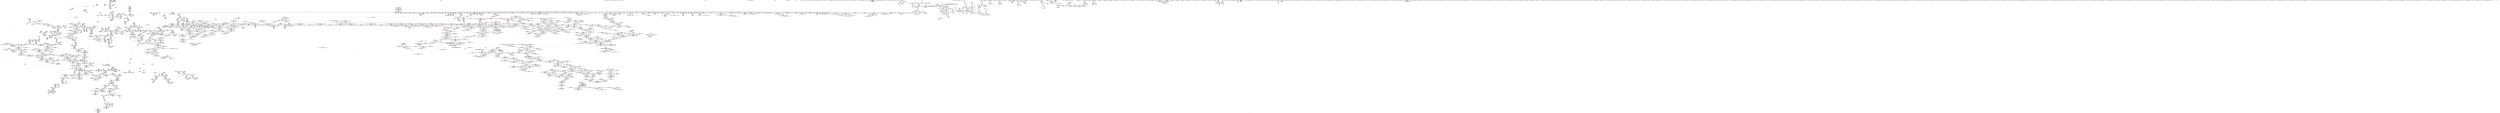 digraph "SVFG" {
	label="SVFG";

	Node0x55c06f60ef80 [shape=record,color=grey,label="{NodeID: 0\nNullPtr}"];
	Node0x55c06f60ef80 -> Node0x55c06fde7c30[style=solid];
	Node0x55c06f60ef80 -> Node0x55c06fde7d30[style=solid];
	Node0x55c06f60ef80 -> Node0x55c06fde7e00[style=solid];
	Node0x55c06f60ef80 -> Node0x55c06fde7ed0[style=solid];
	Node0x55c06f60ef80 -> Node0x55c06fde7fa0[style=solid];
	Node0x55c06f60ef80 -> Node0x55c06fde8070[style=solid];
	Node0x55c06f60ef80 -> Node0x55c06fde8140[style=solid];
	Node0x55c06f60ef80 -> Node0x55c06fde8210[style=solid];
	Node0x55c06f60ef80 -> Node0x55c06fde82e0[style=solid];
	Node0x55c06f60ef80 -> Node0x55c06fde83b0[style=solid];
	Node0x55c06f60ef80 -> Node0x55c06fde8480[style=solid];
	Node0x55c06f60ef80 -> Node0x55c06fde8550[style=solid];
	Node0x55c06f60ef80 -> Node0x55c06fde8620[style=solid];
	Node0x55c06f60ef80 -> Node0x55c06fde86f0[style=solid];
	Node0x55c06f60ef80 -> Node0x55c06fde87c0[style=solid];
	Node0x55c06f60ef80 -> Node0x55c06fde8890[style=solid];
	Node0x55c06f60ef80 -> Node0x55c06fde8960[style=solid];
	Node0x55c06f60ef80 -> Node0x55c06fde8a30[style=solid];
	Node0x55c06f60ef80 -> Node0x55c06fde8b00[style=solid];
	Node0x55c06f60ef80 -> Node0x55c06fde8bd0[style=solid];
	Node0x55c06f60ef80 -> Node0x55c06fde8ca0[style=solid];
	Node0x55c06f60ef80 -> Node0x55c06fde8d70[style=solid];
	Node0x55c06f60ef80 -> Node0x55c06fde8e40[style=solid];
	Node0x55c06f60ef80 -> Node0x55c06fde8f10[style=solid];
	Node0x55c06f60ef80 -> Node0x55c06fde8fe0[style=solid];
	Node0x55c06f60ef80 -> Node0x55c06fde90b0[style=solid];
	Node0x55c06f60ef80 -> Node0x55c06fde9180[style=solid];
	Node0x55c06f60ef80 -> Node0x55c06fde9250[style=solid];
	Node0x55c06f60ef80 -> Node0x55c06fde9320[style=solid];
	Node0x55c06f60ef80 -> Node0x55c06fde93f0[style=solid];
	Node0x55c06f60ef80 -> Node0x55c06fde94c0[style=solid];
	Node0x55c06f60ef80 -> Node0x55c06fde9590[style=solid];
	Node0x55c06f60ef80 -> Node0x55c06fde9660[style=solid];
	Node0x55c06f60ef80 -> Node0x55c06fde9730[style=solid];
	Node0x55c06f60ef80 -> Node0x55c06fde9800[style=solid];
	Node0x55c06f60ef80 -> Node0x55c06fde98d0[style=solid];
	Node0x55c06f60ef80 -> Node0x55c06fde99a0[style=solid];
	Node0x55c06f60ef80 -> Node0x55c06fde9a70[style=solid];
	Node0x55c06f60ef80 -> Node0x55c06fde9b40[style=solid];
	Node0x55c06f60ef80 -> Node0x55c06fde9c10[style=solid];
	Node0x55c06f60ef80 -> Node0x55c06fde9ce0[style=solid];
	Node0x55c06f60ef80 -> Node0x55c06fde9db0[style=solid];
	Node0x55c06f60ef80 -> Node0x55c06fde9e80[style=solid];
	Node0x55c06f60ef80 -> Node0x55c06fde9f50[style=solid];
	Node0x55c06f60ef80 -> Node0x55c06fdea020[style=solid];
	Node0x55c06f60ef80 -> Node0x55c06fdea0f0[style=solid];
	Node0x55c06f60ef80 -> Node0x55c06fdea1c0[style=solid];
	Node0x55c06f60ef80 -> Node0x55c06fdea290[style=solid];
	Node0x55c06f60ef80 -> Node0x55c06fdea360[style=solid];
	Node0x55c06f60ef80 -> Node0x55c06fdea430[style=solid];
	Node0x55c06f60ef80 -> Node0x55c06fdea500[style=solid];
	Node0x55c06f60ef80 -> Node0x55c06fdea5d0[style=solid];
	Node0x55c06f60ef80 -> Node0x55c06fdea6a0[style=solid];
	Node0x55c06f60ef80 -> Node0x55c06fdea770[style=solid];
	Node0x55c06f60ef80 -> Node0x55c06fdea840[style=solid];
	Node0x55c06f60ef80 -> Node0x55c06fdea910[style=solid];
	Node0x55c06f60ef80 -> Node0x55c06fdea9e0[style=solid];
	Node0x55c06f60ef80 -> Node0x55c06fdeaab0[style=solid];
	Node0x55c06f60ef80 -> Node0x55c06fdeab80[style=solid];
	Node0x55c06f60ef80 -> Node0x55c06fdeac50[style=solid];
	Node0x55c06f60ef80 -> Node0x55c06fdead20[style=solid];
	Node0x55c06f60ef80 -> Node0x55c06fdeadf0[style=solid];
	Node0x55c06f60ef80 -> Node0x55c06fdeaec0[style=solid];
	Node0x55c06f60ef80 -> Node0x55c06fdeaf90[style=solid];
	Node0x55c06f60ef80 -> Node0x55c06fdeb060[style=solid];
	Node0x55c06f60ef80 -> Node0x55c06fdeb130[style=solid];
	Node0x55c06f60ef80 -> Node0x55c06fdeb200[style=solid];
	Node0x55c06f60ef80 -> Node0x55c06fdeb2d0[style=solid];
	Node0x55c06f60ef80 -> Node0x55c06fdeb3a0[style=solid];
	Node0x55c06f60ef80 -> Node0x55c06fdeb470[style=solid];
	Node0x55c06f60ef80 -> Node0x55c06fdeb540[style=solid];
	Node0x55c06f60ef80 -> Node0x55c06fdeb610[style=solid];
	Node0x55c06f60ef80 -> Node0x55c06fe25740[style=solid];
	Node0x55c06f60ef80 -> Node0x55c06fdfd2d0[style=solid];
	Node0x55c06f60ef80 -> Node0x55c06fdfd3a0[style=solid];
	Node0x55c06f60ef80 -> Node0x55c06fdfd470[style=solid];
	Node0x55c06f60ef80 -> Node0x55c06fe38210[style=solid];
	Node0x55c06f60ef80 -> Node0x55c06fe382e0[style=solid];
	Node0x55c06f60ef80 -> Node0x55c06fe383b0[style=solid];
	Node0x55c06f60ef80 -> Node0x55c06fe3a910[style=solid];
	Node0x55c06f60ef80 -> Node0x55c06f2b3540[style=solid];
	Node0x55c06f60ef80 -> Node0x55c06fe76390[style=solid];
	Node0x55c06f60ef80 -> Node0x55c06fe7d7d0[style=solid];
	Node0x55c06f60ef80 -> Node0x55c06fe7f150[style=solid];
	Node0x55c06f60ef80 -> Node0x55c06fe80350[style=solid];
	Node0x55c06f60ef80:s64 -> Node0x55c06ffda920[style=solid,color=red];
	Node0x55c06f60ef80:s64 -> Node0x55c06ffdc920[style=solid,color=red];
	Node0x55c06ffc78d0 [shape=record,color=black,label="{NodeID: 3764\n2324 = PHI(2361, )\n|{<s0>173}}"];
	Node0x55c06ffc78d0:s0 -> Node0x55c06ffdace0[style=solid,color=red];
	Node0x55c06fdf78a0 [shape=record,color=blue,label="{NodeID: 1550\n403\<--400\ncoerce.dive6\<--call5\n_ZNSt6vectorIiSaIiEEC2ERKS1_\n}"];
	Node0x55c06fdf78a0 -> Node0x55c06fe11180[style=dashed];
	Node0x55c06fdd5c70 [shape=record,color=green,label="{NodeID: 443\n2975\<--2976\nagg.tmp2\<--agg.tmp2_field_insensitive\n_ZSt18uninitialized_copyISt13move_iteratorIPNSt7__cxx1112basic_stringIcSt11char_traitsIcESaIcEEEES7_ET0_T_SA_S9_\n}"];
	Node0x55c06fdd5c70 -> Node0x55c06fddff30[style=solid];
	Node0x55c06fdd5c70 -> Node0x55c06fe0d970[style=solid];
	Node0x55c06fde5100 [shape=record,color=purple,label="{NodeID: 886\n576\<--574\n_M_finish\<--\n_ZNKSt6vectorISt4pairIiiESaIS1_EE4sizeEv\n}"];
	Node0x55c06fde5100 -> Node0x55c06fe11c10[style=solid];
	Node0x55c06fe1b5a0 [shape=record,color=red,label="{NodeID: 1329\n1879\<--1873\n\<--__i.addr\n_ZN9__gnu_cxx17__normal_iteratorIPKiSt6vectorIiSaIiEEEC2ERKS2_\n}"];
	Node0x55c06fe1b5a0 -> Node0x55c06fe1b670[style=solid];
	Node0x55c06fdcdf30 [shape=record,color=green,label="{NodeID: 222\n1554\<--1555\n__n.addr\<--__n.addr_field_insensitive\n_ZN9__gnu_cxx13new_allocatorIiE8allocateEmPKv\n}"];
	Node0x55c06fdcdf30 -> Node0x55c06fe19a00[style=solid];
	Node0x55c06fdcdf30 -> Node0x55c06fe19ad0[style=solid];
	Node0x55c06fdcdf30 -> Node0x55c06fdfde30[style=solid];
	Node0x55c06ffdef90 [shape=record,color=black,label="{NodeID: 3986\n2182 = PHI(2091, 2495, 2514, )\n0th arg _ZNSt12_Vector_baseINSt7__cxx1112basic_stringIcSt11char_traitsIcESaIcEEESaIS5_EE13_M_deallocateEPS5_m }"];
	Node0x55c06ffdef90 -> Node0x55c06fe39180[style=solid];
	Node0x55c06fef7f20 [shape=record,color=black,label="{NodeID: 2879\nMR_171V_3 = PHI(MR_171V_4, MR_171V_2, )\npts\{2143 \}\n}"];
	Node0x55c06fef7f20 -> Node0x55c06fe1cd30[style=dashed];
	Node0x55c06fef7f20 -> Node0x55c06fe1ce00[style=dashed];
	Node0x55c06fef7f20 -> Node0x55c06fe1ced0[style=dashed];
	Node0x55c06fef7f20 -> Node0x55c06fe38f10[style=dashed];
	Node0x55c06fe39e80 [shape=record,color=blue,label="{NodeID: 1772\n2334\<--2333\n__t.addr\<--__t\n_ZSt4moveIRNSt7__cxx1112basic_stringIcSt11char_traitsIcESaIcEEEEONSt16remove_referenceIT_E4typeEOS8_\n}"];
	Node0x55c06fe39e80 -> Node0x55c06fe1e250[style=dashed];
	Node0x55c06fdf1990 [shape=record,color=black,label="{NodeID: 665\n1509\<--1530\n_ZNSt12_Vector_baseIiSaIiEE11_M_allocateEm_ret\<--cond\n_ZNSt12_Vector_baseIiSaIiEE11_M_allocateEm\n|{<s0>117}}"];
	Node0x55c06fdf1990:s0 -> Node0x55c06ffc3d60[style=solid,color=blue];
	Node0x55c06fe10210 [shape=record,color=red,label="{NodeID: 1108\n315\<--251\nsel\<--ehselector.slot\n_Z5printSt6vectorIS_IiSaIiEESaIS1_EE\n}"];
	Node0x55c06fdc5820 [shape=record,color=green,label="{NodeID: 1\n7\<--1\n__dso_handle\<--dummyObj\nGlob }"];
	Node0x55c06ffc7a10 [shape=record,color=black,label="{NodeID: 3765\n2356 = PHI(2361, )\n|{<s0>175}}"];
	Node0x55c06ffc7a10:s0 -> Node0x55c06ffd9da0[style=solid,color=red];
	Node0x55c06fdf7970 [shape=record,color=blue,label="{NodeID: 1551\n422\<--417\n_M_finish\<--call12\n_ZNSt6vectorIiSaIiEEC2ERKS1_\n|{<s0>25|<s1>32}}"];
	Node0x55c06fdf7970:s0 -> Node0x55c06ff487a0[style=dashed,color=blue];
	Node0x55c06fdf7970:s1 -> Node0x55c06ff48ac0[style=dashed,color=blue];
	Node0x55c06fdd5d40 [shape=record,color=green,label="{NodeID: 444\n2995\<--2996\n_ZNSt20__uninitialized_copyILb0EE13__uninit_copyISt13move_iteratorIPNSt7__cxx1112basic_stringIcSt11char_traitsIcESaIcEEEES9_EET0_T_SC_SB_\<--_ZNSt20__uninitialized_copyILb0EE13__uninit_copyISt13move_iteratorIPNSt7__cxx1112basic_stringIcSt11char_traitsIcESaIcEEEES9_EET0_T_SC_SB__field_insensitive\n}"];
	Node0x55c06fe27a30 [shape=record,color=yellow,style=double,label="{NodeID: 3101\n574V_1 = ENCHI(MR_574V_0)\npts\{25640000 \}\nFun[_ZNSt6vectorINSt7__cxx1112basic_stringIcSt11char_traitsIcESaIcEEESaIS5_EE3endEv]|{<s0>199}}"];
	Node0x55c06fe27a30:s0 -> Node0x55c06fe3ccd0[style=dashed,color=red];
	Node0x55c06fde51d0 [shape=record,color=purple,label="{NodeID: 887\n579\<--578\n_M_impl2\<--\n_ZNKSt6vectorISt4pairIiiESaIS1_EE4sizeEv\n}"];
	Node0x55c06fe1b670 [shape=record,color=red,label="{NodeID: 1330\n1880\<--1879\n\<--\n_ZN9__gnu_cxx17__normal_iteratorIPKiSt6vectorIiSaIiEEEC2ERKS2_\n}"];
	Node0x55c06fe1b670 -> Node0x55c06fe372a0[style=solid];
	Node0x55c06fdce000 [shape=record,color=green,label="{NodeID: 223\n1556\<--1557\n.addr\<--.addr_field_insensitive\n_ZN9__gnu_cxx13new_allocatorIiE8allocateEmPKv\n}"];
	Node0x55c06fdce000 -> Node0x55c06fdfdf00[style=solid];
	Node0x55c06ffdf120 [shape=record,color=black,label="{NodeID: 3987\n2183 = PHI(2094, 2496, 2518, )\n1st arg _ZNSt12_Vector_baseINSt7__cxx1112basic_stringIcSt11char_traitsIcESaIcEEESaIS5_EE13_M_deallocateEPS5_m }"];
	Node0x55c06ffdf120 -> Node0x55c06fe39250[style=solid];
	Node0x55c06fe39f50 [shape=record,color=blue,label="{NodeID: 1773\n2343\<--2340\n__a.addr\<--__a\n_ZNSt16allocator_traitsISaINSt7__cxx1112basic_stringIcSt11char_traitsIcESaIcEEEEE9constructIS5_JS5_EEEvRS6_PT_DpOT0_\n}"];
	Node0x55c06fe39f50 -> Node0x55c06fe1e320[style=dashed];
	Node0x55c06fdf1a60 [shape=record,color=black,label="{NodeID: 666\n1542\<--1541\n\<--\n_ZNSt16allocator_traitsISaIiEE8allocateERS0_m\n|{<s0>120}}"];
	Node0x55c06fdf1a60:s0 -> Node0x55c06ffda6a0[style=solid,color=red];
	Node0x55c06fe102e0 [shape=record,color=red,label="{NodeID: 1109\n286\<--253\n\<--i\n_Z5printSt6vectorIS_IiSaIiEESaIS1_EE\n}"];
	Node0x55c06fe102e0 -> Node0x55c06fdec780[style=solid];
	Node0x55c06fdc58b0 [shape=record,color=green,label="{NodeID: 2\n8\<--1\n_ZSt4cout\<--dummyObj\nGlob }"];
	Node0x55c06ffc7b50 [shape=record,color=black,label="{NodeID: 3766\n2398 = PHI(2604, )\n}"];
	Node0x55c06ffc7b50 -> Node0x55c06fe3a500[style=solid];
	Node0x55c06fdf7a40 [shape=record,color=blue,label="{NodeID: 1552\n365\<--426\nexn.slot\<--\n_ZNSt6vectorIiSaIiEEC2ERKS1_\n}"];
	Node0x55c06fdf7a40 -> Node0x55c06fe10e40[style=dashed];
	Node0x55c06fdd5e40 [shape=record,color=green,label="{NodeID: 445\n3002\<--3003\n__first\<--__first_field_insensitive\n_ZNSt20__uninitialized_copyILb0EE13__uninit_copyISt13move_iteratorIPNSt7__cxx1112basic_stringIcSt11char_traitsIcESaIcEEEES9_EET0_T_SC_SB_\n|{|<s1>233|<s2>235|<s3>237}}"];
	Node0x55c06fdd5e40 -> Node0x55c06fe0dd80[style=solid];
	Node0x55c06fdd5e40:s1 -> Node0x55c06ffd6840[style=solid,color=red];
	Node0x55c06fdd5e40:s2 -> Node0x55c06ffd4950[style=solid,color=red];
	Node0x55c06fdd5e40:s3 -> Node0x55c06ffccf90[style=solid,color=red];
	Node0x55c06fde52a0 [shape=record,color=purple,label="{NodeID: 888\n580\<--578\n_M_start\<--\n_ZNKSt6vectorISt4pairIiiESaIS1_EE4sizeEv\n}"];
	Node0x55c06fde52a0 -> Node0x55c06fe11ce0[style=solid];
	Node0x55c06fe1b740 [shape=record,color=red,label="{NodeID: 1331\n1896\<--1887\nthis1\<--this.addr\n_ZNSt12_Vector_baseIiSaIiEE13_M_deallocateEPim\n}"];
	Node0x55c06fe1b740 -> Node0x55c06fe09940[style=solid];
	Node0x55c06fdce0d0 [shape=record,color=green,label="{NodeID: 224\n1564\<--1565\n_ZNK9__gnu_cxx13new_allocatorIiE8max_sizeEv\<--_ZNK9__gnu_cxx13new_allocatorIiE8max_sizeEv_field_insensitive\n}"];
	Node0x55c06ffdf2b0 [shape=record,color=black,label="{NodeID: 3988\n2184 = PHI(2104, 2497, 2530, )\n2nd arg _ZNSt12_Vector_baseINSt7__cxx1112basic_stringIcSt11char_traitsIcESaIcEEESaIS5_EE13_M_deallocateEPS5_m }"];
	Node0x55c06ffdf2b0 -> Node0x55c06fe39320[style=solid];
	Node0x55c06fe3a020 [shape=record,color=blue,label="{NodeID: 1774\n2345\<--2341\n__p.addr\<--__p\n_ZNSt16allocator_traitsISaINSt7__cxx1112basic_stringIcSt11char_traitsIcESaIcEEEEE9constructIS5_JS5_EEEvRS6_PT_DpOT0_\n}"];
	Node0x55c06fe3a020 -> Node0x55c06fe1e3f0[style=dashed];
	Node0x55c06fdf1b30 [shape=record,color=black,label="{NodeID: 667\n1532\<--1544\n_ZNSt16allocator_traitsISaIiEE8allocateERS0_m_ret\<--call\n_ZNSt16allocator_traitsISaIiEE8allocateERS0_m\n|{<s0>119}}"];
	Node0x55c06fdf1b30:s0 -> Node0x55c06ffc3ed0[style=solid,color=blue];
	Node0x55c06fe103b0 [shape=record,color=red,label="{NodeID: 1110\n293\<--253\n\<--i\n_Z5printSt6vectorIS_IiSaIiEESaIS1_EE\n}"];
	Node0x55c06fe103b0 -> Node0x55c06fdec850[style=solid];
	Node0x55c06fdc5f70 [shape=record,color=green,label="{NodeID: 3\n9\<--1\n.str\<--dummyObj\nGlob }"];
	Node0x55c06ffc7c90 [shape=record,color=black,label="{NodeID: 3767\n2403 = PHI(2678, )\n}"];
	Node0x55c06ffc7c90 -> Node0x55c06fe3a5d0[style=solid];
	Node0x55c06fdf7b10 [shape=record,color=blue,label="{NodeID: 1553\n367\<--428\nehselector.slot\<--\n_ZNSt6vectorIiSaIiEEC2ERKS1_\n}"];
	Node0x55c06fdf7b10 -> Node0x55c06fe10f10[style=dashed];
	Node0x55c06fdd5f10 [shape=record,color=green,label="{NodeID: 446\n3004\<--3005\n__last\<--__last_field_insensitive\n_ZNSt20__uninitialized_copyILb0EE13__uninit_copyISt13move_iteratorIPNSt7__cxx1112basic_stringIcSt11char_traitsIcESaIcEEEES9_EET0_T_SC_SB_\n|{|<s1>233}}"];
	Node0x55c06fdd5f10 -> Node0x55c06fe0de50[style=solid];
	Node0x55c06fdd5f10:s1 -> Node0x55c06ffd6950[style=solid,color=red];
	Node0x55c06fe27c20 [shape=record,color=yellow,style=double,label="{NodeID: 3103\n221V_1 = ENCHI(MR_221V_0)\npts\{774 \}\nFun[_ZNSt6vectorINSt7__cxx1112basic_stringIcSt11char_traitsIcESaIcEEESaIS5_EED2Ev]}"];
	Node0x55c06fe27c20 -> Node0x55c06fdf9510[style=dashed];
	Node0x55c06fde5370 [shape=record,color=purple,label="{NodeID: 889\n598\<--597\n_M_impl\<--\n_ZNSt6vectorISt4pairIiiESaIS1_EEixEm\n}"];
	Node0x55c06fe1b810 [shape=record,color=red,label="{NodeID: 1332\n1897\<--1889\n\<--__p.addr\n_ZNSt12_Vector_baseIiSaIiEE13_M_deallocateEPim\n}"];
	Node0x55c06fe1b810 -> Node0x55c06fe7d7d0[style=solid];
	Node0x55c06fdce1d0 [shape=record,color=green,label="{NodeID: 225\n1569\<--1570\n_ZSt17__throw_bad_allocv\<--_ZSt17__throw_bad_allocv_field_insensitive\n}"];
	Node0x55c06ffdf440 [shape=record,color=black,label="{NodeID: 3989\n227 = PHI(165, 165, )\n0th arg _ZNSt6vectorINSt7__cxx1112basic_stringIcSt11char_traitsIcESaIcEEESaIS5_EEixEm }"];
	Node0x55c06ffdf440 -> Node0x55c06fdf6d40[style=solid];
	Node0x55c06fe3a0f0 [shape=record,color=blue,label="{NodeID: 1775\n2347\<--2342\n__args.addr\<--__args\n_ZNSt16allocator_traitsISaINSt7__cxx1112basic_stringIcSt11char_traitsIcESaIcEEEEE9constructIS5_JS5_EEEvRS6_PT_DpOT0_\n}"];
	Node0x55c06fe3a0f0 -> Node0x55c06fe1e4c0[style=dashed];
	Node0x55c06fdf1c00 [shape=record,color=black,label="{NodeID: 668\n1578\<--1574\n\<--call2\n_ZN9__gnu_cxx13new_allocatorIiE8allocateEmPKv\n}"];
	Node0x55c06fdf1c00 -> Node0x55c06fdf1cd0[style=solid];
	Node0x55c06fe10480 [shape=record,color=red,label="{NodeID: 1111\n300\<--253\n\<--i\n_Z5printSt6vectorIS_IiSaIiEESaIS1_EE\n}"];
	Node0x55c06fe10480 -> Node0x55c06fe79450[style=solid];
	Node0x55c06fdc6000 [shape=record,color=green,label="{NodeID: 4\n11\<--1\n.str.1\<--dummyObj\nGlob }"];
	Node0x55c06ffc7dd0 [shape=record,color=black,label="{NodeID: 3768\n2408 = PHI(2658, )\n}"];
	Node0x55c06ffc7dd0 -> Node0x55c06fe3a6a0[style=solid];
	Node0x55c06fdf7be0 [shape=record,color=blue,label="{NodeID: 1554\n365\<--433\nexn.slot\<--\n_ZNSt6vectorIiSaIiEEC2ERKS1_\n}"];
	Node0x55c06fdf7be0 -> Node0x55c06fe10e40[style=dashed];
	Node0x55c06fdd5fe0 [shape=record,color=green,label="{NodeID: 447\n3006\<--3007\n__result.addr\<--__result.addr_field_insensitive\n_ZNSt20__uninitialized_copyILb0EE13__uninit_copyISt13move_iteratorIPNSt7__cxx1112basic_stringIcSt11char_traitsIcESaIcEEEES9_EET0_T_SC_SB_\n}"];
	Node0x55c06fdd5fe0 -> Node0x55c06fe22eb0[style=solid];
	Node0x55c06fdd5fe0 -> Node0x55c06fe22f80[style=solid];
	Node0x55c06fdd5fe0 -> Node0x55c06fe3dde0[style=solid];
	Node0x55c06fde5440 [shape=record,color=purple,label="{NodeID: 890\n599\<--597\n_M_start\<--\n_ZNSt6vectorISt4pairIiiESaIS1_EEixEm\n}"];
	Node0x55c06fde5440 -> Node0x55c06fe11f50[style=solid];
	Node0x55c06fe1b8e0 [shape=record,color=red,label="{NodeID: 1333\n1902\<--1889\n\<--__p.addr\n_ZNSt12_Vector_baseIiSaIiEE13_M_deallocateEPim\n|{<s0>145}}"];
	Node0x55c06fe1b8e0:s0 -> Node0x55c06ffdf7f0[style=solid,color=red];
	Node0x55c06fdce2d0 [shape=record,color=green,label="{NodeID: 226\n1574\<--1575\ncall2\<--call2_field_insensitive\n_ZN9__gnu_cxx13new_allocatorIiE8allocateEmPKv\n}"];
	Node0x55c06fdce2d0 -> Node0x55c06fdf1c00[style=solid];
	Node0x55c06ffdf590 [shape=record,color=black,label="{NodeID: 3990\n228 = PHI(86, 192, )\n1st arg _ZNSt6vectorINSt7__cxx1112basic_stringIcSt11char_traitsIcESaIcEEESaIS5_EEixEm }"];
	Node0x55c06ffdf590 -> Node0x55c06fdf6e10[style=solid];
	Node0x55c06fef9320 [shape=record,color=black,label="{NodeID: 2883\nMR_62V_3 = PHI(MR_62V_2, MR_62V_1, )\npts\{2480002 \}\n}"];
	Node0x55c06fe3a1c0 [shape=record,color=blue,label="{NodeID: 1776\n2363\<--2362\n__t.addr\<--__t\n_ZSt7forwardINSt7__cxx1112basic_stringIcSt11char_traitsIcESaIcEEEEOT_RNSt16remove_referenceIS6_E4typeE\n}"];
	Node0x55c06fe3a1c0 -> Node0x55c06fe1e590[style=dashed];
	Node0x55c06fdf1cd0 [shape=record,color=black,label="{NodeID: 669\n1548\<--1578\n_ZN9__gnu_cxx13new_allocatorIiE8allocateEmPKv_ret\<--\n_ZN9__gnu_cxx13new_allocatorIiE8allocateEmPKv\n|{<s0>120}}"];
	Node0x55c06fdf1cd0:s0 -> Node0x55c06ffc6010[style=solid,color=blue];
	Node0x55c06fe10550 [shape=record,color=red,label="{NodeID: 1112\n324\<--321\nthis1\<--this.addr\n_ZNKSt6vectorIS_IiSaIiEESaIS1_EE4sizeEv\n}"];
	Node0x55c06fe10550 -> Node0x55c06fdec920[style=solid];
	Node0x55c06fe10550 -> Node0x55c06fdec9f0[style=solid];
	Node0x55c06fdc6090 [shape=record,color=green,label="{NodeID: 5\n13\<--1\n.str.2\<--dummyObj\nGlob }"];
	Node0x55c06ffc7f10 [shape=record,color=black,label="{NodeID: 3769\n2414 = PHI(2693, )\n}"];
	Node0x55c06ffc7f10 -> Node0x55c06fe3a770[style=solid];
	Node0x55c06fdf7cb0 [shape=record,color=blue,label="{NodeID: 1555\n367\<--435\nehselector.slot\<--\n_ZNSt6vectorIiSaIiEEC2ERKS1_\n}"];
	Node0x55c06fdf7cb0 -> Node0x55c06fe10f10[style=dashed];
	Node0x55c06fdd60b0 [shape=record,color=green,label="{NodeID: 448\n3008\<--3009\n__cur\<--__cur_field_insensitive\n_ZNSt20__uninitialized_copyILb0EE13__uninit_copyISt13move_iteratorIPNSt7__cxx1112basic_stringIcSt11char_traitsIcESaIcEEEES9_EET0_T_SC_SB_\n}"];
	Node0x55c06fdd60b0 -> Node0x55c06fe23050[style=solid];
	Node0x55c06fdd60b0 -> Node0x55c06fe23120[style=solid];
	Node0x55c06fdd60b0 -> Node0x55c06fe231f0[style=solid];
	Node0x55c06fdd60b0 -> Node0x55c06fe232c0[style=solid];
	Node0x55c06fdd60b0 -> Node0x55c06fe3deb0[style=solid];
	Node0x55c06fdd60b0 -> Node0x55c06fe3df80[style=solid];
	Node0x55c06fe27e10 [shape=record,color=yellow,style=double,label="{NodeID: 3105\n223V_1 = ENCHI(MR_223V_0)\npts\{776 \}\nFun[_ZNSt6vectorINSt7__cxx1112basic_stringIcSt11char_traitsIcESaIcEEESaIS5_EED2Ev]}"];
	Node0x55c06fe27e10 -> Node0x55c06fdf95e0[style=dashed];
	Node0x55c06fde5510 [shape=record,color=purple,label="{NodeID: 891\n780\<--779\n_M_impl\<--\n_ZNSt6vectorINSt7__cxx1112basic_stringIcSt11char_traitsIcESaIcEEESaIS5_EED2Ev\n}"];
	Node0x55c06fe1b9b0 [shape=record,color=red,label="{NodeID: 1334\n1903\<--1891\n\<--__n.addr\n_ZNSt12_Vector_baseIiSaIiEE13_M_deallocateEPim\n|{<s0>145}}"];
	Node0x55c06fe1b9b0:s0 -> Node0x55c06ffdf900[style=solid,color=red];
	Node0x55c06fdce3a0 [shape=record,color=green,label="{NodeID: 227\n1576\<--1577\n_Znwm\<--_Znwm_field_insensitive\n}"];
	Node0x55c06ffdf6e0 [shape=record,color=black,label="{NodeID: 3991\n1922 = PHI(1901, )\n0th arg _ZNSt16allocator_traitsISaIiEE10deallocateERS0_Pim }"];
	Node0x55c06ffdf6e0 -> Node0x55c06fe375e0[style=solid];
	Node0x55c06fef9820 [shape=record,color=black,label="{NodeID: 2884\nMR_66V_3 = PHI(MR_66V_2, MR_66V_1, )\npts\{2480000 2480001 \}\n}"];
	Node0x55c06fe3a290 [shape=record,color=blue,label="{NodeID: 1777\n2392\<--2370\ncoerce.dive\<--__position.coerce\n_ZNSt6vectorINSt7__cxx1112basic_stringIcSt11char_traitsIcESaIcEEESaIS5_EE17_M_realloc_insertIJS5_EEEvN9__gnu_cxx17__normal_iteratorIPS5_S7_EEDpOT_\n|{|<s2>178}}"];
	Node0x55c06fe3a290 -> Node0x55c06fe1f9e0[style=dashed];
	Node0x55c06fe3a290 -> Node0x55c06fe1fab0[style=dashed];
	Node0x55c06fe3a290:s2 -> Node0x55c06ff08f20[style=dashed,color=red];
	Node0x55c06fdf1da0 [shape=record,color=black,label="{NodeID: 670\n1580\<--1587\n_ZNK9__gnu_cxx13new_allocatorIiE8max_sizeEv_ret\<--\n_ZNK9__gnu_cxx13new_allocatorIiE8max_sizeEv\n|{<s0>121}}"];
	Node0x55c06fdf1da0:s0 -> Node0x55c06ffc6150[style=solid,color=blue];
	Node0x55c06fe10620 [shape=record,color=red,label="{NodeID: 1113\n328\<--327\n\<--_M_finish\n_ZNKSt6vectorIS_IiSaIiEESaIS1_EE4sizeEv\n}"];
	Node0x55c06fe10620 -> Node0x55c06fdecac0[style=solid];
	Node0x55c06fdc6120 [shape=record,color=green,label="{NodeID: 6\n15\<--1\n.str.3\<--dummyObj\nGlob }"];
	Node0x55c06ffc8050 [shape=record,color=black,label="{NodeID: 3770\n2427 = PHI(2361, )\n|{<s0>181}}"];
	Node0x55c06ffc8050:s0 -> Node0x55c06ffdd260[style=solid,color=red];
	Node0x55c06fdf7d80 [shape=record,color=blue,label="{NodeID: 1556\n453\<--452\nthis.addr\<--this\n_ZNSt6vectorIiSaIiEED2Ev\n}"];
	Node0x55c06fdf7d80 -> Node0x55c06fe11250[style=dashed];
	Node0x55c06fdd6180 [shape=record,color=green,label="{NodeID: 449\n3010\<--3011\nexn.slot\<--exn.slot_field_insensitive\n_ZNSt20__uninitialized_copyILb0EE13__uninit_copyISt13move_iteratorIPNSt7__cxx1112basic_stringIcSt11char_traitsIcESaIcEEEES9_EET0_T_SC_SB_\n}"];
	Node0x55c06fdd6180 -> Node0x55c06fe23390[style=solid];
	Node0x55c06fdd6180 -> Node0x55c06fe23460[style=solid];
	Node0x55c06fdd6180 -> Node0x55c06fe3e050[style=solid];
	Node0x55c06fdd6180 -> Node0x55c06fe3e1f0[style=solid];
	Node0x55c06fde55e0 [shape=record,color=purple,label="{NodeID: 892\n781\<--779\n_M_start\<--\n_ZNSt6vectorINSt7__cxx1112basic_stringIcSt11char_traitsIcESaIcEEESaIS5_EED2Ev\n}"];
	Node0x55c06fde55e0 -> Node0x55c06fe12f90[style=solid];
	Node0x55c06fe1ba80 [shape=record,color=red,label="{NodeID: 1335\n1934\<--1925\n\<--__a.addr\n_ZNSt16allocator_traitsISaIiEE10deallocateERS0_Pim\n}"];
	Node0x55c06fe1ba80 -> Node0x55c06fdf3940[style=solid];
	Node0x55c06fdce4a0 [shape=record,color=green,label="{NodeID: 228\n1582\<--1583\nthis.addr\<--this.addr_field_insensitive\n_ZNK9__gnu_cxx13new_allocatorIiE8max_sizeEv\n}"];
	Node0x55c06fdce4a0 -> Node0x55c06fe19ba0[style=solid];
	Node0x55c06fdce4a0 -> Node0x55c06fdfdfd0[style=solid];
	Node0x55c06ffdf7f0 [shape=record,color=black,label="{NodeID: 3992\n1923 = PHI(1902, )\n1st arg _ZNSt16allocator_traitsISaIiEE10deallocateERS0_Pim }"];
	Node0x55c06ffdf7f0 -> Node0x55c06fe376b0[style=solid];
	Node0x55c06fe3a360 [shape=record,color=blue,label="{NodeID: 1778\n2374\<--2369\nthis.addr\<--this\n_ZNSt6vectorINSt7__cxx1112basic_stringIcSt11char_traitsIcESaIcEEESaIS5_EE17_M_realloc_insertIJS5_EEEvN9__gnu_cxx17__normal_iteratorIPS5_S7_EEDpOT_\n}"];
	Node0x55c06fe3a360 -> Node0x55c06fe1e660[style=dashed];
	Node0x55c06fdf1e70 [shape=record,color=black,label="{NodeID: 671\n1622\<--1602\n\<--__first\n_ZSt18uninitialized_copyIN9__gnu_cxx17__normal_iteratorIPKiSt6vectorIiSaIiEEEEPiET0_T_SA_S9_\n}"];
	Node0x55c06fdf1e70 -> Node0x55c06fe078c0[style=solid];
	Node0x55c06fe106f0 [shape=record,color=red,label="{NodeID: 1114\n332\<--331\n\<--_M_start\n_ZNKSt6vectorIS_IiSaIiEESaIS1_EE4sizeEv\n}"];
	Node0x55c06fe106f0 -> Node0x55c06fdecb90[style=solid];
	Node0x55c06fdc61e0 [shape=record,color=green,label="{NodeID: 7\n17\<--1\n.str.4\<--dummyObj\nGlob }"];
	Node0x55c06ffc8190 [shape=record,color=black,label="{NodeID: 3771\n2434 = PHI(2757, )\n}"];
	Node0x55c06ffc8190 -> Node0x55c06fe1f9e0[style=solid];
	Node0x55c06fdf7e50 [shape=record,color=blue,label="{NodeID: 1557\n455\<--478\nexn.slot\<--\n_ZNSt6vectorIiSaIiEED2Ev\n}"];
	Node0x55c06fdf7e50 -> Node0x55c06fe11320[style=dashed];
	Node0x55c06fdd6250 [shape=record,color=green,label="{NodeID: 450\n3012\<--3013\nehselector.slot\<--ehselector.slot_field_insensitive\n_ZNSt20__uninitialized_copyILb0EE13__uninit_copyISt13move_iteratorIPNSt7__cxx1112basic_stringIcSt11char_traitsIcESaIcEEEES9_EET0_T_SC_SB_\n}"];
	Node0x55c06fdd6250 -> Node0x55c06fe23530[style=solid];
	Node0x55c06fdd6250 -> Node0x55c06fe3e120[style=solid];
	Node0x55c06fdd6250 -> Node0x55c06fe3e2c0[style=solid];
	Node0x55c06fde56b0 [shape=record,color=purple,label="{NodeID: 893\n784\<--783\n_M_impl2\<--\n_ZNSt6vectorINSt7__cxx1112basic_stringIcSt11char_traitsIcESaIcEEESaIS5_EED2Ev\n}"];
	Node0x55c06fe1bb50 [shape=record,color=red,label="{NodeID: 1336\n1936\<--1927\n\<--__p.addr\n_ZNSt16allocator_traitsISaIiEE10deallocateERS0_Pim\n|{<s0>148}}"];
	Node0x55c06fe1bb50:s0 -> Node0x55c06ffccd70[style=solid,color=red];
	Node0x55c06fdd6a30 [shape=record,color=green,label="{NodeID: 229\n1593\<--1594\nthis.addr\<--this.addr_field_insensitive\n_ZN9__gnu_cxx13new_allocatorIiED2Ev\n}"];
	Node0x55c06fdd6a30 -> Node0x55c06fe19c70[style=solid];
	Node0x55c06fdd6a30 -> Node0x55c06fdfe0a0[style=solid];
	Node0x55c06ffdf900 [shape=record,color=black,label="{NodeID: 3993\n1924 = PHI(1903, )\n2nd arg _ZNSt16allocator_traitsISaIiEE10deallocateERS0_Pim }"];
	Node0x55c06ffdf900 -> Node0x55c06fe37780[style=solid];
	Node0x55c06fe3a430 [shape=record,color=blue,label="{NodeID: 1779\n2376\<--2371\n__args.addr\<--__args\n_ZNSt6vectorINSt7__cxx1112basic_stringIcSt11char_traitsIcESaIcEEESaIS5_EE17_M_realloc_insertIJS5_EEEvN9__gnu_cxx17__normal_iteratorIPS5_S7_EEDpOT_\n}"];
	Node0x55c06fe3a430 -> Node0x55c06fe1e730[style=dashed];
	Node0x55c06fdf1f40 [shape=record,color=black,label="{NodeID: 672\n1625\<--1604\n\<--__last\n_ZSt18uninitialized_copyIN9__gnu_cxx17__normal_iteratorIPKiSt6vectorIiSaIiEEEEPiET0_T_SA_S9_\n}"];
	Node0x55c06fdf1f40 -> Node0x55c06fe07a60[style=solid];
	Node0x55c06fe107c0 [shape=record,color=red,label="{NodeID: 1115\n348\<--342\nthis1\<--this.addr\n_ZNSt6vectorIS_IiSaIiEESaIS1_EEixEm\n}"];
	Node0x55c06fe107c0 -> Node0x55c06fdecd30[style=solid];
	Node0x55c06fdc62a0 [shape=record,color=green,label="{NodeID: 8\n19\<--1\n.str.5\<--dummyObj\nGlob }"];
	Node0x55c06ffc82d0 [shape=record,color=black,label="{NodeID: 3772\n2440 = PHI(2073, )\n|{<s0>184}}"];
	Node0x55c06ffc82d0:s0 -> Node0x55c06ffdb5b0[style=solid,color=red];
	Node0x55c06fdf7f20 [shape=record,color=blue,label="{NodeID: 1558\n457\<--480\nehselector.slot\<--\n_ZNSt6vectorIiSaIiEED2Ev\n}"];
	Node0x55c06fdd6320 [shape=record,color=green,label="{NodeID: 451\n3023\<--3024\n_ZStneIPNSt7__cxx1112basic_stringIcSt11char_traitsIcESaIcEEEEbRKSt13move_iteratorIT_ESB_\<--_ZStneIPNSt7__cxx1112basic_stringIcSt11char_traitsIcESaIcEEEEbRKSt13move_iteratorIT_ESB__field_insensitive\n}"];
	Node0x55c06fde5780 [shape=record,color=purple,label="{NodeID: 894\n785\<--783\n_M_finish\<--\n_ZNSt6vectorINSt7__cxx1112basic_stringIcSt11char_traitsIcESaIcEEESaIS5_EED2Ev\n}"];
	Node0x55c06fde5780 -> Node0x55c06fe13060[style=solid];
	Node0x55c06fe1bc20 [shape=record,color=red,label="{NodeID: 1337\n1937\<--1929\n\<--__n.addr\n_ZNSt16allocator_traitsISaIiEE10deallocateERS0_Pim\n|{<s0>148}}"];
	Node0x55c06fe1bc20:s0 -> Node0x55c06ffcce80[style=solid,color=red];
	Node0x55c06fdd6b00 [shape=record,color=green,label="{NodeID: 230\n1602\<--1603\n__first\<--__first_field_insensitive\n_ZSt18uninitialized_copyIN9__gnu_cxx17__normal_iteratorIPKiSt6vectorIiSaIiEEEEPiET0_T_SA_S9_\n}"];
	Node0x55c06fdd6b00 -> Node0x55c06fdf1e70[style=solid];
	Node0x55c06fdd6b00 -> Node0x55c06fe074b0[style=solid];
	Node0x55c06ffdfa10 [shape=record,color=black,label="{NodeID: 3994\n2948 = PHI(2737, 2743, )\n0th arg _ZSt32__make_move_if_noexcept_iteratorINSt7__cxx1112basic_stringIcSt11char_traitsIcESaIcEEESt13move_iteratorIPS5_EET0_PT_ }"];
	Node0x55c06ffdfa10 -> Node0x55c06fe3d690[style=solid];
	Node0x55c06fe3a500 [shape=record,color=blue,label="{NodeID: 1780\n2378\<--2398\n__len\<--call\n_ZNSt6vectorINSt7__cxx1112basic_stringIcSt11char_traitsIcESaIcEEESaIS5_EE17_M_realloc_insertIJS5_EEEvN9__gnu_cxx17__normal_iteratorIPS5_S7_EEDpOT_\n}"];
	Node0x55c06fe3a500 -> Node0x55c06fe1e800[style=dashed];
	Node0x55c06fe3a500 -> Node0x55c06fe1e8d0[style=dashed];
	Node0x55c06fe3a500 -> Node0x55c06fe1e9a0[style=dashed];
	Node0x55c06fdf2010 [shape=record,color=black,label="{NodeID: 673\n1621\<--1610\n\<--agg.tmp\n_ZSt18uninitialized_copyIN9__gnu_cxx17__normal_iteratorIPKiSt6vectorIiSaIiEEEEPiET0_T_SA_S9_\n}"];
	Node0x55c06fdf2010 -> Node0x55c06fe077f0[style=solid];
	Node0x55c06fe10890 [shape=record,color=red,label="{NodeID: 1116\n353\<--344\n\<--__n.addr\n_ZNSt6vectorIS_IiSaIiEESaIS1_EEixEm\n}"];
	Node0x55c06fdc6360 [shape=record,color=green,label="{NodeID: 9\n21\<--1\n.str.6\<--dummyObj\nGlob }"];
	Node0x55c06ffc8410 [shape=record,color=black,label="{NodeID: 3773\n2441 = PHI(2716, )\n}"];
	Node0x55c06ffc8410 -> Node0x55c06fe3a9e0[style=solid];
	Node0x55c06fdf7ff0 [shape=record,color=blue,label="{NodeID: 1559\n496\<--493\n\<--p.coerce\n_Z5printSt4pairIiiE\n}"];
	Node0x55c06fdd6420 [shape=record,color=green,label="{NodeID: 452\n3029\<--3030\n_ZNKSt13move_iteratorIPNSt7__cxx1112basic_stringIcSt11char_traitsIcESaIcEEEEdeEv\<--_ZNKSt13move_iteratorIPNSt7__cxx1112basic_stringIcSt11char_traitsIcESaIcEEEEdeEv_field_insensitive\n}"];
	Node0x55c06fde5850 [shape=record,color=purple,label="{NodeID: 895\n1226\<--1225\n_M_impl\<--this1\n_ZNKSt12_Vector_baseIiSaIiEE19_M_get_Tp_allocatorEv\n}"];
	Node0x55c06fde5850 -> Node0x55c06fdf0880[style=solid];
	Node0x55c06fe1bcf0 [shape=record,color=red,label="{NodeID: 1338\n1955\<--1946\nthis1\<--this.addr\n_ZN9__gnu_cxx13new_allocatorIiE10deallocateEPim\n}"];
	Node0x55c06fdd6bd0 [shape=record,color=green,label="{NodeID: 231\n1604\<--1605\n__last\<--__last_field_insensitive\n_ZSt18uninitialized_copyIN9__gnu_cxx17__normal_iteratorIPKiSt6vectorIiSaIiEEEEPiET0_T_SA_S9_\n}"];
	Node0x55c06fdd6bd0 -> Node0x55c06fdf1f40[style=solid];
	Node0x55c06fdd6bd0 -> Node0x55c06fe07580[style=solid];
	Node0x55c06ffdfb60 [shape=record,color=black,label="{NodeID: 3995\n1592 = PHI(1277, )\n0th arg _ZN9__gnu_cxx13new_allocatorIiED2Ev }"];
	Node0x55c06ffdfb60 -> Node0x55c06fdfe0a0[style=solid];
	Node0x55c06fe3a5d0 [shape=record,color=blue,label="{NodeID: 1781\n2406\<--2403\ncoerce.dive3\<--call2\n_ZNSt6vectorINSt7__cxx1112basic_stringIcSt11char_traitsIcESaIcEEESaIS5_EE17_M_realloc_insertIJS5_EEEvN9__gnu_cxx17__normal_iteratorIPS5_S7_EEDpOT_\n|{|<s2>178}}"];
	Node0x55c06fe3a5d0 -> Node0x55c06fe1f9e0[style=dashed];
	Node0x55c06fe3a5d0 -> Node0x55c06fe1fab0[style=dashed];
	Node0x55c06fe3a5d0:s2 -> Node0x55c06ff08f20[style=dashed,color=red];
	Node0x55c06fdf20e0 [shape=record,color=black,label="{NodeID: 674\n1624\<--1612\n\<--agg.tmp2\n_ZSt18uninitialized_copyIN9__gnu_cxx17__normal_iteratorIPKiSt6vectorIiSaIiEEEEPiET0_T_SA_S9_\n}"];
	Node0x55c06fdf20e0 -> Node0x55c06fe07990[style=solid];
	Node0x55c06fe10960 [shape=record,color=red,label="{NodeID: 1117\n352\<--351\n\<--_M_start\n_ZNSt6vectorIS_IiSaIiEESaIS1_EEixEm\n}"];
	Node0x55c06fe10960 -> Node0x55c06fe0e5a0[style=solid];
	Node0x55c06fdc6420 [shape=record,color=green,label="{NodeID: 10\n23\<--1\n.str.7\<--dummyObj\nGlob }"];
	Node0x55c06ffc8550 [shape=record,color=black,label="{NodeID: 3774\n2448 = PHI(2757, )\n}"];
	Node0x55c06ffc8550 -> Node0x55c06fe1fab0[style=solid];
	Node0x55c06fdf80c0 [shape=record,color=blue, style = dotted,label="{NodeID: 1560\n3191\<--3193\noffset_0\<--dummyVal\n_Z5printSt6vectorISt4pairIiiESaIS1_EE\n}"];
	Node0x55c06fdf80c0 -> Node0x55c06fee4c20[style=dashed];
	Node0x55c06fdd6520 [shape=record,color=green,label="{NodeID: 453\n3032\<--3033\n_ZSt10_ConstructINSt7__cxx1112basic_stringIcSt11char_traitsIcESaIcEEEJS5_EEvPT_DpOT0_\<--_ZSt10_ConstructINSt7__cxx1112basic_stringIcSt11char_traitsIcESaIcEEEJS5_EEvPT_DpOT0__field_insensitive\n}"];
	Node0x55c06fde5920 [shape=record,color=purple,label="{NodeID: 896\n1247\<--1246\n_M_impl\<--this1\n_ZNSt12_Vector_baseIiSaIiEEC2EmRKS0_\n|{<s0>101|<s1>103}}"];
	Node0x55c06fde5920:s0 -> Node0x55c06ffdfe90[style=solid,color=red];
	Node0x55c06fde5920:s1 -> Node0x55c06ffd56e0[style=solid,color=red];
	Node0x55c06fe1bdc0 [shape=record,color=red,label="{NodeID: 1339\n1956\<--1948\n\<--__p.addr\n_ZN9__gnu_cxx13new_allocatorIiE10deallocateEPim\n}"];
	Node0x55c06fe1bdc0 -> Node0x55c06fdf3a10[style=solid];
	Node0x55c06fdd6ca0 [shape=record,color=green,label="{NodeID: 232\n1606\<--1607\n__result.addr\<--__result.addr_field_insensitive\n_ZSt18uninitialized_copyIN9__gnu_cxx17__normal_iteratorIPKiSt6vectorIiSaIiEEEEPiET0_T_SA_S9_\n}"];
	Node0x55c06fdd6ca0 -> Node0x55c06fe19d40[style=solid];
	Node0x55c06fdd6ca0 -> Node0x55c06fdfe310[style=solid];
	Node0x55c06ffdfc70 [shape=record,color=black,label="{NodeID: 3996\n2766 = PHI(2473, )\n0th arg _ZNSt16allocator_traitsISaINSt7__cxx1112basic_stringIcSt11char_traitsIcESaIcEEEEE7destroyIS5_EEvRS6_PT_ }"];
	Node0x55c06ffdfc70 -> Node0x55c06fe3c310[style=solid];
	Node0x55c06fefb120 [shape=record,color=black,label="{NodeID: 2889\nMR_59V_3 = PHI(MR_59V_4, MR_59V_2, )\npts\{254 \}\n}"];
	Node0x55c06fefb120 -> Node0x55c06fe102e0[style=dashed];
	Node0x55c06fefb120 -> Node0x55c06fe103b0[style=dashed];
	Node0x55c06fefb120 -> Node0x55c06fe10480[style=dashed];
	Node0x55c06fefb120 -> Node0x55c06fdf7150[style=dashed];
	Node0x55c06fe3a6a0 [shape=record,color=blue,label="{NodeID: 1782\n2380\<--2408\n__elems_before\<--call4\n_ZNSt6vectorINSt7__cxx1112basic_stringIcSt11char_traitsIcESaIcEEESaIS5_EE17_M_realloc_insertIJS5_EEEvN9__gnu_cxx17__normal_iteratorIPS5_S7_EEDpOT_\n}"];
	Node0x55c06fe3a6a0 -> Node0x55c06fe1ea70[style=dashed];
	Node0x55c06fe3a6a0 -> Node0x55c06fe1eb40[style=dashed];
	Node0x55c06fdf21b0 [shape=record,color=black,label="{NodeID: 675\n1598\<--1632\n_ZSt18uninitialized_copyIN9__gnu_cxx17__normal_iteratorIPKiSt6vectorIiSaIiEEEEPiET0_T_SA_S9__ret\<--call\n_ZSt18uninitialized_copyIN9__gnu_cxx17__normal_iteratorIPKiSt6vectorIiSaIiEEEEPiET0_T_SA_S9_\n|{<s0>107}}"];
	Node0x55c06fdf21b0:s0 -> Node0x55c06ffc5de0[style=solid,color=blue];
	Node0x55c06fe10a30 [shape=record,color=red,label="{NodeID: 1118\n375\<--359\nthis1\<--this.addr\n_ZNSt6vectorIiSaIiEEC2ERKS1_\n}"];
	Node0x55c06fe10a30 -> Node0x55c06fdeced0[style=solid];
	Node0x55c06fe10a30 -> Node0x55c06fdecfa0[style=solid];
	Node0x55c06fe10a30 -> Node0x55c06fded070[style=solid];
	Node0x55c06fe10a30 -> Node0x55c06fded140[style=solid];
	Node0x55c06fe10a30 -> Node0x55c06fded210[style=solid];
	Node0x55c06fdc6520 [shape=record,color=green,label="{NodeID: 11\n34\<--1\n\<--dummyObj\nCan only get source location for instruction, argument, global var or function.}"];
	Node0x55c06ffc8690 [shape=record,color=black,label="{NodeID: 3775\n2456 = PHI(2073, )\n|{<s0>187}}"];
	Node0x55c06ffc8690:s0 -> Node0x55c06ffdb5b0[style=solid,color=red];
	Node0x55c06fdf8190 [shape=record,color=blue, style = dotted,label="{NodeID: 1561\n3194\<--3196\noffset_1\<--dummyVal\n_Z5printSt6vectorISt4pairIiiESaIS1_EE\n}"];
	Node0x55c06fdf8190 -> Node0x55c06fee5120[style=dashed];
	Node0x55c06fdd6620 [shape=record,color=green,label="{NodeID: 454\n3036\<--3037\n_ZNSt13move_iteratorIPNSt7__cxx1112basic_stringIcSt11char_traitsIcESaIcEEEEppEv\<--_ZNSt13move_iteratorIPNSt7__cxx1112basic_stringIcSt11char_traitsIcESaIcEEEEppEv_field_insensitive\n}"];
	Node0x55c06fde59f0 [shape=record,color=purple,label="{NodeID: 897\n1299\<--1287\ncoerce.dive\<--__first\n_ZSt22__uninitialized_copy_aIN9__gnu_cxx17__normal_iteratorIPKiSt6vectorIiSaIiEEEEPiiET0_T_SA_S9_RSaIT1_E\n}"];
	Node0x55c06fde59f0 -> Node0x55c06fdfc1c0[style=solid];
	Node0x55c06fe1be90 [shape=record,color=red,label="{NodeID: 1340\n1977\<--1968\n\<--__first.addr\n_ZSt8_DestroyIPiiEvT_S1_RSaIT0_E\n|{<s0>150}}"];
	Node0x55c06fe1be90:s0 -> Node0x55c06ffcc220[style=solid,color=red];
	Node0x55c06fdd6d70 [shape=record,color=green,label="{NodeID: 233\n1608\<--1609\n__assignable\<--__assignable_field_insensitive\n_ZSt18uninitialized_copyIN9__gnu_cxx17__normal_iteratorIPKiSt6vectorIiSaIiEEEEPiET0_T_SA_S9_\n}"];
	Node0x55c06fdd6d70 -> Node0x55c06fdfe3e0[style=solid];
	Node0x55c06ffdfd80 [shape=record,color=black,label="{NodeID: 3997\n2767 = PHI(2476, )\n1st arg _ZNSt16allocator_traitsISaINSt7__cxx1112basic_stringIcSt11char_traitsIcESaIcEEEEE7destroyIS5_EEvRS6_PT_ }"];
	Node0x55c06ffdfd80 -> Node0x55c06fe3c3e0[style=solid];
	Node0x55c06fefb620 [shape=record,color=black,label="{NodeID: 2890\nMR_4V_4 = PHI(MR_4V_5, MR_4V_3, )\npts\{1575 \}\n|{<s0>32}}"];
	Node0x55c06fefb620:s0 -> Node0x55c06ff096e0[style=dashed,color=red];
	Node0x55c06fe3a770 [shape=record,color=blue,label="{NodeID: 1783\n2384\<--2414\n__new_start\<--call5\n_ZNSt6vectorINSt7__cxx1112basic_stringIcSt11char_traitsIcESaIcEEESaIS5_EE17_M_realloc_insertIJS5_EEEvN9__gnu_cxx17__normal_iteratorIPS5_S7_EEDpOT_\n}"];
	Node0x55c06fe3a770 -> Node0x55c06fe1ec10[style=dashed];
	Node0x55c06fe3a770 -> Node0x55c06fe1ece0[style=dashed];
	Node0x55c06fe3a770 -> Node0x55c06fe1edb0[style=dashed];
	Node0x55c06fe3a770 -> Node0x55c06fe1ee80[style=dashed];
	Node0x55c06fe3a770 -> Node0x55c06fe1ef50[style=dashed];
	Node0x55c06fe3a770 -> Node0x55c06fe1f020[style=dashed];
	Node0x55c06fe3a770 -> Node0x55c06fe1f0f0[style=dashed];
	Node0x55c06fe3a770 -> Node0x55c06fe1f1c0[style=dashed];
	Node0x55c06fdf2280 [shape=record,color=black,label="{NodeID: 676\n1656\<--1640\n\<--__first\n_ZNSt20__uninitialized_copyILb1EE13__uninit_copyIN9__gnu_cxx17__normal_iteratorIPKiSt6vectorIiSaIiEEEEPiEET0_T_SC_SB_\n}"];
	Node0x55c06fdf2280 -> Node0x55c06fe07f40[style=solid];
	Node0x55c06fe10b00 [shape=record,color=red,label="{NodeID: 1119\n377\<--361\n\<--__x.addr\n_ZNSt6vectorIiSaIiEEC2ERKS1_\n|{<s0>37}}"];
	Node0x55c06fe10b00:s0 -> Node0x55c06ffd4100[style=solid,color=red];
	Node0x55c06fdc6610 [shape=record,color=green,label="{NodeID: 12\n38\<--1\n_ZSt3cin\<--dummyObj\nGlob }"];
	Node0x55c06ffc87d0 [shape=record,color=black,label="{NodeID: 3776\n2457 = PHI(2716, )\n}"];
	Node0x55c06ffc87d0 -> Node0x55c06fe3ab80[style=solid];
	Node0x55c06fdf8260 [shape=record,color=blue,label="{NodeID: 1562\n517\<--97\ni\<--\n_Z5printSt6vectorISt4pairIiiESaIS1_EE\n}"];
	Node0x55c06fdf8260 -> Node0x55c06fee0410[style=dashed];
	Node0x55c06fdd6720 [shape=record,color=green,label="{NodeID: 455\n3064\<--3065\nllvm.trap\<--llvm.trap_field_insensitive\n}"];
	Node0x55c06fde5ac0 [shape=record,color=purple,label="{NodeID: 898\n1301\<--1289\ncoerce.dive1\<--__last\n_ZSt22__uninitialized_copy_aIN9__gnu_cxx17__normal_iteratorIPKiSt6vectorIiSaIiEEEEPiiET0_T_SA_S9_RSaIT1_E\n}"];
	Node0x55c06fde5ac0 -> Node0x55c06fdfc290[style=solid];
	Node0x55c06fe1bf60 [shape=record,color=red,label="{NodeID: 1341\n1978\<--1970\n\<--__last.addr\n_ZSt8_DestroyIPiiEvT_S1_RSaIT0_E\n|{<s0>150}}"];
	Node0x55c06fe1bf60:s0 -> Node0x55c06ffcc330[style=solid,color=red];
	Node0x55c06fdd6e40 [shape=record,color=green,label="{NodeID: 234\n1610\<--1611\nagg.tmp\<--agg.tmp_field_insensitive\n_ZSt18uninitialized_copyIN9__gnu_cxx17__normal_iteratorIPKiSt6vectorIiSaIiEEEEPiET0_T_SA_S9_\n}"];
	Node0x55c06fdd6e40 -> Node0x55c06fdf2010[style=solid];
	Node0x55c06fdd6e40 -> Node0x55c06fe07650[style=solid];
	Node0x55c06ffdfe90 [shape=record,color=black,label="{NodeID: 3998\n1449 = PHI(1247, )\n0th arg _ZNSt12_Vector_baseIiSaIiEE12_Vector_implC2ERKS0_ }"];
	Node0x55c06ffdfe90 -> Node0x55c06fdfd130[style=solid];
	Node0x55c06fefbb20 [shape=record,color=black,label="{NodeID: 2891\nMR_64V_2 = PHI(MR_64V_3, MR_64V_1, )\npts\{2560002 \}\n|{<s0>32}}"];
	Node0x55c06fefbb20:s0 -> Node0x55c06ff09ba0[style=dashed,color=red];
	Node0x55c06fe3a840 [shape=record,color=blue,label="{NodeID: 1784\n2386\<--2418\n__new_finish\<--\n_ZNSt6vectorINSt7__cxx1112basic_stringIcSt11char_traitsIcESaIcEEESaIS5_EE17_M_realloc_insertIJS5_EEEvN9__gnu_cxx17__normal_iteratorIPS5_S7_EEDpOT_\n}"];
	Node0x55c06fe3a840 -> Node0x55c06fe1f430[style=dashed];
	Node0x55c06fe3a840 -> Node0x55c06fe1f500[style=dashed];
	Node0x55c06fe3a840 -> Node0x55c06fe3a910[style=dashed];
	Node0x55c06fdf2350 [shape=record,color=black,label="{NodeID: 677\n1659\<--1642\n\<--__last\n_ZNSt20__uninitialized_copyILb1EE13__uninit_copyIN9__gnu_cxx17__normal_iteratorIPKiSt6vectorIiSaIiEEEEPiEET0_T_SC_SB_\n}"];
	Node0x55c06fdf2350 -> Node0x55c06fe080e0[style=solid];
	Node0x55c06fe10bd0 [shape=record,color=red,label="{NodeID: 1120\n379\<--361\n\<--__x.addr\n_ZNSt6vectorIiSaIiEEC2ERKS1_\n}"];
	Node0x55c06fe10bd0 -> Node0x55c06fded2e0[style=solid];
	Node0x55c06fdc66e0 [shape=record,color=green,label="{NodeID: 13\n39\<--1\n.str.8\<--dummyObj\nGlob }"];
	Node0x55c06ffc8910 [shape=record,color=black,label="{NodeID: 3777\n2467 = PHI()\n}"];
	Node0x55c06fdf8330 [shape=record,color=blue, style = dotted,label="{NodeID: 1563\n3197\<--3199\noffset_0\<--dummyVal\n_Z5printSt6vectorISt4pairIiiESaIS1_EE\n}"];
	Node0x55c06fdf8330 -> Node0x55c06fedfe20[style=dashed];
	Node0x55c06fdd6820 [shape=record,color=green,label="{NodeID: 456\n3081\<--3082\n__x.addr\<--__x.addr_field_insensitive\n_ZStneIPNSt7__cxx1112basic_stringIcSt11char_traitsIcESaIcEEEEbRKSt13move_iteratorIT_ESB_\n}"];
	Node0x55c06fdd6820 -> Node0x55c06fe23600[style=solid];
	Node0x55c06fdd6820 -> Node0x55c06fe3e390[style=solid];
	Node0x55c06fde5b90 [shape=record,color=purple,label="{NodeID: 899\n1312\<--1295\ncoerce.dive3\<--agg.tmp\n_ZSt22__uninitialized_copy_aIN9__gnu_cxx17__normal_iteratorIPKiSt6vectorIiSaIiEEEEPiiET0_T_SA_S9_RSaIT1_E\n}"];
	Node0x55c06fde5b90 -> Node0x55c06fe18000[style=solid];
	Node0x55c06fe1c030 [shape=record,color=red,label="{NodeID: 1342\n1992\<--1986\n\<--__first.addr\n_ZSt8_DestroyIPiEvT_S1_\n|{<s0>151}}"];
	Node0x55c06fe1c030:s0 -> Node0x55c06ffd7180[style=solid,color=red];
	Node0x55c06fdd6f10 [shape=record,color=green,label="{NodeID: 235\n1612\<--1613\nagg.tmp2\<--agg.tmp2_field_insensitive\n_ZSt18uninitialized_copyIN9__gnu_cxx17__normal_iteratorIPKiSt6vectorIiSaIiEEEEPiET0_T_SA_S9_\n}"];
	Node0x55c06fdd6f10 -> Node0x55c06fdf20e0[style=solid];
	Node0x55c06fdd6f10 -> Node0x55c06fe07720[style=solid];
	Node0x55c06fefc020 [shape=record,color=black,label="{NodeID: 2892\nMR_68V_2 = PHI(MR_68V_3, MR_68V_1, )\npts\{2560000 2560001 \}\n|{<s0>32|<s1>32}}"];
	Node0x55c06fefc020:s0 -> Node0x55c06ff09980[style=dashed,color=red];
	Node0x55c06fefc020:s1 -> Node0x55c06ff09a90[style=dashed,color=red];
	Node0x55c06fe3a910 [shape=record,color=blue, style = dotted,label="{NodeID: 1785\n2386\<--3\n__new_finish\<--dummyVal\n_ZNSt6vectorINSt7__cxx1112basic_stringIcSt11char_traitsIcESaIcEEESaIS5_EE17_M_realloc_insertIJS5_EEEvN9__gnu_cxx17__normal_iteratorIPS5_S7_EEDpOT_\n}"];
	Node0x55c06fe3a910 -> Node0x55c06fe1f430[style=dashed];
	Node0x55c06fe3a910 -> Node0x55c06fe1f500[style=dashed];
	Node0x55c06fe3a910 -> Node0x55c06fe3a9e0[style=dashed];
	Node0x55c06fdf2420 [shape=record,color=black,label="{NodeID: 678\n1655\<--1646\n\<--agg.tmp\n_ZNSt20__uninitialized_copyILb1EE13__uninit_copyIN9__gnu_cxx17__normal_iteratorIPKiSt6vectorIiSaIiEEEEPiEET0_T_SC_SB_\n}"];
	Node0x55c06fdf2420 -> Node0x55c06fe07e70[style=solid];
	Node0x55c06fe10ca0 [shape=record,color=red,label="{NodeID: 1121\n393\<--361\n\<--__x.addr\n_ZNSt6vectorIiSaIiEEC2ERKS1_\n|{<s0>42}}"];
	Node0x55c06fe10ca0:s0 -> Node0x55c06ffd6730[style=solid,color=red];
	Node0x55c06fdc67e0 [shape=record,color=green,label="{NodeID: 14\n41\<--1\n.str.9\<--dummyObj\nGlob }"];
	Node0x55c06ffc89e0 [shape=record,color=black,label="{NodeID: 3778\n2492 = PHI(2073, )\n|{<s0>192}}"];
	Node0x55c06ffc89e0:s0 -> Node0x55c06ffd6140[style=solid,color=red];
	Node0x55c06fdf8400 [shape=record,color=blue, style = dotted,label="{NodeID: 1564\n3200\<--3202\noffset_1\<--dummyVal\n_Z5printSt6vectorISt4pairIiiESaIS1_EE\n}"];
	Node0x55c06fdf8400 -> Node0x55c06fedff10[style=dashed];
	Node0x55c06fdd68f0 [shape=record,color=green,label="{NodeID: 457\n3083\<--3084\n__y.addr\<--__y.addr_field_insensitive\n_ZStneIPNSt7__cxx1112basic_stringIcSt11char_traitsIcESaIcEEEEbRKSt13move_iteratorIT_ESB_\n}"];
	Node0x55c06fdd68f0 -> Node0x55c06fe236d0[style=solid];
	Node0x55c06fdd68f0 -> Node0x55c06fe3e460[style=solid];
	Node0x55c06fde5c60 [shape=record,color=purple,label="{NodeID: 900\n1314\<--1297\ncoerce.dive4\<--agg.tmp2\n_ZSt22__uninitialized_copy_aIN9__gnu_cxx17__normal_iteratorIPKiSt6vectorIiSaIiEEEEPiiET0_T_SA_S9_RSaIT1_E\n}"];
	Node0x55c06fde5c60 -> Node0x55c06fe180d0[style=solid];
	Node0x55c06fe1c100 [shape=record,color=red,label="{NodeID: 1343\n1993\<--1988\n\<--__last.addr\n_ZSt8_DestroyIPiEvT_S1_\n|{<s0>151}}"];
	Node0x55c06fe1c100:s0 -> Node0x55c06ffd7290[style=solid,color=red];
	Node0x55c06fdd6fe0 [shape=record,color=green,label="{NodeID: 236\n1633\<--1634\n_ZNSt20__uninitialized_copyILb1EE13__uninit_copyIN9__gnu_cxx17__normal_iteratorIPKiSt6vectorIiSaIiEEEEPiEET0_T_SC_SB_\<--_ZNSt20__uninitialized_copyILb1EE13__uninit_copyIN9__gnu_cxx17__normal_iteratorIPKiSt6vectorIiSaIiEEEEPiEET0_T_SC_SB__field_insensitive\n}"];
	Node0x55c06fefc520 [shape=record,color=black,label="{NodeID: 2893\nMR_247V_3 = PHI(MR_247V_4, MR_247V_2, )\npts\{923 \}\n}"];
	Node0x55c06fefc520 -> Node0x55c06fe14b30[style=dashed];
	Node0x55c06fefc520 -> Node0x55c06fe14c00[style=dashed];
	Node0x55c06fefc520 -> Node0x55c06fe14cd0[style=dashed];
	Node0x55c06fefc520 -> Node0x55c06fdfba70[style=dashed];
	Node0x55c06fe3a9e0 [shape=record,color=blue,label="{NodeID: 1786\n2386\<--2441\n__new_finish\<--call11\n_ZNSt6vectorINSt7__cxx1112basic_stringIcSt11char_traitsIcESaIcEEESaIS5_EE17_M_realloc_insertIJS5_EEEvN9__gnu_cxx17__normal_iteratorIPS5_S7_EEDpOT_\n}"];
	Node0x55c06fe3a9e0 -> Node0x55c06fe1f290[style=dashed];
	Node0x55c06fe3a9e0 -> Node0x55c06fe3aab0[style=dashed];
	Node0x55c06fdf24f0 [shape=record,color=black,label="{NodeID: 679\n1658\<--1648\n\<--agg.tmp2\n_ZNSt20__uninitialized_copyILb1EE13__uninit_copyIN9__gnu_cxx17__normal_iteratorIPKiSt6vectorIiSaIiEEEEPiEET0_T_SC_SB_\n}"];
	Node0x55c06fdf24f0 -> Node0x55c06fe08010[style=solid];
	Node0x55c06fe10d70 [shape=record,color=red,label="{NodeID: 1122\n399\<--361\n\<--__x.addr\n_ZNSt6vectorIiSaIiEEC2ERKS1_\n|{<s0>43}}"];
	Node0x55c06fe10d70:s0 -> Node0x55c06ffd73a0[style=solid,color=red];
	Node0x55c06fdc68e0 [shape=record,color=green,label="{NodeID: 15\n43\<--1\n.str.10\<--dummyObj\nGlob }"];
	Node0x55c06ffc8b50 [shape=record,color=black,label="{NodeID: 3779\n2744 = PHI(2947, )\n}"];
	Node0x55c06ffc8b50 -> Node0x55c06fe3c170[style=solid];
	Node0x55c06fdf84d0 [shape=record,color=blue,label="{NodeID: 1565\n517\<--562\ni\<--inc\n_Z5printSt6vectorISt4pairIiiESaIS1_EE\n}"];
	Node0x55c06fdf84d0 -> Node0x55c06fee0410[style=dashed];
	Node0x55c06fde70b0 [shape=record,color=green,label="{NodeID: 458\n3090\<--3091\n_ZSteqIPNSt7__cxx1112basic_stringIcSt11char_traitsIcESaIcEEEEbRKSt13move_iteratorIT_ESB_\<--_ZSteqIPNSt7__cxx1112basic_stringIcSt11char_traitsIcESaIcEEEEbRKSt13move_iteratorIT_ESB__field_insensitive\n}"];
	Node0x55c06fde5d30 [shape=record,color=purple,label="{NodeID: 901\n3203\<--1305\noffset_0\<--\n}"];
	Node0x55c06fde5d30 -> Node0x55c06fdfc500[style=solid];
	Node0x55c06fe1c1d0 [shape=record,color=red,label="{NodeID: 1344\n2013\<--2010\nthis1\<--this.addr\n_ZNSt12_Vector_baseINSt7__cxx1112basic_stringIcSt11char_traitsIcESaIcEEESaIS5_EEC2Ev\n}"];
	Node0x55c06fe1c1d0 -> Node0x55c06fe09a10[style=solid];
	Node0x55c06fdd70b0 [shape=record,color=green,label="{NodeID: 237\n1640\<--1641\n__first\<--__first_field_insensitive\n_ZNSt20__uninitialized_copyILb1EE13__uninit_copyIN9__gnu_cxx17__normal_iteratorIPKiSt6vectorIiSaIiEEEEPiEET0_T_SC_SB_\n}"];
	Node0x55c06fdd70b0 -> Node0x55c06fdf2280[style=solid];
	Node0x55c06fdd70b0 -> Node0x55c06fe07b30[style=solid];
	Node0x55c06fefca20 [shape=record,color=black,label="{NodeID: 2894\nMR_249V_2 = PHI(MR_249V_4, MR_249V_1, )\npts\{925 \}\n}"];
	Node0x55c06fefca20 -> Node0x55c06fdfa210[style=dashed];
	Node0x55c06fe3aab0 [shape=record,color=blue,label="{NodeID: 1787\n2386\<--2446\n__new_finish\<--incdec.ptr\n_ZNSt6vectorINSt7__cxx1112basic_stringIcSt11char_traitsIcESaIcEEESaIS5_EE17_M_realloc_insertIJS5_EEEvN9__gnu_cxx17__normal_iteratorIPS5_S7_EEDpOT_\n}"];
	Node0x55c06fe3aab0 -> Node0x55c06fe1f360[style=dashed];
	Node0x55c06fe3aab0 -> Node0x55c06fe1f430[style=dashed];
	Node0x55c06fe3aab0 -> Node0x55c06fe1f500[style=dashed];
	Node0x55c06fe3aab0 -> Node0x55c06fe3ab80[style=dashed];
	Node0x55c06fdf25c0 [shape=record,color=black,label="{NodeID: 680\n1636\<--1666\n_ZNSt20__uninitialized_copyILb1EE13__uninit_copyIN9__gnu_cxx17__normal_iteratorIPKiSt6vectorIiSaIiEEEEPiEET0_T_SC_SB__ret\<--call\n_ZNSt20__uninitialized_copyILb1EE13__uninit_copyIN9__gnu_cxx17__normal_iteratorIPKiSt6vectorIiSaIiEEEEPiEET0_T_SC_SB_\n|{<s0>126}}"];
	Node0x55c06fdf25c0:s0 -> Node0x55c06ffc6290[style=solid,color=blue];
	Node0x55c06fe10e40 [shape=record,color=red,label="{NodeID: 1123\n442\<--365\nexn\<--exn.slot\n_ZNSt6vectorIiSaIiEEC2ERKS1_\n}"];
	Node0x55c06fdc69e0 [shape=record,color=green,label="{NodeID: 16\n46\<--1\n\<--dummyObj\nCan only get source location for instruction, argument, global var or function.}"];
	Node0x55c06ffc8c90 [shape=record,color=black,label="{NodeID: 3780\n2753 = PHI(2909, )\n}"];
	Node0x55c06ffc8c90 -> Node0x55c06fdf6860[style=solid];
	Node0x55c06fdf85a0 [shape=record,color=blue,label="{NodeID: 1566\n570\<--569\nthis.addr\<--this\n_ZNKSt6vectorISt4pairIiiESaIS1_EE4sizeEv\n}"];
	Node0x55c06fdf85a0 -> Node0x55c06fe11b40[style=dashed];
	Node0x55c06fde7140 [shape=record,color=green,label="{NodeID: 459\n3097\<--3098\n__p.addr\<--__p.addr_field_insensitive\n_ZSt10_ConstructINSt7__cxx1112basic_stringIcSt11char_traitsIcESaIcEEEJS5_EEvPT_DpOT0_\n}"];
	Node0x55c06fde7140 -> Node0x55c06fe237a0[style=solid];
	Node0x55c06fde7140 -> Node0x55c06fe3e530[style=solid];
	Node0x55c06fde5e00 [shape=record,color=purple,label="{NodeID: 902\n3204\<--1306\noffset_0\<--\n}"];
	Node0x55c06fde5e00 -> Node0x55c06fe24640[style=solid];
	Node0x55c06fe1c2a0 [shape=record,color=red,label="{NodeID: 1345\n2024\<--2021\nthis1\<--this.addr\n_ZNSt12_Vector_baseINSt7__cxx1112basic_stringIcSt11char_traitsIcESaIcEEESaIS5_EE12_Vector_implC2Ev\n}"];
	Node0x55c06fe1c2a0 -> Node0x55c06fdf3ae0[style=solid];
	Node0x55c06fe1c2a0 -> Node0x55c06fe09ae0[style=solid];
	Node0x55c06fe1c2a0 -> Node0x55c06fe09bb0[style=solid];
	Node0x55c06fe1c2a0 -> Node0x55c06fe09c80[style=solid];
	Node0x55c06fdd7180 [shape=record,color=green,label="{NodeID: 238\n1642\<--1643\n__last\<--__last_field_insensitive\n_ZNSt20__uninitialized_copyILb1EE13__uninit_copyIN9__gnu_cxx17__normal_iteratorIPKiSt6vectorIiSaIiEEEEPiEET0_T_SC_SB_\n}"];
	Node0x55c06fdd7180 -> Node0x55c06fdf2350[style=solid];
	Node0x55c06fdd7180 -> Node0x55c06fe07c00[style=solid];
	Node0x55c06fefcf20 [shape=record,color=black,label="{NodeID: 2895\nMR_251V_2 = PHI(MR_251V_4, MR_251V_1, )\npts\{927 \}\n}"];
	Node0x55c06fefcf20 -> Node0x55c06fdfa2e0[style=dashed];
	Node0x55c06fe3ab80 [shape=record,color=blue,label="{NodeID: 1788\n2386\<--2457\n__new_finish\<--call16\n_ZNSt6vectorINSt7__cxx1112basic_stringIcSt11char_traitsIcESaIcEEESaIS5_EE17_M_realloc_insertIJS5_EEEvN9__gnu_cxx17__normal_iteratorIPS5_S7_EEDpOT_\n}"];
	Node0x55c06fe3ab80 -> Node0x55c06fe1f5d0[style=dashed];
	Node0x55c06fdf2690 [shape=record,color=black,label="{NodeID: 681\n1694\<--1674\n\<--__first\n_ZSt4copyIN9__gnu_cxx17__normal_iteratorIPKiSt6vectorIiSaIiEEEEPiET0_T_SA_S9_\n}"];
	Node0x55c06fdf2690 -> Node0x55c06fe08900[style=solid];
	Node0x55c06fe10f10 [shape=record,color=red,label="{NodeID: 1124\n443\<--367\nsel\<--ehselector.slot\n_ZNSt6vectorIiSaIiEEC2ERKS1_\n}"];
	Node0x55c06fdc6ae0 [shape=record,color=green,label="{NodeID: 17\n86\<--1\n\<--dummyObj\nCan only get source location for instruction, argument, global var or function.|{<s0>5|<s1>14|<s2>24|<s3>60}}"];
	Node0x55c06fdc6ae0:s0 -> Node0x55c06ffd44d0[style=solid,color=red];
	Node0x55c06fdc6ae0:s1 -> Node0x55c06ffdf590[style=solid,color=red];
	Node0x55c06fdc6ae0:s2 -> Node0x55c06ffccae0[style=solid,color=red];
	Node0x55c06fdc6ae0:s3 -> Node0x55c06ffd84f0[style=solid,color=red];
	Node0x55c06ffc8dd0 [shape=record,color=black,label="{NodeID: 3781\n2879 = PHI(2883, )\n}"];
	Node0x55c06ffc8dd0 -> Node0x55c06fddf570[style=solid];
	Node0x55c06fdf8670 [shape=record,color=blue,label="{NodeID: 1567\n590\<--588\nthis.addr\<--this\n_ZNSt6vectorISt4pairIiiESaIS1_EEixEm\n}"];
	Node0x55c06fdf8670 -> Node0x55c06fe11db0[style=dashed];
	Node0x55c06fde7210 [shape=record,color=green,label="{NodeID: 460\n3099\<--3100\n__args.addr\<--__args.addr_field_insensitive\n_ZSt10_ConstructINSt7__cxx1112basic_stringIcSt11char_traitsIcESaIcEEEJS5_EEvPT_DpOT0_\n}"];
	Node0x55c06fde7210 -> Node0x55c06fe23870[style=solid];
	Node0x55c06fde7210 -> Node0x55c06fe3e600[style=solid];
	Node0x55c06fde5ed0 [shape=record,color=purple,label="{NodeID: 903\n3206\<--1308\noffset_0\<--\n}"];
	Node0x55c06fde5ed0 -> Node0x55c06fdfc5d0[style=solid];
	Node0x55c06fe1c370 [shape=record,color=red,label="{NodeID: 1346\n2041\<--2038\nthis1\<--this.addr\n_ZNSaINSt7__cxx1112basic_stringIcSt11char_traitsIcESaIcEEEEC2Ev\n}"];
	Node0x55c06fe1c370 -> Node0x55c06fdf3bb0[style=solid];
	Node0x55c06fdd7250 [shape=record,color=green,label="{NodeID: 239\n1644\<--1645\n__result.addr\<--__result.addr_field_insensitive\n_ZNSt20__uninitialized_copyILb1EE13__uninit_copyIN9__gnu_cxx17__normal_iteratorIPKiSt6vectorIiSaIiEEEEPiEET0_T_SC_SB_\n}"];
	Node0x55c06fdd7250 -> Node0x55c06fe19fb0[style=solid];
	Node0x55c06fdd7250 -> Node0x55c06fdfe7f0[style=solid];
	Node0x55c06fefd420 [shape=record,color=black,label="{NodeID: 2896\nMR_253V_2 = PHI(MR_253V_4, MR_253V_1, )\npts\{929 \}\n}"];
	Node0x55c06fefd420 -> Node0x55c06fdfa480[style=dashed];
	Node0x55c06fe3ac50 [shape=record,color=blue,label="{NodeID: 1789\n2388\<--2461\nexn.slot\<--\n_ZNSt6vectorINSt7__cxx1112basic_stringIcSt11char_traitsIcESaIcEEESaIS5_EE17_M_realloc_insertIJS5_EEEvN9__gnu_cxx17__normal_iteratorIPS5_S7_EEDpOT_\n}"];
	Node0x55c06fe3ac50 -> Node0x55c06fe1f6a0[style=dashed];
	Node0x55c06fe3ac50 -> Node0x55c06fe3adf0[style=dashed];
	Node0x55c06fdf2760 [shape=record,color=black,label="{NodeID: 682\n1704\<--1676\n\<--__last\n_ZSt4copyIN9__gnu_cxx17__normal_iteratorIPKiSt6vectorIiSaIiEEEEPiET0_T_SA_S9_\n}"];
	Node0x55c06fdf2760 -> Node0x55c06fe08aa0[style=solid];
	Node0x55c06fe10fe0 [shape=record,color=red,label="{NodeID: 1125\n408\<--407\n\<--_M_start\n_ZNSt6vectorIiSaIiEEC2ERKS1_\n|{<s0>45}}"];
	Node0x55c06fe10fe0:s0 -> Node0x55c06ffcb3f0[style=solid,color=red];
	Node0x55c06fdc6be0 [shape=record,color=green,label="{NodeID: 18\n97\<--1\n\<--dummyObj\nCan only get source location for instruction, argument, global var or function.}"];
	Node0x55c06ffc8f10 [shape=record,color=black,label="{NodeID: 3782\n2898 = PHI(2844, )\n}"];
	Node0x55c06ffc8f10 -> Node0x55c06fe80c50[style=solid];
	Node0x55c06fdf8740 [shape=record,color=blue,label="{NodeID: 1568\n592\<--589\n__n.addr\<--__n\n_ZNSt6vectorISt4pairIiiESaIS1_EEixEm\n}"];
	Node0x55c06fdf8740 -> Node0x55c06fe11e80[style=dashed];
	Node0x55c06fde72e0 [shape=record,color=green,label="{NodeID: 461\n3112\<--3113\nthis.addr\<--this.addr_field_insensitive\n_ZNKSt13move_iteratorIPNSt7__cxx1112basic_stringIcSt11char_traitsIcESaIcEEEEdeEv\n}"];
	Node0x55c06fde72e0 -> Node0x55c06fe23940[style=solid];
	Node0x55c06fde72e0 -> Node0x55c06fe3e6d0[style=solid];
	Node0x55c06fe28ac0 [shape=record,color=yellow,style=double,label="{NodeID: 3118\n237V_1 = ENCHI(MR_237V_0)\npts\{320000 \}\nFun[_Z2goiiii]|{|<s5>91}}"];
	Node0x55c06fe28ac0 -> Node0x55c06fe147f0[style=dashed];
	Node0x55c06fe28ac0 -> Node0x55c06fe148c0[style=dashed];
	Node0x55c06fe28ac0 -> Node0x55c06fdf9b90[style=dashed];
	Node0x55c06fe28ac0 -> Node0x55c06fdf9d30[style=dashed];
	Node0x55c06fe28ac0 -> Node0x55c06fef6b20[style=dashed];
	Node0x55c06fe28ac0:s5 -> Node0x55c06fe28ac0[style=dashed,color=red];
	Node0x55c06fde5fa0 [shape=record,color=purple,label="{NodeID: 904\n3207\<--1309\noffset_0\<--\n}"];
	Node0x55c06fde5fa0 -> Node0x55c06fe24710[style=solid];
	Node0x55c06fe1c440 [shape=record,color=red,label="{NodeID: 1347\n2052\<--2049\nthis1\<--this.addr\n_ZN9__gnu_cxx13new_allocatorINSt7__cxx1112basic_stringIcSt11char_traitsIcESaIcEEEEC2Ev\n}"];
	Node0x55c06fdd7320 [shape=record,color=green,label="{NodeID: 240\n1646\<--1647\nagg.tmp\<--agg.tmp_field_insensitive\n_ZNSt20__uninitialized_copyILb1EE13__uninit_copyIN9__gnu_cxx17__normal_iteratorIPKiSt6vectorIiSaIiEEEEPiEET0_T_SC_SB_\n}"];
	Node0x55c06fdd7320 -> Node0x55c06fdf2420[style=solid];
	Node0x55c06fdd7320 -> Node0x55c06fe07cd0[style=solid];
	Node0x55c06fefd920 [shape=record,color=black,label="{NodeID: 2897\nMR_255V_2 = PHI(MR_255V_3, MR_255V_1, )\npts\{931 \}\n}"];
	Node0x55c06fefd920 -> Node0x55c06fdfa550[style=dashed];
	Node0x55c06fefd920 -> Node0x55c06fefd920[style=dashed];
	Node0x55c06fe3ad20 [shape=record,color=blue,label="{NodeID: 1790\n2390\<--2463\nehselector.slot\<--\n_ZNSt6vectorINSt7__cxx1112basic_stringIcSt11char_traitsIcESaIcEEESaIS5_EE17_M_realloc_insertIJS5_EEEvN9__gnu_cxx17__normal_iteratorIPS5_S7_EEDpOT_\n}"];
	Node0x55c06fe3ad20 -> Node0x55c06fe3aec0[style=dashed];
	Node0x55c06fdf2830 [shape=record,color=black,label="{NodeID: 683\n1693\<--1682\n\<--agg.tmp2\n_ZSt4copyIN9__gnu_cxx17__normal_iteratorIPKiSt6vectorIiSaIiEEEEPiET0_T_SA_S9_\n}"];
	Node0x55c06fdf2830 -> Node0x55c06fe08830[style=solid];
	Node0x55c06fe110b0 [shape=record,color=red,label="{NodeID: 1126\n414\<--413\n\<--coerce.dive8\n_ZNSt6vectorIiSaIiEEC2ERKS1_\n|{<s0>45}}"];
	Node0x55c06fe110b0:s0 -> Node0x55c06ffcb1d0[style=solid,color=red];
	Node0x55c06fdc6ce0 [shape=record,color=green,label="{NodeID: 19\n140\<--1\n\<--dummyObj\nCan only get source location for instruction, argument, global var or function.}"];
	Node0x55c06ffc9050 [shape=record,color=black,label="{NodeID: 3783\n2943 = PHI(2961, )\n}"];
	Node0x55c06ffc9050 -> Node0x55c06fddfb20[style=solid];
	Node0x55c06fdf8810 [shape=record,color=blue,label="{NodeID: 1569\n615\<--614\nc.addr\<--c\n_Z4spltNSt7__cxx1112basic_stringIcSt11char_traitsIcESaIcEEEc\n}"];
	Node0x55c06fdf8810 -> Node0x55c06fe12020[style=dashed];
	Node0x55c06fde73b0 [shape=record,color=green,label="{NodeID: 462\n3121\<--3122\nthis.addr\<--this.addr_field_insensitive\n_ZNSt13move_iteratorIPNSt7__cxx1112basic_stringIcSt11char_traitsIcESaIcEEEEppEv\n}"];
	Node0x55c06fde73b0 -> Node0x55c06fe23ae0[style=solid];
	Node0x55c06fde73b0 -> Node0x55c06fe3e7a0[style=solid];
	Node0x55c06fde6070 [shape=record,color=purple,label="{NodeID: 905\n1338\<--1322\ncoerce.dive\<--retval\n_ZNKSt6vectorIiSaIiEE5beginEv\n}"];
	Node0x55c06fde6070 -> Node0x55c06fe18340[style=solid];
	Node0x55c06fe1c510 [shape=record,color=red,label="{NodeID: 1348\n2067\<--2058\n\<--__first.addr\n_ZSt8_DestroyIPNSt7__cxx1112basic_stringIcSt11char_traitsIcESaIcEEES5_EvT_S7_RSaIT0_E\n|{<s0>155}}"];
	Node0x55c06fe1c510:s0 -> Node0x55c06ffdbfe0[style=solid,color=red];
	Node0x55c06fdd73f0 [shape=record,color=green,label="{NodeID: 241\n1648\<--1649\nagg.tmp2\<--agg.tmp2_field_insensitive\n_ZNSt20__uninitialized_copyILb1EE13__uninit_copyIN9__gnu_cxx17__normal_iteratorIPKiSt6vectorIiSaIiEEEEPiEET0_T_SC_SB_\n}"];
	Node0x55c06fdd73f0 -> Node0x55c06fdf24f0[style=solid];
	Node0x55c06fdd73f0 -> Node0x55c06fe07da0[style=solid];
	Node0x55c06fefde20 [shape=record,color=black,label="{NodeID: 2898\nMR_257V_2 = PHI(MR_257V_3, MR_257V_1, )\npts\{933 \}\n}"];
	Node0x55c06fefde20 -> Node0x55c06fee8d20[style=dashed];
	Node0x55c06fe3adf0 [shape=record,color=blue,label="{NodeID: 1791\n2388\<--2482\nexn.slot\<--\n_ZNSt6vectorINSt7__cxx1112basic_stringIcSt11char_traitsIcESaIcEEESaIS5_EE17_M_realloc_insertIJS5_EEEvN9__gnu_cxx17__normal_iteratorIPS5_S7_EEDpOT_\n}"];
	Node0x55c06fe3adf0 -> Node0x55c06fe1f770[style=dashed];
	Node0x55c06fdf2900 [shape=record,color=black,label="{NodeID: 684\n1703\<--1686\n\<--agg.tmp6\n_ZSt4copyIN9__gnu_cxx17__normal_iteratorIPKiSt6vectorIiSaIiEEEEPiET0_T_SA_S9_\n}"];
	Node0x55c06fdf2900 -> Node0x55c06fe089d0[style=solid];
	Node0x55c06fe11180 [shape=record,color=red,label="{NodeID: 1127\n416\<--415\n\<--coerce.dive9\n_ZNSt6vectorIiSaIiEEC2ERKS1_\n|{<s0>45}}"];
	Node0x55c06fe11180:s0 -> Node0x55c06ffcb2e0[style=solid,color=red];
	Node0x55c06fdc6de0 [shape=record,color=green,label="{NodeID: 20\n221\<--1\n\<--dummyObj\nCan only get source location for instruction, argument, global var or function.}"];
	Node0x55c06ffc9190 [shape=record,color=black,label="{NodeID: 3784\n2994 = PHI(2998, )\n}"];
	Node0x55c06ffc9190 -> Node0x55c06fde0000[style=solid];
	Node0x55c06fdf88e0 [shape=record,color=blue,label="{NodeID: 1570\n617\<--535\nnrvo\<--\n_Z4spltNSt7__cxx1112basic_stringIcSt11char_traitsIcESaIcEEEc\n}"];
	Node0x55c06fdf88e0 -> Node0x55c06fdf9100[style=dashed];
	Node0x55c06fde7480 [shape=record,color=green,label="{NodeID: 463\n3134\<--3135\n__x.addr\<--__x.addr_field_insensitive\n_ZSteqIPNSt7__cxx1112basic_stringIcSt11char_traitsIcESaIcEEEEbRKSt13move_iteratorIT_ESB_\n}"];
	Node0x55c06fde7480 -> Node0x55c06fe23c80[style=solid];
	Node0x55c06fde7480 -> Node0x55c06fe3e940[style=solid];
	Node0x55c06fde6140 [shape=record,color=purple,label="{NodeID: 906\n1331\<--1330\n_M_impl\<--\n_ZNKSt6vectorIiSaIiEE5beginEv\n}"];
	Node0x55c06fe1c5e0 [shape=record,color=red,label="{NodeID: 1349\n2068\<--2060\n\<--__last.addr\n_ZSt8_DestroyIPNSt7__cxx1112basic_stringIcSt11char_traitsIcESaIcEEES5_EvT_S7_RSaIT0_E\n|{<s0>155}}"];
	Node0x55c06fe1c5e0:s0 -> Node0x55c06ffdc1f0[style=solid,color=red];
	Node0x55c06fdd74c0 [shape=record,color=green,label="{NodeID: 242\n1667\<--1668\n_ZSt4copyIN9__gnu_cxx17__normal_iteratorIPKiSt6vectorIiSaIiEEEEPiET0_T_SA_S9_\<--_ZSt4copyIN9__gnu_cxx17__normal_iteratorIPKiSt6vectorIiSaIiEEEEPiET0_T_SA_S9__field_insensitive\n}"];
	Node0x55c06fefe320 [shape=record,color=black,label="{NodeID: 2899\nMR_259V_2 = PHI(MR_259V_3, MR_259V_1, )\npts\{935 \}\n}"];
	Node0x55c06fefe320 -> Node0x55c06fee9220[style=dashed];
	Node0x55c06fe3aec0 [shape=record,color=blue,label="{NodeID: 1792\n2390\<--2484\nehselector.slot\<--\n_ZNSt6vectorINSt7__cxx1112basic_stringIcSt11char_traitsIcESaIcEEESaIS5_EE17_M_realloc_insertIJS5_EEEvN9__gnu_cxx17__normal_iteratorIPS5_S7_EEDpOT_\n}"];
	Node0x55c06fe3aec0 -> Node0x55c06fe1f840[style=dashed];
	Node0x55c06fdf29d0 [shape=record,color=black,label="{NodeID: 685\n1670\<--1716\n_ZSt4copyIN9__gnu_cxx17__normal_iteratorIPKiSt6vectorIiSaIiEEEEPiET0_T_SA_S9__ret\<--call12\n_ZSt4copyIN9__gnu_cxx17__normal_iteratorIPKiSt6vectorIiSaIiEEEEPiET0_T_SA_S9_\n|{<s0>129}}"];
	Node0x55c06fdf29d0:s0 -> Node0x55c06ffc63d0[style=solid,color=blue];
	Node0x55c06fe11250 [shape=record,color=red,label="{NodeID: 1128\n460\<--453\nthis1\<--this.addr\n_ZNSt6vectorIiSaIiEED2Ev\n}"];
	Node0x55c06fe11250 -> Node0x55c06fded3b0[style=solid];
	Node0x55c06fe11250 -> Node0x55c06fded480[style=solid];
	Node0x55c06fe11250 -> Node0x55c06fded550[style=solid];
	Node0x55c06fe11250 -> Node0x55c06fded620[style=solid];
	Node0x55c06fe11250 -> Node0x55c06fded6f0[style=solid];
	Node0x55c06fdc6ee0 [shape=record,color=green,label="{NodeID: 21\n337\<--1\n\<--dummyObj\nCan only get source location for instruction, argument, global var or function.}"];
	Node0x55c06ffc92d0 [shape=record,color=black,label="{NodeID: 3785\n3089 = PHI(3131, )\n}"];
	Node0x55c06ffc92d0 -> Node0x55c06fe78b50[style=solid];
	Node0x55c06fdf89b0 [shape=record,color=blue,label="{NodeID: 1571\n619\<--34\np\<--\n_Z4spltNSt7__cxx1112basic_stringIcSt11char_traitsIcESaIcEEEc\n}"];
	Node0x55c06fdf89b0 -> Node0x55c06fee9c20[style=dashed];
	Node0x55c06fde7550 [shape=record,color=green,label="{NodeID: 464\n3136\<--3137\n__y.addr\<--__y.addr_field_insensitive\n_ZSteqIPNSt7__cxx1112basic_stringIcSt11char_traitsIcESaIcEEEEbRKSt13move_iteratorIT_ESB_\n}"];
	Node0x55c06fde7550 -> Node0x55c06fe23d50[style=solid];
	Node0x55c06fde7550 -> Node0x55c06fe3ea10[style=solid];
	Node0x55c06fde6210 [shape=record,color=purple,label="{NodeID: 907\n1332\<--1330\n_M_start\<--\n_ZNKSt6vectorIiSaIiEE5beginEv\n}"];
	Node0x55c06fde6210 -> Node0x55c06fe18270[style=solid];
	Node0x55c06fe1c6b0 [shape=record,color=red,label="{NodeID: 1350\n2078\<--2075\nthis1\<--this.addr\n_ZNSt12_Vector_baseINSt7__cxx1112basic_stringIcSt11char_traitsIcESaIcEEESaIS5_EE19_M_get_Tp_allocatorEv\n}"];
	Node0x55c06fe1c6b0 -> Node0x55c06fe09d50[style=solid];
	Node0x55c06fdd75c0 [shape=record,color=green,label="{NodeID: 243\n1674\<--1675\n__first\<--__first_field_insensitive\n_ZSt4copyIN9__gnu_cxx17__normal_iteratorIPKiSt6vectorIiSaIiEEEEPiET0_T_SA_S9_\n}"];
	Node0x55c06fdd75c0 -> Node0x55c06fdf2690[style=solid];
	Node0x55c06fdd75c0 -> Node0x55c06fe081b0[style=solid];
	Node0x55c06fefe820 [shape=record,color=black,label="{NodeID: 2900\nMR_261V_2 = PHI(MR_261V_4, MR_261V_1, )\npts\{937 \}\n}"];
	Node0x55c06fefe820 -> Node0x55c06fdfabd0[style=dashed];
	Node0x55c06fe3af90 [shape=record,color=blue,label="{NodeID: 1793\n2535\<--2532\n_M_start36\<--\n_ZNSt6vectorINSt7__cxx1112basic_stringIcSt11char_traitsIcESaIcEEESaIS5_EE17_M_realloc_insertIJS5_EEEvN9__gnu_cxx17__normal_iteratorIPS5_S7_EEDpOT_\n}"];
	Node0x55c06fdf2aa0 [shape=record,color=black,label="{NodeID: 686\n1740\<--1724\n\<--__first\n_ZSt14__copy_move_a2ILb0EN9__gnu_cxx17__normal_iteratorIPKiSt6vectorIiSaIiEEEEPiET1_T0_SA_S9_\n}"];
	Node0x55c06fdf2aa0 -> Node0x55c06fe08f80[style=solid];
	Node0x55c06fe11320 [shape=record,color=red,label="{NodeID: 1129\n485\<--455\nexn\<--exn.slot\n_ZNSt6vectorIiSaIiEED2Ev\n|{<s0>52}}"];
	Node0x55c06fe11320:s0 -> Node0x55c06ffcb610[style=solid,color=red];
	Node0x55c06fdc6fe0 [shape=record,color=green,label="{NodeID: 22\n534\<--1\n\<--dummyObj\nCan only get source location for instruction, argument, global var or function.}"];
	Node0x55c06ffc9410 [shape=record,color=black,label="{NodeID: 3786\n3022 = PHI(3078, )\n}"];
	Node0x55c06fdf8a80 [shape=record,color=blue,label="{NodeID: 1572\n621\<--644\nnp\<--conv1\n_Z4spltNSt7__cxx1112basic_stringIcSt11char_traitsIcESaIcEEEc\n}"];
	Node0x55c06fdf8a80 -> Node0x55c06fe126a0[style=dashed];
	Node0x55c06fdf8a80 -> Node0x55c06fe12770[style=dashed];
	Node0x55c06fdf8a80 -> Node0x55c06fe12840[style=dashed];
	Node0x55c06fdf8a80 -> Node0x55c06fe12910[style=dashed];
	Node0x55c06fdf8a80 -> Node0x55c06fdf8a80[style=dashed];
	Node0x55c06fde7620 [shape=record,color=green,label="{NodeID: 465\n3142\<--3143\n_ZNKSt13move_iteratorIPNSt7__cxx1112basic_stringIcSt11char_traitsIcESaIcEEEE4baseEv\<--_ZNKSt13move_iteratorIPNSt7__cxx1112basic_stringIcSt11char_traitsIcESaIcEEEE4baseEv_field_insensitive\n}"];
	Node0x55c06fde62e0 [shape=record,color=purple,label="{NodeID: 908\n1357\<--1343\ncoerce.dive\<--retval\n_ZNKSt6vectorIiSaIiEE3endEv\n}"];
	Node0x55c06fde62e0 -> Node0x55c06fe185b0[style=solid];
	Node0x55c06fe1c780 [shape=record,color=red,label="{NodeID: 1351\n2091\<--2084\nthis1\<--this.addr\n_ZNSt12_Vector_baseINSt7__cxx1112basic_stringIcSt11char_traitsIcESaIcEEESaIS5_EED2Ev\n|{|<s8>156}}"];
	Node0x55c06fe1c780 -> Node0x55c06fe09e20[style=solid];
	Node0x55c06fe1c780 -> Node0x55c06fe09ef0[style=solid];
	Node0x55c06fe1c780 -> Node0x55c06fe09fc0[style=solid];
	Node0x55c06fe1c780 -> Node0x55c06fe0a090[style=solid];
	Node0x55c06fe1c780 -> Node0x55c06fe0a160[style=solid];
	Node0x55c06fe1c780 -> Node0x55c06fe0a230[style=solid];
	Node0x55c06fe1c780 -> Node0x55c06fe0a300[style=solid];
	Node0x55c06fe1c780 -> Node0x55c06fe0a3d0[style=solid];
	Node0x55c06fe1c780:s8 -> Node0x55c06ffdef90[style=solid,color=red];
	Node0x55c06fdd7690 [shape=record,color=green,label="{NodeID: 244\n1676\<--1677\n__last\<--__last_field_insensitive\n_ZSt4copyIN9__gnu_cxx17__normal_iteratorIPKiSt6vectorIiSaIiEEEEPiET0_T_SA_S9_\n}"];
	Node0x55c06fdd7690 -> Node0x55c06fdf2760[style=solid];
	Node0x55c06fdd7690 -> Node0x55c06fe08280[style=solid];
	Node0x55c06fefed20 [shape=record,color=black,label="{NodeID: 2901\nMR_263V_2 = PHI(MR_263V_3, MR_263V_1, )\npts\{939 \}\n}"];
	Node0x55c06fefed20 -> Node0x55c06fdfaca0[style=dashed];
	Node0x55c06fefed20 -> Node0x55c06fefed20[style=dashed];
	Node0x55c06fe3b060 [shape=record,color=blue,label="{NodeID: 1794\n2540\<--2537\n_M_finish38\<--\n_ZNSt6vectorINSt7__cxx1112basic_stringIcSt11char_traitsIcESaIcEEESaIS5_EE17_M_realloc_insertIJS5_EEEvN9__gnu_cxx17__normal_iteratorIPS5_S7_EEDpOT_\n}"];
	Node0x55c06fdf2b70 [shape=record,color=black,label="{NodeID: 687\n1748\<--1726\n\<--__last\n_ZSt14__copy_move_a2ILb0EN9__gnu_cxx17__normal_iteratorIPKiSt6vectorIiSaIiEEEEPiET1_T0_SA_S9_\n}"];
	Node0x55c06fdf2b70 -> Node0x55c06fe09120[style=solid];
	Node0x55c06fe113f0 [shape=record,color=red,label="{NodeID: 1130\n464\<--463\n\<--_M_start\n_ZNSt6vectorIiSaIiEED2Ev\n|{<s0>49}}"];
	Node0x55c06fe113f0:s0 -> Node0x55c06ffca940[style=solid,color=red];
	Node0x55c06fdc70e0 [shape=record,color=green,label="{NodeID: 23\n535\<--1\n\<--dummyObj\nCan only get source location for instruction, argument, global var or function.}"];
	Node0x55c06ffc9520 [shape=record,color=black,label="{NodeID: 3787\n3027 = PHI(2174, )\n|{<s0>236}}"];
	Node0x55c06ffc9520:s0 -> Node0x55c06ffd5870[style=solid,color=red];
	Node0x55c06fdf8b50 [shape=record,color=blue,label="{NodeID: 1573\n625\<--670\nexn.slot\<--\n_Z4spltNSt7__cxx1112basic_stringIcSt11char_traitsIcESaIcEEEc\n}"];
	Node0x55c06fdf8b50 -> Node0x55c06fe129e0[style=dashed];
	Node0x55c06fde7720 [shape=record,color=green,label="{NodeID: 466\n3150\<--3151\nthis.addr\<--this.addr_field_insensitive\n_ZNKSt13move_iteratorIPNSt7__cxx1112basic_stringIcSt11char_traitsIcESaIcEEEE4baseEv\n}"];
	Node0x55c06fde7720 -> Node0x55c06fe23e20[style=solid];
	Node0x55c06fde7720 -> Node0x55c06fe3eae0[style=solid];
	Node0x55c06fde63b0 [shape=record,color=purple,label="{NodeID: 909\n1352\<--1351\n_M_impl\<--\n_ZNKSt6vectorIiSaIiEE3endEv\n}"];
	Node0x55c06fe1c850 [shape=record,color=red,label="{NodeID: 1352\n2121\<--2086\nexn\<--exn.slot\n_ZNSt12_Vector_baseINSt7__cxx1112basic_stringIcSt11char_traitsIcESaIcEEESaIS5_EED2Ev\n|{<s0>159}}"];
	Node0x55c06fe1c850:s0 -> Node0x55c06ffcb610[style=solid,color=red];
	Node0x55c06fdd7760 [shape=record,color=green,label="{NodeID: 245\n1678\<--1679\n__result.addr\<--__result.addr_field_insensitive\n_ZSt4copyIN9__gnu_cxx17__normal_iteratorIPKiSt6vectorIiSaIiEEEEPiET0_T_SA_S9_\n}"];
	Node0x55c06fdd7760 -> Node0x55c06fe1a220[style=solid];
	Node0x55c06fdd7760 -> Node0x55c06fdfec00[style=solid];
	Node0x55c06feff220 [shape=record,color=black,label="{NodeID: 2902\nMR_265V_2 = PHI(MR_265V_4, MR_265V_1, )\npts\{941 \}\n}"];
	Node0x55c06feff220 -> Node0x55c06fdfaf10[style=dashed];
	Node0x55c06fe3b130 [shape=record,color=blue,label="{NodeID: 1795\n2547\<--2544\n_M_end_of_storage41\<--add.ptr39\n_ZNSt6vectorINSt7__cxx1112basic_stringIcSt11char_traitsIcESaIcEEESaIS5_EE17_M_realloc_insertIJS5_EEEvN9__gnu_cxx17__normal_iteratorIPS5_S7_EEDpOT_\n}"];
	Node0x55c06fdf2c40 [shape=record,color=black,label="{NodeID: 688\n1739\<--1730\n\<--agg.tmp\n_ZSt14__copy_move_a2ILb0EN9__gnu_cxx17__normal_iteratorIPKiSt6vectorIiSaIiEEEEPiET1_T0_SA_S9_\n}"];
	Node0x55c06fdf2c40 -> Node0x55c06fe08eb0[style=solid];
	Node0x55c06fe114c0 [shape=record,color=red,label="{NodeID: 1131\n468\<--467\n\<--_M_finish\n_ZNSt6vectorIiSaIiEED2Ev\n|{<s0>49}}"];
	Node0x55c06fe114c0:s0 -> Node0x55c06ffcaa50[style=solid,color=red];
	Node0x55c06fdc71e0 [shape=record,color=green,label="{NodeID: 24\n696\<--1\n\<--dummyObj\nCan only get source location for instruction, argument, global var or function.}"];
	Node0x55c06ffc9690 [shape=record,color=black,label="{NodeID: 3788\n3028 = PHI(3110, )\n|{<s0>236}}"];
	Node0x55c06ffc9690:s0 -> Node0x55c06ffd5980[style=solid,color=red];
	Node0x55c06fdf8c20 [shape=record,color=blue,label="{NodeID: 1574\n627\<--672\nehselector.slot\<--\n_Z4spltNSt7__cxx1112basic_stringIcSt11char_traitsIcESaIcEEEc\n}"];
	Node0x55c06fdf8c20 -> Node0x55c06fe12ab0[style=dashed];
	Node0x55c06fde77f0 [shape=record,color=green,label="{NodeID: 467\n3160\<--3161\nthis.addr\<--this.addr_field_insensitive\n_ZNSt13move_iteratorIPNSt7__cxx1112basic_stringIcSt11char_traitsIcESaIcEEEEC2ES6_\n}"];
	Node0x55c06fde77f0 -> Node0x55c06fe23fc0[style=solid];
	Node0x55c06fde77f0 -> Node0x55c06fe3ebb0[style=solid];
	Node0x55c06fde6480 [shape=record,color=purple,label="{NodeID: 910\n1353\<--1351\n_M_finish\<--\n_ZNKSt6vectorIiSaIiEE3endEv\n}"];
	Node0x55c06fde6480 -> Node0x55c06fe184e0[style=solid];
	Node0x55c06fe1c920 [shape=record,color=red,label="{NodeID: 1353\n2094\<--2093\n\<--_M_start\n_ZNSt12_Vector_baseINSt7__cxx1112basic_stringIcSt11char_traitsIcESaIcEEESaIS5_EED2Ev\n|{<s0>156}}"];
	Node0x55c06fe1c920:s0 -> Node0x55c06ffdf120[style=solid,color=red];
	Node0x55c06fdd7830 [shape=record,color=green,label="{NodeID: 246\n1680\<--1681\nagg.tmp\<--agg.tmp_field_insensitive\n_ZSt4copyIN9__gnu_cxx17__normal_iteratorIPKiSt6vectorIiSaIiEEEEPiET0_T_SA_S9_\n}"];
	Node0x55c06fdd7830 -> Node0x55c06fe08350[style=solid];
	Node0x55c06fdd7830 -> Node0x55c06fe08420[style=solid];
	Node0x55c06feff720 [shape=record,color=black,label="{NodeID: 2903\nMR_267V_2 = PHI(MR_267V_3, MR_267V_1, )\npts\{943 \}\n}"];
	Node0x55c06feff720 -> Node0x55c06fdfafe0[style=dashed];
	Node0x55c06feff720 -> Node0x55c06feff720[style=dashed];
	Node0x55c06fe3b200 [shape=record,color=blue,label="{NodeID: 1796\n2565\<--2562\nthis.addr\<--this\n_ZNSt6vectorINSt7__cxx1112basic_stringIcSt11char_traitsIcESaIcEEESaIS5_EE3endEv\n}"];
	Node0x55c06fe3b200 -> Node0x55c06fe20060[style=dashed];
	Node0x55c06fdf2d10 [shape=record,color=black,label="{NodeID: 689\n1747\<--1732\n\<--agg.tmp3\n_ZSt14__copy_move_a2ILb0EN9__gnu_cxx17__normal_iteratorIPKiSt6vectorIiSaIiEEEEPiET1_T0_SA_S9_\n}"];
	Node0x55c06fdf2d10 -> Node0x55c06fe09050[style=solid];
	Node0x55c06fe11590 [shape=record,color=red,label="{NodeID: 1132\n501\<--500\n\<--first\n_Z5printSt4pairIiiE\n}"];
	Node0x55c06fdc72e0 [shape=record,color=green,label="{NodeID: 25\n708\<--1\n\<--dummyObj\nCan only get source location for instruction, argument, global var or function.}"];
	Node0x55c06ffc97d0 [shape=record,color=black,label="{NodeID: 3789\n3035 = PHI(3119, )\n}"];
	Node0x55c06fdf8cf0 [shape=record,color=blue,label="{NodeID: 1575\n625\<--676\nexn.slot\<--\n_Z4spltNSt7__cxx1112basic_stringIcSt11char_traitsIcESaIcEEEc\n}"];
	Node0x55c06fdf8cf0 -> Node0x55c06fe129e0[style=dashed];
	Node0x55c06fde78c0 [shape=record,color=green,label="{NodeID: 468\n3162\<--3163\n__i.addr\<--__i.addr_field_insensitive\n_ZNSt13move_iteratorIPNSt7__cxx1112basic_stringIcSt11char_traitsIcESaIcEEEEC2ES6_\n}"];
	Node0x55c06fde78c0 -> Node0x55c06fe24090[style=solid];
	Node0x55c06fde78c0 -> Node0x55c06fe3ec80[style=solid];
	Node0x55c06fde6550 [shape=record,color=purple,label="{NodeID: 911\n1366\<--1365\n_M_impl\<--this1\n_ZNSt12_Vector_baseIiSaIiEE19_M_get_Tp_allocatorEv\n}"];
	Node0x55c06fde6550 -> Node0x55c06fdf1240[style=solid];
	Node0x55c06fe1c9f0 [shape=record,color=red,label="{NodeID: 1354\n2097\<--2096\n\<--_M_end_of_storage\n_ZNSt12_Vector_baseINSt7__cxx1112basic_stringIcSt11char_traitsIcESaIcEEESaIS5_EED2Ev\n}"];
	Node0x55c06fe1c9f0 -> Node0x55c06fdf3e20[style=solid];
	Node0x55c06fdd7900 [shape=record,color=green,label="{NodeID: 247\n1682\<--1683\nagg.tmp2\<--agg.tmp2_field_insensitive\n_ZSt4copyIN9__gnu_cxx17__normal_iteratorIPKiSt6vectorIiSaIiEEEEPiET0_T_SA_S9_\n}"];
	Node0x55c06fdd7900 -> Node0x55c06fdf2830[style=solid];
	Node0x55c06fdd7900 -> Node0x55c06fe084f0[style=solid];
	Node0x55c06feffc20 [shape=record,color=black,label="{NodeID: 2904\nMR_269V_2 = PHI(MR_269V_4, MR_269V_1, )\npts\{945 \}\n}"];
	Node0x55c06feffc20 -> Node0x55c06fdfb320[style=dashed];
	Node0x55c06fe3b2d0 [shape=record,color=blue,label="{NodeID: 1797\n2582\<--2579\nthis.addr\<--this\n_ZN9__gnu_cxx13new_allocatorINSt7__cxx1112basic_stringIcSt11char_traitsIcESaIcEEEE9constructIS6_JS6_EEEvPT_DpOT0_\n}"];
	Node0x55c06fe3b2d0 -> Node0x55c06fe20200[style=dashed];
	Node0x55c06fdf2de0 [shape=record,color=black,label="{NodeID: 690\n1720\<--1757\n_ZSt14__copy_move_a2ILb0EN9__gnu_cxx17__normal_iteratorIPKiSt6vectorIiSaIiEEEEPiET1_T0_SA_S9__ret\<--call7\n_ZSt14__copy_move_a2ILb0EN9__gnu_cxx17__normal_iteratorIPKiSt6vectorIiSaIiEEEEPiET1_T0_SA_S9_\n|{<s0>134}}"];
	Node0x55c06fdf2de0:s0 -> Node0x55c06ffc6790[style=solid,color=blue];
	Node0x55c06fe11660 [shape=record,color=red,label="{NodeID: 1133\n506\<--505\n\<--second\n_Z5printSt4pairIiiE\n}"];
	Node0x55c06fdc73e0 [shape=record,color=green,label="{NodeID: 26\n849\<--1\n\<--dummyObj\nCan only get source location for instruction, argument, global var or function.}"];
	Node0x55c06ffc98e0 [shape=record,color=black,label="{NodeID: 3790\n3049 = PHI()\n}"];
	Node0x55c06fdf8dc0 [shape=record,color=blue,label="{NodeID: 1576\n627\<--678\nehselector.slot\<--\n_Z4spltNSt7__cxx1112basic_stringIcSt11char_traitsIcESaIcEEEc\n}"];
	Node0x55c06fdf8dc0 -> Node0x55c06fe12ab0[style=dashed];
	Node0x55c06fde7990 [shape=record,color=green,label="{NodeID: 469\n3174\<--3175\nthis.addr\<--this.addr_field_insensitive\n_ZN9__gnu_cxx13new_allocatorINSt7__cxx1112basic_stringIcSt11char_traitsIcESaIcEEEE7destroyIS6_EEvPT_\n}"];
	Node0x55c06fde7990 -> Node0x55c06fe24160[style=solid];
	Node0x55c06fde7990 -> Node0x55c06fe3ee20[style=solid];
	Node0x55c06fde6620 [shape=record,color=purple,label="{NodeID: 912\n1379\<--1378\n_M_impl\<--this1\n_ZNSt12_Vector_baseIiSaIiEED2Ev\n}"];
	Node0x55c06fe1cac0 [shape=record,color=red,label="{NodeID: 1355\n2100\<--2099\n\<--_M_start4\n_ZNSt12_Vector_baseINSt7__cxx1112basic_stringIcSt11char_traitsIcESaIcEEESaIS5_EED2Ev\n}"];
	Node0x55c06fe1cac0 -> Node0x55c06fdf3ef0[style=solid];
	Node0x55c06fdd79d0 [shape=record,color=green,label="{NodeID: 248\n1684\<--1685\nagg.tmp5\<--agg.tmp5_field_insensitive\n_ZSt4copyIN9__gnu_cxx17__normal_iteratorIPKiSt6vectorIiSaIiEEEEPiET0_T_SA_S9_\n}"];
	Node0x55c06fdd79d0 -> Node0x55c06fe085c0[style=solid];
	Node0x55c06fdd79d0 -> Node0x55c06fe08690[style=solid];
	Node0x55c06ff00120 [shape=record,color=black,label="{NodeID: 2905\nMR_271V_2 = PHI(MR_271V_3, MR_271V_1, )\npts\{947 \}\n}"];
	Node0x55c06ff00120 -> Node0x55c06fdfb590[style=dashed];
	Node0x55c06ff00120 -> Node0x55c06ff00120[style=dashed];
	Node0x55c06fe3b3a0 [shape=record,color=blue,label="{NodeID: 1798\n2584\<--2580\n__p.addr\<--__p\n_ZN9__gnu_cxx13new_allocatorINSt7__cxx1112basic_stringIcSt11char_traitsIcESaIcEEEE9constructIS6_JS6_EEEvPT_DpOT0_\n}"];
	Node0x55c06fe3b3a0 -> Node0x55c06fe202d0[style=dashed];
	Node0x55c06fdf2eb0 [shape=record,color=black,label="{NodeID: 691\n1769\<--1763\n\<--retval\n_ZSt12__miter_baseIN9__gnu_cxx17__normal_iteratorIPKiSt6vectorIiSaIiEEEEET_S8_\n}"];
	Node0x55c06fdf2eb0 -> Node0x55c06fe09390[style=solid];
	Node0x55c06fe11730 [shape=record,color=red,label="{NodeID: 1134\n544\<--517\n\<--i\n_Z5printSt6vectorISt4pairIiiESaIS1_EE\n}"];
	Node0x55c06fe11730 -> Node0x55c06fdedca0[style=solid];
	Node0x55c06fdc74e0 [shape=record,color=green,label="{NodeID: 27\n863\<--1\n\<--dummyObj\nCan only get source location for instruction, argument, global var or function.}"];
	Node0x55c06ffc99b0 [shape=record,color=black,label="{NodeID: 3791\n3107 = PHI(2361, )\n}"];
	Node0x55c06fdf8e90 [shape=record,color=blue,label="{NodeID: 1577\n619\<--683\np\<--add\n_Z4spltNSt7__cxx1112basic_stringIcSt11char_traitsIcESaIcEEEc\n}"];
	Node0x55c06fdf8e90 -> Node0x55c06fee9c20[style=dashed];
	Node0x55c06fde7a60 [shape=record,color=green,label="{NodeID: 470\n3176\<--3177\n__p.addr\<--__p.addr_field_insensitive\n_ZN9__gnu_cxx13new_allocatorINSt7__cxx1112basic_stringIcSt11char_traitsIcESaIcEEEE7destroyIS6_EEvPT_\n}"];
	Node0x55c06fde7a60 -> Node0x55c06fe24230[style=solid];
	Node0x55c06fde7a60 -> Node0x55c06fe3eef0[style=solid];
	Node0x55c06fe29330 [shape=record,color=yellow,style=double,label="{NodeID: 3127\n137V_1 = ENCHI(MR_137V_0)\npts\{626 \}\nFun[_Z4spltNSt7__cxx1112basic_stringIcSt11char_traitsIcESaIcEEEc]}"];
	Node0x55c06fe29330 -> Node0x55c06fdf8b50[style=dashed];
	Node0x55c06fe29330 -> Node0x55c06fdf8cf0[style=dashed];
	Node0x55c06fe29330 -> Node0x55c06fdf8f60[style=dashed];
	Node0x55c06fde66f0 [shape=record,color=purple,label="{NodeID: 913\n1380\<--1378\n_M_start\<--this1\n_ZNSt12_Vector_baseIiSaIiEED2Ev\n}"];
	Node0x55c06fde66f0 -> Node0x55c06fe188f0[style=solid];
	Node0x55c06fe1cb90 [shape=record,color=red,label="{NodeID: 1356\n2133\<--2127\n\<--__first.addr\n_ZSt8_DestroyIPNSt7__cxx1112basic_stringIcSt11char_traitsIcESaIcEEEEvT_S7_\n|{<s0>160}}"];
	Node0x55c06fe1cb90:s0 -> Node0x55c06ffda2e0[style=solid,color=red];
	Node0x55c06fdd7aa0 [shape=record,color=green,label="{NodeID: 249\n1686\<--1687\nagg.tmp6\<--agg.tmp6_field_insensitive\n_ZSt4copyIN9__gnu_cxx17__normal_iteratorIPKiSt6vectorIiSaIiEEEEPiET0_T_SA_S9_\n}"];
	Node0x55c06fdd7aa0 -> Node0x55c06fdf2900[style=solid];
	Node0x55c06fdd7aa0 -> Node0x55c06fe08760[style=solid];
	Node0x55c06ff00620 [shape=record,color=black,label="{NodeID: 2906\nMR_273V_2 = PHI(MR_273V_3, MR_273V_1, )\npts\{949 \}\n}"];
	Node0x55c06ff00620 -> Node0x55c06fee3530[style=dashed];
	Node0x55c06fe3b470 [shape=record,color=blue,label="{NodeID: 1799\n2586\<--2581\n__args.addr\<--__args\n_ZN9__gnu_cxx13new_allocatorINSt7__cxx1112basic_stringIcSt11char_traitsIcESaIcEEEE9constructIS6_JS6_EEEvPT_DpOT0_\n}"];
	Node0x55c06fe3b470 -> Node0x55c06fe203a0[style=dashed];
	Node0x55c06fdf2f80 [shape=record,color=black,label="{NodeID: 692\n1770\<--1765\n\<--__it\n_ZSt12__miter_baseIN9__gnu_cxx17__normal_iteratorIPKiSt6vectorIiSaIiEEEEET_S8_\n}"];
	Node0x55c06fdf2f80 -> Node0x55c06fe09460[style=solid];
	Node0x55c06fe11800 [shape=record,color=red,label="{NodeID: 1135\n551\<--517\n\<--i\n_Z5printSt6vectorISt4pairIiiESaIS1_EE\n}"];
	Node0x55c06fe11800 -> Node0x55c06fdedd70[style=solid];
	Node0x55c06fdc75e0 [shape=record,color=green,label="{NodeID: 28\n864\<--1\n\<--dummyObj\nCan only get source location for instruction, argument, global var or function.}"];
	Node0x55c06ffc9b50 [shape=record,color=black,label="{NodeID: 3792\n3141 = PHI(3148, )\n}"];
	Node0x55c06ffc9b50 -> Node0x55c06fe7f5d0[style=solid];
	Node0x55c06fdf8f60 [shape=record,color=blue,label="{NodeID: 1578\n625\<--701\nexn.slot\<--\n_Z4spltNSt7__cxx1112basic_stringIcSt11char_traitsIcESaIcEEEc\n}"];
	Node0x55c06fdf8f60 -> Node0x55c06fe129e0[style=dashed];
	Node0x55c06fde7b30 [shape=record,color=green,label="{NodeID: 471\n47\<--3184\n_GLOBAL__sub_I_Psyho_2_1.cpp\<--_GLOBAL__sub_I_Psyho_2_1.cpp_field_insensitive\n}"];
	Node0x55c06fde7b30 -> Node0x55c06fe25640[style=solid];
	Node0x55c06fe29410 [shape=record,color=yellow,style=double,label="{NodeID: 3128\n139V_1 = ENCHI(MR_139V_0)\npts\{628 \}\nFun[_Z4spltNSt7__cxx1112basic_stringIcSt11char_traitsIcESaIcEEEc]}"];
	Node0x55c06fe29410 -> Node0x55c06fdf8c20[style=dashed];
	Node0x55c06fe29410 -> Node0x55c06fdf8dc0[style=dashed];
	Node0x55c06fe29410 -> Node0x55c06fdf9030[style=dashed];
	Node0x55c06fde67c0 [shape=record,color=purple,label="{NodeID: 914\n1382\<--1378\n_M_impl2\<--this1\n_ZNSt12_Vector_baseIiSaIiEED2Ev\n}"];
	Node0x55c06fe1cc60 [shape=record,color=red,label="{NodeID: 1357\n2134\<--2129\n\<--__last.addr\n_ZSt8_DestroyIPNSt7__cxx1112basic_stringIcSt11char_traitsIcESaIcEEEEvT_S7_\n|{<s0>160}}"];
	Node0x55c06fe1cc60:s0 -> Node0x55c06ffda420[style=solid,color=red];
	Node0x55c06fdd7b70 [shape=record,color=green,label="{NodeID: 250\n1699\<--1700\n_ZSt12__miter_baseIN9__gnu_cxx17__normal_iteratorIPKiSt6vectorIiSaIiEEEEET_S8_\<--_ZSt12__miter_baseIN9__gnu_cxx17__normal_iteratorIPKiSt6vectorIiSaIiEEEEET_S8__field_insensitive\n}"];
	Node0x55c06ff00b20 [shape=record,color=black,label="{NodeID: 2907\nMR_275V_2 = PHI(MR_275V_4, MR_275V_1, )\npts\{280000 \}\n}"];
	Node0x55c06ff00b20 -> Node0x55c06fdfa3b0[style=dashed];
	Node0x55c06fe3b540 [shape=record,color=blue,label="{NodeID: 1800\n2608\<--2605\nthis.addr\<--this\n_ZNKSt6vectorINSt7__cxx1112basic_stringIcSt11char_traitsIcESaIcEEESaIS5_EE12_M_check_lenEmPKc\n}"];
	Node0x55c06fe3b540 -> Node0x55c06fe20470[style=dashed];
	Node0x55c06fdf3050 [shape=record,color=black,label="{NodeID: 693\n1761\<--1773\n_ZSt12__miter_baseIN9__gnu_cxx17__normal_iteratorIPKiSt6vectorIiSaIiEEEEET_S8__ret\<--\n_ZSt12__miter_baseIN9__gnu_cxx17__normal_iteratorIPKiSt6vectorIiSaIiEEEEET_S8_\n|{<s0>131|<s1>133}}"];
	Node0x55c06fdf3050:s0 -> Node0x55c06ffc6510[style=solid,color=blue];
	Node0x55c06fdf3050:s1 -> Node0x55c06ffc6650[style=solid,color=blue];
	Node0x55c06fe118d0 [shape=record,color=red,label="{NodeID: 1136\n561\<--517\n\<--i\n_Z5printSt6vectorISt4pairIiiESaIS1_EE\n}"];
	Node0x55c06fe118d0 -> Node0x55c06fe7b6d0[style=solid];
	Node0x55c06fdc76e0 [shape=record,color=green,label="{NodeID: 29\n876\<--1\n\<--dummyObj\nCan only get source location for instruction, argument, global var or function.}"];
	Node0x55c06ffc9c90 [shape=record,color=black,label="{NodeID: 3793\n3145 = PHI(3148, )\n}"];
	Node0x55c06ffc9c90 -> Node0x55c06fe7f5d0[style=solid];
	Node0x55c06fdf9030 [shape=record,color=blue,label="{NodeID: 1579\n627\<--703\nehselector.slot\<--\n_Z4spltNSt7__cxx1112basic_stringIcSt11char_traitsIcESaIcEEEc\n}"];
	Node0x55c06fdf9030 -> Node0x55c06fe12ab0[style=dashed];
	Node0x55c06fde7c30 [shape=record,color=black,label="{NodeID: 472\n2\<--3\ndummyVal\<--dummyVal\n}"];
	Node0x55c06fde6890 [shape=record,color=purple,label="{NodeID: 915\n1383\<--1378\n_M_end_of_storage\<--this1\n_ZNSt12_Vector_baseIiSaIiEED2Ev\n}"];
	Node0x55c06fde6890 -> Node0x55c06fe189c0[style=solid];
	Node0x55c06fe1cd30 [shape=record,color=red,label="{NodeID: 1358\n2149\<--2142\n\<--__first.addr\n_ZNSt12_Destroy_auxILb0EE9__destroyIPNSt7__cxx1112basic_stringIcSt11char_traitsIcESaIcEEEEEvT_S9_\n}"];
	Node0x55c06fe1cd30 -> Node0x55c06fe7f450[style=solid];
	Node0x55c06fdd7c70 [shape=record,color=green,label="{NodeID: 251\n1717\<--1718\n_ZSt14__copy_move_a2ILb0EN9__gnu_cxx17__normal_iteratorIPKiSt6vectorIiSaIiEEEEPiET1_T0_SA_S9_\<--_ZSt14__copy_move_a2ILb0EN9__gnu_cxx17__normal_iteratorIPKiSt6vectorIiSaIiEEEEPiET1_T0_SA_S9__field_insensitive\n}"];
	Node0x55c06ff01020 [shape=record,color=black,label="{NodeID: 2908\nMR_277V_2 = PHI(MR_277V_3, MR_277V_1, )\npts\{300000 \}\n}"];
	Node0x55c06ff01020 -> Node0x55c06fe17710[style=dashed];
	Node0x55c06ff01020 -> Node0x55c06fee7420[style=dashed];
	Node0x55c06ff01020 -> Node0x55c06ff01020[style=dashed];
	Node0x55c06fe3b610 [shape=record,color=blue,label="{NodeID: 1801\n2610\<--2606\n__n.addr\<--__n\n_ZNKSt6vectorINSt7__cxx1112basic_stringIcSt11char_traitsIcESaIcEEESaIS5_EE12_M_check_lenEmPKc\n|{|<s2>207}}"];
	Node0x55c06fe3b610 -> Node0x55c06fe20540[style=dashed];
	Node0x55c06fe3b610 -> Node0x55c06fe20950[style=dashed];
	Node0x55c06fe3b610:s2 -> Node0x55c06ff05a50[style=dashed,color=red];
	Node0x55c06fdf3120 [shape=record,color=black,label="{NodeID: 694\n1775\<--1794\n_ZSt13__copy_move_aILb0EPKiPiET1_T0_S4_S3__ret\<--call\n_ZSt13__copy_move_aILb0EPKiPiET1_T0_S4_S3_\n|{<s0>140}}"];
	Node0x55c06fdf3120:s0 -> Node0x55c06ffc6c90[style=solid,color=blue];
	Node0x55c06fe119a0 [shape=record,color=red,label="{NodeID: 1137\n539\<--538\n\<--\n_Z5printSt6vectorISt4pairIiiESaIS1_EE\n|{<s0>62}}"];
	Node0x55c06fe119a0:s0 -> Node0x55c06ffd6a60[style=solid,color=red];
	Node0x55c06fdc77e0 [shape=record,color=green,label="{NodeID: 30\n962\<--1\n\<--dummyObj\nCan only get source location for instruction, argument, global var or function.}"];
	Node0x55c06ffc9dd0 [shape=record,color=black,label="{NodeID: 3794\n320 = PHI(246, 246, )\n0th arg _ZNKSt6vectorIS_IiSaIiEESaIS1_EE4sizeEv }"];
	Node0x55c06ffc9dd0 -> Node0x55c06fdf73c0[style=solid];
	Node0x55c06fdf9100 [shape=record,color=blue,label="{NodeID: 1580\n617\<--708\nnrvo\<--\n_Z4spltNSt7__cxx1112basic_stringIcSt11char_traitsIcESaIcEEEc\n}"];
	Node0x55c06fdf9100 -> Node0x55c06fe120f0[style=dashed];
	Node0x55c06fde7d30 [shape=record,color=black,label="{NodeID: 473\n165\<--3\nv\<--dummyVal\n_Z5printSt6vectorINSt7__cxx1112basic_stringIcSt11char_traitsIcESaIcEEESaIS5_EE\n0th arg _Z5printSt6vectorINSt7__cxx1112basic_stringIcSt11char_traitsIcESaIcEEESaIS5_EE |{<s0>13|<s1>14|<s2>16|<s3>18}}"];
	Node0x55c06fde7d30:s0 -> Node0x55c06ffd6300[style=solid,color=red];
	Node0x55c06fde7d30:s1 -> Node0x55c06ffdf440[style=solid,color=red];
	Node0x55c06fde7d30:s2 -> Node0x55c06ffd6300[style=solid,color=red];
	Node0x55c06fde7d30:s3 -> Node0x55c06ffdf440[style=solid,color=red];
	Node0x55c06fde6960 [shape=record,color=purple,label="{NodeID: 916\n1385\<--1378\n_M_impl3\<--this1\n_ZNSt12_Vector_baseIiSaIiEED2Ev\n}"];
	Node0x55c06fe1ce00 [shape=record,color=red,label="{NodeID: 1359\n2153\<--2142\n\<--__first.addr\n_ZNSt12_Destroy_auxILb0EE9__destroyIPNSt7__cxx1112basic_stringIcSt11char_traitsIcESaIcEEEEEvT_S9_\n|{<s0>161}}"];
	Node0x55c06fe1ce00:s0 -> Node0x55c06ffd8ab0[style=solid,color=red];
	Node0x55c06fdd7d70 [shape=record,color=green,label="{NodeID: 252\n1724\<--1725\n__first\<--__first_field_insensitive\n_ZSt14__copy_move_a2ILb0EN9__gnu_cxx17__normal_iteratorIPKiSt6vectorIiSaIiEEEEPiET1_T0_SA_S9_\n}"];
	Node0x55c06fdd7d70 -> Node0x55c06fdf2aa0[style=solid];
	Node0x55c06fdd7d70 -> Node0x55c06fe08b70[style=solid];
	Node0x55c06ff01520 [shape=record,color=black,label="{NodeID: 2909\nMR_237V_2 = PHI(MR_237V_8, MR_237V_1, )\npts\{320000 \}\n}"];
	Node0x55c06ff01520 -> Node0x55c06fee9720[style=dashed];
	Node0x55c06fe3b6e0 [shape=record,color=blue,label="{NodeID: 1802\n2612\<--2607\n__s.addr\<--__s\n_ZNKSt6vectorINSt7__cxx1112basic_stringIcSt11char_traitsIcESaIcEEESaIS5_EE12_M_check_lenEmPKc\n}"];
	Node0x55c06fe3b6e0 -> Node0x55c06fe20610[style=dashed];
	Node0x55c06fdf31f0 [shape=record,color=black,label="{NodeID: 695\n1798\<--1807\n_ZSt12__niter_baseIPKiSt6vectorIiSaIiEEET_N9__gnu_cxx17__normal_iteratorIS5_T0_EE_ret\<--\n_ZSt12__niter_baseIPKiSt6vectorIiSaIiEEET_N9__gnu_cxx17__normal_iteratorIS5_T0_EE\n|{<s0>136|<s1>138}}"];
	Node0x55c06fdf31f0:s0 -> Node0x55c06ffc68d0[style=solid,color=blue];
	Node0x55c06fdf31f0:s1 -> Node0x55c06ffc6a10[style=solid,color=blue];
	Node0x55c06fe11a70 [shape=record,color=red,label="{NodeID: 1138\n558\<--557\n\<--\n_Z5printSt6vectorISt4pairIiiESaIS1_EE\n|{<s0>67}}"];
	Node0x55c06fe11a70:s0 -> Node0x55c06ffd6a60[style=solid,color=red];
	Node0x55c06fdc78e0 [shape=record,color=green,label="{NodeID: 31\n963\<--1\n\<--dummyObj\nCan only get source location for instruction, argument, global var or function.}"];
	Node0x55c06ffc9fe0 [shape=record,color=black,label="{NodeID: 3795\n2258 = PHI(2213, )\n0th arg _ZNSaINSt7__cxx1112basic_stringIcSt11char_traitsIcESaIcEEEED2Ev }"];
	Node0x55c06ffc9fe0 -> Node0x55c06fe399a0[style=solid];
	Node0x55c06fdf91d0 [shape=record,color=blue,label="{NodeID: 1581\n725\<--724\nthis.addr\<--this\n_ZNSt6vectorINSt7__cxx1112basic_stringIcSt11char_traitsIcESaIcEEESaIS5_EEC2Ev\n}"];
	Node0x55c06fdf91d0 -> Node0x55c06fe12b80[style=dashed];
	Node0x55c06fde7e00 [shape=record,color=black,label="{NodeID: 474\n246\<--3\nv\<--dummyVal\n_Z5printSt6vectorIS_IiSaIiEESaIS1_EE\n0th arg _Z5printSt6vectorIS_IiSaIiEESaIS1_EE |{<s0>22|<s1>24|<s2>29|<s3>31}}"];
	Node0x55c06fde7e00:s0 -> Node0x55c06ffc9dd0[style=solid,color=red];
	Node0x55c06fde7e00:s1 -> Node0x55c06ffcc990[style=solid,color=red];
	Node0x55c06fde7e00:s2 -> Node0x55c06ffc9dd0[style=solid,color=red];
	Node0x55c06fde7e00:s3 -> Node0x55c06ffcc990[style=solid,color=red];
	Node0x55c06fde6a30 [shape=record,color=purple,label="{NodeID: 917\n1386\<--1378\n_M_start4\<--this1\n_ZNSt12_Vector_baseIiSaIiEED2Ev\n}"];
	Node0x55c06fde6a30 -> Node0x55c06fe18a90[style=solid];
	Node0x55c06fe1ced0 [shape=record,color=red,label="{NodeID: 1360\n2161\<--2142\n\<--__first.addr\n_ZNSt12_Destroy_auxILb0EE9__destroyIPNSt7__cxx1112basic_stringIcSt11char_traitsIcESaIcEEEEEvT_S9_\n}"];
	Node0x55c06fe1ced0 -> Node0x55c06fe0a4a0[style=solid];
	Node0x55c06fdd7e40 [shape=record,color=green,label="{NodeID: 253\n1726\<--1727\n__last\<--__last_field_insensitive\n_ZSt14__copy_move_a2ILb0EN9__gnu_cxx17__normal_iteratorIPKiSt6vectorIiSaIiEEEEPiET1_T0_SA_S9_\n}"];
	Node0x55c06fdd7e40 -> Node0x55c06fdf2b70[style=solid];
	Node0x55c06fdd7e40 -> Node0x55c06fe08c40[style=solid];
	Node0x55c06fe3b7b0 [shape=record,color=blue,label="{NodeID: 1803\n2616\<--2636\nref.tmp\<--call4\n_ZNKSt6vectorINSt7__cxx1112basic_stringIcSt11char_traitsIcESaIcEEESaIS5_EE12_M_check_lenEmPKc\n|{|<s1>207}}"];
	Node0x55c06fe3b7b0 -> Node0x55c06fe20950[style=dashed];
	Node0x55c06fe3b7b0:s1 -> Node0x55c06ff05b60[style=dashed,color=red];
	Node0x55c06fdf32c0 [shape=record,color=black,label="{NodeID: 696\n1809\<--1814\n_ZSt12__niter_baseIPiET_S1__ret\<--\n_ZSt12__niter_baseIPiET_S1_\n|{<s0>139}}"];
	Node0x55c06fdf32c0:s0 -> Node0x55c06ffc6b50[style=solid,color=blue];
	Node0x55c06fe11b40 [shape=record,color=red,label="{NodeID: 1139\n573\<--570\nthis1\<--this.addr\n_ZNKSt6vectorISt4pairIiiESaIS1_EE4sizeEv\n}"];
	Node0x55c06fe11b40 -> Node0x55c06fdedf10[style=solid];
	Node0x55c06fe11b40 -> Node0x55c06fdedfe0[style=solid];
	Node0x55c06fdc79e0 [shape=record,color=green,label="{NodeID: 32\n969\<--1\n\<--dummyObj\nCan only get source location for instruction, argument, global var or function.}"];
	Node0x55c06ffca0f0 [shape=record,color=black,label="{NodeID: 3796\n1272 = PHI(363, 363, 1506, )\n0th arg _ZNSaIiED2Ev }"];
	Node0x55c06ffca0f0 -> Node0x55c06fdfc0f0[style=solid];
	Node0x55c06fdf92a0 [shape=record,color=blue,label="{NodeID: 1582\n745\<--743\nthis.addr\<--this\n_ZNSt6vectorINSt7__cxx1112basic_stringIcSt11char_traitsIcESaIcEEESaIS5_EE9push_backEOS5_\n}"];
	Node0x55c06fdf92a0 -> Node0x55c06fe12c50[style=dashed];
	Node0x55c06fde7ed0 [shape=record,color=black,label="{NodeID: 475\n277\<--3\n\<--dummyVal\n_Z5printSt6vectorIS_IiSaIiEESaIS1_EE\n}"];
	Node0x55c06fde6b00 [shape=record,color=purple,label="{NodeID: 918\n1395\<--1378\n_M_impl5\<--this1\n_ZNSt12_Vector_baseIiSaIiEED2Ev\n|{<s0>111}}"];
	Node0x55c06fde6b00:s0 -> Node0x55c06ffd56e0[style=solid,color=red];
	Node0x55c06fe1cfa0 [shape=record,color=red,label="{NodeID: 1361\n2150\<--2144\n\<--__last.addr\n_ZNSt12_Destroy_auxILb0EE9__destroyIPNSt7__cxx1112basic_stringIcSt11char_traitsIcESaIcEEEEEvT_S9_\n}"];
	Node0x55c06fe1cfa0 -> Node0x55c06fe7f450[style=solid];
	Node0x55c06fdd7f10 [shape=record,color=green,label="{NodeID: 254\n1728\<--1729\n__result.addr\<--__result.addr_field_insensitive\n_ZSt14__copy_move_a2ILb0EN9__gnu_cxx17__normal_iteratorIPKiSt6vectorIiSaIiEEEEPiET1_T0_SA_S9_\n}"];
	Node0x55c06fdd7f10 -> Node0x55c06fe1a630[style=solid];
	Node0x55c06fdd7f10 -> Node0x55c06fe36330[style=solid];
	Node0x55c06fe3b880 [shape=record,color=blue,label="{NodeID: 1804\n2614\<--2642\n__len\<--add\n_ZNKSt6vectorINSt7__cxx1112basic_stringIcSt11char_traitsIcESaIcEEESaIS5_EE12_M_check_lenEmPKc\n}"];
	Node0x55c06fe3b880 -> Node0x55c06fe206e0[style=dashed];
	Node0x55c06fe3b880 -> Node0x55c06fe207b0[style=dashed];
	Node0x55c06fe3b880 -> Node0x55c06fe20880[style=dashed];
	Node0x55c06fdf3390 [shape=record,color=black,label="{NodeID: 697\n1833\<--1831\nsub.ptr.lhs.cast\<--\n_ZNSt11__copy_moveILb0ELb1ESt26random_access_iterator_tagE8__copy_mIiEEPT_PKS3_S6_S4_\n}"];
	Node0x55c06fdf3390 -> Node0x55c06fe77ad0[style=solid];
	Node0x55c06fe11c10 [shape=record,color=red,label="{NodeID: 1140\n577\<--576\n\<--_M_finish\n_ZNKSt6vectorISt4pairIiiESaIS1_EE4sizeEv\n}"];
	Node0x55c06fe11c10 -> Node0x55c06fdee0b0[style=solid];
	Node0x55c06fdc7ae0 [shape=record,color=green,label="{NodeID: 33\n980\<--1\n\<--dummyObj\nCan only get source location for instruction, argument, global var or function.}"];
	Node0x55c06ffca370 [shape=record,color=black,label="{NodeID: 3797\n1762 = PHI(1697, 1707, )\n0th arg _ZSt12__miter_baseIN9__gnu_cxx17__normal_iteratorIPKiSt6vectorIiSaIiEEEEET_S8_ }"];
	Node0x55c06ffca370 -> Node0x55c06fe365a0[style=solid];
	Node0x55c06fdf9370 [shape=record,color=blue,label="{NodeID: 1583\n747\<--744\n__x.addr\<--__x\n_ZNSt6vectorINSt7__cxx1112basic_stringIcSt11char_traitsIcESaIcEEESaIS5_EE9push_backEOS5_\n}"];
	Node0x55c06fdf9370 -> Node0x55c06fe12d20[style=dashed];
	Node0x55c06fde7fa0 [shape=record,color=black,label="{NodeID: 476\n278\<--3\n\<--dummyVal\n_Z5printSt6vectorIS_IiSaIiEESaIS1_EE\n}"];
	Node0x55c06fde7fa0 -> Node0x55c06fdf6ee0[style=solid];
	Node0x55c06fde6bd0 [shape=record,color=purple,label="{NodeID: 919\n1403\<--1378\n_M_impl6\<--this1\n_ZNSt12_Vector_baseIiSaIiEED2Ev\n|{<s0>112}}"];
	Node0x55c06fde6bd0:s0 -> Node0x55c06ffd56e0[style=solid,color=red];
	Node0x55c06fe1d070 [shape=record,color=red,label="{NodeID: 1362\n2171\<--2168\n\<--__pointer.addr\n_ZSt8_DestroyINSt7__cxx1112basic_stringIcSt11char_traitsIcESaIcEEEEvPT_\n}"];
	Node0x55c06fdd7fe0 [shape=record,color=green,label="{NodeID: 255\n1730\<--1731\nagg.tmp\<--agg.tmp_field_insensitive\n_ZSt14__copy_move_a2ILb0EN9__gnu_cxx17__normal_iteratorIPKiSt6vectorIiSaIiEEEEPiET1_T0_SA_S9_\n}"];
	Node0x55c06fdd7fe0 -> Node0x55c06fdf2c40[style=solid];
	Node0x55c06fdd7fe0 -> Node0x55c06fe08d10[style=solid];
	Node0x55c06fe3b950 [shape=record,color=blue,label="{NodeID: 1805\n2661\<--2659\n__lhs.addr\<--__lhs\n_ZN9__gnu_cxxmiIPNSt7__cxx1112basic_stringIcSt11char_traitsIcESaIcEEESt6vectorIS6_SaIS6_EEEENS_17__normal_iteratorIT_T0_E15difference_typeERKSE_SH_\n}"];
	Node0x55c06fe3b950 -> Node0x55c06fe20a20[style=dashed];
	Node0x55c06fdf3460 [shape=record,color=black,label="{NodeID: 698\n1834\<--1832\nsub.ptr.rhs.cast\<--\n_ZNSt11__copy_moveILb0ELb1ESt26random_access_iterator_tagE8__copy_mIiEEPT_PKS3_S6_S4_\n}"];
	Node0x55c06fdf3460 -> Node0x55c06fe77ad0[style=solid];
	Node0x55c06fe11ce0 [shape=record,color=red,label="{NodeID: 1141\n581\<--580\n\<--_M_start\n_ZNKSt6vectorISt4pairIiiESaIS1_EE4sizeEv\n}"];
	Node0x55c06fe11ce0 -> Node0x55c06fdee180[style=solid];
	Node0x55c06fdc7be0 [shape=record,color=green,label="{NodeID: 34\n1103\<--1\n\<--dummyObj\nCan only get source location for instruction, argument, global var or function.}"];
	Node0x55c06ffca4c0 [shape=record,color=black,label="{NodeID: 3798\n3149 = PHI(3140, 3144, )\n0th arg _ZNKSt13move_iteratorIPNSt7__cxx1112basic_stringIcSt11char_traitsIcESaIcEEEE4baseEv }"];
	Node0x55c06ffca4c0 -> Node0x55c06fe3eae0[style=solid];
	Node0x55c06fdf9440 [shape=record,color=blue,label="{NodeID: 1584\n771\<--770\nthis.addr\<--this\n_ZNSt6vectorINSt7__cxx1112basic_stringIcSt11char_traitsIcESaIcEEESaIS5_EED2Ev\n}"];
	Node0x55c06fdf9440 -> Node0x55c06fe12df0[style=dashed];
	Node0x55c06fde8070 [shape=record,color=black,label="{NodeID: 477\n280\<--3\n\<--dummyVal\n_Z5printSt6vectorIS_IiSaIiEESaIS1_EE\n}"];
	Node0x55c06fde8070 -> Node0x55c06fdf6fb0[style=solid];
	Node0x55c06fde6ca0 [shape=record,color=purple,label="{NodeID: 920\n1461\<--1457\n_M_start\<--this1\n_ZNSt12_Vector_baseIiSaIiEE12_Vector_implC2ERKS0_\n}"];
	Node0x55c06fde6ca0 -> Node0x55c06fdfd2d0[style=solid];
	Node0x55c06fe1d140 [shape=record,color=red,label="{NodeID: 1363\n2179\<--2176\n\<--__r.addr\n_ZSt11__addressofINSt7__cxx1112basic_stringIcSt11char_traitsIcESaIcEEEEPT_RS6_\n}"];
	Node0x55c06fe1d140 -> Node0x55c06fdf3fc0[style=solid];
	Node0x55c06fdd80b0 [shape=record,color=green,label="{NodeID: 256\n1732\<--1733\nagg.tmp3\<--agg.tmp3_field_insensitive\n_ZSt14__copy_move_a2ILb0EN9__gnu_cxx17__normal_iteratorIPKiSt6vectorIiSaIiEEEEPiET1_T0_SA_S9_\n}"];
	Node0x55c06fdd80b0 -> Node0x55c06fdf2d10[style=solid];
	Node0x55c06fdd80b0 -> Node0x55c06fe08de0[style=solid];
	Node0x55c06fe3ba20 [shape=record,color=blue,label="{NodeID: 1806\n2663\<--2660\n__rhs.addr\<--__rhs\n_ZN9__gnu_cxxmiIPNSt7__cxx1112basic_stringIcSt11char_traitsIcESaIcEEESt6vectorIS6_SaIS6_EEEENS_17__normal_iteratorIT_T0_E15difference_typeERKSE_SH_\n}"];
	Node0x55c06fe3ba20 -> Node0x55c06fe20af0[style=dashed];
	Node0x55c06fdf3530 [shape=record,color=black,label="{NodeID: 699\n1842\<--1841\n\<--\n_ZNSt11__copy_moveILb0ELb1ESt26random_access_iterator_tagE8__copy_mIiEEPT_PKS3_S6_S4_\n}"];
	Node0x55c06fdf3530 -> Node0x55c06fe09600[style=solid];
	Node0x55c06fe11db0 [shape=record,color=red,label="{NodeID: 1142\n596\<--590\nthis1\<--this.addr\n_ZNSt6vectorISt4pairIiiESaIS1_EEixEm\n}"];
	Node0x55c06fe11db0 -> Node0x55c06fdee320[style=solid];
	Node0x55c06fdc7ce0 [shape=record,color=green,label="{NodeID: 35\n1107\<--1\n\<--dummyObj\nCan only get source location for instruction, argument, global var or function.}"];
	Node0x55c06ffca610 [shape=record,color=black,label="{NodeID: 3799\n2037 = PHI(2025, )\n0th arg _ZNSaINSt7__cxx1112basic_stringIcSt11char_traitsIcESaIcEEEEC2Ev }"];
	Node0x55c06ffca610 -> Node0x55c06fe38480[style=solid];
	Node0x55c06fdf9510 [shape=record,color=blue,label="{NodeID: 1585\n773\<--800\nexn.slot\<--\n_ZNSt6vectorINSt7__cxx1112basic_stringIcSt11char_traitsIcESaIcEEESaIS5_EED2Ev\n}"];
	Node0x55c06fdf9510 -> Node0x55c06fe12ec0[style=dashed];
	Node0x55c06fde8140 [shape=record,color=black,label="{NodeID: 478\n304\<--3\n\<--dummyVal\n_Z5printSt6vectorIS_IiSaIiEESaIS1_EE\n}"];
	Node0x55c06fde6d70 [shape=record,color=purple,label="{NodeID: 921\n1463\<--1457\n_M_finish\<--this1\n_ZNSt12_Vector_baseIiSaIiEE12_Vector_implC2ERKS0_\n}"];
	Node0x55c06fde6d70 -> Node0x55c06fdfd3a0[style=solid];
	Node0x55c06fe1d210 [shape=record,color=red,label="{NodeID: 1364\n2194\<--2185\nthis1\<--this.addr\n_ZNSt12_Vector_baseINSt7__cxx1112basic_stringIcSt11char_traitsIcESaIcEEESaIS5_EE13_M_deallocateEPS5_m\n}"];
	Node0x55c06fe1d210 -> Node0x55c06fe0a570[style=solid];
	Node0x55c06fdd8180 [shape=record,color=green,label="{NodeID: 257\n1745\<--1746\n_ZSt12__niter_baseIPKiSt6vectorIiSaIiEEET_N9__gnu_cxx17__normal_iteratorIS5_T0_EE\<--_ZSt12__niter_baseIPKiSt6vectorIiSaIiEEET_N9__gnu_cxx17__normal_iteratorIS5_T0_EE_field_insensitive\n}"];
	Node0x55c06fe3baf0 [shape=record,color=blue,label="{NodeID: 1807\n2682\<--2679\nthis.addr\<--this\n_ZNSt6vectorINSt7__cxx1112basic_stringIcSt11char_traitsIcESaIcEEESaIS5_EE5beginEv\n}"];
	Node0x55c06fe3baf0 -> Node0x55c06fe20d60[style=dashed];
	Node0x55c06fdf3600 [shape=record,color=black,label="{NodeID: 700\n1844\<--1843\n\<--\n_ZNSt11__copy_moveILb0ELb1ESt26random_access_iterator_tagE8__copy_mIiEEPT_PKS3_S6_S4_\n}"];
	Node0x55c06fdf3600 -> Node0x55c06fe096d0[style=solid];
	Node0x55c06fe11e80 [shape=record,color=red,label="{NodeID: 1143\n601\<--592\n\<--__n.addr\n_ZNSt6vectorISt4pairIiiESaIS1_EEixEm\n}"];
	Node0x55c06fdc7de0 [shape=record,color=green,label="{NodeID: 36\n1587\<--1\n\<--dummyObj\nCan only get source location for instruction, argument, global var or function.}"];
	Node0x55c06ffca720 [shape=record,color=black,label="{NodeID: 3800\n3132 = PHI(3087, )\n0th arg _ZSteqIPNSt7__cxx1112basic_stringIcSt11char_traitsIcESaIcEEEEbRKSt13move_iteratorIT_ESB_ }"];
	Node0x55c06ffca720 -> Node0x55c06fe3e940[style=solid];
	Node0x55c06fdf95e0 [shape=record,color=blue,label="{NodeID: 1586\n775\<--802\nehselector.slot\<--\n_ZNSt6vectorINSt7__cxx1112basic_stringIcSt11char_traitsIcESaIcEEESaIS5_EED2Ev\n}"];
	Node0x55c06fde8210 [shape=record,color=black,label="{NodeID: 479\n305\<--3\n\<--dummyVal\n_Z5printSt6vectorIS_IiSaIiEESaIS1_EE\n}"];
	Node0x55c06fde8210 -> Node0x55c06fdf7220[style=solid];
	Node0x55c06fde6e40 [shape=record,color=purple,label="{NodeID: 922\n1465\<--1457\n_M_end_of_storage\<--this1\n_ZNSt12_Vector_baseIiSaIiEE12_Vector_implC2ERKS0_\n}"];
	Node0x55c06fde6e40 -> Node0x55c06fdfd470[style=solid];
	Node0x55c06fe1d2e0 [shape=record,color=red,label="{NodeID: 1365\n2195\<--2187\n\<--__p.addr\n_ZNSt12_Vector_baseINSt7__cxx1112basic_stringIcSt11char_traitsIcESaIcEEESaIS5_EE13_M_deallocateEPS5_m\n}"];
	Node0x55c06fe1d2e0 -> Node0x55c06fe7f150[style=solid];
	Node0x55c06fdd8280 [shape=record,color=green,label="{NodeID: 258\n1755\<--1756\n_ZSt12__niter_baseIPiET_S1_\<--_ZSt12__niter_baseIPiET_S1__field_insensitive\n}"];
	Node0x55c06fe3bbc0 [shape=record,color=blue,label="{NodeID: 1808\n2696\<--2694\nthis.addr\<--this\n_ZNSt12_Vector_baseINSt7__cxx1112basic_stringIcSt11char_traitsIcESaIcEEESaIS5_EE11_M_allocateEm\n}"];
	Node0x55c06fe3bbc0 -> Node0x55c06fe20f00[style=dashed];
	Node0x55c06fdf36d0 [shape=record,color=black,label="{NodeID: 701\n1816\<--1853\n_ZNSt11__copy_moveILb0ELb1ESt26random_access_iterator_tagE8__copy_mIiEEPT_PKS3_S6_S4__ret\<--add.ptr\n_ZNSt11__copy_moveILb0ELb1ESt26random_access_iterator_tagE8__copy_mIiEEPT_PKS3_S6_S4_\n|{<s0>142}}"];
	Node0x55c06fdf36d0:s0 -> Node0x55c06ffc6dd0[style=solid,color=blue];
	Node0x55c06fe11f50 [shape=record,color=red,label="{NodeID: 1144\n600\<--599\n\<--_M_start\n_ZNSt6vectorISt4pairIiiESaIS1_EEixEm\n}"];
	Node0x55c06fe11f50 -> Node0x55c06fe0e670[style=solid];
	Node0x55c06fdc7ee0 [shape=record,color=green,label="{NodeID: 37\n1620\<--1\n\<--dummyObj\nCan only get source location for instruction, argument, global var or function.}"];
	Node0x55c06ffca830 [shape=record,color=black,label="{NodeID: 3801\n3133 = PHI(3088, )\n1st arg _ZSteqIPNSt7__cxx1112basic_stringIcSt11char_traitsIcESaIcEEEEbRKSt13move_iteratorIT_ESB_ }"];
	Node0x55c06ffca830 -> Node0x55c06fe3ea10[style=solid];
	Node0x55c06fdf96b0 [shape=record,color=blue,label="{NodeID: 1587\n819\<--813\na.addr\<--a\n_Z2goiiii\n}"];
	Node0x55c06fdf96b0 -> Node0x55c06fe13200[style=dashed];
	Node0x55c06fdf96b0 -> Node0x55c06fe132d0[style=dashed];
	Node0x55c06fdf96b0 -> Node0x55c06fe133a0[style=dashed];
	Node0x55c06fdf96b0 -> Node0x55c06fe13470[style=dashed];
	Node0x55c06fde82e0 [shape=record,color=black,label="{NodeID: 480\n307\<--3\n\<--dummyVal\n_Z5printSt6vectorIS_IiSaIiEESaIS1_EE\n}"];
	Node0x55c06fde82e0 -> Node0x55c06fdf72f0[style=solid];
	Node0x55c06fde6f10 [shape=record,color=purple,label="{NodeID: 923\n1482\<--1477\n_M_impl\<--this1\n_ZNSt12_Vector_baseIiSaIiEE17_M_create_storageEm\n}"];
	Node0x55c06fe1d3b0 [shape=record,color=red,label="{NodeID: 1366\n2200\<--2187\n\<--__p.addr\n_ZNSt12_Vector_baseINSt7__cxx1112basic_stringIcSt11char_traitsIcESaIcEEESaIS5_EE13_M_deallocateEPS5_m\n|{<s0>164}}"];
	Node0x55c06fe1d3b0:s0 -> Node0x55c06ffdd4c0[style=solid,color=red];
	Node0x55c06fdd8380 [shape=record,color=green,label="{NodeID: 259\n1758\<--1759\n_ZSt13__copy_move_aILb0EPKiPiET1_T0_S4_S3_\<--_ZSt13__copy_move_aILb0EPKiPiET1_T0_S4_S3__field_insensitive\n}"];
	Node0x55c06fe3bc90 [shape=record,color=blue,label="{NodeID: 1809\n2698\<--2695\n__n.addr\<--__n\n_ZNSt12_Vector_baseINSt7__cxx1112basic_stringIcSt11char_traitsIcESaIcEEESaIS5_EE11_M_allocateEm\n}"];
	Node0x55c06fe3bc90 -> Node0x55c06fe20fd0[style=dashed];
	Node0x55c06fe3bc90 -> Node0x55c06fe210a0[style=dashed];
	Node0x55c06fdf37a0 [shape=record,color=black,label="{NodeID: 702\n1860\<--1866\n_ZNK9__gnu_cxx17__normal_iteratorIPKiSt6vectorIiSaIiEEE4baseEv_ret\<--_M_current\n_ZNK9__gnu_cxx17__normal_iteratorIPKiSt6vectorIiSaIiEEE4baseEv\n|{<s0>143}}"];
	Node0x55c06fdf37a0:s0 -> Node0x55c06ffc6f10[style=solid,color=blue];
	Node0x55c06fe12020 [shape=record,color=red,label="{NodeID: 1145\n638\<--615\n\<--c.addr\n_Z4spltNSt7__cxx1112basic_stringIcSt11char_traitsIcESaIcEEEc\n}"];
	Node0x55c06fdc7fe0 [shape=record,color=green,label="{NodeID: 38\n2399\<--1\n\<--dummyObj\nCan only get source location for instruction, argument, global var or function.|{<s0>176}}"];
	Node0x55c06fdc7fe0:s0 -> Node0x55c06ffd4ba0[style=solid,color=red];
	Node0x55c06ffca940 [shape=record,color=black,label="{NodeID: 3802\n1965 = PHI(464, )\n0th arg _ZSt8_DestroyIPiiEvT_S1_RSaIT0_E }"];
	Node0x55c06ffca940 -> Node0x55c06fe37ac0[style=solid];
	Node0x55c06fdf9780 [shape=record,color=blue,label="{NodeID: 1588\n821\<--814\nd.addr\<--d\n_Z2goiiii\n}"];
	Node0x55c06fdf9780 -> Node0x55c06fe13540[style=dashed];
	Node0x55c06fdf9780 -> Node0x55c06fe13610[style=dashed];
	Node0x55c06fdf9780 -> Node0x55c06fe136e0[style=dashed];
	Node0x55c06fdf9780 -> Node0x55c06fe137b0[style=dashed];
	Node0x55c06fdf9780 -> Node0x55c06fe13880[style=dashed];
	Node0x55c06fdf9780 -> Node0x55c06fe13950[style=dashed];
	Node0x55c06fde83b0 [shape=record,color=black,label="{NodeID: 481\n316\<--3\nlpad.val\<--dummyVal\n_Z5printSt6vectorIS_IiSaIiEESaIS1_EE\n}"];
	Node0x55c06fde6fe0 [shape=record,color=purple,label="{NodeID: 924\n1483\<--1477\n_M_start\<--this1\n_ZNSt12_Vector_baseIiSaIiEE17_M_create_storageEm\n}"];
	Node0x55c06fde6fe0 -> Node0x55c06fdfd6e0[style=solid];
	Node0x55c06fe1d480 [shape=record,color=red,label="{NodeID: 1367\n2201\<--2189\n\<--__n.addr\n_ZNSt12_Vector_baseINSt7__cxx1112basic_stringIcSt11char_traitsIcESaIcEEESaIS5_EE13_M_deallocateEPS5_m\n|{<s0>164}}"];
	Node0x55c06fe1d480:s0 -> Node0x55c06ffdd5d0[style=solid,color=red];
	Node0x55c06fdd8480 [shape=record,color=green,label="{NodeID: 260\n1763\<--1764\nretval\<--retval_field_insensitive\n_ZSt12__miter_baseIN9__gnu_cxx17__normal_iteratorIPKiSt6vectorIiSaIiEEEEET_S8_\n}"];
	Node0x55c06fdd8480 -> Node0x55c06fdf2eb0[style=solid];
	Node0x55c06fdd8480 -> Node0x55c06fe091f0[style=solid];
	Node0x55c06fe3bd60 [shape=record,color=blue,label="{NodeID: 1810\n2721\<--2717\n__first.addr\<--__first\n_ZSt34__uninitialized_move_if_noexcept_aIPNSt7__cxx1112basic_stringIcSt11char_traitsIcESaIcEEES6_SaIS5_EET0_T_S9_S8_RT1_\n}"];
	Node0x55c06fe3bd60 -> Node0x55c06fe21170[style=dashed];
	Node0x55c06fdf3870 [shape=record,color=black,label="{NodeID: 703\n1901\<--1900\n\<--_M_impl\n_ZNSt12_Vector_baseIiSaIiEE13_M_deallocateEPim\n|{<s0>145}}"];
	Node0x55c06fdf3870:s0 -> Node0x55c06ffdf6e0[style=solid,color=red];
	Node0x55c06fe120f0 [shape=record,color=red,label="{NodeID: 1146\n709\<--617\nnrvo.val\<--nrvo\n_Z4spltNSt7__cxx1112basic_stringIcSt11char_traitsIcESaIcEEEc\n}"];
	Node0x55c06fdc80e0 [shape=record,color=green,label="{NodeID: 39\n2851\<--1\n\<--dummyObj\nCan only get source location for instruction, argument, global var or function.}"];
	Node0x55c06ffcaa50 [shape=record,color=black,label="{NodeID: 3803\n1966 = PHI(468, )\n1st arg _ZSt8_DestroyIPiiEvT_S1_RSaIT0_E }"];
	Node0x55c06ffcaa50 -> Node0x55c06fe37b90[style=solid];
	Node0x55c06fdf9850 [shape=record,color=blue,label="{NodeID: 1589\n823\<--815\nb.addr\<--b\n_Z2goiiii\n}"];
	Node0x55c06fdf9850 -> Node0x55c06fe13a20[style=dashed];
	Node0x55c06fdf9850 -> Node0x55c06fe13af0[style=dashed];
	Node0x55c06fdf9850 -> Node0x55c06fe13bc0[style=dashed];
	Node0x55c06fdf9850 -> Node0x55c06fe13c90[style=dashed];
	Node0x55c06fdf9850 -> Node0x55c06fe13d60[style=dashed];
	Node0x55c06fdf9850 -> Node0x55c06fe13e30[style=dashed];
	Node0x55c06fdf9850 -> Node0x55c06fe13f00[style=dashed];
	Node0x55c06fde8480 [shape=record,color=black,label="{NodeID: 482\n317\<--3\nlpad.val12\<--dummyVal\n_Z5printSt6vectorIS_IiSaIiEESaIS1_EE\n}"];
	Node0x55c06fe06d60 [shape=record,color=purple,label="{NodeID: 925\n1485\<--1477\n_M_impl2\<--this1\n_ZNSt12_Vector_baseIiSaIiEE17_M_create_storageEm\n}"];
	Node0x55c06fe1d550 [shape=record,color=red,label="{NodeID: 1368\n2212\<--2209\nthis1\<--this.addr\n_ZNSt12_Vector_baseINSt7__cxx1112basic_stringIcSt11char_traitsIcESaIcEEESaIS5_EE12_Vector_implD2Ev\n}"];
	Node0x55c06fe1d550 -> Node0x55c06fdf4160[style=solid];
	Node0x55c06fdd8550 [shape=record,color=green,label="{NodeID: 261\n1765\<--1766\n__it\<--__it_field_insensitive\n_ZSt12__miter_baseIN9__gnu_cxx17__normal_iteratorIPKiSt6vectorIiSaIiEEEEET_S8_\n}"];
	Node0x55c06fdd8550 -> Node0x55c06fdf2f80[style=solid];
	Node0x55c06fdd8550 -> Node0x55c06fe092c0[style=solid];
	Node0x55c06fe3be30 [shape=record,color=blue,label="{NodeID: 1811\n2723\<--2718\n__last.addr\<--__last\n_ZSt34__uninitialized_move_if_noexcept_aIPNSt7__cxx1112basic_stringIcSt11char_traitsIcESaIcEEES6_SaIS5_EET0_T_S9_S8_RT1_\n}"];
	Node0x55c06fe3be30 -> Node0x55c06fe21240[style=dashed];
	Node0x55c06fdf3940 [shape=record,color=black,label="{NodeID: 704\n1935\<--1934\n\<--\n_ZNSt16allocator_traitsISaIiEE10deallocateERS0_Pim\n|{<s0>148}}"];
	Node0x55c06fdf3940:s0 -> Node0x55c06ffccc60[style=solid,color=red];
	Node0x55c06fe121c0 [shape=record,color=red,label="{NodeID: 1147\n639\<--619\n\<--p\n_Z4spltNSt7__cxx1112basic_stringIcSt11char_traitsIcESaIcEEEc\n}"];
	Node0x55c06fe121c0 -> Node0x55c06fdee4c0[style=solid];
	Node0x55c06fdc81e0 [shape=record,color=green,label="{NodeID: 40\n4\<--6\n_ZStL8__ioinit\<--_ZStL8__ioinit_field_insensitive\nGlob }"];
	Node0x55c06fdc81e0 -> Node0x55c06fde0750[style=solid];
	Node0x55c06ffcab90 [shape=record,color=black,label="{NodeID: 3804\n1967 = PHI(470, )\n2nd arg _ZSt8_DestroyIPiiEvT_S1_RSaIT0_E }"];
	Node0x55c06ffcab90 -> Node0x55c06fe37c60[style=solid];
	Node0x55c06fdf9920 [shape=record,color=blue,label="{NodeID: 1590\n825\<--816\nc.addr\<--c\n_Z2goiiii\n}"];
	Node0x55c06fdf9920 -> Node0x55c06fe13fd0[style=dashed];
	Node0x55c06fdf9920 -> Node0x55c06fe140a0[style=dashed];
	Node0x55c06fdf9920 -> Node0x55c06fe14170[style=dashed];
	Node0x55c06fdf9920 -> Node0x55c06fe14240[style=dashed];
	Node0x55c06fdf9920 -> Node0x55c06fe14310[style=dashed];
	Node0x55c06fde8550 [shape=record,color=black,label="{NodeID: 483\n425\<--3\n\<--dummyVal\n_ZNSt6vectorIiSaIiEEC2ERKS1_\n}"];
	Node0x55c06fe06e30 [shape=record,color=purple,label="{NodeID: 926\n1486\<--1477\n_M_start3\<--this1\n_ZNSt12_Vector_baseIiSaIiEE17_M_create_storageEm\n}"];
	Node0x55c06fe06e30 -> Node0x55c06fe192b0[style=solid];
	Node0x55c06fe1d620 [shape=record,color=red,label="{NodeID: 1369\n2231\<--2222\n\<--__a.addr\n_ZNSt16allocator_traitsISaINSt7__cxx1112basic_stringIcSt11char_traitsIcESaIcEEEEE10deallocateERS6_PS5_m\n}"];
	Node0x55c06fe1d620 -> Node0x55c06fdf4230[style=solid];
	Node0x55c06fdd8620 [shape=record,color=green,label="{NodeID: 262\n1779\<--1780\n__first.addr\<--__first.addr_field_insensitive\n_ZSt13__copy_move_aILb0EPKiPiET1_T0_S4_S3_\n}"];
	Node0x55c06fdd8620 -> Node0x55c06fe1a970[style=solid];
	Node0x55c06fdd8620 -> Node0x55c06fe36740[style=solid];
	Node0x55c06fe3bf00 [shape=record,color=blue,label="{NodeID: 1812\n2725\<--2719\n__result.addr\<--__result\n_ZSt34__uninitialized_move_if_noexcept_aIPNSt7__cxx1112basic_stringIcSt11char_traitsIcESaIcEEES6_SaIS5_EET0_T_S9_S8_RT1_\n}"];
	Node0x55c06fe3bf00 -> Node0x55c06fe21310[style=dashed];
	Node0x55c06fdf3a10 [shape=record,color=black,label="{NodeID: 705\n1957\<--1956\n\<--\n_ZN9__gnu_cxx13new_allocatorIiE10deallocateEPim\n}"];
	Node0x55c06fe12290 [shape=record,color=red,label="{NodeID: 1148\n650\<--619\n\<--p\n_Z4spltNSt7__cxx1112basic_stringIcSt11char_traitsIcESaIcEEEc\n}"];
	Node0x55c06fe12290 -> Node0x55c06fe7d4d0[style=solid];
	Node0x55c06fdc82e0 [shape=record,color=green,label="{NodeID: 41\n25\<--28\ndp\<--dp_field_insensitive\nGlob }"];
	Node0x55c06fdc82e0 -> Node0x55c06fdeb6e0[style=solid];
	Node0x55c06fdc82e0 -> Node0x55c06fde1520[style=solid];
	Node0x55c06fdc82e0 -> Node0x55c06fde15f0[style=solid];
	Node0x55c06fdc82e0 -> Node0x55c06fde16c0[style=solid];
	Node0x55c06fdc82e0 -> Node0x55c06fde1790[style=solid];
	Node0x55c06fdc82e0 -> Node0x55c06fde1860[style=solid];
	Node0x55c06fdc82e0 -> Node0x55c06fde1930[style=solid];
	Node0x55c06fdc82e0 -> Node0x55c06fde1a00[style=solid];
	Node0x55c06fdc82e0 -> Node0x55c06fde1ad0[style=solid];
	Node0x55c06fdc82e0 -> Node0x55c06fde1ba0[style=solid];
	Node0x55c06fdc82e0 -> Node0x55c06fde1c70[style=solid];
	Node0x55c06ffcacd0 [shape=record,color=black,label="{NodeID: 3805\n2825 = PHI(2790, )\n0th arg _ZNSt16allocator_traitsISaINSt7__cxx1112basic_stringIcSt11char_traitsIcESaIcEEEEE8max_sizeERKS6_ }"];
	Node0x55c06ffcacd0 -> Node0x55c06fe3c8c0[style=solid];
	Node0x55c06fdf99f0 [shape=record,color=blue,label="{NodeID: 1591\n827\<--844\nrv\<--arrayidx6\n_Z2goiiii\n}"];
	Node0x55c06fdf99f0 -> Node0x55c06fe143e0[style=dashed];
	Node0x55c06fdf99f0 -> Node0x55c06fe144b0[style=dashed];
	Node0x55c06fdf99f0 -> Node0x55c06fe14580[style=dashed];
	Node0x55c06fdf99f0 -> Node0x55c06fe14650[style=dashed];
	Node0x55c06fdf99f0 -> Node0x55c06fe14720[style=dashed];
	Node0x55c06fde8620 [shape=record,color=black,label="{NodeID: 484\n426\<--3\n\<--dummyVal\n_ZNSt6vectorIiSaIiEEC2ERKS1_\n}"];
	Node0x55c06fde8620 -> Node0x55c06fdf7a40[style=solid];
	Node0x55c06fe06f00 [shape=record,color=purple,label="{NodeID: 927\n1488\<--1477\n_M_impl4\<--this1\n_ZNSt12_Vector_baseIiSaIiEE17_M_create_storageEm\n}"];
	Node0x55c06fe1d6f0 [shape=record,color=red,label="{NodeID: 1370\n2233\<--2224\n\<--__p.addr\n_ZNSt16allocator_traitsISaINSt7__cxx1112basic_stringIcSt11char_traitsIcESaIcEEEEE10deallocateERS6_PS5_m\n|{<s0>166}}"];
	Node0x55c06fe1d6f0:s0 -> Node0x55c06ffcbbc0[style=solid,color=red];
	Node0x55c06fdd86f0 [shape=record,color=green,label="{NodeID: 263\n1781\<--1782\n__last.addr\<--__last.addr_field_insensitive\n_ZSt13__copy_move_aILb0EPKiPiET1_T0_S4_S3_\n}"];
	Node0x55c06fdd86f0 -> Node0x55c06fe1aa40[style=solid];
	Node0x55c06fdd86f0 -> Node0x55c06fe36810[style=solid];
	Node0x55c06ff030d0 [shape=record,color=yellow,style=double,label="{NodeID: 2920\n616V_1 = ENCHI(MR_616V_0)\npts\{30030000 30050000 \}\nFun[_ZNKSt13move_iteratorIPNSt7__cxx1112basic_stringIcSt11char_traitsIcESaIcEEEE4baseEv]}"];
	Node0x55c06ff030d0 -> Node0x55c06fe23ef0[style=dashed];
	Node0x55c06fe3bfd0 [shape=record,color=blue,label="{NodeID: 1813\n2727\<--2720\n__alloc.addr\<--__alloc\n_ZSt34__uninitialized_move_if_noexcept_aIPNSt7__cxx1112basic_stringIcSt11char_traitsIcESaIcEEES6_SaIS5_EET0_T_S9_S8_RT1_\n}"];
	Node0x55c06fe3bfd0 -> Node0x55c06fe213e0[style=dashed];
	Node0x55c06fdf3ae0 [shape=record,color=black,label="{NodeID: 706\n2025\<--2024\n\<--this1\n_ZNSt12_Vector_baseINSt7__cxx1112basic_stringIcSt11char_traitsIcESaIcEEESaIS5_EE12_Vector_implC2Ev\n|{<s0>153}}"];
	Node0x55c06fdf3ae0:s0 -> Node0x55c06ffca610[style=solid,color=red];
	Node0x55c06fe12360 [shape=record,color=red,label="{NodeID: 1149\n653\<--619\n\<--p\n_Z4spltNSt7__cxx1112basic_stringIcSt11char_traitsIcESaIcEEEc\n}"];
	Node0x55c06fe12360 -> Node0x55c06fdee660[style=solid];
	Node0x55c06fdc83e0 [shape=record,color=green,label="{NodeID: 42\n29\<--30\nbb\<--bb_field_insensitive\nGlob }"];
	Node0x55c06fdc83e0 -> Node0x55c06fde1d40[style=solid];
	Node0x55c06fdc83e0 -> Node0x55c06fde1e10[style=solid];
	Node0x55c06fdc83e0 -> Node0x55c06fde1ee0[style=solid];
	Node0x55c06fdc83e0 -> Node0x55c06fde1fb0[style=solid];
	Node0x55c06ffcae10 [shape=record,color=black,label="{NodeID: 3806\n75 = PHI(247, 255, )\n0th arg _Z5printSt6vectorIiSaIiEE |{<s0>4|<s1>5|<s2>7|<s3>9}}"];
	Node0x55c06ffcae10:s0 -> Node0x55c06ffd4100[style=solid,color=red];
	Node0x55c06ffcae10:s1 -> Node0x55c06ffd4380[style=solid,color=red];
	Node0x55c06ffcae10:s2 -> Node0x55c06ffd4100[style=solid,color=red];
	Node0x55c06ffcae10:s3 -> Node0x55c06ffd4380[style=solid,color=red];
	Node0x55c06fdf9ac0 [shape=record,color=blue,label="{NodeID: 1592\n817\<--852\nretval\<--\n_Z2goiiii\n}"];
	Node0x55c06fdf9ac0 -> Node0x55c06fef7020[style=dashed];
	Node0x55c06fde86f0 [shape=record,color=black,label="{NodeID: 485\n428\<--3\n\<--dummyVal\n_ZNSt6vectorIiSaIiEEC2ERKS1_\n}"];
	Node0x55c06fde86f0 -> Node0x55c06fdf7b10[style=solid];
	Node0x55c06fe2a140 [shape=record,color=yellow,style=double,label="{NodeID: 3142\n564V_1 = ENCHI(MR_564V_0)\npts\{2389 \}\nFun[_ZNSt6vectorINSt7__cxx1112basic_stringIcSt11char_traitsIcESaIcEEESaIS5_EE17_M_realloc_insertIJS5_EEEvN9__gnu_cxx17__normal_iteratorIPS5_S7_EEDpOT_]}"];
	Node0x55c06fe2a140 -> Node0x55c06fe3ac50[style=dashed];
	Node0x55c06fe06fd0 [shape=record,color=purple,label="{NodeID: 928\n1489\<--1477\n_M_finish\<--this1\n_ZNSt12_Vector_baseIiSaIiEE17_M_create_storageEm\n}"];
	Node0x55c06fe06fd0 -> Node0x55c06fdfd7b0[style=solid];
	Node0x55c06fe1d7c0 [shape=record,color=red,label="{NodeID: 1371\n2234\<--2226\n\<--__n.addr\n_ZNSt16allocator_traitsISaINSt7__cxx1112basic_stringIcSt11char_traitsIcESaIcEEEEE10deallocateERS6_PS5_m\n|{<s0>166}}"];
	Node0x55c06fe1d7c0:s0 -> Node0x55c06ffcbcd0[style=solid,color=red];
	Node0x55c06fdd87c0 [shape=record,color=green,label="{NodeID: 264\n1783\<--1784\n__result.addr\<--__result.addr_field_insensitive\n_ZSt13__copy_move_aILb0EPKiPiET1_T0_S4_S3_\n}"];
	Node0x55c06fdd87c0 -> Node0x55c06fe1ab10[style=solid];
	Node0x55c06fdd87c0 -> Node0x55c06fe368e0[style=solid];
	Node0x55c06fe3c0a0 [shape=record,color=blue,label="{NodeID: 1814\n2741\<--2738\ncoerce.dive\<--call\n_ZSt34__uninitialized_move_if_noexcept_aIPNSt7__cxx1112basic_stringIcSt11char_traitsIcESaIcEEES6_SaIS5_EET0_T_S9_S8_RT1_\n}"];
	Node0x55c06fe3c0a0 -> Node0x55c06fe214b0[style=dashed];
	Node0x55c06fdf3bb0 [shape=record,color=black,label="{NodeID: 707\n2042\<--2041\n\<--this1\n_ZNSaINSt7__cxx1112basic_stringIcSt11char_traitsIcESaIcEEEEC2Ev\n|{<s0>154}}"];
	Node0x55c06fdf3bb0:s0 -> Node0x55c06ffcd350[style=solid,color=red];
	Node0x55c06fe12430 [shape=record,color=red,label="{NodeID: 1150\n656\<--619\n\<--p\n_Z4spltNSt7__cxx1112basic_stringIcSt11char_traitsIcESaIcEEEc\n}"];
	Node0x55c06fe12430 -> Node0x55c06fe77050[style=solid];
	Node0x55c06fdc84e0 [shape=record,color=green,label="{NodeID: 43\n31\<--32\ntr\<--tr_field_insensitive\nGlob }"];
	Node0x55c06fdc84e0 -> Node0x55c06fde2080[style=solid];
	Node0x55c06fdc84e0 -> Node0x55c06fde2150[style=solid];
	Node0x55c06fdc84e0 -> Node0x55c06fde2220[style=solid];
	Node0x55c06fdc84e0 -> Node0x55c06fde22f0[style=solid];
	Node0x55c06fdc84e0 -> Node0x55c06fde23c0[style=solid];
	Node0x55c06fdc84e0 -> Node0x55c06fde2490[style=solid];
	Node0x55c06fdc84e0 -> Node0x55c06fde2560[style=solid];
	Node0x55c06fdc84e0 -> Node0x55c06fde2630[style=solid];
	Node0x55c06fdc84e0 -> Node0x55c06fde2700[style=solid];
	Node0x55c06fdc84e0 -> Node0x55c06fde27d0[style=solid];
	Node0x55c06fdc84e0 -> Node0x55c06fde28a0[style=solid];
	Node0x55c06fdc84e0 -> Node0x55c06fde2970[style=solid];
	Node0x55c06ffcb1d0 [shape=record,color=black,label="{NodeID: 3807\n1283 = PHI(414, )\n0th arg _ZSt22__uninitialized_copy_aIN9__gnu_cxx17__normal_iteratorIPKiSt6vectorIiSaIiEEEEPiiET0_T_SA_S9_RSaIT1_E }"];
	Node0x55c06ffcb1d0 -> Node0x55c06fdfc1c0[style=solid];
	Node0x55c06fdf9b90 [shape=record,color=blue,label="{NodeID: 1593\n866\<--865\n\<--conv\n_Z2goiiii\n}"];
	Node0x55c06fdf9b90 -> Node0x55c06fef6b20[style=dashed];
	Node0x55c06fde87c0 [shape=record,color=black,label="{NodeID: 486\n432\<--3\n\<--dummyVal\n_ZNSt6vectorIiSaIiEEC2ERKS1_\n}"];
	Node0x55c06fe2a220 [shape=record,color=yellow,style=double,label="{NodeID: 3143\n566V_1 = ENCHI(MR_566V_0)\npts\{2391 \}\nFun[_ZNSt6vectorINSt7__cxx1112basic_stringIcSt11char_traitsIcESaIcEEESaIS5_EE17_M_realloc_insertIJS5_EEEvN9__gnu_cxx17__normal_iteratorIPS5_S7_EEDpOT_]}"];
	Node0x55c06fe2a220 -> Node0x55c06fe3ad20[style=dashed];
	Node0x55c06fe070a0 [shape=record,color=purple,label="{NodeID: 929\n1491\<--1477\n_M_impl5\<--this1\n_ZNSt12_Vector_baseIiSaIiEE17_M_create_storageEm\n}"];
	Node0x55c06fe1d890 [shape=record,color=red,label="{NodeID: 1372\n2252\<--2243\nthis1\<--this.addr\n_ZN9__gnu_cxx13new_allocatorINSt7__cxx1112basic_stringIcSt11char_traitsIcESaIcEEEE10deallocateEPS6_m\n}"];
	Node0x55c06fdd8890 [shape=record,color=green,label="{NodeID: 265\n1785\<--1786\n__simple\<--__simple_field_insensitive\n_ZSt13__copy_move_aILb0EPKiPiET1_T0_S4_S3_\n}"];
	Node0x55c06fdd8890 -> Node0x55c06fe369b0[style=solid];
	Node0x55c06fe3c170 [shape=record,color=blue,label="{NodeID: 1815\n2745\<--2744\ncoerce.dive3\<--call2\n_ZSt34__uninitialized_move_if_noexcept_aIPNSt7__cxx1112basic_stringIcSt11char_traitsIcESaIcEEES6_SaIS5_EET0_T_S9_S8_RT1_\n}"];
	Node0x55c06fe3c170 -> Node0x55c06fe21580[style=dashed];
	Node0x55c06fdf3c80 [shape=record,color=black,label="{NodeID: 708\n2080\<--2079\n\<--_M_impl\n_ZNSt12_Vector_baseINSt7__cxx1112basic_stringIcSt11char_traitsIcESaIcEEESaIS5_EE19_M_get_Tp_allocatorEv\n}"];
	Node0x55c06fdf3c80 -> Node0x55c06fdf3d50[style=solid];
	Node0x55c06fe12500 [shape=record,color=red,label="{NodeID: 1151\n686\<--619\n\<--p\n_Z4spltNSt7__cxx1112basic_stringIcSt11char_traitsIcESaIcEEEc\n}"];
	Node0x55c06fe12500 -> Node0x55c06fdee800[style=solid];
	Node0x55c06fdc85e0 [shape=record,color=green,label="{NodeID: 44\n33\<--35\nN\<--N_field_insensitive\nGlob }"];
	Node0x55c06fdc85e0 -> Node0x55c06fe0eb50[style=solid];
	Node0x55c06fdc85e0 -> Node0x55c06fe0ec20[style=solid];
	Node0x55c06fdc85e0 -> Node0x55c06fe25340[style=solid];
	Node0x55c06ffcb2e0 [shape=record,color=black,label="{NodeID: 3808\n1284 = PHI(416, )\n1st arg _ZSt22__uninitialized_copy_aIN9__gnu_cxx17__normal_iteratorIPKiSt6vectorIiSaIiEEEEPiiET0_T_SA_S9_RSaIT1_E }"];
	Node0x55c06ffcb2e0 -> Node0x55c06fdfc290[style=solid];
	Node0x55c06fdf9c60 [shape=record,color=blue,label="{NodeID: 1594\n817\<--865\nretval\<--conv\n_Z2goiiii\n}"];
	Node0x55c06fdf9c60 -> Node0x55c06fef7020[style=dashed];
	Node0x55c06fde8890 [shape=record,color=black,label="{NodeID: 487\n433\<--3\n\<--dummyVal\n_ZNSt6vectorIiSaIiEEC2ERKS1_\n}"];
	Node0x55c06fde8890 -> Node0x55c06fdf7be0[style=solid];
	Node0x55c06fe07170 [shape=record,color=purple,label="{NodeID: 930\n1492\<--1477\n_M_start6\<--this1\n_ZNSt12_Vector_baseIiSaIiEE17_M_create_storageEm\n}"];
	Node0x55c06fe07170 -> Node0x55c06fe19380[style=solid];
	Node0x55c06fe1d960 [shape=record,color=red,label="{NodeID: 1373\n2253\<--2245\n\<--__p.addr\n_ZN9__gnu_cxx13new_allocatorINSt7__cxx1112basic_stringIcSt11char_traitsIcESaIcEEEE10deallocateEPS6_m\n}"];
	Node0x55c06fe1d960 -> Node0x55c06fdf4300[style=solid];
	Node0x55c06fdd8960 [shape=record,color=green,label="{NodeID: 266\n1795\<--1796\n_ZNSt11__copy_moveILb0ELb1ESt26random_access_iterator_tagE8__copy_mIiEEPT_PKS3_S6_S4_\<--_ZNSt11__copy_moveILb0ELb1ESt26random_access_iterator_tagE8__copy_mIiEEPT_PKS3_S6_S4__field_insensitive\n}"];
	Node0x55c06fe3c240 [shape=record,color=blue,label="{NodeID: 1816\n2759\<--2758\nthis.addr\<--this\n_ZNK9__gnu_cxx17__normal_iteratorIPNSt7__cxx1112basic_stringIcSt11char_traitsIcESaIcEEESt6vectorIS6_SaIS6_EEE4baseEv\n}"];
	Node0x55c06fe3c240 -> Node0x55c06fe21650[style=dashed];
	Node0x55c06fdf3d50 [shape=record,color=black,label="{NodeID: 709\n2073\<--2080\n_ZNSt12_Vector_baseINSt7__cxx1112basic_stringIcSt11char_traitsIcESaIcEEESaIS5_EE19_M_get_Tp_allocatorEv_ret\<--\n_ZNSt12_Vector_baseINSt7__cxx1112basic_stringIcSt11char_traitsIcESaIcEEESaIS5_EE19_M_get_Tp_allocatorEv\n|{<s0>86|<s1>183|<s2>186|<s3>191|<s4>195}}"];
	Node0x55c06fdf3d50:s0 -> Node0x55c06ffc54d0[style=solid,color=blue];
	Node0x55c06fdf3d50:s1 -> Node0x55c06ffc82d0[style=solid,color=blue];
	Node0x55c06fdf3d50:s2 -> Node0x55c06ffc8690[style=solid,color=blue];
	Node0x55c06fdf3d50:s3 -> Node0x55c06ffc89e0[style=solid,color=blue];
	Node0x55c06fdf3d50:s4 -> Node0x55c06ffc4010[style=solid,color=blue];
	Node0x55c06fe125d0 [shape=record,color=red,label="{NodeID: 1152\n693\<--619\n\<--p\n_Z4spltNSt7__cxx1112basic_stringIcSt11char_traitsIcESaIcEEEc\n}"];
	Node0x55c06fe125d0 -> Node0x55c06fdee8d0[style=solid];
	Node0x55c06fdc86e0 [shape=record,color=green,label="{NodeID: 45\n36\<--37\nC\<--C_field_insensitive\nGlob }"];
	Node0x55c06fdc86e0 -> Node0x55c06fe0ecf0[style=solid];
	Node0x55c06fdc86e0 -> Node0x55c06fe0edc0[style=solid];
	Node0x55c06fdc86e0 -> Node0x55c06fe0ee90[style=solid];
	Node0x55c06fdc86e0 -> Node0x55c06fe0ef60[style=solid];
	Node0x55c06fdc86e0 -> Node0x55c06fe0f030[style=solid];
	Node0x55c06fdc86e0 -> Node0x55c06fe25440[style=solid];
	Node0x55c06ffcb3f0 [shape=record,color=black,label="{NodeID: 3809\n1285 = PHI(408, )\n2nd arg _ZSt22__uninitialized_copy_aIN9__gnu_cxx17__normal_iteratorIPKiSt6vectorIiSaIiEEEEPiiET0_T_SA_S9_RSaIT1_E }"];
	Node0x55c06ffcb3f0 -> Node0x55c06fdfc360[style=solid];
	Node0x55c06fdf9d30 [shape=record,color=blue,label="{NodeID: 1595\n874\<--876\n\<--\n_Z2goiiii\n}"];
	Node0x55c06fdf9d30 -> Node0x55c06fef6b20[style=dashed];
	Node0x55c06fde8960 [shape=record,color=black,label="{NodeID: 488\n435\<--3\n\<--dummyVal\n_ZNSt6vectorIiSaIiEEC2ERKS1_\n}"];
	Node0x55c06fde8960 -> Node0x55c06fdf7cb0[style=solid];
	Node0x55c06fe07240 [shape=record,color=purple,label="{NodeID: 931\n1496\<--1477\n_M_impl7\<--this1\n_ZNSt12_Vector_baseIiSaIiEE17_M_create_storageEm\n}"];
	Node0x55c06fe1da30 [shape=record,color=red,label="{NodeID: 1374\n2262\<--2259\nthis1\<--this.addr\n_ZNSaINSt7__cxx1112basic_stringIcSt11char_traitsIcESaIcEEEED2Ev\n}"];
	Node0x55c06fe1da30 -> Node0x55c06fdf43d0[style=solid];
	Node0x55c06fdd8a60 [shape=record,color=green,label="{NodeID: 267\n1800\<--1801\n__it\<--__it_field_insensitive\n_ZSt12__niter_baseIPKiSt6vectorIiSaIiEEET_N9__gnu_cxx17__normal_iteratorIS5_T0_EE\n|{|<s1>143}}"];
	Node0x55c06fdd8a60 -> Node0x55c06fe09530[style=solid];
	Node0x55c06fdd8a60:s1 -> Node0x55c06ffd7070[style=solid,color=red];
	Node0x55c06ff034e0 [shape=record,color=yellow,style=double,label="{NodeID: 2924\n608V_1 = ENCHI(MR_608V_0)\npts\{30030000 \}\nFun[_ZSteqIPNSt7__cxx1112basic_stringIcSt11char_traitsIcESaIcEEEEbRKSt13move_iteratorIT_ESB_]|{<s0>247}}"];
	Node0x55c06ff034e0:s0 -> Node0x55c06ff030d0[style=dashed,color=red];
	Node0x55c06fe3c310 [shape=record,color=blue,label="{NodeID: 1817\n2768\<--2766\n__a.addr\<--__a\n_ZNSt16allocator_traitsISaINSt7__cxx1112basic_stringIcSt11char_traitsIcESaIcEEEEE7destroyIS5_EEvRS6_PT_\n}"];
	Node0x55c06fe3c310 -> Node0x55c06fe21720[style=dashed];
	Node0x55c06fdf3e20 [shape=record,color=black,label="{NodeID: 710\n2101\<--2097\nsub.ptr.lhs.cast\<--\n_ZNSt12_Vector_baseINSt7__cxx1112basic_stringIcSt11char_traitsIcESaIcEEESaIS5_EED2Ev\n}"];
	Node0x55c06fdf3e20 -> Node0x55c06fe774d0[style=solid];
	Node0x55c06fe126a0 [shape=record,color=red,label="{NodeID: 1153\n646\<--621\n\<--np\n_Z4spltNSt7__cxx1112basic_stringIcSt11char_traitsIcESaIcEEEc\n}"];
	Node0x55c06fe126a0 -> Node0x55c06fe7d1d0[style=solid];
	Node0x55c06fdc87e0 [shape=record,color=green,label="{NodeID: 46\n45\<--49\nllvm.global_ctors\<--llvm.global_ctors_field_insensitive\nGlob }"];
	Node0x55c06fdc87e0 -> Node0x55c06fde2cb0[style=solid];
	Node0x55c06fdc87e0 -> Node0x55c06fde2db0[style=solid];
	Node0x55c06fdc87e0 -> Node0x55c06fde2eb0[style=solid];
	Node0x55c06ffcb500 [shape=record,color=black,label="{NodeID: 3810\n1286 = PHI(410, )\n3rd arg _ZSt22__uninitialized_copy_aIN9__gnu_cxx17__normal_iteratorIPKiSt6vectorIiSaIiEEEEPiiET0_T_SA_S9_RSaIT1_E }"];
	Node0x55c06ffcb500 -> Node0x55c06fdfc430[style=solid];
	Node0x55c06f2b3540 [shape=record,color=black,label="{NodeID: 2703\n1530 = PHI(1525, 3, )\n}"];
	Node0x55c06f2b3540 -> Node0x55c06fdf1990[style=solid];
	Node0x55c06fdf9e00 [shape=record,color=blue,label="{NodeID: 1596\n817\<--876\nretval\<--\n_Z2goiiii\n}"];
	Node0x55c06fdf9e00 -> Node0x55c06fef7020[style=dashed];
	Node0x55c06fde8a30 [shape=record,color=black,label="{NodeID: 489\n444\<--3\nlpad.val\<--dummyVal\n_ZNSt6vectorIiSaIiEEC2ERKS1_\n}"];
	Node0x55c06fe07310 [shape=record,color=purple,label="{NodeID: 932\n1497\<--1477\n_M_end_of_storage\<--this1\n_ZNSt12_Vector_baseIiSaIiEE17_M_create_storageEm\n}"];
	Node0x55c06fe07310 -> Node0x55c06fdfd880[style=solid];
	Node0x55c06fe1db00 [shape=record,color=red,label="{NodeID: 1375\n2273\<--2270\nthis1\<--this.addr\n_ZN9__gnu_cxx13new_allocatorINSt7__cxx1112basic_stringIcSt11char_traitsIcESaIcEEEED2Ev\n}"];
	Node0x55c06fdd8b30 [shape=record,color=green,label="{NodeID: 268\n1805\<--1806\n_ZNK9__gnu_cxx17__normal_iteratorIPKiSt6vectorIiSaIiEEE4baseEv\<--_ZNK9__gnu_cxx17__normal_iteratorIPKiSt6vectorIiSaIiEEE4baseEv_field_insensitive\n}"];
	Node0x55c06ff035c0 [shape=record,color=yellow,style=double,label="{NodeID: 2925\n610V_1 = ENCHI(MR_610V_0)\npts\{30050000 \}\nFun[_ZSteqIPNSt7__cxx1112basic_stringIcSt11char_traitsIcESaIcEEEEbRKSt13move_iteratorIT_ESB_]|{<s0>248}}"];
	Node0x55c06ff035c0:s0 -> Node0x55c06ff030d0[style=dashed,color=red];
	Node0x55c06fe3c3e0 [shape=record,color=blue,label="{NodeID: 1818\n2770\<--2767\n__p.addr\<--__p\n_ZNSt16allocator_traitsISaINSt7__cxx1112basic_stringIcSt11char_traitsIcESaIcEEEEE7destroyIS5_EEvRS6_PT_\n}"];
	Node0x55c06fe3c3e0 -> Node0x55c06fe217f0[style=dashed];
	Node0x55c06fdf3ef0 [shape=record,color=black,label="{NodeID: 711\n2102\<--2100\nsub.ptr.rhs.cast\<--\n_ZNSt12_Vector_baseINSt7__cxx1112basic_stringIcSt11char_traitsIcESaIcEEESaIS5_EED2Ev\n}"];
	Node0x55c06fdf3ef0 -> Node0x55c06fe774d0[style=solid];
	Node0x55c06fe12770 [shape=record,color=red,label="{NodeID: 1154\n649\<--621\n\<--np\n_Z4spltNSt7__cxx1112basic_stringIcSt11char_traitsIcESaIcEEEc\n}"];
	Node0x55c06fe12770 -> Node0x55c06fe7d4d0[style=solid];
	Node0x55c06fdc88e0 [shape=record,color=green,label="{NodeID: 47\n50\<--51\n__cxx_global_var_init\<--__cxx_global_var_init_field_insensitive\n}"];
	Node0x55c06ffcb610 [shape=record,color=black,label="{NodeID: 3811\n1910 = PHI(485, 735, 807, 1406, 2121, 2556, 3073, )\n0th arg __clang_call_terminate }"];
	Node0x55c06f2c2350 [shape=record,color=black,label="{NodeID: 2704\n862 = PHI(863, 864, )\n}"];
	Node0x55c06f2c2350 -> Node0x55c06fdef290[style=solid];
	Node0x55c06fdf9ed0 [shape=record,color=blue,label="{NodeID: 1597\n909\<--908\n\<--add\n_Z2goiiii\n}"];
	Node0x55c06fdf9ed0 -> Node0x55c06fef6b20[style=dashed];
	Node0x55c06fde8b00 [shape=record,color=black,label="{NodeID: 490\n445\<--3\nlpad.val14\<--dummyVal\n_ZNSt6vectorIiSaIiEEC2ERKS1_\n}"];
	Node0x55c06fe073e0 [shape=record,color=purple,label="{NodeID: 933\n1522\<--1518\n_M_impl\<--this1\n_ZNSt12_Vector_baseIiSaIiEE11_M_allocateEm\n}"];
	Node0x55c06fe073e0 -> Node0x55c06fdf18c0[style=solid];
	Node0x55c06fe1dbd0 [shape=record,color=red,label="{NodeID: 1376\n2286\<--2278\nthis1\<--this.addr\n_ZNSt6vectorINSt7__cxx1112basic_stringIcSt11char_traitsIcESaIcEEESaIS5_EE12emplace_backIJS5_EEEvDpOT_\n|{|<s5>171|<s6>173}}"];
	Node0x55c06fe1dbd0 -> Node0x55c06fdf44a0[style=solid];
	Node0x55c06fe1dbd0 -> Node0x55c06fdf4570[style=solid];
	Node0x55c06fe1dbd0 -> Node0x55c06fdf4640[style=solid];
	Node0x55c06fe1dbd0 -> Node0x55c06fdf4710[style=solid];
	Node0x55c06fe1dbd0 -> Node0x55c06fdf47e0[style=solid];
	Node0x55c06fe1dbd0:s5 -> Node0x55c06ffd87f0[style=solid,color=red];
	Node0x55c06fe1dbd0:s6 -> Node0x55c06ffdaa60[style=solid,color=red];
	Node0x55c06fdd8c30 [shape=record,color=green,label="{NodeID: 269\n1811\<--1812\n__it.addr\<--__it.addr_field_insensitive\n_ZSt12__niter_baseIPiET_S1_\n}"];
	Node0x55c06fdd8c30 -> Node0x55c06fe1acb0[style=solid];
	Node0x55c06fdd8c30 -> Node0x55c06fe36b50[style=solid];
	Node0x55c06fe3c4b0 [shape=record,color=blue,label="{NodeID: 1819\n2785\<--2784\nthis.addr\<--this\n_ZNKSt6vectorINSt7__cxx1112basic_stringIcSt11char_traitsIcESaIcEEESaIS5_EE8max_sizeEv\n}"];
	Node0x55c06fe3c4b0 -> Node0x55c06fe218c0[style=dashed];
	Node0x55c06fdf3fc0 [shape=record,color=black,label="{NodeID: 712\n2174\<--2179\n_ZSt11__addressofINSt7__cxx1112basic_stringIcSt11char_traitsIcESaIcEEEEPT_RS6__ret\<--\n_ZSt11__addressofINSt7__cxx1112basic_stringIcSt11char_traitsIcESaIcEEEEPT_RS6_\n|{<s0>161|<s1>234}}"];
	Node0x55c06fdf3fc0:s0 -> Node0x55c06ffc74e0[style=solid,color=blue];
	Node0x55c06fdf3fc0:s1 -> Node0x55c06ffc9520[style=solid,color=blue];
	Node0x55c06fe12840 [shape=record,color=red,label="{NodeID: 1155\n655\<--621\n\<--np\n_Z4spltNSt7__cxx1112basic_stringIcSt11char_traitsIcESaIcEEEc\n}"];
	Node0x55c06fe12840 -> Node0x55c06fe77050[style=solid];
	Node0x55c06fdc9a00 [shape=record,color=green,label="{NodeID: 48\n54\<--55\n_ZNSt8ios_base4InitC1Ev\<--_ZNSt8ios_base4InitC1Ev_field_insensitive\n}"];
	Node0x55c06ffcbab0 [shape=record,color=black,label="{NodeID: 3812\n2240 = PHI(2232, )\n0th arg _ZN9__gnu_cxx13new_allocatorINSt7__cxx1112basic_stringIcSt11char_traitsIcESaIcEEEE10deallocateEPS6_m }"];
	Node0x55c06ffcbab0 -> Node0x55c06fe39730[style=solid];
	Node0x55c06fe76390 [shape=record,color=black,label="{NodeID: 2705\n2714 = PHI(2709, 3, )\n}"];
	Node0x55c06fe76390 -> Node0x55c06fdf6790[style=solid];
	Node0x55c06fdf9fa0 [shape=record,color=blue,label="{NodeID: 1598\n817\<--908\nretval\<--add\n_Z2goiiii\n}"];
	Node0x55c06fdf9fa0 -> Node0x55c06fef7020[style=dashed];
	Node0x55c06fde8bd0 [shape=record,color=black,label="{NodeID: 491\n477\<--3\n\<--dummyVal\n_ZNSt6vectorIiSaIiEED2Ev\n}"];
	Node0x55c06fe074b0 [shape=record,color=purple,label="{NodeID: 934\n1614\<--1602\ncoerce.dive\<--__first\n_ZSt18uninitialized_copyIN9__gnu_cxx17__normal_iteratorIPKiSt6vectorIiSaIiEEEEPiET0_T_SA_S9_\n}"];
	Node0x55c06fe074b0 -> Node0x55c06fdfe170[style=solid];
	Node0x55c06fe1dca0 [shape=record,color=red,label="{NodeID: 1377\n2304\<--2280\n\<--__args.addr\n_ZNSt6vectorINSt7__cxx1112basic_stringIcSt11char_traitsIcESaIcEEESaIS5_EE12emplace_backIJS5_EEEvDpOT_\n|{<s0>169}}"];
	Node0x55c06fe1dca0:s0 -> Node0x55c06ffde820[style=solid,color=red];
	Node0x55c06fdd8d00 [shape=record,color=green,label="{NodeID: 270\n1820\<--1821\n__first.addr\<--__first.addr_field_insensitive\n_ZNSt11__copy_moveILb0ELb1ESt26random_access_iterator_tagE8__copy_mIiEEPT_PKS3_S6_S4_\n}"];
	Node0x55c06fdd8d00 -> Node0x55c06fe1ad80[style=solid];
	Node0x55c06fdd8d00 -> Node0x55c06fe1ae50[style=solid];
	Node0x55c06fdd8d00 -> Node0x55c06fe36c20[style=solid];
	Node0x55c06fe3c580 [shape=record,color=blue,label="{NodeID: 1820\n2804\<--2800\n__a.addr\<--__a\n_ZSt3maxImERKT_S2_S2_\n}"];
	Node0x55c06fe3c580 -> Node0x55c06fe21a60[style=dashed];
	Node0x55c06fe3c580 -> Node0x55c06fe21b30[style=dashed];
	Node0x55c06fdf4090 [shape=record,color=black,label="{NodeID: 713\n2199\<--2198\n\<--_M_impl\n_ZNSt12_Vector_baseINSt7__cxx1112basic_stringIcSt11char_traitsIcESaIcEEESaIS5_EE13_M_deallocateEPS5_m\n|{<s0>164}}"];
	Node0x55c06fdf4090:s0 -> Node0x55c06ffdd3b0[style=solid,color=red];
	Node0x55c06fe12910 [shape=record,color=red,label="{NodeID: 1156\n682\<--621\n\<--np\n_Z4spltNSt7__cxx1112basic_stringIcSt11char_traitsIcESaIcEEEc\n}"];
	Node0x55c06fe12910 -> Node0x55c06fe78e50[style=solid];
	Node0x55c06fdc9b00 [shape=record,color=green,label="{NodeID: 49\n60\<--61\n__cxa_atexit\<--__cxa_atexit_field_insensitive\n}"];
	Node0x55c06ffcbbc0 [shape=record,color=black,label="{NodeID: 3813\n2241 = PHI(2233, )\n1st arg _ZN9__gnu_cxx13new_allocatorINSt7__cxx1112basic_stringIcSt11char_traitsIcESaIcEEEE10deallocateEPS6_m }"];
	Node0x55c06ffcbbc0 -> Node0x55c06fe39800[style=solid];
	Node0x55c06fe76930 [shape=record,color=black,label="{NodeID: 2706\n2656 = PHI(2652, 2654, )\n}"];
	Node0x55c06fe76930 -> Node0x55c06fdf61e0[style=solid];
	Node0x55c06fdfa070 [shape=record,color=blue,label="{NodeID: 1599\n918\<--34\nretval\<--\nmain\n}"];
	Node0x55c06fdfa070 -> Node0x55c06fe14990[style=dashed];
	Node0x55c06fde8ca0 [shape=record,color=black,label="{NodeID: 492\n478\<--3\n\<--dummyVal\n_ZNSt6vectorIiSaIiEED2Ev\n}"];
	Node0x55c06fde8ca0 -> Node0x55c06fdf7e50[style=solid];
	Node0x55c06fe07580 [shape=record,color=purple,label="{NodeID: 935\n1616\<--1604\ncoerce.dive1\<--__last\n_ZSt18uninitialized_copyIN9__gnu_cxx17__normal_iteratorIPKiSt6vectorIiSaIiEEEEPiET0_T_SA_S9_\n}"];
	Node0x55c06fe07580 -> Node0x55c06fdfe240[style=solid];
	Node0x55c06fe1dd70 [shape=record,color=red,label="{NodeID: 1378\n2323\<--2280\n\<--__args.addr\n_ZNSt6vectorINSt7__cxx1112basic_stringIcSt11char_traitsIcESaIcEEESaIS5_EE12emplace_backIJS5_EEEvDpOT_\n|{<s0>172}}"];
	Node0x55c06fe1dd70:s0 -> Node0x55c06ffde820[style=solid,color=red];
	Node0x55c06fdd8dd0 [shape=record,color=green,label="{NodeID: 271\n1822\<--1823\n__last.addr\<--__last.addr_field_insensitive\n_ZNSt11__copy_moveILb0ELb1ESt26random_access_iterator_tagE8__copy_mIiEEPT_PKS3_S6_S4_\n}"];
	Node0x55c06fdd8dd0 -> Node0x55c06fe1af20[style=solid];
	Node0x55c06fdd8dd0 -> Node0x55c06fe36cf0[style=solid];
	Node0x55c06fe3c650 [shape=record,color=blue,label="{NodeID: 1821\n2806\<--2801\n__b.addr\<--__b\n_ZSt3maxImERKT_S2_S2_\n}"];
	Node0x55c06fe3c650 -> Node0x55c06fe21c00[style=dashed];
	Node0x55c06fe3c650 -> Node0x55c06fe21cd0[style=dashed];
	Node0x55c06fdf4160 [shape=record,color=black,label="{NodeID: 714\n2213\<--2212\n\<--this1\n_ZNSt12_Vector_baseINSt7__cxx1112basic_stringIcSt11char_traitsIcESaIcEEESaIS5_EE12_Vector_implD2Ev\n|{<s0>165}}"];
	Node0x55c06fdf4160:s0 -> Node0x55c06ffc9fe0[style=solid,color=red];
	Node0x55c06fe129e0 [shape=record,color=red,label="{NodeID: 1157\n718\<--625\nexn\<--exn.slot\n_Z4spltNSt7__cxx1112basic_stringIcSt11char_traitsIcESaIcEEEc\n}"];
	Node0x55c06fdc9c00 [shape=record,color=green,label="{NodeID: 50\n59\<--65\n_ZNSt8ios_base4InitD1Ev\<--_ZNSt8ios_base4InitD1Ev_field_insensitive\n}"];
	Node0x55c06fdc9c00 -> Node0x55c06fdeb7e0[style=solid];
	Node0x55c06ffcbcd0 [shape=record,color=black,label="{NodeID: 3814\n2242 = PHI(2234, )\n2nd arg _ZN9__gnu_cxx13new_allocatorINSt7__cxx1112basic_stringIcSt11char_traitsIcESaIcEEEE10deallocateEPS6_m }"];
	Node0x55c06ffcbcd0 -> Node0x55c06fe398d0[style=solid];
	Node0x55c06fe76ed0 [shape=record,color=grey,label="{NodeID: 2707\n2642 = Binary(2635, 2641, )\n}"];
	Node0x55c06fe76ed0 -> Node0x55c06fe3b880[style=solid];
	Node0x55c06fdfa140 [shape=record,color=blue,label="{NodeID: 1600\n922\<--97\natc\<--\nmain\n}"];
	Node0x55c06fdfa140 -> Node0x55c06fefc520[style=dashed];
	Node0x55c06fde8d70 [shape=record,color=black,label="{NodeID: 493\n480\<--3\n\<--dummyVal\n_ZNSt6vectorIiSaIiEED2Ev\n}"];
	Node0x55c06fde8d70 -> Node0x55c06fdf7f20[style=solid];
	Node0x55c06fe07650 [shape=record,color=purple,label="{NodeID: 936\n1628\<--1610\ncoerce.dive3\<--agg.tmp\n_ZSt18uninitialized_copyIN9__gnu_cxx17__normal_iteratorIPKiSt6vectorIiSaIiEEEEPiET0_T_SA_S9_\n}"];
	Node0x55c06fe07650 -> Node0x55c06fe19e10[style=solid];
	Node0x55c06fe1de40 [shape=record,color=red,label="{NodeID: 1379\n2290\<--2289\n\<--_M_finish\n_ZNSt6vectorINSt7__cxx1112basic_stringIcSt11char_traitsIcESaIcEEESaIS5_EE12emplace_backIJS5_EEEvDpOT_\n}"];
	Node0x55c06fe1de40 -> Node0x55c06fe7ecd0[style=solid];
	Node0x55c06fdd8ea0 [shape=record,color=green,label="{NodeID: 272\n1824\<--1825\n__result.addr\<--__result.addr_field_insensitive\n_ZNSt11__copy_moveILb0ELb1ESt26random_access_iterator_tagE8__copy_mIiEEPT_PKS3_S6_S4_\n}"];
	Node0x55c06fdd8ea0 -> Node0x55c06fe1aff0[style=solid];
	Node0x55c06fdd8ea0 -> Node0x55c06fe1b0c0[style=solid];
	Node0x55c06fdd8ea0 -> Node0x55c06fe36dc0[style=solid];
	Node0x55c06fe3c720 [shape=record,color=blue,label="{NodeID: 1822\n2802\<--2816\nretval\<--\n_ZSt3maxImERKT_S2_S2_\n}"];
	Node0x55c06fe3c720 -> Node0x55c06fee2040[style=dashed];
	Node0x55c06fdf4230 [shape=record,color=black,label="{NodeID: 715\n2232\<--2231\n\<--\n_ZNSt16allocator_traitsISaINSt7__cxx1112basic_stringIcSt11char_traitsIcESaIcEEEEE10deallocateERS6_PS5_m\n|{<s0>166}}"];
	Node0x55c06fdf4230:s0 -> Node0x55c06ffcbab0[style=solid,color=red];
	Node0x55c06fe12ab0 [shape=record,color=red,label="{NodeID: 1158\n719\<--627\nsel\<--ehselector.slot\n_Z4spltNSt7__cxx1112basic_stringIcSt11char_traitsIcESaIcEEEc\n}"];
	Node0x55c06fdc9d00 [shape=record,color=green,label="{NodeID: 51\n72\<--73\n_Z5printSt6vectorIiSaIiEE\<--_Z5printSt6vectorIiSaIiEE_field_insensitive\n}"];
	Node0x55c06ffcbde0 [shape=record,color=black,label="{NodeID: 3815\n2020 = PHI(2014, )\n0th arg _ZNSt12_Vector_baseINSt7__cxx1112basic_stringIcSt11char_traitsIcESaIcEEESaIS5_EE12_Vector_implC2Ev }"];
	Node0x55c06ffcbde0 -> Node0x55c06fe38140[style=solid];
	Node0x55c06fe77050 [shape=record,color=grey,label="{NodeID: 2708\n657 = Binary(655, 656, )\n}"];
	Node0x55c06fe77050 -> Node0x55c06fdee730[style=solid];
	Node0x55c06fdfa210 [shape=record,color=blue,label="{NodeID: 1601\n924\<--969\nel\<--\nmain\n}"];
	Node0x55c06fdfa210 -> Node0x55c06fe14da0[style=dashed];
	Node0x55c06fdfa210 -> Node0x55c06fe14e70[style=dashed];
	Node0x55c06fdfa210 -> Node0x55c06fdfb3f0[style=dashed];
	Node0x55c06fdfa210 -> Node0x55c06fefca20[style=dashed];
	Node0x55c06fde8e40 [shape=record,color=black,label="{NodeID: 494\n514\<--3\nv\<--dummyVal\n_Z5printSt6vectorISt4pairIiiESaIS1_EE\n0th arg _Z5printSt6vectorISt4pairIiiESaIS1_EE |{<s0>59|<s1>60|<s2>63|<s3>65}}"];
	Node0x55c06fde8e40:s0 -> Node0x55c06ffd8d40[style=solid,color=red];
	Node0x55c06fde8e40:s1 -> Node0x55c06ffd3e70[style=solid,color=red];
	Node0x55c06fde8e40:s2 -> Node0x55c06ffd8d40[style=solid,color=red];
	Node0x55c06fde8e40:s3 -> Node0x55c06ffd3e70[style=solid,color=red];
	Node0x55c06fe07720 [shape=record,color=purple,label="{NodeID: 937\n1630\<--1612\ncoerce.dive4\<--agg.tmp2\n_ZSt18uninitialized_copyIN9__gnu_cxx17__normal_iteratorIPKiSt6vectorIiSaIiEEEEPiET0_T_SA_S9_\n}"];
	Node0x55c06fe07720 -> Node0x55c06fe19ee0[style=solid];
	Node0x55c06fe1df10 [shape=record,color=red,label="{NodeID: 1380\n2294\<--2293\n\<--_M_end_of_storage\n_ZNSt6vectorINSt7__cxx1112basic_stringIcSt11char_traitsIcESaIcEEESaIS5_EE12emplace_backIJS5_EEEvDpOT_\n}"];
	Node0x55c06fe1df10 -> Node0x55c06fe7ecd0[style=solid];
	Node0x55c06fdd8f70 [shape=record,color=green,label="{NodeID: 273\n1826\<--1827\n_Num\<--_Num_field_insensitive\n_ZNSt11__copy_moveILb0ELb1ESt26random_access_iterator_tagE8__copy_mIiEEPT_PKS3_S6_S4_\n}"];
	Node0x55c06fdd8f70 -> Node0x55c06fe1b190[style=solid];
	Node0x55c06fdd8f70 -> Node0x55c06fe1b260[style=solid];
	Node0x55c06fdd8f70 -> Node0x55c06fe1b330[style=solid];
	Node0x55c06fdd8f70 -> Node0x55c06fe36e90[style=solid];
	Node0x55c06ff03a80 [shape=record,color=yellow,style=double,label="{NodeID: 2930\n55V_1 = ENCHI(MR_55V_0)\npts\{250 \}\nFun[_Z5printSt6vectorIS_IiSaIiEESaIS1_EE]}"];
	Node0x55c06ff03a80 -> Node0x55c06fdf6ee0[style=dashed];
	Node0x55c06ff03a80 -> Node0x55c06fdf7220[style=dashed];
	Node0x55c06fe3c7f0 [shape=record,color=blue,label="{NodeID: 1823\n2802\<--2819\nretval\<--\n_ZSt3maxImERKT_S2_S2_\n}"];
	Node0x55c06fe3c7f0 -> Node0x55c06fee2040[style=dashed];
	Node0x55c06fdf4300 [shape=record,color=black,label="{NodeID: 716\n2254\<--2253\n\<--\n_ZN9__gnu_cxx13new_allocatorINSt7__cxx1112basic_stringIcSt11char_traitsIcESaIcEEEE10deallocateEPS6_m\n}"];
	Node0x55c06fe12b80 [shape=record,color=red,label="{NodeID: 1159\n728\<--725\nthis1\<--this.addr\n_ZNSt6vectorINSt7__cxx1112basic_stringIcSt11char_traitsIcESaIcEEESaIS5_EEC2Ev\n}"];
	Node0x55c06fe12b80 -> Node0x55c06fdee9a0[style=solid];
	Node0x55c06fdc9e00 [shape=record,color=green,label="{NodeID: 52\n76\<--77\ni\<--i_field_insensitive\n_Z5printSt6vectorIiSaIiEE\n}"];
	Node0x55c06fdc9e00 -> Node0x55c06fe0f100[style=solid];
	Node0x55c06fdc9e00 -> Node0x55c06fe0f1d0[style=solid];
	Node0x55c06fdc9e00 -> Node0x55c06fe0f2a0[style=solid];
	Node0x55c06fdc9e00 -> Node0x55c06fe25840[style=solid];
	Node0x55c06fdc9e00 -> Node0x55c06fe25910[style=solid];
	Node0x55c06ffcbef0 [shape=record,color=black,label="{NodeID: 3816\n1721 = PHI(1713, )\n0th arg _ZSt14__copy_move_a2ILb0EN9__gnu_cxx17__normal_iteratorIPKiSt6vectorIiSaIiEEEEPiET1_T0_SA_S9_ }"];
	Node0x55c06ffcbef0 -> Node0x55c06fe36190[style=solid];
	Node0x55c06fe771d0 [shape=record,color=grey,label="{NodeID: 2709\n2626 = Binary(2622, 2625, )\n}"];
	Node0x55c06fe771d0 -> Node0x55c06fe7d350[style=solid];
	Node0x55c06fdfa2e0 [shape=record,color=blue,label="{NodeID: 1602\n926\<--876\nev\<--\nmain\n}"];
	Node0x55c06fdfa2e0 -> Node0x55c06fe14f40[style=dashed];
	Node0x55c06fdfa2e0 -> Node0x55c06fe15010[style=dashed];
	Node0x55c06fdfa2e0 -> Node0x55c06fdfb4c0[style=dashed];
	Node0x55c06fdfa2e0 -> Node0x55c06fefcf20[style=dashed];
	Node0x55c06fde8f10 [shape=record,color=black,label="{NodeID: 495\n612\<--3\nagg.result\<--dummyVal\n_Z4spltNSt7__cxx1112basic_stringIcSt11char_traitsIcESaIcEEEc\n0th arg _Z4spltNSt7__cxx1112basic_stringIcSt11char_traitsIcESaIcEEEc |{<s0>69|<s1>72|<s2>77|<s3>80|<s4>81}}"];
	Node0x55c06fde8f10:s0 -> Node0x55c06ffcd5d0[style=solid,color=red];
	Node0x55c06fde8f10:s1 -> Node0x55c06ffde1c0[style=solid,color=red];
	Node0x55c06fde8f10:s2 -> Node0x55c06ffde1c0[style=solid,color=red];
	Node0x55c06fde8f10:s3 -> Node0x55c06ffd8900[style=solid,color=red];
	Node0x55c06fde8f10:s4 -> Node0x55c06ffd8900[style=solid,color=red];
	Node0x55c06fe077f0 [shape=record,color=purple,label="{NodeID: 938\n3209\<--1621\noffset_0\<--\n}"];
	Node0x55c06fe077f0 -> Node0x55c06fdfe4b0[style=solid];
	Node0x55c06fe1dfe0 [shape=record,color=red,label="{NodeID: 1381\n2303\<--2302\n\<--_M_finish5\n_ZNSt6vectorINSt7__cxx1112basic_stringIcSt11char_traitsIcESaIcEEESaIS5_EE12emplace_backIJS5_EEEvDpOT_\n|{<s0>170}}"];
	Node0x55c06fe1dfe0:s0 -> Node0x55c06ffdd110[style=solid,color=red];
	Node0x55c06fdd9040 [shape=record,color=green,label="{NodeID: 274\n1848\<--1849\nllvm.memmove.p0i8.p0i8.i64\<--llvm.memmove.p0i8.p0i8.i64_field_insensitive\n}"];
	Node0x55c06ff03b90 [shape=record,color=yellow,style=double,label="{NodeID: 2931\n57V_1 = ENCHI(MR_57V_0)\npts\{252 \}\nFun[_Z5printSt6vectorIS_IiSaIiEESaIS1_EE]}"];
	Node0x55c06ff03b90 -> Node0x55c06fdf6fb0[style=dashed];
	Node0x55c06ff03b90 -> Node0x55c06fdf72f0[style=dashed];
	Node0x55c06fe3c8c0 [shape=record,color=blue,label="{NodeID: 1824\n2826\<--2825\n__a.addr\<--__a\n_ZNSt16allocator_traitsISaINSt7__cxx1112basic_stringIcSt11char_traitsIcESaIcEEEEE8max_sizeERKS6_\n}"];
	Node0x55c06fe3c8c0 -> Node0x55c06fe21f40[style=dashed];
	Node0x55c06fdf43d0 [shape=record,color=black,label="{NodeID: 717\n2263\<--2262\n\<--this1\n_ZNSaINSt7__cxx1112basic_stringIcSt11char_traitsIcESaIcEEEED2Ev\n|{<s0>168}}"];
	Node0x55c06fdf43d0:s0 -> Node0x55c06ffcd490[style=solid,color=red];
	Node0x55c06fe12c50 [shape=record,color=red,label="{NodeID: 1160\n751\<--745\nthis1\<--this.addr\n_ZNSt6vectorINSt7__cxx1112basic_stringIcSt11char_traitsIcESaIcEEESaIS5_EE9push_backEOS5_\n|{<s0>85}}"];
	Node0x55c06fe12c50:s0 -> Node0x55c06ffded70[style=solid,color=red];
	Node0x55c06fdc9ed0 [shape=record,color=green,label="{NodeID: 53\n80\<--81\n_ZStlsISt11char_traitsIcEERSt13basic_ostreamIcT_ES5_PKc\<--_ZStlsISt11char_traitsIcEERSt13basic_ostreamIcT_ES5_PKc_field_insensitive\n}"];
	Node0x55c06ffcc000 [shape=record,color=black,label="{NodeID: 3817\n1722 = PHI(1715, )\n1st arg _ZSt14__copy_move_a2ILb0EN9__gnu_cxx17__normal_iteratorIPKiSt6vectorIiSaIiEEEEPiET1_T0_SA_S9_ }"];
	Node0x55c06ffcc000 -> Node0x55c06fe36260[style=solid];
	Node0x55c06fe77350 [shape=record,color=grey,label="{NodeID: 2710\n2104 = Binary(2103, 221, )\n|{<s0>156}}"];
	Node0x55c06fe77350:s0 -> Node0x55c06ffdf2b0[style=solid,color=red];
	Node0x55c06fdfa3b0 [shape=record,color=blue,label="{NodeID: 1603\n974\<--969\narrayidx\<--\nmain\n}"];
	Node0x55c06fdfa3b0 -> Node0x55c06fef4d50[style=dashed];
	Node0x55c06fde8fe0 [shape=record,color=black,label="{NodeID: 496\n613\<--3\ns\<--dummyVal\n_Z4spltNSt7__cxx1112basic_stringIcSt11char_traitsIcESaIcEEEc\n1st arg _Z4spltNSt7__cxx1112basic_stringIcSt11char_traitsIcESaIcEEEc }"];
	Node0x55c06fe078c0 [shape=record,color=purple,label="{NodeID: 939\n3210\<--1622\noffset_0\<--\n}"];
	Node0x55c06fe078c0 -> Node0x55c06fe247e0[style=solid];
	Node0x55c06fe1e0b0 [shape=record,color=red,label="{NodeID: 1382\n2314\<--2313\n\<--_M_finish7\n_ZNSt6vectorINSt7__cxx1112basic_stringIcSt11char_traitsIcESaIcEEESaIS5_EE12emplace_backIJS5_EEEvDpOT_\n}"];
	Node0x55c06fe1e0b0 -> Node0x55c06fe0af30[style=solid];
	Node0x55c06fdd9140 [shape=record,color=green,label="{NodeID: 275\n1862\<--1863\nthis.addr\<--this.addr_field_insensitive\n_ZNK9__gnu_cxx17__normal_iteratorIPKiSt6vectorIiSaIiEEE4baseEv\n}"];
	Node0x55c06fdd9140 -> Node0x55c06fe1b400[style=solid];
	Node0x55c06fdd9140 -> Node0x55c06fe37030[style=solid];
	Node0x55c06fe3c990 [shape=record,color=blue,label="{NodeID: 1825\n2837\<--2836\nthis.addr\<--this\n_ZNKSt12_Vector_baseINSt7__cxx1112basic_stringIcSt11char_traitsIcESaIcEEESaIS5_EE19_M_get_Tp_allocatorEv\n}"];
	Node0x55c06fe3c990 -> Node0x55c06fe22010[style=dashed];
	Node0x55c06fdf44a0 [shape=record,color=black,label="{NodeID: 718\n2287\<--2286\n\<--this1\n_ZNSt6vectorINSt7__cxx1112basic_stringIcSt11char_traitsIcESaIcEEESaIS5_EE12emplace_backIJS5_EEEvDpOT_\n}"];
	Node0x55c06fdf44a0 -> Node0x55c06fe0a7e0[style=solid];
	Node0x55c06fdf44a0 -> Node0x55c06fe0a8b0[style=solid];
	Node0x55c06fe12d20 [shape=record,color=red,label="{NodeID: 1161\n752\<--747\n\<--__x.addr\n_ZNSt6vectorINSt7__cxx1112basic_stringIcSt11char_traitsIcESaIcEEESaIS5_EE9push_backEOS5_\n|{<s0>84}}"];
	Node0x55c06fe12d20:s0 -> Node0x55c06ffd8110[style=solid,color=red];
	Node0x55c06fdc9fd0 [shape=record,color=green,label="{NodeID: 54\n83\<--84\n_ZNKSt6vectorIiSaIiEE4sizeEv\<--_ZNKSt6vectorIiSaIiEE4sizeEv_field_insensitive\n}"];
	Node0x55c06ffcc110 [shape=record,color=black,label="{NodeID: 3818\n1723 = PHI(1711, )\n2nd arg _ZSt14__copy_move_a2ILb0EN9__gnu_cxx17__normal_iteratorIPKiSt6vectorIiSaIiEEEEPiET1_T0_SA_S9_ }"];
	Node0x55c06ffcc110 -> Node0x55c06fe36330[style=solid];
	Node0x55c06fe774d0 [shape=record,color=grey,label="{NodeID: 2711\n2103 = Binary(2101, 2102, )\n}"];
	Node0x55c06fe774d0 -> Node0x55c06fe77350[style=solid];
	Node0x55c06fdfa480 [shape=record,color=blue,label="{NodeID: 1604\n928\<--34\ni\<--\nmain\n}"];
	Node0x55c06fdfa480 -> Node0x55c06fe150e0[style=dashed];
	Node0x55c06fdfa480 -> Node0x55c06fe151b0[style=dashed];
	Node0x55c06fdfa480 -> Node0x55c06fe15280[style=dashed];
	Node0x55c06fdfa480 -> Node0x55c06fdfab00[style=dashed];
	Node0x55c06fdfa480 -> Node0x55c06fefd420[style=dashed];
	Node0x55c06fde90b0 [shape=record,color=black,label="{NodeID: 497\n669\<--3\n\<--dummyVal\n_Z4spltNSt7__cxx1112basic_stringIcSt11char_traitsIcESaIcEEEc\n}"];
	Node0x55c06fe07990 [shape=record,color=purple,label="{NodeID: 940\n3212\<--1624\noffset_0\<--\n}"];
	Node0x55c06fe07990 -> Node0x55c06fdfe580[style=solid];
	Node0x55c06fe1e180 [shape=record,color=red,label="{NodeID: 1383\n2326\<--2325\n\<--coerce.dive10\n_ZNSt6vectorINSt7__cxx1112basic_stringIcSt11char_traitsIcESaIcEEESaIS5_EE12emplace_backIJS5_EEEvDpOT_\n|{<s0>173}}"];
	Node0x55c06fe1e180:s0 -> Node0x55c06ffdaba0[style=solid,color=red];
	Node0x55c06fdd9210 [shape=record,color=green,label="{NodeID: 276\n1871\<--1872\nthis.addr\<--this.addr_field_insensitive\n_ZN9__gnu_cxx17__normal_iteratorIPKiSt6vectorIiSaIiEEEC2ERKS2_\n}"];
	Node0x55c06fdd9210 -> Node0x55c06fe1b4d0[style=solid];
	Node0x55c06fdd9210 -> Node0x55c06fe37100[style=solid];
	Node0x55c06ff03d50 [shape=record,color=yellow,style=double,label="{NodeID: 2933\n4V_1 = ENCHI(MR_4V_0)\npts\{1575 \}\nFun[_Z5printSt6vectorIS_IiSaIiEESaIS1_EE]|{|<s1>25}}"];
	Node0x55c06ff03d50 -> Node0x55c06fefb620[style=dashed];
	Node0x55c06ff03d50:s1 -> Node0x55c06ff096e0[style=dashed,color=red];
	Node0x55c06fe3ca60 [shape=record,color=blue,label="{NodeID: 1826\n2846\<--2845\nthis.addr\<--this\n_ZNK9__gnu_cxx13new_allocatorINSt7__cxx1112basic_stringIcSt11char_traitsIcESaIcEEEE8max_sizeEv\n}"];
	Node0x55c06fe3ca60 -> Node0x55c06fe220e0[style=dashed];
	Node0x55c06fdf4570 [shape=record,color=black,label="{NodeID: 719\n2291\<--2286\n\<--this1\n_ZNSt6vectorINSt7__cxx1112basic_stringIcSt11char_traitsIcESaIcEEESaIS5_EE12emplace_backIJS5_EEEvDpOT_\n}"];
	Node0x55c06fdf4570 -> Node0x55c06fe0a980[style=solid];
	Node0x55c06fdf4570 -> Node0x55c06fe0aa50[style=solid];
	Node0x55c06fe12df0 [shape=record,color=red,label="{NodeID: 1162\n778\<--771\nthis1\<--this.addr\n_ZNSt6vectorINSt7__cxx1112basic_stringIcSt11char_traitsIcESaIcEEESaIS5_EED2Ev\n}"];
	Node0x55c06fe12df0 -> Node0x55c06fdeea70[style=solid];
	Node0x55c06fe12df0 -> Node0x55c06fdeeb40[style=solid];
	Node0x55c06fe12df0 -> Node0x55c06fdeec10[style=solid];
	Node0x55c06fe12df0 -> Node0x55c06fdeece0[style=solid];
	Node0x55c06fe12df0 -> Node0x55c06fdeedb0[style=solid];
	Node0x55c06fdca0d0 [shape=record,color=green,label="{NodeID: 55\n89\<--90\n_ZNSt6vectorIiSaIiEEixEm\<--_ZNSt6vectorIiSaIiEEixEm_field_insensitive\n}"];
	Node0x55c06ffcc220 [shape=record,color=black,label="{NodeID: 3819\n1984 = PHI(1977, )\n0th arg _ZSt8_DestroyIPiEvT_S1_ }"];
	Node0x55c06ffcc220 -> Node0x55c06fe37d30[style=solid];
	Node0x55c06fe77650 [shape=record,color=grey,label="{NodeID: 2712\n1127 = Binary(1126, 1125, )\n}"];
	Node0x55c06fe77650 -> Node0x55c06fdfb4c0[style=solid];
	Node0x55c06fdfa550 [shape=record,color=blue,label="{NodeID: 1605\n930\<--34\nj\<--\nmain\n}"];
	Node0x55c06fdfa550 -> Node0x55c06fe15350[style=dashed];
	Node0x55c06fdfa550 -> Node0x55c06fe15420[style=dashed];
	Node0x55c06fdfa550 -> Node0x55c06fe154f0[style=dashed];
	Node0x55c06fdfa550 -> Node0x55c06fdfa550[style=dashed];
	Node0x55c06fdfa550 -> Node0x55c06fdfaa30[style=dashed];
	Node0x55c06fdfa550 -> Node0x55c06fefd920[style=dashed];
	Node0x55c06fde9180 [shape=record,color=black,label="{NodeID: 498\n670\<--3\n\<--dummyVal\n_Z4spltNSt7__cxx1112basic_stringIcSt11char_traitsIcESaIcEEEc\n}"];
	Node0x55c06fde9180 -> Node0x55c06fdf8b50[style=solid];
	Node0x55c06fe2ad30 [shape=record,color=yellow,style=double,label="{NodeID: 3155\n27V_1 = ENCHI(MR_27V_0)\npts\{1374 \}\nFun[_ZNSt12_Vector_baseIiSaIiEED2Ev]}"];
	Node0x55c06fe2ad30 -> Node0x55c06fdfcb80[style=dashed];
	Node0x55c06fe07a60 [shape=record,color=purple,label="{NodeID: 941\n3213\<--1625\noffset_0\<--\n}"];
	Node0x55c06fe07a60 -> Node0x55c06fe248b0[style=solid];
	Node0x55c06fe1e250 [shape=record,color=red,label="{NodeID: 1384\n2337\<--2334\n\<--__t.addr\n_ZSt4moveIRNSt7__cxx1112basic_stringIcSt11char_traitsIcESaIcEEEEONSt16remove_referenceIT_E4typeEOS8_\n}"];
	Node0x55c06fe1e250 -> Node0x55c06fdf4980[style=solid];
	Node0x55c06fdd92e0 [shape=record,color=green,label="{NodeID: 277\n1873\<--1874\n__i.addr\<--__i.addr_field_insensitive\n_ZN9__gnu_cxx17__normal_iteratorIPKiSt6vectorIiSaIiEEEC2ERKS2_\n}"];
	Node0x55c06fdd92e0 -> Node0x55c06fe1b5a0[style=solid];
	Node0x55c06fdd92e0 -> Node0x55c06fe371d0[style=solid];
	Node0x55c06ff03e30 [shape=record,color=yellow,style=double,label="{NodeID: 2934\n62V_1 = ENCHI(MR_62V_0)\npts\{2480002 \}\nFun[_Z5printSt6vectorIS_IiSaIiEESaIS1_EE]|{|<s1>25}}"];
	Node0x55c06ff03e30 -> Node0x55c06fef9320[style=dashed];
	Node0x55c06ff03e30:s1 -> Node0x55c06ff09ba0[style=dashed,color=red];
	Node0x55c06fe3cb30 [shape=record,color=blue,label="{NodeID: 1827\n2855\<--2853\nthis.addr\<--this\n_ZN9__gnu_cxx17__normal_iteratorIPNSt7__cxx1112basic_stringIcSt11char_traitsIcESaIcEEESt6vectorIS6_SaIS6_EEEC2ERKS7_\n}"];
	Node0x55c06fe3cb30 -> Node0x55c06fe221b0[style=dashed];
	Node0x55c06fdf4640 [shape=record,color=black,label="{NodeID: 720\n2297\<--2286\n\<--this1\n_ZNSt6vectorINSt7__cxx1112basic_stringIcSt11char_traitsIcESaIcEEESaIS5_EE12emplace_backIJS5_EEEvDpOT_\n}"];
	Node0x55c06fdf4640 -> Node0x55c06fe0ab20[style=solid];
	Node0x55c06fe12ec0 [shape=record,color=red,label="{NodeID: 1163\n807\<--773\nexn\<--exn.slot\n_ZNSt6vectorINSt7__cxx1112basic_stringIcSt11char_traitsIcESaIcEEESaIS5_EED2Ev\n|{<s0>90}}"];
	Node0x55c06fe12ec0:s0 -> Node0x55c06ffcb610[style=solid,color=red];
	Node0x55c06fdca1d0 [shape=record,color=green,label="{NodeID: 56\n93\<--94\n_ZNSolsEi\<--_ZNSolsEi_field_insensitive\n}"];
	Node0x55c06ffcc330 [shape=record,color=black,label="{NodeID: 3820\n1985 = PHI(1978, )\n1st arg _ZSt8_DestroyIPiEvT_S1_ }"];
	Node0x55c06ffcc330 -> Node0x55c06fe37e00[style=solid];
	Node0x55c06fe777d0 [shape=record,color=grey,label="{NodeID: 2713\n197 = Binary(196, 97, )\n}"];
	Node0x55c06fe777d0 -> Node0x55c06fe25d20[style=solid];
	Node0x55c06fdfa620 [shape=record,color=blue,label="{NodeID: 1606\n932\<--34\nk\<--\nmain\n}"];
	Node0x55c06fdfa620 -> Node0x55c06fe155c0[style=dashed];
	Node0x55c06fdfa620 -> Node0x55c06fe15690[style=dashed];
	Node0x55c06fdfa620 -> Node0x55c06fe15760[style=dashed];
	Node0x55c06fdfa620 -> Node0x55c06fdfa620[style=dashed];
	Node0x55c06fdfa620 -> Node0x55c06fdfa960[style=dashed];
	Node0x55c06fdfa620 -> Node0x55c06fee8d20[style=dashed];
	Node0x55c06fde9250 [shape=record,color=black,label="{NodeID: 499\n672\<--3\n\<--dummyVal\n_Z4spltNSt7__cxx1112basic_stringIcSt11char_traitsIcESaIcEEEc\n}"];
	Node0x55c06fde9250 -> Node0x55c06fdf8c20[style=solid];
	Node0x55c06fe2ae10 [shape=record,color=yellow,style=double,label="{NodeID: 3156\n29V_1 = ENCHI(MR_29V_0)\npts\{1376 \}\nFun[_ZNSt12_Vector_baseIiSaIiEED2Ev]}"];
	Node0x55c06fe2ae10 -> Node0x55c06fdfcc50[style=dashed];
	Node0x55c06fe07b30 [shape=record,color=purple,label="{NodeID: 942\n1650\<--1640\ncoerce.dive\<--__first\n_ZNSt20__uninitialized_copyILb1EE13__uninit_copyIN9__gnu_cxx17__normal_iteratorIPKiSt6vectorIiSaIiEEEEPiEET0_T_SC_SB_\n}"];
	Node0x55c06fe07b30 -> Node0x55c06fdfe650[style=solid];
	Node0x55c06fe1e320 [shape=record,color=red,label="{NodeID: 1385\n2352\<--2343\n\<--__a.addr\n_ZNSt16allocator_traitsISaINSt7__cxx1112basic_stringIcSt11char_traitsIcESaIcEEEEE9constructIS5_JS5_EEEvRS6_PT_DpOT0_\n}"];
	Node0x55c06fe1e320 -> Node0x55c06fdf4a50[style=solid];
	Node0x55c06fdd93b0 [shape=record,color=green,label="{NodeID: 278\n1887\<--1888\nthis.addr\<--this.addr_field_insensitive\n_ZNSt12_Vector_baseIiSaIiEE13_M_deallocateEPim\n}"];
	Node0x55c06fdd93b0 -> Node0x55c06fe1b740[style=solid];
	Node0x55c06fdd93b0 -> Node0x55c06fe37370[style=solid];
	Node0x55c06fe3cc00 [shape=record,color=blue,label="{NodeID: 1828\n2857\<--2854\n__i.addr\<--__i\n_ZN9__gnu_cxx17__normal_iteratorIPNSt7__cxx1112basic_stringIcSt11char_traitsIcESaIcEEESt6vectorIS6_SaIS6_EEEC2ERKS7_\n}"];
	Node0x55c06fe3cc00 -> Node0x55c06fe22280[style=dashed];
	Node0x55c06fdf4710 [shape=record,color=black,label="{NodeID: 721\n2300\<--2286\n\<--this1\n_ZNSt6vectorINSt7__cxx1112basic_stringIcSt11char_traitsIcESaIcEEESaIS5_EE12emplace_backIJS5_EEEvDpOT_\n}"];
	Node0x55c06fdf4710 -> Node0x55c06fe0abf0[style=solid];
	Node0x55c06fdf4710 -> Node0x55c06fe0acc0[style=solid];
	Node0x55c06fe12f90 [shape=record,color=red,label="{NodeID: 1164\n782\<--781\n\<--_M_start\n_ZNSt6vectorINSt7__cxx1112basic_stringIcSt11char_traitsIcESaIcEEESaIS5_EED2Ev\n|{<s0>87}}"];
	Node0x55c06fe12f90:s0 -> Node0x55c06ffd5d30[style=solid,color=red];
	Node0x55c06fdca2d0 [shape=record,color=green,label="{NodeID: 57\n124\<--125\nthis.addr\<--this.addr_field_insensitive\n_ZNKSt6vectorIiSaIiEE4sizeEv\n}"];
	Node0x55c06fdca2d0 -> Node0x55c06fe0f510[style=solid];
	Node0x55c06fdca2d0 -> Node0x55c06fe259e0[style=solid];
	Node0x55c06ffcc440 [shape=record,color=black,label="{NodeID: 3821\n3158 = PHI(2949, )\n0th arg _ZNSt13move_iteratorIPNSt7__cxx1112basic_stringIcSt11char_traitsIcESaIcEEEEC2ES6_ }"];
	Node0x55c06ffcc440 -> Node0x55c06fe3ebb0[style=solid];
	Node0x55c06fe77950 [shape=record,color=grey,label="{NodeID: 2714\n1140 = Binary(1139, 97, )\n}"];
	Node0x55c06fe77950 -> Node0x55c06fe7dad0[style=solid];
	Node0x55c06fdfa6f0 [shape=record,color=blue,label="{NodeID: 1607\n934\<--34\nw\<--\nmain\n}"];
	Node0x55c06fdfa6f0 -> Node0x55c06fe15830[style=dashed];
	Node0x55c06fdfa6f0 -> Node0x55c06fe15900[style=dashed];
	Node0x55c06fdfa6f0 -> Node0x55c06fe159d0[style=dashed];
	Node0x55c06fdfa6f0 -> Node0x55c06fdfa890[style=dashed];
	Node0x55c06fdfa6f0 -> Node0x55c06feefb20[style=dashed];
	Node0x55c06fde9320 [shape=record,color=black,label="{NodeID: 500\n675\<--3\n\<--dummyVal\n_Z4spltNSt7__cxx1112basic_stringIcSt11char_traitsIcESaIcEEEc\n}"];
	Node0x55c06fe2aef0 [shape=record,color=yellow,style=double,label="{NodeID: 3157\n6V_1 = ENCHI(MR_6V_0)\npts\{2480000 2560000 \}\nFun[_ZNSt12_Vector_baseIiSaIiEED2Ev]}"];
	Node0x55c06fe2aef0 -> Node0x55c06fe188f0[style=dashed];
	Node0x55c06fe2aef0 -> Node0x55c06fe18a90[style=dashed];
	Node0x55c06fe07c00 [shape=record,color=purple,label="{NodeID: 943\n1652\<--1642\ncoerce.dive1\<--__last\n_ZNSt20__uninitialized_copyILb1EE13__uninit_copyIN9__gnu_cxx17__normal_iteratorIPKiSt6vectorIiSaIiEEEEPiEET0_T_SC_SB_\n}"];
	Node0x55c06fe07c00 -> Node0x55c06fdfe720[style=solid];
	Node0x55c06fe1e3f0 [shape=record,color=red,label="{NodeID: 1386\n2354\<--2345\n\<--__p.addr\n_ZNSt16allocator_traitsISaINSt7__cxx1112basic_stringIcSt11char_traitsIcESaIcEEEEE9constructIS5_JS5_EEEvRS6_PT_DpOT0_\n|{<s0>175}}"];
	Node0x55c06fe1e3f0:s0 -> Node0x55c06ffd9c90[style=solid,color=red];
	Node0x55c06fdd9480 [shape=record,color=green,label="{NodeID: 279\n1889\<--1890\n__p.addr\<--__p.addr_field_insensitive\n_ZNSt12_Vector_baseIiSaIiEE13_M_deallocateEPim\n}"];
	Node0x55c06fdd9480 -> Node0x55c06fe1b810[style=solid];
	Node0x55c06fdd9480 -> Node0x55c06fe1b8e0[style=solid];
	Node0x55c06fdd9480 -> Node0x55c06fe37440[style=solid];
	Node0x55c06ff03ff0 [shape=record,color=yellow,style=double,label="{NodeID: 2936\n66V_1 = ENCHI(MR_66V_0)\npts\{2480000 2480001 \}\nFun[_Z5printSt6vectorIS_IiSaIiEESaIS1_EE]|{|<s1>25|<s2>25}}"];
	Node0x55c06ff03ff0 -> Node0x55c06fef9820[style=dashed];
	Node0x55c06ff03ff0:s1 -> Node0x55c06ff09980[style=dashed,color=red];
	Node0x55c06ff03ff0:s2 -> Node0x55c06ff09a90[style=dashed,color=red];
	Node0x55c06fe3ccd0 [shape=record,color=blue,label="{NodeID: 1829\n2862\<--2864\n_M_current\<--\n_ZN9__gnu_cxx17__normal_iteratorIPNSt7__cxx1112basic_stringIcSt11char_traitsIcESaIcEEESt6vectorIS6_SaIS6_EEEC2ERKS7_\n|{<s0>199|<s1>213}}"];
	Node0x55c06fe3ccd0:s0 -> Node0x55c06ff49f40[style=dashed,color=blue];
	Node0x55c06fe3ccd0:s1 -> Node0x55c06ff4a0a0[style=dashed,color=blue];
	Node0x55c06fdf47e0 [shape=record,color=black,label="{NodeID: 722\n2311\<--2286\n\<--this1\n_ZNSt6vectorINSt7__cxx1112basic_stringIcSt11char_traitsIcESaIcEEESaIS5_EE12emplace_backIJS5_EEEvDpOT_\n}"];
	Node0x55c06fdf47e0 -> Node0x55c06fe0ad90[style=solid];
	Node0x55c06fdf47e0 -> Node0x55c06fe0ae60[style=solid];
	Node0x55c06fe13060 [shape=record,color=red,label="{NodeID: 1165\n786\<--785\n\<--_M_finish\n_ZNSt6vectorINSt7__cxx1112basic_stringIcSt11char_traitsIcESaIcEEESaIS5_EED2Ev\n|{<s0>87}}"];
	Node0x55c06fe13060:s0 -> Node0x55c06ffd5f80[style=solid,color=red];
	Node0x55c06fdca3a0 [shape=record,color=green,label="{NodeID: 58\n148\<--149\nthis.addr\<--this.addr_field_insensitive\n_ZNSt6vectorIiSaIiEEixEm\n}"];
	Node0x55c06fdca3a0 -> Node0x55c06fe0f780[style=solid];
	Node0x55c06fdca3a0 -> Node0x55c06fe25ab0[style=solid];
	Node0x55c06ffcc550 [shape=record,color=black,label="{NodeID: 3822\n3159 = PHI(2954, )\n1st arg _ZNSt13move_iteratorIPNSt7__cxx1112basic_stringIcSt11char_traitsIcESaIcEEEEC2ES6_ }"];
	Node0x55c06ffcc550 -> Node0x55c06fe3ec80[style=solid];
	Node0x55c06fe77ad0 [shape=record,color=grey,label="{NodeID: 2715\n1835 = Binary(1833, 1834, )\n}"];
	Node0x55c06fe77ad0 -> Node0x55c06fe77c50[style=solid];
	Node0x55c06fdfa7c0 [shape=record,color=blue,label="{NodeID: 1608\n1008\<--849\narrayidx22\<--\nmain\n}"];
	Node0x55c06fdfa7c0 -> Node0x55c06fdfa7c0[style=dashed];
	Node0x55c06fdfa7c0 -> Node0x55c06fef0020[style=dashed];
	Node0x55c06fde93f0 [shape=record,color=black,label="{NodeID: 501\n676\<--3\n\<--dummyVal\n_Z4spltNSt7__cxx1112basic_stringIcSt11char_traitsIcESaIcEEEc\n}"];
	Node0x55c06fde93f0 -> Node0x55c06fdf8cf0[style=solid];
	Node0x55c06fe2b000 [shape=record,color=yellow,style=double,label="{NodeID: 3158\n32V_1 = ENCHI(MR_32V_0)\npts\{2480002 2560002 \}\nFun[_ZNSt12_Vector_baseIiSaIiEED2Ev]}"];
	Node0x55c06fe2b000 -> Node0x55c06fe189c0[style=dashed];
	Node0x55c06fe07cd0 [shape=record,color=purple,label="{NodeID: 944\n1662\<--1646\ncoerce.dive3\<--agg.tmp\n_ZNSt20__uninitialized_copyILb1EE13__uninit_copyIN9__gnu_cxx17__normal_iteratorIPKiSt6vectorIiSaIiEEEEPiEET0_T_SC_SB_\n}"];
	Node0x55c06fe07cd0 -> Node0x55c06fe1a080[style=solid];
	Node0x55c06fe1e4c0 [shape=record,color=red,label="{NodeID: 1387\n2355\<--2347\n\<--__args.addr\n_ZNSt16allocator_traitsISaINSt7__cxx1112basic_stringIcSt11char_traitsIcESaIcEEEEE9constructIS5_JS5_EEEvRS6_PT_DpOT0_\n|{<s0>174}}"];
	Node0x55c06fe1e4c0:s0 -> Node0x55c06ffde820[style=solid,color=red];
	Node0x55c06fdd9550 [shape=record,color=green,label="{NodeID: 280\n1891\<--1892\n__n.addr\<--__n.addr_field_insensitive\n_ZNSt12_Vector_baseIiSaIiEE13_M_deallocateEPim\n}"];
	Node0x55c06fdd9550 -> Node0x55c06fe1b9b0[style=solid];
	Node0x55c06fdd9550 -> Node0x55c06fe37510[style=solid];
	Node0x55c06fe3cda0 [shape=record,color=blue,label="{NodeID: 1830\n2870\<--2868\n__a.addr\<--__a\n_ZNSt16allocator_traitsISaINSt7__cxx1112basic_stringIcSt11char_traitsIcESaIcEEEEE8allocateERS6_m\n}"];
	Node0x55c06fe3cda0 -> Node0x55c06fe22420[style=dashed];
	Node0x55c06fdf48b0 [shape=record,color=black,label="{NodeID: 723\n2299\<--2298\n\<--_M_impl3\n_ZNSt6vectorINSt7__cxx1112basic_stringIcSt11char_traitsIcESaIcEEESaIS5_EE12emplace_backIJS5_EEEvDpOT_\n|{<s0>170}}"];
	Node0x55c06fdf48b0:s0 -> Node0x55c06ffdcfc0[style=solid,color=red];
	Node0x55c06fe13130 [shape=record,color=red,label="{NodeID: 1166\n913\<--817\n\<--retval\n_Z2goiiii\n}"];
	Node0x55c06fe13130 -> Node0x55c06fdef6a0[style=solid];
	Node0x55c06fdca470 [shape=record,color=green,label="{NodeID: 59\n150\<--151\n__n.addr\<--__n.addr_field_insensitive\n_ZNSt6vectorIiSaIiEEixEm\n}"];
	Node0x55c06fdca470 -> Node0x55c06fe0f850[style=solid];
	Node0x55c06fdca470 -> Node0x55c06fe25b80[style=solid];
	Node0x55c06ffcc660 [shape=record,color=black,label="{NodeID: 3823\n2800 = PHI(2616, )\n0th arg _ZSt3maxImERKT_S2_S2_ }"];
	Node0x55c06ffcc660 -> Node0x55c06fe3c580[style=solid];
	Node0x55c06fe77c50 [shape=record,color=grey,label="{NodeID: 2716\n1836 = Binary(1835, 140, )\n}"];
	Node0x55c06fe77c50 -> Node0x55c06fe36e90[style=solid];
	Node0x55c06fdfa890 [shape=record,color=blue,label="{NodeID: 1609\n934\<--1012\nw\<--inc\nmain\n}"];
	Node0x55c06fdfa890 -> Node0x55c06fe15830[style=dashed];
	Node0x55c06fdfa890 -> Node0x55c06fe15900[style=dashed];
	Node0x55c06fdfa890 -> Node0x55c06fe159d0[style=dashed];
	Node0x55c06fdfa890 -> Node0x55c06fdfa890[style=dashed];
	Node0x55c06fdfa890 -> Node0x55c06feefb20[style=dashed];
	Node0x55c06fde94c0 [shape=record,color=black,label="{NodeID: 502\n678\<--3\n\<--dummyVal\n_Z4spltNSt7__cxx1112basic_stringIcSt11char_traitsIcESaIcEEEc\n}"];
	Node0x55c06fde94c0 -> Node0x55c06fdf8dc0[style=solid];
	Node0x55c06fe07da0 [shape=record,color=purple,label="{NodeID: 945\n1664\<--1648\ncoerce.dive4\<--agg.tmp2\n_ZNSt20__uninitialized_copyILb1EE13__uninit_copyIN9__gnu_cxx17__normal_iteratorIPKiSt6vectorIiSaIiEEEEPiEET0_T_SC_SB_\n}"];
	Node0x55c06fe07da0 -> Node0x55c06fe1a150[style=solid];
	Node0x55c06fe1e590 [shape=record,color=red,label="{NodeID: 1388\n2366\<--2363\n\<--__t.addr\n_ZSt7forwardINSt7__cxx1112basic_stringIcSt11char_traitsIcESaIcEEEEOT_RNSt16remove_referenceIS6_E4typeE\n}"];
	Node0x55c06fe1e590 -> Node0x55c06fdf4b20[style=solid];
	Node0x55c06fdd9620 [shape=record,color=green,label="{NodeID: 281\n1905\<--1906\n_ZNSt16allocator_traitsISaIiEE10deallocateERS0_Pim\<--_ZNSt16allocator_traitsISaIiEE10deallocateERS0_Pim_field_insensitive\n}"];
	Node0x55c06fe3ce70 [shape=record,color=blue,label="{NodeID: 1831\n2872\<--2869\n__n.addr\<--__n\n_ZNSt16allocator_traitsISaINSt7__cxx1112basic_stringIcSt11char_traitsIcESaIcEEEEE8allocateERS6_m\n}"];
	Node0x55c06fe3ce70 -> Node0x55c06fe224f0[style=dashed];
	Node0x55c06fdf4980 [shape=record,color=black,label="{NodeID: 724\n2332\<--2337\n_ZSt4moveIRNSt7__cxx1112basic_stringIcSt11char_traitsIcESaIcEEEEONSt16remove_referenceIT_E4typeEOS8__ret\<--\n_ZSt4moveIRNSt7__cxx1112basic_stringIcSt11char_traitsIcESaIcEEEEONSt16remove_referenceIT_E4typeEOS8_\n|{<s0>84}}"];
	Node0x55c06fdf4980:s0 -> Node0x55c06ffc5330[style=solid,color=blue];
	Node0x55c06fe13200 [shape=record,color=red,label="{NodeID: 1167\n833\<--819\n\<--a.addr\n_Z2goiiii\n}"];
	Node0x55c06fe13200 -> Node0x55c06fdeee80[style=solid];
	Node0x55c06fdca540 [shape=record,color=green,label="{NodeID: 60\n162\<--163\n_Z5printSt6vectorINSt7__cxx1112basic_stringIcSt11char_traitsIcESaIcEEESaIS5_EE\<--_Z5printSt6vectorINSt7__cxx1112basic_stringIcSt11char_traitsIcESaIcEEESaIS5_EE_field_insensitive\n}"];
	Node0x55c06ffcc770 [shape=record,color=black,label="{NodeID: 3824\n2801 = PHI(2610, )\n1st arg _ZSt3maxImERKT_S2_S2_ }"];
	Node0x55c06ffcc770 -> Node0x55c06fe3c650[style=solid];
	Node0x55c06fe77dd0 [shape=record,color=grey,label="{NodeID: 2717\n1133 = Binary(1132, 97, )\n}"];
	Node0x55c06fe77dd0 -> Node0x55c06fe7d650[style=solid];
	Node0x55c06fdfa960 [shape=record,color=blue,label="{NodeID: 1610\n932\<--1017\nk\<--inc24\nmain\n}"];
	Node0x55c06fdfa960 -> Node0x55c06fe155c0[style=dashed];
	Node0x55c06fdfa960 -> Node0x55c06fe15690[style=dashed];
	Node0x55c06fdfa960 -> Node0x55c06fe15760[style=dashed];
	Node0x55c06fdfa960 -> Node0x55c06fdfa620[style=dashed];
	Node0x55c06fdfa960 -> Node0x55c06fdfa960[style=dashed];
	Node0x55c06fdfa960 -> Node0x55c06fee8d20[style=dashed];
	Node0x55c06fde9590 [shape=record,color=black,label="{NodeID: 503\n700\<--3\n\<--dummyVal\n_Z4spltNSt7__cxx1112basic_stringIcSt11char_traitsIcESaIcEEEc\n}"];
	Node0x55c06fe07e70 [shape=record,color=purple,label="{NodeID: 946\n3215\<--1655\noffset_0\<--\n}"];
	Node0x55c06fe07e70 -> Node0x55c06fdfe8c0[style=solid];
	Node0x55c06fe1e660 [shape=record,color=red,label="{NodeID: 1389\n2396\<--2374\nthis1\<--this.addr\n_ZNSt6vectorINSt7__cxx1112basic_stringIcSt11char_traitsIcESaIcEEESaIS5_EE17_M_realloc_insertIJS5_EEEvN9__gnu_cxx17__normal_iteratorIPS5_S7_EEDpOT_\n|{|<s19>176|<s20>177}}"];
	Node0x55c06fe1e660 -> Node0x55c06fdf4bf0[style=solid];
	Node0x55c06fe1e660 -> Node0x55c06fdf4cc0[style=solid];
	Node0x55c06fe1e660 -> Node0x55c06fdf4d90[style=solid];
	Node0x55c06fe1e660 -> Node0x55c06fdf4e60[style=solid];
	Node0x55c06fe1e660 -> Node0x55c06fdf4f30[style=solid];
	Node0x55c06fe1e660 -> Node0x55c06fdf5000[style=solid];
	Node0x55c06fe1e660 -> Node0x55c06fdf50d0[style=solid];
	Node0x55c06fe1e660 -> Node0x55c06fdf51a0[style=solid];
	Node0x55c06fe1e660 -> Node0x55c06fdf5270[style=solid];
	Node0x55c06fe1e660 -> Node0x55c06fdf5340[style=solid];
	Node0x55c06fe1e660 -> Node0x55c06fdf5410[style=solid];
	Node0x55c06fe1e660 -> Node0x55c06fdf54e0[style=solid];
	Node0x55c06fe1e660 -> Node0x55c06fdf55b0[style=solid];
	Node0x55c06fe1e660 -> Node0x55c06fdf5680[style=solid];
	Node0x55c06fe1e660 -> Node0x55c06fdf5750[style=solid];
	Node0x55c06fe1e660 -> Node0x55c06fdf5820[style=solid];
	Node0x55c06fe1e660 -> Node0x55c06fdf58f0[style=solid];
	Node0x55c06fe1e660 -> Node0x55c06fdf59c0[style=solid];
	Node0x55c06fe1e660 -> Node0x55c06fdf5a90[style=solid];
	Node0x55c06fe1e660:s19 -> Node0x55c06ffd4a60[style=solid,color=red];
	Node0x55c06fe1e660:s20 -> Node0x55c06ffd4620[style=solid,color=red];
	Node0x55c06fdd9720 [shape=record,color=green,label="{NodeID: 282\n1912\<--1913\n__cxa_begin_catch\<--__cxa_begin_catch_field_insensitive\n}"];
	Node0x55c06ff042c0 [shape=record,color=yellow,style=double,label="{NodeID: 2939\n4V_1 = ENCHI(MR_4V_0)\npts\{1575 \}\nFun[_Z5printSt6vectorIiSaIiEE]}"];
	Node0x55c06ff042c0 -> Node0x55c06fe0f370[style=dashed];
	Node0x55c06ff042c0 -> Node0x55c06fe0f440[style=dashed];
	Node0x55c06fe3cf40 [shape=record,color=blue,label="{NodeID: 1832\n2887\<--2884\nthis.addr\<--this\n_ZN9__gnu_cxx13new_allocatorINSt7__cxx1112basic_stringIcSt11char_traitsIcESaIcEEEE8allocateEmPKv\n}"];
	Node0x55c06fe3cf40 -> Node0x55c06fe225c0[style=dashed];
	Node0x55c06fdf4a50 [shape=record,color=black,label="{NodeID: 725\n2353\<--2352\n\<--\n_ZNSt16allocator_traitsISaINSt7__cxx1112basic_stringIcSt11char_traitsIcESaIcEEEEE9constructIS5_JS5_EEEvRS6_PT_DpOT0_\n|{<s0>175}}"];
	Node0x55c06fdf4a50:s0 -> Node0x55c06ffd9b80[style=solid,color=red];
	Node0x55c06fe132d0 [shape=record,color=red,label="{NodeID: 1168\n855\<--819\n\<--a.addr\n_Z2goiiii\n}"];
	Node0x55c06fe132d0 -> Node0x55c06fe7e850[style=solid];
	Node0x55c06fdca640 [shape=record,color=green,label="{NodeID: 61\n166\<--167\ni\<--i_field_insensitive\n_Z5printSt6vectorINSt7__cxx1112basic_stringIcSt11char_traitsIcESaIcEEESaIS5_EE\n}"];
	Node0x55c06fdca640 -> Node0x55c06fe0f9f0[style=solid];
	Node0x55c06fdca640 -> Node0x55c06fe0fac0[style=solid];
	Node0x55c06fdca640 -> Node0x55c06fe0fb90[style=solid];
	Node0x55c06fdca640 -> Node0x55c06fe25c50[style=solid];
	Node0x55c06fdca640 -> Node0x55c06fe25d20[style=solid];
	Node0x55c06ffcc880 [shape=record,color=black,label="{NodeID: 3825\n1221 = PHI(380, )\n0th arg _ZNKSt12_Vector_baseIiSaIiEE19_M_get_Tp_allocatorEv }"];
	Node0x55c06ffcc880 -> Node0x55c06fdfbc10[style=solid];
	Node0x55c06fe77f50 [shape=record,color=grey,label="{NodeID: 2718\n1159 = Binary(1158, 97, )\n}"];
	Node0x55c06fe77f50 -> Node0x55c06fdf0610[style=solid];
	Node0x55c06fdfaa30 [shape=record,color=blue,label="{NodeID: 1611\n930\<--1022\nj\<--inc27\nmain\n}"];
	Node0x55c06fdfaa30 -> Node0x55c06fe15350[style=dashed];
	Node0x55c06fdfaa30 -> Node0x55c06fe15420[style=dashed];
	Node0x55c06fdfaa30 -> Node0x55c06fe154f0[style=dashed];
	Node0x55c06fdfaa30 -> Node0x55c06fdfa550[style=dashed];
	Node0x55c06fdfaa30 -> Node0x55c06fdfaa30[style=dashed];
	Node0x55c06fdfaa30 -> Node0x55c06fefd920[style=dashed];
	Node0x55c06fde9660 [shape=record,color=black,label="{NodeID: 504\n701\<--3\n\<--dummyVal\n_Z4spltNSt7__cxx1112basic_stringIcSt11char_traitsIcESaIcEEEc\n}"];
	Node0x55c06fde9660 -> Node0x55c06fdf8f60[style=solid];
	Node0x55c06fe07f40 [shape=record,color=purple,label="{NodeID: 947\n3216\<--1656\noffset_0\<--\n}"];
	Node0x55c06fe07f40 -> Node0x55c06fe24980[style=solid];
	Node0x55c06fe1e730 [shape=record,color=red,label="{NodeID: 1390\n2426\<--2376\n\<--__args.addr\n_ZNSt6vectorINSt7__cxx1112basic_stringIcSt11char_traitsIcESaIcEEESaIS5_EE17_M_realloc_insertIJS5_EEEvN9__gnu_cxx17__normal_iteratorIPS5_S7_EEDpOT_\n|{<s0>180}}"];
	Node0x55c06fe1e730:s0 -> Node0x55c06ffde820[style=solid,color=red];
	Node0x55c06fdd9820 [shape=record,color=green,label="{NodeID: 283\n1915\<--1916\n_ZSt9terminatev\<--_ZSt9terminatev_field_insensitive\n}"];
	Node0x55c06ff043a0 [shape=record,color=yellow,style=double,label="{NodeID: 2940\n6V_1 = ENCHI(MR_6V_0)\npts\{2480000 2560000 \}\nFun[_Z5printSt6vectorIiSaIiEE]|{<s0>4|<s1>5|<s2>7|<s3>9}}"];
	Node0x55c06ff043a0:s0 -> Node0x55c06ff07890[style=dashed,color=red];
	Node0x55c06ff043a0:s1 -> Node0x55c06ff07db0[style=dashed,color=red];
	Node0x55c06ff043a0:s2 -> Node0x55c06ff07890[style=dashed,color=red];
	Node0x55c06ff043a0:s3 -> Node0x55c06ff07db0[style=dashed,color=red];
	Node0x55c06fe3d010 [shape=record,color=blue,label="{NodeID: 1833\n2889\<--2885\n__n.addr\<--__n\n_ZN9__gnu_cxx13new_allocatorINSt7__cxx1112basic_stringIcSt11char_traitsIcESaIcEEEE8allocateEmPKv\n}"];
	Node0x55c06fe3d010 -> Node0x55c06fe22690[style=dashed];
	Node0x55c06fe3d010 -> Node0x55c06fe22760[style=dashed];
	Node0x55c06fdf4b20 [shape=record,color=black,label="{NodeID: 726\n2361\<--2366\n_ZSt7forwardINSt7__cxx1112basic_stringIcSt11char_traitsIcESaIcEEEEOT_RNSt16remove_referenceIS6_E4typeE_ret\<--\n_ZSt7forwardINSt7__cxx1112basic_stringIcSt11char_traitsIcESaIcEEEEOT_RNSt16remove_referenceIS6_E4typeE\n|{<s0>169|<s1>172|<s2>174|<s3>180|<s4>200|<s5>245}}"];
	Node0x55c06fdf4b20:s0 -> Node0x55c06ffc7650[style=solid,color=blue];
	Node0x55c06fdf4b20:s1 -> Node0x55c06ffc78d0[style=solid,color=blue];
	Node0x55c06fdf4b20:s2 -> Node0x55c06ffc7a10[style=solid,color=blue];
	Node0x55c06fdf4b20:s3 -> Node0x55c06ffc8050[style=solid,color=blue];
	Node0x55c06fdf4b20:s4 -> Node0x55c06ffc4150[style=solid,color=blue];
	Node0x55c06fdf4b20:s5 -> Node0x55c06ffc99b0[style=solid,color=blue];
	Node0x55c06fe133a0 [shape=record,color=red,label="{NodeID: 1169\n879\<--819\n\<--a.addr\n_Z2goiiii\n}"];
	Node0x55c06fe133a0 -> Node0x55c06fe795d0[style=solid];
	Node0x55c06fdca710 [shape=record,color=green,label="{NodeID: 62\n171\<--172\n_ZNKSt6vectorINSt7__cxx1112basic_stringIcSt11char_traitsIcESaIcEEESaIS5_EE4sizeEv\<--_ZNKSt6vectorINSt7__cxx1112basic_stringIcSt11char_traitsIcESaIcEEESaIS5_EE4sizeEv_field_insensitive\n}"];
	Node0x55c06ffcc990 [shape=record,color=black,label="{NodeID: 3826\n340 = PHI(246, 246, )\n0th arg _ZNSt6vectorIS_IiSaIiEESaIS1_EEixEm }"];
	Node0x55c06ffcc990 -> Node0x55c06fdf7490[style=solid];
	Node0x55c06fe780d0 [shape=record,color=grey,label="{NodeID: 2719\n1166 = Binary(1165, 1157, )\n}"];
	Node0x55c06fe780d0 -> Node0x55c06fdfb730[style=solid];
	Node0x55c06fdfab00 [shape=record,color=blue,label="{NodeID: 1612\n928\<--1027\ni\<--inc30\nmain\n}"];
	Node0x55c06fdfab00 -> Node0x55c06fe150e0[style=dashed];
	Node0x55c06fdfab00 -> Node0x55c06fe151b0[style=dashed];
	Node0x55c06fdfab00 -> Node0x55c06fe15280[style=dashed];
	Node0x55c06fdfab00 -> Node0x55c06fdfab00[style=dashed];
	Node0x55c06fdfab00 -> Node0x55c06fefd420[style=dashed];
	Node0x55c06fde9730 [shape=record,color=black,label="{NodeID: 505\n703\<--3\n\<--dummyVal\n_Z4spltNSt7__cxx1112basic_stringIcSt11char_traitsIcESaIcEEEc\n}"];
	Node0x55c06fde9730 -> Node0x55c06fdf9030[style=solid];
	Node0x55c06fe08010 [shape=record,color=purple,label="{NodeID: 948\n3218\<--1658\noffset_0\<--\n}"];
	Node0x55c06fe08010 -> Node0x55c06fdfe990[style=solid];
	Node0x55c06fe1e800 [shape=record,color=red,label="{NodeID: 1391\n2413\<--2378\n\<--__len\n_ZNSt6vectorINSt7__cxx1112basic_stringIcSt11char_traitsIcESaIcEEESaIS5_EE17_M_realloc_insertIJS5_EEEvN9__gnu_cxx17__normal_iteratorIPS5_S7_EEDpOT_\n|{<s0>179}}"];
	Node0x55c06fe1e800:s0 -> Node0x55c06ffdaf60[style=solid,color=red];
	Node0x55c06fdd9920 [shape=record,color=green,label="{NodeID: 284\n1925\<--1926\n__a.addr\<--__a.addr_field_insensitive\n_ZNSt16allocator_traitsISaIiEE10deallocateERS0_Pim\n}"];
	Node0x55c06fdd9920 -> Node0x55c06fe1ba80[style=solid];
	Node0x55c06fdd9920 -> Node0x55c06fe375e0[style=solid];
	Node0x55c06ff044b0 [shape=record,color=yellow,style=double,label="{NodeID: 2941\n8V_1 = ENCHI(MR_8V_0)\npts\{2480001 2560001 \}\nFun[_Z5printSt6vectorIiSaIiEE]|{<s0>4|<s1>7}}"];
	Node0x55c06ff044b0:s0 -> Node0x55c06ff07ab0[style=dashed,color=red];
	Node0x55c06ff044b0:s1 -> Node0x55c06ff07ab0[style=dashed,color=red];
	Node0x55c06fe3d0e0 [shape=record,color=blue,label="{NodeID: 1834\n2891\<--2886\n.addr\<--\n_ZN9__gnu_cxx13new_allocatorINSt7__cxx1112basic_stringIcSt11char_traitsIcESaIcEEEE8allocateEmPKv\n}"];
	Node0x55c06fdf4bf0 [shape=record,color=black,label="{NodeID: 727\n2412\<--2396\n\<--this1\n_ZNSt6vectorINSt7__cxx1112basic_stringIcSt11char_traitsIcESaIcEEESaIS5_EE17_M_realloc_insertIJS5_EEEvN9__gnu_cxx17__normal_iteratorIPS5_S7_EEDpOT_\n|{<s0>179}}"];
	Node0x55c06fdf4bf0:s0 -> Node0x55c06ffdae20[style=solid,color=red];
	Node0x55c06fe13470 [shape=record,color=red,label="{NodeID: 1170\n894\<--819\n\<--a.addr\n_Z2goiiii\n}"];
	Node0x55c06fe13470 -> Node0x55c06fe7a950[style=solid];
	Node0x55c06fdca810 [shape=record,color=green,label="{NodeID: 63\n176\<--177\n_ZNSt6vectorINSt7__cxx1112basic_stringIcSt11char_traitsIcESaIcEEESaIS5_EEixEm\<--_ZNSt6vectorINSt7__cxx1112basic_stringIcSt11char_traitsIcESaIcEEESaIS5_EEixEm_field_insensitive\n}"];
	Node0x55c06ffccae0 [shape=record,color=black,label="{NodeID: 3827\n341 = PHI(86, 294, )\n1st arg _ZNSt6vectorIS_IiSaIiEESaIS1_EEixEm }"];
	Node0x55c06ffccae0 -> Node0x55c06fdf7560[style=solid];
	Node0x55c06fe78250 [shape=record,color=grey,label="{NodeID: 2720\n1157 = Binary(1149, 1156, )\n}"];
	Node0x55c06fe78250 -> Node0x55c06fe780d0[style=solid];
	Node0x55c06fdfabd0 [shape=record,color=blue,label="{NodeID: 1613\n936\<--34\ni32\<--\nmain\n}"];
	Node0x55c06fdfabd0 -> Node0x55c06fe15aa0[style=dashed];
	Node0x55c06fdfabd0 -> Node0x55c06fe15b70[style=dashed];
	Node0x55c06fdfabd0 -> Node0x55c06fe15c40[style=dashed];
	Node0x55c06fdfabd0 -> Node0x55c06fe15d10[style=dashed];
	Node0x55c06fdfabd0 -> Node0x55c06fdfae40[style=dashed];
	Node0x55c06fdfabd0 -> Node0x55c06fefe820[style=dashed];
	Node0x55c06fde9800 [shape=record,color=black,label="{NodeID: 506\n720\<--3\nlpad.val\<--dummyVal\n_Z4spltNSt7__cxx1112basic_stringIcSt11char_traitsIcESaIcEEEc\n}"];
	Node0x55c06fe080e0 [shape=record,color=purple,label="{NodeID: 949\n3219\<--1659\noffset_0\<--\n}"];
	Node0x55c06fe080e0 -> Node0x55c06fe24a50[style=solid];
	Node0x55c06fe1e8d0 [shape=record,color=red,label="{NodeID: 1392\n2497\<--2378\n\<--__len\n_ZNSt6vectorINSt7__cxx1112basic_stringIcSt11char_traitsIcESaIcEEESaIS5_EE17_M_realloc_insertIJS5_EEEvN9__gnu_cxx17__normal_iteratorIPS5_S7_EEDpOT_\n|{<s0>193}}"];
	Node0x55c06fe1e8d0:s0 -> Node0x55c06ffdf2b0[style=solid,color=red];
	Node0x55c06fdd99f0 [shape=record,color=green,label="{NodeID: 285\n1927\<--1928\n__p.addr\<--__p.addr_field_insensitive\n_ZNSt16allocator_traitsISaIiEE10deallocateERS0_Pim\n}"];
	Node0x55c06fdd99f0 -> Node0x55c06fe1bb50[style=solid];
	Node0x55c06fdd99f0 -> Node0x55c06fe376b0[style=solid];
	Node0x55c06fe3d1b0 [shape=record,color=blue,label="{NodeID: 1835\n2926\<--2910\ncoerce.dive\<--__first.coerce\n_ZSt22__uninitialized_copy_aISt13move_iteratorIPNSt7__cxx1112basic_stringIcSt11char_traitsIcESaIcEEEES7_S6_ET0_T_SA_S9_RSaIT1_E\n}"];
	Node0x55c06fe3d1b0 -> Node0x55c06fe25000[style=dashed];
	Node0x55c06fdf4cc0 [shape=record,color=black,label="{NodeID: 728\n2420\<--2396\n\<--this1\n_ZNSt6vectorINSt7__cxx1112basic_stringIcSt11char_traitsIcESaIcEEESaIS5_EE17_M_realloc_insertIJS5_EEEvN9__gnu_cxx17__normal_iteratorIPS5_S7_EEDpOT_\n}"];
	Node0x55c06fdf4cc0 -> Node0x55c06fe0b1a0[style=solid];
	Node0x55c06fe13540 [shape=record,color=red,label="{NodeID: 1171\n836\<--821\n\<--d.addr\n_Z2goiiii\n}"];
	Node0x55c06fe13540 -> Node0x55c06fdeef50[style=solid];
	Node0x55c06fdca910 [shape=record,color=green,label="{NodeID: 64\n179\<--180\n_ZStlsIcSt11char_traitsIcESaIcEERSt13basic_ostreamIT_T0_ES7_RKNSt7__cxx1112basic_stringIS4_S5_T1_EE\<--_ZStlsIcSt11char_traitsIcESaIcEERSt13basic_ostreamIT_T0_ES7_RKNSt7__cxx1112basic_stringIS4_S5_T1_EE_field_insensitive\n}"];
	Node0x55c06ffccc60 [shape=record,color=black,label="{NodeID: 3828\n1943 = PHI(1935, )\n0th arg _ZN9__gnu_cxx13new_allocatorIiE10deallocateEPim }"];
	Node0x55c06ffccc60 -> Node0x55c06fe37850[style=solid];
	Node0x55c06fe783d0 [shape=record,color=grey,label="{NodeID: 2721\n335 = Binary(333, 334, )\n}"];
	Node0x55c06fe783d0 -> Node0x55c06fe7a350[style=solid];
	Node0x55c06fdfaca0 [shape=record,color=blue,label="{NodeID: 1614\n938\<--34\nj37\<--\nmain\n}"];
	Node0x55c06fdfaca0 -> Node0x55c06fe15de0[style=dashed];
	Node0x55c06fdfaca0 -> Node0x55c06fe15eb0[style=dashed];
	Node0x55c06fdfaca0 -> Node0x55c06fe15f80[style=dashed];
	Node0x55c06fdfaca0 -> Node0x55c06fdfaca0[style=dashed];
	Node0x55c06fdfaca0 -> Node0x55c06fdfad70[style=dashed];
	Node0x55c06fdfaca0 -> Node0x55c06fefed20[style=dashed];
	Node0x55c06fde98d0 [shape=record,color=black,label="{NodeID: 507\n721\<--3\nlpad.val17\<--dummyVal\n_Z4spltNSt7__cxx1112basic_stringIcSt11char_traitsIcESaIcEEEc\n}"];
	Node0x55c06fe081b0 [shape=record,color=purple,label="{NodeID: 950\n1688\<--1674\ncoerce.dive\<--__first\n_ZSt4copyIN9__gnu_cxx17__normal_iteratorIPKiSt6vectorIiSaIiEEEEPiET0_T_SA_S9_\n}"];
	Node0x55c06fe081b0 -> Node0x55c06fdfea60[style=solid];
	Node0x55c06fe1e9a0 [shape=record,color=red,label="{NodeID: 1393\n2543\<--2378\n\<--__len\n_ZNSt6vectorINSt7__cxx1112basic_stringIcSt11char_traitsIcESaIcEEESaIS5_EE17_M_realloc_insertIJS5_EEEvN9__gnu_cxx17__normal_iteratorIPS5_S7_EEDpOT_\n}"];
	Node0x55c06fdd9ac0 [shape=record,color=green,label="{NodeID: 286\n1929\<--1930\n__n.addr\<--__n.addr_field_insensitive\n_ZNSt16allocator_traitsISaIiEE10deallocateERS0_Pim\n}"];
	Node0x55c06fdd9ac0 -> Node0x55c06fe1bc20[style=solid];
	Node0x55c06fdd9ac0 -> Node0x55c06fe37780[style=solid];
	Node0x55c06fe3d280 [shape=record,color=blue,label="{NodeID: 1836\n2928\<--2911\ncoerce.dive1\<--__last.coerce\n_ZSt22__uninitialized_copy_aISt13move_iteratorIPNSt7__cxx1112basic_stringIcSt11char_traitsIcESaIcEEEES7_S6_ET0_T_SA_S9_RSaIT1_E\n}"];
	Node0x55c06fe3d280 -> Node0x55c06fe250d0[style=dashed];
	Node0x55c06fdf4d90 [shape=record,color=black,label="{NodeID: 729\n2430\<--2396\n\<--this1\n_ZNSt6vectorINSt7__cxx1112basic_stringIcSt11char_traitsIcESaIcEEESaIS5_EE17_M_realloc_insertIJS5_EEEvN9__gnu_cxx17__normal_iteratorIPS5_S7_EEDpOT_\n}"];
	Node0x55c06fdf4d90 -> Node0x55c06fe0b270[style=solid];
	Node0x55c06fdf4d90 -> Node0x55c06fe0b340[style=solid];
	Node0x55c06fe13610 [shape=record,color=red,label="{NodeID: 1172\n881\<--821\n\<--d.addr\n_Z2goiiii\n}"];
	Node0x55c06fe13610 -> Node0x55c06fe79750[style=solid];
	Node0x55c06fdcaa10 [shape=record,color=green,label="{NodeID: 65\n205\<--206\nthis.addr\<--this.addr_field_insensitive\n_ZNKSt6vectorINSt7__cxx1112basic_stringIcSt11char_traitsIcESaIcEEESaIS5_EE4sizeEv\n}"];
	Node0x55c06fdcaa10 -> Node0x55c06fe0fc60[style=solid];
	Node0x55c06fdcaa10 -> Node0x55c06fe25df0[style=solid];
	Node0x55c06ffccd70 [shape=record,color=black,label="{NodeID: 3829\n1944 = PHI(1936, )\n1st arg _ZN9__gnu_cxx13new_allocatorIiE10deallocateEPim }"];
	Node0x55c06ffccd70 -> Node0x55c06fe37920[style=solid];
	Node0x55c06fe78550 [shape=record,color=grey,label="{NodeID: 2722\n1051 = Binary(1050, 97, )\n}"];
	Node0x55c06fe78550 -> Node0x55c06fdfad70[style=solid];
	Node0x55c06fdfad70 [shape=record,color=blue,label="{NodeID: 1615\n938\<--1051\nj37\<--inc44\nmain\n}"];
	Node0x55c06fdfad70 -> Node0x55c06fe15de0[style=dashed];
	Node0x55c06fdfad70 -> Node0x55c06fe15eb0[style=dashed];
	Node0x55c06fdfad70 -> Node0x55c06fe15f80[style=dashed];
	Node0x55c06fdfad70 -> Node0x55c06fdfaca0[style=dashed];
	Node0x55c06fdfad70 -> Node0x55c06fdfad70[style=dashed];
	Node0x55c06fdfad70 -> Node0x55c06fefed20[style=dashed];
	Node0x55c06fde99a0 [shape=record,color=black,label="{NodeID: 508\n734\<--3\n\<--dummyVal\n_ZNSt6vectorINSt7__cxx1112basic_stringIcSt11char_traitsIcESaIcEEESaIS5_EEC2Ev\n}"];
	Node0x55c06fe08280 [shape=record,color=purple,label="{NodeID: 951\n1690\<--1676\ncoerce.dive1\<--__last\n_ZSt4copyIN9__gnu_cxx17__normal_iteratorIPKiSt6vectorIiSaIiEEEEPiET0_T_SA_S9_\n}"];
	Node0x55c06fe08280 -> Node0x55c06fdfeb30[style=solid];
	Node0x55c06fe1ea70 [shape=record,color=red,label="{NodeID: 1394\n2424\<--2380\n\<--__elems_before\n_ZNSt6vectorINSt7__cxx1112basic_stringIcSt11char_traitsIcESaIcEEESaIS5_EE17_M_realloc_insertIJS5_EEEvN9__gnu_cxx17__normal_iteratorIPS5_S7_EEDpOT_\n}"];
	Node0x55c06fdd9b90 [shape=record,color=green,label="{NodeID: 287\n1939\<--1940\n_ZN9__gnu_cxx13new_allocatorIiE10deallocateEPim\<--_ZN9__gnu_cxx13new_allocatorIiE10deallocateEPim_field_insensitive\n}"];
	Node0x55c06ff047b0 [shape=record,color=yellow,style=double,label="{NodeID: 2944\n4V_1 = ENCHI(MR_4V_0)\npts\{1575 \}\nFun[_ZSt22__uninitialized_copy_aIN9__gnu_cxx17__normal_iteratorIPKiSt6vectorIiSaIiEEEEPiiET0_T_SA_S9_RSaIT1_E]|{<s0>107}}"];
	Node0x55c06ff047b0:s0 -> Node0x55c06ff0aac0[style=dashed,color=red];
	Node0x55c06fe3d350 [shape=record,color=blue,label="{NodeID: 1837\n2918\<--2912\n__result.addr\<--__result\n_ZSt22__uninitialized_copy_aISt13move_iteratorIPNSt7__cxx1112basic_stringIcSt11char_traitsIcESaIcEEEES7_S6_ET0_T_SA_S9_RSaIT1_E\n}"];
	Node0x55c06fe3d350 -> Node0x55c06fe22830[style=dashed];
	Node0x55c06fdf4e60 [shape=record,color=black,label="{NodeID: 730\n2439\<--2396\n\<--this1\n_ZNSt6vectorINSt7__cxx1112basic_stringIcSt11char_traitsIcESaIcEEESaIS5_EE17_M_realloc_insertIJS5_EEEvN9__gnu_cxx17__normal_iteratorIPS5_S7_EEDpOT_\n|{<s0>183}}"];
	Node0x55c06fdf4e60:s0 -> Node0x55c06ffd4e20[style=solid,color=red];
	Node0x55c06fe136e0 [shape=record,color=red,label="{NodeID: 1173\n886\<--821\n\<--d.addr\n_Z2goiiii\n}"];
	Node0x55c06fe136e0 -> Node0x55c06fe7a4d0[style=solid];
	Node0x55c06fdcaae0 [shape=record,color=green,label="{NodeID: 66\n229\<--230\nthis.addr\<--this.addr_field_insensitive\n_ZNSt6vectorINSt7__cxx1112basic_stringIcSt11char_traitsIcESaIcEEESaIS5_EEixEm\n}"];
	Node0x55c06fdcaae0 -> Node0x55c06fe0fed0[style=solid];
	Node0x55c06fdcaae0 -> Node0x55c06fdf6d40[style=solid];
	Node0x55c06ffcce80 [shape=record,color=black,label="{NodeID: 3830\n1945 = PHI(1937, )\n2nd arg _ZN9__gnu_cxx13new_allocatorIiE10deallocateEPim }"];
	Node0x55c06ffcce80 -> Node0x55c06fe379f0[style=solid];
	Node0x55c06fe786d0 [shape=record,color=grey,label="{NodeID: 2723\n1056 = Binary(1055, 97, )\n}"];
	Node0x55c06fe786d0 -> Node0x55c06fdfae40[style=solid];
	Node0x55c06fdfae40 [shape=record,color=blue,label="{NodeID: 1616\n936\<--1056\ni32\<--inc47\nmain\n}"];
	Node0x55c06fdfae40 -> Node0x55c06fe15aa0[style=dashed];
	Node0x55c06fdfae40 -> Node0x55c06fe15b70[style=dashed];
	Node0x55c06fdfae40 -> Node0x55c06fe15c40[style=dashed];
	Node0x55c06fdfae40 -> Node0x55c06fe15d10[style=dashed];
	Node0x55c06fdfae40 -> Node0x55c06fdfae40[style=dashed];
	Node0x55c06fdfae40 -> Node0x55c06fefe820[style=dashed];
	Node0x55c06fde9a70 [shape=record,color=black,label="{NodeID: 509\n735\<--3\n\<--dummyVal\n_ZNSt6vectorINSt7__cxx1112basic_stringIcSt11char_traitsIcESaIcEEESaIS5_EEC2Ev\n|{<s0>83}}"];
	Node0x55c06fde9a70:s0 -> Node0x55c06ffcb610[style=solid,color=red];
	Node0x55c06fe08350 [shape=record,color=purple,label="{NodeID: 952\n1701\<--1680\ncoerce.dive4\<--agg.tmp\n_ZSt4copyIN9__gnu_cxx17__normal_iteratorIPKiSt6vectorIiSaIiEEEEPiET0_T_SA_S9_\n}"];
	Node0x55c06fe08350 -> Node0x55c06fe35f60[style=solid];
	Node0x55c06fe1eb40 [shape=record,color=red,label="{NodeID: 1395\n2475\<--2380\n\<--__elems_before\n_ZNSt6vectorINSt7__cxx1112basic_stringIcSt11char_traitsIcESaIcEEESaIS5_EE17_M_realloc_insertIJS5_EEEvN9__gnu_cxx17__normal_iteratorIPS5_S7_EEDpOT_\n}"];
	Node0x55c06fdd9c90 [shape=record,color=green,label="{NodeID: 288\n1946\<--1947\nthis.addr\<--this.addr_field_insensitive\n_ZN9__gnu_cxx13new_allocatorIiE10deallocateEPim\n}"];
	Node0x55c06fdd9c90 -> Node0x55c06fe1bcf0[style=solid];
	Node0x55c06fdd9c90 -> Node0x55c06fe37850[style=solid];
	Node0x55c06fe3d420 [shape=record,color=blue,label="{NodeID: 1838\n2920\<--2913\n.addr\<--\n_ZSt22__uninitialized_copy_aISt13move_iteratorIPNSt7__cxx1112basic_stringIcSt11char_traitsIcESaIcEEEES7_S6_ET0_T_SA_S9_RSaIT1_E\n}"];
	Node0x55c06fdf4f30 [shape=record,color=black,label="{NodeID: 731\n2450\<--2396\n\<--this1\n_ZNSt6vectorINSt7__cxx1112basic_stringIcSt11char_traitsIcESaIcEEESaIS5_EE17_M_realloc_insertIJS5_EEEvN9__gnu_cxx17__normal_iteratorIPS5_S7_EEDpOT_\n}"];
	Node0x55c06fdf4f30 -> Node0x55c06fe0b4e0[style=solid];
	Node0x55c06fdf4f30 -> Node0x55c06fe0b5b0[style=solid];
	Node0x55c06fe137b0 [shape=record,color=red,label="{NodeID: 1174\n891\<--821\n\<--d.addr\n_Z2goiiii\n}"];
	Node0x55c06fe137b0 -> Node0x55c06fdef430[style=solid];
	Node0x55c06fdcabb0 [shape=record,color=green,label="{NodeID: 67\n231\<--232\n__n.addr\<--__n.addr_field_insensitive\n_ZNSt6vectorINSt7__cxx1112basic_stringIcSt11char_traitsIcESaIcEEESaIS5_EEixEm\n}"];
	Node0x55c06fdcabb0 -> Node0x55c06fe0ffa0[style=solid];
	Node0x55c06fdcabb0 -> Node0x55c06fdf6e10[style=solid];
	Node0x55c06ffccf90 [shape=record,color=black,label="{NodeID: 3831\n3120 = PHI(3002, )\n0th arg _ZNSt13move_iteratorIPNSt7__cxx1112basic_stringIcSt11char_traitsIcESaIcEEEEppEv }"];
	Node0x55c06ffccf90 -> Node0x55c06fe3e7a0[style=solid];
	Node0x55c06fe78850 [shape=record,color=grey,label="{NodeID: 2724\n113 = Binary(112, 97, )\n}"];
	Node0x55c06fe78850 -> Node0x55c06fe25910[style=solid];
	Node0x55c06fdfaf10 [shape=record,color=blue,label="{NodeID: 1617\n940\<--34\ni49\<--\nmain\n}"];
	Node0x55c06fdfaf10 -> Node0x55c06fe16050[style=dashed];
	Node0x55c06fdfaf10 -> Node0x55c06fe16120[style=dashed];
	Node0x55c06fdfaf10 -> Node0x55c06fe161f0[style=dashed];
	Node0x55c06fdfaf10 -> Node0x55c06fe162c0[style=dashed];
	Node0x55c06fdfaf10 -> Node0x55c06fdfb250[style=dashed];
	Node0x55c06fdfaf10 -> Node0x55c06feff220[style=dashed];
	Node0x55c06fde9b40 [shape=record,color=black,label="{NodeID: 510\n799\<--3\n\<--dummyVal\n_ZNSt6vectorINSt7__cxx1112basic_stringIcSt11char_traitsIcESaIcEEESaIS5_EED2Ev\n}"];
	Node0x55c06fe08420 [shape=record,color=purple,label="{NodeID: 953\n1712\<--1680\ncoerce.dive10\<--agg.tmp\n_ZSt4copyIN9__gnu_cxx17__normal_iteratorIPKiSt6vectorIiSaIiEEEEPiET0_T_SA_S9_\n}"];
	Node0x55c06fe08420 -> Node0x55c06fe1a490[style=solid];
	Node0x55c06fe1ec10 [shape=record,color=red,label="{NodeID: 1396\n2418\<--2384\n\<--__new_start\n_ZNSt6vectorINSt7__cxx1112basic_stringIcSt11char_traitsIcESaIcEEESaIS5_EE17_M_realloc_insertIJS5_EEEvN9__gnu_cxx17__normal_iteratorIPS5_S7_EEDpOT_\n}"];
	Node0x55c06fe1ec10 -> Node0x55c06fe3a840[style=solid];
	Node0x55c06fdd9d60 [shape=record,color=green,label="{NodeID: 289\n1948\<--1949\n__p.addr\<--__p.addr_field_insensitive\n_ZN9__gnu_cxx13new_allocatorIiE10deallocateEPim\n}"];
	Node0x55c06fdd9d60 -> Node0x55c06fe1bdc0[style=solid];
	Node0x55c06fdd9d60 -> Node0x55c06fe37920[style=solid];
	Node0x55c06fe3d4f0 [shape=record,color=blue, style = dotted,label="{NodeID: 1839\n3239\<--3241\noffset_0\<--dummyVal\n_ZSt22__uninitialized_copy_aISt13move_iteratorIPNSt7__cxx1112basic_stringIcSt11char_traitsIcESaIcEEEES7_S6_ET0_T_SA_S9_RSaIT1_E\n}"];
	Node0x55c06fe3d4f0 -> Node0x55c06fe22900[style=dashed];
	Node0x55c06fdf5000 [shape=record,color=black,label="{NodeID: 732\n2455\<--2396\n\<--this1\n_ZNSt6vectorINSt7__cxx1112basic_stringIcSt11char_traitsIcESaIcEEESaIS5_EE17_M_realloc_insertIJS5_EEEvN9__gnu_cxx17__normal_iteratorIPS5_S7_EEDpOT_\n|{<s0>186}}"];
	Node0x55c06fdf5000:s0 -> Node0x55c06ffd4e20[style=solid,color=red];
	Node0x55c06fe13880 [shape=record,color=red,label="{NodeID: 1175\n896\<--821\n\<--d.addr\n_Z2goiiii\n}"];
	Node0x55c06fe13880 -> Node0x55c06fe7ac50[style=solid];
	Node0x55c06fdcac80 [shape=record,color=green,label="{NodeID: 68\n243\<--244\n_Z5printSt6vectorIS_IiSaIiEESaIS1_EE\<--_Z5printSt6vectorIS_IiSaIiEESaIS1_EE_field_insensitive\n}"];
	Node0x55c06ffcd0d0 [shape=record,color=black,label="{NodeID: 3832\n3172 = PHI(2775, )\n0th arg _ZN9__gnu_cxx13new_allocatorINSt7__cxx1112basic_stringIcSt11char_traitsIcESaIcEEEE7destroyIS6_EEvPT_ }"];
	Node0x55c06ffcd0d0 -> Node0x55c06fe3ee20[style=solid];
	Node0x55c06fe789d0 [shape=record,color=grey,label="{NodeID: 2725\n1041 = Binary(1040, 97, )\n}"];
	Node0x55c06fe789d0 -> Node0x55c06fe7e0d0[style=solid];
	Node0x55c06fdfafe0 [shape=record,color=blue,label="{NodeID: 1618\n942\<--34\nj53\<--\nmain\n}"];
	Node0x55c06fdfafe0 -> Node0x55c06fe16390[style=dashed];
	Node0x55c06fdfafe0 -> Node0x55c06fe16460[style=dashed];
	Node0x55c06fdfafe0 -> Node0x55c06fe16530[style=dashed];
	Node0x55c06fdfafe0 -> Node0x55c06fe16600[style=dashed];
	Node0x55c06fdfafe0 -> Node0x55c06fdfafe0[style=dashed];
	Node0x55c06fdfafe0 -> Node0x55c06fdfb180[style=dashed];
	Node0x55c06fdfafe0 -> Node0x55c06feff720[style=dashed];
	Node0x55c06fde9c10 [shape=record,color=black,label="{NodeID: 511\n800\<--3\n\<--dummyVal\n_ZNSt6vectorINSt7__cxx1112basic_stringIcSt11char_traitsIcESaIcEEESaIS5_EED2Ev\n}"];
	Node0x55c06fde9c10 -> Node0x55c06fdf9510[style=solid];
	Node0x55c06fe084f0 [shape=record,color=purple,label="{NodeID: 954\n1696\<--1682\ncoerce.dive3\<--agg.tmp2\n_ZSt4copyIN9__gnu_cxx17__normal_iteratorIPKiSt6vectorIiSaIiEEEEPiET0_T_SA_S9_\n}"];
	Node0x55c06fe084f0 -> Node0x55c06fe1a2f0[style=solid];
	Node0x55c06fe1ece0 [shape=record,color=red,label="{NodeID: 1397\n2423\<--2384\n\<--__new_start\n_ZNSt6vectorINSt7__cxx1112basic_stringIcSt11char_traitsIcESaIcEEESaIS5_EE17_M_realloc_insertIJS5_EEEvN9__gnu_cxx17__normal_iteratorIPS5_S7_EEDpOT_\n}"];
	Node0x55c06fe1ece0 -> Node0x55c06fe0e8e0[style=solid];
	Node0x55c06fdd9e30 [shape=record,color=green,label="{NodeID: 290\n1950\<--1951\n.addr\<--.addr_field_insensitive\n_ZN9__gnu_cxx13new_allocatorIiE10deallocateEPim\n}"];
	Node0x55c06fdd9e30 -> Node0x55c06fe379f0[style=solid];
	Node0x55c06fe3d5c0 [shape=record,color=blue, style = dotted,label="{NodeID: 1840\n3242\<--3244\noffset_0\<--dummyVal\n_ZSt22__uninitialized_copy_aISt13move_iteratorIPNSt7__cxx1112basic_stringIcSt11char_traitsIcESaIcEEEES7_S6_ET0_T_SA_S9_RSaIT1_E\n}"];
	Node0x55c06fe3d5c0 -> Node0x55c06fe229d0[style=dashed];
	Node0x55c06fdf50d0 [shape=record,color=black,label="{NodeID: 733\n2471\<--2396\n\<--this1\n_ZNSt6vectorINSt7__cxx1112basic_stringIcSt11char_traitsIcESaIcEEESaIS5_EE17_M_realloc_insertIJS5_EEEvN9__gnu_cxx17__normal_iteratorIPS5_S7_EEDpOT_\n}"];
	Node0x55c06fdf50d0 -> Node0x55c06fe0b680[style=solid];
	Node0x55c06fe13950 [shape=record,color=red,label="{NodeID: 1176\n905\<--821\n\<--d.addr\n_Z2goiiii\n}"];
	Node0x55c06fe13950 -> Node0x55c06fdef5d0[style=solid];
	Node0x55c06fdcad80 [shape=record,color=green,label="{NodeID: 69\n247\<--248\nagg.tmp\<--agg.tmp_field_insensitive\n_Z5printSt6vectorIS_IiSaIiEESaIS1_EE\n|{<s0>25|<s1>26|<s2>27|<s3>28}}"];
	Node0x55c06fdcad80:s0 -> Node0x55c06ffd5a90[style=solid,color=red];
	Node0x55c06fdcad80:s1 -> Node0x55c06ffcae10[style=solid,color=red];
	Node0x55c06fdcad80:s2 -> Node0x55c06ffd74b0[style=solid,color=red];
	Node0x55c06fdcad80:s3 -> Node0x55c06ffd74b0[style=solid,color=red];
	Node0x55c06ffcd210 [shape=record,color=black,label="{NodeID: 3833\n3173 = PHI(2776, )\n1st arg _ZN9__gnu_cxx13new_allocatorINSt7__cxx1112basic_stringIcSt11char_traitsIcESaIcEEEE7destroyIS6_EEvPT_ }"];
	Node0x55c06ffcd210 -> Node0x55c06fe3eef0[style=solid];
	Node0x55c06fe78b50 [shape=record,color=grey,label="{NodeID: 2726\n3092 = Binary(3089, 708, )\n}"];
	Node0x55c06fe78b50 -> Node0x55c06fde01a0[style=solid];
	Node0x55c06fdfb0b0 [shape=record,color=blue,label="{NodeID: 1619\n1087\<--1081\narrayidx68\<--\nmain\n}"];
	Node0x55c06fdfb0b0 -> Node0x55c06fee7420[style=dashed];
	Node0x55c06fde9ce0 [shape=record,color=black,label="{NodeID: 512\n802\<--3\n\<--dummyVal\n_ZNSt6vectorINSt7__cxx1112basic_stringIcSt11char_traitsIcESaIcEEESaIS5_EED2Ev\n}"];
	Node0x55c06fde9ce0 -> Node0x55c06fdf95e0[style=solid];
	Node0x55c06fe2ba90 [shape=record,color=yellow,style=double,label="{NodeID: 3169\n4V_1 = ENCHI(MR_4V_0)\npts\{1575 \}\nFun[_ZNSt20__uninitialized_copyILb1EE13__uninit_copyIN9__gnu_cxx17__normal_iteratorIPKiSt6vectorIiSaIiEEEEPiEET0_T_SC_SB_]|{<s0>129}}"];
	Node0x55c06fe2ba90:s0 -> Node0x55c06ff06bc0[style=dashed,color=red];
	Node0x55c06fe085c0 [shape=record,color=purple,label="{NodeID: 955\n1709\<--1684\ncoerce.dive9\<--agg.tmp5\n_ZSt4copyIN9__gnu_cxx17__normal_iteratorIPKiSt6vectorIiSaIiEEEEPiET0_T_SA_S9_\n}"];
	Node0x55c06fe085c0 -> Node0x55c06fe360c0[style=solid];
	Node0x55c06fe1edb0 [shape=record,color=red,label="{NodeID: 1398\n2438\<--2384\n\<--__new_start\n_ZNSt6vectorINSt7__cxx1112basic_stringIcSt11char_traitsIcESaIcEEESaIS5_EE17_M_realloc_insertIJS5_EEEvN9__gnu_cxx17__normal_iteratorIPS5_S7_EEDpOT_\n|{<s0>184}}"];
	Node0x55c06fe1edb0:s0 -> Node0x55c06ffdb430[style=solid,color=red];
	Node0x55c06fdd9f00 [shape=record,color=green,label="{NodeID: 291\n1959\<--1960\n_ZdlPv\<--_ZdlPv_field_insensitive\n}"];
	Node0x55c06fe3d690 [shape=record,color=blue,label="{NodeID: 1841\n2951\<--2948\n__i.addr\<--__i\n_ZSt32__make_move_if_noexcept_iteratorINSt7__cxx1112basic_stringIcSt11char_traitsIcESaIcEEESt13move_iteratorIPS5_EET0_PT_\n}"];
	Node0x55c06fe3d690 -> Node0x55c06fe22aa0[style=dashed];
	Node0x55c06fdf51a0 [shape=record,color=black,label="{NodeID: 734\n2491\<--2396\n\<--this1\n_ZNSt6vectorINSt7__cxx1112basic_stringIcSt11char_traitsIcESaIcEEESaIS5_EE17_M_realloc_insertIJS5_EEEvN9__gnu_cxx17__normal_iteratorIPS5_S7_EEDpOT_\n|{<s0>191}}"];
	Node0x55c06fdf51a0:s0 -> Node0x55c06ffd4e20[style=solid,color=red];
	Node0x55c06fe13a20 [shape=record,color=red,label="{NodeID: 1177\n839\<--823\n\<--b.addr\n_Z2goiiii\n}"];
	Node0x55c06fe13a20 -> Node0x55c06fdef020[style=solid];
	Node0x55c06fdcae50 [shape=record,color=green,label="{NodeID: 70\n249\<--250\nexn.slot\<--exn.slot_field_insensitive\n_Z5printSt6vectorIS_IiSaIiEESaIS1_EE\n}"];
	Node0x55c06fdcae50 -> Node0x55c06fe10140[style=solid];
	Node0x55c06fdcae50 -> Node0x55c06fdf6ee0[style=solid];
	Node0x55c06fdcae50 -> Node0x55c06fdf7220[style=solid];
	Node0x55c06ffcd350 [shape=record,color=black,label="{NodeID: 3834\n2048 = PHI(2042, )\n0th arg _ZN9__gnu_cxx13new_allocatorINSt7__cxx1112basic_stringIcSt11char_traitsIcESaIcEEEEC2Ev }"];
	Node0x55c06ffcd350 -> Node0x55c06fe38550[style=solid];
	Node0x55c06fe78cd0 [shape=record,color=grey,label="{NodeID: 2727\n1846 = Binary(140, 1845, )\n}"];
	Node0x55c06fdfb180 [shape=record,color=blue,label="{NodeID: 1620\n942\<--1091\nj53\<--inc70\nmain\n}"];
	Node0x55c06fdfb180 -> Node0x55c06fe16390[style=dashed];
	Node0x55c06fdfb180 -> Node0x55c06fe16460[style=dashed];
	Node0x55c06fdfb180 -> Node0x55c06fe16530[style=dashed];
	Node0x55c06fdfb180 -> Node0x55c06fe16600[style=dashed];
	Node0x55c06fdfb180 -> Node0x55c06fdfafe0[style=dashed];
	Node0x55c06fdfb180 -> Node0x55c06fdfb180[style=dashed];
	Node0x55c06fdfb180 -> Node0x55c06feff720[style=dashed];
	Node0x55c06fde9db0 [shape=record,color=black,label="{NodeID: 513\n1257\<--3\n\<--dummyVal\n_ZNSt12_Vector_baseIiSaIiEEC2EmRKS0_\n}"];
	Node0x55c06fe08690 [shape=record,color=purple,label="{NodeID: 956\n1714\<--1684\ncoerce.dive11\<--agg.tmp5\n_ZSt4copyIN9__gnu_cxx17__normal_iteratorIPKiSt6vectorIiSaIiEEEEPiET0_T_SA_S9_\n}"];
	Node0x55c06fe08690 -> Node0x55c06fe1a560[style=solid];
	Node0x55c06fe1ee80 [shape=record,color=red,label="{NodeID: 1399\n2474\<--2384\n\<--__new_start\n_ZNSt6vectorINSt7__cxx1112basic_stringIcSt11char_traitsIcESaIcEEESaIS5_EE17_M_realloc_insertIJS5_EEEvN9__gnu_cxx17__normal_iteratorIPS5_S7_EEDpOT_\n}"];
	Node0x55c06fe1ee80 -> Node0x55c06fe0e9b0[style=solid];
	Node0x55c06fdda000 [shape=record,color=green,label="{NodeID: 292\n1968\<--1969\n__first.addr\<--__first.addr_field_insensitive\n_ZSt8_DestroyIPiiEvT_S1_RSaIT0_E\n}"];
	Node0x55c06fdda000 -> Node0x55c06fe1be90[style=solid];
	Node0x55c06fdda000 -> Node0x55c06fe37ac0[style=solid];
	Node0x55c06fe3d760 [shape=record,color=blue,label="{NodeID: 1842\n2977\<--2962\ncoerce.dive\<--__first.coerce\n_ZSt18uninitialized_copyISt13move_iteratorIPNSt7__cxx1112basic_stringIcSt11char_traitsIcESaIcEEEES7_ET0_T_SA_S9_\n}"];
	Node0x55c06fe3d760 -> Node0x55c06fe251a0[style=dashed];
	Node0x55c06fdf5270 [shape=record,color=black,label="{NodeID: 735\n2495\<--2396\n\<--this1\n_ZNSt6vectorINSt7__cxx1112basic_stringIcSt11char_traitsIcESaIcEEESaIS5_EE17_M_realloc_insertIJS5_EEEvN9__gnu_cxx17__normal_iteratorIPS5_S7_EEDpOT_\n|{<s0>193}}"];
	Node0x55c06fdf5270:s0 -> Node0x55c06ffdef90[style=solid,color=red];
	Node0x55c06fe13af0 [shape=record,color=red,label="{NodeID: 1178\n858\<--823\n\<--b.addr\n_Z2goiiii\n}"];
	Node0x55c06fe13af0 -> Node0x55c06fe7e9d0[style=solid];
	Node0x55c06fdcaf20 [shape=record,color=green,label="{NodeID: 71\n251\<--252\nehselector.slot\<--ehselector.slot_field_insensitive\n_Z5printSt6vectorIS_IiSaIiEESaIS1_EE\n}"];
	Node0x55c06fdcaf20 -> Node0x55c06fe10210[style=solid];
	Node0x55c06fdcaf20 -> Node0x55c06fdf6fb0[style=solid];
	Node0x55c06fdcaf20 -> Node0x55c06fdf72f0[style=solid];
	Node0x55c06ffcd490 [shape=record,color=black,label="{NodeID: 3835\n2269 = PHI(2263, )\n0th arg _ZN9__gnu_cxx13new_allocatorINSt7__cxx1112basic_stringIcSt11char_traitsIcESaIcEEEED2Ev }"];
	Node0x55c06ffcd490 -> Node0x55c06fe39a70[style=solid];
	Node0x55c06fe78e50 [shape=record,color=grey,label="{NodeID: 2728\n683 = Binary(682, 97, )\n}"];
	Node0x55c06fe78e50 -> Node0x55c06fdf8e90[style=solid];
	Node0x55c06fdfb250 [shape=record,color=blue,label="{NodeID: 1621\n940\<--1096\ni49\<--inc73\nmain\n}"];
	Node0x55c06fdfb250 -> Node0x55c06fe16050[style=dashed];
	Node0x55c06fdfb250 -> Node0x55c06fe16120[style=dashed];
	Node0x55c06fdfb250 -> Node0x55c06fe161f0[style=dashed];
	Node0x55c06fdfb250 -> Node0x55c06fe162c0[style=dashed];
	Node0x55c06fdfb250 -> Node0x55c06fdfb250[style=dashed];
	Node0x55c06fdfb250 -> Node0x55c06feff220[style=dashed];
	Node0x55c06fde9e80 [shape=record,color=black,label="{NodeID: 514\n1258\<--3\n\<--dummyVal\n_ZNSt12_Vector_baseIiSaIiEEC2EmRKS0_\n}"];
	Node0x55c06fde9e80 -> Node0x55c06fdfbf50[style=solid];
	Node0x55c06fe08760 [shape=record,color=purple,label="{NodeID: 957\n1706\<--1686\ncoerce.dive7\<--agg.tmp6\n_ZSt4copyIN9__gnu_cxx17__normal_iteratorIPKiSt6vectorIiSaIiEEEEPiET0_T_SA_S9_\n}"];
	Node0x55c06fe08760 -> Node0x55c06fe1a3c0[style=solid];
	Node0x55c06fe1ef50 [shape=record,color=red,label="{NodeID: 1400\n2489\<--2384\n\<--__new_start\n_ZNSt6vectorINSt7__cxx1112basic_stringIcSt11char_traitsIcESaIcEEESaIS5_EE17_M_realloc_insertIJS5_EEEvN9__gnu_cxx17__normal_iteratorIPS5_S7_EEDpOT_\n|{<s0>192}}"];
	Node0x55c06fe1ef50:s0 -> Node0x55c06ffd5d30[style=solid,color=red];
	Node0x55c06fdda0d0 [shape=record,color=green,label="{NodeID: 293\n1970\<--1971\n__last.addr\<--__last.addr_field_insensitive\n_ZSt8_DestroyIPiiEvT_S1_RSaIT0_E\n}"];
	Node0x55c06fdda0d0 -> Node0x55c06fe1bf60[style=solid];
	Node0x55c06fdda0d0 -> Node0x55c06fe37b90[style=solid];
	Node0x55c06fe3d830 [shape=record,color=blue,label="{NodeID: 1843\n2979\<--2963\ncoerce.dive1\<--__last.coerce\n_ZSt18uninitialized_copyISt13move_iteratorIPNSt7__cxx1112basic_stringIcSt11char_traitsIcESaIcEEEES7_ET0_T_SA_S9_\n}"];
	Node0x55c06fe3d830 -> Node0x55c06fe25270[style=dashed];
	Node0x55c06fdf5340 [shape=record,color=black,label="{NodeID: 736\n2503\<--2396\n\<--this1\n_ZNSt6vectorINSt7__cxx1112basic_stringIcSt11char_traitsIcESaIcEEESaIS5_EE17_M_realloc_insertIJS5_EEEvN9__gnu_cxx17__normal_iteratorIPS5_S7_EEDpOT_\n}"];
	Node0x55c06fdf5340 -> Node0x55c06fe0b750[style=solid];
	Node0x55c06fdf5340 -> Node0x55c06fe0b820[style=solid];
	Node0x55c06fe13bc0 [shape=record,color=red,label="{NodeID: 1179\n871\<--823\n\<--b.addr\n_Z2goiiii\n}"];
	Node0x55c06fe13bc0 -> Node0x55c06fe7eb50[style=solid];
	Node0x55c06fdcaff0 [shape=record,color=green,label="{NodeID: 72\n253\<--254\ni\<--i_field_insensitive\n_Z5printSt6vectorIS_IiSaIiEESaIS1_EE\n}"];
	Node0x55c06fdcaff0 -> Node0x55c06fe102e0[style=solid];
	Node0x55c06fdcaff0 -> Node0x55c06fe103b0[style=solid];
	Node0x55c06fdcaff0 -> Node0x55c06fe10480[style=solid];
	Node0x55c06fdcaff0 -> Node0x55c06fdf7080[style=solid];
	Node0x55c06fdcaff0 -> Node0x55c06fdf7150[style=solid];
	Node0x55c06ffcd5d0 [shape=record,color=black,label="{NodeID: 3836\n724 = PHI(612, )\n0th arg _ZNSt6vectorINSt7__cxx1112basic_stringIcSt11char_traitsIcESaIcEEESaIS5_EEC2Ev }"];
	Node0x55c06ffcd5d0 -> Node0x55c06fdf91d0[style=solid];
	Node0x55c06fe78fd0 [shape=record,color=grey,label="{NodeID: 2729\n219 = Binary(217, 218, )\n}"];
	Node0x55c06fe78fd0 -> Node0x55c06fe79150[style=solid];
	Node0x55c06fdfb320 [shape=record,color=blue,label="{NodeID: 1622\n944\<--34\ni75\<--\nmain\n}"];
	Node0x55c06fdfb320 -> Node0x55c06fe166d0[style=dashed];
	Node0x55c06fdfb320 -> Node0x55c06fe167a0[style=dashed];
	Node0x55c06fdfb320 -> Node0x55c06fe16870[style=dashed];
	Node0x55c06fdfb320 -> Node0x55c06fe16940[style=dashed];
	Node0x55c06fdfb320 -> Node0x55c06fe16a10[style=dashed];
	Node0x55c06fdfb320 -> Node0x55c06fe16ae0[style=dashed];
	Node0x55c06fdfb320 -> Node0x55c06fe16bb0[style=dashed];
	Node0x55c06fdfb320 -> Node0x55c06fdfb9a0[style=dashed];
	Node0x55c06fdfb320 -> Node0x55c06feffc20[style=dashed];
	Node0x55c06fde9f50 [shape=record,color=black,label="{NodeID: 515\n1260\<--3\n\<--dummyVal\n_ZNSt12_Vector_baseIiSaIiEEC2EmRKS0_\n}"];
	Node0x55c06fde9f50 -> Node0x55c06fdfc020[style=solid];
	Node0x55c06fe08830 [shape=record,color=purple,label="{NodeID: 958\n3221\<--1693\noffset_0\<--\n}"];
	Node0x55c06fe08830 -> Node0x55c06fe35ed0[style=solid];
	Node0x55c06fe1f020 [shape=record,color=red,label="{NodeID: 1401\n2496\<--2384\n\<--__new_start\n_ZNSt6vectorINSt7__cxx1112basic_stringIcSt11char_traitsIcESaIcEEESaIS5_EE17_M_realloc_insertIJS5_EEEvN9__gnu_cxx17__normal_iteratorIPS5_S7_EEDpOT_\n|{<s0>193}}"];
	Node0x55c06fe1f020:s0 -> Node0x55c06ffdf120[style=solid,color=red];
	Node0x55c06fdda1a0 [shape=record,color=green,label="{NodeID: 294\n1972\<--1973\n.addr\<--.addr_field_insensitive\n_ZSt8_DestroyIPiiEvT_S1_RSaIT0_E\n}"];
	Node0x55c06fdda1a0 -> Node0x55c06fe37c60[style=solid];
	Node0x55c06fe3d900 [shape=record,color=blue,label="{NodeID: 1844\n2969\<--2964\n__result.addr\<--__result\n_ZSt18uninitialized_copyISt13move_iteratorIPNSt7__cxx1112basic_stringIcSt11char_traitsIcESaIcEEEES7_ET0_T_SA_S9_\n}"];
	Node0x55c06fe3d900 -> Node0x55c06fe22c40[style=dashed];
	Node0x55c06fdf5410 [shape=record,color=black,label="{NodeID: 737\n2507\<--2396\n\<--this1\n_ZNSt6vectorINSt7__cxx1112basic_stringIcSt11char_traitsIcESaIcEEESaIS5_EE17_M_realloc_insertIJS5_EEEvN9__gnu_cxx17__normal_iteratorIPS5_S7_EEDpOT_\n}"];
	Node0x55c06fdf5410 -> Node0x55c06fe0b8f0[style=solid];
	Node0x55c06fdf5410 -> Node0x55c06fe0b9c0[style=solid];
	Node0x55c06fe13c90 [shape=record,color=red,label="{NodeID: 1180\n883\<--823\n\<--b.addr\n_Z2goiiii\n|{<s0>91}}"];
	Node0x55c06fe13c90:s0 -> Node0x55c06ffd9800[style=solid,color=red];
	Node0x55c06fdcb0c0 [shape=record,color=green,label="{NodeID: 73\n255\<--256\nagg.tmp6\<--agg.tmp6_field_insensitive\n_Z5printSt6vectorIS_IiSaIiEESaIS1_EE\n|{<s0>32|<s1>33|<s2>34|<s3>35}}"];
	Node0x55c06fdcb0c0:s0 -> Node0x55c06ffd5a90[style=solid,color=red];
	Node0x55c06fdcb0c0:s1 -> Node0x55c06ffcae10[style=solid,color=red];
	Node0x55c06fdcb0c0:s2 -> Node0x55c06ffd74b0[style=solid,color=red];
	Node0x55c06fdcb0c0:s3 -> Node0x55c06ffd74b0[style=solid,color=red];
	Node0x55c06ffcd710 [shape=record,color=black,label="{NodeID: 3837\n1671 = PHI(1663, )\n0th arg _ZSt4copyIN9__gnu_cxx17__normal_iteratorIPKiSt6vectorIiSaIiEEEEPiET0_T_SA_S9_ }"];
	Node0x55c06ffcd710 -> Node0x55c06fdfea60[style=solid];
	Node0x55c06fe79150 [shape=record,color=grey,label="{NodeID: 2730\n220 = Binary(219, 221, )\n}"];
	Node0x55c06fe79150 -> Node0x55c06fdec510[style=solid];
	Node0x55c06fdfb3f0 [shape=record,color=blue,label="{NodeID: 1623\n924\<--1116\nel\<--sub\nmain\n}"];
	Node0x55c06fdfb3f0 -> Node0x55c06fe14da0[style=dashed];
	Node0x55c06fdfb3f0 -> Node0x55c06fe14e70[style=dashed];
	Node0x55c06fdfb3f0 -> Node0x55c06fdfb3f0[style=dashed];
	Node0x55c06fdfb3f0 -> Node0x55c06fefca20[style=dashed];
	Node0x55c06fdea020 [shape=record,color=black,label="{NodeID: 516\n1268\<--3\nlpad.val\<--dummyVal\n_ZNSt12_Vector_baseIiSaIiEEC2EmRKS0_\n}"];
	Node0x55c06fe08900 [shape=record,color=purple,label="{NodeID: 959\n3222\<--1694\noffset_0\<--\n}"];
	Node0x55c06fe08900 -> Node0x55c06fe24b20[style=solid];
	Node0x55c06fe1f0f0 [shape=record,color=red,label="{NodeID: 1402\n2532\<--2384\n\<--__new_start\n_ZNSt6vectorINSt7__cxx1112basic_stringIcSt11char_traitsIcESaIcEEESaIS5_EE17_M_realloc_insertIJS5_EEEvN9__gnu_cxx17__normal_iteratorIPS5_S7_EEDpOT_\n}"];
	Node0x55c06fe1f0f0 -> Node0x55c06fe3af90[style=solid];
	Node0x55c06fdda270 [shape=record,color=green,label="{NodeID: 295\n1980\<--1981\n_ZSt8_DestroyIPiEvT_S1_\<--_ZSt8_DestroyIPiEvT_S1__field_insensitive\n}"];
	Node0x55c06fe3d9d0 [shape=record,color=blue,label="{NodeID: 1845\n2971\<--1620\n__assignable\<--\n_ZSt18uninitialized_copyISt13move_iteratorIPNSt7__cxx1112basic_stringIcSt11char_traitsIcESaIcEEEES7_ET0_T_SA_S9_\n}"];
	Node0x55c06fdf54e0 [shape=record,color=black,label="{NodeID: 738\n2511\<--2396\n\<--this1\n_ZNSt6vectorINSt7__cxx1112basic_stringIcSt11char_traitsIcESaIcEEESaIS5_EE17_M_realloc_insertIJS5_EEEvN9__gnu_cxx17__normal_iteratorIPS5_S7_EEDpOT_\n|{<s0>195}}"];
	Node0x55c06fdf54e0:s0 -> Node0x55c06ffd4e20[style=solid,color=red];
	Node0x55c06fe13d60 [shape=record,color=red,label="{NodeID: 1181\n887\<--823\n\<--b.addr\n_Z2goiiii\n}"];
	Node0x55c06fe13d60 -> Node0x55c06fe7a4d0[style=solid];
	Node0x55c06fdcb190 [shape=record,color=green,label="{NodeID: 74\n260\<--261\n_ZNKSt6vectorIS_IiSaIiEESaIS1_EE4sizeEv\<--_ZNKSt6vectorIS_IiSaIiEESaIS1_EE4sizeEv_field_insensitive\n}"];
	Node0x55c06ffcd850 [shape=record,color=black,label="{NodeID: 3838\n1672 = PHI(1665, )\n1st arg _ZSt4copyIN9__gnu_cxx17__normal_iteratorIPKiSt6vectorIiSaIiEEEEPiET0_T_SA_S9_ }"];
	Node0x55c06ffcd850 -> Node0x55c06fdfeb30[style=solid];
	Node0x55c06fe792d0 [shape=record,color=grey,label="{NodeID: 2731\n908 = Binary(893, 907, )\n}"];
	Node0x55c06fe792d0 -> Node0x55c06fdf9ed0[style=solid];
	Node0x55c06fe792d0 -> Node0x55c06fdf9fa0[style=solid];
	Node0x55c06fdfb4c0 [shape=record,color=blue,label="{NodeID: 1624\n926\<--1127\nev\<--add86\nmain\n}"];
	Node0x55c06fdfb4c0 -> Node0x55c06fe14f40[style=dashed];
	Node0x55c06fdfb4c0 -> Node0x55c06fe15010[style=dashed];
	Node0x55c06fdfb4c0 -> Node0x55c06fdfb4c0[style=dashed];
	Node0x55c06fdfb4c0 -> Node0x55c06fefcf20[style=dashed];
	Node0x55c06fdea0f0 [shape=record,color=black,label="{NodeID: 517\n1269\<--3\nlpad.val2\<--dummyVal\n_ZNSt12_Vector_baseIiSaIiEEC2EmRKS0_\n}"];
	Node0x55c06fe089d0 [shape=record,color=purple,label="{NodeID: 960\n3224\<--1703\noffset_0\<--\n}"];
	Node0x55c06fe089d0 -> Node0x55c06fe35ff0[style=solid];
	Node0x55c06fe1f1c0 [shape=record,color=red,label="{NodeID: 1403\n2542\<--2384\n\<--__new_start\n_ZNSt6vectorINSt7__cxx1112basic_stringIcSt11char_traitsIcESaIcEEESaIS5_EE17_M_realloc_insertIJS5_EEEvN9__gnu_cxx17__normal_iteratorIPS5_S7_EEDpOT_\n}"];
	Node0x55c06fe1f1c0 -> Node0x55c06fe0ea80[style=solid];
	Node0x55c06fdda370 [shape=record,color=green,label="{NodeID: 296\n1986\<--1987\n__first.addr\<--__first.addr_field_insensitive\n_ZSt8_DestroyIPiEvT_S1_\n}"];
	Node0x55c06fdda370 -> Node0x55c06fe1c030[style=solid];
	Node0x55c06fdda370 -> Node0x55c06fe37d30[style=solid];
	Node0x55c06ff05020 [shape=record,color=yellow,style=double,label="{NodeID: 2953\n4V_1 = ENCHI(MR_4V_0)\npts\{1575 \}\nFun[_ZSt14__copy_move_a2ILb0EN9__gnu_cxx17__normal_iteratorIPKiSt6vectorIiSaIiEEEEPiET1_T0_SA_S9_]|{<s0>140}}"];
	Node0x55c06ff05020:s0 -> Node0x55c06fe263b0[style=dashed,color=red];
	Node0x55c06fe3daa0 [shape=record,color=blue, style = dotted,label="{NodeID: 1846\n3245\<--3247\noffset_0\<--dummyVal\n_ZSt18uninitialized_copyISt13move_iteratorIPNSt7__cxx1112basic_stringIcSt11char_traitsIcESaIcEEEES7_ET0_T_SA_S9_\n}"];
	Node0x55c06fe3daa0 -> Node0x55c06fe22d10[style=dashed];
	Node0x55c06fdf55b0 [shape=record,color=black,label="{NodeID: 739\n2514\<--2396\n\<--this1\n_ZNSt6vectorINSt7__cxx1112basic_stringIcSt11char_traitsIcESaIcEEESaIS5_EE17_M_realloc_insertIJS5_EEEvN9__gnu_cxx17__normal_iteratorIPS5_S7_EEDpOT_\n|{<s0>197}}"];
	Node0x55c06fdf55b0:s0 -> Node0x55c06ffdef90[style=solid,color=red];
	Node0x55c06fe13e30 [shape=record,color=red,label="{NodeID: 1182\n898\<--823\n\<--b.addr\n_Z2goiiii\n}"];
	Node0x55c06fe13e30 -> Node0x55c06fe7aad0[style=solid];
	Node0x55c06fdcb290 [shape=record,color=green,label="{NodeID: 75\n267\<--268\n_ZNSt6vectorIS_IiSaIiEESaIS1_EEixEm\<--_ZNSt6vectorIS_IiSaIiEESaIS1_EEixEm_field_insensitive\n}"];
	Node0x55c06ffcd990 [shape=record,color=black,label="{NodeID: 3839\n1673 = PHI(1661, )\n2nd arg _ZSt4copyIN9__gnu_cxx17__normal_iteratorIPKiSt6vectorIiSaIiEEEEPiET0_T_SA_S9_ }"];
	Node0x55c06ffcd990 -> Node0x55c06fdfec00[style=solid];
	Node0x55c06fe79450 [shape=record,color=grey,label="{NodeID: 2732\n301 = Binary(300, 97, )\n}"];
	Node0x55c06fe79450 -> Node0x55c06fdf7150[style=solid];
	Node0x55c06fdfb590 [shape=record,color=blue,label="{NodeID: 1625\n946\<--97\nj87\<--\nmain\n}"];
	Node0x55c06fdfb590 -> Node0x55c06fe16c80[style=dashed];
	Node0x55c06fdfb590 -> Node0x55c06fe16d50[style=dashed];
	Node0x55c06fdfb590 -> Node0x55c06fe16e20[style=dashed];
	Node0x55c06fdfb590 -> Node0x55c06fe16ef0[style=dashed];
	Node0x55c06fdfb590 -> Node0x55c06fe16fc0[style=dashed];
	Node0x55c06fdfb590 -> Node0x55c06fdfb590[style=dashed];
	Node0x55c06fdfb590 -> Node0x55c06fdfb8d0[style=dashed];
	Node0x55c06fdfb590 -> Node0x55c06ff00120[style=dashed];
	Node0x55c06fdea1c0 [shape=record,color=black,label="{NodeID: 518\n1398\<--3\n\<--dummyVal\n_ZNSt12_Vector_baseIiSaIiEED2Ev\n}"];
	Node0x55c06fe08aa0 [shape=record,color=purple,label="{NodeID: 961\n3225\<--1704\noffset_0\<--\n}"];
	Node0x55c06fe08aa0 -> Node0x55c06fe24bf0[style=solid];
	Node0x55c06fe1f290 [shape=record,color=red,label="{NodeID: 1404\n2445\<--2386\n\<--__new_finish\n_ZNSt6vectorINSt7__cxx1112basic_stringIcSt11char_traitsIcESaIcEEESaIS5_EE17_M_realloc_insertIJS5_EEEvN9__gnu_cxx17__normal_iteratorIPS5_S7_EEDpOT_\n}"];
	Node0x55c06fe1f290 -> Node0x55c06fe0b410[style=solid];
	Node0x55c06fdda440 [shape=record,color=green,label="{NodeID: 297\n1988\<--1989\n__last.addr\<--__last.addr_field_insensitive\n_ZSt8_DestroyIPiEvT_S1_\n}"];
	Node0x55c06fdda440 -> Node0x55c06fe1c100[style=solid];
	Node0x55c06fdda440 -> Node0x55c06fe37e00[style=solid];
	Node0x55c06fe3db70 [shape=record,color=blue, style = dotted,label="{NodeID: 1847\n3248\<--3250\noffset_0\<--dummyVal\n_ZSt18uninitialized_copyISt13move_iteratorIPNSt7__cxx1112basic_stringIcSt11char_traitsIcESaIcEEEES7_ET0_T_SA_S9_\n}"];
	Node0x55c06fe3db70 -> Node0x55c06fe22de0[style=dashed];
	Node0x55c06fdf5680 [shape=record,color=black,label="{NodeID: 740\n2515\<--2396\n\<--this1\n_ZNSt6vectorINSt7__cxx1112basic_stringIcSt11char_traitsIcESaIcEEESaIS5_EE17_M_realloc_insertIJS5_EEEvN9__gnu_cxx17__normal_iteratorIPS5_S7_EEDpOT_\n}"];
	Node0x55c06fdf5680 -> Node0x55c06fe0ba90[style=solid];
	Node0x55c06fdf5680 -> Node0x55c06fe0bb60[style=solid];
	Node0x55c06fe13f00 [shape=record,color=red,label="{NodeID: 1183\n902\<--823\n\<--b.addr\n_Z2goiiii\n}"];
	Node0x55c06fe13f00 -> Node0x55c06fdef500[style=solid];
	Node0x55c06fdcb390 [shape=record,color=green,label="{NodeID: 76\n270\<--271\n_ZNSt6vectorIiSaIiEEC2ERKS1_\<--_ZNSt6vectorIiSaIiEEC2ERKS1__field_insensitive\n}"];
	Node0x55c06ffcdad0 [shape=record,color=black,label="{NodeID: 3840\n1230 = PHI(376, )\n0th arg _ZNSt12_Vector_baseIiSaIiEEC2EmRKS0_ }"];
	Node0x55c06ffcdad0 -> Node0x55c06fdfbce0[style=solid];
	Node0x55c06fe795d0 [shape=record,color=grey,label="{NodeID: 2733\n880 = Binary(879, 97, )\n|{<s0>91}}"];
	Node0x55c06fe795d0:s0 -> Node0x55c06ffd94e0[style=solid,color=red];
	Node0x55c06fdfb660 [shape=record,color=blue,label="{NodeID: 1626\n948\<--34\nk92\<--\nmain\n}"];
	Node0x55c06fdfb660 -> Node0x55c06fe17090[style=dashed];
	Node0x55c06fdfb660 -> Node0x55c06fe17160[style=dashed];
	Node0x55c06fdfb660 -> Node0x55c06fe17230[style=dashed];
	Node0x55c06fdfb660 -> Node0x55c06fe17300[style=dashed];
	Node0x55c06fdfb660 -> Node0x55c06fdfb660[style=dashed];
	Node0x55c06fdfb660 -> Node0x55c06fdfb800[style=dashed];
	Node0x55c06fdfb660 -> Node0x55c06fee3530[style=dashed];
	Node0x55c06fdea290 [shape=record,color=black,label="{NodeID: 519\n1399\<--3\n\<--dummyVal\n_ZNSt12_Vector_baseIiSaIiEED2Ev\n}"];
	Node0x55c06fdea290 -> Node0x55c06fdfcb80[style=solid];
	Node0x55c06fe08b70 [shape=record,color=purple,label="{NodeID: 962\n1734\<--1724\ncoerce.dive\<--__first\n_ZSt14__copy_move_a2ILb0EN9__gnu_cxx17__normal_iteratorIPKiSt6vectorIiSaIiEEEEPiET1_T0_SA_S9_\n}"];
	Node0x55c06fe08b70 -> Node0x55c06fe36190[style=solid];
	Node0x55c06fe1f360 [shape=record,color=red,label="{NodeID: 1405\n2454\<--2386\n\<--__new_finish\n_ZNSt6vectorINSt7__cxx1112basic_stringIcSt11char_traitsIcESaIcEEESaIS5_EE17_M_realloc_insertIJS5_EEEvN9__gnu_cxx17__normal_iteratorIPS5_S7_EEDpOT_\n|{<s0>187}}"];
	Node0x55c06fe1f360:s0 -> Node0x55c06ffdb430[style=solid,color=red];
	Node0x55c06fdda510 [shape=record,color=green,label="{NodeID: 298\n1995\<--1996\n_ZNSt12_Destroy_auxILb1EE9__destroyIPiEEvT_S3_\<--_ZNSt12_Destroy_auxILb1EE9__destroyIPiEEvT_S3__field_insensitive\n}"];
	Node0x55c06fe3dc40 [shape=record,color=blue,label="{NodeID: 1848\n3014\<--2999\ncoerce.dive\<--__first.coerce\n_ZNSt20__uninitialized_copyILb0EE13__uninit_copyISt13move_iteratorIPNSt7__cxx1112basic_stringIcSt11char_traitsIcESaIcEEEES9_EET0_T_SC_SB_\n}"];
	Node0x55c06fe3dc40 -> Node0x55c06fef7a20[style=dashed];
	Node0x55c06fdf5750 [shape=record,color=black,label="{NodeID: 741\n2519\<--2396\n\<--this1\n_ZNSt6vectorINSt7__cxx1112basic_stringIcSt11char_traitsIcESaIcEEESaIS5_EE17_M_realloc_insertIJS5_EEEvN9__gnu_cxx17__normal_iteratorIPS5_S7_EEDpOT_\n}"];
	Node0x55c06fdf5750 -> Node0x55c06fe0bc30[style=solid];
	Node0x55c06fdf5750 -> Node0x55c06fe0bd00[style=solid];
	Node0x55c06fe13fd0 [shape=record,color=red,label="{NodeID: 1184\n842\<--825\n\<--c.addr\n_Z2goiiii\n}"];
	Node0x55c06fe13fd0 -> Node0x55c06fdef0f0[style=solid];
	Node0x55c06fdcb490 [shape=record,color=green,label="{NodeID: 77\n274\<--275\n_ZNSt6vectorIiSaIiEED2Ev\<--_ZNSt6vectorIiSaIiEED2Ev_field_insensitive\n}"];
	Node0x55c06ffcdc10 [shape=record,color=black,label="{NodeID: 3841\n1231 = PHI(378, )\n1st arg _ZNSt12_Vector_baseIiSaIiEEC2EmRKS0_ }"];
	Node0x55c06ffcdc10 -> Node0x55c06fdfbdb0[style=solid];
	Node0x55c06fe79750 [shape=record,color=grey,label="{NodeID: 2734\n882 = Binary(881, 97, )\n|{<s0>91}}"];
	Node0x55c06fe79750:s0 -> Node0x55c06ffd9670[style=solid,color=red];
	Node0x55c06fdfb730 [shape=record,color=blue,label="{NodeID: 1627\n1164\<--1166\narrayidx110\<--add111\nmain\n}"];
	Node0x55c06fdfb730 -> Node0x55c06fee7e20[style=dashed];
	Node0x55c06fdea360 [shape=record,color=black,label="{NodeID: 520\n1401\<--3\n\<--dummyVal\n_ZNSt12_Vector_baseIiSaIiEED2Ev\n}"];
	Node0x55c06fdea360 -> Node0x55c06fdfcc50[style=solid];
	Node0x55c06fe08c40 [shape=record,color=purple,label="{NodeID: 963\n1736\<--1726\ncoerce.dive1\<--__last\n_ZSt14__copy_move_a2ILb0EN9__gnu_cxx17__normal_iteratorIPKiSt6vectorIiSaIiEEEEPiET1_T0_SA_S9_\n}"];
	Node0x55c06fe08c40 -> Node0x55c06fe36260[style=solid];
	Node0x55c06fe1f430 [shape=record,color=red,label="{NodeID: 1406\n2468\<--2386\n\<--__new_finish\n_ZNSt6vectorINSt7__cxx1112basic_stringIcSt11char_traitsIcESaIcEEESaIS5_EE17_M_realloc_insertIJS5_EEEvN9__gnu_cxx17__normal_iteratorIPS5_S7_EEDpOT_\n}"];
	Node0x55c06fe1f430 -> Node0x55c06fe80350[style=solid];
	Node0x55c06fdda610 [shape=record,color=green,label="{NodeID: 299\n2001\<--2002\n.addr\<--.addr_field_insensitive\n_ZNSt12_Destroy_auxILb1EE9__destroyIPiEEvT_S3_\n}"];
	Node0x55c06fdda610 -> Node0x55c06fe37ed0[style=solid];
	Node0x55c06fe3dd10 [shape=record,color=blue,label="{NodeID: 1849\n3016\<--3000\ncoerce.dive1\<--__last.coerce\n_ZNSt20__uninitialized_copyILb0EE13__uninit_copyISt13move_iteratorIPNSt7__cxx1112basic_stringIcSt11char_traitsIcESaIcEEEES9_EET0_T_SC_SB_\n|{<s0>233}}"];
	Node0x55c06fe3dd10:s0 -> Node0x55c06ff0a470[style=dashed,color=red];
	Node0x55c06fdf5820 [shape=record,color=black,label="{NodeID: 742\n2523\<--2396\n\<--this1\n_ZNSt6vectorINSt7__cxx1112basic_stringIcSt11char_traitsIcESaIcEEESaIS5_EE17_M_realloc_insertIJS5_EEEvN9__gnu_cxx17__normal_iteratorIPS5_S7_EEDpOT_\n}"];
	Node0x55c06fdf5820 -> Node0x55c06fe0bdd0[style=solid];
	Node0x55c06fdf5820 -> Node0x55c06fe0bea0[style=solid];
	Node0x55c06fe140a0 [shape=record,color=red,label="{NodeID: 1185\n859\<--825\n\<--c.addr\n_Z2goiiii\n}"];
	Node0x55c06fe140a0 -> Node0x55c06fe7e9d0[style=solid];
	Node0x55c06fdcb590 [shape=record,color=green,label="{NodeID: 78\n321\<--322\nthis.addr\<--this.addr_field_insensitive\n_ZNKSt6vectorIS_IiSaIiEESaIS1_EE4sizeEv\n}"];
	Node0x55c06fdcb590 -> Node0x55c06fe10550[style=solid];
	Node0x55c06fdcb590 -> Node0x55c06fdf73c0[style=solid];
	Node0x55c06ffd25b0 [shape=record,color=black,label="{NodeID: 3842\n169 = PHI()\n}"];
	Node0x55c06fe798d0 [shape=record,color=grey,label="{NodeID: 2735\n1180 = Binary(1179, 97, )\n}"];
	Node0x55c06fe798d0 -> Node0x55c06fdfb9a0[style=solid];
	Node0x55c06fdfb800 [shape=record,color=blue,label="{NodeID: 1628\n948\<--1170\nk92\<--inc113\nmain\n}"];
	Node0x55c06fdfb800 -> Node0x55c06fe17090[style=dashed];
	Node0x55c06fdfb800 -> Node0x55c06fe17160[style=dashed];
	Node0x55c06fdfb800 -> Node0x55c06fe17230[style=dashed];
	Node0x55c06fdfb800 -> Node0x55c06fe17300[style=dashed];
	Node0x55c06fdfb800 -> Node0x55c06fdfb660[style=dashed];
	Node0x55c06fdfb800 -> Node0x55c06fdfb800[style=dashed];
	Node0x55c06fdfb800 -> Node0x55c06fee3530[style=dashed];
	Node0x55c06fdea430 [shape=record,color=black,label="{NodeID: 521\n2113\<--3\n\<--dummyVal\n_ZNSt12_Vector_baseINSt7__cxx1112basic_stringIcSt11char_traitsIcESaIcEEESaIS5_EED2Ev\n}"];
	Node0x55c06fe08d10 [shape=record,color=purple,label="{NodeID: 964\n1742\<--1730\ncoerce.dive2\<--agg.tmp\n_ZSt14__copy_move_a2ILb0EN9__gnu_cxx17__normal_iteratorIPKiSt6vectorIiSaIiEEEEPiET1_T0_SA_S9_\n}"];
	Node0x55c06fe08d10 -> Node0x55c06fe1a700[style=solid];
	Node0x55c06fe1f500 [shape=record,color=red,label="{NodeID: 1407\n2490\<--2386\n\<--__new_finish\n_ZNSt6vectorINSt7__cxx1112basic_stringIcSt11char_traitsIcESaIcEEESaIS5_EE17_M_realloc_insertIJS5_EEEvN9__gnu_cxx17__normal_iteratorIPS5_S7_EEDpOT_\n|{<s0>192}}"];
	Node0x55c06fe1f500:s0 -> Node0x55c06ffd5f80[style=solid,color=red];
	Node0x55c06fdda6e0 [shape=record,color=green,label="{NodeID: 300\n2003\<--2004\n.addr1\<--.addr1_field_insensitive\n_ZNSt12_Destroy_auxILb1EE9__destroyIPiEEvT_S3_\n}"];
	Node0x55c06fdda6e0 -> Node0x55c06fe37fa0[style=solid];
	Node0x55c06fe3dde0 [shape=record,color=blue,label="{NodeID: 1850\n3006\<--3001\n__result.addr\<--__result\n_ZNSt20__uninitialized_copyILb0EE13__uninit_copyISt13move_iteratorIPNSt7__cxx1112basic_stringIcSt11char_traitsIcESaIcEEEES9_EET0_T_SC_SB_\n}"];
	Node0x55c06fe3dde0 -> Node0x55c06fe22eb0[style=dashed];
	Node0x55c06fe3dde0 -> Node0x55c06fe22f80[style=dashed];
	Node0x55c06fdf58f0 [shape=record,color=black,label="{NodeID: 743\n2533\<--2396\n\<--this1\n_ZNSt6vectorINSt7__cxx1112basic_stringIcSt11char_traitsIcESaIcEEESaIS5_EE17_M_realloc_insertIJS5_EEEvN9__gnu_cxx17__normal_iteratorIPS5_S7_EEDpOT_\n}"];
	Node0x55c06fdf58f0 -> Node0x55c06fe0bf70[style=solid];
	Node0x55c06fdf58f0 -> Node0x55c06fe0c040[style=solid];
	Node0x55c06fe14170 [shape=record,color=red,label="{NodeID: 1186\n870\<--825\n\<--c.addr\n_Z2goiiii\n}"];
	Node0x55c06fe14170 -> Node0x55c06fe7eb50[style=solid];
	Node0x55c06fdcb660 [shape=record,color=green,label="{NodeID: 79\n342\<--343\nthis.addr\<--this.addr_field_insensitive\n_ZNSt6vectorIS_IiSaIiEESaIS1_EEixEm\n}"];
	Node0x55c06fdcb660 -> Node0x55c06fe107c0[style=solid];
	Node0x55c06fdcb660 -> Node0x55c06fdf7490[style=solid];
	Node0x55c06ffd26b0 [shape=record,color=black,label="{NodeID: 3843\n170 = PHI(203, )\n}"];
	Node0x55c06ffd26b0 -> Node0x55c06fe7d950[style=solid];
	Node0x55c06fe79a50 [shape=record,color=grey,label="{NodeID: 2736\n1175 = Binary(1174, 97, )\n}"];
	Node0x55c06fe79a50 -> Node0x55c06fdfb8d0[style=solid];
	Node0x55c06fdfb8d0 [shape=record,color=blue,label="{NodeID: 1629\n946\<--1175\nj87\<--inc116\nmain\n}"];
	Node0x55c06fdfb8d0 -> Node0x55c06fe16c80[style=dashed];
	Node0x55c06fdfb8d0 -> Node0x55c06fe16d50[style=dashed];
	Node0x55c06fdfb8d0 -> Node0x55c06fe16e20[style=dashed];
	Node0x55c06fdfb8d0 -> Node0x55c06fe16ef0[style=dashed];
	Node0x55c06fdfb8d0 -> Node0x55c06fe16fc0[style=dashed];
	Node0x55c06fdfb8d0 -> Node0x55c06fdfb590[style=dashed];
	Node0x55c06fdfb8d0 -> Node0x55c06fdfb8d0[style=dashed];
	Node0x55c06fdfb8d0 -> Node0x55c06ff00120[style=dashed];
	Node0x55c06fdea500 [shape=record,color=black,label="{NodeID: 522\n2114\<--3\n\<--dummyVal\n_ZNSt12_Vector_baseINSt7__cxx1112basic_stringIcSt11char_traitsIcESaIcEEESaIS5_EED2Ev\n}"];
	Node0x55c06fdea500 -> Node0x55c06fe38a30[style=solid];
	Node0x55c06fe08de0 [shape=record,color=purple,label="{NodeID: 965\n1750\<--1732\ncoerce.dive4\<--agg.tmp3\n_ZSt14__copy_move_a2ILb0EN9__gnu_cxx17__normal_iteratorIPKiSt6vectorIiSaIiEEEEPiET1_T0_SA_S9_\n}"];
	Node0x55c06fe08de0 -> Node0x55c06fe1a7d0[style=solid];
	Node0x55c06fe1f5d0 [shape=record,color=red,label="{NodeID: 1408\n2537\<--2386\n\<--__new_finish\n_ZNSt6vectorINSt7__cxx1112basic_stringIcSt11char_traitsIcESaIcEEESaIS5_EE17_M_realloc_insertIJS5_EEEvN9__gnu_cxx17__normal_iteratorIPS5_S7_EEDpOT_\n}"];
	Node0x55c06fe1f5d0 -> Node0x55c06fe3b060[style=solid];
	Node0x55c06fdda7b0 [shape=record,color=green,label="{NodeID: 301\n2010\<--2011\nthis.addr\<--this.addr_field_insensitive\n_ZNSt12_Vector_baseINSt7__cxx1112basic_stringIcSt11char_traitsIcESaIcEEESaIS5_EEC2Ev\n}"];
	Node0x55c06fdda7b0 -> Node0x55c06fe1c1d0[style=solid];
	Node0x55c06fdda7b0 -> Node0x55c06fe38070[style=solid];
	Node0x55c06fe3deb0 [shape=record,color=blue,label="{NodeID: 1851\n3008\<--3019\n__cur\<--\n_ZNSt20__uninitialized_copyILb0EE13__uninit_copyISt13move_iteratorIPNSt7__cxx1112basic_stringIcSt11char_traitsIcESaIcEEEES9_EET0_T_SC_SB_\n}"];
	Node0x55c06fe3deb0 -> Node0x55c06fef7520[style=dashed];
	Node0x55c06fdf59c0 [shape=record,color=black,label="{NodeID: 744\n2538\<--2396\n\<--this1\n_ZNSt6vectorINSt7__cxx1112basic_stringIcSt11char_traitsIcESaIcEEESaIS5_EE17_M_realloc_insertIJS5_EEEvN9__gnu_cxx17__normal_iteratorIPS5_S7_EEDpOT_\n}"];
	Node0x55c06fdf59c0 -> Node0x55c06fe0c110[style=solid];
	Node0x55c06fdf59c0 -> Node0x55c06fe0c1e0[style=solid];
	Node0x55c06fe14240 [shape=record,color=red,label="{NodeID: 1187\n884\<--825\n\<--c.addr\n_Z2goiiii\n|{<s0>91}}"];
	Node0x55c06fe14240:s0 -> Node0x55c06ffd99c0[style=solid,color=red];
	Node0x55c06fdcb730 [shape=record,color=green,label="{NodeID: 80\n344\<--345\n__n.addr\<--__n.addr_field_insensitive\n_ZNSt6vectorIS_IiSaIiEESaIS1_EEixEm\n}"];
	Node0x55c06fdcb730 -> Node0x55c06fe10890[style=solid];
	Node0x55c06fdcb730 -> Node0x55c06fdf7560[style=solid];
	Node0x55c06ffd28e0 [shape=record,color=black,label="{NodeID: 3844\n175 = PHI(226, )\n}"];
	Node0x55c06fe79bd0 [shape=record,color=grey,label="{NodeID: 2737\n1170 = Binary(1169, 97, )\n}"];
	Node0x55c06fe79bd0 -> Node0x55c06fdfb800[style=solid];
	Node0x55c06fdfb9a0 [shape=record,color=blue,label="{NodeID: 1630\n944\<--1180\ni75\<--inc119\nmain\n}"];
	Node0x55c06fdfb9a0 -> Node0x55c06fe166d0[style=dashed];
	Node0x55c06fdfb9a0 -> Node0x55c06fe167a0[style=dashed];
	Node0x55c06fdfb9a0 -> Node0x55c06fe16870[style=dashed];
	Node0x55c06fdfb9a0 -> Node0x55c06fe16940[style=dashed];
	Node0x55c06fdfb9a0 -> Node0x55c06fe16a10[style=dashed];
	Node0x55c06fdfb9a0 -> Node0x55c06fe16ae0[style=dashed];
	Node0x55c06fdfb9a0 -> Node0x55c06fe16bb0[style=dashed];
	Node0x55c06fdfb9a0 -> Node0x55c06fdfb9a0[style=dashed];
	Node0x55c06fdfb9a0 -> Node0x55c06feffc20[style=dashed];
	Node0x55c06fdea5d0 [shape=record,color=black,label="{NodeID: 523\n2116\<--3\n\<--dummyVal\n_ZNSt12_Vector_baseINSt7__cxx1112basic_stringIcSt11char_traitsIcESaIcEEESaIS5_EED2Ev\n}"];
	Node0x55c06fdea5d0 -> Node0x55c06fe38b00[style=solid];
	Node0x55c06fe08eb0 [shape=record,color=purple,label="{NodeID: 966\n3227\<--1739\noffset_0\<--\n}"];
	Node0x55c06fe08eb0 -> Node0x55c06fe36400[style=solid];
	Node0x55c06fe1f6a0 [shape=record,color=red,label="{NodeID: 1409\n2466\<--2388\nexn\<--exn.slot\n_ZNSt6vectorINSt7__cxx1112basic_stringIcSt11char_traitsIcESaIcEEESaIS5_EE17_M_realloc_insertIJS5_EEEvN9__gnu_cxx17__normal_iteratorIPS5_S7_EEDpOT_\n}"];
	Node0x55c06fdda880 [shape=record,color=green,label="{NodeID: 302\n2016\<--2017\n_ZNSt12_Vector_baseINSt7__cxx1112basic_stringIcSt11char_traitsIcESaIcEEESaIS5_EE12_Vector_implC2Ev\<--_ZNSt12_Vector_baseINSt7__cxx1112basic_stringIcSt11char_traitsIcESaIcEEESaIS5_EE12_Vector_implC2Ev_field_insensitive\n}"];
	Node0x55c06fe3df80 [shape=record,color=blue,label="{NodeID: 1852\n3008\<--3039\n__cur\<--incdec.ptr\n_ZNSt20__uninitialized_copyILb0EE13__uninit_copyISt13move_iteratorIPNSt7__cxx1112basic_stringIcSt11char_traitsIcESaIcEEEES9_EET0_T_SC_SB_\n}"];
	Node0x55c06fe3df80 -> Node0x55c06fef7520[style=dashed];
	Node0x55c06fdf5a90 [shape=record,color=black,label="{NodeID: 745\n2545\<--2396\n\<--this1\n_ZNSt6vectorINSt7__cxx1112basic_stringIcSt11char_traitsIcESaIcEEESaIS5_EE17_M_realloc_insertIJS5_EEEvN9__gnu_cxx17__normal_iteratorIPS5_S7_EEDpOT_\n}"];
	Node0x55c06fdf5a90 -> Node0x55c06fe0c2b0[style=solid];
	Node0x55c06fdf5a90 -> Node0x55c06fe0c380[style=solid];
	Node0x55c06fe14310 [shape=record,color=red,label="{NodeID: 1188\n900\<--825\n\<--c.addr\n_Z2goiiii\n|{<s0>92}}"];
	Node0x55c06fe14310:s0 -> Node0x55c06ffd99c0[style=solid,color=red];
	Node0x55c06fdcb800 [shape=record,color=green,label="{NodeID: 81\n359\<--360\nthis.addr\<--this.addr_field_insensitive\n_ZNSt6vectorIiSaIiEEC2ERKS1_\n}"];
	Node0x55c06fdcb800 -> Node0x55c06fe10a30[style=solid];
	Node0x55c06fdcb800 -> Node0x55c06fdf7630[style=solid];
	Node0x55c06ffd2a20 [shape=record,color=black,label="{NodeID: 3845\n178 = PHI()\n}"];
	Node0x55c06fe79d50 [shape=record,color=grey,label="{NodeID: 2738\n2676 = Binary(2675, 221, )\n}"];
	Node0x55c06fe79d50 -> Node0x55c06fdf6450[style=solid];
	Node0x55c06fdfba70 [shape=record,color=blue,label="{NodeID: 1631\n922\<--1193\natc\<--inc124\nmain\n}"];
	Node0x55c06fdfba70 -> Node0x55c06fefc520[style=dashed];
	Node0x55c06fdea6a0 [shape=record,color=black,label="{NodeID: 524\n2460\<--3\n\<--dummyVal\n_ZNSt6vectorINSt7__cxx1112basic_stringIcSt11char_traitsIcESaIcEEESaIS5_EE17_M_realloc_insertIJS5_EEEvN9__gnu_cxx17__normal_iteratorIPS5_S7_EEDpOT_\n}"];
	Node0x55c06fe08f80 [shape=record,color=purple,label="{NodeID: 967\n3228\<--1740\noffset_0\<--\n}"];
	Node0x55c06fe08f80 -> Node0x55c06fe24cc0[style=solid];
	Node0x55c06fe1f770 [shape=record,color=red,label="{NodeID: 1410\n2550\<--2388\nexn42\<--exn.slot\n_ZNSt6vectorINSt7__cxx1112basic_stringIcSt11char_traitsIcESaIcEEESaIS5_EE17_M_realloc_insertIJS5_EEEvN9__gnu_cxx17__normal_iteratorIPS5_S7_EEDpOT_\n}"];
	Node0x55c06fdda980 [shape=record,color=green,label="{NodeID: 303\n2021\<--2022\nthis.addr\<--this.addr_field_insensitive\n_ZNSt12_Vector_baseINSt7__cxx1112basic_stringIcSt11char_traitsIcESaIcEEESaIS5_EE12_Vector_implC2Ev\n}"];
	Node0x55c06fdda980 -> Node0x55c06fe1c2a0[style=solid];
	Node0x55c06fdda980 -> Node0x55c06fe38140[style=solid];
	Node0x55c06fe3e050 [shape=record,color=blue,label="{NodeID: 1853\n3010\<--3043\nexn.slot\<--\n_ZNSt20__uninitialized_copyILb0EE13__uninit_copyISt13move_iteratorIPNSt7__cxx1112basic_stringIcSt11char_traitsIcESaIcEEEES9_EET0_T_SC_SB_\n}"];
	Node0x55c06fe3e050 -> Node0x55c06fe23390[style=dashed];
	Node0x55c06fe3e050 -> Node0x55c06fe3e1f0[style=dashed];
	Node0x55c06fdf5b60 [shape=record,color=black,label="{NodeID: 746\n2422\<--2421\n\<--_M_impl\n_ZNSt6vectorINSt7__cxx1112basic_stringIcSt11char_traitsIcESaIcEEESaIS5_EE17_M_realloc_insertIJS5_EEEvN9__gnu_cxx17__normal_iteratorIPS5_S7_EEDpOT_\n|{<s0>181}}"];
	Node0x55c06fdf5b60:s0 -> Node0x55c06ffdcfc0[style=solid,color=red];
	Node0x55c06fe143e0 [shape=record,color=red,label="{NodeID: 1189\n846\<--827\n\<--rv\n_Z2goiiii\n}"];
	Node0x55c06fe143e0 -> Node0x55c06fe147f0[style=solid];
	Node0x55c06fdcb8d0 [shape=record,color=green,label="{NodeID: 82\n361\<--362\n__x.addr\<--__x.addr_field_insensitive\n_ZNSt6vectorIiSaIiEEC2ERKS1_\n}"];
	Node0x55c06fdcb8d0 -> Node0x55c06fe10b00[style=solid];
	Node0x55c06fdcb8d0 -> Node0x55c06fe10bd0[style=solid];
	Node0x55c06fdcb8d0 -> Node0x55c06fe10ca0[style=solid];
	Node0x55c06fdcb8d0 -> Node0x55c06fe10d70[style=solid];
	Node0x55c06fdcb8d0 -> Node0x55c06fdf7700[style=solid];
	Node0x55c06ffd2af0 [shape=record,color=black,label="{NodeID: 3846\n88 = PHI(145, )\n}"];
	Node0x55c06ffd2af0 -> Node0x55c06fe0f370[style=solid];
	Node0x55c06fe79ed0 [shape=record,color=grey,label="{NodeID: 2739\n2675 = Binary(2673, 2674, )\n}"];
	Node0x55c06fe79ed0 -> Node0x55c06fe79d50[style=solid];
	Node0x55c06fdfbb40 [shape=record,color=blue,label="{NodeID: 1632\n1212\<--1211\n__a.addr\<--__a\n_ZN9__gnu_cxx14__alloc_traitsISaIiEE17_S_select_on_copyERKS1_\n}"];
	Node0x55c06fdfbb40 -> Node0x55c06fe178b0[style=dashed];
	Node0x55c06fdea770 [shape=record,color=black,label="{NodeID: 525\n2461\<--3\n\<--dummyVal\n_ZNSt6vectorINSt7__cxx1112basic_stringIcSt11char_traitsIcESaIcEEESaIS5_EE17_M_realloc_insertIJS5_EEEvN9__gnu_cxx17__normal_iteratorIPS5_S7_EEDpOT_\n}"];
	Node0x55c06fdea770 -> Node0x55c06fe3ac50[style=solid];
	Node0x55c06fe09050 [shape=record,color=purple,label="{NodeID: 968\n3230\<--1747\noffset_0\<--\n}"];
	Node0x55c06fe09050 -> Node0x55c06fe364d0[style=solid];
	Node0x55c06fe1f840 [shape=record,color=red,label="{NodeID: 1411\n2551\<--2390\nsel\<--ehselector.slot\n_ZNSt6vectorINSt7__cxx1112basic_stringIcSt11char_traitsIcESaIcEEESaIS5_EE17_M_realloc_insertIJS5_EEEvN9__gnu_cxx17__normal_iteratorIPS5_S7_EEDpOT_\n}"];
	Node0x55c06fddaa50 [shape=record,color=green,label="{NodeID: 304\n2027\<--2028\n_ZNSaINSt7__cxx1112basic_stringIcSt11char_traitsIcESaIcEEEEC2Ev\<--_ZNSaINSt7__cxx1112basic_stringIcSt11char_traitsIcESaIcEEEEC2Ev_field_insensitive\n}"];
	Node0x55c06fe3e120 [shape=record,color=blue,label="{NodeID: 1854\n3012\<--3045\nehselector.slot\<--\n_ZNSt20__uninitialized_copyILb0EE13__uninit_copyISt13move_iteratorIPNSt7__cxx1112basic_stringIcSt11char_traitsIcESaIcEEEES9_EET0_T_SC_SB_\n}"];
	Node0x55c06fe3e120 -> Node0x55c06fe3e2c0[style=dashed];
	Node0x55c06fdf5c30 [shape=record,color=black,label="{NodeID: 747\n2473\<--2472\n\<--_M_impl17\n_ZNSt6vectorINSt7__cxx1112basic_stringIcSt11char_traitsIcESaIcEEESaIS5_EE17_M_realloc_insertIJS5_EEEvN9__gnu_cxx17__normal_iteratorIPS5_S7_EEDpOT_\n|{<s0>189}}"];
	Node0x55c06fdf5c30:s0 -> Node0x55c06ffdfc70[style=solid,color=red];
	Node0x55c06fe144b0 [shape=record,color=red,label="{NodeID: 1190\n851\<--827\n\<--rv\n_Z2goiiii\n}"];
	Node0x55c06fe144b0 -> Node0x55c06fe148c0[style=solid];
	Node0x55c06fdcb9a0 [shape=record,color=green,label="{NodeID: 83\n363\<--364\nref.tmp\<--ref.tmp_field_insensitive\n_ZNSt6vectorIiSaIiEEC2ERKS1_\n|{<s0>39|<s1>40|<s2>41|<s3>46}}"];
	Node0x55c06fdcb9a0:s0 -> Node0x55c06ffddee0[style=solid,color=red];
	Node0x55c06fdcb9a0:s1 -> Node0x55c06ffd3ff0[style=solid,color=red];
	Node0x55c06fdcb9a0:s2 -> Node0x55c06ffca0f0[style=solid,color=red];
	Node0x55c06fdcb9a0:s3 -> Node0x55c06ffca0f0[style=solid,color=red];
	Node0x55c06ffd2c60 [shape=record,color=black,label="{NodeID: 3847\n92 = PHI()\n}"];
	Node0x55c06fe7a050 [shape=record,color=grey,label="{NodeID: 2740\n1193 = Binary(1192, 97, )\n}"];
	Node0x55c06fe7a050 -> Node0x55c06fdfba70[style=solid];
	Node0x55c06fdfbc10 [shape=record,color=blue,label="{NodeID: 1633\n1222\<--1221\nthis.addr\<--this\n_ZNKSt12_Vector_baseIiSaIiEE19_M_get_Tp_allocatorEv\n}"];
	Node0x55c06fdfbc10 -> Node0x55c06fe17980[style=dashed];
	Node0x55c06fdea840 [shape=record,color=black,label="{NodeID: 526\n2463\<--3\n\<--dummyVal\n_ZNSt6vectorINSt7__cxx1112basic_stringIcSt11char_traitsIcESaIcEEESaIS5_EE17_M_realloc_insertIJS5_EEEvN9__gnu_cxx17__normal_iteratorIPS5_S7_EEDpOT_\n}"];
	Node0x55c06fdea840 -> Node0x55c06fe3ad20[style=solid];
	Node0x55c06fe09120 [shape=record,color=purple,label="{NodeID: 969\n3231\<--1748\noffset_0\<--\n}"];
	Node0x55c06fe09120 -> Node0x55c06fe24d90[style=solid];
	Node0x55c06fe1f910 [shape=record,color=red,label="{NodeID: 1412\n2433\<--2432\n\<--_M_start\n_ZNSt6vectorINSt7__cxx1112basic_stringIcSt11char_traitsIcESaIcEEESaIS5_EE17_M_realloc_insertIJS5_EEEvN9__gnu_cxx17__normal_iteratorIPS5_S7_EEDpOT_\n|{<s0>184}}"];
	Node0x55c06fe1f910:s0 -> Node0x55c06ffdb0a0[style=solid,color=red];
	Node0x55c06fddab50 [shape=record,color=green,label="{NodeID: 305\n2038\<--2039\nthis.addr\<--this.addr_field_insensitive\n_ZNSaINSt7__cxx1112basic_stringIcSt11char_traitsIcESaIcEEEEC2Ev\n}"];
	Node0x55c06fddab50 -> Node0x55c06fe1c370[style=solid];
	Node0x55c06fddab50 -> Node0x55c06fe38480[style=solid];
	Node0x55c06fe3e1f0 [shape=record,color=blue,label="{NodeID: 1855\n3010\<--3057\nexn.slot\<--\n_ZNSt20__uninitialized_copyILb0EE13__uninit_copyISt13move_iteratorIPNSt7__cxx1112basic_stringIcSt11char_traitsIcESaIcEEEES9_EET0_T_SC_SB_\n}"];
	Node0x55c06fe3e1f0 -> Node0x55c06fe23460[style=dashed];
	Node0x55c06fdf5d00 [shape=record,color=black,label="{NodeID: 748\n2527\<--2522\nsub.ptr.lhs.cast\<--\n_ZNSt6vectorINSt7__cxx1112basic_stringIcSt11char_traitsIcESaIcEEESaIS5_EE17_M_realloc_insertIJS5_EEEvN9__gnu_cxx17__normal_iteratorIPS5_S7_EEDpOT_\n}"];
	Node0x55c06fdf5d00 -> Node0x55c06fe7b250[style=solid];
	Node0x55c06fe14580 [shape=record,color=red,label="{NodeID: 1191\n866\<--827\n\<--rv\n_Z2goiiii\n}"];
	Node0x55c06fe14580 -> Node0x55c06fdf9b90[style=solid];
	Node0x55c06fdcba70 [shape=record,color=green,label="{NodeID: 84\n365\<--366\nexn.slot\<--exn.slot_field_insensitive\n_ZNSt6vectorIiSaIiEEC2ERKS1_\n}"];
	Node0x55c06fdcba70 -> Node0x55c06fe10e40[style=solid];
	Node0x55c06fdcba70 -> Node0x55c06fdf7a40[style=solid];
	Node0x55c06fdcba70 -> Node0x55c06fdf7be0[style=solid];
	Node0x55c06ffd2d30 [shape=record,color=black,label="{NodeID: 3848\n101 = PHI(122, )\n}"];
	Node0x55c06ffd2d30 -> Node0x55c06fe7ddd0[style=solid];
	Node0x55c06fe7a1d0 [shape=record,color=grey,label="{NodeID: 2741\n1573 = Binary(1572, 140, )\n}"];
	Node0x55c06fdfbce0 [shape=record,color=blue,label="{NodeID: 1634\n1233\<--1230\nthis.addr\<--this\n_ZNSt12_Vector_baseIiSaIiEEC2EmRKS0_\n}"];
	Node0x55c06fdfbce0 -> Node0x55c06fe17a50[style=dashed];
	Node0x55c06fdea910 [shape=record,color=black,label="{NodeID: 527\n2481\<--3\n\<--dummyVal\n_ZNSt6vectorINSt7__cxx1112basic_stringIcSt11char_traitsIcESaIcEEESaIS5_EE17_M_realloc_insertIJS5_EEEvN9__gnu_cxx17__normal_iteratorIPS5_S7_EEDpOT_\n}"];
	Node0x55c06fe091f0 [shape=record,color=purple,label="{NodeID: 970\n1772\<--1763\ncoerce.dive1\<--retval\n_ZSt12__miter_baseIN9__gnu_cxx17__normal_iteratorIPKiSt6vectorIiSaIiEEEEET_S8_\n}"];
	Node0x55c06fe091f0 -> Node0x55c06fe1a8a0[style=solid];
	Node0x55c06fe1f9e0 [shape=record,color=red,label="{NodeID: 1413\n2437\<--2434\n\<--call8\n_ZNSt6vectorINSt7__cxx1112basic_stringIcSt11char_traitsIcESaIcEEESaIS5_EE17_M_realloc_insertIJS5_EEEvN9__gnu_cxx17__normal_iteratorIPS5_S7_EEDpOT_\n|{<s0>184}}"];
	Node0x55c06fe1f9e0:s0 -> Node0x55c06ffdb2b0[style=solid,color=red];
	Node0x55c06fddac20 [shape=record,color=green,label="{NodeID: 306\n2044\<--2045\n_ZN9__gnu_cxx13new_allocatorINSt7__cxx1112basic_stringIcSt11char_traitsIcESaIcEEEEC2Ev\<--_ZN9__gnu_cxx13new_allocatorINSt7__cxx1112basic_stringIcSt11char_traitsIcESaIcEEEEC2Ev_field_insensitive\n}"];
	Node0x55c06fe3e2c0 [shape=record,color=blue,label="{NodeID: 1856\n3012\<--3059\nehselector.slot\<--\n_ZNSt20__uninitialized_copyILb0EE13__uninit_copyISt13move_iteratorIPNSt7__cxx1112basic_stringIcSt11char_traitsIcESaIcEEEES9_EET0_T_SC_SB_\n}"];
	Node0x55c06fe3e2c0 -> Node0x55c06fe23530[style=dashed];
	Node0x55c06fdf5dd0 [shape=record,color=black,label="{NodeID: 749\n2528\<--2526\nsub.ptr.rhs.cast\<--\n_ZNSt6vectorINSt7__cxx1112basic_stringIcSt11char_traitsIcESaIcEEESaIS5_EE17_M_realloc_insertIJS5_EEEvN9__gnu_cxx17__normal_iteratorIPS5_S7_EEDpOT_\n}"];
	Node0x55c06fdf5dd0 -> Node0x55c06fe7b250[style=solid];
	Node0x55c06fe14650 [shape=record,color=red,label="{NodeID: 1192\n874\<--827\n\<--rv\n_Z2goiiii\n}"];
	Node0x55c06fe14650 -> Node0x55c06fdf9d30[style=solid];
	Node0x55c06fdcbb40 [shape=record,color=green,label="{NodeID: 85\n367\<--368\nehselector.slot\<--ehselector.slot_field_insensitive\n_ZNSt6vectorIiSaIiEEC2ERKS1_\n}"];
	Node0x55c06fdcbb40 -> Node0x55c06fe10f10[style=solid];
	Node0x55c06fdcbb40 -> Node0x55c06fdf7b10[style=solid];
	Node0x55c06fdcbb40 -> Node0x55c06fdf7cb0[style=solid];
	Node0x55c06ffd2ea0 [shape=record,color=black,label="{NodeID: 3849\n105 = PHI()\n}"];
	Node0x55c06fe7a350 [shape=record,color=grey,label="{NodeID: 2742\n336 = Binary(335, 337, )\n}"];
	Node0x55c06fe7a350 -> Node0x55c06fdecc60[style=solid];
	Node0x55c06fdfbdb0 [shape=record,color=blue,label="{NodeID: 1635\n1235\<--1231\n__n.addr\<--__n\n_ZNSt12_Vector_baseIiSaIiEEC2EmRKS0_\n}"];
	Node0x55c06fdfbdb0 -> Node0x55c06fe17b20[style=dashed];
	Node0x55c06fdea9e0 [shape=record,color=black,label="{NodeID: 528\n2482\<--3\n\<--dummyVal\n_ZNSt6vectorINSt7__cxx1112basic_stringIcSt11char_traitsIcESaIcEEESaIS5_EE17_M_realloc_insertIJS5_EEEvN9__gnu_cxx17__normal_iteratorIPS5_S7_EEDpOT_\n}"];
	Node0x55c06fdea9e0 -> Node0x55c06fe3adf0[style=solid];
	Node0x55c06fe092c0 [shape=record,color=purple,label="{NodeID: 971\n1767\<--1765\ncoerce.dive\<--__it\n_ZSt12__miter_baseIN9__gnu_cxx17__normal_iteratorIPKiSt6vectorIiSaIiEEEEET_S8_\n}"];
	Node0x55c06fe092c0 -> Node0x55c06fe365a0[style=solid];
	Node0x55c06fe1fab0 [shape=record,color=red,label="{NodeID: 1414\n2449\<--2448\n\<--call12\n_ZNSt6vectorINSt7__cxx1112basic_stringIcSt11char_traitsIcESaIcEEESaIS5_EE17_M_realloc_insertIJS5_EEEvN9__gnu_cxx17__normal_iteratorIPS5_S7_EEDpOT_\n|{<s0>187}}"];
	Node0x55c06fe1fab0:s0 -> Node0x55c06ffdb0a0[style=solid,color=red];
	Node0x55c06fddad20 [shape=record,color=green,label="{NodeID: 307\n2049\<--2050\nthis.addr\<--this.addr_field_insensitive\n_ZN9__gnu_cxx13new_allocatorINSt7__cxx1112basic_stringIcSt11char_traitsIcESaIcEEEEC2Ev\n}"];
	Node0x55c06fddad20 -> Node0x55c06fe1c440[style=solid];
	Node0x55c06fddad20 -> Node0x55c06fe38550[style=solid];
	Node0x55c06ff05a50 [shape=record,color=yellow,style=double,label="{NodeID: 2964\n351V_1 = ENCHI(MR_351V_0)\npts\{2611 \}\nFun[_ZSt3maxImERKT_S2_S2_]}"];
	Node0x55c06ff05a50 -> Node0x55c06fe21e70[style=dashed];
	Node0x55c06fe3e390 [shape=record,color=blue,label="{NodeID: 1857\n3081\<--3079\n__x.addr\<--__x\n_ZStneIPNSt7__cxx1112basic_stringIcSt11char_traitsIcESaIcEEEEbRKSt13move_iteratorIT_ESB_\n}"];
	Node0x55c06fe3e390 -> Node0x55c06fe23600[style=dashed];
	Node0x55c06fdf5ea0 [shape=record,color=black,label="{NodeID: 750\n2569\<--2568\n\<--this1\n_ZNSt6vectorINSt7__cxx1112basic_stringIcSt11char_traitsIcESaIcEEESaIS5_EE3endEv\n}"];
	Node0x55c06fdf5ea0 -> Node0x55c06fe0c520[style=solid];
	Node0x55c06fdf5ea0 -> Node0x55c06fe0c5f0[style=solid];
	Node0x55c06fe14720 [shape=record,color=red,label="{NodeID: 1193\n909\<--827\n\<--rv\n_Z2goiiii\n}"];
	Node0x55c06fe14720 -> Node0x55c06fdf9ed0[style=solid];
	Node0x55c06fdcbc10 [shape=record,color=green,label="{NodeID: 86\n369\<--370\nagg.tmp\<--agg.tmp_field_insensitive\n_ZNSt6vectorIiSaIiEEC2ERKS1_\n}"];
	Node0x55c06fdcbc10 -> Node0x55c06fde3e50[style=solid];
	Node0x55c06fdcbc10 -> Node0x55c06fde3f20[style=solid];
	Node0x55c06ffd2f70 [shape=record,color=black,label="{NodeID: 3850\n108 = PHI(145, )\n}"];
	Node0x55c06ffd2f70 -> Node0x55c06fe0f440[style=solid];
	Node0x55c06fe7a4d0 [shape=record,color=grey,label="{NodeID: 2743\n888 = Binary(886, 887, )\n}"];
	Node0x55c06fe7a4d0 -> Node0x55c06fdef360[style=solid];
	Node0x55c06fdfbe80 [shape=record,color=blue,label="{NodeID: 1636\n1237\<--1232\n__a.addr\<--__a\n_ZNSt12_Vector_baseIiSaIiEEC2EmRKS0_\n}"];
	Node0x55c06fdfbe80 -> Node0x55c06fe17bf0[style=dashed];
	Node0x55c06fdeaab0 [shape=record,color=black,label="{NodeID: 529\n2484\<--3\n\<--dummyVal\n_ZNSt6vectorINSt7__cxx1112basic_stringIcSt11char_traitsIcESaIcEEESaIS5_EE17_M_realloc_insertIJS5_EEEvN9__gnu_cxx17__normal_iteratorIPS5_S7_EEDpOT_\n}"];
	Node0x55c06fdeaab0 -> Node0x55c06fe3aec0[style=solid];
	Node0x55c06fe09390 [shape=record,color=purple,label="{NodeID: 972\n3233\<--1769\noffset_0\<--\n}"];
	Node0x55c06fe09390 -> Node0x55c06fe36670[style=solid];
	Node0x55c06fe1fb80 [shape=record,color=red,label="{NodeID: 1415\n2453\<--2452\n\<--_M_finish\n_ZNSt6vectorINSt7__cxx1112basic_stringIcSt11char_traitsIcESaIcEEESaIS5_EE17_M_realloc_insertIJS5_EEEvN9__gnu_cxx17__normal_iteratorIPS5_S7_EEDpOT_\n|{<s0>187}}"];
	Node0x55c06fe1fb80:s0 -> Node0x55c06ffdb2b0[style=solid,color=red];
	Node0x55c06fddadf0 [shape=record,color=green,label="{NodeID: 308\n2058\<--2059\n__first.addr\<--__first.addr_field_insensitive\n_ZSt8_DestroyIPNSt7__cxx1112basic_stringIcSt11char_traitsIcESaIcEEES5_EvT_S7_RSaIT0_E\n}"];
	Node0x55c06fddadf0 -> Node0x55c06fe1c510[style=solid];
	Node0x55c06fddadf0 -> Node0x55c06fe38620[style=solid];
	Node0x55c06ff05b60 [shape=record,color=yellow,style=double,label="{NodeID: 2965\n353V_1 = ENCHI(MR_353V_0)\npts\{2617 \}\nFun[_ZSt3maxImERKT_S2_S2_]}"];
	Node0x55c06ff05b60 -> Node0x55c06fe21da0[style=dashed];
	Node0x55c06fe3e460 [shape=record,color=blue,label="{NodeID: 1858\n3083\<--3080\n__y.addr\<--__y\n_ZStneIPNSt7__cxx1112basic_stringIcSt11char_traitsIcESaIcEEEEbRKSt13move_iteratorIT_ESB_\n}"];
	Node0x55c06fe3e460 -> Node0x55c06fe236d0[style=dashed];
	Node0x55c06fdf5f70 [shape=record,color=black,label="{NodeID: 751\n2561\<--2576\n_ZNSt6vectorINSt7__cxx1112basic_stringIcSt11char_traitsIcESaIcEEESaIS5_EE3endEv_ret\<--\n_ZNSt6vectorINSt7__cxx1112basic_stringIcSt11char_traitsIcESaIcEEESaIS5_EE3endEv\n|{<s0>171}}"];
	Node0x55c06fdf5f70:s0 -> Node0x55c06ffc7790[style=solid,color=blue];
	Node0x55c06fe147f0 [shape=record,color=red,label="{NodeID: 1194\n847\<--846\n\<--\n_Z2goiiii\n}"];
	Node0x55c06fe147f0 -> Node0x55c06fe7f2d0[style=solid];
	Node0x55c06fdcbce0 [shape=record,color=green,label="{NodeID: 87\n371\<--372\nagg.tmp4\<--agg.tmp4_field_insensitive\n_ZNSt6vectorIiSaIiEEC2ERKS1_\n}"];
	Node0x55c06fdcbce0 -> Node0x55c06fde3ff0[style=solid];
	Node0x55c06fdcbce0 -> Node0x55c06fde40c0[style=solid];
	Node0x55c06ffd30e0 [shape=record,color=black,label="{NodeID: 3851\n110 = PHI()\n}"];
	Node0x55c06fe7a650 [shape=record,color=grey,label="{NodeID: 2744\n890 = Binary(885, 889, )\n}"];
	Node0x55c06fe7a650 -> Node0x55c06fe7a7d0[style=solid];
	Node0x55c06fdfbf50 [shape=record,color=blue,label="{NodeID: 1637\n1239\<--1258\nexn.slot\<--\n_ZNSt12_Vector_baseIiSaIiEEC2EmRKS0_\n}"];
	Node0x55c06fdfbf50 -> Node0x55c06fe17cc0[style=dashed];
	Node0x55c06fdeab80 [shape=record,color=black,label="{NodeID: 530\n2552\<--3\nlpad.val\<--dummyVal\n_ZNSt6vectorINSt7__cxx1112basic_stringIcSt11char_traitsIcESaIcEEESaIS5_EE17_M_realloc_insertIJS5_EEEvN9__gnu_cxx17__normal_iteratorIPS5_S7_EEDpOT_\n}"];
	Node0x55c06fe09460 [shape=record,color=purple,label="{NodeID: 973\n3234\<--1770\noffset_0\<--\n}"];
	Node0x55c06fe09460 -> Node0x55c06fe24e60[style=solid];
	Node0x55c06fe1fc50 [shape=record,color=red,label="{NodeID: 1416\n2506\<--2505\n\<--_M_start26\n_ZNSt6vectorINSt7__cxx1112basic_stringIcSt11char_traitsIcESaIcEEESaIS5_EE17_M_realloc_insertIJS5_EEEvN9__gnu_cxx17__normal_iteratorIPS5_S7_EEDpOT_\n|{<s0>196}}"];
	Node0x55c06fe1fc50:s0 -> Node0x55c06ffd5d30[style=solid,color=red];
	Node0x55c06fddaec0 [shape=record,color=green,label="{NodeID: 309\n2060\<--2061\n__last.addr\<--__last.addr_field_insensitive\n_ZSt8_DestroyIPNSt7__cxx1112basic_stringIcSt11char_traitsIcESaIcEEES5_EvT_S7_RSaIT0_E\n}"];
	Node0x55c06fddaec0 -> Node0x55c06fe1c5e0[style=solid];
	Node0x55c06fddaec0 -> Node0x55c06fe386f0[style=solid];
	Node0x55c06fe3e530 [shape=record,color=blue,label="{NodeID: 1859\n3097\<--3095\n__p.addr\<--__p\n_ZSt10_ConstructINSt7__cxx1112basic_stringIcSt11char_traitsIcESaIcEEEJS5_EEvPT_DpOT0_\n}"];
	Node0x55c06fe3e530 -> Node0x55c06fe237a0[style=dashed];
	Node0x55c06fdf6040 [shape=record,color=black,label="{NodeID: 752\n2593\<--2592\n\<--\n_ZN9__gnu_cxx13new_allocatorINSt7__cxx1112basic_stringIcSt11char_traitsIcESaIcEEEE9constructIS6_JS6_EEEvPT_DpOT0_\n}"];
	Node0x55c06fdf6040 -> Node0x55c06fdf6110[style=solid];
	Node0x55c06fe148c0 [shape=record,color=red,label="{NodeID: 1195\n852\<--851\n\<--\n_Z2goiiii\n}"];
	Node0x55c06fe148c0 -> Node0x55c06fdf9ac0[style=solid];
	Node0x55c06fdcbdb0 [shape=record,color=green,label="{NodeID: 88\n382\<--383\n_ZNKSt12_Vector_baseIiSaIiEE19_M_get_Tp_allocatorEv\<--_ZNKSt12_Vector_baseIiSaIiEE19_M_get_Tp_allocatorEv_field_insensitive\n}"];
	Node0x55c06ffd31b0 [shape=record,color=black,label="{NodeID: 3852\n117 = PHI()\n}"];
	Node0x55c06fe7a7d0 [shape=record,color=grey,label="{NodeID: 2745\n893 = Binary(890, 892, )\n}"];
	Node0x55c06fe7a7d0 -> Node0x55c06fe792d0[style=solid];
	Node0x55c06fdfc020 [shape=record,color=blue,label="{NodeID: 1638\n1241\<--1260\nehselector.slot\<--\n_ZNSt12_Vector_baseIiSaIiEEC2EmRKS0_\n}"];
	Node0x55c06fdfc020 -> Node0x55c06fe17d90[style=dashed];
	Node0x55c06fdeac50 [shape=record,color=black,label="{NodeID: 531\n2553\<--3\nlpad.val43\<--dummyVal\n_ZNSt6vectorINSt7__cxx1112basic_stringIcSt11char_traitsIcESaIcEEESaIS5_EE17_M_realloc_insertIJS5_EEEvN9__gnu_cxx17__normal_iteratorIPS5_S7_EEDpOT_\n}"];
	Node0x55c06fe09530 [shape=record,color=purple,label="{NodeID: 974\n1802\<--1800\ncoerce.dive\<--__it\n_ZSt12__niter_baseIPKiSt6vectorIiSaIiEEET_N9__gnu_cxx17__normal_iteratorIS5_T0_EE\n}"];
	Node0x55c06fe09530 -> Node0x55c06fe36a80[style=solid];
	Node0x55c06fe1fd20 [shape=record,color=red,label="{NodeID: 1417\n2510\<--2509\n\<--_M_finish28\n_ZNSt6vectorINSt7__cxx1112basic_stringIcSt11char_traitsIcESaIcEEESaIS5_EE17_M_realloc_insertIJS5_EEEvN9__gnu_cxx17__normal_iteratorIPS5_S7_EEDpOT_\n|{<s0>196}}"];
	Node0x55c06fe1fd20:s0 -> Node0x55c06ffd5f80[style=solid,color=red];
	Node0x55c06fddaf90 [shape=record,color=green,label="{NodeID: 310\n2062\<--2063\n.addr\<--.addr_field_insensitive\n_ZSt8_DestroyIPNSt7__cxx1112basic_stringIcSt11char_traitsIcESaIcEEES5_EvT_S7_RSaIT0_E\n}"];
	Node0x55c06fddaf90 -> Node0x55c06fe387c0[style=solid];
	Node0x55c06fe3e600 [shape=record,color=blue,label="{NodeID: 1860\n3099\<--3096\n__args.addr\<--__args\n_ZSt10_ConstructINSt7__cxx1112basic_stringIcSt11char_traitsIcESaIcEEEJS5_EEvPT_DpOT0_\n}"];
	Node0x55c06fe3e600 -> Node0x55c06fe23870[style=dashed];
	Node0x55c06fdf6110 [shape=record,color=black,label="{NodeID: 753\n2594\<--2593\n\<--\n_ZN9__gnu_cxx13new_allocatorINSt7__cxx1112basic_stringIcSt11char_traitsIcESaIcEEEE9constructIS6_JS6_EEEvPT_DpOT0_\n}"];
	Node0x55c06fe14990 [shape=record,color=red,label="{NodeID: 1196\n1196\<--918\n\<--retval\nmain\n}"];
	Node0x55c06fe14990 -> Node0x55c06fdf07b0[style=solid];
	Node0x55c06fdcbeb0 [shape=record,color=green,label="{NodeID: 89\n385\<--386\n_ZN9__gnu_cxx14__alloc_traitsISaIiEE17_S_select_on_copyERKS1_\<--_ZN9__gnu_cxx14__alloc_traitsISaIiEE17_S_select_on_copyERKS1__field_insensitive\n}"];
	Node0x55c06ffd3280 [shape=record,color=black,label="{NodeID: 3853\n57 = PHI()\n}"];
	Node0x55c06fe7a950 [shape=record,color=grey,label="{NodeID: 2746\n895 = Binary(894, 97, )\n|{<s0>92}}"];
	Node0x55c06fe7a950:s0 -> Node0x55c06ffd94e0[style=solid,color=red];
	Node0x55c06fdfc0f0 [shape=record,color=blue,label="{NodeID: 1639\n1273\<--1272\nthis.addr\<--this\n_ZNSaIiED2Ev\n}"];
	Node0x55c06fdfc0f0 -> Node0x55c06fe17e60[style=dashed];
	Node0x55c06fdead20 [shape=record,color=black,label="{NodeID: 532\n2555\<--3\n\<--dummyVal\n_ZNSt6vectorINSt7__cxx1112basic_stringIcSt11char_traitsIcESaIcEEESaIS5_EE17_M_realloc_insertIJS5_EEEvN9__gnu_cxx17__normal_iteratorIPS5_S7_EEDpOT_\n}"];
	Node0x55c06fe09600 [shape=record,color=purple,label="{NodeID: 975\n3236\<--1842\noffset_0\<--\n}"];
	Node0x55c06fe09600 -> Node0x55c06fe36f60[style=solid];
	Node0x55c06fe1fdf0 [shape=record,color=red,label="{NodeID: 1418\n2518\<--2517\n\<--_M_start31\n_ZNSt6vectorINSt7__cxx1112basic_stringIcSt11char_traitsIcESaIcEEESaIS5_EE17_M_realloc_insertIJS5_EEEvN9__gnu_cxx17__normal_iteratorIPS5_S7_EEDpOT_\n|{<s0>197}}"];
	Node0x55c06fe1fdf0:s0 -> Node0x55c06ffdf120[style=solid,color=red];
	Node0x55c06fddb060 [shape=record,color=green,label="{NodeID: 311\n2070\<--2071\n_ZSt8_DestroyIPNSt7__cxx1112basic_stringIcSt11char_traitsIcESaIcEEEEvT_S7_\<--_ZSt8_DestroyIPNSt7__cxx1112basic_stringIcSt11char_traitsIcESaIcEEEEvT_S7__field_insensitive\n}"];
	Node0x55c06fe3e6d0 [shape=record,color=blue,label="{NodeID: 1861\n3112\<--3111\nthis.addr\<--this\n_ZNKSt13move_iteratorIPNSt7__cxx1112basic_stringIcSt11char_traitsIcESaIcEEEEdeEv\n}"];
	Node0x55c06fe3e6d0 -> Node0x55c06fe23940[style=dashed];
	Node0x55c06fdf61e0 [shape=record,color=black,label="{NodeID: 754\n2604\<--2656\n_ZNKSt6vectorINSt7__cxx1112basic_stringIcSt11char_traitsIcESaIcEEESaIS5_EE12_M_check_lenEmPKc_ret\<--cond\n_ZNKSt6vectorINSt7__cxx1112basic_stringIcSt11char_traitsIcESaIcEEESaIS5_EE12_M_check_lenEmPKc\n|{<s0>176}}"];
	Node0x55c06fdf61e0:s0 -> Node0x55c06ffc7b50[style=solid,color=blue];
	Node0x55c06fe14a60 [shape=record,color=red,label="{NodeID: 1197\n957\<--920\n\<--tc\nmain\n}"];
	Node0x55c06fe14a60 -> Node0x55c06fe7cd50[style=solid];
	Node0x55c06fdcbfb0 [shape=record,color=green,label="{NodeID: 90\n388\<--389\n_ZNSt12_Vector_baseIiSaIiEEC2EmRKS0_\<--_ZNSt12_Vector_baseIiSaIiEEC2EmRKS0__field_insensitive\n}"];
	Node0x55c06ffd3350 [shape=record,color=black,label="{NodeID: 3854\n79 = PHI()\n}"];
	Node0x55c06fe7aad0 [shape=record,color=grey,label="{NodeID: 2747\n899 = Binary(898, 97, )\n|{<s0>92}}"];
	Node0x55c06fe7aad0:s0 -> Node0x55c06ffd9800[style=solid,color=red];
	Node0x55c06fdfc1c0 [shape=record,color=blue,label="{NodeID: 1640\n1299\<--1283\ncoerce.dive\<--__first.coerce\n_ZSt22__uninitialized_copy_aIN9__gnu_cxx17__normal_iteratorIPKiSt6vectorIiSaIiEEEEPiiET0_T_SA_S9_RSaIT1_E\n}"];
	Node0x55c06fdfc1c0 -> Node0x55c06fe24640[style=dashed];
	Node0x55c06fdeadf0 [shape=record,color=black,label="{NodeID: 533\n2556\<--3\n\<--dummyVal\n_ZNSt6vectorINSt7__cxx1112basic_stringIcSt11char_traitsIcESaIcEEESaIS5_EE17_M_realloc_insertIJS5_EEEvN9__gnu_cxx17__normal_iteratorIPS5_S7_EEDpOT_\n|{<s0>198}}"];
	Node0x55c06fdeadf0:s0 -> Node0x55c06ffcb610[style=solid,color=red];
	Node0x55c06fe096d0 [shape=record,color=purple,label="{NodeID: 976\n3237\<--1844\noffset_0\<--\n}"];
	Node0x55c06fe096d0 -> Node0x55c06fe24f30[style=solid];
	Node0x55c06fe1fec0 [shape=record,color=red,label="{NodeID: 1419\n2522\<--2521\n\<--_M_end_of_storage\n_ZNSt6vectorINSt7__cxx1112basic_stringIcSt11char_traitsIcESaIcEEESaIS5_EE17_M_realloc_insertIJS5_EEEvN9__gnu_cxx17__normal_iteratorIPS5_S7_EEDpOT_\n}"];
	Node0x55c06fe1fec0 -> Node0x55c06fdf5d00[style=solid];
	Node0x55c06fddb160 [shape=record,color=green,label="{NodeID: 312\n2075\<--2076\nthis.addr\<--this.addr_field_insensitive\n_ZNSt12_Vector_baseINSt7__cxx1112basic_stringIcSt11char_traitsIcESaIcEEESaIS5_EE19_M_get_Tp_allocatorEv\n}"];
	Node0x55c06fddb160 -> Node0x55c06fe1c6b0[style=solid];
	Node0x55c06fddb160 -> Node0x55c06fe38890[style=solid];
	Node0x55c06fe3e7a0 [shape=record,color=blue,label="{NodeID: 1862\n3121\<--3120\nthis.addr\<--this\n_ZNSt13move_iteratorIPNSt7__cxx1112basic_stringIcSt11char_traitsIcESaIcEEEEppEv\n}"];
	Node0x55c06fe3e7a0 -> Node0x55c06fe23ae0[style=dashed];
	Node0x55c06fdf62b0 [shape=record,color=black,label="{NodeID: 755\n2673\<--2669\nsub.ptr.lhs.cast\<--\n_ZN9__gnu_cxxmiIPNSt7__cxx1112basic_stringIcSt11char_traitsIcESaIcEEESt6vectorIS6_SaIS6_EEEENS_17__normal_iteratorIT_T0_E15difference_typeERKSE_SH_\n}"];
	Node0x55c06fdf62b0 -> Node0x55c06fe79ed0[style=solid];
	Node0x55c06fe14b30 [shape=record,color=red,label="{NodeID: 1198\n956\<--922\n\<--atc\nmain\n}"];
	Node0x55c06fe14b30 -> Node0x55c06fe80dd0[style=solid];
	Node0x55c06fdcc0b0 [shape=record,color=green,label="{NodeID: 91\n391\<--392\n_ZNSaIiED2Ev\<--_ZNSaIiED2Ev_field_insensitive\n}"];
	Node0x55c06ffd3420 [shape=record,color=black,label="{NodeID: 3855\n3000 = PHI(2993, )\n1st arg _ZNSt20__uninitialized_copyILb0EE13__uninit_copyISt13move_iteratorIPNSt7__cxx1112basic_stringIcSt11char_traitsIcESaIcEEEES9_EET0_T_SC_SB_ }"];
	Node0x55c06ffd3420 -> Node0x55c06fe3dd10[style=solid];
	Node0x55c06fe7ac50 [shape=record,color=grey,label="{NodeID: 2748\n897 = Binary(896, 97, )\n|{<s0>92}}"];
	Node0x55c06fe7ac50:s0 -> Node0x55c06ffd9670[style=solid,color=red];
	Node0x55c06fdfc290 [shape=record,color=blue,label="{NodeID: 1641\n1301\<--1284\ncoerce.dive1\<--__last.coerce\n_ZSt22__uninitialized_copy_aIN9__gnu_cxx17__normal_iteratorIPKiSt6vectorIiSaIiEEEEPiiET0_T_SA_S9_RSaIT1_E\n}"];
	Node0x55c06fdfc290 -> Node0x55c06fe24710[style=dashed];
	Node0x55c06fdeaec0 [shape=record,color=black,label="{NodeID: 534\n3042\<--3\n\<--dummyVal\n_ZNSt20__uninitialized_copyILb0EE13__uninit_copyISt13move_iteratorIPNSt7__cxx1112basic_stringIcSt11char_traitsIcESaIcEEEES9_EET0_T_SC_SB_\n}"];
	Node0x55c06fe097a0 [shape=record,color=purple,label="{NodeID: 977\n1866\<--1865\n_M_current\<--this1\n_ZNK9__gnu_cxx17__normal_iteratorIPKiSt6vectorIiSaIiEEE4baseEv\n}"];
	Node0x55c06fe097a0 -> Node0x55c06fdf37a0[style=solid];
	Node0x55c06fe1ff90 [shape=record,color=red,label="{NodeID: 1420\n2526\<--2525\n\<--_M_start34\n_ZNSt6vectorINSt7__cxx1112basic_stringIcSt11char_traitsIcESaIcEEESaIS5_EE17_M_realloc_insertIJS5_EEEvN9__gnu_cxx17__normal_iteratorIPS5_S7_EEDpOT_\n}"];
	Node0x55c06fe1ff90 -> Node0x55c06fdf5dd0[style=solid];
	Node0x55c06fddb230 [shape=record,color=green,label="{NodeID: 313\n2084\<--2085\nthis.addr\<--this.addr_field_insensitive\n_ZNSt12_Vector_baseINSt7__cxx1112basic_stringIcSt11char_traitsIcESaIcEEESaIS5_EED2Ev\n}"];
	Node0x55c06fddb230 -> Node0x55c06fe1c780[style=solid];
	Node0x55c06fddb230 -> Node0x55c06fe38960[style=solid];
	Node0x55c06fe3e870 [shape=record,color=blue,label="{NodeID: 1863\n3125\<--3127\n_M_current\<--incdec.ptr\n_ZNSt13move_iteratorIPNSt7__cxx1112basic_stringIcSt11char_traitsIcESaIcEEEEppEv\n|{<s0>237}}"];
	Node0x55c06fe3e870:s0 -> Node0x55c06fef7a20[style=dashed,color=blue];
	Node0x55c06fdf6380 [shape=record,color=black,label="{NodeID: 756\n2674\<--2672\nsub.ptr.rhs.cast\<--\n_ZN9__gnu_cxxmiIPNSt7__cxx1112basic_stringIcSt11char_traitsIcESaIcEEESt6vectorIS6_SaIS6_EEEENS_17__normal_iteratorIT_T0_E15difference_typeERKSE_SH_\n}"];
	Node0x55c06fdf6380 -> Node0x55c06fe79ed0[style=solid];
	Node0x55c06fe14c00 [shape=record,color=red,label="{NodeID: 1199\n1183\<--922\n\<--atc\nmain\n}"];
	Node0x55c06fdcc1b0 [shape=record,color=green,label="{NodeID: 92\n395\<--396\n_ZNKSt6vectorIiSaIiEE5beginEv\<--_ZNKSt6vectorIiSaIiEE5beginEv_field_insensitive\n}"];
	Node0x55c06ffd3620 [shape=record,color=black,label="{NodeID: 3856\n3001 = PHI(2989, )\n2nd arg _ZNSt20__uninitialized_copyILb0EE13__uninit_copyISt13move_iteratorIPNSt7__cxx1112basic_stringIcSt11char_traitsIcESaIcEEEES9_EET0_T_SC_SB_ }"];
	Node0x55c06ffd3620 -> Node0x55c06fe3dde0[style=solid];
	Node0x55c06fe7add0 [shape=record,color=grey,label="{NodeID: 2749\n904 = Binary(901, 903, )\n}"];
	Node0x55c06fe7add0 -> Node0x55c06fe7af50[style=solid];
	Node0x55c06fdfc360 [shape=record,color=blue,label="{NodeID: 1642\n1291\<--1285\n__result.addr\<--__result\n_ZSt22__uninitialized_copy_aIN9__gnu_cxx17__normal_iteratorIPKiSt6vectorIiSaIiEEEEPiiET0_T_SA_S9_RSaIT1_E\n}"];
	Node0x55c06fdfc360 -> Node0x55c06fe17f30[style=dashed];
	Node0x55c06fdeaf90 [shape=record,color=black,label="{NodeID: 535\n3043\<--3\n\<--dummyVal\n_ZNSt20__uninitialized_copyILb0EE13__uninit_copyISt13move_iteratorIPNSt7__cxx1112basic_stringIcSt11char_traitsIcESaIcEEEES9_EET0_T_SC_SB_\n}"];
	Node0x55c06fdeaf90 -> Node0x55c06fe3e050[style=solid];
	Node0x55c06fe09870 [shape=record,color=purple,label="{NodeID: 978\n1878\<--1877\n_M_current\<--this1\n_ZN9__gnu_cxx17__normal_iteratorIPKiSt6vectorIiSaIiEEEC2ERKS2_\n}"];
	Node0x55c06fe09870 -> Node0x55c06fe372a0[style=solid];
	Node0x55c06fe20060 [shape=record,color=red,label="{NodeID: 1421\n2568\<--2565\nthis1\<--this.addr\n_ZNSt6vectorINSt7__cxx1112basic_stringIcSt11char_traitsIcESaIcEEESaIS5_EE3endEv\n}"];
	Node0x55c06fe20060 -> Node0x55c06fdf5ea0[style=solid];
	Node0x55c06fddb300 [shape=record,color=green,label="{NodeID: 314\n2086\<--2087\nexn.slot\<--exn.slot_field_insensitive\n_ZNSt12_Vector_baseINSt7__cxx1112basic_stringIcSt11char_traitsIcESaIcEEESaIS5_EED2Ev\n}"];
	Node0x55c06fddb300 -> Node0x55c06fe1c850[style=solid];
	Node0x55c06fddb300 -> Node0x55c06fe38a30[style=solid];
	Node0x55c06fe3e940 [shape=record,color=blue,label="{NodeID: 1864\n3134\<--3132\n__x.addr\<--__x\n_ZSteqIPNSt7__cxx1112basic_stringIcSt11char_traitsIcESaIcEEEEbRKSt13move_iteratorIT_ESB_\n}"];
	Node0x55c06fe3e940 -> Node0x55c06fe23c80[style=dashed];
	Node0x55c06fdf6450 [shape=record,color=black,label="{NodeID: 757\n2658\<--2676\n_ZN9__gnu_cxxmiIPNSt7__cxx1112basic_stringIcSt11char_traitsIcESaIcEEESt6vectorIS6_SaIS6_EEEENS_17__normal_iteratorIT_T0_E15difference_typeERKSE_SH__ret\<--sub.ptr.div\n_ZN9__gnu_cxxmiIPNSt7__cxx1112basic_stringIcSt11char_traitsIcESaIcEEESt6vectorIS6_SaIS6_EEEENS_17__normal_iteratorIT_T0_E15difference_typeERKSE_SH_\n|{<s0>178}}"];
	Node0x55c06fdf6450:s0 -> Node0x55c06ffc7dd0[style=solid,color=blue];
	Node0x55c06fe14cd0 [shape=record,color=red,label="{NodeID: 1200\n1192\<--922\n\<--atc\nmain\n}"];
	Node0x55c06fe14cd0 -> Node0x55c06fe7a050[style=solid];
	Node0x55c06fdcc2b0 [shape=record,color=green,label="{NodeID: 93\n401\<--402\n_ZNKSt6vectorIiSaIiEE3endEv\<--_ZNKSt6vectorIiSaIiEE3endEv_field_insensitive\n}"];
	Node0x55c06ffd3760 [shape=record,color=black,label="{NodeID: 3857\n2009 = PHI(729, )\n0th arg _ZNSt12_Vector_baseINSt7__cxx1112basic_stringIcSt11char_traitsIcESaIcEEESaIS5_EEC2Ev }"];
	Node0x55c06ffd3760 -> Node0x55c06fe38070[style=solid];
	Node0x55c06fe7af50 [shape=record,color=grey,label="{NodeID: 2750\n907 = Binary(904, 906, )\n}"];
	Node0x55c06fe7af50 -> Node0x55c06fe792d0[style=solid];
	Node0x55c06fdfc430 [shape=record,color=blue,label="{NodeID: 1643\n1293\<--1286\n.addr\<--\n_ZSt22__uninitialized_copy_aIN9__gnu_cxx17__normal_iteratorIPKiSt6vectorIiSaIiEEEEPiiET0_T_SA_S9_RSaIT1_E\n}"];
	Node0x55c06fdeb060 [shape=record,color=black,label="{NodeID: 536\n3045\<--3\n\<--dummyVal\n_ZNSt20__uninitialized_copyILb0EE13__uninit_copyISt13move_iteratorIPNSt7__cxx1112basic_stringIcSt11char_traitsIcESaIcEEEES9_EET0_T_SC_SB_\n}"];
	Node0x55c06fdeb060 -> Node0x55c06fe3e120[style=solid];
	Node0x55c06fe09940 [shape=record,color=purple,label="{NodeID: 979\n1900\<--1896\n_M_impl\<--this1\n_ZNSt12_Vector_baseIiSaIiEE13_M_deallocateEPim\n}"];
	Node0x55c06fe09940 -> Node0x55c06fdf3870[style=solid];
	Node0x55c06fe20130 [shape=record,color=red,label="{NodeID: 1422\n2576\<--2575\n\<--coerce.dive\n_ZNSt6vectorINSt7__cxx1112basic_stringIcSt11char_traitsIcESaIcEEESaIS5_EE3endEv\n}"];
	Node0x55c06fe20130 -> Node0x55c06fdf5f70[style=solid];
	Node0x55c06fddb3d0 [shape=record,color=green,label="{NodeID: 315\n2088\<--2089\nehselector.slot\<--ehselector.slot_field_insensitive\n_ZNSt12_Vector_baseINSt7__cxx1112basic_stringIcSt11char_traitsIcESaIcEEESaIS5_EED2Ev\n}"];
	Node0x55c06fddb3d0 -> Node0x55c06fe38b00[style=solid];
	Node0x55c06fe3ea10 [shape=record,color=blue,label="{NodeID: 1865\n3136\<--3133\n__y.addr\<--__y\n_ZSteqIPNSt7__cxx1112basic_stringIcSt11char_traitsIcESaIcEEEEbRKSt13move_iteratorIT_ESB_\n}"];
	Node0x55c06fe3ea10 -> Node0x55c06fe23d50[style=dashed];
	Node0x55c06fdf6520 [shape=record,color=black,label="{NodeID: 758\n2686\<--2685\n\<--this1\n_ZNSt6vectorINSt7__cxx1112basic_stringIcSt11char_traitsIcESaIcEEESaIS5_EE5beginEv\n}"];
	Node0x55c06fdf6520 -> Node0x55c06fe0c790[style=solid];
	Node0x55c06fdf6520 -> Node0x55c06fe0c860[style=solid];
	Node0x55c06fe14da0 [shape=record,color=red,label="{NodeID: 1201\n1105\<--924\n\<--el\nmain\n}"];
	Node0x55c06fe14da0 -> Node0x55c06fe80950[style=solid];
	Node0x55c06fdcc3b0 [shape=record,color=green,label="{NodeID: 94\n411\<--412\n_ZNSt12_Vector_baseIiSaIiEE19_M_get_Tp_allocatorEv\<--_ZNSt12_Vector_baseIiSaIiEE19_M_get_Tp_allocatorEv_field_insensitive\n}"];
	Node0x55c06ffd38a0 [shape=record,color=black,label="{NodeID: 3858\n2962 = PHI(2940, )\n0th arg _ZSt18uninitialized_copyISt13move_iteratorIPNSt7__cxx1112basic_stringIcSt11char_traitsIcESaIcEEEES7_ET0_T_SA_S9_ }"];
	Node0x55c06ffd38a0 -> Node0x55c06fe3d760[style=solid];
	Node0x55c06fe7b0d0 [shape=record,color=grey,label="{NodeID: 2751\n2530 = Binary(2529, 221, )\n|{<s0>197}}"];
	Node0x55c06fe7b0d0:s0 -> Node0x55c06ffdf2b0[style=solid,color=red];
	Node0x55c06fdfc500 [shape=record,color=blue, style = dotted,label="{NodeID: 1644\n3203\<--3205\noffset_0\<--dummyVal\n_ZSt22__uninitialized_copy_aIN9__gnu_cxx17__normal_iteratorIPKiSt6vectorIiSaIiEEEEPiiET0_T_SA_S9_RSaIT1_E\n}"];
	Node0x55c06fdfc500 -> Node0x55c06fe18000[style=dashed];
	Node0x55c06fdeb130 [shape=record,color=black,label="{NodeID: 537\n3056\<--3\n\<--dummyVal\n_ZNSt20__uninitialized_copyILb0EE13__uninit_copyISt13move_iteratorIPNSt7__cxx1112basic_stringIcSt11char_traitsIcESaIcEEEES9_EET0_T_SC_SB_\n}"];
	Node0x55c06fe09a10 [shape=record,color=purple,label="{NodeID: 980\n2014\<--2013\n_M_impl\<--this1\n_ZNSt12_Vector_baseINSt7__cxx1112basic_stringIcSt11char_traitsIcESaIcEEESaIS5_EEC2Ev\n|{<s0>152}}"];
	Node0x55c06fe09a10:s0 -> Node0x55c06ffcbde0[style=solid,color=red];
	Node0x55c06fe20200 [shape=record,color=red,label="{NodeID: 1423\n2591\<--2582\nthis1\<--this.addr\n_ZN9__gnu_cxx13new_allocatorINSt7__cxx1112basic_stringIcSt11char_traitsIcESaIcEEEE9constructIS6_JS6_EEEvPT_DpOT0_\n}"];
	Node0x55c06fddb4a0 [shape=record,color=green,label="{NodeID: 316\n2106\<--2107\n_ZNSt12_Vector_baseINSt7__cxx1112basic_stringIcSt11char_traitsIcESaIcEEESaIS5_EE13_M_deallocateEPS5_m\<--_ZNSt12_Vector_baseINSt7__cxx1112basic_stringIcSt11char_traitsIcESaIcEEESaIS5_EE13_M_deallocateEPS5_m_field_insensitive\n}"];
	Node0x55c06fe3eae0 [shape=record,color=blue,label="{NodeID: 1866\n3150\<--3149\nthis.addr\<--this\n_ZNKSt13move_iteratorIPNSt7__cxx1112basic_stringIcSt11char_traitsIcESaIcEEEE4baseEv\n}"];
	Node0x55c06fe3eae0 -> Node0x55c06fe23e20[style=dashed];
	Node0x55c06fdf65f0 [shape=record,color=black,label="{NodeID: 759\n2678\<--2691\n_ZNSt6vectorINSt7__cxx1112basic_stringIcSt11char_traitsIcESaIcEEESaIS5_EE5beginEv_ret\<--\n_ZNSt6vectorINSt7__cxx1112basic_stringIcSt11char_traitsIcESaIcEEESaIS5_EE5beginEv\n|{<s0>177}}"];
	Node0x55c06fdf65f0:s0 -> Node0x55c06ffc7c90[style=solid,color=blue];
	Node0x55c06fe14e70 [shape=record,color=red,label="{NodeID: 1202\n1115\<--924\n\<--el\nmain\n}"];
	Node0x55c06fe14e70 -> Node0x55c06fe7c8d0[style=solid];
	Node0x55c06fdcc4b0 [shape=record,color=green,label="{NodeID: 95\n418\<--419\n_ZSt22__uninitialized_copy_aIN9__gnu_cxx17__normal_iteratorIPKiSt6vectorIiSaIiEEEEPiiET0_T_SA_S9_RSaIT1_E\<--_ZSt22__uninitialized_copy_aIN9__gnu_cxx17__normal_iteratorIPKiSt6vectorIiSaIiEEEEPiiET0_T_SA_S9_RSaIT1_E_field_insensitive\n}"];
	Node0x55c06ffd39e0 [shape=record,color=black,label="{NodeID: 3859\n2963 = PHI(2942, )\n1st arg _ZSt18uninitialized_copyISt13move_iteratorIPNSt7__cxx1112basic_stringIcSt11char_traitsIcESaIcEEEES7_ET0_T_SA_S9_ }"];
	Node0x55c06ffd39e0 -> Node0x55c06fe3d830[style=solid];
	Node0x55c06fe7b250 [shape=record,color=grey,label="{NodeID: 2752\n2529 = Binary(2527, 2528, )\n}"];
	Node0x55c06fe7b250 -> Node0x55c06fe7b0d0[style=solid];
	Node0x55c06fdfc5d0 [shape=record,color=blue, style = dotted,label="{NodeID: 1645\n3206\<--3208\noffset_0\<--dummyVal\n_ZSt22__uninitialized_copy_aIN9__gnu_cxx17__normal_iteratorIPKiSt6vectorIiSaIiEEEEPiiET0_T_SA_S9_RSaIT1_E\n}"];
	Node0x55c06fdfc5d0 -> Node0x55c06fe180d0[style=dashed];
	Node0x55c06fdeb200 [shape=record,color=black,label="{NodeID: 538\n3057\<--3\n\<--dummyVal\n_ZNSt20__uninitialized_copyILb0EE13__uninit_copyISt13move_iteratorIPNSt7__cxx1112basic_stringIcSt11char_traitsIcESaIcEEEES9_EET0_T_SC_SB_\n}"];
	Node0x55c06fdeb200 -> Node0x55c06fe3e1f0[style=solid];
	Node0x55c06fe09ae0 [shape=record,color=purple,label="{NodeID: 981\n2029\<--2024\n_M_start\<--this1\n_ZNSt12_Vector_baseINSt7__cxx1112basic_stringIcSt11char_traitsIcESaIcEEESaIS5_EE12_Vector_implC2Ev\n}"];
	Node0x55c06fe09ae0 -> Node0x55c06fe38210[style=solid];
	Node0x55c06fe202d0 [shape=record,color=red,label="{NodeID: 1424\n2592\<--2584\n\<--__p.addr\n_ZN9__gnu_cxx13new_allocatorINSt7__cxx1112basic_stringIcSt11char_traitsIcESaIcEEEE9constructIS6_JS6_EEEvPT_DpOT0_\n}"];
	Node0x55c06fe202d0 -> Node0x55c06fdf6040[style=solid];
	Node0x55c06fddb5a0 [shape=record,color=green,label="{NodeID: 317\n2110\<--2111\n_ZNSt12_Vector_baseINSt7__cxx1112basic_stringIcSt11char_traitsIcESaIcEEESaIS5_EE12_Vector_implD2Ev\<--_ZNSt12_Vector_baseINSt7__cxx1112basic_stringIcSt11char_traitsIcESaIcEEESaIS5_EE12_Vector_implD2Ev_field_insensitive\n}"];
	Node0x55c06fe3ebb0 [shape=record,color=blue,label="{NodeID: 1867\n3160\<--3158\nthis.addr\<--this\n_ZNSt13move_iteratorIPNSt7__cxx1112basic_stringIcSt11char_traitsIcESaIcEEEEC2ES6_\n}"];
	Node0x55c06fe3ebb0 -> Node0x55c06fe23fc0[style=dashed];
	Node0x55c06fdf66c0 [shape=record,color=black,label="{NodeID: 760\n2707\<--2706\n\<--_M_impl\n_ZNSt12_Vector_baseINSt7__cxx1112basic_stringIcSt11char_traitsIcESaIcEEESaIS5_EE11_M_allocateEm\n|{<s0>214}}"];
	Node0x55c06fdf66c0:s0 -> Node0x55c06ffd52a0[style=solid,color=red];
	Node0x55c06fe14f40 [shape=record,color=red,label="{NodeID: 1203\n1126\<--926\n\<--ev\nmain\n}"];
	Node0x55c06fe14f40 -> Node0x55c06fe77650[style=solid];
	Node0x55c06fdc89e0 [shape=record,color=green,label="{NodeID: 96\n439\<--440\n_ZNSt12_Vector_baseIiSaIiEED2Ev\<--_ZNSt12_Vector_baseIiSaIiEED2Ev_field_insensitive\n}"];
	Node0x55c06ffd3b20 [shape=record,color=black,label="{NodeID: 3860\n2964 = PHI(2938, )\n2nd arg _ZSt18uninitialized_copyISt13move_iteratorIPNSt7__cxx1112basic_stringIcSt11char_traitsIcESaIcEEEES7_ET0_T_SA_S9_ }"];
	Node0x55c06ffd3b20 -> Node0x55c06fe3d900[style=solid];
	Node0x55c06fe7b3d0 [shape=record,color=grey,label="{NodeID: 2753\n1091 = Binary(1090, 97, )\n}"];
	Node0x55c06fe7b3d0 -> Node0x55c06fdfb180[style=solid];
	Node0x55c06fdfc6a0 [shape=record,color=blue,label="{NodeID: 1646\n1324\<--1321\nthis.addr\<--this\n_ZNKSt6vectorIiSaIiEE5beginEv\n}"];
	Node0x55c06fdfc6a0 -> Node0x55c06fe181a0[style=dashed];
	Node0x55c06fdeb2d0 [shape=record,color=black,label="{NodeID: 539\n3059\<--3\n\<--dummyVal\n_ZNSt20__uninitialized_copyILb0EE13__uninit_copyISt13move_iteratorIPNSt7__cxx1112basic_stringIcSt11char_traitsIcESaIcEEEES9_EET0_T_SC_SB_\n}"];
	Node0x55c06fdeb2d0 -> Node0x55c06fe3e2c0[style=solid];
	Node0x55c06fe09bb0 [shape=record,color=purple,label="{NodeID: 982\n2031\<--2024\n_M_finish\<--this1\n_ZNSt12_Vector_baseINSt7__cxx1112basic_stringIcSt11char_traitsIcESaIcEEESaIS5_EE12_Vector_implC2Ev\n}"];
	Node0x55c06fe09bb0 -> Node0x55c06fe382e0[style=solid];
	Node0x55c06fe203a0 [shape=record,color=red,label="{NodeID: 1425\n2595\<--2586\n\<--__args.addr\n_ZN9__gnu_cxx13new_allocatorINSt7__cxx1112basic_stringIcSt11char_traitsIcESaIcEEEE9constructIS6_JS6_EEEvPT_DpOT0_\n|{<s0>200}}"];
	Node0x55c06fe203a0:s0 -> Node0x55c06ffde820[style=solid,color=red];
	Node0x55c06fddb6a0 [shape=record,color=green,label="{NodeID: 318\n2127\<--2128\n__first.addr\<--__first.addr_field_insensitive\n_ZSt8_DestroyIPNSt7__cxx1112basic_stringIcSt11char_traitsIcESaIcEEEEvT_S7_\n}"];
	Node0x55c06fddb6a0 -> Node0x55c06fe1cb90[style=solid];
	Node0x55c06fddb6a0 -> Node0x55c06fe38bd0[style=solid];
	Node0x55c06fe3ec80 [shape=record,color=blue,label="{NodeID: 1868\n3162\<--3159\n__i.addr\<--__i\n_ZNSt13move_iteratorIPNSt7__cxx1112basic_stringIcSt11char_traitsIcESaIcEEEEC2ES6_\n}"];
	Node0x55c06fe3ec80 -> Node0x55c06fe24090[style=dashed];
	Node0x55c06fdf6790 [shape=record,color=black,label="{NodeID: 761\n2693\<--2714\n_ZNSt12_Vector_baseINSt7__cxx1112basic_stringIcSt11char_traitsIcESaIcEEESaIS5_EE11_M_allocateEm_ret\<--cond\n_ZNSt12_Vector_baseINSt7__cxx1112basic_stringIcSt11char_traitsIcESaIcEEESaIS5_EE11_M_allocateEm\n|{<s0>179}}"];
	Node0x55c06fdf6790:s0 -> Node0x55c06ffc7f10[style=solid,color=blue];
	Node0x55c06fe15010 [shape=record,color=red,label="{NodeID: 1204\n1184\<--926\n\<--ev\nmain\n}"];
	Node0x55c06fdc8ae0 [shape=record,color=green,label="{NodeID: 97\n447\<--448\n__gxx_personality_v0\<--__gxx_personality_v0_field_insensitive\n}"];
	Node0x55c06ffd3c60 [shape=record,color=black,label="{NodeID: 3861\n1361 = PHI(409, 469, )\n0th arg _ZNSt12_Vector_baseIiSaIiEE19_M_get_Tp_allocatorEv }"];
	Node0x55c06ffd3c60 -> Node0x55c06fdfc9e0[style=solid];
	Node0x55c06fe7b550 [shape=record,color=grey,label="{NodeID: 2754\n1096 = Binary(1095, 97, )\n}"];
	Node0x55c06fe7b550 -> Node0x55c06fdfb250[style=solid];
	Node0x55c06fdfc770 [shape=record,color=blue,label="{NodeID: 1647\n1326\<--1333\nref.tmp\<--\n_ZNKSt6vectorIiSaIiEE5beginEv\n|{<s0>108}}"];
	Node0x55c06fdfc770:s0 -> Node0x55c06fe26680[style=dashed,color=red];
	Node0x55c06fdeb3a0 [shape=record,color=black,label="{NodeID: 540\n3069\<--3\nlpad.val\<--dummyVal\n_ZNSt20__uninitialized_copyILb0EE13__uninit_copyISt13move_iteratorIPNSt7__cxx1112basic_stringIcSt11char_traitsIcESaIcEEEES9_EET0_T_SC_SB_\n}"];
	Node0x55c06fe09c80 [shape=record,color=purple,label="{NodeID: 983\n2033\<--2024\n_M_end_of_storage\<--this1\n_ZNSt12_Vector_baseINSt7__cxx1112basic_stringIcSt11char_traitsIcESaIcEEESaIS5_EE12_Vector_implC2Ev\n}"];
	Node0x55c06fe09c80 -> Node0x55c06fe383b0[style=solid];
	Node0x55c06fe20470 [shape=record,color=red,label="{NodeID: 1426\n2621\<--2608\nthis1\<--this.addr\n_ZNKSt6vectorINSt7__cxx1112basic_stringIcSt11char_traitsIcESaIcEEESaIS5_EE12_M_check_lenEmPKc\n|{<s0>202|<s1>203|<s2>205|<s3>206|<s4>208|<s5>209|<s6>210}}"];
	Node0x55c06fe20470:s0 -> Node0x55c06ffdcce0[style=solid,color=red];
	Node0x55c06fe20470:s1 -> Node0x55c06ffd6300[style=solid,color=red];
	Node0x55c06fe20470:s2 -> Node0x55c06ffd6300[style=solid,color=red];
	Node0x55c06fe20470:s3 -> Node0x55c06ffd6300[style=solid,color=red];
	Node0x55c06fe20470:s4 -> Node0x55c06ffd6300[style=solid,color=red];
	Node0x55c06fe20470:s5 -> Node0x55c06ffdcce0[style=solid,color=red];
	Node0x55c06fe20470:s6 -> Node0x55c06ffdcce0[style=solid,color=red];
	Node0x55c06fddb770 [shape=record,color=green,label="{NodeID: 319\n2129\<--2130\n__last.addr\<--__last.addr_field_insensitive\n_ZSt8_DestroyIPNSt7__cxx1112basic_stringIcSt11char_traitsIcESaIcEEEEvT_S7_\n}"];
	Node0x55c06fddb770 -> Node0x55c06fe1cc60[style=solid];
	Node0x55c06fddb770 -> Node0x55c06fe38ca0[style=solid];
	Node0x55c06fe3ed50 [shape=record,color=blue,label="{NodeID: 1869\n3167\<--3168\n_M_current\<--\n_ZNSt13move_iteratorIPNSt7__cxx1112basic_stringIcSt11char_traitsIcESaIcEEEEC2ES6_\n|{<s0>229}}"];
	Node0x55c06fe3ed50:s0 -> Node0x55c06ff4a200[style=dashed,color=blue];
	Node0x55c06fdf6860 [shape=record,color=black,label="{NodeID: 762\n2716\<--2753\n_ZSt34__uninitialized_move_if_noexcept_aIPNSt7__cxx1112basic_stringIcSt11char_traitsIcESaIcEEES6_SaIS5_EET0_T_S9_S8_RT1__ret\<--call6\n_ZSt34__uninitialized_move_if_noexcept_aIPNSt7__cxx1112basic_stringIcSt11char_traitsIcESaIcEEES6_SaIS5_EET0_T_S9_S8_RT1_\n|{<s0>184|<s1>187}}"];
	Node0x55c06fdf6860:s0 -> Node0x55c06ffc8410[style=solid,color=blue];
	Node0x55c06fdf6860:s1 -> Node0x55c06ffc87d0[style=solid,color=blue];
	Node0x55c06fe150e0 [shape=record,color=red,label="{NodeID: 1205\n978\<--928\n\<--i\nmain\n}"];
	Node0x55c06fe150e0 -> Node0x55c06fe7fa50[style=solid];
	Node0x55c06fdc8be0 [shape=record,color=green,label="{NodeID: 98\n453\<--454\nthis.addr\<--this.addr_field_insensitive\n_ZNSt6vectorIiSaIiEED2Ev\n}"];
	Node0x55c06fdc8be0 -> Node0x55c06fe11250[style=solid];
	Node0x55c06fdc8be0 -> Node0x55c06fdf7d80[style=solid];
	Node0x55c06ffd3e70 [shape=record,color=black,label="{NodeID: 3862\n588 = PHI(514, 514, )\n0th arg _ZNSt6vectorISt4pairIiiESaIS1_EEixEm }"];
	Node0x55c06ffd3e70 -> Node0x55c06fdf8670[style=solid];
	Node0x55c06fe7b6d0 [shape=record,color=grey,label="{NodeID: 2755\n562 = Binary(561, 97, )\n}"];
	Node0x55c06fe7b6d0 -> Node0x55c06fdf84d0[style=solid];
	Node0x55c06fdfc840 [shape=record,color=blue,label="{NodeID: 1648\n1345\<--1342\nthis.addr\<--this\n_ZNKSt6vectorIiSaIiEE3endEv\n}"];
	Node0x55c06fdfc840 -> Node0x55c06fe18410[style=dashed];
	Node0x55c06fdeb470 [shape=record,color=black,label="{NodeID: 541\n3070\<--3\nlpad.val12\<--dummyVal\n_ZNSt20__uninitialized_copyILb0EE13__uninit_copyISt13move_iteratorIPNSt7__cxx1112basic_stringIcSt11char_traitsIcESaIcEEEES9_EET0_T_SC_SB_\n}"];
	Node0x55c06ff0aac0 [shape=record,color=yellow,style=double,label="{NodeID: 3198\n4V_1 = ENCHI(MR_4V_0)\npts\{1575 \}\nFun[_ZSt18uninitialized_copyIN9__gnu_cxx17__normal_iteratorIPKiSt6vectorIiSaIiEEEEPiET0_T_SA_S9_]|{<s0>126}}"];
	Node0x55c06ff0aac0:s0 -> Node0x55c06fe2ba90[style=dashed,color=red];
	Node0x55c06fe09d50 [shape=record,color=purple,label="{NodeID: 984\n2079\<--2078\n_M_impl\<--this1\n_ZNSt12_Vector_baseINSt7__cxx1112basic_stringIcSt11char_traitsIcESaIcEEESaIS5_EE19_M_get_Tp_allocatorEv\n}"];
	Node0x55c06fe09d50 -> Node0x55c06fdf3c80[style=solid];
	Node0x55c06fe20540 [shape=record,color=red,label="{NodeID: 1427\n2627\<--2610\n\<--__n.addr\n_ZNKSt6vectorINSt7__cxx1112basic_stringIcSt11char_traitsIcESaIcEEESaIS5_EE12_M_check_lenEmPKc\n}"];
	Node0x55c06fe20540 -> Node0x55c06fe7d350[style=solid];
	Node0x55c06fddb840 [shape=record,color=green,label="{NodeID: 320\n2136\<--2137\n_ZNSt12_Destroy_auxILb0EE9__destroyIPNSt7__cxx1112basic_stringIcSt11char_traitsIcESaIcEEEEEvT_S9_\<--_ZNSt12_Destroy_auxILb0EE9__destroyIPNSt7__cxx1112basic_stringIcSt11char_traitsIcESaIcEEEEEvT_S9__field_insensitive\n}"];
	Node0x55c06fe3ee20 [shape=record,color=blue,label="{NodeID: 1870\n3174\<--3172\nthis.addr\<--this\n_ZN9__gnu_cxx13new_allocatorINSt7__cxx1112basic_stringIcSt11char_traitsIcESaIcEEEE7destroyIS6_EEvPT_\n}"];
	Node0x55c06fe3ee20 -> Node0x55c06fe24160[style=dashed];
	Node0x55c06fdf6930 [shape=record,color=black,label="{NodeID: 763\n2757\<--2763\n_ZNK9__gnu_cxx17__normal_iteratorIPNSt7__cxx1112basic_stringIcSt11char_traitsIcESaIcEEESt6vectorIS6_SaIS6_EEE4baseEv_ret\<--_M_current\n_ZNK9__gnu_cxx17__normal_iteratorIPNSt7__cxx1112basic_stringIcSt11char_traitsIcESaIcEEESt6vectorIS6_SaIS6_EEE4baseEv\n|{<s0>182|<s1>185|<s2>211|<s3>212}}"];
	Node0x55c06fdf6930:s0 -> Node0x55c06ffc8190[style=solid,color=blue];
	Node0x55c06fdf6930:s1 -> Node0x55c06ffc8550[style=solid,color=blue];
	Node0x55c06fdf6930:s2 -> Node0x55c06ffc4c90[style=solid,color=blue];
	Node0x55c06fdf6930:s3 -> Node0x55c06ffc4dd0[style=solid,color=blue];
	Node0x55c06fe151b0 [shape=record,color=red,label="{NodeID: 1206\n997\<--928\n\<--i\nmain\n}"];
	Node0x55c06fe151b0 -> Node0x55c06fdef840[style=solid];
	Node0x55c06fdc8cb0 [shape=record,color=green,label="{NodeID: 99\n455\<--456\nexn.slot\<--exn.slot_field_insensitive\n_ZNSt6vectorIiSaIiEED2Ev\n}"];
	Node0x55c06fdc8cb0 -> Node0x55c06fe11320[style=solid];
	Node0x55c06fdc8cb0 -> Node0x55c06fdf7e50[style=solid];
	Node0x55c06ffd3ff0 [shape=record,color=black,label="{NodeID: 3863\n1232 = PHI(363, )\n2nd arg _ZNSt12_Vector_baseIiSaIiEEC2EmRKS0_ }"];
	Node0x55c06ffd3ff0 -> Node0x55c06fdfbe80[style=solid];
	Node0x55c06fe7b850 [shape=record,color=grey,label="{NodeID: 2756\n1017 = Binary(1016, 97, )\n}"];
	Node0x55c06fe7b850 -> Node0x55c06fdfa960[style=solid];
	Node0x55c06fdfc910 [shape=record,color=blue,label="{NodeID: 1649\n1347\<--1354\nref.tmp\<--\n_ZNKSt6vectorIiSaIiEE3endEv\n|{<s0>109}}"];
	Node0x55c06fdfc910:s0 -> Node0x55c06fe26680[style=dashed,color=red];
	Node0x55c06fdeb540 [shape=record,color=black,label="{NodeID: 542\n3072\<--3\n\<--dummyVal\n_ZNSt20__uninitialized_copyILb0EE13__uninit_copyISt13move_iteratorIPNSt7__cxx1112basic_stringIcSt11char_traitsIcESaIcEEEES9_EET0_T_SC_SB_\n}"];
	Node0x55c06fe09e20 [shape=record,color=purple,label="{NodeID: 985\n2092\<--2091\n_M_impl\<--this1\n_ZNSt12_Vector_baseINSt7__cxx1112basic_stringIcSt11char_traitsIcESaIcEEESaIS5_EED2Ev\n}"];
	Node0x55c06fe20610 [shape=record,color=red,label="{NodeID: 1428\n2630\<--2612\n\<--__s.addr\n_ZNKSt6vectorINSt7__cxx1112basic_stringIcSt11char_traitsIcESaIcEEESaIS5_EE12_M_check_lenEmPKc\n}"];
	Node0x55c06fddb940 [shape=record,color=green,label="{NodeID: 321\n2142\<--2143\n__first.addr\<--__first.addr_field_insensitive\n_ZNSt12_Destroy_auxILb0EE9__destroyIPNSt7__cxx1112basic_stringIcSt11char_traitsIcESaIcEEEEEvT_S9_\n}"];
	Node0x55c06fddb940 -> Node0x55c06fe1cd30[style=solid];
	Node0x55c06fddb940 -> Node0x55c06fe1ce00[style=solid];
	Node0x55c06fddb940 -> Node0x55c06fe1ced0[style=solid];
	Node0x55c06fddb940 -> Node0x55c06fe38d70[style=solid];
	Node0x55c06fddb940 -> Node0x55c06fe38f10[style=solid];
	Node0x55c06fe3eef0 [shape=record,color=blue,label="{NodeID: 1871\n3176\<--3173\n__p.addr\<--__p\n_ZN9__gnu_cxx13new_allocatorINSt7__cxx1112basic_stringIcSt11char_traitsIcESaIcEEEE7destroyIS6_EEvPT_\n}"];
	Node0x55c06fe3eef0 -> Node0x55c06fe24230[style=dashed];
	Node0x55c06fdf6a00 [shape=record,color=black,label="{NodeID: 764\n2775\<--2774\n\<--\n_ZNSt16allocator_traitsISaINSt7__cxx1112basic_stringIcSt11char_traitsIcESaIcEEEEE7destroyIS5_EEvRS6_PT_\n|{<s0>218}}"];
	Node0x55c06fdf6a00:s0 -> Node0x55c06ffcd0d0[style=solid,color=red];
	Node0x55c06fe15280 [shape=record,color=red,label="{NodeID: 1207\n1026\<--928\n\<--i\nmain\n}"];
	Node0x55c06fe15280 -> Node0x55c06fe7bb50[style=solid];
	Node0x55c06fdc8d80 [shape=record,color=green,label="{NodeID: 100\n457\<--458\nehselector.slot\<--ehselector.slot_field_insensitive\n_ZNSt6vectorIiSaIiEED2Ev\n}"];
	Node0x55c06fdc8d80 -> Node0x55c06fdf7f20[style=solid];
	Node0x55c06ffd4100 [shape=record,color=black,label="{NodeID: 3864\n123 = PHI(75, 75, 377, )\n0th arg _ZNKSt6vectorIiSaIiEE4sizeEv }"];
	Node0x55c06ffd4100 -> Node0x55c06fe259e0[style=solid];
	Node0x55c06fe7b9d0 [shape=record,color=grey,label="{NodeID: 2757\n1012 = Binary(1011, 97, )\n}"];
	Node0x55c06fe7b9d0 -> Node0x55c06fdfa890[style=solid];
	Node0x55c06fdfc9e0 [shape=record,color=blue,label="{NodeID: 1650\n1362\<--1361\nthis.addr\<--this\n_ZNSt12_Vector_baseIiSaIiEE19_M_get_Tp_allocatorEv\n}"];
	Node0x55c06fdfc9e0 -> Node0x55c06fe18680[style=dashed];
	Node0x55c06fdeb610 [shape=record,color=black,label="{NodeID: 543\n3073\<--3\n\<--dummyVal\n_ZNSt20__uninitialized_copyILb0EE13__uninit_copyISt13move_iteratorIPNSt7__cxx1112basic_stringIcSt11char_traitsIcESaIcEEEES9_EET0_T_SC_SB_\n|{<s0>243}}"];
	Node0x55c06fdeb610:s0 -> Node0x55c06ffcb610[style=solid,color=red];
	Node0x55c06fe09ef0 [shape=record,color=purple,label="{NodeID: 986\n2093\<--2091\n_M_start\<--this1\n_ZNSt12_Vector_baseINSt7__cxx1112basic_stringIcSt11char_traitsIcESaIcEEESaIS5_EED2Ev\n}"];
	Node0x55c06fe09ef0 -> Node0x55c06fe1c920[style=solid];
	Node0x55c06fe206e0 [shape=record,color=red,label="{NodeID: 1429\n2644\<--2614\n\<--__len\n_ZNKSt6vectorINSt7__cxx1112basic_stringIcSt11char_traitsIcESaIcEEESaIS5_EE12_M_check_lenEmPKc\n}"];
	Node0x55c06fe206e0 -> Node0x55c06fe7d050[style=solid];
	Node0x55c06fddba10 [shape=record,color=green,label="{NodeID: 322\n2144\<--2145\n__last.addr\<--__last.addr_field_insensitive\n_ZNSt12_Destroy_auxILb0EE9__destroyIPNSt7__cxx1112basic_stringIcSt11char_traitsIcESaIcEEEEEvT_S9_\n}"];
	Node0x55c06fddba10 -> Node0x55c06fe1cfa0[style=solid];
	Node0x55c06fddba10 -> Node0x55c06fe38e40[style=solid];
	Node0x55c06fdf6ad0 [shape=record,color=black,label="{NodeID: 765\n2789\<--2788\n\<--this1\n_ZNKSt6vectorINSt7__cxx1112basic_stringIcSt11char_traitsIcESaIcEEESaIS5_EE8max_sizeEv\n|{<s0>219}}"];
	Node0x55c06fdf6ad0:s0 -> Node0x55c06ffda1a0[style=solid,color=red];
	Node0x55c06fe15350 [shape=record,color=red,label="{NodeID: 1208\n984\<--930\n\<--j\nmain\n}"];
	Node0x55c06fe15350 -> Node0x55c06fe7fd50[style=solid];
	Node0x55c06fdc8e50 [shape=record,color=green,label="{NodeID: 101\n472\<--473\n_ZSt8_DestroyIPiiEvT_S1_RSaIT0_E\<--_ZSt8_DestroyIPiiEvT_S1_RSaIT0_E_field_insensitive\n}"];
	Node0x55c06ffd4380 [shape=record,color=black,label="{NodeID: 3865\n146 = PHI(75, 75, )\n0th arg _ZNSt6vectorIiSaIiEEixEm }"];
	Node0x55c06ffd4380 -> Node0x55c06fe25ab0[style=solid];
	Node0x55c06fe7bb50 [shape=record,color=grey,label="{NodeID: 2758\n1027 = Binary(1026, 97, )\n}"];
	Node0x55c06fe7bb50 -> Node0x55c06fdfab00[style=solid];
	Node0x55c06fdfcab0 [shape=record,color=blue,label="{NodeID: 1651\n1371\<--1370\nthis.addr\<--this\n_ZNSt12_Vector_baseIiSaIiEED2Ev\n}"];
	Node0x55c06fdfcab0 -> Node0x55c06fe18750[style=dashed];
	Node0x55c06fdeb6e0 [shape=record,color=black,label="{NodeID: 544\n27\<--25\n\<--dp\nCan only get source location for instruction, argument, global var or function.}"];
	Node0x55c06fe09fc0 [shape=record,color=purple,label="{NodeID: 987\n2095\<--2091\n_M_impl2\<--this1\n_ZNSt12_Vector_baseINSt7__cxx1112basic_stringIcSt11char_traitsIcESaIcEEESaIS5_EED2Ev\n}"];
	Node0x55c06fe207b0 [shape=record,color=red,label="{NodeID: 1430\n2648\<--2614\n\<--__len\n_ZNKSt6vectorINSt7__cxx1112basic_stringIcSt11char_traitsIcESaIcEEESaIS5_EE12_M_check_lenEmPKc\n}"];
	Node0x55c06fe207b0 -> Node0x55c06fe7f8d0[style=solid];
	Node0x55c06fddbae0 [shape=record,color=green,label="{NodeID: 323\n2155\<--2156\n_ZSt11__addressofINSt7__cxx1112basic_stringIcSt11char_traitsIcESaIcEEEEPT_RS6_\<--_ZSt11__addressofINSt7__cxx1112basic_stringIcSt11char_traitsIcESaIcEEEEPT_RS6__field_insensitive\n}"];
	Node0x55c06fdf6ba0 [shape=record,color=black,label="{NodeID: 766\n2783\<--2793\n_ZNKSt6vectorINSt7__cxx1112basic_stringIcSt11char_traitsIcESaIcEEESaIS5_EE8max_sizeEv_ret\<--call2\n_ZNKSt6vectorINSt7__cxx1112basic_stringIcSt11char_traitsIcESaIcEEESaIS5_EE8max_sizeEv\n|{<s0>202|<s1>209|<s2>210}}"];
	Node0x55c06fdf6ba0:s0 -> Node0x55c06ffc4290[style=solid,color=blue];
	Node0x55c06fdf6ba0:s1 -> Node0x55c06ffc4a10[style=solid,color=blue];
	Node0x55c06fdf6ba0:s2 -> Node0x55c06ffc4b50[style=solid,color=blue];
	Node0x55c06fe15420 [shape=record,color=red,label="{NodeID: 1209\n1003\<--930\n\<--j\nmain\n}"];
	Node0x55c06fe15420 -> Node0x55c06fdef9e0[style=solid];
	Node0x55c06fdc8f50 [shape=record,color=green,label="{NodeID: 102\n487\<--488\n__clang_call_terminate\<--__clang_call_terminate_field_insensitive\n}"];
	Node0x55c06ffd44d0 [shape=record,color=black,label="{NodeID: 3866\n147 = PHI(86, 107, )\n1st arg _ZNSt6vectorIiSaIiEEixEm }"];
	Node0x55c06ffd44d0 -> Node0x55c06fe25b80[style=solid];
	Node0x55c06fe7bcd0 [shape=record,color=grey,label="{NodeID: 2759\n1022 = Binary(1021, 97, )\n}"];
	Node0x55c06fe7bcd0 -> Node0x55c06fdfaa30[style=solid];
	Node0x55c06fdfcb80 [shape=record,color=blue,label="{NodeID: 1652\n1373\<--1399\nexn.slot\<--\n_ZNSt12_Vector_baseIiSaIiEED2Ev\n}"];
	Node0x55c06fdfcb80 -> Node0x55c06fe18820[style=dashed];
	Node0x55c06fdeb7e0 [shape=record,color=black,label="{NodeID: 545\n58\<--59\n\<--_ZNSt8ios_base4InitD1Ev\nCan only get source location for instruction, argument, global var or function.}"];
	Node0x55c06fe0a090 [shape=record,color=purple,label="{NodeID: 988\n2096\<--2091\n_M_end_of_storage\<--this1\n_ZNSt12_Vector_baseINSt7__cxx1112basic_stringIcSt11char_traitsIcESaIcEEESaIS5_EED2Ev\n}"];
	Node0x55c06fe0a090 -> Node0x55c06fe1c9f0[style=solid];
	Node0x55c06fe20880 [shape=record,color=red,label="{NodeID: 1431\n2654\<--2614\n\<--__len\n_ZNKSt6vectorINSt7__cxx1112basic_stringIcSt11char_traitsIcESaIcEEESaIS5_EE12_M_check_lenEmPKc\n}"];
	Node0x55c06fe20880 -> Node0x55c06fe76930[style=solid];
	Node0x55c06fddbbe0 [shape=record,color=green,label="{NodeID: 324\n2158\<--2159\n_ZSt8_DestroyINSt7__cxx1112basic_stringIcSt11char_traitsIcESaIcEEEEvPT_\<--_ZSt8_DestroyINSt7__cxx1112basic_stringIcSt11char_traitsIcESaIcEEEEvPT__field_insensitive\n}"];
	Node0x55c06fdf6c70 [shape=record,color=black,label="{NodeID: 767\n2799\<--2822\n_ZSt3maxImERKT_S2_S2__ret\<--\n_ZSt3maxImERKT_S2_S2_\n|{<s0>207}}"];
	Node0x55c06fdf6c70:s0 -> Node0x55c06ffc4790[style=solid,color=blue];
	Node0x55c06fe154f0 [shape=record,color=red,label="{NodeID: 1210\n1021\<--930\n\<--j\nmain\n}"];
	Node0x55c06fe154f0 -> Node0x55c06fe7bcd0[style=solid];
	Node0x55c06fdc9050 [shape=record,color=green,label="{NodeID: 103\n490\<--491\n_Z5printSt4pairIiiE\<--_Z5printSt4pairIiiE_field_insensitive\n}"];
	Node0x55c06ffd4620 [shape=record,color=black,label="{NodeID: 3867\n2679 = PHI(2396, )\n0th arg _ZNSt6vectorINSt7__cxx1112basic_stringIcSt11char_traitsIcESaIcEEESaIS5_EE5beginEv }"];
	Node0x55c06ffd4620 -> Node0x55c06fe3baf0[style=solid];
	Node0x55c06fe7be50 [shape=record,color=grey,label="{NodeID: 2760\n1034 = Binary(1033, 97, )\n}"];
	Node0x55c06fe7be50 -> Node0x55c06fe80650[style=solid];
	Node0x55c06fdfcc50 [shape=record,color=blue,label="{NodeID: 1653\n1375\<--1401\nehselector.slot\<--\n_ZNSt12_Vector_baseIiSaIiEED2Ev\n}"];
	Node0x55c06fdeb8e0 [shape=record,color=black,label="{NodeID: 546\n100\<--99\nconv\<--\n_Z5printSt6vectorIiSaIiEE\n}"];
	Node0x55c06fdeb8e0 -> Node0x55c06fe7ddd0[style=solid];
	Node0x55c06fe0a160 [shape=record,color=purple,label="{NodeID: 989\n2098\<--2091\n_M_impl3\<--this1\n_ZNSt12_Vector_baseINSt7__cxx1112basic_stringIcSt11char_traitsIcESaIcEEESaIS5_EED2Ev\n}"];
	Node0x55c06fe20950 [shape=record,color=red,label="{NodeID: 1432\n2641\<--2638\n\<--call5\n_ZNKSt6vectorINSt7__cxx1112basic_stringIcSt11char_traitsIcESaIcEEESaIS5_EE12_M_check_lenEmPKc\n}"];
	Node0x55c06fe20950 -> Node0x55c06fe76ed0[style=solid];
	Node0x55c06fddbce0 [shape=record,color=green,label="{NodeID: 325\n2168\<--2169\n__pointer.addr\<--__pointer.addr_field_insensitive\n_ZSt8_DestroyINSt7__cxx1112basic_stringIcSt11char_traitsIcESaIcEEEEvPT_\n}"];
	Node0x55c06fddbce0 -> Node0x55c06fe1d070[style=solid];
	Node0x55c06fddbce0 -> Node0x55c06fe38fe0[style=solid];
	Node0x55c06ff06bc0 [shape=record,color=yellow,style=double,label="{NodeID: 2982\n4V_1 = ENCHI(MR_4V_0)\npts\{1575 \}\nFun[_ZSt4copyIN9__gnu_cxx17__normal_iteratorIPKiSt6vectorIiSaIiEEEEPiET0_T_SA_S9_]|{<s0>134}}"];
	Node0x55c06ff06bc0:s0 -> Node0x55c06ff05020[style=dashed,color=red];
	Node0x55c06fddf090 [shape=record,color=black,label="{NodeID: 768\n2830\<--2829\n\<--\n_ZNSt16allocator_traitsISaINSt7__cxx1112basic_stringIcSt11char_traitsIcESaIcEEEEE8max_sizeERKS6_\n|{<s0>221}}"];
	Node0x55c06fddf090:s0 -> Node0x55c06ffd9390[style=solid,color=red];
	Node0x55c06fe155c0 [shape=record,color=red,label="{NodeID: 1211\n989\<--932\n\<--k\nmain\n}"];
	Node0x55c06fe155c0 -> Node0x55c06fe7fbd0[style=solid];
	Node0x55c06fdc91f0 [shape=record,color=green,label="{NodeID: 104\n494\<--495\np\<--p_field_insensitive\n_Z5printSt4pairIiiE\n}"];
	Node0x55c06fdc91f0 -> Node0x55c06fded7c0[style=solid];
	Node0x55c06fdc91f0 -> Node0x55c06fde4810[style=solid];
	Node0x55c06fdc91f0 -> Node0x55c06fde48e0[style=solid];
	Node0x55c06ffd4730 [shape=record,color=black,label="{NodeID: 3868\n1510 = PHI(1477, )\n0th arg _ZNSt12_Vector_baseIiSaIiEE11_M_allocateEm }"];
	Node0x55c06ffd4730 -> Node0x55c06fdfda20[style=solid];
	Node0x55c06fe7bfd0 [shape=record,color=grey,label="{NodeID: 2761\n139 = Binary(138, 140, )\n}"];
	Node0x55c06fe7bfd0 -> Node0x55c06fdebdc0[style=solid];
	Node0x55c06fdfcd20 [shape=record,color=blue,label="{NodeID: 1654\n1412\<--1411\n__rhs.addr\<--__rhs\n_ZNSt16allocator_traitsISaIiEE37select_on_container_copy_constructionERKS0_\n}"];
	Node0x55c06fdfcd20 -> Node0x55c06fe18b60[style=dashed];
	Node0x55c06fdeb9b0 [shape=record,color=black,label="{NodeID: 547\n107\<--106\nconv6\<--\n_Z5printSt6vectorIiSaIiEE\n|{<s0>9}}"];
	Node0x55c06fdeb9b0:s0 -> Node0x55c06ffd44d0[style=solid,color=red];
	Node0x55c06fe0a230 [shape=record,color=purple,label="{NodeID: 990\n2099\<--2091\n_M_start4\<--this1\n_ZNSt12_Vector_baseINSt7__cxx1112basic_stringIcSt11char_traitsIcESaIcEEESaIS5_EED2Ev\n}"];
	Node0x55c06fe0a230 -> Node0x55c06fe1cac0[style=solid];
	Node0x55c06fe20a20 [shape=record,color=red,label="{NodeID: 1433\n2667\<--2661\n\<--__lhs.addr\n_ZN9__gnu_cxxmiIPNSt7__cxx1112basic_stringIcSt11char_traitsIcESaIcEEESt6vectorIS6_SaIS6_EEEENS_17__normal_iteratorIT_T0_E15difference_typeERKSE_SH_\n|{<s0>211}}"];
	Node0x55c06fe20a20:s0 -> Node0x55c06ffd9070[style=solid,color=red];
	Node0x55c06fddbdb0 [shape=record,color=green,label="{NodeID: 326\n2176\<--2177\n__r.addr\<--__r.addr_field_insensitive\n_ZSt11__addressofINSt7__cxx1112basic_stringIcSt11char_traitsIcESaIcEEEEPT_RS6_\n}"];
	Node0x55c06fddbdb0 -> Node0x55c06fe1d140[style=solid];
	Node0x55c06fddbdb0 -> Node0x55c06fe390b0[style=solid];
	Node0x55c06fddf160 [shape=record,color=black,label="{NodeID: 769\n2824\<--2831\n_ZNSt16allocator_traitsISaINSt7__cxx1112basic_stringIcSt11char_traitsIcESaIcEEEEE8max_sizeERKS6__ret\<--call\n_ZNSt16allocator_traitsISaINSt7__cxx1112basic_stringIcSt11char_traitsIcESaIcEEEEE8max_sizeERKS6_\n|{<s0>220}}"];
	Node0x55c06fddf160:s0 -> Node0x55c06ffc7190[style=solid,color=blue];
	Node0x55c06fe15690 [shape=record,color=red,label="{NodeID: 1212\n1006\<--932\n\<--k\nmain\n}"];
	Node0x55c06fe15690 -> Node0x55c06fdefab0[style=solid];
	Node0x55c06fdc92c0 [shape=record,color=green,label="{NodeID: 105\n511\<--512\n_Z5printSt6vectorISt4pairIiiESaIS1_EE\<--_Z5printSt6vectorISt4pairIiiESaIS1_EE_field_insensitive\n}"];
	Node0x55c06ffd4840 [shape=record,color=black,label="{NodeID: 3869\n1511 = PHI(1478, )\n1st arg _ZNSt12_Vector_baseIiSaIiEE11_M_allocateEm }"];
	Node0x55c06ffd4840 -> Node0x55c06fdfdaf0[style=solid];
	Node0x55c06fe7c150 [shape=record,color=grey,label="{NodeID: 2762\n138 = Binary(136, 137, )\n}"];
	Node0x55c06fe7c150 -> Node0x55c06fe7bfd0[style=solid];
	Node0x55c06fdfcdf0 [shape=record,color=blue,label="{NodeID: 1655\n1423\<--1421\nthis.addr\<--this\n_ZNSaIiEC2ERKS_\n}"];
	Node0x55c06fdfcdf0 -> Node0x55c06fe18c30[style=dashed];
	Node0x55c06fdeba80 [shape=record,color=black,label="{NodeID: 548\n128\<--127\n\<--this1\n_ZNKSt6vectorIiSaIiEE4sizeEv\n}"];
	Node0x55c06fdeba80 -> Node0x55c06fde2fb0[style=solid];
	Node0x55c06fdeba80 -> Node0x55c06fde3080[style=solid];
	Node0x55c06fe0a300 [shape=record,color=purple,label="{NodeID: 991\n2108\<--2091\n_M_impl5\<--this1\n_ZNSt12_Vector_baseINSt7__cxx1112basic_stringIcSt11char_traitsIcESaIcEEESaIS5_EED2Ev\n|{<s0>157}}"];
	Node0x55c06fe0a300:s0 -> Node0x55c06ffd8220[style=solid,color=red];
	Node0x55c06fe20af0 [shape=record,color=red,label="{NodeID: 1434\n2670\<--2663\n\<--__rhs.addr\n_ZN9__gnu_cxxmiIPNSt7__cxx1112basic_stringIcSt11char_traitsIcESaIcEEESt6vectorIS6_SaIS6_EEEENS_17__normal_iteratorIT_T0_E15difference_typeERKSE_SH_\n|{<s0>212}}"];
	Node0x55c06fe20af0:s0 -> Node0x55c06ffd9070[style=solid,color=red];
	Node0x55c06fddbe80 [shape=record,color=green,label="{NodeID: 327\n2185\<--2186\nthis.addr\<--this.addr_field_insensitive\n_ZNSt12_Vector_baseINSt7__cxx1112basic_stringIcSt11char_traitsIcESaIcEEESaIS5_EE13_M_deallocateEPS5_m\n}"];
	Node0x55c06fddbe80 -> Node0x55c06fe1d210[style=solid];
	Node0x55c06fddbe80 -> Node0x55c06fe39180[style=solid];
	Node0x55c06fddf230 [shape=record,color=black,label="{NodeID: 770\n2842\<--2841\n\<--_M_impl\n_ZNKSt12_Vector_baseINSt7__cxx1112basic_stringIcSt11char_traitsIcESaIcEEESaIS5_EE19_M_get_Tp_allocatorEv\n}"];
	Node0x55c06fddf230 -> Node0x55c06fddf300[style=solid];
	Node0x55c06fe15760 [shape=record,color=red,label="{NodeID: 1213\n1016\<--932\n\<--k\nmain\n}"];
	Node0x55c06fe15760 -> Node0x55c06fe7b850[style=solid];
	Node0x55c06fdc93c0 [shape=record,color=green,label="{NodeID: 106\n515\<--516\nagg.tmp\<--agg.tmp_field_insensitive\n_Z5printSt6vectorISt4pairIiiESaIS1_EE\n}"];
	Node0x55c06fdc93c0 -> Node0x55c06fded890[style=solid];
	Node0x55c06fdc93c0 -> Node0x55c06fded960[style=solid];
	Node0x55c06ffd4950 [shape=record,color=black,label="{NodeID: 3870\n3111 = PHI(3002, )\n0th arg _ZNKSt13move_iteratorIPNSt7__cxx1112basic_stringIcSt11char_traitsIcESaIcEEEEdeEv }"];
	Node0x55c06ffd4950 -> Node0x55c06fe3e6d0[style=solid];
	Node0x55c06fe7c2d0 [shape=record,color=grey,label="{NodeID: 2763\n584 = Binary(582, 583, )\n}"];
	Node0x55c06fe7c2d0 -> Node0x55c06fe7c750[style=solid];
	Node0x55c06fdfcec0 [shape=record,color=blue,label="{NodeID: 1656\n1425\<--1422\n__a.addr\<--__a\n_ZNSaIiEC2ERKS_\n}"];
	Node0x55c06fdfcec0 -> Node0x55c06fe18d00[style=dashed];
	Node0x55c06fdebb50 [shape=record,color=black,label="{NodeID: 549\n132\<--127\n\<--this1\n_ZNKSt6vectorIiSaIiEE4sizeEv\n}"];
	Node0x55c06fdebb50 -> Node0x55c06fde3150[style=solid];
	Node0x55c06fdebb50 -> Node0x55c06fde3220[style=solid];
	Node0x55c06fe0a3d0 [shape=record,color=purple,label="{NodeID: 992\n2118\<--2091\n_M_impl6\<--this1\n_ZNSt12_Vector_baseINSt7__cxx1112basic_stringIcSt11char_traitsIcESaIcEEESaIS5_EED2Ev\n|{<s0>158}}"];
	Node0x55c06fe0a3d0:s0 -> Node0x55c06ffd8220[style=solid,color=red];
	Node0x55c06fe20bc0 [shape=record,color=red,label="{NodeID: 1435\n2669\<--2668\n\<--call\n_ZN9__gnu_cxxmiIPNSt7__cxx1112basic_stringIcSt11char_traitsIcESaIcEEESt6vectorIS6_SaIS6_EEEENS_17__normal_iteratorIT_T0_E15difference_typeERKSE_SH_\n}"];
	Node0x55c06fe20bc0 -> Node0x55c06fdf62b0[style=solid];
	Node0x55c06fddbf50 [shape=record,color=green,label="{NodeID: 328\n2187\<--2188\n__p.addr\<--__p.addr_field_insensitive\n_ZNSt12_Vector_baseINSt7__cxx1112basic_stringIcSt11char_traitsIcESaIcEEESaIS5_EE13_M_deallocateEPS5_m\n}"];
	Node0x55c06fddbf50 -> Node0x55c06fe1d2e0[style=solid];
	Node0x55c06fddbf50 -> Node0x55c06fe1d3b0[style=solid];
	Node0x55c06fddbf50 -> Node0x55c06fe39250[style=solid];
	Node0x55c06fddf300 [shape=record,color=black,label="{NodeID: 771\n2835\<--2842\n_ZNKSt12_Vector_baseINSt7__cxx1112basic_stringIcSt11char_traitsIcESaIcEEESaIS5_EE19_M_get_Tp_allocatorEv_ret\<--\n_ZNKSt12_Vector_baseINSt7__cxx1112basic_stringIcSt11char_traitsIcESaIcEEESaIS5_EE19_M_get_Tp_allocatorEv\n|{<s0>219}}"];
	Node0x55c06fddf300:s0 -> Node0x55c06ffc7050[style=solid,color=blue];
	Node0x55c06fe15830 [shape=record,color=red,label="{NodeID: 1214\n994\<--934\n\<--w\nmain\n}"];
	Node0x55c06fe15830 -> Node0x55c06fe7fed0[style=solid];
	Node0x55c06fdc9490 [shape=record,color=green,label="{NodeID: 107\n517\<--518\ni\<--i_field_insensitive\n_Z5printSt6vectorISt4pairIiiESaIS1_EE\n}"];
	Node0x55c06fdc9490 -> Node0x55c06fe11730[style=solid];
	Node0x55c06fdc9490 -> Node0x55c06fe11800[style=solid];
	Node0x55c06fdc9490 -> Node0x55c06fe118d0[style=solid];
	Node0x55c06fdc9490 -> Node0x55c06fdf8260[style=solid];
	Node0x55c06fdc9490 -> Node0x55c06fdf84d0[style=solid];
	Node0x55c06ffd4a60 [shape=record,color=black,label="{NodeID: 3871\n2605 = PHI(2396, )\n0th arg _ZNKSt6vectorINSt7__cxx1112basic_stringIcSt11char_traitsIcESaIcEEESaIS5_EE12_M_check_lenEmPKc }"];
	Node0x55c06ffd4a60 -> Node0x55c06fe3b540[style=solid];
	Node0x55c06fe7c450 [shape=record,color=grey,label="{NodeID: 2764\n1390 = Binary(1388, 1389, )\n}"];
	Node0x55c06fe7c450 -> Node0x55c06fe7c5d0[style=solid];
	Node0x55c06fdfcf90 [shape=record,color=blue,label="{NodeID: 1657\n1440\<--1438\nthis.addr\<--this\n_ZN9__gnu_cxx13new_allocatorIiEC2ERKS1_\n}"];
	Node0x55c06fdfcf90 -> Node0x55c06fe18dd0[style=dashed];
	Node0x55c06fdebc20 [shape=record,color=black,label="{NodeID: 550\n136\<--131\nsub.ptr.lhs.cast\<--\n_ZNKSt6vectorIiSaIiEE4sizeEv\n}"];
	Node0x55c06fdebc20 -> Node0x55c06fe7c150[style=solid];
	Node0x55c06fe0a4a0 [shape=record,color=purple,label="{NodeID: 993\n2162\<--2161\nincdec.ptr\<--\n_ZNSt12_Destroy_auxILb0EE9__destroyIPNSt7__cxx1112basic_stringIcSt11char_traitsIcESaIcEEEEEvT_S9_\n}"];
	Node0x55c06fe0a4a0 -> Node0x55c06fe38f10[style=solid];
	Node0x55c06fe20c90 [shape=record,color=red,label="{NodeID: 1436\n2672\<--2671\n\<--call1\n_ZN9__gnu_cxxmiIPNSt7__cxx1112basic_stringIcSt11char_traitsIcESaIcEEESt6vectorIS6_SaIS6_EEEENS_17__normal_iteratorIT_T0_E15difference_typeERKSE_SH_\n}"];
	Node0x55c06fe20c90 -> Node0x55c06fdf6380[style=solid];
	Node0x55c06fddc020 [shape=record,color=green,label="{NodeID: 329\n2189\<--2190\n__n.addr\<--__n.addr_field_insensitive\n_ZNSt12_Vector_baseINSt7__cxx1112basic_stringIcSt11char_traitsIcESaIcEEESaIS5_EE13_M_deallocateEPS5_m\n}"];
	Node0x55c06fddc020 -> Node0x55c06fe1d480[style=solid];
	Node0x55c06fddc020 -> Node0x55c06fe39320[style=solid];
	Node0x55c06fddf3d0 [shape=record,color=black,label="{NodeID: 772\n2844\<--2851\n_ZNK9__gnu_cxx13new_allocatorINSt7__cxx1112basic_stringIcSt11char_traitsIcESaIcEEEE8max_sizeEv_ret\<--\n_ZNK9__gnu_cxx13new_allocatorINSt7__cxx1112basic_stringIcSt11char_traitsIcESaIcEEEE8max_sizeEv\n|{<s0>221|<s1>223}}"];
	Node0x55c06fddf3d0:s0 -> Node0x55c06ffc72d0[style=solid,color=blue];
	Node0x55c06fddf3d0:s1 -> Node0x55c06ffc8f10[style=solid,color=blue];
	Node0x55c06fe15900 [shape=record,color=red,label="{NodeID: 1215\n1000\<--934\n\<--w\nmain\n}"];
	Node0x55c06fe15900 -> Node0x55c06fdef910[style=solid];
	Node0x55c06fdc9560 [shape=record,color=green,label="{NodeID: 108\n519\<--520\nagg.tmp5\<--agg.tmp5_field_insensitive\n_Z5printSt6vectorISt4pairIiiESaIS1_EE\n}"];
	Node0x55c06fdc9560 -> Node0x55c06fdeda30[style=solid];
	Node0x55c06fdc9560 -> Node0x55c06fdedb00[style=solid];
	Node0x55c06ffd4ba0 [shape=record,color=black,label="{NodeID: 3872\n2606 = PHI(2399, )\n1st arg _ZNKSt6vectorINSt7__cxx1112basic_stringIcSt11char_traitsIcESaIcEEESaIS5_EE12_M_check_lenEmPKc }"];
	Node0x55c06ffd4ba0 -> Node0x55c06fe3b610[style=solid];
	Node0x55c06fe7c5d0 [shape=record,color=grey,label="{NodeID: 2765\n1391 = Binary(1390, 140, )\n|{<s0>110}}"];
	Node0x55c06fe7c5d0:s0 -> Node0x55c06ffc16d0[style=solid,color=red];
	Node0x55c06fdfd060 [shape=record,color=blue,label="{NodeID: 1658\n1442\<--1439\n.addr\<--\n_ZN9__gnu_cxx13new_allocatorIiEC2ERKS1_\n}"];
	Node0x55c06fdebcf0 [shape=record,color=black,label="{NodeID: 551\n137\<--135\nsub.ptr.rhs.cast\<--\n_ZNKSt6vectorIiSaIiEE4sizeEv\n}"];
	Node0x55c06fdebcf0 -> Node0x55c06fe7c150[style=solid];
	Node0x55c06fe0a570 [shape=record,color=purple,label="{NodeID: 994\n2198\<--2194\n_M_impl\<--this1\n_ZNSt12_Vector_baseINSt7__cxx1112basic_stringIcSt11char_traitsIcESaIcEEESaIS5_EE13_M_deallocateEPS5_m\n}"];
	Node0x55c06fe0a570 -> Node0x55c06fdf4090[style=solid];
	Node0x55c06fe20d60 [shape=record,color=red,label="{NodeID: 1437\n2685\<--2682\nthis1\<--this.addr\n_ZNSt6vectorINSt7__cxx1112basic_stringIcSt11char_traitsIcESaIcEEESaIS5_EE5beginEv\n}"];
	Node0x55c06fe20d60 -> Node0x55c06fdf6520[style=solid];
	Node0x55c06fddc0f0 [shape=record,color=green,label="{NodeID: 330\n2203\<--2204\n_ZNSt16allocator_traitsISaINSt7__cxx1112basic_stringIcSt11char_traitsIcESaIcEEEEE10deallocateERS6_PS5_m\<--_ZNSt16allocator_traitsISaINSt7__cxx1112basic_stringIcSt11char_traitsIcESaIcEEEEE10deallocateERS6_PS5_m_field_insensitive\n}"];
	Node0x55c06fddf4a0 [shape=record,color=black,label="{NodeID: 773\n2877\<--2876\n\<--\n_ZNSt16allocator_traitsISaINSt7__cxx1112basic_stringIcSt11char_traitsIcESaIcEEEEE8allocateERS6_m\n|{<s0>222}}"];
	Node0x55c06fddf4a0:s0 -> Node0x55c06ffdc6a0[style=solid,color=red];
	Node0x55c06fe159d0 [shape=record,color=red,label="{NodeID: 1216\n1011\<--934\n\<--w\nmain\n}"];
	Node0x55c06fe159d0 -> Node0x55c06fe7b9d0[style=solid];
	Node0x55c06fdc9630 [shape=record,color=green,label="{NodeID: 109\n524\<--525\n_ZNKSt6vectorISt4pairIiiESaIS1_EE4sizeEv\<--_ZNKSt6vectorISt4pairIiiESaIS1_EE4sizeEv_field_insensitive\n}"];
	Node0x55c06ffd4ce0 [shape=record,color=black,label="{NodeID: 3873\n2607 = PHI(2397, )\n2nd arg _ZNKSt6vectorINSt7__cxx1112basic_stringIcSt11char_traitsIcESaIcEEESaIS5_EE12_M_check_lenEmPKc }"];
	Node0x55c06ffd4ce0 -> Node0x55c06fe3b6e0[style=solid];
	Node0x55c06fe7c750 [shape=record,color=grey,label="{NodeID: 2766\n585 = Binary(584, 534, )\n}"];
	Node0x55c06fe7c750 -> Node0x55c06fdee250[style=solid];
	Node0x55c06fdfd130 [shape=record,color=blue,label="{NodeID: 1659\n1451\<--1449\nthis.addr\<--this\n_ZNSt12_Vector_baseIiSaIiEE12_Vector_implC2ERKS0_\n}"];
	Node0x55c06fdfd130 -> Node0x55c06fe18ea0[style=dashed];
	Node0x55c06fdebdc0 [shape=record,color=black,label="{NodeID: 552\n122\<--139\n_ZNKSt6vectorIiSaIiEE4sizeEv_ret\<--sub.ptr.div\n_ZNKSt6vectorIiSaIiEE4sizeEv\n|{<s0>4|<s1>7|<s2>37}}"];
	Node0x55c06fdebdc0:s0 -> Node0x55c06ffc1810[style=solid,color=blue];
	Node0x55c06fdebdc0:s1 -> Node0x55c06ffd2d30[style=solid,color=blue];
	Node0x55c06fdebdc0:s2 -> Node0x55c06ffc27a0[style=solid,color=blue];
	Node0x55c06fe0a640 [shape=record,color=purple,label="{NodeID: 995\n2321\<--2282\ncoerce.dive\<--agg.tmp\n_ZNSt6vectorINSt7__cxx1112basic_stringIcSt11char_traitsIcESaIcEEESaIS5_EE12emplace_backIJS5_EEEvDpOT_\n}"];
	Node0x55c06fe0a640 -> Node0x55c06fe39db0[style=solid];
	Node0x55c06ff481b0 [shape=record,color=yellow,style=double,label="{NodeID: 3652\n6V_2 = CSCHI(MR_6V_1)\npts\{2480000 2560000 \}\nCS[]|{|<s1>25|<s2>32|<s3>47}}"];
	Node0x55c06ff481b0 -> Node0x55c06fe10fe0[style=dashed];
	Node0x55c06ff481b0:s1 -> Node0x55c06ff487a0[style=dashed,color=blue];
	Node0x55c06ff481b0:s2 -> Node0x55c06ff48ac0[style=dashed,color=blue];
	Node0x55c06ff481b0:s3 -> Node0x55c06fe2aef0[style=dashed,color=red];
	Node0x55c06fe20e30 [shape=record,color=red,label="{NodeID: 1438\n2691\<--2690\n\<--coerce.dive\n_ZNSt6vectorINSt7__cxx1112basic_stringIcSt11char_traitsIcESaIcEEESaIS5_EE5beginEv\n}"];
	Node0x55c06fe20e30 -> Node0x55c06fdf65f0[style=solid];
	Node0x55c06fddc1f0 [shape=record,color=green,label="{NodeID: 331\n2209\<--2210\nthis.addr\<--this.addr_field_insensitive\n_ZNSt12_Vector_baseINSt7__cxx1112basic_stringIcSt11char_traitsIcESaIcEEESaIS5_EE12_Vector_implD2Ev\n}"];
	Node0x55c06fddc1f0 -> Node0x55c06fe1d550[style=solid];
	Node0x55c06fddc1f0 -> Node0x55c06fe393f0[style=solid];
	Node0x55c06fddf570 [shape=record,color=black,label="{NodeID: 774\n2867\<--2879\n_ZNSt16allocator_traitsISaINSt7__cxx1112basic_stringIcSt11char_traitsIcESaIcEEEEE8allocateERS6_m_ret\<--call\n_ZNSt16allocator_traitsISaINSt7__cxx1112basic_stringIcSt11char_traitsIcESaIcEEEEE8allocateERS6_m\n|{<s0>214}}"];
	Node0x55c06fddf570:s0 -> Node0x55c06ffc4f10[style=solid,color=blue];
	Node0x55c06fe15aa0 [shape=record,color=red,label="{NodeID: 1217\n1032\<--936\n\<--i32\nmain\n}"];
	Node0x55c06fe15aa0 -> Node0x55c06fe80650[style=solid];
	Node0x55c06fdc9730 [shape=record,color=green,label="{NodeID: 110\n529\<--530\n_ZNSt6vectorISt4pairIiiESaIS1_EEixEm\<--_ZNSt6vectorISt4pairIiiESaIS1_EEixEm_field_insensitive\n}"];
	Node0x55c06ffd4e20 [shape=record,color=black,label="{NodeID: 3874\n2074 = PHI(787, 2439, 2455, 2491, 2511, )\n0th arg _ZNSt12_Vector_baseINSt7__cxx1112basic_stringIcSt11char_traitsIcESaIcEEESaIS5_EE19_M_get_Tp_allocatorEv }"];
	Node0x55c06ffd4e20 -> Node0x55c06fe38890[style=solid];
	Node0x55c06fe7c8d0 [shape=record,color=grey,label="{NodeID: 2767\n1116 = Binary(1115, 1114, )\n}"];
	Node0x55c06fe7c8d0 -> Node0x55c06fdfb3f0[style=solid];
	Node0x55c06fdfd200 [shape=record,color=blue,label="{NodeID: 1660\n1453\<--1450\n__a.addr\<--__a\n_ZNSt12_Vector_baseIiSaIiEE12_Vector_implC2ERKS0_\n}"];
	Node0x55c06fdfd200 -> Node0x55c06fe18f70[style=dashed];
	Node0x55c06fdebe90 [shape=record,color=black,label="{NodeID: 553\n155\<--154\n\<--this1\n_ZNSt6vectorIiSaIiEEixEm\n}"];
	Node0x55c06fdebe90 -> Node0x55c06fde32f0[style=solid];
	Node0x55c06fdebe90 -> Node0x55c06fde33c0[style=solid];
	Node0x55c06fe0a710 [shape=record,color=purple,label="{NodeID: 996\n2325\<--2282\ncoerce.dive10\<--agg.tmp\n_ZNSt6vectorINSt7__cxx1112basic_stringIcSt11char_traitsIcESaIcEEESaIS5_EE12emplace_backIJS5_EEEvDpOT_\n}"];
	Node0x55c06fe0a710 -> Node0x55c06fe1e180[style=solid];
	Node0x55c06fe20f00 [shape=record,color=red,label="{NodeID: 1439\n2702\<--2696\nthis1\<--this.addr\n_ZNSt12_Vector_baseINSt7__cxx1112basic_stringIcSt11char_traitsIcESaIcEEESaIS5_EE11_M_allocateEm\n}"];
	Node0x55c06fe20f00 -> Node0x55c06fe0c930[style=solid];
	Node0x55c06fddc2c0 [shape=record,color=green,label="{NodeID: 332\n2215\<--2216\n_ZNSaINSt7__cxx1112basic_stringIcSt11char_traitsIcESaIcEEEED2Ev\<--_ZNSaINSt7__cxx1112basic_stringIcSt11char_traitsIcESaIcEEEED2Ev_field_insensitive\n}"];
	Node0x55c06fddf640 [shape=record,color=black,label="{NodeID: 775\n2907\<--2905\n\<--call2\n_ZN9__gnu_cxx13new_allocatorINSt7__cxx1112basic_stringIcSt11char_traitsIcESaIcEEEE8allocateEmPKv\n}"];
	Node0x55c06fddf640 -> Node0x55c06fddf710[style=solid];
	Node0x55c06fe15b70 [shape=record,color=red,label="{NodeID: 1218\n1040\<--936\n\<--i32\nmain\n}"];
	Node0x55c06fe15b70 -> Node0x55c06fe789d0[style=solid];
	Node0x55c06fdc9830 [shape=record,color=green,label="{NodeID: 111\n536\<--537\nllvm.memcpy.p0i8.p0i8.i64\<--llvm.memcpy.p0i8.p0i8.i64_field_insensitive\n}"];
	Node0x55c06ffd52a0 [shape=record,color=black,label="{NodeID: 3875\n2868 = PHI(2707, )\n0th arg _ZNSt16allocator_traitsISaINSt7__cxx1112basic_stringIcSt11char_traitsIcESaIcEEEEE8allocateERS6_m }"];
	Node0x55c06ffd52a0 -> Node0x55c06fe3cda0[style=solid];
	Node0x55c06fe7ca50 [shape=record,color=grey,label="{NodeID: 2768\n1125 = Binary(1119, 1124, )\n}"];
	Node0x55c06fe7ca50 -> Node0x55c06fe77650[style=solid];
	Node0x55c06fdfd2d0 [shape=record,color=blue, style = dotted,label="{NodeID: 1661\n1461\<--3\n_M_start\<--dummyVal\n_ZNSt12_Vector_baseIiSaIiEE12_Vector_implC2ERKS0_\n|{<s0>101}}"];
	Node0x55c06fdfd2d0:s0 -> Node0x55c06ff49120[style=dashed,color=blue];
	Node0x55c06fdebf60 [shape=record,color=black,label="{NodeID: 554\n145\<--160\n_ZNSt6vectorIiSaIiEEixEm_ret\<--add.ptr\n_ZNSt6vectorIiSaIiEEixEm\n|{<s0>5|<s1>9}}"];
	Node0x55c06fdebf60:s0 -> Node0x55c06ffd2af0[style=solid,color=blue];
	Node0x55c06fdebf60:s1 -> Node0x55c06ffd2f70[style=solid,color=blue];
	Node0x55c06fe0a7e0 [shape=record,color=purple,label="{NodeID: 997\n2288\<--2287\n_M_impl\<--\n_ZNSt6vectorINSt7__cxx1112basic_stringIcSt11char_traitsIcESaIcEEESaIS5_EE12emplace_backIJS5_EEEvDpOT_\n}"];
	Node0x55c06ff48450 [shape=record,color=yellow,style=double,label="{NodeID: 3654\n32V_2 = CSCHI(MR_32V_1)\npts\{2480002 2560002 \}\nCS[]|{<s0>25|<s1>32|<s2>47}}"];
	Node0x55c06ff48450:s0 -> Node0x55c06ff486c0[style=dashed,color=blue];
	Node0x55c06ff48450:s1 -> Node0x55c06ff489e0[style=dashed,color=blue];
	Node0x55c06ff48450:s2 -> Node0x55c06fe2b000[style=dashed,color=red];
	Node0x55c06fe20fd0 [shape=record,color=red,label="{NodeID: 1440\n2703\<--2698\n\<--__n.addr\n_ZNSt12_Vector_baseINSt7__cxx1112basic_stringIcSt11char_traitsIcESaIcEEESaIS5_EE11_M_allocateEm\n}"];
	Node0x55c06fe20fd0 -> Node0x55c06fe7ee50[style=solid];
	Node0x55c06fddc3c0 [shape=record,color=green,label="{NodeID: 333\n2222\<--2223\n__a.addr\<--__a.addr_field_insensitive\n_ZNSt16allocator_traitsISaINSt7__cxx1112basic_stringIcSt11char_traitsIcESaIcEEEEE10deallocateERS6_PS5_m\n}"];
	Node0x55c06fddc3c0 -> Node0x55c06fe1d620[style=solid];
	Node0x55c06fddc3c0 -> Node0x55c06fe394c0[style=solid];
	Node0x55c06ff072f0 [shape=record,color=yellow,style=double,label="{NodeID: 2990\n292V_1 = ENCHI(MR_292V_0)\npts\{1242 \}\nFun[_ZNSt12_Vector_baseIiSaIiEEC2EmRKS0_]}"];
	Node0x55c06ff072f0 -> Node0x55c06fdfc020[style=dashed];
	Node0x55c06fddf710 [shape=record,color=black,label="{NodeID: 776\n2883\<--2907\n_ZN9__gnu_cxx13new_allocatorINSt7__cxx1112basic_stringIcSt11char_traitsIcESaIcEEEE8allocateEmPKv_ret\<--\n_ZN9__gnu_cxx13new_allocatorINSt7__cxx1112basic_stringIcSt11char_traitsIcESaIcEEEE8allocateEmPKv\n|{<s0>222}}"];
	Node0x55c06fddf710:s0 -> Node0x55c06ffc8dd0[style=solid,color=blue];
	Node0x55c06fe15c40 [shape=record,color=red,label="{NodeID: 1219\n1046\<--936\n\<--i32\nmain\n|{<s0>97}}"];
	Node0x55c06fe15c40:s0 -> Node0x55c06ffd9800[style=solid,color=red];
	Node0x55c06fdc9930 [shape=record,color=green,label="{NodeID: 112\n570\<--571\nthis.addr\<--this.addr_field_insensitive\n_ZNKSt6vectorISt4pairIiiESaIS1_EE4sizeEv\n}"];
	Node0x55c06fdc9930 -> Node0x55c06fe11b40[style=solid];
	Node0x55c06fdc9930 -> Node0x55c06fdf85a0[style=solid];
	Node0x55c06ffd53b0 [shape=record,color=black,label="{NodeID: 3876\n2869 = PHI(2708, )\n1st arg _ZNSt16allocator_traitsISaINSt7__cxx1112basic_stringIcSt11char_traitsIcESaIcEEEEE8allocateERS6_m }"];
	Node0x55c06ffd53b0 -> Node0x55c06fe3ce70[style=solid];
	Node0x55c06fe7cbd0 [shape=record,color=grey,label="{NodeID: 2769\n2904 = Binary(2903, 221, )\n}"];
	Node0x55c06fdfd3a0 [shape=record,color=blue, style = dotted,label="{NodeID: 1662\n1463\<--3\n_M_finish\<--dummyVal\n_ZNSt12_Vector_baseIiSaIiEE12_Vector_implC2ERKS0_\n|{<s0>101}}"];
	Node0x55c06fdfd3a0:s0 -> Node0x55c06ff49120[style=dashed,color=blue];
	Node0x55c06fdec030 [shape=record,color=black,label="{NodeID: 555\n185\<--184\nconv\<--\n_Z5printSt6vectorINSt7__cxx1112basic_stringIcSt11char_traitsIcESaIcEEESaIS5_EE\n}"];
	Node0x55c06fdec030 -> Node0x55c06fe7ced0[style=solid];
	Node0x55c06fe0a8b0 [shape=record,color=purple,label="{NodeID: 998\n2289\<--2287\n_M_finish\<--\n_ZNSt6vectorINSt7__cxx1112basic_stringIcSt11char_traitsIcESaIcEEESaIS5_EE12emplace_backIJS5_EEEvDpOT_\n}"];
	Node0x55c06fe0a8b0 -> Node0x55c06fe1de40[style=solid];
	Node0x55c06ff48560 [shape=record,color=yellow,style=double,label="{NodeID: 3655\n4V_2 = CSCHI(MR_4V_1)\npts\{1575 \}\nCS[]|{|<s1>26}}"];
	Node0x55c06ff48560 -> Node0x55c06fefb620[style=dashed];
	Node0x55c06ff48560:s1 -> Node0x55c06ff042c0[style=dashed,color=red];
	Node0x55c06fe210a0 [shape=record,color=red,label="{NodeID: 1441\n2708\<--2698\n\<--__n.addr\n_ZNSt12_Vector_baseINSt7__cxx1112basic_stringIcSt11char_traitsIcESaIcEEESaIS5_EE11_M_allocateEm\n|{<s0>214}}"];
	Node0x55c06fe210a0:s0 -> Node0x55c06ffd53b0[style=solid,color=red];
	Node0x55c06fddc490 [shape=record,color=green,label="{NodeID: 334\n2224\<--2225\n__p.addr\<--__p.addr_field_insensitive\n_ZNSt16allocator_traitsISaINSt7__cxx1112basic_stringIcSt11char_traitsIcESaIcEEEEE10deallocateERS6_PS5_m\n}"];
	Node0x55c06fddc490 -> Node0x55c06fe1d6f0[style=solid];
	Node0x55c06fddc490 -> Node0x55c06fe39590[style=solid];
	Node0x55c06ff07400 [shape=record,color=yellow,style=double,label="{NodeID: 2991\n294V_1 = ENCHI(MR_294V_0)\npts\{2480000 2480001 2480002 2560000 2560001 2560002 \}\nFun[_ZNSt12_Vector_baseIiSaIiEEC2EmRKS0_]|{<s0>101|<s1>101|<s2>101}}"];
	Node0x55c06ff07400:s0 -> Node0x55c06fdfd2d0[style=dashed,color=red];
	Node0x55c06ff07400:s1 -> Node0x55c06fdfd3a0[style=dashed,color=red];
	Node0x55c06ff07400:s2 -> Node0x55c06fdfd470[style=dashed,color=red];
	Node0x55c06fddf7e0 [shape=record,color=black,label="{NodeID: 777\n2933\<--2914\n\<--__first\n_ZSt22__uninitialized_copy_aISt13move_iteratorIPNSt7__cxx1112basic_stringIcSt11char_traitsIcESaIcEEEES7_S6_ET0_T_SA_S9_RSaIT1_E\n}"];
	Node0x55c06fddf7e0 -> Node0x55c06fe0d3c0[style=solid];
	Node0x55c06fe15d10 [shape=record,color=red,label="{NodeID: 1220\n1055\<--936\n\<--i32\nmain\n}"];
	Node0x55c06fe15d10 -> Node0x55c06fe786d0[style=solid];
	Node0x55c06fdce5a0 [shape=record,color=green,label="{NodeID: 113\n590\<--591\nthis.addr\<--this.addr_field_insensitive\n_ZNSt6vectorISt4pairIiiESaIS1_EEixEm\n}"];
	Node0x55c06fdce5a0 -> Node0x55c06fe11db0[style=solid];
	Node0x55c06fdce5a0 -> Node0x55c06fdf8670[style=solid];
	Node0x55c06ffd54c0 [shape=record,color=black,label="{NodeID: 3877\n2659 = PHI(2372, )\n0th arg _ZN9__gnu_cxxmiIPNSt7__cxx1112basic_stringIcSt11char_traitsIcESaIcEEESt6vectorIS6_SaIS6_EEEENS_17__normal_iteratorIT_T0_E15difference_typeERKSE_SH_ }"];
	Node0x55c06ffd54c0 -> Node0x55c06fe3b950[style=solid];
	Node0x55c06fe7cd50 [shape=record,color=grey,label="{NodeID: 2770\n958 = Binary(957, 97, )\n}"];
	Node0x55c06fe7cd50 -> Node0x55c06fe80dd0[style=solid];
	Node0x55c06fdfd470 [shape=record,color=blue, style = dotted,label="{NodeID: 1663\n1465\<--3\n_M_end_of_storage\<--dummyVal\n_ZNSt12_Vector_baseIiSaIiEE12_Vector_implC2ERKS0_\n|{<s0>101}}"];
	Node0x55c06fdfd470:s0 -> Node0x55c06ff49120[style=dashed,color=blue];
	Node0x55c06fdec100 [shape=record,color=black,label="{NodeID: 556\n192\<--191\nconv6\<--\n_Z5printSt6vectorINSt7__cxx1112basic_stringIcSt11char_traitsIcESaIcEEESaIS5_EE\n|{<s0>18}}"];
	Node0x55c06fdec100:s0 -> Node0x55c06ffdf590[style=solid,color=red];
	Node0x55c06fe0a980 [shape=record,color=purple,label="{NodeID: 999\n2292\<--2291\n_M_impl2\<--\n_ZNSt6vectorINSt7__cxx1112basic_stringIcSt11char_traitsIcESaIcEEESaIS5_EE12emplace_backIJS5_EEEvDpOT_\n}"];
	Node0x55c06ff486c0 [shape=record,color=yellow,style=double,label="{NodeID: 3656\n62V_2 = CSCHI(MR_62V_1)\npts\{2480002 \}\nCS[]|{|<s1>27|<s2>28}}"];
	Node0x55c06ff486c0 -> Node0x55c06fef9320[style=dashed];
	Node0x55c06ff486c0:s1 -> Node0x55c06fe25ec0[style=dashed,color=red];
	Node0x55c06ff486c0:s2 -> Node0x55c06fe25ec0[style=dashed,color=red];
	Node0x55c06fe21170 [shape=record,color=red,label="{NodeID: 1442\n2737\<--2721\n\<--__first.addr\n_ZSt34__uninitialized_move_if_noexcept_aIPNSt7__cxx1112basic_stringIcSt11char_traitsIcESaIcEEES6_SaIS5_EET0_T_S9_S8_RT1_\n|{<s0>215}}"];
	Node0x55c06fe21170:s0 -> Node0x55c06ffdfa10[style=solid,color=red];
	Node0x55c06fddc560 [shape=record,color=green,label="{NodeID: 335\n2226\<--2227\n__n.addr\<--__n.addr_field_insensitive\n_ZNSt16allocator_traitsISaINSt7__cxx1112basic_stringIcSt11char_traitsIcESaIcEEEEE10deallocateERS6_PS5_m\n}"];
	Node0x55c06fddc560 -> Node0x55c06fe1d7c0[style=solid];
	Node0x55c06fddc560 -> Node0x55c06fe39660[style=solid];
	Node0x55c06fddf8b0 [shape=record,color=black,label="{NodeID: 778\n2936\<--2916\n\<--__last\n_ZSt22__uninitialized_copy_aISt13move_iteratorIPNSt7__cxx1112basic_stringIcSt11char_traitsIcESaIcEEEES7_S6_ET0_T_SA_S9_RSaIT1_E\n}"];
	Node0x55c06fddf8b0 -> Node0x55c06fe0d560[style=solid];
	Node0x55c06fe15de0 [shape=record,color=red,label="{NodeID: 1221\n1039\<--938\n\<--j37\nmain\n}"];
	Node0x55c06fe15de0 -> Node0x55c06fe7e0d0[style=solid];
	Node0x55c06fdce630 [shape=record,color=green,label="{NodeID: 114\n592\<--593\n__n.addr\<--__n.addr_field_insensitive\n_ZNSt6vectorISt4pairIiiESaIS1_EEixEm\n}"];
	Node0x55c06fdce630 -> Node0x55c06fe11e80[style=solid];
	Node0x55c06fdce630 -> Node0x55c06fdf8740[style=solid];
	Node0x55c06ffd55d0 [shape=record,color=black,label="{NodeID: 3878\n2660 = PHI(2382, )\n1st arg _ZN9__gnu_cxxmiIPNSt7__cxx1112basic_stringIcSt11char_traitsIcESaIcEEESt6vectorIS6_SaIS6_EEEENS_17__normal_iteratorIT_T0_E15difference_typeERKSE_SH_ }"];
	Node0x55c06ffd55d0 -> Node0x55c06fe3ba20[style=solid];
	Node0x55c06fe7ced0 [shape=record,color=grey,label="{NodeID: 2771\n187 = cmp(185, 186, )\n}"];
	Node0x55c06fdfd540 [shape=record,color=blue,label="{NodeID: 1664\n1471\<--1469\nthis.addr\<--this\n_ZNSt12_Vector_baseIiSaIiEE17_M_create_storageEm\n}"];
	Node0x55c06fdfd540 -> Node0x55c06fe19040[style=dashed];
	Node0x55c06fdec1d0 [shape=record,color=black,label="{NodeID: 557\n209\<--208\n\<--this1\n_ZNKSt6vectorINSt7__cxx1112basic_stringIcSt11char_traitsIcESaIcEEESaIS5_EE4sizeEv\n}"];
	Node0x55c06fdec1d0 -> Node0x55c06fde3490[style=solid];
	Node0x55c06fdec1d0 -> Node0x55c06fde3560[style=solid];
	Node0x55c06ff0b9e0 [shape=record,color=yellow,style=double,label="{NodeID: 3214\n239V_1 = ENCHI(MR_239V_0)\npts\{35 \}\nFun[main]}"];
	Node0x55c06ff0b9e0 -> Node0x55c06fe0eb50[style=dashed];
	Node0x55c06ff0b9e0 -> Node0x55c06fe0ec20[style=dashed];
	Node0x55c06fe0aa50 [shape=record,color=purple,label="{NodeID: 1000\n2293\<--2291\n_M_end_of_storage\<--\n_ZNSt6vectorINSt7__cxx1112basic_stringIcSt11char_traitsIcESaIcEEESaIS5_EE12emplace_backIJS5_EEEvDpOT_\n}"];
	Node0x55c06fe0aa50 -> Node0x55c06fe1df10[style=solid];
	Node0x55c06ff487a0 [shape=record,color=yellow,style=double,label="{NodeID: 3657\n66V_2 = CSCHI(MR_66V_1)\npts\{2480000 2480001 \}\nCS[]|{|<s1>26|<s2>26|<s3>27|<s4>27|<s5>28|<s6>28}}"];
	Node0x55c06ff487a0 -> Node0x55c06fef9820[style=dashed];
	Node0x55c06ff487a0:s1 -> Node0x55c06ff043a0[style=dashed,color=red];
	Node0x55c06ff487a0:s2 -> Node0x55c06ff044b0[style=dashed,color=red];
	Node0x55c06ff487a0:s3 -> Node0x55c06ff0ca40[style=dashed,color=red];
	Node0x55c06ff487a0:s4 -> Node0x55c06ff0cb50[style=dashed,color=red];
	Node0x55c06ff487a0:s5 -> Node0x55c06ff0ca40[style=dashed,color=red];
	Node0x55c06ff487a0:s6 -> Node0x55c06ff0cb50[style=dashed,color=red];
	Node0x55c06fe21240 [shape=record,color=red,label="{NodeID: 1443\n2743\<--2723\n\<--__last.addr\n_ZSt34__uninitialized_move_if_noexcept_aIPNSt7__cxx1112basic_stringIcSt11char_traitsIcESaIcEEES6_SaIS5_EET0_T_S9_S8_RT1_\n|{<s0>216}}"];
	Node0x55c06fe21240:s0 -> Node0x55c06ffdfa10[style=solid,color=red];
	Node0x55c06fddc630 [shape=record,color=green,label="{NodeID: 336\n2236\<--2237\n_ZN9__gnu_cxx13new_allocatorINSt7__cxx1112basic_stringIcSt11char_traitsIcESaIcEEEE10deallocateEPS6_m\<--_ZN9__gnu_cxx13new_allocatorINSt7__cxx1112basic_stringIcSt11char_traitsIcESaIcEEEE10deallocateEPS6_m_field_insensitive\n}"];
	Node0x55c06ff075f0 [shape=record,color=yellow,style=double,label="{NodeID: 2993\n290V_1 = ENCHI(MR_290V_0)\npts\{1240 \}\nFun[_ZNSt12_Vector_baseIiSaIiEEC2EmRKS0_]}"];
	Node0x55c06ff075f0 -> Node0x55c06fdfbf50[style=dashed];
	Node0x55c06fddf980 [shape=record,color=black,label="{NodeID: 779\n2932\<--2922\n\<--agg.tmp\n_ZSt22__uninitialized_copy_aISt13move_iteratorIPNSt7__cxx1112basic_stringIcSt11char_traitsIcESaIcEEEES7_S6_ET0_T_SA_S9_RSaIT1_E\n}"];
	Node0x55c06fddf980 -> Node0x55c06fe0d2f0[style=solid];
	Node0x55c06fe15eb0 [shape=record,color=red,label="{NodeID: 1222\n1047\<--938\n\<--j37\nmain\n|{<s0>97}}"];
	Node0x55c06fe15eb0:s0 -> Node0x55c06ffd99c0[style=solid,color=red];
	Node0x55c06fdce700 [shape=record,color=green,label="{NodeID: 115\n609\<--610\n_Z4spltNSt7__cxx1112basic_stringIcSt11char_traitsIcESaIcEEEc\<--_Z4spltNSt7__cxx1112basic_stringIcSt11char_traitsIcESaIcEEEc_field_insensitive\n}"];
	Node0x55c06ffd56e0 [shape=record,color=black,label="{NodeID: 3879\n1501 = PHI(1247, 1395, 1403, )\n0th arg _ZNSt12_Vector_baseIiSaIiEE12_Vector_implD2Ev }"];
	Node0x55c06ffd56e0 -> Node0x55c06fdfd950[style=solid];
	Node0x55c06fe7d050 [shape=record,color=grey,label="{NodeID: 2772\n2646 = cmp(2644, 2645, )\n}"];
	Node0x55c06fdfd610 [shape=record,color=blue,label="{NodeID: 1665\n1473\<--1470\n__n.addr\<--__n\n_ZNSt12_Vector_baseIiSaIiEE17_M_create_storageEm\n}"];
	Node0x55c06fdfd610 -> Node0x55c06fe19110[style=dashed];
	Node0x55c06fdfd610 -> Node0x55c06fe191e0[style=dashed];
	Node0x55c06fdec2a0 [shape=record,color=black,label="{NodeID: 558\n213\<--208\n\<--this1\n_ZNKSt6vectorINSt7__cxx1112basic_stringIcSt11char_traitsIcESaIcEEESaIS5_EE4sizeEv\n}"];
	Node0x55c06fdec2a0 -> Node0x55c06fde3630[style=solid];
	Node0x55c06fdec2a0 -> Node0x55c06fde3700[style=solid];
	Node0x55c06ff0baf0 [shape=record,color=yellow,style=double,label="{NodeID: 3215\n241V_1 = ENCHI(MR_241V_0)\npts\{37 \}\nFun[main]}"];
	Node0x55c06ff0baf0 -> Node0x55c06fe0ecf0[style=dashed];
	Node0x55c06ff0baf0 -> Node0x55c06fe0edc0[style=dashed];
	Node0x55c06ff0baf0 -> Node0x55c06fe0ee90[style=dashed];
	Node0x55c06ff0baf0 -> Node0x55c06fe0ef60[style=dashed];
	Node0x55c06ff0baf0 -> Node0x55c06fe0f030[style=dashed];
	Node0x55c06fe0ab20 [shape=record,color=purple,label="{NodeID: 1001\n2298\<--2297\n_M_impl3\<--\n_ZNSt6vectorINSt7__cxx1112basic_stringIcSt11char_traitsIcESaIcEEESaIS5_EE12emplace_backIJS5_EEEvDpOT_\n}"];
	Node0x55c06fe0ab20 -> Node0x55c06fdf48b0[style=solid];
	Node0x55c06ff48880 [shape=record,color=yellow,style=double,label="{NodeID: 3658\n4V_5 = CSCHI(MR_4V_4)\npts\{1575 \}\nCS[]|{|<s1>33}}"];
	Node0x55c06ff48880 -> Node0x55c06fefb620[style=dashed];
	Node0x55c06ff48880:s1 -> Node0x55c06ff042c0[style=dashed,color=red];
	Node0x55c06fe21310 [shape=record,color=red,label="{NodeID: 1444\n2747\<--2725\n\<--__result.addr\n_ZSt34__uninitialized_move_if_noexcept_aIPNSt7__cxx1112basic_stringIcSt11char_traitsIcESaIcEEES6_SaIS5_EET0_T_S9_S8_RT1_\n|{<s0>217}}"];
	Node0x55c06fe21310:s0 -> Node0x55c06ffddc90[style=solid,color=red];
	Node0x55c06fddc730 [shape=record,color=green,label="{NodeID: 337\n2243\<--2244\nthis.addr\<--this.addr_field_insensitive\n_ZN9__gnu_cxx13new_allocatorINSt7__cxx1112basic_stringIcSt11char_traitsIcESaIcEEEE10deallocateEPS6_m\n}"];
	Node0x55c06fddc730 -> Node0x55c06fe1d890[style=solid];
	Node0x55c06fddc730 -> Node0x55c06fe39730[style=solid];
	Node0x55c06fddfa50 [shape=record,color=black,label="{NodeID: 780\n2935\<--2924\n\<--agg.tmp2\n_ZSt22__uninitialized_copy_aISt13move_iteratorIPNSt7__cxx1112basic_stringIcSt11char_traitsIcESaIcEEEES7_S6_ET0_T_SA_S9_RSaIT1_E\n}"];
	Node0x55c06fddfa50 -> Node0x55c06fe0d490[style=solid];
	Node0x55c06fe15f80 [shape=record,color=red,label="{NodeID: 1223\n1050\<--938\n\<--j37\nmain\n}"];
	Node0x55c06fe15f80 -> Node0x55c06fe78550[style=solid];
	Node0x55c06fdce7d0 [shape=record,color=green,label="{NodeID: 116\n615\<--616\nc.addr\<--c.addr_field_insensitive\n_Z4spltNSt7__cxx1112basic_stringIcSt11char_traitsIcESaIcEEEc\n}"];
	Node0x55c06fdce7d0 -> Node0x55c06fe12020[style=solid];
	Node0x55c06fdce7d0 -> Node0x55c06fdf8810[style=solid];
	Node0x55c06ffd5870 [shape=record,color=black,label="{NodeID: 3880\n3095 = PHI(3027, )\n0th arg _ZSt10_ConstructINSt7__cxx1112basic_stringIcSt11char_traitsIcESaIcEEEJS5_EEvPT_DpOT0_ }"];
	Node0x55c06ffd5870 -> Node0x55c06fe3e530[style=solid];
	Node0x55c06fe7d1d0 [shape=record,color=grey,label="{NodeID: 2773\n647 = cmp(646, 34, )\n}"];
	Node0x55c06fdfd6e0 [shape=record,color=blue,label="{NodeID: 1666\n1483\<--1479\n_M_start\<--call\n_ZNSt12_Vector_baseIiSaIiEE17_M_create_storageEm\n|{|<s2>102}}"];
	Node0x55c06fdfd6e0 -> Node0x55c06fe192b0[style=dashed];
	Node0x55c06fdfd6e0 -> Node0x55c06fe19380[style=dashed];
	Node0x55c06fdfd6e0:s2 -> Node0x55c06ff492b0[style=dashed,color=blue];
	Node0x55c06fdec370 [shape=record,color=black,label="{NodeID: 559\n217\<--212\nsub.ptr.lhs.cast\<--\n_ZNKSt6vectorINSt7__cxx1112basic_stringIcSt11char_traitsIcESaIcEEESaIS5_EE4sizeEv\n}"];
	Node0x55c06fdec370 -> Node0x55c06fe78fd0[style=solid];
	Node0x55c06fe0abf0 [shape=record,color=purple,label="{NodeID: 1002\n2301\<--2300\n_M_impl4\<--\n_ZNSt6vectorINSt7__cxx1112basic_stringIcSt11char_traitsIcESaIcEEESaIS5_EE12emplace_backIJS5_EEEvDpOT_\n}"];
	Node0x55c06ff489e0 [shape=record,color=yellow,style=double,label="{NodeID: 3659\n64V_3 = CSCHI(MR_64V_2)\npts\{2560002 \}\nCS[]|{|<s1>34|<s2>35}}"];
	Node0x55c06ff489e0 -> Node0x55c06fefbb20[style=dashed];
	Node0x55c06ff489e0:s1 -> Node0x55c06fe25ec0[style=dashed,color=red];
	Node0x55c06ff489e0:s2 -> Node0x55c06fe25ec0[style=dashed,color=red];
	Node0x55c06fe213e0 [shape=record,color=red,label="{NodeID: 1445\n2748\<--2727\n\<--__alloc.addr\n_ZSt34__uninitialized_move_if_noexcept_aIPNSt7__cxx1112basic_stringIcSt11char_traitsIcESaIcEEES6_SaIS5_EET0_T_S9_S8_RT1_\n|{<s0>217}}"];
	Node0x55c06fe213e0:s0 -> Node0x55c06ffddda0[style=solid,color=red];
	Node0x55c06fddc800 [shape=record,color=green,label="{NodeID: 338\n2245\<--2246\n__p.addr\<--__p.addr_field_insensitive\n_ZN9__gnu_cxx13new_allocatorINSt7__cxx1112basic_stringIcSt11char_traitsIcESaIcEEEE10deallocateEPS6_m\n}"];
	Node0x55c06fddc800 -> Node0x55c06fe1d960[style=solid];
	Node0x55c06fddc800 -> Node0x55c06fe39800[style=solid];
	Node0x55c06fddfb20 [shape=record,color=black,label="{NodeID: 781\n2909\<--2943\n_ZSt22__uninitialized_copy_aISt13move_iteratorIPNSt7__cxx1112basic_stringIcSt11char_traitsIcESaIcEEEES7_S6_ET0_T_SA_S9_RSaIT1_E_ret\<--call\n_ZSt22__uninitialized_copy_aISt13move_iteratorIPNSt7__cxx1112basic_stringIcSt11char_traitsIcESaIcEEEES7_S6_ET0_T_SA_S9_RSaIT1_E\n|{<s0>217}}"];
	Node0x55c06fddfb20:s0 -> Node0x55c06ffc8c90[style=solid,color=blue];
	Node0x55c06fe16050 [shape=record,color=red,label="{NodeID: 1224\n1061\<--940\n\<--i49\nmain\n}"];
	Node0x55c06fe16050 -> Node0x55c06fe7e3d0[style=solid];
	Node0x55c06fdce8a0 [shape=record,color=green,label="{NodeID: 117\n617\<--618\nnrvo\<--nrvo_field_insensitive\n_Z4spltNSt7__cxx1112basic_stringIcSt11char_traitsIcESaIcEEEc\n}"];
	Node0x55c06fdce8a0 -> Node0x55c06fe120f0[style=solid];
	Node0x55c06fdce8a0 -> Node0x55c06fdf88e0[style=solid];
	Node0x55c06fdce8a0 -> Node0x55c06fdf9100[style=solid];
	Node0x55c06ffd5980 [shape=record,color=black,label="{NodeID: 3881\n3096 = PHI(3028, )\n1st arg _ZSt10_ConstructINSt7__cxx1112basic_stringIcSt11char_traitsIcESaIcEEEJS5_EEvPT_DpOT0_ }"];
	Node0x55c06ffd5980 -> Node0x55c06fe3e600[style=solid];
	Node0x55c06fe7d350 [shape=record,color=grey,label="{NodeID: 2774\n2628 = cmp(2626, 2627, )\n}"];
	Node0x55c06fdfd7b0 [shape=record,color=blue,label="{NodeID: 1667\n1489\<--1487\n_M_finish\<--\n_ZNSt12_Vector_baseIiSaIiEE17_M_create_storageEm\n|{<s0>102}}"];
	Node0x55c06fdfd7b0:s0 -> Node0x55c06ff492b0[style=dashed,color=blue];
	Node0x55c06fdec440 [shape=record,color=black,label="{NodeID: 560\n218\<--216\nsub.ptr.rhs.cast\<--\n_ZNKSt6vectorINSt7__cxx1112basic_stringIcSt11char_traitsIcESaIcEEESaIS5_EE4sizeEv\n}"];
	Node0x55c06fdec440 -> Node0x55c06fe78fd0[style=solid];
	Node0x55c06ff0bcb0 [shape=record,color=yellow,style=double,label="{NodeID: 3217\n245V_1 = ENCHI(MR_245V_0)\npts\{921 \}\nFun[main]}"];
	Node0x55c06ff0bcb0 -> Node0x55c06fe14a60[style=dashed];
	Node0x55c06fe0acc0 [shape=record,color=purple,label="{NodeID: 1003\n2302\<--2300\n_M_finish5\<--\n_ZNSt6vectorINSt7__cxx1112basic_stringIcSt11char_traitsIcESaIcEEESaIS5_EE12emplace_backIJS5_EEEvDpOT_\n}"];
	Node0x55c06fe0acc0 -> Node0x55c06fe1dfe0[style=solid];
	Node0x55c06ff48ac0 [shape=record,color=yellow,style=double,label="{NodeID: 3660\n68V_3 = CSCHI(MR_68V_2)\npts\{2560000 2560001 \}\nCS[]|{|<s1>33|<s2>33|<s3>34|<s4>34|<s5>35|<s6>35}}"];
	Node0x55c06ff48ac0 -> Node0x55c06fefc020[style=dashed];
	Node0x55c06ff48ac0:s1 -> Node0x55c06ff043a0[style=dashed,color=red];
	Node0x55c06ff48ac0:s2 -> Node0x55c06ff044b0[style=dashed,color=red];
	Node0x55c06ff48ac0:s3 -> Node0x55c06ff0ca40[style=dashed,color=red];
	Node0x55c06ff48ac0:s4 -> Node0x55c06ff0cb50[style=dashed,color=red];
	Node0x55c06ff48ac0:s5 -> Node0x55c06ff0ca40[style=dashed,color=red];
	Node0x55c06ff48ac0:s6 -> Node0x55c06ff0cb50[style=dashed,color=red];
	Node0x55c06fe214b0 [shape=record,color=red,label="{NodeID: 1446\n2750\<--2749\n\<--coerce.dive4\n_ZSt34__uninitialized_move_if_noexcept_aIPNSt7__cxx1112basic_stringIcSt11char_traitsIcESaIcEEES6_SaIS5_EET0_T_S9_S8_RT1_\n|{<s0>217}}"];
	Node0x55c06fe214b0:s0 -> Node0x55c06ffdda70[style=solid,color=red];
	Node0x55c06fddc8d0 [shape=record,color=green,label="{NodeID: 339\n2247\<--2248\n.addr\<--.addr_field_insensitive\n_ZN9__gnu_cxx13new_allocatorINSt7__cxx1112basic_stringIcSt11char_traitsIcESaIcEEEE10deallocateEPS6_m\n}"];
	Node0x55c06fddc8d0 -> Node0x55c06fe398d0[style=solid];
	Node0x55c06ff07890 [shape=record,color=yellow,style=double,label="{NodeID: 2996\n6V_1 = ENCHI(MR_6V_0)\npts\{2480000 2560000 \}\nFun[_ZNKSt6vectorIiSaIiEE4sizeEv]}"];
	Node0x55c06ff07890 -> Node0x55c06fe0f6b0[style=dashed];
	Node0x55c06fddfbf0 [shape=record,color=black,label="{NodeID: 782\n2947\<--2959\n_ZSt32__make_move_if_noexcept_iteratorINSt7__cxx1112basic_stringIcSt11char_traitsIcESaIcEEESt13move_iteratorIPS5_EET0_PT__ret\<--\n_ZSt32__make_move_if_noexcept_iteratorINSt7__cxx1112basic_stringIcSt11char_traitsIcESaIcEEESt13move_iteratorIPS5_EET0_PT_\n|{<s0>215|<s1>216}}"];
	Node0x55c06fddfbf0:s0 -> Node0x55c06ffc5050[style=solid,color=blue];
	Node0x55c06fddfbf0:s1 -> Node0x55c06ffc8b50[style=solid,color=blue];
	Node0x55c06fe16120 [shape=record,color=red,label="{NodeID: 1225\n1075\<--940\n\<--i49\nmain\n}"];
	Node0x55c06fe16120 -> Node0x55c06fdefd20[style=solid];
	Node0x55c06fdce970 [shape=record,color=green,label="{NodeID: 118\n619\<--620\np\<--p_field_insensitive\n_Z4spltNSt7__cxx1112basic_stringIcSt11char_traitsIcESaIcEEEc\n}"];
	Node0x55c06fdce970 -> Node0x55c06fe121c0[style=solid];
	Node0x55c06fdce970 -> Node0x55c06fe12290[style=solid];
	Node0x55c06fdce970 -> Node0x55c06fe12360[style=solid];
	Node0x55c06fdce970 -> Node0x55c06fe12430[style=solid];
	Node0x55c06fdce970 -> Node0x55c06fe12500[style=solid];
	Node0x55c06fdce970 -> Node0x55c06fe125d0[style=solid];
	Node0x55c06fdce970 -> Node0x55c06fdf89b0[style=solid];
	Node0x55c06fdce970 -> Node0x55c06fdf8e90[style=solid];
	Node0x55c06ffd5a90 [shape=record,color=black,label="{NodeID: 3882\n357 = PHI(247, 255, )\n0th arg _ZNSt6vectorIiSaIiEEC2ERKS1_ }"];
	Node0x55c06ffd5a90 -> Node0x55c06fdf7630[style=solid];
	Node0x55c06fe7d4d0 [shape=record,color=grey,label="{NodeID: 2775\n651 = cmp(649, 650, )\n}"];
	Node0x55c06fdfd880 [shape=record,color=blue,label="{NodeID: 1668\n1497\<--1495\n_M_end_of_storage\<--add.ptr\n_ZNSt12_Vector_baseIiSaIiEE17_M_create_storageEm\n|{<s0>102}}"];
	Node0x55c06fdfd880:s0 -> Node0x55c06ff492b0[style=dashed,color=blue];
	Node0x55c06fdec510 [shape=record,color=black,label="{NodeID: 561\n203\<--220\n_ZNKSt6vectorINSt7__cxx1112basic_stringIcSt11char_traitsIcESaIcEEESaIS5_EE4sizeEv_ret\<--sub.ptr.div\n_ZNKSt6vectorINSt7__cxx1112basic_stringIcSt11char_traitsIcESaIcEEESaIS5_EE4sizeEv\n|{<s0>13|<s1>16|<s2>203|<s3>205|<s4>206|<s5>208}}"];
	Node0x55c06fdec510:s0 -> Node0x55c06ffd26b0[style=solid,color=blue];
	Node0x55c06fdec510:s1 -> Node0x55c06ffc1950[style=solid,color=blue];
	Node0x55c06fdec510:s2 -> Node0x55c06ffc43d0[style=solid,color=blue];
	Node0x55c06fdec510:s3 -> Node0x55c06ffc4510[style=solid,color=blue];
	Node0x55c06fdec510:s4 -> Node0x55c06ffc4650[style=solid,color=blue];
	Node0x55c06fdec510:s5 -> Node0x55c06ffc48d0[style=solid,color=blue];
	Node0x55c06fe0ad90 [shape=record,color=purple,label="{NodeID: 1004\n2312\<--2311\n_M_impl6\<--\n_ZNSt6vectorINSt7__cxx1112basic_stringIcSt11char_traitsIcESaIcEEESaIS5_EE12emplace_backIJS5_EEEvDpOT_\n}"];
	Node0x55c06ff48ba0 [shape=record,color=yellow,style=double,label="{NodeID: 3661\n4V_2 = CSCHI(MR_4V_1)\npts\{1575 \}\nCS[]|{<s0>25|<s1>32}}"];
	Node0x55c06ff48ba0:s0 -> Node0x55c06ff48560[style=dashed,color=blue];
	Node0x55c06ff48ba0:s1 -> Node0x55c06ff48880[style=dashed,color=blue];
	Node0x55c06fe21580 [shape=record,color=red,label="{NodeID: 1447\n2752\<--2751\n\<--coerce.dive5\n_ZSt34__uninitialized_move_if_noexcept_aIPNSt7__cxx1112basic_stringIcSt11char_traitsIcESaIcEEES6_SaIS5_EET0_T_S9_S8_RT1_\n|{<s0>217}}"];
	Node0x55c06fe21580:s0 -> Node0x55c06ffddb80[style=solid,color=red];
	Node0x55c06fddc9a0 [shape=record,color=green,label="{NodeID: 340\n2259\<--2260\nthis.addr\<--this.addr_field_insensitive\n_ZNSaINSt7__cxx1112basic_stringIcSt11char_traitsIcESaIcEEEED2Ev\n}"];
	Node0x55c06fddc9a0 -> Node0x55c06fe1da30[style=solid];
	Node0x55c06fddc9a0 -> Node0x55c06fe399a0[style=solid];
	Node0x55c06fddfcc0 [shape=record,color=black,label="{NodeID: 783\n2984\<--2965\n\<--__first\n_ZSt18uninitialized_copyISt13move_iteratorIPNSt7__cxx1112basic_stringIcSt11char_traitsIcESaIcEEEES7_ET0_T_SA_S9_\n}"];
	Node0x55c06fddfcc0 -> Node0x55c06fe0db10[style=solid];
	Node0x55c06fe161f0 [shape=record,color=red,label="{NodeID: 1226\n1082\<--940\n\<--i49\nmain\n}"];
	Node0x55c06fe161f0 -> Node0x55c06fdefec0[style=solid];
	Node0x55c06fdcea40 [shape=record,color=green,label="{NodeID: 119\n621\<--622\nnp\<--np_field_insensitive\n_Z4spltNSt7__cxx1112basic_stringIcSt11char_traitsIcESaIcEEEc\n}"];
	Node0x55c06fdcea40 -> Node0x55c06fe126a0[style=solid];
	Node0x55c06fdcea40 -> Node0x55c06fe12770[style=solid];
	Node0x55c06fdcea40 -> Node0x55c06fe12840[style=solid];
	Node0x55c06fdcea40 -> Node0x55c06fe12910[style=solid];
	Node0x55c06fdcea40 -> Node0x55c06fdf8a80[style=solid];
	Node0x55c06ffd5be0 [shape=record,color=black,label="{NodeID: 3883\n358 = PHI(266, 295, )\n1st arg _ZNSt6vectorIiSaIiEEC2ERKS1_ }"];
	Node0x55c06ffd5be0 -> Node0x55c06fdf7700[style=solid];
	Node0x55c06fe7d650 [shape=record,color=grey,label="{NodeID: 2776\n1134 = cmp(1131, 1133, )\n}"];
	Node0x55c06fdfd950 [shape=record,color=blue,label="{NodeID: 1669\n1502\<--1501\nthis.addr\<--this\n_ZNSt12_Vector_baseIiSaIiEE12_Vector_implD2Ev\n}"];
	Node0x55c06fdfd950 -> Node0x55c06fe19450[style=dashed];
	Node0x55c06fdec5e0 [shape=record,color=black,label="{NodeID: 562\n236\<--235\n\<--this1\n_ZNSt6vectorINSt7__cxx1112basic_stringIcSt11char_traitsIcESaIcEEESaIS5_EEixEm\n}"];
	Node0x55c06fdec5e0 -> Node0x55c06fde37d0[style=solid];
	Node0x55c06fdec5e0 -> Node0x55c06fde38a0[style=solid];
	Node0x55c06fe0ae60 [shape=record,color=purple,label="{NodeID: 1005\n2313\<--2311\n_M_finish7\<--\n_ZNSt6vectorINSt7__cxx1112basic_stringIcSt11char_traitsIcESaIcEEESaIS5_EE12emplace_backIJS5_EEEvDpOT_\n}"];
	Node0x55c06fe0ae60 -> Node0x55c06fe1e0b0[style=solid];
	Node0x55c06fe0ae60 -> Node0x55c06fe39ce0[style=solid];
	Node0x55c06ff48d00 [shape=record,color=yellow,style=double,label="{NodeID: 3662\n237V_5 = CSCHI(MR_237V_1)\npts\{320000 \}\nCS[]|{<s0>92}}"];
	Node0x55c06ff48d00:s0 -> Node0x55c06fe28ac0[style=dashed,color=red];
	Node0x55c06fe21650 [shape=record,color=red,label="{NodeID: 1448\n2762\<--2759\nthis1\<--this.addr\n_ZNK9__gnu_cxx17__normal_iteratorIPNSt7__cxx1112basic_stringIcSt11char_traitsIcESaIcEEESt6vectorIS6_SaIS6_EEE4baseEv\n}"];
	Node0x55c06fe21650 -> Node0x55c06fe0cd40[style=solid];
	Node0x55c06fddca70 [shape=record,color=green,label="{NodeID: 341\n2265\<--2266\n_ZN9__gnu_cxx13new_allocatorINSt7__cxx1112basic_stringIcSt11char_traitsIcESaIcEEEED2Ev\<--_ZN9__gnu_cxx13new_allocatorINSt7__cxx1112basic_stringIcSt11char_traitsIcESaIcEEEED2Ev_field_insensitive\n}"];
	Node0x55c06ff07ab0 [shape=record,color=yellow,style=double,label="{NodeID: 2998\n8V_1 = ENCHI(MR_8V_0)\npts\{2480001 2560001 \}\nFun[_ZNKSt6vectorIiSaIiEE4sizeEv]}"];
	Node0x55c06ff07ab0 -> Node0x55c06fe0f5e0[style=dashed];
	Node0x55c06fddfd90 [shape=record,color=black,label="{NodeID: 784\n2987\<--2967\n\<--__last\n_ZSt18uninitialized_copyISt13move_iteratorIPNSt7__cxx1112basic_stringIcSt11char_traitsIcESaIcEEEES7_ET0_T_SA_S9_\n}"];
	Node0x55c06fddfd90 -> Node0x55c06fe0dcb0[style=solid];
	Node0x55c06fe162c0 [shape=record,color=red,label="{NodeID: 1227\n1095\<--940\n\<--i49\nmain\n}"];
	Node0x55c06fe162c0 -> Node0x55c06fe7b550[style=solid];
	Node0x55c06fdceb10 [shape=record,color=green,label="{NodeID: 120\n623\<--624\nref.tmp\<--ref.tmp_field_insensitive\n_Z4spltNSt7__cxx1112basic_stringIcSt11char_traitsIcESaIcEEEc\n|{<s0>72}}"];
	Node0x55c06fdceb10:s0 -> Node0x55c06ffde370[style=solid,color=red];
	Node0x55c06ffd5d30 [shape=record,color=black,label="{NodeID: 3884\n2055 = PHI(782, 2489, 2506, )\n0th arg _ZSt8_DestroyIPNSt7__cxx1112basic_stringIcSt11char_traitsIcESaIcEEES5_EvT_S7_RSaIT0_E }"];
	Node0x55c06ffd5d30 -> Node0x55c06fe38620[style=solid];
	Node0x55c06fe7d7d0 [shape=record,color=grey,label="{NodeID: 2777\n1898 = cmp(1897, 3, )\n}"];
	Node0x55c06fdfda20 [shape=record,color=blue,label="{NodeID: 1670\n1512\<--1510\nthis.addr\<--this\n_ZNSt12_Vector_baseIiSaIiEE11_M_allocateEm\n}"];
	Node0x55c06fdfda20 -> Node0x55c06fe19520[style=dashed];
	Node0x55c06fdec6b0 [shape=record,color=black,label="{NodeID: 563\n226\<--241\n_ZNSt6vectorINSt7__cxx1112basic_stringIcSt11char_traitsIcESaIcEEESaIS5_EEixEm_ret\<--add.ptr\n_ZNSt6vectorINSt7__cxx1112basic_stringIcSt11char_traitsIcESaIcEEESaIS5_EEixEm\n|{<s0>14|<s1>18}}"];
	Node0x55c06fdec6b0:s0 -> Node0x55c06ffd28e0[style=solid,color=blue];
	Node0x55c06fdec6b0:s1 -> Node0x55c06ffc1b60[style=solid,color=blue];
	Node0x55c06fe0af30 [shape=record,color=purple,label="{NodeID: 1006\n2315\<--2314\nincdec.ptr\<--\n_ZNSt6vectorINSt7__cxx1112basic_stringIcSt11char_traitsIcESaIcEEESaIS5_EE12emplace_backIJS5_EEEvDpOT_\n}"];
	Node0x55c06fe0af30 -> Node0x55c06fe39ce0[style=solid];
	Node0x55c06fe21720 [shape=record,color=red,label="{NodeID: 1449\n2774\<--2768\n\<--__a.addr\n_ZNSt16allocator_traitsISaINSt7__cxx1112basic_stringIcSt11char_traitsIcESaIcEEEEE7destroyIS5_EEvRS6_PT_\n}"];
	Node0x55c06fe21720 -> Node0x55c06fdf6a00[style=solid];
	Node0x55c06fddcb70 [shape=record,color=green,label="{NodeID: 342\n2270\<--2271\nthis.addr\<--this.addr_field_insensitive\n_ZN9__gnu_cxx13new_allocatorINSt7__cxx1112basic_stringIcSt11char_traitsIcESaIcEEEED2Ev\n}"];
	Node0x55c06fddcb70 -> Node0x55c06fe1db00[style=solid];
	Node0x55c06fddcb70 -> Node0x55c06fe39a70[style=solid];
	Node0x55c06fddfe60 [shape=record,color=black,label="{NodeID: 785\n2983\<--2973\n\<--agg.tmp\n_ZSt18uninitialized_copyISt13move_iteratorIPNSt7__cxx1112basic_stringIcSt11char_traitsIcESaIcEEEES7_ET0_T_SA_S9_\n}"];
	Node0x55c06fddfe60 -> Node0x55c06fe0da40[style=solid];
	Node0x55c06fe16390 [shape=record,color=red,label="{NodeID: 1228\n1066\<--942\n\<--j53\nmain\n}"];
	Node0x55c06fe16390 -> Node0x55c06fe7dc50[style=solid];
	Node0x55c06fdcebe0 [shape=record,color=green,label="{NodeID: 121\n625\<--626\nexn.slot\<--exn.slot_field_insensitive\n_Z4spltNSt7__cxx1112basic_stringIcSt11char_traitsIcESaIcEEEc\n}"];
	Node0x55c06fdcebe0 -> Node0x55c06fe129e0[style=solid];
	Node0x55c06fdcebe0 -> Node0x55c06fdf8b50[style=solid];
	Node0x55c06fdcebe0 -> Node0x55c06fdf8cf0[style=solid];
	Node0x55c06fdcebe0 -> Node0x55c06fdf8f60[style=solid];
	Node0x55c06ffd5f80 [shape=record,color=black,label="{NodeID: 3885\n2056 = PHI(786, 2490, 2510, )\n1st arg _ZSt8_DestroyIPNSt7__cxx1112basic_stringIcSt11char_traitsIcESaIcEEES5_EvT_S7_RSaIT0_E }"];
	Node0x55c06ffd5f80 -> Node0x55c06fe386f0[style=solid];
	Node0x55c06fe7d950 [shape=record,color=grey,label="{NodeID: 2778\n173 = cmp(170, 86, )\n}"];
	Node0x55c06fdfdaf0 [shape=record,color=blue,label="{NodeID: 1671\n1514\<--1511\n__n.addr\<--__n\n_ZNSt12_Vector_baseIiSaIiEE11_M_allocateEm\n}"];
	Node0x55c06fdfdaf0 -> Node0x55c06fe195f0[style=dashed];
	Node0x55c06fdfdaf0 -> Node0x55c06fe196c0[style=dashed];
	Node0x55c06fdec780 [shape=record,color=black,label="{NodeID: 564\n287\<--286\nconv\<--\n_Z5printSt6vectorIS_IiSaIiEESaIS1_EE\n}"];
	Node0x55c06fdec780 -> Node0x55c06fe7efd0[style=solid];
	Node0x55c06fe0b000 [shape=record,color=purple,label="{NodeID: 1007\n2392\<--2372\ncoerce.dive\<--__position\n_ZNSt6vectorINSt7__cxx1112basic_stringIcSt11char_traitsIcESaIcEEESaIS5_EE17_M_realloc_insertIJS5_EEEvN9__gnu_cxx17__normal_iteratorIPS5_S7_EEDpOT_\n}"];
	Node0x55c06fe0b000 -> Node0x55c06fe3a290[style=solid];
	Node0x55c06fe217f0 [shape=record,color=red,label="{NodeID: 1450\n2776\<--2770\n\<--__p.addr\n_ZNSt16allocator_traitsISaINSt7__cxx1112basic_stringIcSt11char_traitsIcESaIcEEEEE7destroyIS5_EEvRS6_PT_\n|{<s0>218}}"];
	Node0x55c06fe217f0:s0 -> Node0x55c06ffcd210[style=solid,color=red];
	Node0x55c06fddcc40 [shape=record,color=green,label="{NodeID: 343\n2278\<--2279\nthis.addr\<--this.addr_field_insensitive\n_ZNSt6vectorINSt7__cxx1112basic_stringIcSt11char_traitsIcESaIcEEESaIS5_EE12emplace_backIJS5_EEEvDpOT_\n}"];
	Node0x55c06fddcc40 -> Node0x55c06fe1dbd0[style=solid];
	Node0x55c06fddcc40 -> Node0x55c06fe39b40[style=solid];
	Node0x55c06fddff30 [shape=record,color=black,label="{NodeID: 786\n2986\<--2975\n\<--agg.tmp2\n_ZSt18uninitialized_copyISt13move_iteratorIPNSt7__cxx1112basic_stringIcSt11char_traitsIcESaIcEEEES7_ET0_T_SA_S9_\n}"];
	Node0x55c06fddff30 -> Node0x55c06fe0dbe0[style=solid];
	Node0x55c06fe16460 [shape=record,color=red,label="{NodeID: 1229\n1078\<--942\n\<--j53\nmain\n}"];
	Node0x55c06fe16460 -> Node0x55c06fdefdf0[style=solid];
	Node0x55c06fdcecb0 [shape=record,color=green,label="{NodeID: 122\n627\<--628\nehselector.slot\<--ehselector.slot_field_insensitive\n_Z4spltNSt7__cxx1112basic_stringIcSt11char_traitsIcESaIcEEEc\n}"];
	Node0x55c06fdcecb0 -> Node0x55c06fe12ab0[style=solid];
	Node0x55c06fdcecb0 -> Node0x55c06fdf8c20[style=solid];
	Node0x55c06fdcecb0 -> Node0x55c06fdf8dc0[style=solid];
	Node0x55c06fdcecb0 -> Node0x55c06fdf9030[style=solid];
	Node0x55c06ffd6140 [shape=record,color=black,label="{NodeID: 3886\n2057 = PHI(788, 2492, 2512, )\n2nd arg _ZSt8_DestroyIPNSt7__cxx1112basic_stringIcSt11char_traitsIcESaIcEEES5_EvT_S7_RSaIT0_E }"];
	Node0x55c06ffd6140 -> Node0x55c06fe387c0[style=solid];
	Node0x55c06fe7dad0 [shape=record,color=grey,label="{NodeID: 2779\n1141 = cmp(1138, 1140, )\n}"];
	Node0x55c06fdfdbc0 [shape=record,color=blue,label="{NodeID: 1672\n1535\<--1533\n__a.addr\<--__a\n_ZNSt16allocator_traitsISaIiEE8allocateERS0_m\n}"];
	Node0x55c06fdfdbc0 -> Node0x55c06fe19790[style=dashed];
	Node0x55c06fdec850 [shape=record,color=black,label="{NodeID: 565\n294\<--293\nconv7\<--\n_Z5printSt6vectorIS_IiSaIiEESaIS1_EE\n|{<s0>31}}"];
	Node0x55c06fdec850:s0 -> Node0x55c06ffccae0[style=solid,color=red];
	Node0x55c06fe0b0d0 [shape=record,color=purple,label="{NodeID: 1008\n2406\<--2382\ncoerce.dive3\<--ref.tmp\n_ZNSt6vectorINSt7__cxx1112basic_stringIcSt11char_traitsIcESaIcEEESaIS5_EE17_M_realloc_insertIJS5_EEEvN9__gnu_cxx17__normal_iteratorIPS5_S7_EEDpOT_\n}"];
	Node0x55c06fe0b0d0 -> Node0x55c06fe3a5d0[style=solid];
	Node0x55c06ff49120 [shape=record,color=yellow,style=double,label="{NodeID: 3665\n294V_2 = CSCHI(MR_294V_1)\npts\{2480000 2480001 2480002 2560000 2560001 2560002 \}\nCS[]|{<s0>102|<s1>102|<s2>102}}"];
	Node0x55c06ff49120:s0 -> Node0x55c06fdfd6e0[style=dashed,color=red];
	Node0x55c06ff49120:s1 -> Node0x55c06fdfd7b0[style=dashed,color=red];
	Node0x55c06ff49120:s2 -> Node0x55c06fdfd880[style=dashed,color=red];
	Node0x55c06fe218c0 [shape=record,color=red,label="{NodeID: 1451\n2788\<--2785\nthis1\<--this.addr\n_ZNKSt6vectorINSt7__cxx1112basic_stringIcSt11char_traitsIcESaIcEEESaIS5_EE8max_sizeEv\n}"];
	Node0x55c06fe218c0 -> Node0x55c06fdf6ad0[style=solid];
	Node0x55c06fddcd10 [shape=record,color=green,label="{NodeID: 344\n2280\<--2281\n__args.addr\<--__args.addr_field_insensitive\n_ZNSt6vectorINSt7__cxx1112basic_stringIcSt11char_traitsIcESaIcEEESaIS5_EE12emplace_backIJS5_EEEvDpOT_\n}"];
	Node0x55c06fddcd10 -> Node0x55c06fe1dca0[style=solid];
	Node0x55c06fddcd10 -> Node0x55c06fe1dd70[style=solid];
	Node0x55c06fddcd10 -> Node0x55c06fe39c10[style=solid];
	Node0x55c06ff07db0 [shape=record,color=yellow,style=double,label="{NodeID: 3001\n6V_1 = ENCHI(MR_6V_0)\npts\{2480000 2560000 \}\nFun[_ZNSt6vectorIiSaIiEEixEm]}"];
	Node0x55c06ff07db0 -> Node0x55c06fe0f920[style=dashed];
	Node0x55c06fde0000 [shape=record,color=black,label="{NodeID: 787\n2961\<--2994\n_ZSt18uninitialized_copyISt13move_iteratorIPNSt7__cxx1112basic_stringIcSt11char_traitsIcESaIcEEEES7_ET0_T_SA_S9__ret\<--call\n_ZSt18uninitialized_copyISt13move_iteratorIPNSt7__cxx1112basic_stringIcSt11char_traitsIcESaIcEEEES7_ET0_T_SA_S9_\n|{<s0>228}}"];
	Node0x55c06fde0000:s0 -> Node0x55c06ffc9050[style=solid,color=blue];
	Node0x55c06fe16530 [shape=record,color=red,label="{NodeID: 1230\n1085\<--942\n\<--j53\nmain\n}"];
	Node0x55c06fe16530 -> Node0x55c06fdeff90[style=solid];
	Node0x55c06fdced80 [shape=record,color=green,label="{NodeID: 123\n629\<--630\nref.tmp11\<--ref.tmp11_field_insensitive\n_Z4spltNSt7__cxx1112basic_stringIcSt11char_traitsIcESaIcEEEc\n|{<s0>77}}"];
	Node0x55c06fdced80:s0 -> Node0x55c06ffde370[style=solid,color=red];
	Node0x55c06ffd6300 [shape=record,color=black,label="{NodeID: 3887\n204 = PHI(165, 165, 2621, 2621, 2621, 2621, )\n0th arg _ZNKSt6vectorINSt7__cxx1112basic_stringIcSt11char_traitsIcESaIcEEESaIS5_EE4sizeEv }"];
	Node0x55c06ffd6300 -> Node0x55c06fe25df0[style=solid];
	Node0x55c06fe7dc50 [shape=record,color=grey,label="{NodeID: 2780\n1067 = cmp(1066, 980, )\n}"];
	Node0x55c06fdfdc90 [shape=record,color=blue,label="{NodeID: 1673\n1537\<--1534\n__n.addr\<--__n\n_ZNSt16allocator_traitsISaIiEE8allocateERS0_m\n}"];
	Node0x55c06fdfdc90 -> Node0x55c06fe19860[style=dashed];
	Node0x55c06fdec920 [shape=record,color=black,label="{NodeID: 566\n325\<--324\n\<--this1\n_ZNKSt6vectorIS_IiSaIiEESaIS1_EE4sizeEv\n}"];
	Node0x55c06fdec920 -> Node0x55c06fde3970[style=solid];
	Node0x55c06fdec920 -> Node0x55c06fde3a40[style=solid];
	Node0x55c06fe0b1a0 [shape=record,color=purple,label="{NodeID: 1009\n2421\<--2420\n_M_impl\<--\n_ZNSt6vectorINSt7__cxx1112basic_stringIcSt11char_traitsIcESaIcEEESaIS5_EE17_M_realloc_insertIJS5_EEEvN9__gnu_cxx17__normal_iteratorIPS5_S7_EEDpOT_\n}"];
	Node0x55c06fe0b1a0 -> Node0x55c06fdf5b60[style=solid];
	Node0x55c06ff492b0 [shape=record,color=yellow,style=double,label="{NodeID: 3666\n294V_3 = CSCHI(MR_294V_2)\npts\{2480000 2480001 2480002 2560000 2560001 2560002 \}\nCS[]|{<s0>40|<s1>40|<s2>40}}"];
	Node0x55c06ff492b0:s0 -> Node0x55c06fdf7970[style=dashed,color=blue];
	Node0x55c06ff492b0:s1 -> Node0x55c06ff481b0[style=dashed,color=blue];
	Node0x55c06ff492b0:s2 -> Node0x55c06ff48450[style=dashed,color=blue];
	Node0x55c06fe21990 [shape=record,color=red,label="{NodeID: 1452\n2822\<--2802\n\<--retval\n_ZSt3maxImERKT_S2_S2_\n}"];
	Node0x55c06fe21990 -> Node0x55c06fdf6c70[style=solid];
	Node0x55c06fddcde0 [shape=record,color=green,label="{NodeID: 345\n2282\<--2283\nagg.tmp\<--agg.tmp_field_insensitive\n_ZNSt6vectorINSt7__cxx1112basic_stringIcSt11char_traitsIcESaIcEEESaIS5_EE12emplace_backIJS5_EEEvDpOT_\n}"];
	Node0x55c06fddcde0 -> Node0x55c06fe0a640[style=solid];
	Node0x55c06fddcde0 -> Node0x55c06fe0a710[style=solid];
	Node0x55c06fde00d0 [shape=record,color=black,label="{NodeID: 788\n2998\<--3054\n_ZNSt20__uninitialized_copyILb0EE13__uninit_copyISt13move_iteratorIPNSt7__cxx1112basic_stringIcSt11char_traitsIcESaIcEEEES9_EET0_T_SC_SB__ret\<--\n_ZNSt20__uninitialized_copyILb0EE13__uninit_copyISt13move_iteratorIPNSt7__cxx1112basic_stringIcSt11char_traitsIcESaIcEEEES9_EET0_T_SC_SB_\n|{<s0>232}}"];
	Node0x55c06fde00d0:s0 -> Node0x55c06ffc9190[style=solid,color=blue];
	Node0x55c06fe16600 [shape=record,color=red,label="{NodeID: 1231\n1090\<--942\n\<--j53\nmain\n}"];
	Node0x55c06fe16600 -> Node0x55c06fe7b3d0[style=solid];
	Node0x55c06fdcee50 [shape=record,color=green,label="{NodeID: 124\n634\<--635\n_ZNSt6vectorINSt7__cxx1112basic_stringIcSt11char_traitsIcESaIcEEESaIS5_EEC2Ev\<--_ZNSt6vectorINSt7__cxx1112basic_stringIcSt11char_traitsIcESaIcEEESaIS5_EEC2Ev_field_insensitive\n}"];
	Node0x55c06ffd6730 [shape=record,color=black,label="{NodeID: 3888\n1321 = PHI(393, )\n0th arg _ZNKSt6vectorIiSaIiEE5beginEv }"];
	Node0x55c06ffd6730 -> Node0x55c06fdfc6a0[style=solid];
	Node0x55c06fe7ddd0 [shape=record,color=grey,label="{NodeID: 2781\n102 = cmp(100, 101, )\n}"];
	Node0x55c06fdfdd60 [shape=record,color=blue,label="{NodeID: 1674\n1552\<--1549\nthis.addr\<--this\n_ZN9__gnu_cxx13new_allocatorIiE8allocateEmPKv\n}"];
	Node0x55c06fdfdd60 -> Node0x55c06fe19930[style=dashed];
	Node0x55c06fdec9f0 [shape=record,color=black,label="{NodeID: 567\n329\<--324\n\<--this1\n_ZNKSt6vectorIS_IiSaIiEESaIS1_EE4sizeEv\n}"];
	Node0x55c06fdec9f0 -> Node0x55c06fde3b10[style=solid];
	Node0x55c06fdec9f0 -> Node0x55c06fde3be0[style=solid];
	Node0x55c06fe0b270 [shape=record,color=purple,label="{NodeID: 1010\n2431\<--2430\n_M_impl7\<--\n_ZNSt6vectorINSt7__cxx1112basic_stringIcSt11char_traitsIcESaIcEEESaIS5_EE17_M_realloc_insertIJS5_EEEvN9__gnu_cxx17__normal_iteratorIPS5_S7_EEDpOT_\n}"];
	Node0x55c06ff49440 [shape=record,color=yellow,style=double,label="{NodeID: 3667\n4V_2 = CSCHI(MR_4V_1)\npts\{1575 \}\nCS[]|{<s0>45}}"];
	Node0x55c06ff49440:s0 -> Node0x55c06ff48ba0[style=dashed,color=blue];
	Node0x55c06fe21a60 [shape=record,color=red,label="{NodeID: 1453\n2810\<--2804\n\<--__a.addr\n_ZSt3maxImERKT_S2_S2_\n}"];
	Node0x55c06fe21a60 -> Node0x55c06fe21da0[style=solid];
	Node0x55c06fddceb0 [shape=record,color=green,label="{NodeID: 346\n2306\<--2307\n_ZSt7forwardINSt7__cxx1112basic_stringIcSt11char_traitsIcESaIcEEEEOT_RNSt16remove_referenceIS6_E4typeE\<--_ZSt7forwardINSt7__cxx1112basic_stringIcSt11char_traitsIcESaIcEEEEOT_RNSt16remove_referenceIS6_E4typeE_field_insensitive\n}"];
	Node0x55c06ff07fd0 [shape=record,color=yellow,style=double,label="{NodeID: 3003\n325V_1 = ENCHI(MR_325V_0)\npts\{26810000 \}\nFun[_ZNSt6vectorINSt7__cxx1112basic_stringIcSt11char_traitsIcESaIcEEESaIS5_EE5beginEv]|{<s0>213}}"];
	Node0x55c06ff07fd0:s0 -> Node0x55c06fe3ccd0[style=dashed,color=red];
	Node0x55c06fde01a0 [shape=record,color=black,label="{NodeID: 789\n3078\<--3092\n_ZStneIPNSt7__cxx1112basic_stringIcSt11char_traitsIcESaIcEEEEbRKSt13move_iteratorIT_ESB__ret\<--lnot\n_ZStneIPNSt7__cxx1112basic_stringIcSt11char_traitsIcESaIcEEEEbRKSt13move_iteratorIT_ESB_\n|{<s0>233}}"];
	Node0x55c06fde01a0:s0 -> Node0x55c06ffc9410[style=solid,color=blue];
	Node0x55c06fe166d0 [shape=record,color=red,label="{NodeID: 1232\n1101\<--944\n\<--i75\nmain\n}"];
	Node0x55c06fe166d0 -> Node0x55c06fe80ad0[style=solid];
	Node0x55c06fdcef50 [shape=record,color=green,label="{NodeID: 125\n642\<--643\n_ZNKSt7__cxx1112basic_stringIcSt11char_traitsIcESaIcEE4findEcm\<--_ZNKSt7__cxx1112basic_stringIcSt11char_traitsIcESaIcEE4findEcm_field_insensitive\n}"];
	Node0x55c06ffd6840 [shape=record,color=black,label="{NodeID: 3889\n3079 = PHI(3002, )\n0th arg _ZStneIPNSt7__cxx1112basic_stringIcSt11char_traitsIcESaIcEEEEbRKSt13move_iteratorIT_ESB_ }"];
	Node0x55c06ffd6840 -> Node0x55c06fe3e390[style=solid];
	Node0x55c06fe7df50 [shape=record,color=grey,label="{NodeID: 2782\n1520 = cmp(1519, 86, )\n}"];
	Node0x55c06fdfde30 [shape=record,color=blue,label="{NodeID: 1675\n1554\<--1550\n__n.addr\<--__n\n_ZN9__gnu_cxx13new_allocatorIiE8allocateEmPKv\n}"];
	Node0x55c06fdfde30 -> Node0x55c06fe19a00[style=dashed];
	Node0x55c06fdfde30 -> Node0x55c06fe19ad0[style=dashed];
	Node0x55c06fdecac0 [shape=record,color=black,label="{NodeID: 568\n333\<--328\nsub.ptr.lhs.cast\<--\n_ZNKSt6vectorIS_IiSaIiEESaIS1_EE4sizeEv\n}"];
	Node0x55c06fdecac0 -> Node0x55c06fe783d0[style=solid];
	Node0x55c06fe0b340 [shape=record,color=purple,label="{NodeID: 1011\n2432\<--2430\n_M_start\<--\n_ZNSt6vectorINSt7__cxx1112basic_stringIcSt11char_traitsIcESaIcEEESaIS5_EE17_M_realloc_insertIJS5_EEEvN9__gnu_cxx17__normal_iteratorIPS5_S7_EEDpOT_\n}"];
	Node0x55c06fe0b340 -> Node0x55c06fe1f910[style=solid];
	Node0x55c06ff495a0 [shape=record,color=yellow,style=double,label="{NodeID: 3668\n315V_2 = CSCHI(MR_315V_1)\npts\{13230000 \}\nCS[]}"];
	Node0x55c06ff495a0 -> Node0x55c06fe18340[style=dashed];
	Node0x55c06fe21b30 [shape=record,color=red,label="{NodeID: 1454\n2819\<--2804\n\<--__a.addr\n_ZSt3maxImERKT_S2_S2_\n}"];
	Node0x55c06fe21b30 -> Node0x55c06fe3c7f0[style=solid];
	Node0x55c06fddcfb0 [shape=record,color=green,label="{NodeID: 347\n2309\<--2310\n_ZNSt16allocator_traitsISaINSt7__cxx1112basic_stringIcSt11char_traitsIcESaIcEEEEE9constructIS5_JS5_EEEvRS6_PT_DpOT0_\<--_ZNSt16allocator_traitsISaINSt7__cxx1112basic_stringIcSt11char_traitsIcESaIcEEEEE9constructIS5_JS5_EEEvRS6_PT_DpOT0__field_insensitive\n}"];
	Node0x55c06fde0270 [shape=record,color=black,label="{NodeID: 790\n3104\<--3103\n\<--\n_ZSt10_ConstructINSt7__cxx1112basic_stringIcSt11char_traitsIcESaIcEEEJS5_EEvPT_DpOT0_\n}"];
	Node0x55c06fde0270 -> Node0x55c06fde0340[style=solid];
	Node0x55c06fe167a0 [shape=record,color=red,label="{NodeID: 1233\n1110\<--944\n\<--i75\nmain\n}"];
	Node0x55c06fe167a0 -> Node0x55c06fdf0060[style=solid];
	Node0x55c06fdcf050 [shape=record,color=green,label="{NodeID: 126\n660\<--661\n_ZNKSt7__cxx1112basic_stringIcSt11char_traitsIcESaIcEE6substrEmm\<--_ZNKSt7__cxx1112basic_stringIcSt11char_traitsIcESaIcEE6substrEmm_field_insensitive\n}"];
	Node0x55c06ffd6950 [shape=record,color=black,label="{NodeID: 3890\n3080 = PHI(3004, )\n1st arg _ZStneIPNSt7__cxx1112basic_stringIcSt11char_traitsIcESaIcEEEEbRKSt13move_iteratorIT_ESB_ }"];
	Node0x55c06ffd6950 -> Node0x55c06fe3e460[style=solid];
	Node0x55c06fe7e0d0 [shape=record,color=grey,label="{NodeID: 2783\n1042 = cmp(1039, 1041, )\n}"];
	Node0x55c06fdfdf00 [shape=record,color=blue,label="{NodeID: 1676\n1556\<--1551\n.addr\<--\n_ZN9__gnu_cxx13new_allocatorIiE8allocateEmPKv\n}"];
	Node0x55c06fdecb90 [shape=record,color=black,label="{NodeID: 569\n334\<--332\nsub.ptr.rhs.cast\<--\n_ZNKSt6vectorIS_IiSaIiEESaIS1_EE4sizeEv\n}"];
	Node0x55c06fdecb90 -> Node0x55c06fe783d0[style=solid];
	Node0x55c06fe0b410 [shape=record,color=purple,label="{NodeID: 1012\n2446\<--2445\nincdec.ptr\<--\n_ZNSt6vectorINSt7__cxx1112basic_stringIcSt11char_traitsIcESaIcEEESaIS5_EE17_M_realloc_insertIJS5_EEEvN9__gnu_cxx17__normal_iteratorIPS5_S7_EEDpOT_\n}"];
	Node0x55c06fe0b410 -> Node0x55c06fe3aab0[style=solid];
	Node0x55c06ff49700 [shape=record,color=yellow,style=double,label="{NodeID: 3669\n321V_2 = CSCHI(MR_321V_1)\npts\{13440000 \}\nCS[]}"];
	Node0x55c06ff49700 -> Node0x55c06fe185b0[style=dashed];
	Node0x55c06fe21c00 [shape=record,color=red,label="{NodeID: 1455\n2812\<--2806\n\<--__b.addr\n_ZSt3maxImERKT_S2_S2_\n}"];
	Node0x55c06fe21c00 -> Node0x55c06fe21e70[style=solid];
	Node0x55c06fddd0b0 [shape=record,color=green,label="{NodeID: 348\n2319\<--2320\n_ZNSt6vectorINSt7__cxx1112basic_stringIcSt11char_traitsIcESaIcEEESaIS5_EE3endEv\<--_ZNSt6vectorINSt7__cxx1112basic_stringIcSt11char_traitsIcESaIcEEESaIS5_EE3endEv_field_insensitive\n}"];
	Node0x55c06fde0340 [shape=record,color=black,label="{NodeID: 791\n3105\<--3104\n\<--\n_ZSt10_ConstructINSt7__cxx1112basic_stringIcSt11char_traitsIcESaIcEEEJS5_EEvPT_DpOT0_\n}"];
	Node0x55c06fe16870 [shape=record,color=red,label="{NodeID: 1234\n1118\<--944\n\<--i75\nmain\n}"];
	Node0x55c06fe16870 -> Node0x55c06fdf0130[style=solid];
	Node0x55c06fdcf150 [shape=record,color=green,label="{NodeID: 127\n663\<--664\n_ZNSt6vectorINSt7__cxx1112basic_stringIcSt11char_traitsIcESaIcEEESaIS5_EE9push_backEOS5_\<--_ZNSt6vectorINSt7__cxx1112basic_stringIcSt11char_traitsIcESaIcEEESaIS5_EE9push_backEOS5__field_insensitive\n}"];
	Node0x55c06ffd6a60 [shape=record,color=black,label="{NodeID: 3891\n493 = PHI(539, 558, )\n0th arg _Z5printSt4pairIiiE }"];
	Node0x55c06ffd6a60 -> Node0x55c06fdf7ff0[style=solid];
	Node0x55c06fe7e250 [shape=record,color=grey,label="{NodeID: 2784\n262 = cmp(259, 86, )\n}"];
	Node0x55c06fdfdfd0 [shape=record,color=blue,label="{NodeID: 1677\n1582\<--1581\nthis.addr\<--this\n_ZNK9__gnu_cxx13new_allocatorIiE8max_sizeEv\n}"];
	Node0x55c06fdfdfd0 -> Node0x55c06fe19ba0[style=dashed];
	Node0x55c06fdecc60 [shape=record,color=black,label="{NodeID: 570\n319\<--336\n_ZNKSt6vectorIS_IiSaIiEESaIS1_EE4sizeEv_ret\<--sub.ptr.div\n_ZNKSt6vectorIS_IiSaIiEESaIS1_EE4sizeEv\n|{<s0>22|<s1>29}}"];
	Node0x55c06fdecc60:s0 -> Node0x55c06ffc1f40[style=solid,color=blue];
	Node0x55c06fdecc60:s1 -> Node0x55c06ffc2350[style=solid,color=blue];
	Node0x55c06fe0b4e0 [shape=record,color=purple,label="{NodeID: 1013\n2451\<--2450\n_M_impl13\<--\n_ZNSt6vectorINSt7__cxx1112basic_stringIcSt11char_traitsIcESaIcEEESaIS5_EE17_M_realloc_insertIJS5_EEEvN9__gnu_cxx17__normal_iteratorIPS5_S7_EEDpOT_\n}"];
	Node0x55c06ff49860 [shape=record,color=yellow,style=double,label="{NodeID: 3670\n4V_2 = CSCHI(MR_4V_1)\npts\{1575 \}\nCS[]|{<s0>107}}"];
	Node0x55c06ff49860:s0 -> Node0x55c06ff49440[style=dashed,color=blue];
	Node0x55c06fe21cd0 [shape=record,color=red,label="{NodeID: 1456\n2816\<--2806\n\<--__b.addr\n_ZSt3maxImERKT_S2_S2_\n}"];
	Node0x55c06fe21cd0 -> Node0x55c06fe3c720[style=solid];
	Node0x55c06fddd1b0 [shape=record,color=green,label="{NodeID: 349\n2328\<--2329\n_ZNSt6vectorINSt7__cxx1112basic_stringIcSt11char_traitsIcESaIcEEESaIS5_EE17_M_realloc_insertIJS5_EEEvN9__gnu_cxx17__normal_iteratorIPS5_S7_EEDpOT_\<--_ZNSt6vectorINSt7__cxx1112basic_stringIcSt11char_traitsIcESaIcEEESaIS5_EE17_M_realloc_insertIJS5_EEEvN9__gnu_cxx17__normal_iteratorIPS5_S7_EEDpOT__field_insensitive\n}"];
	Node0x55c06ff082a0 [shape=record,color=yellow,style=double,label="{NodeID: 3006\n608V_1 = ENCHI(MR_608V_0)\npts\{30030000 \}\nFun[_ZNKSt13move_iteratorIPNSt7__cxx1112basic_stringIcSt11char_traitsIcESaIcEEEEdeEv]}"];
	Node0x55c06ff082a0 -> Node0x55c06fe23a10[style=dashed];
	Node0x55c06fde0410 [shape=record,color=black,label="{NodeID: 792\n3110\<--3117\n_ZNKSt13move_iteratorIPNSt7__cxx1112basic_stringIcSt11char_traitsIcESaIcEEEEdeEv_ret\<--\n_ZNKSt13move_iteratorIPNSt7__cxx1112basic_stringIcSt11char_traitsIcESaIcEEEEdeEv\n|{<s0>235}}"];
	Node0x55c06fde0410:s0 -> Node0x55c06ffc9690[style=solid,color=blue];
	Node0x55c06fe16940 [shape=record,color=red,label="{NodeID: 1235\n1120\<--944\n\<--i75\nmain\n}"];
	Node0x55c06fe16940 -> Node0x55c06fdf0200[style=solid];
	Node0x55c06fdcf250 [shape=record,color=green,label="{NodeID: 128\n666\<--667\n_ZNSt7__cxx1112basic_stringIcSt11char_traitsIcESaIcEED1Ev\<--_ZNSt7__cxx1112basic_stringIcSt11char_traitsIcESaIcEED1Ev_field_insensitive\n}"];
	Node0x55c06ffd6bb0 [shape=record,color=black,label="{NodeID: 3892\n1469 = PHI(1246, )\n0th arg _ZNSt12_Vector_baseIiSaIiEE17_M_create_storageEm }"];
	Node0x55c06ffd6bb0 -> Node0x55c06fdfd540[style=solid];
	Node0x55c06fe7e3d0 [shape=record,color=grey,label="{NodeID: 2785\n1062 = cmp(1061, 980, )\n}"];
	Node0x55c06fdfe0a0 [shape=record,color=blue,label="{NodeID: 1678\n1593\<--1592\nthis.addr\<--this\n_ZN9__gnu_cxx13new_allocatorIiED2Ev\n}"];
	Node0x55c06fdfe0a0 -> Node0x55c06fe19c70[style=dashed];
	Node0x55c06fdecd30 [shape=record,color=black,label="{NodeID: 571\n349\<--348\n\<--this1\n_ZNSt6vectorIS_IiSaIiEESaIS1_EEixEm\n}"];
	Node0x55c06fdecd30 -> Node0x55c06fde3cb0[style=solid];
	Node0x55c06fdecd30 -> Node0x55c06fde3d80[style=solid];
	Node0x55c06fe0b5b0 [shape=record,color=purple,label="{NodeID: 1014\n2452\<--2450\n_M_finish\<--\n_ZNSt6vectorINSt7__cxx1112basic_stringIcSt11char_traitsIcESaIcEEESaIS5_EE17_M_realloc_insertIJS5_EEEvN9__gnu_cxx17__normal_iteratorIPS5_S7_EEDpOT_\n}"];
	Node0x55c06fe0b5b0 -> Node0x55c06fe1fb80[style=solid];
	Node0x55c06ff499c0 [shape=record,color=yellow,style=double,label="{NodeID: 3671\n4V_2 = CSCHI(MR_4V_1)\npts\{1575 \}\nCS[]|{<s0>126}}"];
	Node0x55c06ff499c0:s0 -> Node0x55c06ff49860[style=dashed,color=blue];
	Node0x55c06fe21da0 [shape=record,color=red,label="{NodeID: 1457\n2811\<--2810\n\<--\n_ZSt3maxImERKT_S2_S2_\n}"];
	Node0x55c06fe21da0 -> Node0x55c06fe807d0[style=solid];
	Node0x55c06fddd2b0 [shape=record,color=green,label="{NodeID: 350\n2334\<--2335\n__t.addr\<--__t.addr_field_insensitive\n_ZSt4moveIRNSt7__cxx1112basic_stringIcSt11char_traitsIcESaIcEEEEONSt16remove_referenceIT_E4typeEOS8_\n}"];
	Node0x55c06fddd2b0 -> Node0x55c06fe1e250[style=solid];
	Node0x55c06fddd2b0 -> Node0x55c06fe39e80[style=solid];
	Node0x55c06fde04e0 [shape=record,color=black,label="{NodeID: 793\n3119\<--3124\n_ZNSt13move_iteratorIPNSt7__cxx1112basic_stringIcSt11char_traitsIcESaIcEEEEppEv_ret\<--this1\n_ZNSt13move_iteratorIPNSt7__cxx1112basic_stringIcSt11char_traitsIcESaIcEEEEppEv\n|{<s0>237}}"];
	Node0x55c06fde04e0:s0 -> Node0x55c06ffc97d0[style=solid,color=blue];
	Node0x55c06fe16a10 [shape=record,color=red,label="{NodeID: 1236\n1143\<--944\n\<--i75\nmain\n}"];
	Node0x55c06fe16a10 -> Node0x55c06fdf02d0[style=solid];
	Node0x55c06fdcf350 [shape=record,color=green,label="{NodeID: 129\n689\<--690\n_ZNKSt7__cxx1112basic_stringIcSt11char_traitsIcESaIcEE4sizeEv\<--_ZNKSt7__cxx1112basic_stringIcSt11char_traitsIcESaIcEE4sizeEv_field_insensitive\n}"];
	Node0x55c06ffd6cc0 [shape=record,color=black,label="{NodeID: 3893\n1470 = PHI(1252, )\n1st arg _ZNSt12_Vector_baseIiSaIiEE17_M_create_storageEm }"];
	Node0x55c06ffd6cc0 -> Node0x55c06fdfd610[style=solid];
	Node0x55c06fe7e550 [shape=record,color=grey,label="{NodeID: 2786\n691 = cmp(687, 688, )\n}"];
	Node0x55c06fdfe170 [shape=record,color=blue,label="{NodeID: 1679\n1614\<--1599\ncoerce.dive\<--__first.coerce\n_ZSt18uninitialized_copyIN9__gnu_cxx17__normal_iteratorIPKiSt6vectorIiSaIiEEEEPiET0_T_SA_S9_\n}"];
	Node0x55c06fdfe170 -> Node0x55c06fe247e0[style=dashed];
	Node0x55c06fdece00 [shape=record,color=black,label="{NodeID: 572\n339\<--354\n_ZNSt6vectorIS_IiSaIiEESaIS1_EEixEm_ret\<--add.ptr\n_ZNSt6vectorIS_IiSaIiEESaIS1_EEixEm\n|{<s0>24|<s1>31}}"];
	Node0x55c06fdece00:s0 -> Node0x55c06ffc21e0[style=solid,color=blue];
	Node0x55c06fdece00:s1 -> Node0x55c06ffc2560[style=solid,color=blue];
	Node0x55c06fe0b680 [shape=record,color=purple,label="{NodeID: 1015\n2472\<--2471\n_M_impl17\<--\n_ZNSt6vectorINSt7__cxx1112basic_stringIcSt11char_traitsIcESaIcEEESaIS5_EE17_M_realloc_insertIJS5_EEEvN9__gnu_cxx17__normal_iteratorIPS5_S7_EEDpOT_\n}"];
	Node0x55c06fe0b680 -> Node0x55c06fdf5c30[style=solid];
	Node0x55c06ff49b20 [shape=record,color=yellow,style=double,label="{NodeID: 3672\n4V_2 = CSCHI(MR_4V_1)\npts\{1575 \}\nCS[]|{<s0>129}}"];
	Node0x55c06ff49b20:s0 -> Node0x55c06ff499c0[style=dashed,color=blue];
	Node0x55c06fe21e70 [shape=record,color=red,label="{NodeID: 1458\n2813\<--2812\n\<--\n_ZSt3maxImERKT_S2_S2_\n}"];
	Node0x55c06fe21e70 -> Node0x55c06fe807d0[style=solid];
	Node0x55c06fddd380 [shape=record,color=green,label="{NodeID: 351\n2343\<--2344\n__a.addr\<--__a.addr_field_insensitive\n_ZNSt16allocator_traitsISaINSt7__cxx1112basic_stringIcSt11char_traitsIcESaIcEEEEE9constructIS5_JS5_EEEvRS6_PT_DpOT0_\n}"];
	Node0x55c06fddd380 -> Node0x55c06fe1e320[style=solid];
	Node0x55c06fddd380 -> Node0x55c06fe39f50[style=solid];
	Node0x55c06fde05b0 [shape=record,color=black,label="{NodeID: 794\n3131\<--3146\n_ZSteqIPNSt7__cxx1112basic_stringIcSt11char_traitsIcESaIcEEEEbRKSt13move_iteratorIT_ESB__ret\<--cmp\n_ZSteqIPNSt7__cxx1112basic_stringIcSt11char_traitsIcESaIcEEEEbRKSt13move_iteratorIT_ESB_\n|{<s0>244}}"];
	Node0x55c06fde05b0:s0 -> Node0x55c06ffc92d0[style=solid,color=blue];
	Node0x55c06fe16ae0 [shape=record,color=red,label="{NodeID: 1237\n1158\<--944\n\<--i75\nmain\n}"];
	Node0x55c06fe16ae0 -> Node0x55c06fe77f50[style=solid];
	Node0x55c06fdcf450 [shape=record,color=green,label="{NodeID: 130\n712\<--713\n_ZNSt6vectorINSt7__cxx1112basic_stringIcSt11char_traitsIcESaIcEEESaIS5_EED2Ev\<--_ZNSt6vectorINSt7__cxx1112basic_stringIcSt11char_traitsIcESaIcEEESaIS5_EED2Ev_field_insensitive\n}"];
	Node0x55c06ffd6dd0 [shape=record,color=black,label="{NodeID: 3894\n2853 = PHI(2563, 2680, )\n0th arg _ZN9__gnu_cxx17__normal_iteratorIPNSt7__cxx1112basic_stringIcSt11char_traitsIcESaIcEEESt6vectorIS6_SaIS6_EEEC2ERKS7_ }"];
	Node0x55c06ffd6dd0 -> Node0x55c06fe3cb30[style=solid];
	Node0x55c06fe7e6d0 [shape=record,color=grey,label="{NodeID: 2787\n1839 = cmp(1838, 86, )\n}"];
	Node0x55c06fdfe240 [shape=record,color=blue,label="{NodeID: 1680\n1616\<--1600\ncoerce.dive1\<--__last.coerce\n_ZSt18uninitialized_copyIN9__gnu_cxx17__normal_iteratorIPKiSt6vectorIiSaIiEEEEPiET0_T_SA_S9_\n}"];
	Node0x55c06fdfe240 -> Node0x55c06fe248b0[style=dashed];
	Node0x55c06fdeced0 [shape=record,color=black,label="{NodeID: 573\n376\<--375\n\<--this1\n_ZNSt6vectorIiSaIiEEC2ERKS1_\n|{<s0>40}}"];
	Node0x55c06fdeced0:s0 -> Node0x55c06ffcdad0[style=solid,color=red];
	Node0x55c06fe0b750 [shape=record,color=purple,label="{NodeID: 1016\n2504\<--2503\n_M_impl25\<--\n_ZNSt6vectorINSt7__cxx1112basic_stringIcSt11char_traitsIcESaIcEEESaIS5_EE17_M_realloc_insertIJS5_EEEvN9__gnu_cxx17__normal_iteratorIPS5_S7_EEDpOT_\n}"];
	Node0x55c06ff49c80 [shape=record,color=yellow,style=double,label="{NodeID: 3673\n4V_2 = CSCHI(MR_4V_1)\npts\{1575 \}\nCS[]|{<s0>134}}"];
	Node0x55c06ff49c80:s0 -> Node0x55c06ff49b20[style=dashed,color=blue];
	Node0x55c06fe21f40 [shape=record,color=red,label="{NodeID: 1459\n2829\<--2826\n\<--__a.addr\n_ZNSt16allocator_traitsISaINSt7__cxx1112basic_stringIcSt11char_traitsIcESaIcEEEEE8max_sizeERKS6_\n}"];
	Node0x55c06fe21f40 -> Node0x55c06fddf090[style=solid];
	Node0x55c06fddd450 [shape=record,color=green,label="{NodeID: 352\n2345\<--2346\n__p.addr\<--__p.addr_field_insensitive\n_ZNSt16allocator_traitsISaINSt7__cxx1112basic_stringIcSt11char_traitsIcESaIcEEEEE9constructIS5_JS5_EEEvRS6_PT_DpOT0_\n}"];
	Node0x55c06fddd450 -> Node0x55c06fe1e3f0[style=solid];
	Node0x55c06fddd450 -> Node0x55c06fe3a020[style=solid];
	Node0x55c06fde0680 [shape=record,color=black,label="{NodeID: 795\n3148\<--3155\n_ZNKSt13move_iteratorIPNSt7__cxx1112basic_stringIcSt11char_traitsIcESaIcEEEE4baseEv_ret\<--\n_ZNKSt13move_iteratorIPNSt7__cxx1112basic_stringIcSt11char_traitsIcESaIcEEEE4baseEv\n|{<s0>247|<s1>248}}"];
	Node0x55c06fde0680:s0 -> Node0x55c06ffc9b50[style=solid,color=blue];
	Node0x55c06fde0680:s1 -> Node0x55c06ffc9c90[style=solid,color=blue];
	Node0x55c06fe16bb0 [shape=record,color=red,label="{NodeID: 1238\n1179\<--944\n\<--i75\nmain\n}"];
	Node0x55c06fe16bb0 -> Node0x55c06fe798d0[style=solid];
	Node0x55c06fdcf550 [shape=record,color=green,label="{NodeID: 131\n725\<--726\nthis.addr\<--this.addr_field_insensitive\n_ZNSt6vectorINSt7__cxx1112basic_stringIcSt11char_traitsIcESaIcEEESaIS5_EEC2Ev\n}"];
	Node0x55c06fdcf550 -> Node0x55c06fe12b80[style=solid];
	Node0x55c06fdcf550 -> Node0x55c06fdf91d0[style=solid];
	Node0x55c06ffd6f20 [shape=record,color=black,label="{NodeID: 3895\n2854 = PHI(2571, 2688, )\n1st arg _ZN9__gnu_cxx17__normal_iteratorIPNSt7__cxx1112basic_stringIcSt11char_traitsIcESaIcEEESt6vectorIS6_SaIS6_EEEC2ERKS7_ }"];
	Node0x55c06ffd6f20 -> Node0x55c06fe3cc00[style=solid];
	Node0x55c06fe7e850 [shape=record,color=grey,label="{NodeID: 2788\n856 = cmp(855, 34, )\n}"];
	Node0x55c06fdfe310 [shape=record,color=blue,label="{NodeID: 1681\n1606\<--1601\n__result.addr\<--__result\n_ZSt18uninitialized_copyIN9__gnu_cxx17__normal_iteratorIPKiSt6vectorIiSaIiEEEEPiET0_T_SA_S9_\n}"];
	Node0x55c06fdfe310 -> Node0x55c06fe19d40[style=dashed];
	Node0x55c06fdecfa0 [shape=record,color=black,label="{NodeID: 574\n405\<--375\n\<--this1\n_ZNSt6vectorIiSaIiEEC2ERKS1_\n}"];
	Node0x55c06fdecfa0 -> Node0x55c06fde4190[style=solid];
	Node0x55c06fdecfa0 -> Node0x55c06fde4260[style=solid];
	Node0x55c06fe0b820 [shape=record,color=purple,label="{NodeID: 1017\n2505\<--2503\n_M_start26\<--\n_ZNSt6vectorINSt7__cxx1112basic_stringIcSt11char_traitsIcESaIcEEESaIS5_EE17_M_realloc_insertIJS5_EEEvN9__gnu_cxx17__normal_iteratorIPS5_S7_EEDpOT_\n}"];
	Node0x55c06fe0b820 -> Node0x55c06fe1fc50[style=solid];
	Node0x55c06ff49de0 [shape=record,color=yellow,style=double,label="{NodeID: 3674\n4V_2 = CSCHI(MR_4V_1)\npts\{1575 \}\nCS[]|{<s0>140}}"];
	Node0x55c06ff49de0:s0 -> Node0x55c06ff49c80[style=dashed,color=blue];
	Node0x55c06fe22010 [shape=record,color=red,label="{NodeID: 1460\n2840\<--2837\nthis1\<--this.addr\n_ZNKSt12_Vector_baseINSt7__cxx1112basic_stringIcSt11char_traitsIcESaIcEEESaIS5_EE19_M_get_Tp_allocatorEv\n}"];
	Node0x55c06fe22010 -> Node0x55c06fe0ce10[style=solid];
	Node0x55c06fddd520 [shape=record,color=green,label="{NodeID: 353\n2347\<--2348\n__args.addr\<--__args.addr_field_insensitive\n_ZNSt16allocator_traitsISaINSt7__cxx1112basic_stringIcSt11char_traitsIcESaIcEEEEE9constructIS5_JS5_EEEvRS6_PT_DpOT0_\n}"];
	Node0x55c06fddd520 -> Node0x55c06fe1e4c0[style=solid];
	Node0x55c06fddd520 -> Node0x55c06fe3a0f0[style=solid];
	Node0x55c06fde0750 [shape=record,color=purple,label="{NodeID: 796\n56\<--4\n\<--_ZStL8__ioinit\n__cxx_global_var_init\n}"];
	Node0x55c06fe16c80 [shape=record,color=red,label="{NodeID: 1239\n1131\<--946\n\<--j87\nmain\n}"];
	Node0x55c06fe16c80 -> Node0x55c06fe7d650[style=solid];
	Node0x55c06fdcf620 [shape=record,color=green,label="{NodeID: 132\n731\<--732\n_ZNSt12_Vector_baseINSt7__cxx1112basic_stringIcSt11char_traitsIcESaIcEEESaIS5_EEC2Ev\<--_ZNSt12_Vector_baseINSt7__cxx1112basic_stringIcSt11char_traitsIcESaIcEEESaIS5_EEC2Ev_field_insensitive\n}"];
	Node0x55c06ffd7070 [shape=record,color=black,label="{NodeID: 3896\n1861 = PHI(1800, )\n0th arg _ZNK9__gnu_cxx17__normal_iteratorIPKiSt6vectorIiSaIiEEE4baseEv }"];
	Node0x55c06ffd7070 -> Node0x55c06fe37030[style=solid];
	Node0x55c06fe7e9d0 [shape=record,color=grey,label="{NodeID: 2789\n860 = cmp(858, 859, )\n}"];
	Node0x55c06fe7e9d0 -> Node0x55c06fdef1c0[style=solid];
	Node0x55c06fdfe3e0 [shape=record,color=blue,label="{NodeID: 1682\n1608\<--1620\n__assignable\<--\n_ZSt18uninitialized_copyIN9__gnu_cxx17__normal_iteratorIPKiSt6vectorIiSaIiEEEEPiET0_T_SA_S9_\n}"];
	Node0x55c06fded070 [shape=record,color=black,label="{NodeID: 575\n409\<--375\n\<--this1\n_ZNSt6vectorIiSaIiEEC2ERKS1_\n|{<s0>44}}"];
	Node0x55c06fded070:s0 -> Node0x55c06ffd3c60[style=solid,color=red];
	Node0x55c06fe0b8f0 [shape=record,color=purple,label="{NodeID: 1018\n2508\<--2507\n_M_impl27\<--\n_ZNSt6vectorINSt7__cxx1112basic_stringIcSt11char_traitsIcESaIcEEESaIS5_EE17_M_realloc_insertIJS5_EEEvN9__gnu_cxx17__normal_iteratorIPS5_S7_EEDpOT_\n}"];
	Node0x55c06ff49f40 [shape=record,color=yellow,style=double,label="{NodeID: 3675\n574V_2 = CSCHI(MR_574V_1)\npts\{25640000 \}\nCS[]}"];
	Node0x55c06ff49f40 -> Node0x55c06fe20130[style=dashed];
	Node0x55c06fe220e0 [shape=record,color=red,label="{NodeID: 1461\n2849\<--2846\nthis1\<--this.addr\n_ZNK9__gnu_cxx13new_allocatorINSt7__cxx1112basic_stringIcSt11char_traitsIcESaIcEEEE8max_sizeEv\n}"];
	Node0x55c06fddd5f0 [shape=record,color=green,label="{NodeID: 354\n2358\<--2359\n_ZN9__gnu_cxx13new_allocatorINSt7__cxx1112basic_stringIcSt11char_traitsIcESaIcEEEE9constructIS6_JS6_EEEvPT_DpOT0_\<--_ZN9__gnu_cxx13new_allocatorINSt7__cxx1112basic_stringIcSt11char_traitsIcESaIcEEEE9constructIS6_JS6_EEEvPT_DpOT0__field_insensitive\n}"];
	Node0x55c06fde0820 [shape=record,color=purple,label="{NodeID: 797\n78\<--9\n\<--.str\n_Z5printSt6vectorIiSaIiEE\n}"];
	Node0x55c06fe16d50 [shape=record,color=red,label="{NodeID: 1240\n1139\<--946\n\<--j87\nmain\n}"];
	Node0x55c06fe16d50 -> Node0x55c06fe77950[style=solid];
	Node0x55c06fdcf720 [shape=record,color=green,label="{NodeID: 133\n745\<--746\nthis.addr\<--this.addr_field_insensitive\n_ZNSt6vectorINSt7__cxx1112basic_stringIcSt11char_traitsIcESaIcEEESaIS5_EE9push_backEOS5_\n}"];
	Node0x55c06fdcf720 -> Node0x55c06fe12c50[style=solid];
	Node0x55c06fdcf720 -> Node0x55c06fdf92a0[style=solid];
	Node0x55c06ffd7180 [shape=record,color=black,label="{NodeID: 3897\n1999 = PHI(1992, )\n0th arg _ZNSt12_Destroy_auxILb1EE9__destroyIPiEEvT_S3_ }"];
	Node0x55c06ffd7180 -> Node0x55c06fe37ed0[style=solid];
	Node0x55c06fe7eb50 [shape=record,color=grey,label="{NodeID: 2790\n872 = cmp(870, 871, )\n}"];
	Node0x55c06fdfe4b0 [shape=record,color=blue, style = dotted,label="{NodeID: 1683\n3209\<--3211\noffset_0\<--dummyVal\n_ZSt18uninitialized_copyIN9__gnu_cxx17__normal_iteratorIPKiSt6vectorIiSaIiEEEEPiET0_T_SA_S9_\n}"];
	Node0x55c06fdfe4b0 -> Node0x55c06fe19e10[style=dashed];
	Node0x55c06fded140 [shape=record,color=black,label="{NodeID: 576\n420\<--375\n\<--this1\n_ZNSt6vectorIiSaIiEEC2ERKS1_\n}"];
	Node0x55c06fded140 -> Node0x55c06fde4330[style=solid];
	Node0x55c06fded140 -> Node0x55c06fde4400[style=solid];
	Node0x55c06fe0b9c0 [shape=record,color=purple,label="{NodeID: 1019\n2509\<--2507\n_M_finish28\<--\n_ZNSt6vectorINSt7__cxx1112basic_stringIcSt11char_traitsIcESaIcEEESaIS5_EE17_M_realloc_insertIJS5_EEEvN9__gnu_cxx17__normal_iteratorIPS5_S7_EEDpOT_\n}"];
	Node0x55c06fe0b9c0 -> Node0x55c06fe1fd20[style=solid];
	Node0x55c06ff4a0a0 [shape=record,color=yellow,style=double,label="{NodeID: 3676\n325V_2 = CSCHI(MR_325V_1)\npts\{26810000 \}\nCS[]}"];
	Node0x55c06ff4a0a0 -> Node0x55c06fe20e30[style=dashed];
	Node0x55c06fe221b0 [shape=record,color=red,label="{NodeID: 1462\n2861\<--2855\nthis1\<--this.addr\n_ZN9__gnu_cxx17__normal_iteratorIPNSt7__cxx1112basic_stringIcSt11char_traitsIcESaIcEEESt6vectorIS6_SaIS6_EEEC2ERKS7_\n}"];
	Node0x55c06fe221b0 -> Node0x55c06fe0cee0[style=solid];
	Node0x55c06fddd6f0 [shape=record,color=green,label="{NodeID: 355\n2363\<--2364\n__t.addr\<--__t.addr_field_insensitive\n_ZSt7forwardINSt7__cxx1112basic_stringIcSt11char_traitsIcESaIcEEEEOT_RNSt16remove_referenceIS6_E4typeE\n}"];
	Node0x55c06fddd6f0 -> Node0x55c06fe1e590[style=solid];
	Node0x55c06fddd6f0 -> Node0x55c06fe3a1c0[style=solid];
	Node0x55c06fde08f0 [shape=record,color=purple,label="{NodeID: 798\n168\<--9\n\<--.str\n_Z5printSt6vectorINSt7__cxx1112basic_stringIcSt11char_traitsIcESaIcEEESaIS5_EE\n}"];
	Node0x55c06fe16e20 [shape=record,color=red,label="{NodeID: 1241\n1146\<--946\n\<--j87\nmain\n}"];
	Node0x55c06fe16e20 -> Node0x55c06fdf03a0[style=solid];
	Node0x55c06fdcf7f0 [shape=record,color=green,label="{NodeID: 134\n747\<--748\n__x.addr\<--__x.addr_field_insensitive\n_ZNSt6vectorINSt7__cxx1112basic_stringIcSt11char_traitsIcESaIcEEESaIS5_EE9push_backEOS5_\n}"];
	Node0x55c06fdcf7f0 -> Node0x55c06fe12d20[style=solid];
	Node0x55c06fdcf7f0 -> Node0x55c06fdf9370[style=solid];
	Node0x55c06ffd7290 [shape=record,color=black,label="{NodeID: 3898\n2000 = PHI(1993, )\n1st arg _ZNSt12_Destroy_auxILb1EE9__destroyIPiEEvT_S3_ }"];
	Node0x55c06ffd7290 -> Node0x55c06fe37fa0[style=solid];
	Node0x55c06fe7ecd0 [shape=record,color=grey,label="{NodeID: 2791\n2295 = cmp(2290, 2294, )\n}"];
	Node0x55c06fdfe580 [shape=record,color=blue, style = dotted,label="{NodeID: 1684\n3212\<--3214\noffset_0\<--dummyVal\n_ZSt18uninitialized_copyIN9__gnu_cxx17__normal_iteratorIPKiSt6vectorIiSaIiEEEEPiET0_T_SA_S9_\n}"];
	Node0x55c06fdfe580 -> Node0x55c06fe19ee0[style=dashed];
	Node0x55c06fded210 [shape=record,color=black,label="{NodeID: 577\n437\<--375\n\<--this1\n_ZNSt6vectorIiSaIiEEC2ERKS1_\n|{<s0>47}}"];
	Node0x55c06fded210:s0 -> Node0x55c06ffdb730[style=solid,color=red];
	Node0x55c06fe0ba90 [shape=record,color=purple,label="{NodeID: 1020\n2516\<--2515\n_M_impl30\<--\n_ZNSt6vectorINSt7__cxx1112basic_stringIcSt11char_traitsIcESaIcEEESaIS5_EE17_M_realloc_insertIJS5_EEEvN9__gnu_cxx17__normal_iteratorIPS5_S7_EEDpOT_\n}"];
	Node0x55c06ff4a200 [shape=record,color=yellow,style=double,label="{NodeID: 3677\n483V_2 = CSCHI(MR_483V_1)\npts\{29500000 \}\nCS[]}"];
	Node0x55c06ff4a200 -> Node0x55c06fe22b70[style=dashed];
	Node0x55c06fe22280 [shape=record,color=red,label="{NodeID: 1463\n2863\<--2857\n\<--__i.addr\n_ZN9__gnu_cxx17__normal_iteratorIPNSt7__cxx1112basic_stringIcSt11char_traitsIcESaIcEEESt6vectorIS6_SaIS6_EEEC2ERKS7_\n}"];
	Node0x55c06fe22280 -> Node0x55c06fe22350[style=solid];
	Node0x55c06fddd7c0 [shape=record,color=green,label="{NodeID: 356\n2372\<--2373\n__position\<--__position_field_insensitive\n_ZNSt6vectorINSt7__cxx1112basic_stringIcSt11char_traitsIcESaIcEEESaIS5_EE17_M_realloc_insertIJS5_EEEvN9__gnu_cxx17__normal_iteratorIPS5_S7_EEDpOT_\n|{|<s1>178|<s2>182|<s3>185}}"];
	Node0x55c06fddd7c0 -> Node0x55c06fe0b000[style=solid];
	Node0x55c06fddd7c0:s1 -> Node0x55c06ffd54c0[style=solid,color=red];
	Node0x55c06fddd7c0:s2 -> Node0x55c06ffd9070[style=solid,color=red];
	Node0x55c06fddd7c0:s3 -> Node0x55c06ffd9070[style=solid,color=red];
	Node0x55c06fde09c0 [shape=record,color=purple,label="{NodeID: 799\n521\<--9\n\<--.str\n_Z5printSt6vectorISt4pairIiiESaIS1_EE\n}"];
	Node0x55c06fe16ef0 [shape=record,color=red,label="{NodeID: 1242\n1150\<--946\n\<--j87\nmain\n}"];
	Node0x55c06fe16ef0 -> Node0x55c06fdf0470[style=solid];
	Node0x55c06fdcf8c0 [shape=record,color=green,label="{NodeID: 135\n754\<--755\n_ZSt4moveIRNSt7__cxx1112basic_stringIcSt11char_traitsIcESaIcEEEEONSt16remove_referenceIT_E4typeEOS8_\<--_ZSt4moveIRNSt7__cxx1112basic_stringIcSt11char_traitsIcESaIcEEEEONSt16remove_referenceIT_E4typeEOS8__field_insensitive\n}"];
	Node0x55c06ffd73a0 [shape=record,color=black,label="{NodeID: 3899\n1342 = PHI(399, )\n0th arg _ZNKSt6vectorIiSaIiEE3endEv }"];
	Node0x55c06ffd73a0 -> Node0x55c06fdfc840[style=solid];
	Node0x55c06fe7ee50 [shape=record,color=grey,label="{NodeID: 2792\n2704 = cmp(2703, 86, )\n}"];
	Node0x55c06fdfe650 [shape=record,color=blue,label="{NodeID: 1685\n1650\<--1637\ncoerce.dive\<--__first.coerce\n_ZNSt20__uninitialized_copyILb1EE13__uninit_copyIN9__gnu_cxx17__normal_iteratorIPKiSt6vectorIiSaIiEEEEPiEET0_T_SC_SB_\n}"];
	Node0x55c06fdfe650 -> Node0x55c06fe24980[style=dashed];
	Node0x55c06fded2e0 [shape=record,color=black,label="{NodeID: 578\n380\<--379\n\<--\n_ZNSt6vectorIiSaIiEEC2ERKS1_\n|{<s0>38}}"];
	Node0x55c06fded2e0:s0 -> Node0x55c06ffcc880[style=solid,color=red];
	Node0x55c06fe0bb60 [shape=record,color=purple,label="{NodeID: 1021\n2517\<--2515\n_M_start31\<--\n_ZNSt6vectorINSt7__cxx1112basic_stringIcSt11char_traitsIcESaIcEEESaIS5_EE17_M_realloc_insertIJS5_EEEvN9__gnu_cxx17__normal_iteratorIPS5_S7_EEDpOT_\n}"];
	Node0x55c06fe0bb60 -> Node0x55c06fe1fdf0[style=solid];
	Node0x55c06fe22350 [shape=record,color=red,label="{NodeID: 1464\n2864\<--2863\n\<--\n_ZN9__gnu_cxx17__normal_iteratorIPNSt7__cxx1112basic_stringIcSt11char_traitsIcESaIcEEESt6vectorIS6_SaIS6_EEEC2ERKS7_\n}"];
	Node0x55c06fe22350 -> Node0x55c06fe3ccd0[style=solid];
	Node0x55c06fddd890 [shape=record,color=green,label="{NodeID: 357\n2374\<--2375\nthis.addr\<--this.addr_field_insensitive\n_ZNSt6vectorINSt7__cxx1112basic_stringIcSt11char_traitsIcESaIcEEESaIS5_EE17_M_realloc_insertIJS5_EEEvN9__gnu_cxx17__normal_iteratorIPS5_S7_EEDpOT_\n}"];
	Node0x55c06fddd890 -> Node0x55c06fe1e660[style=solid];
	Node0x55c06fddd890 -> Node0x55c06fe3a360[style=solid];
	Node0x55c06fde0a90 [shape=record,color=purple,label="{NodeID: 800\n104\<--11\n\<--.str.1\n_Z5printSt6vectorIiSaIiEE\n}"];
	Node0x55c06fe16fc0 [shape=record,color=red,label="{NodeID: 1243\n1174\<--946\n\<--j87\nmain\n}"];
	Node0x55c06fe16fc0 -> Node0x55c06fe79a50[style=solid];
	Node0x55c06fdcf9c0 [shape=record,color=green,label="{NodeID: 136\n757\<--758\n_ZNSt6vectorINSt7__cxx1112basic_stringIcSt11char_traitsIcESaIcEEESaIS5_EE12emplace_backIJS5_EEEvDpOT_\<--_ZNSt6vectorINSt7__cxx1112basic_stringIcSt11char_traitsIcESaIcEEESaIS5_EE12emplace_backIJS5_EEEvDpOT__field_insensitive\n}"];
	Node0x55c06ffd74b0 [shape=record,color=black,label="{NodeID: 3900\n452 = PHI(247, 247, 255, 255, )\n0th arg _ZNSt6vectorIiSaIiEED2Ev }"];
	Node0x55c06ffd74b0 -> Node0x55c06fdf7d80[style=solid];
	Node0x55c06fe7efd0 [shape=record,color=grey,label="{NodeID: 2793\n289 = cmp(287, 288, )\n}"];
	Node0x55c06fdfe720 [shape=record,color=blue,label="{NodeID: 1686\n1652\<--1638\ncoerce.dive1\<--__last.coerce\n_ZNSt20__uninitialized_copyILb1EE13__uninit_copyIN9__gnu_cxx17__normal_iteratorIPKiSt6vectorIiSaIiEEEEPiEET0_T_SC_SB_\n}"];
	Node0x55c06fdfe720 -> Node0x55c06fe24a50[style=dashed];
	Node0x55c06fded3b0 [shape=record,color=black,label="{NodeID: 579\n461\<--460\n\<--this1\n_ZNSt6vectorIiSaIiEED2Ev\n}"];
	Node0x55c06fded3b0 -> Node0x55c06fde44d0[style=solid];
	Node0x55c06fded3b0 -> Node0x55c06fde45a0[style=solid];
	Node0x55c06fe0bc30 [shape=record,color=purple,label="{NodeID: 1022\n2520\<--2519\n_M_impl32\<--\n_ZNSt6vectorINSt7__cxx1112basic_stringIcSt11char_traitsIcESaIcEEESaIS5_EE17_M_realloc_insertIJS5_EEEvN9__gnu_cxx17__normal_iteratorIPS5_S7_EEDpOT_\n}"];
	Node0x55c06ffae0c0 [shape=record,color=black,label="{NodeID: 3679\n1885 = PHI(1381, )\n1st arg _ZNSt12_Vector_baseIiSaIiEE13_M_deallocateEPim }"];
	Node0x55c06ffae0c0 -> Node0x55c06fe37440[style=solid];
	Node0x55c06fe22420 [shape=record,color=red,label="{NodeID: 1465\n2876\<--2870\n\<--__a.addr\n_ZNSt16allocator_traitsISaINSt7__cxx1112basic_stringIcSt11char_traitsIcESaIcEEEEE8allocateERS6_m\n}"];
	Node0x55c06fe22420 -> Node0x55c06fddf4a0[style=solid];
	Node0x55c06fddd960 [shape=record,color=green,label="{NodeID: 358\n2376\<--2377\n__args.addr\<--__args.addr_field_insensitive\n_ZNSt6vectorINSt7__cxx1112basic_stringIcSt11char_traitsIcESaIcEEESaIS5_EE17_M_realloc_insertIJS5_EEEvN9__gnu_cxx17__normal_iteratorIPS5_S7_EEDpOT_\n}"];
	Node0x55c06fddd960 -> Node0x55c06fe1e730[style=solid];
	Node0x55c06fddd960 -> Node0x55c06fe3a430[style=solid];
	Node0x55c06fde0b60 [shape=record,color=purple,label="{NodeID: 801\n189\<--11\n\<--.str.1\n_Z5printSt6vectorINSt7__cxx1112basic_stringIcSt11char_traitsIcESaIcEEESaIS5_EE\n}"];
	Node0x55c06fe17090 [shape=record,color=red,label="{NodeID: 1244\n1138\<--948\n\<--k92\nmain\n}"];
	Node0x55c06fe17090 -> Node0x55c06fe7dad0[style=solid];
	Node0x55c06fdcfac0 [shape=record,color=green,label="{NodeID: 137\n771\<--772\nthis.addr\<--this.addr_field_insensitive\n_ZNSt6vectorINSt7__cxx1112basic_stringIcSt11char_traitsIcESaIcEEESaIS5_EED2Ev\n}"];
	Node0x55c06fdcfac0 -> Node0x55c06fe12df0[style=solid];
	Node0x55c06fdcfac0 -> Node0x55c06fdf9440[style=solid];
	Node0x55c06ffd77d0 [shape=record,color=black,label="{NodeID: 3901\n1776 = PHI(1744, )\n0th arg _ZSt13__copy_move_aILb0EPKiPiET1_T0_S4_S3_ }"];
	Node0x55c06ffd77d0 -> Node0x55c06fe36740[style=solid];
	Node0x55c06fe7f150 [shape=record,color=grey,label="{NodeID: 2794\n2196 = cmp(2195, 3, )\n}"];
	Node0x55c06fdfe7f0 [shape=record,color=blue,label="{NodeID: 1687\n1644\<--1639\n__result.addr\<--__result\n_ZNSt20__uninitialized_copyILb1EE13__uninit_copyIN9__gnu_cxx17__normal_iteratorIPKiSt6vectorIiSaIiEEEEPiEET0_T_SC_SB_\n}"];
	Node0x55c06fdfe7f0 -> Node0x55c06fe19fb0[style=dashed];
	Node0x55c06fded480 [shape=record,color=black,label="{NodeID: 580\n465\<--460\n\<--this1\n_ZNSt6vectorIiSaIiEED2Ev\n}"];
	Node0x55c06fded480 -> Node0x55c06fde4670[style=solid];
	Node0x55c06fded480 -> Node0x55c06fde4740[style=solid];
	Node0x55c06fe0bd00 [shape=record,color=purple,label="{NodeID: 1023\n2521\<--2519\n_M_end_of_storage\<--\n_ZNSt6vectorINSt7__cxx1112basic_stringIcSt11char_traitsIcESaIcEEESaIS5_EE17_M_realloc_insertIJS5_EEEvN9__gnu_cxx17__normal_iteratorIPS5_S7_EEDpOT_\n}"];
	Node0x55c06fe0bd00 -> Node0x55c06fe1fec0[style=solid];
	Node0x55c06ffae240 [shape=record,color=black,label="{NodeID: 3680\n1884 = PHI(1378, )\n0th arg _ZNSt12_Vector_baseIiSaIiEE13_M_deallocateEPim }"];
	Node0x55c06ffae240 -> Node0x55c06fe37370[style=solid];
	Node0x55c06fe224f0 [shape=record,color=red,label="{NodeID: 1466\n2878\<--2872\n\<--__n.addr\n_ZNSt16allocator_traitsISaINSt7__cxx1112basic_stringIcSt11char_traitsIcESaIcEEEEE8allocateERS6_m\n|{<s0>222}}"];
	Node0x55c06fe224f0:s0 -> Node0x55c06ffdc7e0[style=solid,color=red];
	Node0x55c06fddda30 [shape=record,color=green,label="{NodeID: 359\n2378\<--2379\n__len\<--__len_field_insensitive\n_ZNSt6vectorINSt7__cxx1112basic_stringIcSt11char_traitsIcESaIcEEESaIS5_EE17_M_realloc_insertIJS5_EEEvN9__gnu_cxx17__normal_iteratorIPS5_S7_EEDpOT_\n}"];
	Node0x55c06fddda30 -> Node0x55c06fe1e800[style=solid];
	Node0x55c06fddda30 -> Node0x55c06fe1e8d0[style=solid];
	Node0x55c06fddda30 -> Node0x55c06fe1e9a0[style=solid];
	Node0x55c06fddda30 -> Node0x55c06fe3a500[style=solid];
	Node0x55c06fde0c30 [shape=record,color=purple,label="{NodeID: 802\n503\<--11\n\<--.str.1\n_Z5printSt4pairIiiE\n}"];
	Node0x55c06fe17160 [shape=record,color=red,label="{NodeID: 1245\n1153\<--948\n\<--k92\nmain\n}"];
	Node0x55c06fe17160 -> Node0x55c06fdf0540[style=solid];
	Node0x55c06fdcfb90 [shape=record,color=green,label="{NodeID: 138\n773\<--774\nexn.slot\<--exn.slot_field_insensitive\n_ZNSt6vectorINSt7__cxx1112basic_stringIcSt11char_traitsIcESaIcEEESaIS5_EED2Ev\n}"];
	Node0x55c06fdcfb90 -> Node0x55c06fe12ec0[style=solid];
	Node0x55c06fdcfb90 -> Node0x55c06fdf9510[style=solid];
	Node0x55c06ffd78e0 [shape=record,color=black,label="{NodeID: 3902\n1777 = PHI(1752, )\n1st arg _ZSt13__copy_move_aILb0EPKiPiET1_T0_S4_S3_ }"];
	Node0x55c06ffd78e0 -> Node0x55c06fe36810[style=solid];
	Node0x55c06fe7f2d0 [shape=record,color=grey,label="{NodeID: 2795\n848 = cmp(847, 849, )\n}"];
	Node0x55c06fdfe8c0 [shape=record,color=blue, style = dotted,label="{NodeID: 1688\n3215\<--3217\noffset_0\<--dummyVal\n_ZNSt20__uninitialized_copyILb1EE13__uninit_copyIN9__gnu_cxx17__normal_iteratorIPKiSt6vectorIiSaIiEEEEPiEET0_T_SC_SB_\n}"];
	Node0x55c06fdfe8c0 -> Node0x55c06fe1a080[style=dashed];
	Node0x55c06fded550 [shape=record,color=black,label="{NodeID: 581\n469\<--460\n\<--this1\n_ZNSt6vectorIiSaIiEED2Ev\n|{<s0>48}}"];
	Node0x55c06fded550:s0 -> Node0x55c06ffd3c60[style=solid,color=red];
	Node0x55c06fe0bdd0 [shape=record,color=purple,label="{NodeID: 1024\n2524\<--2523\n_M_impl33\<--\n_ZNSt6vectorINSt7__cxx1112basic_stringIcSt11char_traitsIcESaIcEEESaIS5_EE17_M_realloc_insertIJS5_EEEvN9__gnu_cxx17__normal_iteratorIPS5_S7_EEDpOT_\n}"];
	Node0x55c06ffc16d0 [shape=record,color=black,label="{NodeID: 3681\n1886 = PHI(1391, )\n2nd arg _ZNSt12_Vector_baseIiSaIiEE13_M_deallocateEPim }"];
	Node0x55c06ffc16d0 -> Node0x55c06fe37510[style=solid];
	Node0x55c06fe225c0 [shape=record,color=red,label="{NodeID: 1467\n2896\<--2887\nthis1\<--this.addr\n_ZN9__gnu_cxx13new_allocatorINSt7__cxx1112basic_stringIcSt11char_traitsIcESaIcEEEE8allocateEmPKv\n|{<s0>223}}"];
	Node0x55c06fe225c0:s0 -> Node0x55c06ffd9390[style=solid,color=red];
	Node0x55c06fdddb00 [shape=record,color=green,label="{NodeID: 360\n2380\<--2381\n__elems_before\<--__elems_before_field_insensitive\n_ZNSt6vectorINSt7__cxx1112basic_stringIcSt11char_traitsIcESaIcEEESaIS5_EE17_M_realloc_insertIJS5_EEEvN9__gnu_cxx17__normal_iteratorIPS5_S7_EEDpOT_\n}"];
	Node0x55c06fdddb00 -> Node0x55c06fe1ea70[style=solid];
	Node0x55c06fdddb00 -> Node0x55c06fe1eb40[style=solid];
	Node0x55c06fdddb00 -> Node0x55c06fe3a6a0[style=solid];
	Node0x55c06fde0d00 [shape=record,color=purple,label="{NodeID: 803\n549\<--11\n\<--.str.1\n_Z5printSt6vectorISt4pairIiiESaIS1_EE\n}"];
	Node0x55c06fe17230 [shape=record,color=red,label="{NodeID: 1246\n1162\<--948\n\<--k92\nmain\n}"];
	Node0x55c06fe17230 -> Node0x55c06fdf06e0[style=solid];
	Node0x55c06fdcfc60 [shape=record,color=green,label="{NodeID: 139\n775\<--776\nehselector.slot\<--ehselector.slot_field_insensitive\n_ZNSt6vectorINSt7__cxx1112basic_stringIcSt11char_traitsIcESaIcEEESaIS5_EED2Ev\n}"];
	Node0x55c06fdcfc60 -> Node0x55c06fdf95e0[style=solid];
	Node0x55c06ffd79f0 [shape=record,color=black,label="{NodeID: 3903\n1778 = PHI(1754, )\n2nd arg _ZSt13__copy_move_aILb0EPKiPiET1_T0_S4_S3_ }"];
	Node0x55c06ffd79f0 -> Node0x55c06fe368e0[style=solid];
	Node0x55c06fe7f450 [shape=record,color=grey,label="{NodeID: 2796\n2151 = cmp(2149, 2150, )\n}"];
	Node0x55c06fdfe990 [shape=record,color=blue, style = dotted,label="{NodeID: 1689\n3218\<--3220\noffset_0\<--dummyVal\n_ZNSt20__uninitialized_copyILb1EE13__uninit_copyIN9__gnu_cxx17__normal_iteratorIPKiSt6vectorIiSaIiEEEEPiEET0_T_SC_SB_\n}"];
	Node0x55c06fdfe990 -> Node0x55c06fe1a150[style=dashed];
	Node0x55c06fded620 [shape=record,color=black,label="{NodeID: 582\n474\<--460\n\<--this1\n_ZNSt6vectorIiSaIiEED2Ev\n|{<s0>50}}"];
	Node0x55c06fded620:s0 -> Node0x55c06ffdb730[style=solid,color=red];
	Node0x55c06fe30ff0 [shape=record,color=yellow,style=double,label="{NodeID: 3239\n483V_1 = ENCHI(MR_483V_0)\npts\{29500000 \}\nFun[_ZSt32__make_move_if_noexcept_iteratorINSt7__cxx1112basic_stringIcSt11char_traitsIcESaIcEEESt13move_iteratorIPS5_EET0_PT_]|{<s0>229}}"];
	Node0x55c06fe30ff0:s0 -> Node0x55c06fe3ed50[style=dashed,color=red];
	Node0x55c06fe0bea0 [shape=record,color=purple,label="{NodeID: 1025\n2525\<--2523\n_M_start34\<--\n_ZNSt6vectorINSt7__cxx1112basic_stringIcSt11char_traitsIcESaIcEEESaIS5_EE17_M_realloc_insertIJS5_EEEvN9__gnu_cxx17__normal_iteratorIPS5_S7_EEDpOT_\n}"];
	Node0x55c06fe0bea0 -> Node0x55c06fe1ff90[style=solid];
	Node0x55c06ffc1810 [shape=record,color=black,label="{NodeID: 3682\n82 = PHI(122, )\n}"];
	Node0x55c06ffc1810 -> Node0x55c06fe804d0[style=solid];
	Node0x55c06fe22690 [shape=record,color=red,label="{NodeID: 1468\n2897\<--2889\n\<--__n.addr\n_ZN9__gnu_cxx13new_allocatorINSt7__cxx1112basic_stringIcSt11char_traitsIcESaIcEEEE8allocateEmPKv\n}"];
	Node0x55c06fe22690 -> Node0x55c06fe80c50[style=solid];
	Node0x55c06fdddbd0 [shape=record,color=green,label="{NodeID: 361\n2382\<--2383\nref.tmp\<--ref.tmp_field_insensitive\n_ZNSt6vectorINSt7__cxx1112basic_stringIcSt11char_traitsIcESaIcEEESaIS5_EE17_M_realloc_insertIJS5_EEEvN9__gnu_cxx17__normal_iteratorIPS5_S7_EEDpOT_\n|{|<s1>178}}"];
	Node0x55c06fdddbd0 -> Node0x55c06fe0b0d0[style=solid];
	Node0x55c06fdddbd0:s1 -> Node0x55c06ffd55d0[style=solid,color=red];
	Node0x55c06fde0dd0 [shape=record,color=purple,label="{NodeID: 804\n116\<--13\n\<--.str.2\n_Z5printSt6vectorIiSaIiEE\n}"];
	Node0x55c06fe17300 [shape=record,color=red,label="{NodeID: 1247\n1169\<--948\n\<--k92\nmain\n}"];
	Node0x55c06fe17300 -> Node0x55c06fe79bd0[style=solid];
	Node0x55c06fdcfd30 [shape=record,color=green,label="{NodeID: 140\n789\<--790\n_ZNSt12_Vector_baseINSt7__cxx1112basic_stringIcSt11char_traitsIcESaIcEEESaIS5_EE19_M_get_Tp_allocatorEv\<--_ZNSt12_Vector_baseINSt7__cxx1112basic_stringIcSt11char_traitsIcESaIcEEESaIS5_EE19_M_get_Tp_allocatorEv_field_insensitive\n}"];
	Node0x55c06ffd7b00 [shape=record,color=black,label="{NodeID: 3904\n1869 = PHI(1322, 1343, )\n0th arg _ZN9__gnu_cxx17__normal_iteratorIPKiSt6vectorIiSaIiEEEC2ERKS2_ }"];
	Node0x55c06ffd7b00 -> Node0x55c06fe37100[style=solid];
	Node0x55c06fe7f5d0 [shape=record,color=grey,label="{NodeID: 2797\n3146 = cmp(3141, 3145, )\n}"];
	Node0x55c06fe7f5d0 -> Node0x55c06fde05b0[style=solid];
	Node0x55c06fdfea60 [shape=record,color=blue,label="{NodeID: 1690\n1688\<--1671\ncoerce.dive\<--__first.coerce\n_ZSt4copyIN9__gnu_cxx17__normal_iteratorIPKiSt6vectorIiSaIiEEEEPiET0_T_SA_S9_\n}"];
	Node0x55c06fdfea60 -> Node0x55c06fe24b20[style=dashed];
	Node0x55c06fded6f0 [shape=record,color=black,label="{NodeID: 583\n482\<--460\n\<--this1\n_ZNSt6vectorIiSaIiEED2Ev\n|{<s0>51}}"];
	Node0x55c06fded6f0:s0 -> Node0x55c06ffdb730[style=solid,color=red];
	Node0x55c06fe0bf70 [shape=record,color=purple,label="{NodeID: 1026\n2534\<--2533\n_M_impl35\<--\n_ZNSt6vectorINSt7__cxx1112basic_stringIcSt11char_traitsIcESaIcEEESaIS5_EE17_M_realloc_insertIJS5_EEEvN9__gnu_cxx17__normal_iteratorIPS5_S7_EEDpOT_\n}"];
	Node0x55c06ffc1950 [shape=record,color=black,label="{NodeID: 3683\n186 = PHI(203, )\n}"];
	Node0x55c06ffc1950 -> Node0x55c06fe7ced0[style=solid];
	Node0x55c06fe22760 [shape=record,color=red,label="{NodeID: 1469\n2903\<--2889\n\<--__n.addr\n_ZN9__gnu_cxx13new_allocatorINSt7__cxx1112basic_stringIcSt11char_traitsIcESaIcEEEE8allocateEmPKv\n}"];
	Node0x55c06fe22760 -> Node0x55c06fe7cbd0[style=solid];
	Node0x55c06fdddca0 [shape=record,color=green,label="{NodeID: 362\n2384\<--2385\n__new_start\<--__new_start_field_insensitive\n_ZNSt6vectorINSt7__cxx1112basic_stringIcSt11char_traitsIcESaIcEEESaIS5_EE17_M_realloc_insertIJS5_EEEvN9__gnu_cxx17__normal_iteratorIPS5_S7_EEDpOT_\n}"];
	Node0x55c06fdddca0 -> Node0x55c06fe1ec10[style=solid];
	Node0x55c06fdddca0 -> Node0x55c06fe1ece0[style=solid];
	Node0x55c06fdddca0 -> Node0x55c06fe1edb0[style=solid];
	Node0x55c06fdddca0 -> Node0x55c06fe1ee80[style=solid];
	Node0x55c06fdddca0 -> Node0x55c06fe1ef50[style=solid];
	Node0x55c06fdddca0 -> Node0x55c06fe1f020[style=solid];
	Node0x55c06fdddca0 -> Node0x55c06fe1f0f0[style=solid];
	Node0x55c06fdddca0 -> Node0x55c06fe1f1c0[style=solid];
	Node0x55c06fdddca0 -> Node0x55c06fe3a770[style=solid];
	Node0x55c06ff08f20 [shape=record,color=yellow,style=double,label="{NodeID: 3019\n594V_1 = ENCHI(MR_594V_0)\npts\{23730000 23830000 \}\nFun[_ZN9__gnu_cxxmiIPNSt7__cxx1112basic_stringIcSt11char_traitsIcESaIcEEESt6vectorIS6_SaIS6_EEEENS_17__normal_iteratorIT_T0_E15difference_typeERKSE_SH_]}"];
	Node0x55c06ff08f20 -> Node0x55c06fe20bc0[style=dashed];
	Node0x55c06ff08f20 -> Node0x55c06fe20c90[style=dashed];
	Node0x55c06fde0ea0 [shape=record,color=purple,label="{NodeID: 805\n200\<--13\n\<--.str.2\n_Z5printSt6vectorINSt7__cxx1112basic_stringIcSt11char_traitsIcESaIcEEESaIS5_EE\n}"];
	Node0x55c06fe173d0 [shape=record,color=red,label="{NodeID: 1248\n1081\<--1080\n\<--arrayidx64\nmain\n}"];
	Node0x55c06fe173d0 -> Node0x55c06fdfb0b0[style=solid];
	Node0x55c06fdcfe30 [shape=record,color=green,label="{NodeID: 141\n792\<--793\n_ZSt8_DestroyIPNSt7__cxx1112basic_stringIcSt11char_traitsIcESaIcEEES5_EvT_S7_RSaIT0_E\<--_ZSt8_DestroyIPNSt7__cxx1112basic_stringIcSt11char_traitsIcESaIcEEES5_EvT_S7_RSaIT0_E_field_insensitive\n}"];
	Node0x55c06ffd7c50 [shape=record,color=black,label="{NodeID: 3905\n1870 = PHI(1326, 1347, )\n1st arg _ZN9__gnu_cxx17__normal_iteratorIPKiSt6vectorIiSaIiEEEC2ERKS2_ }"];
	Node0x55c06ffd7c50 -> Node0x55c06fe371d0[style=solid];
	Node0x55c06fe7f750 [shape=record,color=grey,label="{NodeID: 2798\n1566 = cmp(1562, 1563, )\n}"];
	Node0x55c06fdfeb30 [shape=record,color=blue,label="{NodeID: 1691\n1690\<--1672\ncoerce.dive1\<--__last.coerce\n_ZSt4copyIN9__gnu_cxx17__normal_iteratorIPKiSt6vectorIiSaIiEEEEPiET0_T_SA_S9_\n}"];
	Node0x55c06fdfeb30 -> Node0x55c06fe24bf0[style=dashed];
	Node0x55c06fded7c0 [shape=record,color=black,label="{NodeID: 584\n496\<--494\n\<--p\n_Z5printSt4pairIiiE\n}"];
	Node0x55c06fded7c0 -> Node0x55c06fdf7ff0[style=solid];
	Node0x55c06fe0c040 [shape=record,color=purple,label="{NodeID: 1027\n2535\<--2533\n_M_start36\<--\n_ZNSt6vectorINSt7__cxx1112basic_stringIcSt11char_traitsIcESaIcEEESaIS5_EE17_M_realloc_insertIJS5_EEEvN9__gnu_cxx17__normal_iteratorIPS5_S7_EEDpOT_\n}"];
	Node0x55c06fe0c040 -> Node0x55c06fe3af90[style=solid];
	Node0x55c06ffc1a90 [shape=record,color=black,label="{NodeID: 3684\n190 = PHI()\n}"];
	Node0x55c06fe22830 [shape=record,color=red,label="{NodeID: 1470\n2938\<--2918\n\<--__result.addr\n_ZSt22__uninitialized_copy_aISt13move_iteratorIPNSt7__cxx1112basic_stringIcSt11char_traitsIcESaIcEEEES7_S6_ET0_T_SA_S9_RSaIT1_E\n|{<s0>228}}"];
	Node0x55c06fe22830:s0 -> Node0x55c06ffd3b20[style=solid,color=red];
	Node0x55c06fdddd70 [shape=record,color=green,label="{NodeID: 363\n2386\<--2387\n__new_finish\<--__new_finish_field_insensitive\n_ZNSt6vectorINSt7__cxx1112basic_stringIcSt11char_traitsIcESaIcEEESaIS5_EE17_M_realloc_insertIJS5_EEEvN9__gnu_cxx17__normal_iteratorIPS5_S7_EEDpOT_\n}"];
	Node0x55c06fdddd70 -> Node0x55c06fe1f290[style=solid];
	Node0x55c06fdddd70 -> Node0x55c06fe1f360[style=solid];
	Node0x55c06fdddd70 -> Node0x55c06fe1f430[style=solid];
	Node0x55c06fdddd70 -> Node0x55c06fe1f500[style=solid];
	Node0x55c06fdddd70 -> Node0x55c06fe1f5d0[style=solid];
	Node0x55c06fdddd70 -> Node0x55c06fe3a840[style=solid];
	Node0x55c06fdddd70 -> Node0x55c06fe3a910[style=solid];
	Node0x55c06fdddd70 -> Node0x55c06fe3a9e0[style=solid];
	Node0x55c06fdddd70 -> Node0x55c06fe3aab0[style=solid];
	Node0x55c06fdddd70 -> Node0x55c06fe3ab80[style=solid];
	Node0x55c06fde0f70 [shape=record,color=purple,label="{NodeID: 806\n565\<--13\n\<--.str.2\n_Z5printSt6vectorISt4pairIiiESaIS1_EE\n}"];
	Node0x55c06fe174a0 [shape=record,color=red,label="{NodeID: 1249\n1114\<--1113\n\<--arrayidx82\nmain\n}"];
	Node0x55c06fe174a0 -> Node0x55c06fe7c8d0[style=solid];
	Node0x55c06fdcff30 [shape=record,color=green,label="{NodeID: 142\n796\<--797\n_ZNSt12_Vector_baseINSt7__cxx1112basic_stringIcSt11char_traitsIcESaIcEEESaIS5_EED2Ev\<--_ZNSt12_Vector_baseINSt7__cxx1112basic_stringIcSt11char_traitsIcESaIcEEESaIS5_EED2Ev_field_insensitive\n}"];
	Node0x55c06ffd7da0 [shape=record,color=black,label="{NodeID: 3906\n2083 = PHI(794, 804, )\n0th arg _ZNSt12_Vector_baseINSt7__cxx1112basic_stringIcSt11char_traitsIcESaIcEEESaIS5_EED2Ev }"];
	Node0x55c06ffd7da0 -> Node0x55c06fe38960[style=solid];
	Node0x55c06fe7f8d0 [shape=record,color=grey,label="{NodeID: 2799\n2650 = cmp(2648, 2649, )\n}"];
	Node0x55c06fdfec00 [shape=record,color=blue,label="{NodeID: 1692\n1678\<--1673\n__result.addr\<--__result\n_ZSt4copyIN9__gnu_cxx17__normal_iteratorIPKiSt6vectorIiSaIiEEEEPiET0_T_SA_S9_\n}"];
	Node0x55c06fdfec00 -> Node0x55c06fe1a220[style=dashed];
	Node0x55c06fded890 [shape=record,color=black,label="{NodeID: 585\n531\<--515\n\<--agg.tmp\n_Z5printSt6vectorISt4pairIiiESaIS1_EE\n}"];
	Node0x55c06fded890 -> Node0x55c06fde49b0[style=solid];
	Node0x55c06fded890 -> Node0x55c06fde4a80[style=solid];
	Node0x55c06fe0c110 [shape=record,color=purple,label="{NodeID: 1028\n2539\<--2538\n_M_impl37\<--\n_ZNSt6vectorINSt7__cxx1112basic_stringIcSt11char_traitsIcESaIcEEESaIS5_EE17_M_realloc_insertIJS5_EEEvN9__gnu_cxx17__normal_iteratorIPS5_S7_EEDpOT_\n}"];
	Node0x55c06ffc1b60 [shape=record,color=black,label="{NodeID: 3685\n193 = PHI(226, )\n}"];
	Node0x55c06fe22900 [shape=record,color=red,label="{NodeID: 1471\n2940\<--2939\n\<--coerce.dive3\n_ZSt22__uninitialized_copy_aISt13move_iteratorIPNSt7__cxx1112basic_stringIcSt11char_traitsIcESaIcEEEES7_S6_ET0_T_SA_S9_RSaIT1_E\n|{<s0>228}}"];
	Node0x55c06fe22900:s0 -> Node0x55c06ffd38a0[style=solid,color=red];
	Node0x55c06fddde40 [shape=record,color=green,label="{NodeID: 364\n2388\<--2389\nexn.slot\<--exn.slot_field_insensitive\n_ZNSt6vectorINSt7__cxx1112basic_stringIcSt11char_traitsIcESaIcEEESaIS5_EE17_M_realloc_insertIJS5_EEEvN9__gnu_cxx17__normal_iteratorIPS5_S7_EEDpOT_\n}"];
	Node0x55c06fddde40 -> Node0x55c06fe1f6a0[style=solid];
	Node0x55c06fddde40 -> Node0x55c06fe1f770[style=solid];
	Node0x55c06fddde40 -> Node0x55c06fe3ac50[style=solid];
	Node0x55c06fddde40 -> Node0x55c06fe3adf0[style=solid];
	Node0x55c06fde1040 [shape=record,color=purple,label="{NodeID: 807\n257\<--15\n\<--.str.3\n_Z5printSt6vectorIS_IiSaIiEESaIS1_EE\n}"];
	Node0x55c06fe17570 [shape=record,color=red,label="{NodeID: 1250\n1124\<--1123\n\<--arrayidx85\nmain\n}"];
	Node0x55c06fe17570 -> Node0x55c06fe7ca50[style=solid];
	Node0x55c06fdd0030 [shape=record,color=green,label="{NodeID: 143\n810\<--811\n_Z2goiiii\<--_Z2goiiii_field_insensitive\n}"];
	Node0x55c06ffd7ef0 [shape=record,color=black,label="{NodeID: 3907\n2999 = PHI(2991, )\n0th arg _ZNSt20__uninitialized_copyILb0EE13__uninit_copyISt13move_iteratorIPNSt7__cxx1112basic_stringIcSt11char_traitsIcESaIcEEEES9_EET0_T_SC_SB_ }"];
	Node0x55c06ffd7ef0 -> Node0x55c06fe3dc40[style=solid];
	Node0x55c06fe7fa50 [shape=record,color=grey,label="{NodeID: 2800\n979 = cmp(978, 980, )\n}"];
	Node0x55c06fe35ed0 [shape=record,color=blue, style = dotted,label="{NodeID: 1693\n3221\<--3223\noffset_0\<--dummyVal\n_ZSt4copyIN9__gnu_cxx17__normal_iteratorIPKiSt6vectorIiSaIiEEEEPiET0_T_SA_S9_\n}"];
	Node0x55c06fe35ed0 -> Node0x55c06fe1a2f0[style=dashed];
	Node0x55c06fded960 [shape=record,color=black,label="{NodeID: 586\n538\<--515\n\<--agg.tmp\n_Z5printSt6vectorISt4pairIiiESaIS1_EE\n}"];
	Node0x55c06fded960 -> Node0x55c06fe119a0[style=solid];
	Node0x55c06fe0c1e0 [shape=record,color=purple,label="{NodeID: 1029\n2540\<--2538\n_M_finish38\<--\n_ZNSt6vectorINSt7__cxx1112basic_stringIcSt11char_traitsIcESaIcEEESaIS5_EE17_M_realloc_insertIJS5_EEEvN9__gnu_cxx17__normal_iteratorIPS5_S7_EEDpOT_\n}"];
	Node0x55c06fe0c1e0 -> Node0x55c06fe3b060[style=solid];
	Node0x55c06ffc1cd0 [shape=record,color=black,label="{NodeID: 3686\n194 = PHI()\n}"];
	Node0x55c06fe229d0 [shape=record,color=red,label="{NodeID: 1472\n2942\<--2941\n\<--coerce.dive4\n_ZSt22__uninitialized_copy_aISt13move_iteratorIPNSt7__cxx1112basic_stringIcSt11char_traitsIcESaIcEEEES7_S6_ET0_T_SA_S9_RSaIT1_E\n|{<s0>228}}"];
	Node0x55c06fe229d0:s0 -> Node0x55c06ffd39e0[style=solid,color=red];
	Node0x55c06fdddf10 [shape=record,color=green,label="{NodeID: 365\n2390\<--2391\nehselector.slot\<--ehselector.slot_field_insensitive\n_ZNSt6vectorINSt7__cxx1112basic_stringIcSt11char_traitsIcESaIcEEESaIS5_EE17_M_realloc_insertIJS5_EEEvN9__gnu_cxx17__normal_iteratorIPS5_S7_EEDpOT_\n}"];
	Node0x55c06fdddf10 -> Node0x55c06fe1f840[style=solid];
	Node0x55c06fdddf10 -> Node0x55c06fe3ad20[style=solid];
	Node0x55c06fdddf10 -> Node0x55c06fe3aec0[style=solid];
	Node0x55c06fde1110 [shape=record,color=purple,label="{NodeID: 808\n264\<--17\n\<--.str.4\n_Z5printSt6vectorIS_IiSaIiEESaIS1_EE\n}"];
	Node0x55c06fe17640 [shape=record,color=red,label="{NodeID: 1251\n1149\<--1148\n\<--arrayidx100\nmain\n}"];
	Node0x55c06fe17640 -> Node0x55c06fe78250[style=solid];
	Node0x55c06fdd0130 [shape=record,color=green,label="{NodeID: 144\n817\<--818\nretval\<--retval_field_insensitive\n_Z2goiiii\n}"];
	Node0x55c06fdd0130 -> Node0x55c06fe13130[style=solid];
	Node0x55c06fdd0130 -> Node0x55c06fdf9ac0[style=solid];
	Node0x55c06fdd0130 -> Node0x55c06fdf9c60[style=solid];
	Node0x55c06fdd0130 -> Node0x55c06fdf9e00[style=solid];
	Node0x55c06fdd0130 -> Node0x55c06fdf9fa0[style=solid];
	Node0x55c06ffd8000 [shape=record,color=black,label="{NodeID: 3908\n1450 = PHI(1248, )\n1st arg _ZNSt12_Vector_baseIiSaIiEE12_Vector_implC2ERKS0_ }"];
	Node0x55c06ffd8000 -> Node0x55c06fdfd200[style=solid];
	Node0x55c06fe7fbd0 [shape=record,color=grey,label="{NodeID: 2801\n990 = cmp(989, 980, )\n}"];
	Node0x55c06fe35f60 [shape=record,color=blue,label="{NodeID: 1694\n1701\<--1698\ncoerce.dive4\<--call\n_ZSt4copyIN9__gnu_cxx17__normal_iteratorIPKiSt6vectorIiSaIiEEEEPiET0_T_SA_S9_\n}"];
	Node0x55c06fe35f60 -> Node0x55c06fe1a490[style=dashed];
	Node0x55c06fdeda30 [shape=record,color=black,label="{NodeID: 587\n554\<--519\n\<--agg.tmp5\n_Z5printSt6vectorISt4pairIiiESaIS1_EE\n}"];
	Node0x55c06fdeda30 -> Node0x55c06fde4cf0[style=solid];
	Node0x55c06fdeda30 -> Node0x55c06fde4dc0[style=solid];
	Node0x55c06fe0c2b0 [shape=record,color=purple,label="{NodeID: 1030\n2546\<--2545\n_M_impl40\<--\n_ZNSt6vectorINSt7__cxx1112basic_stringIcSt11char_traitsIcESaIcEEESaIS5_EE17_M_realloc_insertIJS5_EEEvN9__gnu_cxx17__normal_iteratorIPS5_S7_EEDpOT_\n}"];
	Node0x55c06ffc1da0 [shape=record,color=black,label="{NodeID: 3687\n201 = PHI()\n}"];
	Node0x55c06fe22aa0 [shape=record,color=red,label="{NodeID: 1473\n2954\<--2951\n\<--__i.addr\n_ZSt32__make_move_if_noexcept_iteratorINSt7__cxx1112basic_stringIcSt11char_traitsIcESaIcEEESt13move_iteratorIPS5_EET0_PT_\n|{<s0>229}}"];
	Node0x55c06fe22aa0:s0 -> Node0x55c06ffcc550[style=solid,color=red];
	Node0x55c06fdddfe0 [shape=record,color=green,label="{NodeID: 366\n2400\<--2401\n_ZNKSt6vectorINSt7__cxx1112basic_stringIcSt11char_traitsIcESaIcEEESaIS5_EE12_M_check_lenEmPKc\<--_ZNKSt6vectorINSt7__cxx1112basic_stringIcSt11char_traitsIcESaIcEEESaIS5_EE12_M_check_lenEmPKc_field_insensitive\n}"];
	Node0x55c06fde11e0 [shape=record,color=purple,label="{NodeID: 809\n291\<--17\n\<--.str.4\n_Z5printSt6vectorIS_IiSaIiEESaIS1_EE\n}"];
	Node0x55c06fe17710 [shape=record,color=red,label="{NodeID: 1252\n1156\<--1155\n\<--arrayidx104\nmain\n}"];
	Node0x55c06fe17710 -> Node0x55c06fe78250[style=solid];
	Node0x55c06fdd0200 [shape=record,color=green,label="{NodeID: 145\n819\<--820\na.addr\<--a.addr_field_insensitive\n_Z2goiiii\n}"];
	Node0x55c06fdd0200 -> Node0x55c06fe13200[style=solid];
	Node0x55c06fdd0200 -> Node0x55c06fe132d0[style=solid];
	Node0x55c06fdd0200 -> Node0x55c06fe133a0[style=solid];
	Node0x55c06fdd0200 -> Node0x55c06fe13470[style=solid];
	Node0x55c06fdd0200 -> Node0x55c06fdf96b0[style=solid];
	Node0x55c06ffd8110 [shape=record,color=black,label="{NodeID: 3909\n2333 = PHI(752, )\n0th arg _ZSt4moveIRNSt7__cxx1112basic_stringIcSt11char_traitsIcESaIcEEEEONSt16remove_referenceIT_E4typeEOS8_ }"];
	Node0x55c06ffd8110 -> Node0x55c06fe39e80[style=solid];
	Node0x55c06fe7fd50 [shape=record,color=grey,label="{NodeID: 2802\n985 = cmp(984, 980, )\n}"];
	Node0x55c06fe35ff0 [shape=record,color=blue, style = dotted,label="{NodeID: 1695\n3224\<--3226\noffset_0\<--dummyVal\n_ZSt4copyIN9__gnu_cxx17__normal_iteratorIPKiSt6vectorIiSaIiEEEEPiET0_T_SA_S9_\n}"];
	Node0x55c06fe35ff0 -> Node0x55c06fe1a3c0[style=dashed];
	Node0x55c06fdedb00 [shape=record,color=black,label="{NodeID: 588\n557\<--519\n\<--agg.tmp5\n_Z5printSt6vectorISt4pairIiiESaIS1_EE\n}"];
	Node0x55c06fdedb00 -> Node0x55c06fe11a70[style=solid];
	Node0x55c06fe0c380 [shape=record,color=purple,label="{NodeID: 1031\n2547\<--2545\n_M_end_of_storage41\<--\n_ZNSt6vectorINSt7__cxx1112basic_stringIcSt11char_traitsIcESaIcEEESaIS5_EE17_M_realloc_insertIJS5_EEEvN9__gnu_cxx17__normal_iteratorIPS5_S7_EEDpOT_\n}"];
	Node0x55c06fe0c380 -> Node0x55c06fe3b130[style=solid];
	Node0x55c06ffc1e70 [shape=record,color=black,label="{NodeID: 3688\n258 = PHI()\n}"];
	Node0x55c06fe22b70 [shape=record,color=red,label="{NodeID: 1474\n2959\<--2958\n\<--coerce.dive\n_ZSt32__make_move_if_noexcept_iteratorINSt7__cxx1112basic_stringIcSt11char_traitsIcESaIcEEESt13move_iteratorIPS5_EET0_PT_\n}"];
	Node0x55c06fe22b70 -> Node0x55c06fddfbf0[style=solid];
	Node0x55c06fdde0e0 [shape=record,color=green,label="{NodeID: 367\n2404\<--2405\n_ZNSt6vectorINSt7__cxx1112basic_stringIcSt11char_traitsIcESaIcEEESaIS5_EE5beginEv\<--_ZNSt6vectorINSt7__cxx1112basic_stringIcSt11char_traitsIcESaIcEEESaIS5_EE5beginEv_field_insensitive\n}"];
	Node0x55c06fde12b0 [shape=record,color=purple,label="{NodeID: 810\n311\<--19\n\<--.str.5\n_Z5printSt6vectorIS_IiSaIiEESaIS1_EE\n}"];
	Node0x55c06fe177e0 [shape=record,color=red,label="{NodeID: 1253\n1165\<--1164\n\<--arrayidx110\nmain\n}"];
	Node0x55c06fe177e0 -> Node0x55c06fe780d0[style=solid];
	Node0x55c06fdd02d0 [shape=record,color=green,label="{NodeID: 146\n821\<--822\nd.addr\<--d.addr_field_insensitive\n_Z2goiiii\n}"];
	Node0x55c06fdd02d0 -> Node0x55c06fe13540[style=solid];
	Node0x55c06fdd02d0 -> Node0x55c06fe13610[style=solid];
	Node0x55c06fdd02d0 -> Node0x55c06fe136e0[style=solid];
	Node0x55c06fdd02d0 -> Node0x55c06fe137b0[style=solid];
	Node0x55c06fdd02d0 -> Node0x55c06fe13880[style=solid];
	Node0x55c06fdd02d0 -> Node0x55c06fe13950[style=solid];
	Node0x55c06fdd02d0 -> Node0x55c06fdf9780[style=solid];
	Node0x55c06ffd8220 [shape=record,color=black,label="{NodeID: 3910\n2208 = PHI(2108, 2118, )\n0th arg _ZNSt12_Vector_baseINSt7__cxx1112basic_stringIcSt11char_traitsIcESaIcEEESaIS5_EE12_Vector_implD2Ev }"];
	Node0x55c06ffd8220 -> Node0x55c06fe393f0[style=solid];
	Node0x55c06fe7fed0 [shape=record,color=grey,label="{NodeID: 2803\n995 = cmp(994, 980, )\n}"];
	Node0x55c06fe360c0 [shape=record,color=blue,label="{NodeID: 1696\n1709\<--1708\ncoerce.dive9\<--call8\n_ZSt4copyIN9__gnu_cxx17__normal_iteratorIPKiSt6vectorIiSaIiEEEEPiET0_T_SA_S9_\n}"];
	Node0x55c06fe360c0 -> Node0x55c06fe1a560[style=dashed];
	Node0x55c06fdedbd0 [shape=record,color=black,label="{NodeID: 589\n532\<--528\n\<--call2\n_Z5printSt6vectorISt4pairIiiESaIS1_EE\n}"];
	Node0x55c06fdedbd0 -> Node0x55c06fde4b50[style=solid];
	Node0x55c06fdedbd0 -> Node0x55c06fde4c20[style=solid];
	Node0x55c06fe0c450 [shape=record,color=purple,label="{NodeID: 1032\n2575\<--2563\ncoerce.dive\<--retval\n_ZNSt6vectorINSt7__cxx1112basic_stringIcSt11char_traitsIcESaIcEEESaIS5_EE3endEv\n}"];
	Node0x55c06fe0c450 -> Node0x55c06fe20130[style=solid];
	Node0x55c06ffc1f40 [shape=record,color=black,label="{NodeID: 3689\n259 = PHI(319, )\n}"];
	Node0x55c06ffc1f40 -> Node0x55c06fe7e250[style=solid];
	Node0x55c06fe22c40 [shape=record,color=red,label="{NodeID: 1475\n2989\<--2969\n\<--__result.addr\n_ZSt18uninitialized_copyISt13move_iteratorIPNSt7__cxx1112basic_stringIcSt11char_traitsIcESaIcEEEES7_ET0_T_SA_S9_\n|{<s0>232}}"];
	Node0x55c06fe22c40:s0 -> Node0x55c06ffd3620[style=solid,color=red];
	Node0x55c06fdde1e0 [shape=record,color=green,label="{NodeID: 368\n2409\<--2410\n_ZN9__gnu_cxxmiIPNSt7__cxx1112basic_stringIcSt11char_traitsIcESaIcEEESt6vectorIS6_SaIS6_EEEENS_17__normal_iteratorIT_T0_E15difference_typeERKSE_SH_\<--_ZN9__gnu_cxxmiIPNSt7__cxx1112basic_stringIcSt11char_traitsIcESaIcEEESt6vectorIS6_SaIS6_EEEENS_17__normal_iteratorIT_T0_E15difference_typeERKSE_SH__field_insensitive\n}"];
	Node0x55c06ff09520 [shape=record,color=yellow,style=double,label="{NodeID: 3025\n82V_1 = ENCHI(MR_82V_0)\npts\{366 \}\nFun[_ZNSt6vectorIiSaIiEEC2ERKS1_]}"];
	Node0x55c06ff09520 -> Node0x55c06fdf7a40[style=dashed];
	Node0x55c06ff09520 -> Node0x55c06fdf7be0[style=dashed];
	Node0x55c06fde1380 [shape=record,color=purple,label="{NodeID: 811\n498\<--21\n\<--.str.6\n_Z5printSt4pairIiiE\n}"];
	Node0x55c06fe178b0 [shape=record,color=red,label="{NodeID: 1254\n1215\<--1212\n\<--__a.addr\n_ZN9__gnu_cxx14__alloc_traitsISaIiEE17_S_select_on_copyERKS1_\n|{<s0>100}}"];
	Node0x55c06fe178b0:s0 -> Node0x55c06ffd9fc0[style=solid,color=red];
	Node0x55c06fdd03a0 [shape=record,color=green,label="{NodeID: 147\n823\<--824\nb.addr\<--b.addr_field_insensitive\n_Z2goiiii\n}"];
	Node0x55c06fdd03a0 -> Node0x55c06fe13a20[style=solid];
	Node0x55c06fdd03a0 -> Node0x55c06fe13af0[style=solid];
	Node0x55c06fdd03a0 -> Node0x55c06fe13bc0[style=solid];
	Node0x55c06fdd03a0 -> Node0x55c06fe13c90[style=solid];
	Node0x55c06fdd03a0 -> Node0x55c06fe13d60[style=solid];
	Node0x55c06fdd03a0 -> Node0x55c06fe13e30[style=solid];
	Node0x55c06fdd03a0 -> Node0x55c06fe13f00[style=solid];
	Node0x55c06fdd03a0 -> Node0x55c06fdf9850[style=solid];
	Node0x55c06ffd84f0 [shape=record,color=black,label="{NodeID: 3911\n589 = PHI(86, 552, )\n1st arg _ZNSt6vectorISt4pairIiiESaIS1_EEixEm }"];
	Node0x55c06ffd84f0 -> Node0x55c06fdf8740[style=solid];
	Node0x55c06fe80050 [shape=record,color=grey,label="{NodeID: 2804\n547 = cmp(545, 546, )\n}"];
	Node0x55c06fe36190 [shape=record,color=blue,label="{NodeID: 1697\n1734\<--1721\ncoerce.dive\<--__first.coerce\n_ZSt14__copy_move_a2ILb0EN9__gnu_cxx17__normal_iteratorIPKiSt6vectorIiSaIiEEEEPiET1_T0_SA_S9_\n}"];
	Node0x55c06fe36190 -> Node0x55c06fe24cc0[style=dashed];
	Node0x55c06fdedca0 [shape=record,color=black,label="{NodeID: 590\n545\<--544\nconv\<--\n_Z5printSt6vectorISt4pairIiiESaIS1_EE\n}"];
	Node0x55c06fdedca0 -> Node0x55c06fe80050[style=solid];
	Node0x55c06fe0c520 [shape=record,color=purple,label="{NodeID: 1033\n2570\<--2569\n_M_impl\<--\n_ZNSt6vectorINSt7__cxx1112basic_stringIcSt11char_traitsIcESaIcEEESaIS5_EE3endEv\n}"];
	Node0x55c06ffc2110 [shape=record,color=black,label="{NodeID: 3690\n265 = PHI()\n}"];
	Node0x55c06fe22d10 [shape=record,color=red,label="{NodeID: 1476\n2991\<--2990\n\<--coerce.dive3\n_ZSt18uninitialized_copyISt13move_iteratorIPNSt7__cxx1112basic_stringIcSt11char_traitsIcESaIcEEEES7_ET0_T_SA_S9_\n|{<s0>232}}"];
	Node0x55c06fe22d10:s0 -> Node0x55c06ffd7ef0[style=solid,color=red];
	Node0x55c06fdde2e0 [shape=record,color=green,label="{NodeID: 369\n2415\<--2416\n_ZNSt12_Vector_baseINSt7__cxx1112basic_stringIcSt11char_traitsIcESaIcEEESaIS5_EE11_M_allocateEm\<--_ZNSt12_Vector_baseINSt7__cxx1112basic_stringIcSt11char_traitsIcESaIcEEESaIS5_EE11_M_allocateEm_field_insensitive\n}"];
	Node0x55c06ff09600 [shape=record,color=yellow,style=double,label="{NodeID: 3026\n84V_1 = ENCHI(MR_84V_0)\npts\{368 \}\nFun[_ZNSt6vectorIiSaIiEEC2ERKS1_]}"];
	Node0x55c06ff09600 -> Node0x55c06fdf7b10[style=dashed];
	Node0x55c06ff09600 -> Node0x55c06fdf7cb0[style=dashed];
	Node0x55c06fde1450 [shape=record,color=purple,label="{NodeID: 812\n508\<--23\n\<--.str.7\n_Z5printSt4pairIiiE\n}"];
	Node0x55c06fe17980 [shape=record,color=red,label="{NodeID: 1255\n1225\<--1222\nthis1\<--this.addr\n_ZNKSt12_Vector_baseIiSaIiEE19_M_get_Tp_allocatorEv\n}"];
	Node0x55c06fe17980 -> Node0x55c06fde5850[style=solid];
	Node0x55c06fdd0470 [shape=record,color=green,label="{NodeID: 148\n825\<--826\nc.addr\<--c.addr_field_insensitive\n_Z2goiiii\n}"];
	Node0x55c06fdd0470 -> Node0x55c06fe13fd0[style=solid];
	Node0x55c06fdd0470 -> Node0x55c06fe140a0[style=solid];
	Node0x55c06fdd0470 -> Node0x55c06fe14170[style=solid];
	Node0x55c06fdd0470 -> Node0x55c06fe14240[style=solid];
	Node0x55c06fdd0470 -> Node0x55c06fe14310[style=solid];
	Node0x55c06fdd0470 -> Node0x55c06fdf9920[style=solid];
	Node0x55c06ffd87f0 [shape=record,color=black,label="{NodeID: 3912\n2562 = PHI(2286, )\n0th arg _ZNSt6vectorINSt7__cxx1112basic_stringIcSt11char_traitsIcESaIcEEESaIS5_EE3endEv }"];
	Node0x55c06ffd87f0 -> Node0x55c06fe3b200[style=solid];
	Node0x55c06fe801d0 [shape=record,color=grey,label="{NodeID: 2805\n526 = cmp(523, 86, )\n}"];
	Node0x55c06fe36260 [shape=record,color=blue,label="{NodeID: 1698\n1736\<--1722\ncoerce.dive1\<--__last.coerce\n_ZSt14__copy_move_a2ILb0EN9__gnu_cxx17__normal_iteratorIPKiSt6vectorIiSaIiEEEEPiET1_T0_SA_S9_\n}"];
	Node0x55c06fe36260 -> Node0x55c06fe24d90[style=dashed];
	Node0x55c06fdedd70 [shape=record,color=black,label="{NodeID: 591\n552\<--551\nconv6\<--\n_Z5printSt6vectorISt4pairIiiESaIS1_EE\n|{<s0>65}}"];
	Node0x55c06fdedd70:s0 -> Node0x55c06ffd84f0[style=solid,color=red];
	Node0x55c06fe0c5f0 [shape=record,color=purple,label="{NodeID: 1034\n2571\<--2569\n_M_finish\<--\n_ZNSt6vectorINSt7__cxx1112basic_stringIcSt11char_traitsIcESaIcEEESaIS5_EE3endEv\n|{<s0>199}}"];
	Node0x55c06fe0c5f0:s0 -> Node0x55c06ffd6f20[style=solid,color=red];
	Node0x55c06ffc21e0 [shape=record,color=black,label="{NodeID: 3691\n266 = PHI(339, )\n|{<s0>25}}"];
	Node0x55c06ffc21e0:s0 -> Node0x55c06ffd5be0[style=solid,color=red];
	Node0x55c06fe22de0 [shape=record,color=red,label="{NodeID: 1477\n2993\<--2992\n\<--coerce.dive4\n_ZSt18uninitialized_copyISt13move_iteratorIPNSt7__cxx1112basic_stringIcSt11char_traitsIcESaIcEEEES7_ET0_T_SA_S9_\n|{<s0>232}}"];
	Node0x55c06fe22de0:s0 -> Node0x55c06ffd3420[style=solid,color=red];
	Node0x55c06fdde3e0 [shape=record,color=green,label="{NodeID: 370\n2435\<--2436\n_ZNK9__gnu_cxx17__normal_iteratorIPNSt7__cxx1112basic_stringIcSt11char_traitsIcESaIcEEESt6vectorIS6_SaIS6_EEE4baseEv\<--_ZNK9__gnu_cxx17__normal_iteratorIPNSt7__cxx1112basic_stringIcSt11char_traitsIcESaIcEEESt6vectorIS6_SaIS6_EEE4baseEv_field_insensitive\n}"];
	Node0x55c06ff096e0 [shape=record,color=yellow,style=double,label="{NodeID: 3027\n4V_1 = ENCHI(MR_4V_0)\npts\{1575 \}\nFun[_ZNSt6vectorIiSaIiEEC2ERKS1_]|{<s0>45}}"];
	Node0x55c06ff096e0:s0 -> Node0x55c06ff047b0[style=dashed,color=red];
	Node0x55c06fde1520 [shape=record,color=purple,label="{NodeID: 813\n973\<--25\n\<--dp\nmain\n}"];
	Node0x55c06fe17a50 [shape=record,color=red,label="{NodeID: 1256\n1246\<--1233\nthis1\<--this.addr\n_ZNSt12_Vector_baseIiSaIiEEC2EmRKS0_\n|{|<s1>102}}"];
	Node0x55c06fe17a50 -> Node0x55c06fde5920[style=solid];
	Node0x55c06fe17a50:s1 -> Node0x55c06ffd6bb0[style=solid,color=red];
	Node0x55c06fdd0540 [shape=record,color=green,label="{NodeID: 149\n827\<--828\nrv\<--rv_field_insensitive\n_Z2goiiii\n}"];
	Node0x55c06fdd0540 -> Node0x55c06fe143e0[style=solid];
	Node0x55c06fdd0540 -> Node0x55c06fe144b0[style=solid];
	Node0x55c06fdd0540 -> Node0x55c06fe14580[style=solid];
	Node0x55c06fdd0540 -> Node0x55c06fe14650[style=solid];
	Node0x55c06fdd0540 -> Node0x55c06fe14720[style=solid];
	Node0x55c06fdd0540 -> Node0x55c06fdf99f0[style=solid];
	Node0x55c06ffd8900 [shape=record,color=black,label="{NodeID: 3913\n770 = PHI(612, 612, )\n0th arg _ZNSt6vectorINSt7__cxx1112basic_stringIcSt11char_traitsIcESaIcEEESaIS5_EED2Ev }"];
	Node0x55c06ffd8900 -> Node0x55c06fdf9440[style=solid];
	Node0x55c06fe80350 [shape=record,color=grey,label="{NodeID: 2806\n2469 = cmp(2468, 3, )\n}"];
	Node0x55c06fe36330 [shape=record,color=blue,label="{NodeID: 1699\n1728\<--1723\n__result.addr\<--__result\n_ZSt14__copy_move_a2ILb0EN9__gnu_cxx17__normal_iteratorIPKiSt6vectorIiSaIiEEEEPiET1_T0_SA_S9_\n}"];
	Node0x55c06fe36330 -> Node0x55c06fe1a630[style=dashed];
	Node0x55c06fdede40 [shape=record,color=black,label="{NodeID: 592\n555\<--553\n\<--call7\n_Z5printSt6vectorISt4pairIiiESaIS1_EE\n}"];
	Node0x55c06fdede40 -> Node0x55c06fde4e90[style=solid];
	Node0x55c06fdede40 -> Node0x55c06fde4f60[style=solid];
	Node0x55c06fe0c6c0 [shape=record,color=purple,label="{NodeID: 1035\n2690\<--2680\ncoerce.dive\<--retval\n_ZNSt6vectorINSt7__cxx1112basic_stringIcSt11char_traitsIcESaIcEEESaIS5_EE5beginEv\n}"];
	Node0x55c06fe0c6c0 -> Node0x55c06fe20e30[style=solid];
	Node0x55c06ffc2350 [shape=record,color=black,label="{NodeID: 3692\n288 = PHI(319, )\n}"];
	Node0x55c06ffc2350 -> Node0x55c06fe7efd0[style=solid];
	Node0x55c06fe22eb0 [shape=record,color=red,label="{NodeID: 1478\n3019\<--3006\n\<--__result.addr\n_ZNSt20__uninitialized_copyILb0EE13__uninit_copyISt13move_iteratorIPNSt7__cxx1112basic_stringIcSt11char_traitsIcESaIcEEEES9_EET0_T_SC_SB_\n}"];
	Node0x55c06fe22eb0 -> Node0x55c06fe3deb0[style=solid];
	Node0x55c06fdde4e0 [shape=record,color=green,label="{NodeID: 371\n2442\<--2443\n_ZSt34__uninitialized_move_if_noexcept_aIPNSt7__cxx1112basic_stringIcSt11char_traitsIcESaIcEEES6_SaIS5_EET0_T_S9_S8_RT1_\<--_ZSt34__uninitialized_move_if_noexcept_aIPNSt7__cxx1112basic_stringIcSt11char_traitsIcESaIcEEES6_SaIS5_EET0_T_S9_S8_RT1__field_insensitive\n}"];
	Node0x55c06fde15f0 [shape=record,color=purple,label="{NodeID: 814\n974\<--25\narrayidx\<--dp\nmain\n}"];
	Node0x55c06fde15f0 -> Node0x55c06fdfa3b0[style=solid];
	Node0x55c06fe17b20 [shape=record,color=red,label="{NodeID: 1257\n1252\<--1235\n\<--__n.addr\n_ZNSt12_Vector_baseIiSaIiEEC2EmRKS0_\n|{<s0>102}}"];
	Node0x55c06fe17b20:s0 -> Node0x55c06ffd6cc0[style=solid,color=red];
	Node0x55c06fdd0610 [shape=record,color=green,label="{NodeID: 150\n915\<--916\nmain\<--main_field_insensitive\n}"];
	Node0x55c06ffd8ab0 [shape=record,color=black,label="{NodeID: 3914\n2175 = PHI(2153, 3026, )\n0th arg _ZSt11__addressofINSt7__cxx1112basic_stringIcSt11char_traitsIcESaIcEEEEPT_RS6_ }"];
	Node0x55c06ffd8ab0 -> Node0x55c06fe390b0[style=solid];
	Node0x55c06fe804d0 [shape=record,color=grey,label="{NodeID: 2807\n85 = cmp(82, 86, )\n}"];
	Node0x55c06fe36400 [shape=record,color=blue, style = dotted,label="{NodeID: 1700\n3227\<--3229\noffset_0\<--dummyVal\n_ZSt14__copy_move_a2ILb0EN9__gnu_cxx17__normal_iteratorIPKiSt6vectorIiSaIiEEEEPiET1_T0_SA_S9_\n}"];
	Node0x55c06fe36400 -> Node0x55c06fe1a700[style=dashed];
	Node0x55c06fdedf10 [shape=record,color=black,label="{NodeID: 593\n574\<--573\n\<--this1\n_ZNKSt6vectorISt4pairIiiESaIS1_EE4sizeEv\n}"];
	Node0x55c06fdedf10 -> Node0x55c06fde5030[style=solid];
	Node0x55c06fdedf10 -> Node0x55c06fde5100[style=solid];
	Node0x55c06fe0c790 [shape=record,color=purple,label="{NodeID: 1036\n2687\<--2686\n_M_impl\<--\n_ZNSt6vectorINSt7__cxx1112basic_stringIcSt11char_traitsIcESaIcEEESaIS5_EE5beginEv\n}"];
	Node0x55c06ffc2490 [shape=record,color=black,label="{NodeID: 3693\n292 = PHI()\n}"];
	Node0x55c06fe22f80 [shape=record,color=red,label="{NodeID: 1479\n3050\<--3006\n\<--__result.addr\n_ZNSt20__uninitialized_copyILb0EE13__uninit_copyISt13move_iteratorIPNSt7__cxx1112basic_stringIcSt11char_traitsIcESaIcEEEES9_EET0_T_SC_SB_\n|{<s0>239}}"];
	Node0x55c06fe22f80:s0 -> Node0x55c06ffdbfe0[style=solid,color=red];
	Node0x55c06fdde5e0 [shape=record,color=green,label="{NodeID: 372\n2478\<--2479\n_ZNSt16allocator_traitsISaINSt7__cxx1112basic_stringIcSt11char_traitsIcESaIcEEEEE7destroyIS5_EEvRS6_PT_\<--_ZNSt16allocator_traitsISaINSt7__cxx1112basic_stringIcSt11char_traitsIcESaIcEEEEE7destroyIS5_EEvRS6_PT__field_insensitive\n}"];
	Node0x55c06fde16c0 [shape=record,color=purple,label="{NodeID: 815\n1112\<--25\narrayidx81\<--dp\nmain\n}"];
	Node0x55c06fe17bf0 [shape=record,color=red,label="{NodeID: 1258\n1248\<--1237\n\<--__a.addr\n_ZNSt12_Vector_baseIiSaIiEEC2EmRKS0_\n|{<s0>101}}"];
	Node0x55c06fe17bf0:s0 -> Node0x55c06ffd8000[style=solid,color=red];
	Node0x55c06fdd0710 [shape=record,color=green,label="{NodeID: 151\n918\<--919\nretval\<--retval_field_insensitive\nmain\n}"];
	Node0x55c06fdd0710 -> Node0x55c06fe14990[style=solid];
	Node0x55c06fdd0710 -> Node0x55c06fdfa070[style=solid];
	Node0x55c06ffd8c30 [shape=record,color=black,label="{NodeID: 3915\n1581 = PHI(1561, )\n0th arg _ZNK9__gnu_cxx13new_allocatorIiE8max_sizeEv }"];
	Node0x55c06ffd8c30 -> Node0x55c06fdfdfd0[style=solid];
	Node0x55c06fe80650 [shape=record,color=grey,label="{NodeID: 2808\n1035 = cmp(1032, 1034, )\n}"];
	Node0x55c06fe364d0 [shape=record,color=blue, style = dotted,label="{NodeID: 1701\n3230\<--3232\noffset_0\<--dummyVal\n_ZSt14__copy_move_a2ILb0EN9__gnu_cxx17__normal_iteratorIPKiSt6vectorIiSaIiEEEEPiET1_T0_SA_S9_\n}"];
	Node0x55c06fe364d0 -> Node0x55c06fe1a7d0[style=dashed];
	Node0x55c06fdedfe0 [shape=record,color=black,label="{NodeID: 594\n578\<--573\n\<--this1\n_ZNKSt6vectorISt4pairIiiESaIS1_EE4sizeEv\n}"];
	Node0x55c06fdedfe0 -> Node0x55c06fde51d0[style=solid];
	Node0x55c06fdedfe0 -> Node0x55c06fde52a0[style=solid];
	Node0x55c06fe0c860 [shape=record,color=purple,label="{NodeID: 1037\n2688\<--2686\n_M_start\<--\n_ZNSt6vectorINSt7__cxx1112basic_stringIcSt11char_traitsIcESaIcEEESaIS5_EE5beginEv\n|{<s0>213}}"];
	Node0x55c06fe0c860:s0 -> Node0x55c06ffd6f20[style=solid,color=red];
	Node0x55c06ffc2560 [shape=record,color=black,label="{NodeID: 3694\n295 = PHI(339, )\n|{<s0>32}}"];
	Node0x55c06ffc2560:s0 -> Node0x55c06ffd5be0[style=solid,color=red];
	Node0x55c06fe23050 [shape=record,color=red,label="{NodeID: 1480\n3026\<--3008\n\<--__cur\n_ZNSt20__uninitialized_copyILb0EE13__uninit_copyISt13move_iteratorIPNSt7__cxx1112basic_stringIcSt11char_traitsIcESaIcEEEES9_EET0_T_SC_SB_\n|{<s0>234}}"];
	Node0x55c06fe23050:s0 -> Node0x55c06ffd8ab0[style=solid,color=red];
	Node0x55c06fdde6e0 [shape=record,color=green,label="{NodeID: 373\n2487\<--2488\n__cxa_end_catch\<--__cxa_end_catch_field_insensitive\n}"];
	Node0x55c06ff09980 [shape=record,color=yellow,style=double,label="{NodeID: 3030\n6V_1 = ENCHI(MR_6V_0)\npts\{2480000 2560000 \}\nFun[_ZNSt6vectorIiSaIiEEC2ERKS1_]|{<s0>40}}"];
	Node0x55c06ff09980:s0 -> Node0x55c06ff07400[style=dashed,color=red];
	Node0x55c06fde1790 [shape=record,color=purple,label="{NodeID: 816\n1113\<--25\narrayidx82\<--dp\nmain\n}"];
	Node0x55c06fde1790 -> Node0x55c06fe174a0[style=solid];
	Node0x55c06fe17cc0 [shape=record,color=red,label="{NodeID: 1259\n1266\<--1239\nexn\<--exn.slot\n_ZNSt12_Vector_baseIiSaIiEEC2EmRKS0_\n}"];
	Node0x55c06fdd07e0 [shape=record,color=green,label="{NodeID: 152\n920\<--921\ntc\<--tc_field_insensitive\nmain\n}"];
	Node0x55c06fdd07e0 -> Node0x55c06fe14a60[style=solid];
	Node0x55c06ffd8d40 [shape=record,color=black,label="{NodeID: 3916\n569 = PHI(514, 514, )\n0th arg _ZNKSt6vectorISt4pairIiiESaIS1_EE4sizeEv }"];
	Node0x55c06ffd8d40 -> Node0x55c06fdf85a0[style=solid];
	Node0x55c06fe807d0 [shape=record,color=grey,label="{NodeID: 2809\n2814 = cmp(2811, 2813, )\n}"];
	Node0x55c06fe365a0 [shape=record,color=blue,label="{NodeID: 1702\n1767\<--1762\ncoerce.dive\<--__it.coerce\n_ZSt12__miter_baseIN9__gnu_cxx17__normal_iteratorIPKiSt6vectorIiSaIiEEEEET_S8_\n}"];
	Node0x55c06fe365a0 -> Node0x55c06fe24e60[style=dashed];
	Node0x55c06fdee0b0 [shape=record,color=black,label="{NodeID: 595\n582\<--577\nsub.ptr.lhs.cast\<--\n_ZNKSt6vectorISt4pairIiiESaIS1_EE4sizeEv\n}"];
	Node0x55c06fdee0b0 -> Node0x55c06fe7c2d0[style=solid];
	Node0x55c06fe0c930 [shape=record,color=purple,label="{NodeID: 1038\n2706\<--2702\n_M_impl\<--this1\n_ZNSt12_Vector_baseINSt7__cxx1112basic_stringIcSt11char_traitsIcESaIcEEESaIS5_EE11_M_allocateEm\n}"];
	Node0x55c06fe0c930 -> Node0x55c06fdf66c0[style=solid];
	Node0x55c06ffc26d0 [shape=record,color=black,label="{NodeID: 3695\n312 = PHI()\n}"];
	Node0x55c06fe23120 [shape=record,color=red,label="{NodeID: 1481\n3038\<--3008\n\<--__cur\n_ZNSt20__uninitialized_copyILb0EE13__uninit_copyISt13move_iteratorIPNSt7__cxx1112basic_stringIcSt11char_traitsIcESaIcEEEES9_EET0_T_SC_SB_\n}"];
	Node0x55c06fe23120 -> Node0x55c06fe0df20[style=solid];
	Node0x55c06fdde7e0 [shape=record,color=green,label="{NodeID: 374\n2500\<--2501\n__cxa_rethrow\<--__cxa_rethrow_field_insensitive\n}"];
	Node0x55c06ff09a90 [shape=record,color=yellow,style=double,label="{NodeID: 3031\n8V_1 = ENCHI(MR_8V_0)\npts\{2480001 2560001 \}\nFun[_ZNSt6vectorIiSaIiEEC2ERKS1_]|{<s0>40}}"];
	Node0x55c06ff09a90:s0 -> Node0x55c06ff07400[style=dashed,color=red];
	Node0x55c06fde1860 [shape=record,color=purple,label="{NodeID: 817\n1122\<--25\narrayidx84\<--dp\nmain\n}"];
	Node0x55c06fe17d90 [shape=record,color=red,label="{NodeID: 1260\n1267\<--1241\nsel\<--ehselector.slot\n_ZNSt12_Vector_baseIiSaIiEEC2EmRKS0_\n}"];
	Node0x55c06fdd08b0 [shape=record,color=green,label="{NodeID: 153\n922\<--923\natc\<--atc_field_insensitive\nmain\n}"];
	Node0x55c06fdd08b0 -> Node0x55c06fe14b30[style=solid];
	Node0x55c06fdd08b0 -> Node0x55c06fe14c00[style=solid];
	Node0x55c06fdd08b0 -> Node0x55c06fe14cd0[style=solid];
	Node0x55c06fdd08b0 -> Node0x55c06fdfa140[style=solid];
	Node0x55c06fdd08b0 -> Node0x55c06fdfba70[style=solid];
	Node0x55c06ffd8ef0 [shape=record,color=black,label="{NodeID: 3917\n1799 = PHI(1743, 1751, )\n0th arg _ZSt12__niter_baseIPKiSt6vectorIiSaIiEEET_N9__gnu_cxx17__normal_iteratorIS5_T0_EE }"];
	Node0x55c06ffd8ef0 -> Node0x55c06fe36a80[style=solid];
	Node0x55c06fe80950 [shape=record,color=grey,label="{NodeID: 2810\n1106 = cmp(1105, 1107, )\n}"];
	Node0x55c06fe36670 [shape=record,color=blue, style = dotted,label="{NodeID: 1703\n3233\<--3235\noffset_0\<--dummyVal\n_ZSt12__miter_baseIN9__gnu_cxx17__normal_iteratorIPKiSt6vectorIiSaIiEEEEET_S8_\n}"];
	Node0x55c06fe36670 -> Node0x55c06fe1a8a0[style=dashed];
	Node0x55c06fdee180 [shape=record,color=black,label="{NodeID: 596\n583\<--581\nsub.ptr.rhs.cast\<--\n_ZNKSt6vectorISt4pairIiiESaIS1_EE4sizeEv\n}"];
	Node0x55c06fdee180 -> Node0x55c06fe7c2d0[style=solid];
	Node0x55c06fe0ca00 [shape=record,color=purple,label="{NodeID: 1039\n2741\<--2729\ncoerce.dive\<--agg.tmp\n_ZSt34__uninitialized_move_if_noexcept_aIPNSt7__cxx1112basic_stringIcSt11char_traitsIcESaIcEEES6_SaIS5_EET0_T_S9_S8_RT1_\n}"];
	Node0x55c06fe0ca00 -> Node0x55c06fe3c0a0[style=solid];
	Node0x55c06ffc27a0 [shape=record,color=black,label="{NodeID: 3696\n378 = PHI(122, )\n|{<s0>40}}"];
	Node0x55c06ffc27a0:s0 -> Node0x55c06ffcdc10[style=solid,color=red];
	Node0x55c06fe231f0 [shape=record,color=red,label="{NodeID: 1482\n3051\<--3008\n\<--__cur\n_ZNSt20__uninitialized_copyILb0EE13__uninit_copyISt13move_iteratorIPNSt7__cxx1112basic_stringIcSt11char_traitsIcESaIcEEEES9_EET0_T_SC_SB_\n|{<s0>239}}"];
	Node0x55c06fe231f0:s0 -> Node0x55c06ffdc1f0[style=solid,color=red];
	Node0x55c06fdde8e0 [shape=record,color=green,label="{NodeID: 375\n2563\<--2564\nretval\<--retval_field_insensitive\n_ZNSt6vectorINSt7__cxx1112basic_stringIcSt11char_traitsIcESaIcEEESaIS5_EE3endEv\n|{|<s1>199}}"];
	Node0x55c06fdde8e0 -> Node0x55c06fe0c450[style=solid];
	Node0x55c06fdde8e0:s1 -> Node0x55c06ffd6dd0[style=solid,color=red];
	Node0x55c06ff09ba0 [shape=record,color=yellow,style=double,label="{NodeID: 3032\n32V_1 = ENCHI(MR_32V_0)\npts\{2480002 2560002 \}\nFun[_ZNSt6vectorIiSaIiEEC2ERKS1_]|{<s0>40}}"];
	Node0x55c06ff09ba0:s0 -> Node0x55c06ff07400[style=dashed,color=red];
	Node0x55c06fde1930 [shape=record,color=purple,label="{NodeID: 818\n1123\<--25\narrayidx85\<--dp\nmain\n}"];
	Node0x55c06fde1930 -> Node0x55c06fe17570[style=solid];
	Node0x55c06fe17e60 [shape=record,color=red,label="{NodeID: 1261\n1276\<--1273\nthis1\<--this.addr\n_ZNSaIiED2Ev\n}"];
	Node0x55c06fe17e60 -> Node0x55c06fdf0a20[style=solid];
	Node0x55c06fdd0980 [shape=record,color=green,label="{NodeID: 154\n924\<--925\nel\<--el_field_insensitive\nmain\n}"];
	Node0x55c06fdd0980 -> Node0x55c06fe14da0[style=solid];
	Node0x55c06fdd0980 -> Node0x55c06fe14e70[style=solid];
	Node0x55c06fdd0980 -> Node0x55c06fdfa210[style=solid];
	Node0x55c06fdd0980 -> Node0x55c06fdfb3f0[style=solid];
	Node0x55c06ffd9070 [shape=record,color=black,label="{NodeID: 3918\n2758 = PHI(2372, 2372, 2667, 2670, )\n0th arg _ZNK9__gnu_cxx17__normal_iteratorIPNSt7__cxx1112basic_stringIcSt11char_traitsIcESaIcEEESt6vectorIS6_SaIS6_EEE4baseEv }"];
	Node0x55c06ffd9070 -> Node0x55c06fe3c240[style=solid];
	Node0x55c06fe80ad0 [shape=record,color=grey,label="{NodeID: 2811\n1102 = cmp(1101, 1103, )\n}"];
	Node0x55c06fe36740 [shape=record,color=blue,label="{NodeID: 1704\n1779\<--1776\n__first.addr\<--__first\n_ZSt13__copy_move_aILb0EPKiPiET1_T0_S4_S3_\n}"];
	Node0x55c06fe36740 -> Node0x55c06fe1a970[style=dashed];
	Node0x55c06fdee250 [shape=record,color=black,label="{NodeID: 597\n568\<--585\n_ZNKSt6vectorISt4pairIiiESaIS1_EE4sizeEv_ret\<--sub.ptr.div\n_ZNKSt6vectorISt4pairIiiESaIS1_EE4sizeEv\n|{<s0>59|<s1>63}}"];
	Node0x55c06fdee250:s0 -> Node0x55c06ffc35a0[style=solid,color=blue];
	Node0x55c06fdee250:s1 -> Node0x55c06ffc3910[style=solid,color=blue];
	Node0x55c06fe0cad0 [shape=record,color=purple,label="{NodeID: 1040\n2749\<--2729\ncoerce.dive4\<--agg.tmp\n_ZSt34__uninitialized_move_if_noexcept_aIPNSt7__cxx1112basic_stringIcSt11char_traitsIcESaIcEEES6_SaIS5_EET0_T_S9_S8_RT1_\n}"];
	Node0x55c06fe0cad0 -> Node0x55c06fe214b0[style=solid];
	Node0x55c06ffc2910 [shape=record,color=black,label="{NodeID: 3697\n381 = PHI(1220, )\n|{<s0>39}}"];
	Node0x55c06ffc2910:s0 -> Node0x55c06ffde0b0[style=solid,color=red];
	Node0x55c06fe232c0 [shape=record,color=red,label="{NodeID: 1483\n3054\<--3008\n\<--__cur\n_ZNSt20__uninitialized_copyILb0EE13__uninit_copyISt13move_iteratorIPNSt7__cxx1112basic_stringIcSt11char_traitsIcESaIcEEEES9_EET0_T_SC_SB_\n}"];
	Node0x55c06fe232c0 -> Node0x55c06fde00d0[style=solid];
	Node0x55c06fdde9b0 [shape=record,color=green,label="{NodeID: 376\n2565\<--2566\nthis.addr\<--this.addr_field_insensitive\n_ZNSt6vectorINSt7__cxx1112basic_stringIcSt11char_traitsIcESaIcEEESaIS5_EE3endEv\n}"];
	Node0x55c06fdde9b0 -> Node0x55c06fe20060[style=solid];
	Node0x55c06fdde9b0 -> Node0x55c06fe3b200[style=solid];
	Node0x55c06fde1a00 [shape=record,color=purple,label="{NodeID: 819\n1145\<--25\narrayidx98\<--dp\nmain\n}"];
	Node0x55c06fe17f30 [shape=record,color=red,label="{NodeID: 1262\n1311\<--1291\n\<--__result.addr\n_ZSt22__uninitialized_copy_aIN9__gnu_cxx17__normal_iteratorIPKiSt6vectorIiSaIiEEEEPiiET0_T_SA_S9_RSaIT1_E\n|{<s0>107}}"];
	Node0x55c06fe17f30:s0 -> Node0x55c06ffde710[style=solid,color=red];
	Node0x55c06fdd0a50 [shape=record,color=green,label="{NodeID: 155\n926\<--927\nev\<--ev_field_insensitive\nmain\n}"];
	Node0x55c06fdd0a50 -> Node0x55c06fe14f40[style=solid];
	Node0x55c06fdd0a50 -> Node0x55c06fe15010[style=solid];
	Node0x55c06fdd0a50 -> Node0x55c06fdfa2e0[style=solid];
	Node0x55c06fdd0a50 -> Node0x55c06fdfb4c0[style=solid];
	Node0x55c06ffd9390 [shape=record,color=black,label="{NodeID: 3919\n2845 = PHI(2830, 2896, )\n0th arg _ZNK9__gnu_cxx13new_allocatorINSt7__cxx1112basic_stringIcSt11char_traitsIcESaIcEEEE8max_sizeEv }"];
	Node0x55c06ffd9390 -> Node0x55c06fe3ca60[style=solid];
	Node0x55c06fe80c50 [shape=record,color=grey,label="{NodeID: 2812\n2899 = cmp(2897, 2898, )\n}"];
	Node0x55c06fe36810 [shape=record,color=blue,label="{NodeID: 1705\n1781\<--1777\n__last.addr\<--__last\n_ZSt13__copy_move_aILb0EPKiPiET1_T0_S4_S3_\n}"];
	Node0x55c06fe36810 -> Node0x55c06fe1aa40[style=dashed];
	Node0x55c06fdee320 [shape=record,color=black,label="{NodeID: 598\n597\<--596\n\<--this1\n_ZNSt6vectorISt4pairIiiESaIS1_EEixEm\n}"];
	Node0x55c06fdee320 -> Node0x55c06fde5370[style=solid];
	Node0x55c06fdee320 -> Node0x55c06fde5440[style=solid];
	Node0x55c06fe0cba0 [shape=record,color=purple,label="{NodeID: 1041\n2745\<--2731\ncoerce.dive3\<--agg.tmp1\n_ZSt34__uninitialized_move_if_noexcept_aIPNSt7__cxx1112basic_stringIcSt11char_traitsIcESaIcEEES6_SaIS5_EET0_T_S9_S8_RT1_\n}"];
	Node0x55c06fe0cba0 -> Node0x55c06fe3c170[style=solid];
	Node0x55c06ffc2a50 [shape=record,color=black,label="{NodeID: 3698\n394 = PHI(1320, )\n}"];
	Node0x55c06ffc2a50 -> Node0x55c06fdf77d0[style=solid];
	Node0x55c06fe23390 [shape=record,color=red,label="{NodeID: 1484\n3048\<--3010\nexn\<--exn.slot\n_ZNSt20__uninitialized_copyILb0EE13__uninit_copyISt13move_iteratorIPNSt7__cxx1112basic_stringIcSt11char_traitsIcESaIcEEEES9_EET0_T_SC_SB_\n}"];
	Node0x55c06fddea80 [shape=record,color=green,label="{NodeID: 377\n2573\<--2574\n_ZN9__gnu_cxx17__normal_iteratorIPNSt7__cxx1112basic_stringIcSt11char_traitsIcESaIcEEESt6vectorIS6_SaIS6_EEEC2ERKS7_\<--_ZN9__gnu_cxx17__normal_iteratorIPNSt7__cxx1112basic_stringIcSt11char_traitsIcESaIcEEESt6vectorIS6_SaIS6_EEEC2ERKS7__field_insensitive\n}"];
	Node0x55c06fde1ad0 [shape=record,color=purple,label="{NodeID: 820\n1148\<--25\narrayidx100\<--dp\nmain\n}"];
	Node0x55c06fde1ad0 -> Node0x55c06fe17640[style=solid];
	Node0x55c06fe18000 [shape=record,color=red,label="{NodeID: 1263\n1313\<--1312\n\<--coerce.dive3\n_ZSt22__uninitialized_copy_aIN9__gnu_cxx17__normal_iteratorIPKiSt6vectorIiSaIiEEEEPiiET0_T_SA_S9_RSaIT1_E\n|{<s0>107}}"];
	Node0x55c06fe18000:s0 -> Node0x55c06ffde4f0[style=solid,color=red];
	Node0x55c06fdd0b20 [shape=record,color=green,label="{NodeID: 156\n928\<--929\ni\<--i_field_insensitive\nmain\n}"];
	Node0x55c06fdd0b20 -> Node0x55c06fe150e0[style=solid];
	Node0x55c06fdd0b20 -> Node0x55c06fe151b0[style=solid];
	Node0x55c06fdd0b20 -> Node0x55c06fe15280[style=solid];
	Node0x55c06fdd0b20 -> Node0x55c06fdfa480[style=solid];
	Node0x55c06fdd0b20 -> Node0x55c06fdfab00[style=solid];
	Node0x55c06ffd94e0 [shape=record,color=black,label="{NodeID: 3920\n813 = PHI(880, 895, 1044, )\n0th arg _Z2goiiii }"];
	Node0x55c06ffd94e0 -> Node0x55c06fdf96b0[style=solid];
	Node0x55c06fe80dd0 [shape=record,color=grey,label="{NodeID: 2813\n959 = cmp(956, 958, )\n}"];
	Node0x55c06fe368e0 [shape=record,color=blue,label="{NodeID: 1706\n1783\<--1778\n__result.addr\<--__result\n_ZSt13__copy_move_aILb0EPKiPiET1_T0_S4_S3_\n}"];
	Node0x55c06fe368e0 -> Node0x55c06fe1ab10[style=dashed];
	Node0x55c06fdee3f0 [shape=record,color=black,label="{NodeID: 599\n587\<--602\n_ZNSt6vectorISt4pairIiiESaIS1_EEixEm_ret\<--add.ptr\n_ZNSt6vectorISt4pairIiiESaIS1_EEixEm\n|{<s0>60|<s1>65}}"];
	Node0x55c06fdee3f0:s0 -> Node0x55c06ffc37d0[style=solid,color=blue];
	Node0x55c06fdee3f0:s1 -> Node0x55c06ffc3b20[style=solid,color=blue];
	Node0x55c06fe0cc70 [shape=record,color=purple,label="{NodeID: 1042\n2751\<--2731\ncoerce.dive5\<--agg.tmp1\n_ZSt34__uninitialized_move_if_noexcept_aIPNSt7__cxx1112basic_stringIcSt11char_traitsIcESaIcEEES6_SaIS5_EET0_T_S9_S8_RT1_\n}"];
	Node0x55c06fe0cc70 -> Node0x55c06fe21580[style=solid];
	Node0x55c06ffc2b90 [shape=record,color=black,label="{NodeID: 3699\n400 = PHI(1341, )\n}"];
	Node0x55c06ffc2b90 -> Node0x55c06fdf78a0[style=solid];
	Node0x55c06fe23460 [shape=record,color=red,label="{NodeID: 1485\n3067\<--3010\nexn11\<--exn.slot\n_ZNSt20__uninitialized_copyILb0EE13__uninit_copyISt13move_iteratorIPNSt7__cxx1112basic_stringIcSt11char_traitsIcESaIcEEEES9_EET0_T_SC_SB_\n}"];
	Node0x55c06fddeb80 [shape=record,color=green,label="{NodeID: 378\n2582\<--2583\nthis.addr\<--this.addr_field_insensitive\n_ZN9__gnu_cxx13new_allocatorINSt7__cxx1112basic_stringIcSt11char_traitsIcESaIcEEEE9constructIS6_JS6_EEEvPT_DpOT0_\n}"];
	Node0x55c06fddeb80 -> Node0x55c06fe20200[style=solid];
	Node0x55c06fddeb80 -> Node0x55c06fe3b2d0[style=solid];
	Node0x55c06fde1ba0 [shape=record,color=purple,label="{NodeID: 821\n1161\<--25\narrayidx108\<--dp\nmain\n}"];
	Node0x55c06fe180d0 [shape=record,color=red,label="{NodeID: 1264\n1315\<--1314\n\<--coerce.dive4\n_ZSt22__uninitialized_copy_aIN9__gnu_cxx17__normal_iteratorIPKiSt6vectorIiSaIiEEEEPiiET0_T_SA_S9_RSaIT1_E\n|{<s0>107}}"];
	Node0x55c06fe180d0:s0 -> Node0x55c06ffde600[style=solid,color=red];
	Node0x55c06fdd0bf0 [shape=record,color=green,label="{NodeID: 157\n930\<--931\nj\<--j_field_insensitive\nmain\n}"];
	Node0x55c06fdd0bf0 -> Node0x55c06fe15350[style=solid];
	Node0x55c06fdd0bf0 -> Node0x55c06fe15420[style=solid];
	Node0x55c06fdd0bf0 -> Node0x55c06fe154f0[style=solid];
	Node0x55c06fdd0bf0 -> Node0x55c06fdfa550[style=solid];
	Node0x55c06fdd0bf0 -> Node0x55c06fdfaa30[style=solid];
	Node0x55c06ffd9670 [shape=record,color=black,label="{NodeID: 3921\n814 = PHI(882, 897, 1045, )\n1st arg _Z2goiiii }"];
	Node0x55c06ffd9670 -> Node0x55c06fdf9780[style=solid];
	Node0x55c06fedfe20 [shape=record,color=black,label="{NodeID: 2814\nMR_119V_2 = PHI(MR_119V_3, MR_119V_1, )\npts\{5200000 \}\n}"];
	Node0x55c06fedfe20 -> Node0x55c06fdf8330[style=dashed];
	Node0x55c06fe369b0 [shape=record,color=blue,label="{NodeID: 1707\n1785\<--1620\n__simple\<--\n_ZSt13__copy_move_aILb0EPKiPiET1_T0_S4_S3_\n}"];
	Node0x55c06fdee4c0 [shape=record,color=black,label="{NodeID: 600\n640\<--639\nconv\<--\n_Z4spltNSt7__cxx1112basic_stringIcSt11char_traitsIcESaIcEEEc\n}"];
	Node0x55c06fe0cd40 [shape=record,color=purple,label="{NodeID: 1043\n2763\<--2762\n_M_current\<--this1\n_ZNK9__gnu_cxx17__normal_iteratorIPNSt7__cxx1112basic_stringIcSt11char_traitsIcESaIcEEESt6vectorIS6_SaIS6_EEE4baseEv\n}"];
	Node0x55c06fe0cd40 -> Node0x55c06fdf6930[style=solid];
	Node0x55c06ffc2cd0 [shape=record,color=black,label="{NodeID: 3700\n410 = PHI(1360, )\n|{<s0>45}}"];
	Node0x55c06ffc2cd0:s0 -> Node0x55c06ffcb500[style=solid,color=red];
	Node0x55c06fe23530 [shape=record,color=red,label="{NodeID: 1486\n3068\<--3012\nsel\<--ehselector.slot\n_ZNSt20__uninitialized_copyILb0EE13__uninit_copyISt13move_iteratorIPNSt7__cxx1112basic_stringIcSt11char_traitsIcESaIcEEEES9_EET0_T_SC_SB_\n}"];
	Node0x55c06fddec50 [shape=record,color=green,label="{NodeID: 379\n2584\<--2585\n__p.addr\<--__p.addr_field_insensitive\n_ZN9__gnu_cxx13new_allocatorINSt7__cxx1112basic_stringIcSt11char_traitsIcESaIcEEEE9constructIS6_JS6_EEEvPT_DpOT0_\n}"];
	Node0x55c06fddec50 -> Node0x55c06fe202d0[style=solid];
	Node0x55c06fddec50 -> Node0x55c06fe3b3a0[style=solid];
	Node0x55c06fde1c70 [shape=record,color=purple,label="{NodeID: 822\n1164\<--25\narrayidx110\<--dp\nmain\n}"];
	Node0x55c06fde1c70 -> Node0x55c06fe177e0[style=solid];
	Node0x55c06fde1c70 -> Node0x55c06fdfb730[style=solid];
	Node0x55c06fe181a0 [shape=record,color=red,label="{NodeID: 1265\n1329\<--1324\nthis1\<--this.addr\n_ZNKSt6vectorIiSaIiEE5beginEv\n}"];
	Node0x55c06fe181a0 -> Node0x55c06fdf0f00[style=solid];
	Node0x55c06fdd0cc0 [shape=record,color=green,label="{NodeID: 158\n932\<--933\nk\<--k_field_insensitive\nmain\n}"];
	Node0x55c06fdd0cc0 -> Node0x55c06fe155c0[style=solid];
	Node0x55c06fdd0cc0 -> Node0x55c06fe15690[style=solid];
	Node0x55c06fdd0cc0 -> Node0x55c06fe15760[style=solid];
	Node0x55c06fdd0cc0 -> Node0x55c06fdfa620[style=solid];
	Node0x55c06fdd0cc0 -> Node0x55c06fdfa960[style=solid];
	Node0x55c06ffd9800 [shape=record,color=black,label="{NodeID: 3922\n815 = PHI(883, 899, 1046, )\n2nd arg _Z2goiiii }"];
	Node0x55c06ffd9800 -> Node0x55c06fdf9850[style=solid];
	Node0x55c06fedff10 [shape=record,color=black,label="{NodeID: 2815\nMR_121V_2 = PHI(MR_121V_3, MR_121V_1, )\npts\{5200001 \}\n}"];
	Node0x55c06fedff10 -> Node0x55c06fdf8400[style=dashed];
	Node0x55c06fe36a80 [shape=record,color=blue,label="{NodeID: 1708\n1802\<--1799\ncoerce.dive\<--__it.coerce\n_ZSt12__niter_baseIPKiSt6vectorIiSaIiEEET_N9__gnu_cxx17__normal_iteratorIS5_T0_EE\n}"];
	Node0x55c06fe36a80 -> Node0x55c06fe1abe0[style=dashed];
	Node0x55c06fdee590 [shape=record,color=black,label="{NodeID: 601\n644\<--641\nconv1\<--call\n_Z4spltNSt7__cxx1112basic_stringIcSt11char_traitsIcESaIcEEEc\n}"];
	Node0x55c06fdee590 -> Node0x55c06fdf8a80[style=solid];
	Node0x55c06fe0ce10 [shape=record,color=purple,label="{NodeID: 1044\n2841\<--2840\n_M_impl\<--this1\n_ZNKSt12_Vector_baseINSt7__cxx1112basic_stringIcSt11char_traitsIcESaIcEEESaIS5_EE19_M_get_Tp_allocatorEv\n}"];
	Node0x55c06fe0ce10 -> Node0x55c06fddf230[style=solid];
	Node0x55c06ffc2e10 [shape=record,color=black,label="{NodeID: 3701\n417 = PHI(1282, )\n}"];
	Node0x55c06ffc2e10 -> Node0x55c06fdf7970[style=solid];
	Node0x55c06fe23600 [shape=record,color=red,label="{NodeID: 1487\n3087\<--3081\n\<--__x.addr\n_ZStneIPNSt7__cxx1112basic_stringIcSt11char_traitsIcESaIcEEEEbRKSt13move_iteratorIT_ESB_\n|{<s0>244}}"];
	Node0x55c06fe23600:s0 -> Node0x55c06ffca720[style=solid,color=red];
	Node0x55c06fdded20 [shape=record,color=green,label="{NodeID: 380\n2586\<--2587\n__args.addr\<--__args.addr_field_insensitive\n_ZN9__gnu_cxx13new_allocatorINSt7__cxx1112basic_stringIcSt11char_traitsIcESaIcEEEE9constructIS6_JS6_EEEvPT_DpOT0_\n}"];
	Node0x55c06fdded20 -> Node0x55c06fe203a0[style=solid];
	Node0x55c06fdded20 -> Node0x55c06fe3b470[style=solid];
	Node0x55c06fde1d40 [shape=record,color=purple,label="{NodeID: 823\n1084\<--29\narrayidx66\<--bb\nmain\n}"];
	Node0x55c06fe18270 [shape=record,color=red,label="{NodeID: 1266\n1333\<--1332\n\<--_M_start\n_ZNKSt6vectorIiSaIiEE5beginEv\n}"];
	Node0x55c06fe18270 -> Node0x55c06fdfc770[style=solid];
	Node0x55c06fdd0d90 [shape=record,color=green,label="{NodeID: 159\n934\<--935\nw\<--w_field_insensitive\nmain\n}"];
	Node0x55c06fdd0d90 -> Node0x55c06fe15830[style=solid];
	Node0x55c06fdd0d90 -> Node0x55c06fe15900[style=solid];
	Node0x55c06fdd0d90 -> Node0x55c06fe159d0[style=solid];
	Node0x55c06fdd0d90 -> Node0x55c06fdfa6f0[style=solid];
	Node0x55c06fdd0d90 -> Node0x55c06fdfa890[style=solid];
	Node0x55c06ffd99c0 [shape=record,color=black,label="{NodeID: 3923\n816 = PHI(884, 900, 1047, )\n3rd arg _Z2goiiii }"];
	Node0x55c06ffd99c0 -> Node0x55c06fdf9920[style=solid];
	Node0x55c06fee0410 [shape=record,color=black,label="{NodeID: 2816\nMR_111V_3 = PHI(MR_111V_4, MR_111V_2, )\npts\{518 \}\n}"];
	Node0x55c06fee0410 -> Node0x55c06fe11730[style=dashed];
	Node0x55c06fee0410 -> Node0x55c06fe11800[style=dashed];
	Node0x55c06fee0410 -> Node0x55c06fe118d0[style=dashed];
	Node0x55c06fee0410 -> Node0x55c06fdf84d0[style=dashed];
	Node0x55c06fe36b50 [shape=record,color=blue,label="{NodeID: 1709\n1811\<--1810\n__it.addr\<--__it\n_ZSt12__niter_baseIPiET_S1_\n}"];
	Node0x55c06fe36b50 -> Node0x55c06fe1acb0[style=dashed];
	Node0x55c06fdee660 [shape=record,color=black,label="{NodeID: 602\n654\<--653\nconv3\<--\n_Z4spltNSt7__cxx1112basic_stringIcSt11char_traitsIcESaIcEEEc\n}"];
	Node0x55c06fe0cee0 [shape=record,color=purple,label="{NodeID: 1045\n2862\<--2861\n_M_current\<--this1\n_ZN9__gnu_cxx17__normal_iteratorIPNSt7__cxx1112basic_stringIcSt11char_traitsIcESaIcEEESt6vectorIS6_SaIS6_EEEC2ERKS7_\n}"];
	Node0x55c06fe0cee0 -> Node0x55c06fe3ccd0[style=solid];
	Node0x55c06ffc2f50 [shape=record,color=black,label="{NodeID: 3702\n470 = PHI(1360, )\n|{<s0>49}}"];
	Node0x55c06ffc2f50:s0 -> Node0x55c06ffcab90[style=solid,color=red];
	Node0x55c06fe236d0 [shape=record,color=red,label="{NodeID: 1488\n3088\<--3083\n\<--__y.addr\n_ZStneIPNSt7__cxx1112basic_stringIcSt11char_traitsIcESaIcEEEEbRKSt13move_iteratorIT_ESB_\n|{<s0>244}}"];
	Node0x55c06fe236d0:s0 -> Node0x55c06ffca830[style=solid,color=red];
	Node0x55c06fddedf0 [shape=record,color=green,label="{NodeID: 381\n2598\<--2599\n_ZNSt7__cxx1112basic_stringIcSt11char_traitsIcESaIcEEC1EOS4_\<--_ZNSt7__cxx1112basic_stringIcSt11char_traitsIcESaIcEEC1EOS4__field_insensitive\n}"];
	Node0x55c06fde1e10 [shape=record,color=purple,label="{NodeID: 824\n1087\<--29\narrayidx68\<--bb\nmain\n}"];
	Node0x55c06fde1e10 -> Node0x55c06fdfb0b0[style=solid];
	Node0x55c06fe18340 [shape=record,color=red,label="{NodeID: 1267\n1339\<--1338\n\<--coerce.dive\n_ZNKSt6vectorIiSaIiEE5beginEv\n}"];
	Node0x55c06fe18340 -> Node0x55c06fdf0fd0[style=solid];
	Node0x55c06fdd0e60 [shape=record,color=green,label="{NodeID: 160\n936\<--937\ni32\<--i32_field_insensitive\nmain\n}"];
	Node0x55c06fdd0e60 -> Node0x55c06fe15aa0[style=solid];
	Node0x55c06fdd0e60 -> Node0x55c06fe15b70[style=solid];
	Node0x55c06fdd0e60 -> Node0x55c06fe15c40[style=solid];
	Node0x55c06fdd0e60 -> Node0x55c06fe15d10[style=solid];
	Node0x55c06fdd0e60 -> Node0x55c06fdfabd0[style=solid];
	Node0x55c06fdd0e60 -> Node0x55c06fdfae40[style=solid];
	Node0x55c06ffd9b80 [shape=record,color=black,label="{NodeID: 3924\n2579 = PHI(2353, )\n0th arg _ZN9__gnu_cxx13new_allocatorINSt7__cxx1112basic_stringIcSt11char_traitsIcESaIcEEEE9constructIS6_JS6_EEEvPT_DpOT0_ }"];
	Node0x55c06ffd9b80 -> Node0x55c06fe3b2d0[style=solid];
	Node0x55c06fe36c20 [shape=record,color=blue,label="{NodeID: 1710\n1820\<--1817\n__first.addr\<--__first\n_ZNSt11__copy_moveILb0ELb1ESt26random_access_iterator_tagE8__copy_mIiEEPT_PKS3_S6_S4_\n}"];
	Node0x55c06fe36c20 -> Node0x55c06fe1ad80[style=dashed];
	Node0x55c06fe36c20 -> Node0x55c06fe1ae50[style=dashed];
	Node0x55c06fdee730 [shape=record,color=black,label="{NodeID: 603\n658\<--657\nconv4\<--sub\n_Z4spltNSt7__cxx1112basic_stringIcSt11char_traitsIcESaIcEEEc\n}"];
	Node0x55c06fe0cfb0 [shape=record,color=purple,label="{NodeID: 1046\n2926\<--2914\ncoerce.dive\<--__first\n_ZSt22__uninitialized_copy_aISt13move_iteratorIPNSt7__cxx1112basic_stringIcSt11char_traitsIcESaIcEEEES7_S6_ET0_T_SA_S9_RSaIT1_E\n}"];
	Node0x55c06fe0cfb0 -> Node0x55c06fe3d1b0[style=solid];
	Node0x55c06ffc3090 [shape=record,color=black,label="{NodeID: 3703\n499 = PHI()\n}"];
	Node0x55c06fe237a0 [shape=record,color=red,label="{NodeID: 1489\n3103\<--3097\n\<--__p.addr\n_ZSt10_ConstructINSt7__cxx1112basic_stringIcSt11char_traitsIcESaIcEEEJS5_EEvPT_DpOT0_\n}"];
	Node0x55c06fe237a0 -> Node0x55c06fde0270[style=solid];
	Node0x55c06fddeef0 [shape=record,color=green,label="{NodeID: 382\n2608\<--2609\nthis.addr\<--this.addr_field_insensitive\n_ZNKSt6vectorINSt7__cxx1112basic_stringIcSt11char_traitsIcESaIcEEESaIS5_EE12_M_check_lenEmPKc\n}"];
	Node0x55c06fddeef0 -> Node0x55c06fe20470[style=solid];
	Node0x55c06fddeef0 -> Node0x55c06fe3b540[style=solid];
	Node0x55c06ff0a280 [shape=record,color=yellow,style=double,label="{NodeID: 3039\n315V_1 = ENCHI(MR_315V_0)\npts\{13230000 \}\nFun[_ZNKSt6vectorIiSaIiEE5beginEv]|{<s0>108}}"];
	Node0x55c06ff0a280:s0 -> Node0x55c06fe372a0[style=dashed,color=red];
	Node0x55c06fde1ee0 [shape=record,color=purple,label="{NodeID: 825\n1152\<--29\narrayidx102\<--bb\nmain\n}"];
	Node0x55c06fe18410 [shape=record,color=red,label="{NodeID: 1268\n1350\<--1345\nthis1\<--this.addr\n_ZNKSt6vectorIiSaIiEE3endEv\n}"];
	Node0x55c06fe18410 -> Node0x55c06fdf10a0[style=solid];
	Node0x55c06fdd0f30 [shape=record,color=green,label="{NodeID: 161\n938\<--939\nj37\<--j37_field_insensitive\nmain\n}"];
	Node0x55c06fdd0f30 -> Node0x55c06fe15de0[style=solid];
	Node0x55c06fdd0f30 -> Node0x55c06fe15eb0[style=solid];
	Node0x55c06fdd0f30 -> Node0x55c06fe15f80[style=solid];
	Node0x55c06fdd0f30 -> Node0x55c06fdfaca0[style=solid];
	Node0x55c06fdd0f30 -> Node0x55c06fdfad70[style=solid];
	Node0x55c06ffd9c90 [shape=record,color=black,label="{NodeID: 3925\n2580 = PHI(2354, )\n1st arg _ZN9__gnu_cxx13new_allocatorINSt7__cxx1112basic_stringIcSt11char_traitsIcESaIcEEEE9constructIS6_JS6_EEEvPT_DpOT0_ }"];
	Node0x55c06ffd9c90 -> Node0x55c06fe3b3a0[style=solid];
	Node0x55c06fe36cf0 [shape=record,color=blue,label="{NodeID: 1711\n1822\<--1818\n__last.addr\<--__last\n_ZNSt11__copy_moveILb0ELb1ESt26random_access_iterator_tagE8__copy_mIiEEPT_PKS3_S6_S4_\n}"];
	Node0x55c06fe36cf0 -> Node0x55c06fe1af20[style=dashed];
	Node0x55c06fdee800 [shape=record,color=black,label="{NodeID: 604\n687\<--686\nconv7\<--\n_Z4spltNSt7__cxx1112basic_stringIcSt11char_traitsIcESaIcEEEc\n}"];
	Node0x55c06fdee800 -> Node0x55c06fe7e550[style=solid];
	Node0x55c06fe0d080 [shape=record,color=purple,label="{NodeID: 1047\n2928\<--2916\ncoerce.dive1\<--__last\n_ZSt22__uninitialized_copy_aISt13move_iteratorIPNSt7__cxx1112basic_stringIcSt11char_traitsIcESaIcEEEES7_S6_ET0_T_SA_S9_RSaIT1_E\n}"];
	Node0x55c06fe0d080 -> Node0x55c06fe3d280[style=solid];
	Node0x55c06ffc3160 [shape=record,color=black,label="{NodeID: 3704\n502 = PHI()\n}"];
	Node0x55c06fe23870 [shape=record,color=red,label="{NodeID: 1490\n3106\<--3099\n\<--__args.addr\n_ZSt10_ConstructINSt7__cxx1112basic_stringIcSt11char_traitsIcESaIcEEEJS5_EEvPT_DpOT0_\n|{<s0>245}}"];
	Node0x55c06fe23870:s0 -> Node0x55c06ffde820[style=solid,color=red];
	Node0x55c06fddefc0 [shape=record,color=green,label="{NodeID: 383\n2610\<--2611\n__n.addr\<--__n.addr_field_insensitive\n_ZNKSt6vectorINSt7__cxx1112basic_stringIcSt11char_traitsIcESaIcEEESaIS5_EE12_M_check_lenEmPKc\n|{|<s2>207}}"];
	Node0x55c06fddefc0 -> Node0x55c06fe20540[style=solid];
	Node0x55c06fddefc0 -> Node0x55c06fe3b610[style=solid];
	Node0x55c06fddefc0:s2 -> Node0x55c06ffcc770[style=solid,color=red];
	Node0x55c06fde1fb0 [shape=record,color=purple,label="{NodeID: 826\n1155\<--29\narrayidx104\<--bb\nmain\n}"];
	Node0x55c06fde1fb0 -> Node0x55c06fe17710[style=solid];
	Node0x55c06fe184e0 [shape=record,color=red,label="{NodeID: 1269\n1354\<--1353\n\<--_M_finish\n_ZNKSt6vectorIiSaIiEE3endEv\n}"];
	Node0x55c06fe184e0 -> Node0x55c06fdfc910[style=solid];
	Node0x55c06fdd1000 [shape=record,color=green,label="{NodeID: 162\n940\<--941\ni49\<--i49_field_insensitive\nmain\n}"];
	Node0x55c06fdd1000 -> Node0x55c06fe16050[style=solid];
	Node0x55c06fdd1000 -> Node0x55c06fe16120[style=solid];
	Node0x55c06fdd1000 -> Node0x55c06fe161f0[style=solid];
	Node0x55c06fdd1000 -> Node0x55c06fe162c0[style=solid];
	Node0x55c06fdd1000 -> Node0x55c06fdfaf10[style=solid];
	Node0x55c06fdd1000 -> Node0x55c06fdfb250[style=solid];
	Node0x55c06ffd9da0 [shape=record,color=black,label="{NodeID: 3926\n2581 = PHI(2356, )\n2nd arg _ZN9__gnu_cxx13new_allocatorINSt7__cxx1112basic_stringIcSt11char_traitsIcESaIcEEEE9constructIS6_JS6_EEEvPT_DpOT0_ }"];
	Node0x55c06ffd9da0 -> Node0x55c06fe3b470[style=solid];
	Node0x55c06fe36dc0 [shape=record,color=blue,label="{NodeID: 1712\n1824\<--1819\n__result.addr\<--__result\n_ZNSt11__copy_moveILb0ELb1ESt26random_access_iterator_tagE8__copy_mIiEEPT_PKS3_S6_S4_\n}"];
	Node0x55c06fe36dc0 -> Node0x55c06fe1aff0[style=dashed];
	Node0x55c06fe36dc0 -> Node0x55c06fe1b0c0[style=dashed];
	Node0x55c06fdee8d0 [shape=record,color=black,label="{NodeID: 605\n694\<--693\nconv12\<--\n_Z4spltNSt7__cxx1112basic_stringIcSt11char_traitsIcESaIcEEEc\n}"];
	Node0x55c06fe0d150 [shape=record,color=purple,label="{NodeID: 1048\n2939\<--2922\ncoerce.dive3\<--agg.tmp\n_ZSt22__uninitialized_copy_aISt13move_iteratorIPNSt7__cxx1112basic_stringIcSt11char_traitsIcESaIcEEEES7_S6_ET0_T_SA_S9_RSaIT1_E\n}"];
	Node0x55c06fe0d150 -> Node0x55c06fe22900[style=solid];
	Node0x55c06ffc3230 [shape=record,color=black,label="{NodeID: 3705\n504 = PHI()\n}"];
	Node0x55c06fe23940 [shape=record,color=red,label="{NodeID: 1491\n3115\<--3112\nthis1\<--this.addr\n_ZNKSt13move_iteratorIPNSt7__cxx1112basic_stringIcSt11char_traitsIcESaIcEEEEdeEv\n}"];
	Node0x55c06fe23940 -> Node0x55c06fe0dff0[style=solid];
	Node0x55c06fdd2a10 [shape=record,color=green,label="{NodeID: 384\n2612\<--2613\n__s.addr\<--__s.addr_field_insensitive\n_ZNKSt6vectorINSt7__cxx1112basic_stringIcSt11char_traitsIcESaIcEEESaIS5_EE12_M_check_lenEmPKc\n}"];
	Node0x55c06fdd2a10 -> Node0x55c06fe20610[style=solid];
	Node0x55c06fdd2a10 -> Node0x55c06fe3b6e0[style=solid];
	Node0x55c06ff0a470 [shape=record,color=yellow,style=double,label="{NodeID: 3041\n616V_1 = ENCHI(MR_616V_0)\npts\{30030000 30050000 \}\nFun[_ZStneIPNSt7__cxx1112basic_stringIcSt11char_traitsIcESaIcEEEEbRKSt13move_iteratorIT_ESB_]|{<s0>244|<s1>244}}"];
	Node0x55c06ff0a470:s0 -> Node0x55c06ff034e0[style=dashed,color=red];
	Node0x55c06ff0a470:s1 -> Node0x55c06ff035c0[style=dashed,color=red];
	Node0x55c06fde2080 [shape=record,color=purple,label="{NodeID: 827\n835\<--31\narrayidx\<--tr\n_Z2goiiii\n}"];
	Node0x55c06fe185b0 [shape=record,color=red,label="{NodeID: 1270\n1358\<--1357\n\<--coerce.dive\n_ZNKSt6vectorIiSaIiEE3endEv\n}"];
	Node0x55c06fe185b0 -> Node0x55c06fdf1170[style=solid];
	Node0x55c06fdd10d0 [shape=record,color=green,label="{NodeID: 163\n942\<--943\nj53\<--j53_field_insensitive\nmain\n}"];
	Node0x55c06fdd10d0 -> Node0x55c06fe16390[style=solid];
	Node0x55c06fdd10d0 -> Node0x55c06fe16460[style=solid];
	Node0x55c06fdd10d0 -> Node0x55c06fe16530[style=solid];
	Node0x55c06fdd10d0 -> Node0x55c06fe16600[style=solid];
	Node0x55c06fdd10d0 -> Node0x55c06fdfafe0[style=solid];
	Node0x55c06fdd10d0 -> Node0x55c06fdfb180[style=solid];
	Node0x55c06ffd9eb0 [shape=record,color=black,label="{NodeID: 3927\n1410 = PHI(1210, )\n0th arg _ZNSt16allocator_traitsISaIiEE37select_on_container_copy_constructionERKS0_ |{<s0>114}}"];
	Node0x55c06ffd9eb0:s0 -> Node0x55c06ffdd6e0[style=solid,color=red];
	Node0x55c06fee1400 [shape=record,color=black,label="{NodeID: 2820\nMR_540V_2 = PHI(MR_540V_3, MR_540V_1, )\npts\{22830000 \}\n}"];
	Node0x55c06fe36e90 [shape=record,color=blue,label="{NodeID: 1713\n1826\<--1836\n_Num\<--sub.ptr.div\n_ZNSt11__copy_moveILb0ELb1ESt26random_access_iterator_tagE8__copy_mIiEEPT_PKS3_S6_S4_\n}"];
	Node0x55c06fe36e90 -> Node0x55c06fe1b190[style=dashed];
	Node0x55c06fe36e90 -> Node0x55c06fe1b260[style=dashed];
	Node0x55c06fe36e90 -> Node0x55c06fe1b330[style=dashed];
	Node0x55c06fdee9a0 [shape=record,color=black,label="{NodeID: 606\n729\<--728\n\<--this1\n_ZNSt6vectorINSt7__cxx1112basic_stringIcSt11char_traitsIcESaIcEEESaIS5_EEC2Ev\n|{<s0>82}}"];
	Node0x55c06fdee9a0:s0 -> Node0x55c06ffd3760[style=solid,color=red];
	Node0x55c06fe0d220 [shape=record,color=purple,label="{NodeID: 1049\n2941\<--2924\ncoerce.dive4\<--agg.tmp2\n_ZSt22__uninitialized_copy_aISt13move_iteratorIPNSt7__cxx1112basic_stringIcSt11char_traitsIcESaIcEEEES7_S6_ET0_T_SA_S9_RSaIT1_E\n}"];
	Node0x55c06fe0d220 -> Node0x55c06fe229d0[style=solid];
	Node0x55c06ffc3300 [shape=record,color=black,label="{NodeID: 3706\n507 = PHI()\n}"];
	Node0x55c06fe23a10 [shape=record,color=red,label="{NodeID: 1492\n3117\<--3116\n\<--_M_current\n_ZNKSt13move_iteratorIPNSt7__cxx1112basic_stringIcSt11char_traitsIcESaIcEEEEdeEv\n}"];
	Node0x55c06fe23a10 -> Node0x55c06fde0410[style=solid];
	Node0x55c06fdd2ae0 [shape=record,color=green,label="{NodeID: 385\n2614\<--2615\n__len\<--__len_field_insensitive\n_ZNKSt6vectorINSt7__cxx1112basic_stringIcSt11char_traitsIcESaIcEEESaIS5_EE12_M_check_lenEmPKc\n}"];
	Node0x55c06fdd2ae0 -> Node0x55c06fe206e0[style=solid];
	Node0x55c06fdd2ae0 -> Node0x55c06fe207b0[style=solid];
	Node0x55c06fdd2ae0 -> Node0x55c06fe20880[style=solid];
	Node0x55c06fdd2ae0 -> Node0x55c06fe3b880[style=solid];
	Node0x55c06fde2150 [shape=record,color=purple,label="{NodeID: 828\n838\<--31\narrayidx2\<--tr\n_Z2goiiii\n}"];
	Node0x55c06fe18680 [shape=record,color=red,label="{NodeID: 1271\n1365\<--1362\nthis1\<--this.addr\n_ZNSt12_Vector_baseIiSaIiEE19_M_get_Tp_allocatorEv\n}"];
	Node0x55c06fe18680 -> Node0x55c06fde6550[style=solid];
	Node0x55c06fdd11a0 [shape=record,color=green,label="{NodeID: 164\n944\<--945\ni75\<--i75_field_insensitive\nmain\n}"];
	Node0x55c06fdd11a0 -> Node0x55c06fe166d0[style=solid];
	Node0x55c06fdd11a0 -> Node0x55c06fe167a0[style=solid];
	Node0x55c06fdd11a0 -> Node0x55c06fe16870[style=solid];
	Node0x55c06fdd11a0 -> Node0x55c06fe16940[style=solid];
	Node0x55c06fdd11a0 -> Node0x55c06fe16a10[style=solid];
	Node0x55c06fdd11a0 -> Node0x55c06fe16ae0[style=solid];
	Node0x55c06fdd11a0 -> Node0x55c06fe16bb0[style=solid];
	Node0x55c06fdd11a0 -> Node0x55c06fdfb320[style=solid];
	Node0x55c06fdd11a0 -> Node0x55c06fdfb9a0[style=solid];
	Node0x55c06ffd9fc0 [shape=record,color=black,label="{NodeID: 3928\n1411 = PHI(1215, )\n1st arg _ZNSt16allocator_traitsISaIiEE37select_on_container_copy_constructionERKS0_ }"];
	Node0x55c06ffd9fc0 -> Node0x55c06fdfcd20[style=solid];
	Node0x55c06fe36f60 [shape=record,color=blue, style = dotted,label="{NodeID: 1714\n3236\<--3238\noffset_0\<--dummyVal\n_ZNSt11__copy_moveILb0ELb1ESt26random_access_iterator_tagE8__copy_mIiEEPT_PKS3_S6_S4_\n}"];
	Node0x55c06fe36f60 -> Node0x55c06feee220[style=dashed];
	Node0x55c06fdeea70 [shape=record,color=black,label="{NodeID: 607\n779\<--778\n\<--this1\n_ZNSt6vectorINSt7__cxx1112basic_stringIcSt11char_traitsIcESaIcEEESaIS5_EED2Ev\n}"];
	Node0x55c06fdeea70 -> Node0x55c06fde5510[style=solid];
	Node0x55c06fdeea70 -> Node0x55c06fde55e0[style=solid];
	Node0x55c06fe0d2f0 [shape=record,color=purple,label="{NodeID: 1050\n3239\<--2932\noffset_0\<--\n}"];
	Node0x55c06fe0d2f0 -> Node0x55c06fe3d4f0[style=solid];
	Node0x55c06ffc3400 [shape=record,color=black,label="{NodeID: 3707\n509 = PHI()\n}"];
	Node0x55c06fe23ae0 [shape=record,color=red,label="{NodeID: 1493\n3124\<--3121\nthis1\<--this.addr\n_ZNSt13move_iteratorIPNSt7__cxx1112basic_stringIcSt11char_traitsIcESaIcEEEEppEv\n}"];
	Node0x55c06fe23ae0 -> Node0x55c06fde04e0[style=solid];
	Node0x55c06fe23ae0 -> Node0x55c06fe0e0c0[style=solid];
	Node0x55c06fdd2bb0 [shape=record,color=green,label="{NodeID: 386\n2616\<--2617\nref.tmp\<--ref.tmp_field_insensitive\n_ZNKSt6vectorINSt7__cxx1112basic_stringIcSt11char_traitsIcESaIcEEESaIS5_EE12_M_check_lenEmPKc\n|{|<s1>207}}"];
	Node0x55c06fdd2bb0 -> Node0x55c06fe3b7b0[style=solid];
	Node0x55c06fdd2bb0:s1 -> Node0x55c06ffcc660[style=solid,color=red];
	Node0x55c06fde2220 [shape=record,color=purple,label="{NodeID: 829\n841\<--31\narrayidx4\<--tr\n_Z2goiiii\n}"];
	Node0x55c06fe18750 [shape=record,color=red,label="{NodeID: 1272\n1378\<--1371\nthis1\<--this.addr\n_ZNSt12_Vector_baseIiSaIiEED2Ev\n|{|<s8>110}}"];
	Node0x55c06fe18750 -> Node0x55c06fde6620[style=solid];
	Node0x55c06fe18750 -> Node0x55c06fde66f0[style=solid];
	Node0x55c06fe18750 -> Node0x55c06fde67c0[style=solid];
	Node0x55c06fe18750 -> Node0x55c06fde6890[style=solid];
	Node0x55c06fe18750 -> Node0x55c06fde6960[style=solid];
	Node0x55c06fe18750 -> Node0x55c06fde6a30[style=solid];
	Node0x55c06fe18750 -> Node0x55c06fde6b00[style=solid];
	Node0x55c06fe18750 -> Node0x55c06fde6bd0[style=solid];
	Node0x55c06fe18750:s8 -> Node0x55c06ffae240[style=solid,color=red];
	Node0x55c06fdd1270 [shape=record,color=green,label="{NodeID: 165\n946\<--947\nj87\<--j87_field_insensitive\nmain\n}"];
	Node0x55c06fdd1270 -> Node0x55c06fe16c80[style=solid];
	Node0x55c06fdd1270 -> Node0x55c06fe16d50[style=solid];
	Node0x55c06fdd1270 -> Node0x55c06fe16e20[style=solid];
	Node0x55c06fdd1270 -> Node0x55c06fe16ef0[style=solid];
	Node0x55c06fdd1270 -> Node0x55c06fe16fc0[style=solid];
	Node0x55c06fdd1270 -> Node0x55c06fdfb590[style=solid];
	Node0x55c06fdd1270 -> Node0x55c06fdfb8d0[style=solid];
	Node0x55c06ffda0d0 [shape=record,color=black,label="{NodeID: 3929\n614 = PHI()\n2nd arg _Z4spltNSt7__cxx1112basic_stringIcSt11char_traitsIcESaIcEEEc }"];
	Node0x55c06ffda0d0 -> Node0x55c06fdf8810[style=solid];
	Node0x55c06fe37030 [shape=record,color=blue,label="{NodeID: 1715\n1862\<--1861\nthis.addr\<--this\n_ZNK9__gnu_cxx17__normal_iteratorIPKiSt6vectorIiSaIiEEE4baseEv\n}"];
	Node0x55c06fe37030 -> Node0x55c06fe1b400[style=dashed];
	Node0x55c06fdeeb40 [shape=record,color=black,label="{NodeID: 608\n783\<--778\n\<--this1\n_ZNSt6vectorINSt7__cxx1112basic_stringIcSt11char_traitsIcESaIcEEESaIS5_EED2Ev\n}"];
	Node0x55c06fdeeb40 -> Node0x55c06fde56b0[style=solid];
	Node0x55c06fdeeb40 -> Node0x55c06fde5780[style=solid];
	Node0x55c06fe0d3c0 [shape=record,color=purple,label="{NodeID: 1051\n3240\<--2933\noffset_0\<--\n}"];
	Node0x55c06fe0d3c0 -> Node0x55c06fe25000[style=solid];
	Node0x55c06ffc34d0 [shape=record,color=black,label="{NodeID: 3708\n522 = PHI()\n}"];
	Node0x55c06fe23bb0 [shape=record,color=red,label="{NodeID: 1494\n3126\<--3125\n\<--_M_current\n_ZNSt13move_iteratorIPNSt7__cxx1112basic_stringIcSt11char_traitsIcESaIcEEEEppEv\n}"];
	Node0x55c06fe23bb0 -> Node0x55c06fe0e190[style=solid];
	Node0x55c06fdd2c80 [shape=record,color=green,label="{NodeID: 387\n2623\<--2624\n_ZNKSt6vectorINSt7__cxx1112basic_stringIcSt11char_traitsIcESaIcEEESaIS5_EE8max_sizeEv\<--_ZNKSt6vectorINSt7__cxx1112basic_stringIcSt11char_traitsIcESaIcEEESaIS5_EE8max_sizeEv_field_insensitive\n}"];
	Node0x55c06ff0a770 [shape=record,color=yellow,style=double,label="{NodeID: 3044\n105V_1 = ENCHI(MR_105V_0)\npts\{4950000 \}\nFun[_Z5printSt4pairIiiE]}"];
	Node0x55c06ff0a770 -> Node0x55c06fe11590[style=dashed];
	Node0x55c06fde22f0 [shape=record,color=purple,label="{NodeID: 830\n844\<--31\narrayidx6\<--tr\n_Z2goiiii\n}"];
	Node0x55c06fde22f0 -> Node0x55c06fdf99f0[style=solid];
	Node0x55c06fe18820 [shape=record,color=red,label="{NodeID: 1273\n1406\<--1373\nexn\<--exn.slot\n_ZNSt12_Vector_baseIiSaIiEED2Ev\n|{<s0>113}}"];
	Node0x55c06fe18820:s0 -> Node0x55c06ffcb610[style=solid,color=red];
	Node0x55c06fdd1340 [shape=record,color=green,label="{NodeID: 166\n948\<--949\nk92\<--k92_field_insensitive\nmain\n}"];
	Node0x55c06fdd1340 -> Node0x55c06fe17090[style=solid];
	Node0x55c06fdd1340 -> Node0x55c06fe17160[style=solid];
	Node0x55c06fdd1340 -> Node0x55c06fe17230[style=solid];
	Node0x55c06fdd1340 -> Node0x55c06fe17300[style=solid];
	Node0x55c06fdd1340 -> Node0x55c06fdfb660[style=solid];
	Node0x55c06fdd1340 -> Node0x55c06fdfb800[style=solid];
	Node0x55c06ffda1a0 [shape=record,color=black,label="{NodeID: 3930\n2836 = PHI(2789, )\n0th arg _ZNKSt12_Vector_baseINSt7__cxx1112basic_stringIcSt11char_traitsIcESaIcEEESaIS5_EE19_M_get_Tp_allocatorEv }"];
	Node0x55c06ffda1a0 -> Node0x55c06fe3c990[style=solid];
	Node0x55c06fe37100 [shape=record,color=blue,label="{NodeID: 1716\n1871\<--1869\nthis.addr\<--this\n_ZN9__gnu_cxx17__normal_iteratorIPKiSt6vectorIiSaIiEEEC2ERKS2_\n}"];
	Node0x55c06fe37100 -> Node0x55c06fe1b4d0[style=dashed];
	Node0x55c06fdeec10 [shape=record,color=black,label="{NodeID: 609\n787\<--778\n\<--this1\n_ZNSt6vectorINSt7__cxx1112basic_stringIcSt11char_traitsIcESaIcEEESaIS5_EED2Ev\n|{<s0>86}}"];
	Node0x55c06fdeec10:s0 -> Node0x55c06ffd4e20[style=solid,color=red];
	Node0x55c06fe0d490 [shape=record,color=purple,label="{NodeID: 1052\n3242\<--2935\noffset_0\<--\n}"];
	Node0x55c06fe0d490 -> Node0x55c06fe3d5c0[style=solid];
	Node0x55c06ffc35a0 [shape=record,color=black,label="{NodeID: 3709\n523 = PHI(568, )\n}"];
	Node0x55c06ffc35a0 -> Node0x55c06fe801d0[style=solid];
	Node0x55c06fe23c80 [shape=record,color=red,label="{NodeID: 1495\n3140\<--3134\n\<--__x.addr\n_ZSteqIPNSt7__cxx1112basic_stringIcSt11char_traitsIcESaIcEEEEbRKSt13move_iteratorIT_ESB_\n|{<s0>247}}"];
	Node0x55c06fe23c80:s0 -> Node0x55c06ffca4c0[style=solid,color=red];
	Node0x55c06fdd2d80 [shape=record,color=green,label="{NodeID: 388\n2632\<--2633\n_ZSt20__throw_length_errorPKc\<--_ZSt20__throw_length_errorPKc_field_insensitive\n}"];
	Node0x55c06ff0a850 [shape=record,color=yellow,style=double,label="{NodeID: 3045\n107V_1 = ENCHI(MR_107V_0)\npts\{4950001 \}\nFun[_Z5printSt4pairIiiE]}"];
	Node0x55c06ff0a850 -> Node0x55c06fe11660[style=dashed];
	Node0x55c06fde23c0 [shape=record,color=purple,label="{NodeID: 831\n999\<--31\narrayidx16\<--tr\nmain\n}"];
	Node0x55c06fe188f0 [shape=record,color=red,label="{NodeID: 1274\n1381\<--1380\n\<--_M_start\n_ZNSt12_Vector_baseIiSaIiEED2Ev\n|{<s0>110}}"];
	Node0x55c06fe188f0:s0 -> Node0x55c06ffae0c0[style=solid,color=red];
	Node0x55c06fdd1410 [shape=record,color=green,label="{NodeID: 167\n952\<--953\n_ZNSirsERi\<--_ZNSirsERi_field_insensitive\n}"];
	Node0x55c06ffda2e0 [shape=record,color=black,label="{NodeID: 3931\n2140 = PHI(2133, )\n0th arg _ZNSt12_Destroy_auxILb0EE9__destroyIPNSt7__cxx1112basic_stringIcSt11char_traitsIcESaIcEEEEEvT_S9_ }"];
	Node0x55c06ffda2e0 -> Node0x55c06fe38d70[style=solid];
	Node0x55c06fee4c20 [shape=record,color=black,label="{NodeID: 2824\nMR_115V_3 = PHI(MR_115V_2, MR_115V_1, )\npts\{5160000 \}\n}"];
	Node0x55c06fe371d0 [shape=record,color=blue,label="{NodeID: 1717\n1873\<--1870\n__i.addr\<--__i\n_ZN9__gnu_cxx17__normal_iteratorIPKiSt6vectorIiSaIiEEEC2ERKS2_\n}"];
	Node0x55c06fe371d0 -> Node0x55c06fe1b5a0[style=dashed];
	Node0x55c06fdeece0 [shape=record,color=black,label="{NodeID: 610\n794\<--778\n\<--this1\n_ZNSt6vectorINSt7__cxx1112basic_stringIcSt11char_traitsIcESaIcEEESaIS5_EED2Ev\n|{<s0>88}}"];
	Node0x55c06fdeece0:s0 -> Node0x55c06ffd7da0[style=solid,color=red];
	Node0x55c06fe0d560 [shape=record,color=purple,label="{NodeID: 1053\n3243\<--2936\noffset_0\<--\n}"];
	Node0x55c06fe0d560 -> Node0x55c06fe250d0[style=solid];
	Node0x55c06ffc37d0 [shape=record,color=black,label="{NodeID: 3710\n528 = PHI(587, )\n}"];
	Node0x55c06ffc37d0 -> Node0x55c06fdedbd0[style=solid];
	Node0x55c06fe23d50 [shape=record,color=red,label="{NodeID: 1496\n3144\<--3136\n\<--__y.addr\n_ZSteqIPNSt7__cxx1112basic_stringIcSt11char_traitsIcESaIcEEEEbRKSt13move_iteratorIT_ESB_\n|{<s0>248}}"];
	Node0x55c06fe23d50:s0 -> Node0x55c06ffca4c0[style=solid,color=red];
	Node0x55c06fdd2e80 [shape=record,color=green,label="{NodeID: 389\n2639\<--2640\n_ZSt3maxImERKT_S2_S2_\<--_ZSt3maxImERKT_S2_S2__field_insensitive\n}"];
	Node0x55c06fde2490 [shape=record,color=purple,label="{NodeID: 832\n1002\<--31\narrayidx18\<--tr\nmain\n}"];
	Node0x55c06fe189c0 [shape=record,color=red,label="{NodeID: 1275\n1384\<--1383\n\<--_M_end_of_storage\n_ZNSt12_Vector_baseIiSaIiEED2Ev\n}"];
	Node0x55c06fe189c0 -> Node0x55c06fdf13e0[style=solid];
	Node0x55c06fdd1510 [shape=record,color=green,label="{NodeID: 168\n964\<--965\nllvm.memset.p0i8.i64\<--llvm.memset.p0i8.i64_field_insensitive\n}"];
	Node0x55c06ffda420 [shape=record,color=black,label="{NodeID: 3932\n2141 = PHI(2134, )\n1st arg _ZNSt12_Destroy_auxILb0EE9__destroyIPNSt7__cxx1112basic_stringIcSt11char_traitsIcESaIcEEEEEvT_S9_ }"];
	Node0x55c06ffda420 -> Node0x55c06fe38e40[style=solid];
	Node0x55c06fee5120 [shape=record,color=black,label="{NodeID: 2825\nMR_117V_3 = PHI(MR_117V_2, MR_117V_1, )\npts\{5160001 \}\n}"];
	Node0x55c06fe372a0 [shape=record,color=blue,label="{NodeID: 1718\n1878\<--1880\n_M_current\<--\n_ZN9__gnu_cxx17__normal_iteratorIPKiSt6vectorIiSaIiEEEC2ERKS2_\n|{<s0>108|<s1>109}}"];
	Node0x55c06fe372a0:s0 -> Node0x55c06ff495a0[style=dashed,color=blue];
	Node0x55c06fe372a0:s1 -> Node0x55c06ff49700[style=dashed,color=blue];
	Node0x55c06fdeedb0 [shape=record,color=black,label="{NodeID: 611\n804\<--778\n\<--this1\n_ZNSt6vectorINSt7__cxx1112basic_stringIcSt11char_traitsIcESaIcEEESaIS5_EED2Ev\n|{<s0>89}}"];
	Node0x55c06fdeedb0:s0 -> Node0x55c06ffd7da0[style=solid,color=red];
	Node0x55c06fe0d630 [shape=record,color=purple,label="{NodeID: 1054\n2958\<--2949\ncoerce.dive\<--retval\n_ZSt32__make_move_if_noexcept_iteratorINSt7__cxx1112basic_stringIcSt11char_traitsIcESaIcEEESt13move_iteratorIPS5_EET0_PT_\n}"];
	Node0x55c06fe0d630 -> Node0x55c06fe22b70[style=solid];
	Node0x55c06ffc3910 [shape=record,color=black,label="{NodeID: 3711\n546 = PHI(568, )\n}"];
	Node0x55c06ffc3910 -> Node0x55c06fe80050[style=solid];
	Node0x55c06fe23e20 [shape=record,color=red,label="{NodeID: 1497\n3153\<--3150\nthis1\<--this.addr\n_ZNKSt13move_iteratorIPNSt7__cxx1112basic_stringIcSt11char_traitsIcESaIcEEEE4baseEv\n}"];
	Node0x55c06fe23e20 -> Node0x55c06fe0e260[style=solid];
	Node0x55c06fdd2f80 [shape=record,color=green,label="{NodeID: 390\n2661\<--2662\n__lhs.addr\<--__lhs.addr_field_insensitive\n_ZN9__gnu_cxxmiIPNSt7__cxx1112basic_stringIcSt11char_traitsIcESaIcEEESt6vectorIS6_SaIS6_EEEENS_17__normal_iteratorIT_T0_E15difference_typeERKSE_SH_\n}"];
	Node0x55c06fdd2f80 -> Node0x55c06fe20a20[style=solid];
	Node0x55c06fdd2f80 -> Node0x55c06fe3b950[style=solid];
	Node0x55c06fde2560 [shape=record,color=purple,label="{NodeID: 833\n1005\<--31\narrayidx20\<--tr\nmain\n}"];
	Node0x55c06fe18a90 [shape=record,color=red,label="{NodeID: 1276\n1387\<--1386\n\<--_M_start4\n_ZNSt12_Vector_baseIiSaIiEED2Ev\n}"];
	Node0x55c06fe18a90 -> Node0x55c06fdf14b0[style=solid];
	Node0x55c06fdd1610 [shape=record,color=green,label="{NodeID: 169\n1187\<--1188\nprintf\<--printf_field_insensitive\n}"];
	Node0x55c06ffda560 [shape=record,color=black,label="{NodeID: 3933\n1810 = PHI(1753, )\n0th arg _ZSt12__niter_baseIPiET_S1_ }"];
	Node0x55c06ffda560 -> Node0x55c06fe36b50[style=solid];
	Node0x55c06fe37370 [shape=record,color=blue,label="{NodeID: 1719\n1887\<--1884\nthis.addr\<--this\n_ZNSt12_Vector_baseIiSaIiEE13_M_deallocateEPim\n}"];
	Node0x55c06fe37370 -> Node0x55c06fe1b740[style=dashed];
	Node0x55c06fdeee80 [shape=record,color=black,label="{NodeID: 612\n834\<--833\nidxprom\<--\n_Z2goiiii\n}"];
	Node0x55c06fe0d700 [shape=record,color=purple,label="{NodeID: 1055\n2977\<--2965\ncoerce.dive\<--__first\n_ZSt18uninitialized_copyISt13move_iteratorIPNSt7__cxx1112basic_stringIcSt11char_traitsIcESaIcEEEES7_ET0_T_SA_S9_\n}"];
	Node0x55c06fe0d700 -> Node0x55c06fe3d760[style=solid];
	Node0x55c06ffc3a50 [shape=record,color=black,label="{NodeID: 3712\n550 = PHI()\n}"];
	Node0x55c06fe23ef0 [shape=record,color=red,label="{NodeID: 1498\n3155\<--3154\n\<--_M_current\n_ZNKSt13move_iteratorIPNSt7__cxx1112basic_stringIcSt11char_traitsIcESaIcEEEE4baseEv\n}"];
	Node0x55c06fe23ef0 -> Node0x55c06fde0680[style=solid];
	Node0x55c06fdd3050 [shape=record,color=green,label="{NodeID: 391\n2663\<--2664\n__rhs.addr\<--__rhs.addr_field_insensitive\n_ZN9__gnu_cxxmiIPNSt7__cxx1112basic_stringIcSt11char_traitsIcESaIcEEESt6vectorIS6_SaIS6_EEEENS_17__normal_iteratorIT_T0_E15difference_typeERKSE_SH_\n}"];
	Node0x55c06fdd3050 -> Node0x55c06fe20af0[style=solid];
	Node0x55c06fdd3050 -> Node0x55c06fe3ba20[style=solid];
	Node0x55c06fde2630 [shape=record,color=purple,label="{NodeID: 834\n1008\<--31\narrayidx22\<--tr\nmain\n}"];
	Node0x55c06fde2630 -> Node0x55c06fdfa7c0[style=solid];
	Node0x55c06fe18b60 [shape=record,color=red,label="{NodeID: 1277\n1415\<--1412\n\<--__rhs.addr\n_ZNSt16allocator_traitsISaIiEE37select_on_container_copy_constructionERKS0_\n|{<s0>114}}"];
	Node0x55c06fe18b60:s0 -> Node0x55c06ffdd8f0[style=solid,color=red];
	Node0x55c06fdd1710 [shape=record,color=green,label="{NodeID: 170\n1212\<--1213\n__a.addr\<--__a.addr_field_insensitive\n_ZN9__gnu_cxx14__alloc_traitsISaIiEE17_S_select_on_copyERKS1_\n}"];
	Node0x55c06fdd1710 -> Node0x55c06fe178b0[style=solid];
	Node0x55c06fdd1710 -> Node0x55c06fdfbb40[style=solid];
	Node0x55c06ffda6a0 [shape=record,color=black,label="{NodeID: 3934\n1549 = PHI(1542, )\n0th arg _ZN9__gnu_cxx13new_allocatorIiE8allocateEmPKv }"];
	Node0x55c06ffda6a0 -> Node0x55c06fdfdd60[style=solid];
	Node0x55c06fe37440 [shape=record,color=blue,label="{NodeID: 1720\n1889\<--1885\n__p.addr\<--__p\n_ZNSt12_Vector_baseIiSaIiEE13_M_deallocateEPim\n}"];
	Node0x55c06fe37440 -> Node0x55c06fe1b810[style=dashed];
	Node0x55c06fe37440 -> Node0x55c06fe1b8e0[style=dashed];
	Node0x55c06fdeef50 [shape=record,color=black,label="{NodeID: 613\n837\<--836\nidxprom1\<--\n_Z2goiiii\n}"];
	Node0x55c06fe0d7d0 [shape=record,color=purple,label="{NodeID: 1056\n2979\<--2967\ncoerce.dive1\<--__last\n_ZSt18uninitialized_copyISt13move_iteratorIPNSt7__cxx1112basic_stringIcSt11char_traitsIcESaIcEEEES7_ET0_T_SA_S9_\n}"];
	Node0x55c06fe0d7d0 -> Node0x55c06fe3d830[style=solid];
	Node0x55c06ffc3b20 [shape=record,color=black,label="{NodeID: 3713\n553 = PHI(587, )\n}"];
	Node0x55c06ffc3b20 -> Node0x55c06fdede40[style=solid];
	Node0x55c06fe23fc0 [shape=record,color=red,label="{NodeID: 1499\n3166\<--3160\nthis1\<--this.addr\n_ZNSt13move_iteratorIPNSt7__cxx1112basic_stringIcSt11char_traitsIcESaIcEEEEC2ES6_\n}"];
	Node0x55c06fe23fc0 -> Node0x55c06fe0e330[style=solid];
	Node0x55c06fdd3120 [shape=record,color=green,label="{NodeID: 392\n2680\<--2681\nretval\<--retval_field_insensitive\n_ZNSt6vectorINSt7__cxx1112basic_stringIcSt11char_traitsIcESaIcEEESaIS5_EE5beginEv\n|{|<s1>213}}"];
	Node0x55c06fdd3120 -> Node0x55c06fe0c6c0[style=solid];
	Node0x55c06fdd3120:s1 -> Node0x55c06ffd6dd0[style=solid,color=red];
	Node0x55c06fde2700 [shape=record,color=purple,label="{NodeID: 835\n1071\<--31\narrayidx58\<--tr\nmain\n}"];
	Node0x55c06fe18c30 [shape=record,color=red,label="{NodeID: 1278\n1429\<--1423\nthis1\<--this.addr\n_ZNSaIiEC2ERKS_\n}"];
	Node0x55c06fe18c30 -> Node0x55c06fdf1580[style=solid];
	Node0x55c06fdd17e0 [shape=record,color=green,label="{NodeID: 171\n1217\<--1218\n_ZNSt16allocator_traitsISaIiEE37select_on_container_copy_constructionERKS0_\<--_ZNSt16allocator_traitsISaIiEE37select_on_container_copy_constructionERKS0__field_insensitive\n}"];
	Node0x55c06ffda7e0 [shape=record,color=black,label="{NodeID: 3935\n1550 = PHI(1543, )\n1st arg _ZN9__gnu_cxx13new_allocatorIiE8allocateEmPKv }"];
	Node0x55c06ffda7e0 -> Node0x55c06fdfde30[style=solid];
	Node0x55c06fe37510 [shape=record,color=blue,label="{NodeID: 1721\n1891\<--1886\n__n.addr\<--__n\n_ZNSt12_Vector_baseIiSaIiEE13_M_deallocateEPim\n}"];
	Node0x55c06fe37510 -> Node0x55c06fe1b9b0[style=dashed];
	Node0x55c06fdef020 [shape=record,color=black,label="{NodeID: 614\n840\<--839\nidxprom3\<--\n_Z2goiiii\n}"];
	Node0x55c06fe0d8a0 [shape=record,color=purple,label="{NodeID: 1057\n2990\<--2973\ncoerce.dive3\<--agg.tmp\n_ZSt18uninitialized_copyISt13move_iteratorIPNSt7__cxx1112basic_stringIcSt11char_traitsIcESaIcEEEES7_ET0_T_SA_S9_\n}"];
	Node0x55c06fe0d8a0 -> Node0x55c06fe22d10[style=solid];
	Node0x55c06ffc3c90 [shape=record,color=black,label="{NodeID: 3714\n566 = PHI()\n}"];
	Node0x55c06fe24090 [shape=record,color=red,label="{NodeID: 1500\n3168\<--3162\n\<--__i.addr\n_ZNSt13move_iteratorIPNSt7__cxx1112basic_stringIcSt11char_traitsIcESaIcEEEEC2ES6_\n}"];
	Node0x55c06fe24090 -> Node0x55c06fe3ed50[style=solid];
	Node0x55c06fdd31f0 [shape=record,color=green,label="{NodeID: 393\n2682\<--2683\nthis.addr\<--this.addr_field_insensitive\n_ZNSt6vectorINSt7__cxx1112basic_stringIcSt11char_traitsIcESaIcEEESaIS5_EE5beginEv\n}"];
	Node0x55c06fdd31f0 -> Node0x55c06fe20d60[style=solid];
	Node0x55c06fdd31f0 -> Node0x55c06fe3baf0[style=solid];
	Node0x55c06fde27d0 [shape=record,color=purple,label="{NodeID: 836\n1074\<--31\narrayidx60\<--tr\nmain\n}"];
	Node0x55c06fe18d00 [shape=record,color=red,label="{NodeID: 1279\n1431\<--1425\n\<--__a.addr\n_ZNSaIiEC2ERKS_\n}"];
	Node0x55c06fe18d00 -> Node0x55c06fdf1650[style=solid];
	Node0x55c06fdd18e0 [shape=record,color=green,label="{NodeID: 172\n1222\<--1223\nthis.addr\<--this.addr_field_insensitive\n_ZNKSt12_Vector_baseIiSaIiEE19_M_get_Tp_allocatorEv\n}"];
	Node0x55c06fdd18e0 -> Node0x55c06fe17980[style=solid];
	Node0x55c06fdd18e0 -> Node0x55c06fdfbc10[style=solid];
	Node0x55c06ffda920 [shape=record,color=black,label="{NodeID: 3936\n1551 = PHI(3, )\n2nd arg _ZN9__gnu_cxx13new_allocatorIiE8allocateEmPKv }"];
	Node0x55c06ffda920 -> Node0x55c06fdfdf00[style=solid];
	Node0x55c06fe375e0 [shape=record,color=blue,label="{NodeID: 1722\n1925\<--1922\n__a.addr\<--__a\n_ZNSt16allocator_traitsISaIiEE10deallocateERS0_Pim\n}"];
	Node0x55c06fe375e0 -> Node0x55c06fe1ba80[style=dashed];
	Node0x55c06fdef0f0 [shape=record,color=black,label="{NodeID: 615\n843\<--842\nidxprom5\<--\n_Z2goiiii\n}"];
	Node0x55c06fe0d970 [shape=record,color=purple,label="{NodeID: 1058\n2992\<--2975\ncoerce.dive4\<--agg.tmp2\n_ZSt18uninitialized_copyISt13move_iteratorIPNSt7__cxx1112basic_stringIcSt11char_traitsIcESaIcEEEES7_ET0_T_SA_S9_\n}"];
	Node0x55c06fe0d970 -> Node0x55c06fe22de0[style=solid];
	Node0x55c06ffc3d60 [shape=record,color=black,label="{NodeID: 3715\n1479 = PHI(1509, )\n}"];
	Node0x55c06ffc3d60 -> Node0x55c06fdfd6e0[style=solid];
	Node0x55c06fe24160 [shape=record,color=red,label="{NodeID: 1501\n3180\<--3174\nthis1\<--this.addr\n_ZN9__gnu_cxx13new_allocatorINSt7__cxx1112basic_stringIcSt11char_traitsIcESaIcEEEE7destroyIS6_EEvPT_\n}"];
	Node0x55c06fdd32c0 [shape=record,color=green,label="{NodeID: 394\n2696\<--2697\nthis.addr\<--this.addr_field_insensitive\n_ZNSt12_Vector_baseINSt7__cxx1112basic_stringIcSt11char_traitsIcESaIcEEESaIS5_EE11_M_allocateEm\n}"];
	Node0x55c06fdd32c0 -> Node0x55c06fe20f00[style=solid];
	Node0x55c06fdd32c0 -> Node0x55c06fe3bbc0[style=solid];
	Node0x55c06fde28a0 [shape=record,color=purple,label="{NodeID: 837\n1077\<--31\narrayidx62\<--tr\nmain\n}"];
	Node0x55c06fe18dd0 [shape=record,color=red,label="{NodeID: 1280\n1446\<--1440\nthis1\<--this.addr\n_ZN9__gnu_cxx13new_allocatorIiEC2ERKS1_\n}"];
	Node0x55c06fdd19b0 [shape=record,color=green,label="{NodeID: 173\n1233\<--1234\nthis.addr\<--this.addr_field_insensitive\n_ZNSt12_Vector_baseIiSaIiEEC2EmRKS0_\n}"];
	Node0x55c06fdd19b0 -> Node0x55c06fe17a50[style=solid];
	Node0x55c06fdd19b0 -> Node0x55c06fdfbce0[style=solid];
	Node0x55c06ffdaa60 [shape=record,color=black,label="{NodeID: 3937\n2369 = PHI(2286, )\n0th arg _ZNSt6vectorINSt7__cxx1112basic_stringIcSt11char_traitsIcESaIcEEESaIS5_EE17_M_realloc_insertIJS5_EEEvN9__gnu_cxx17__normal_iteratorIPS5_S7_EEDpOT_ }"];
	Node0x55c06ffdaa60 -> Node0x55c06fe3a360[style=solid];
	Node0x55c06fe376b0 [shape=record,color=blue,label="{NodeID: 1723\n1927\<--1923\n__p.addr\<--__p\n_ZNSt16allocator_traitsISaIiEE10deallocateERS0_Pim\n}"];
	Node0x55c06fe376b0 -> Node0x55c06fe1bb50[style=dashed];
	Node0x55c06fdef1c0 [shape=record,color=black,label="{NodeID: 616\n861\<--860\n\<--cmp9\n_Z2goiiii\n}"];
	Node0x55c06fe0da40 [shape=record,color=purple,label="{NodeID: 1059\n3245\<--2983\noffset_0\<--\n}"];
	Node0x55c06fe0da40 -> Node0x55c06fe3daa0[style=solid];
	Node0x55c06ffc3ed0 [shape=record,color=black,label="{NodeID: 3716\n1525 = PHI(1532, )\n}"];
	Node0x55c06ffc3ed0 -> Node0x55c06f2b3540[style=solid];
	Node0x55c06fe24230 [shape=record,color=red,label="{NodeID: 1502\n3181\<--3176\n\<--__p.addr\n_ZN9__gnu_cxx13new_allocatorINSt7__cxx1112basic_stringIcSt11char_traitsIcESaIcEEEE7destroyIS6_EEvPT_\n}"];
	Node0x55c06fdd3390 [shape=record,color=green,label="{NodeID: 395\n2698\<--2699\n__n.addr\<--__n.addr_field_insensitive\n_ZNSt12_Vector_baseINSt7__cxx1112basic_stringIcSt11char_traitsIcESaIcEEESaIS5_EE11_M_allocateEm\n}"];
	Node0x55c06fdd3390 -> Node0x55c06fe20fd0[style=solid];
	Node0x55c06fdd3390 -> Node0x55c06fe210a0[style=solid];
	Node0x55c06fdd3390 -> Node0x55c06fe3bc90[style=solid];
	Node0x55c06fde2970 [shape=record,color=purple,label="{NodeID: 838\n1080\<--31\narrayidx64\<--tr\nmain\n}"];
	Node0x55c06fde2970 -> Node0x55c06fe173d0[style=solid];
	Node0x55c06fe18ea0 [shape=record,color=red,label="{NodeID: 1281\n1457\<--1451\nthis1\<--this.addr\n_ZNSt12_Vector_baseIiSaIiEE12_Vector_implC2ERKS0_\n}"];
	Node0x55c06fe18ea0 -> Node0x55c06fdf1720[style=solid];
	Node0x55c06fe18ea0 -> Node0x55c06fde6ca0[style=solid];
	Node0x55c06fe18ea0 -> Node0x55c06fde6d70[style=solid];
	Node0x55c06fe18ea0 -> Node0x55c06fde6e40[style=solid];
	Node0x55c06fdd1a80 [shape=record,color=green,label="{NodeID: 174\n1235\<--1236\n__n.addr\<--__n.addr_field_insensitive\n_ZNSt12_Vector_baseIiSaIiEEC2EmRKS0_\n}"];
	Node0x55c06fdd1a80 -> Node0x55c06fe17b20[style=solid];
	Node0x55c06fdd1a80 -> Node0x55c06fdfbdb0[style=solid];
	Node0x55c06ffdaba0 [shape=record,color=black,label="{NodeID: 3938\n2370 = PHI(2326, )\n1st arg _ZNSt6vectorINSt7__cxx1112basic_stringIcSt11char_traitsIcESaIcEEESaIS5_EE17_M_realloc_insertIJS5_EEEvN9__gnu_cxx17__normal_iteratorIPS5_S7_EEDpOT_ }"];
	Node0x55c06ffdaba0 -> Node0x55c06fe3a290[style=solid];
	Node0x55c06fe37780 [shape=record,color=blue,label="{NodeID: 1724\n1929\<--1924\n__n.addr\<--__n\n_ZNSt16allocator_traitsISaIiEE10deallocateERS0_Pim\n}"];
	Node0x55c06fe37780 -> Node0x55c06fe1bc20[style=dashed];
	Node0x55c06fdef290 [shape=record,color=black,label="{NodeID: 617\n865\<--862\nconv\<--cond\n_Z2goiiii\n}"];
	Node0x55c06fdef290 -> Node0x55c06fdf9b90[style=solid];
	Node0x55c06fdef290 -> Node0x55c06fdf9c60[style=solid];
	Node0x55c06fe0db10 [shape=record,color=purple,label="{NodeID: 1060\n3246\<--2984\noffset_0\<--\n}"];
	Node0x55c06fe0db10 -> Node0x55c06fe251a0[style=solid];
	Node0x55c06ffc4010 [shape=record,color=black,label="{NodeID: 3717\n2512 = PHI(2073, )\n|{<s0>196}}"];
	Node0x55c06ffc4010:s0 -> Node0x55c06ffd6140[style=solid,color=red];
	Node0x55c06fe24300 [shape=record,color=red,label="{NodeID: 1503\n3193\<--3192\ndummyVal\<--offset_0\n_Z5printSt6vectorISt4pairIiiESaIS1_EE\n}"];
	Node0x55c06fe24300 -> Node0x55c06fdf80c0[style=solid];
	Node0x55c06fdd3460 [shape=record,color=green,label="{NodeID: 396\n2710\<--2711\n_ZNSt16allocator_traitsISaINSt7__cxx1112basic_stringIcSt11char_traitsIcESaIcEEEEE8allocateERS6_m\<--_ZNSt16allocator_traitsISaINSt7__cxx1112basic_stringIcSt11char_traitsIcESaIcEEEEE8allocateERS6_m_field_insensitive\n}"];
	Node0x55c06fde2a40 [shape=record,color=purple,label="{NodeID: 839\n1185\<--39\n\<--.str.8\nmain\n}"];
	Node0x55c06fe18f70 [shape=record,color=red,label="{NodeID: 1282\n1459\<--1453\n\<--__a.addr\n_ZNSt12_Vector_baseIiSaIiEE12_Vector_implC2ERKS0_\n|{<s0>116}}"];
	Node0x55c06fe18f70:s0 -> Node0x55c06ffdd8f0[style=solid,color=red];
	Node0x55c06fdd1b50 [shape=record,color=green,label="{NodeID: 175\n1237\<--1238\n__a.addr\<--__a.addr_field_insensitive\n_ZNSt12_Vector_baseIiSaIiEEC2EmRKS0_\n}"];
	Node0x55c06fdd1b50 -> Node0x55c06fe17bf0[style=solid];
	Node0x55c06fdd1b50 -> Node0x55c06fdfbe80[style=solid];
	Node0x55c06ffdace0 [shape=record,color=black,label="{NodeID: 3939\n2371 = PHI(2324, )\n2nd arg _ZNSt6vectorINSt7__cxx1112basic_stringIcSt11char_traitsIcESaIcEEESaIS5_EE17_M_realloc_insertIJS5_EEEvN9__gnu_cxx17__normal_iteratorIPS5_S7_EEDpOT_ }"];
	Node0x55c06ffdace0 -> Node0x55c06fe3a430[style=solid];
	Node0x55c06fee7420 [shape=record,color=black,label="{NodeID: 2832\nMR_277V_4 = PHI(MR_277V_5, MR_277V_3, )\npts\{300000 \}\n}"];
	Node0x55c06fee7420 -> Node0x55c06fe17710[style=dashed];
	Node0x55c06fee7420 -> Node0x55c06fdfb0b0[style=dashed];
	Node0x55c06fee7420 -> Node0x55c06fee7420[style=dashed];
	Node0x55c06fee7420 -> Node0x55c06ff01020[style=dashed];
	Node0x55c06fe37850 [shape=record,color=blue,label="{NodeID: 1725\n1946\<--1943\nthis.addr\<--this\n_ZN9__gnu_cxx13new_allocatorIiE10deallocateEPim\n}"];
	Node0x55c06fe37850 -> Node0x55c06fe1bcf0[style=dashed];
	Node0x55c06fdef360 [shape=record,color=black,label="{NodeID: 618\n889\<--888\nconv16\<--sub15\n_Z2goiiii\n}"];
	Node0x55c06fdef360 -> Node0x55c06fe7a650[style=solid];
	Node0x55c06fe0dbe0 [shape=record,color=purple,label="{NodeID: 1061\n3248\<--2986\noffset_0\<--\n}"];
	Node0x55c06fe0dbe0 -> Node0x55c06fe3db70[style=solid];
	Node0x55c06ffc4150 [shape=record,color=black,label="{NodeID: 3718\n2596 = PHI(2361, )\n}"];
	Node0x55c06fe243d0 [shape=record,color=red,label="{NodeID: 1504\n3196\<--3195\ndummyVal\<--offset_1\n_Z5printSt6vectorISt4pairIiiESaIS1_EE\n}"];
	Node0x55c06fe243d0 -> Node0x55c06fdf8190[style=solid];
	Node0x55c06fdd3560 [shape=record,color=green,label="{NodeID: 397\n2721\<--2722\n__first.addr\<--__first.addr_field_insensitive\n_ZSt34__uninitialized_move_if_noexcept_aIPNSt7__cxx1112basic_stringIcSt11char_traitsIcESaIcEEES6_SaIS5_EET0_T_S9_S8_RT1_\n}"];
	Node0x55c06fdd3560 -> Node0x55c06fe21170[style=solid];
	Node0x55c06fdd3560 -> Node0x55c06fe3bd60[style=solid];
	Node0x55c06fde2b10 [shape=record,color=purple,label="{NodeID: 840\n1189\<--41\n\<--.str.9\nmain\n}"];
	Node0x55c06fe19040 [shape=record,color=red,label="{NodeID: 1283\n1477\<--1471\nthis1\<--this.addr\n_ZNSt12_Vector_baseIiSaIiEE17_M_create_storageEm\n|{|<s10>117}}"];
	Node0x55c06fe19040 -> Node0x55c06fde6f10[style=solid];
	Node0x55c06fe19040 -> Node0x55c06fde6fe0[style=solid];
	Node0x55c06fe19040 -> Node0x55c06fe06d60[style=solid];
	Node0x55c06fe19040 -> Node0x55c06fe06e30[style=solid];
	Node0x55c06fe19040 -> Node0x55c06fe06f00[style=solid];
	Node0x55c06fe19040 -> Node0x55c06fe06fd0[style=solid];
	Node0x55c06fe19040 -> Node0x55c06fe070a0[style=solid];
	Node0x55c06fe19040 -> Node0x55c06fe07170[style=solid];
	Node0x55c06fe19040 -> Node0x55c06fe07240[style=solid];
	Node0x55c06fe19040 -> Node0x55c06fe07310[style=solid];
	Node0x55c06fe19040:s10 -> Node0x55c06ffd4730[style=solid,color=red];
	Node0x55c06fdd1c20 [shape=record,color=green,label="{NodeID: 176\n1239\<--1240\nexn.slot\<--exn.slot_field_insensitive\n_ZNSt12_Vector_baseIiSaIiEEC2EmRKS0_\n}"];
	Node0x55c06fdd1c20 -> Node0x55c06fe17cc0[style=solid];
	Node0x55c06fdd1c20 -> Node0x55c06fdfbf50[style=solid];
	Node0x55c06ffdae20 [shape=record,color=black,label="{NodeID: 3940\n2694 = PHI(2412, )\n0th arg _ZNSt12_Vector_baseINSt7__cxx1112basic_stringIcSt11char_traitsIcESaIcEEESaIS5_EE11_M_allocateEm }"];
	Node0x55c06ffdae20 -> Node0x55c06fe3bbc0[style=solid];
	Node0x55c06fe37920 [shape=record,color=blue,label="{NodeID: 1726\n1948\<--1944\n__p.addr\<--__p\n_ZN9__gnu_cxx13new_allocatorIiE10deallocateEPim\n}"];
	Node0x55c06fe37920 -> Node0x55c06fe1bdc0[style=dashed];
	Node0x55c06fdef430 [shape=record,color=black,label="{NodeID: 619\n892\<--891\nconv17\<--\n_Z2goiiii\n}"];
	Node0x55c06fdef430 -> Node0x55c06fe7a7d0[style=solid];
	Node0x55c06fe0dcb0 [shape=record,color=purple,label="{NodeID: 1062\n3249\<--2987\noffset_0\<--\n}"];
	Node0x55c06fe0dcb0 -> Node0x55c06fe25270[style=solid];
	Node0x55c06ffc4290 [shape=record,color=black,label="{NodeID: 3719\n2622 = PHI(2783, )\n}"];
	Node0x55c06ffc4290 -> Node0x55c06fe771d0[style=solid];
	Node0x55c06fe244a0 [shape=record,color=red,label="{NodeID: 1505\n3199\<--3198\ndummyVal\<--offset_0\n_Z5printSt6vectorISt4pairIiiESaIS1_EE\n}"];
	Node0x55c06fe244a0 -> Node0x55c06fdf8330[style=solid];
	Node0x55c06fdd3630 [shape=record,color=green,label="{NodeID: 398\n2723\<--2724\n__last.addr\<--__last.addr_field_insensitive\n_ZSt34__uninitialized_move_if_noexcept_aIPNSt7__cxx1112basic_stringIcSt11char_traitsIcESaIcEEES6_SaIS5_EET0_T_S9_S8_RT1_\n}"];
	Node0x55c06fdd3630 -> Node0x55c06fe21240[style=solid];
	Node0x55c06fdd3630 -> Node0x55c06fe3be30[style=solid];
	Node0x55c06ff02740 [shape=record,color=yellow,style=double,label="{NodeID: 3055\n109V_1 = ENCHI(MR_109V_0)\npts\{516 \}\nFun[_Z5printSt6vectorISt4pairIiiESaIS1_EE]}"];
	Node0x55c06ff02740 -> Node0x55c06fe119a0[style=dashed];
	Node0x55c06fde2be0 [shape=record,color=purple,label="{NodeID: 841\n2397\<--43\n\<--.str.10\n_ZNSt6vectorINSt7__cxx1112basic_stringIcSt11char_traitsIcESaIcEEESaIS5_EE17_M_realloc_insertIJS5_EEEvN9__gnu_cxx17__normal_iteratorIPS5_S7_EEDpOT_\n|{<s0>176}}"];
	Node0x55c06fde2be0:s0 -> Node0x55c06ffd4ce0[style=solid,color=red];
	Node0x55c06fe19110 [shape=record,color=red,label="{NodeID: 1284\n1478\<--1473\n\<--__n.addr\n_ZNSt12_Vector_baseIiSaIiEE17_M_create_storageEm\n|{<s0>117}}"];
	Node0x55c06fe19110:s0 -> Node0x55c06ffd4840[style=solid,color=red];
	Node0x55c06fdd1cf0 [shape=record,color=green,label="{NodeID: 177\n1241\<--1242\nehselector.slot\<--ehselector.slot_field_insensitive\n_ZNSt12_Vector_baseIiSaIiEEC2EmRKS0_\n}"];
	Node0x55c06fdd1cf0 -> Node0x55c06fe17d90[style=solid];
	Node0x55c06fdd1cf0 -> Node0x55c06fdfc020[style=solid];
	Node0x55c06ffdaf60 [shape=record,color=black,label="{NodeID: 3941\n2695 = PHI(2413, )\n1st arg _ZNSt12_Vector_baseINSt7__cxx1112basic_stringIcSt11char_traitsIcESaIcEEESaIS5_EE11_M_allocateEm }"];
	Node0x55c06ffdaf60 -> Node0x55c06fe3bc90[style=solid];
	Node0x55c06fee7e20 [shape=record,color=black,label="{NodeID: 2834\nMR_275V_6 = PHI(MR_275V_7, MR_275V_5, )\npts\{280000 \}\n}"];
	Node0x55c06fee7e20 -> Node0x55c06fe17640[style=dashed];
	Node0x55c06fee7e20 -> Node0x55c06fe177e0[style=dashed];
	Node0x55c06fee7e20 -> Node0x55c06fdfb730[style=dashed];
	Node0x55c06fee7e20 -> Node0x55c06fee7e20[style=dashed];
	Node0x55c06fee7e20 -> Node0x55c06fef4d50[style=dashed];
	Node0x55c06fe379f0 [shape=record,color=blue,label="{NodeID: 1727\n1950\<--1945\n.addr\<--\n_ZN9__gnu_cxx13new_allocatorIiE10deallocateEPim\n}"];
	Node0x55c06fdef500 [shape=record,color=black,label="{NodeID: 620\n903\<--902\nconv22\<--\n_Z2goiiii\n}"];
	Node0x55c06fdef500 -> Node0x55c06fe7add0[style=solid];
	Node0x55c06fe0dd80 [shape=record,color=purple,label="{NodeID: 1063\n3014\<--3002\ncoerce.dive\<--__first\n_ZNSt20__uninitialized_copyILb0EE13__uninit_copyISt13move_iteratorIPNSt7__cxx1112basic_stringIcSt11char_traitsIcESaIcEEEES9_EET0_T_SC_SB_\n}"];
	Node0x55c06fe0dd80 -> Node0x55c06fe3dc40[style=solid];
	Node0x55c06ffc43d0 [shape=record,color=black,label="{NodeID: 3720\n2625 = PHI(203, )\n}"];
	Node0x55c06ffc43d0 -> Node0x55c06fe771d0[style=solid];
	Node0x55c06fe24570 [shape=record,color=red,label="{NodeID: 1506\n3202\<--3201\ndummyVal\<--offset_1\n_Z5printSt6vectorISt4pairIiiESaIS1_EE\n}"];
	Node0x55c06fe24570 -> Node0x55c06fdf8400[style=solid];
	Node0x55c06fdd3700 [shape=record,color=green,label="{NodeID: 399\n2725\<--2726\n__result.addr\<--__result.addr_field_insensitive\n_ZSt34__uninitialized_move_if_noexcept_aIPNSt7__cxx1112basic_stringIcSt11char_traitsIcESaIcEEES6_SaIS5_EET0_T_S9_S8_RT1_\n}"];
	Node0x55c06fdd3700 -> Node0x55c06fe21310[style=solid];
	Node0x55c06fdd3700 -> Node0x55c06fe3bf00[style=solid];
	Node0x55c06fde2cb0 [shape=record,color=purple,label="{NodeID: 842\n3188\<--45\nllvm.global_ctors_0\<--llvm.global_ctors\nGlob }"];
	Node0x55c06fde2cb0 -> Node0x55c06fe25540[style=solid];
	Node0x55c06fe191e0 [shape=record,color=red,label="{NodeID: 1285\n1494\<--1473\n\<--__n.addr\n_ZNSt12_Vector_baseIiSaIiEE17_M_create_storageEm\n}"];
	Node0x55c06fdd1dc0 [shape=record,color=green,label="{NodeID: 178\n1250\<--1251\n_ZNSt12_Vector_baseIiSaIiEE12_Vector_implC2ERKS0_\<--_ZNSt12_Vector_baseIiSaIiEE12_Vector_implC2ERKS0__field_insensitive\n}"];
	Node0x55c06ffdb0a0 [shape=record,color=black,label="{NodeID: 3942\n2717 = PHI(2433, 2449, )\n0th arg _ZSt34__uninitialized_move_if_noexcept_aIPNSt7__cxx1112basic_stringIcSt11char_traitsIcESaIcEEES6_SaIS5_EET0_T_S9_S8_RT1_ }"];
	Node0x55c06ffdb0a0 -> Node0x55c06fe3bd60[style=solid];
	Node0x55c06fe37ac0 [shape=record,color=blue,label="{NodeID: 1728\n1968\<--1965\n__first.addr\<--__first\n_ZSt8_DestroyIPiiEvT_S1_RSaIT0_E\n}"];
	Node0x55c06fe37ac0 -> Node0x55c06fe1be90[style=dashed];
	Node0x55c06fdef5d0 [shape=record,color=black,label="{NodeID: 621\n906\<--905\nconv24\<--\n_Z2goiiii\n}"];
	Node0x55c06fdef5d0 -> Node0x55c06fe7af50[style=solid];
	Node0x55c06fe0de50 [shape=record,color=purple,label="{NodeID: 1064\n3016\<--3004\ncoerce.dive1\<--__last\n_ZNSt20__uninitialized_copyILb0EE13__uninit_copyISt13move_iteratorIPNSt7__cxx1112basic_stringIcSt11char_traitsIcESaIcEEEES9_EET0_T_SC_SB_\n}"];
	Node0x55c06fe0de50 -> Node0x55c06fe3dd10[style=solid];
	Node0x55c06ffc4510 [shape=record,color=black,label="{NodeID: 3721\n2635 = PHI(203, )\n}"];
	Node0x55c06ffc4510 -> Node0x55c06fe76ed0[style=solid];
	Node0x55c06fe24640 [shape=record,color=red,label="{NodeID: 1507\n3205\<--3204\ndummyVal\<--offset_0\n_ZSt22__uninitialized_copy_aIN9__gnu_cxx17__normal_iteratorIPKiSt6vectorIiSaIiEEEEPiiET0_T_SA_S9_RSaIT1_E\n}"];
	Node0x55c06fe24640 -> Node0x55c06fdfc500[style=solid];
	Node0x55c06fdd37d0 [shape=record,color=green,label="{NodeID: 400\n2727\<--2728\n__alloc.addr\<--__alloc.addr_field_insensitive\n_ZSt34__uninitialized_move_if_noexcept_aIPNSt7__cxx1112basic_stringIcSt11char_traitsIcESaIcEEES6_SaIS5_EET0_T_S9_S8_RT1_\n}"];
	Node0x55c06fdd37d0 -> Node0x55c06fe213e0[style=solid];
	Node0x55c06fdd37d0 -> Node0x55c06fe3bfd0[style=solid];
	Node0x55c06ff0be80 [shape=record,color=yellow,style=double,label="{NodeID: 3057\n113V_1 = ENCHI(MR_113V_0)\npts\{520 \}\nFun[_Z5printSt6vectorISt4pairIiiESaIS1_EE]}"];
	Node0x55c06ff0be80 -> Node0x55c06fe11a70[style=dashed];
	Node0x55c06fde2db0 [shape=record,color=purple,label="{NodeID: 843\n3189\<--45\nllvm.global_ctors_1\<--llvm.global_ctors\nGlob }"];
	Node0x55c06fde2db0 -> Node0x55c06fe25640[style=solid];
	Node0x55c06fe192b0 [shape=record,color=red,label="{NodeID: 1286\n1487\<--1486\n\<--_M_start3\n_ZNSt12_Vector_baseIiSaIiEE17_M_create_storageEm\n}"];
	Node0x55c06fe192b0 -> Node0x55c06fdfd7b0[style=solid];
	Node0x55c06fdd1ec0 [shape=record,color=green,label="{NodeID: 179\n1254\<--1255\n_ZNSt12_Vector_baseIiSaIiEE17_M_create_storageEm\<--_ZNSt12_Vector_baseIiSaIiEE17_M_create_storageEm_field_insensitive\n}"];
	Node0x55c06ffdb2b0 [shape=record,color=black,label="{NodeID: 3943\n2718 = PHI(2437, 2453, )\n1st arg _ZSt34__uninitialized_move_if_noexcept_aIPNSt7__cxx1112basic_stringIcSt11char_traitsIcESaIcEEES6_SaIS5_EET0_T_S9_S8_RT1_ }"];
	Node0x55c06ffdb2b0 -> Node0x55c06fe3be30[style=solid];
	Node0x55c06fe37b90 [shape=record,color=blue,label="{NodeID: 1729\n1970\<--1966\n__last.addr\<--__last\n_ZSt8_DestroyIPiiEvT_S1_RSaIT0_E\n}"];
	Node0x55c06fe37b90 -> Node0x55c06fe1bf60[style=dashed];
	Node0x55c06fdef6a0 [shape=record,color=black,label="{NodeID: 622\n812\<--913\n_Z2goiiii_ret\<--\n_Z2goiiii\n|{<s0>91|<s1>92|<s2>97}}"];
	Node0x55c06fdef6a0:s0 -> Node0x55c06ffc5610[style=solid,color=blue];
	Node0x55c06fdef6a0:s1 -> Node0x55c06ffc5750[style=solid,color=blue];
	Node0x55c06fdef6a0:s2 -> Node0x55c06ffc5b00[style=solid,color=blue];
	Node0x55c06fe0df20 [shape=record,color=purple,label="{NodeID: 1065\n3039\<--3038\nincdec.ptr\<--\n_ZNSt20__uninitialized_copyILb0EE13__uninit_copyISt13move_iteratorIPNSt7__cxx1112basic_stringIcSt11char_traitsIcESaIcEEEES9_EET0_T_SC_SB_\n}"];
	Node0x55c06fe0df20 -> Node0x55c06fe3df80[style=solid];
	Node0x55c06ffc4650 [shape=record,color=black,label="{NodeID: 3722\n2636 = PHI(203, )\n}"];
	Node0x55c06ffc4650 -> Node0x55c06fe3b7b0[style=solid];
	Node0x55c06fe24710 [shape=record,color=red,label="{NodeID: 1508\n3208\<--3207\ndummyVal\<--offset_0\n_ZSt22__uninitialized_copy_aIN9__gnu_cxx17__normal_iteratorIPKiSt6vectorIiSaIiEEEEPiiET0_T_SA_S9_RSaIT1_E\n}"];
	Node0x55c06fe24710 -> Node0x55c06fdfc5d0[style=solid];
	Node0x55c06fdd38a0 [shape=record,color=green,label="{NodeID: 401\n2729\<--2730\nagg.tmp\<--agg.tmp_field_insensitive\n_ZSt34__uninitialized_move_if_noexcept_aIPNSt7__cxx1112basic_stringIcSt11char_traitsIcESaIcEEES6_SaIS5_EET0_T_S9_S8_RT1_\n}"];
	Node0x55c06fdd38a0 -> Node0x55c06fe0ca00[style=solid];
	Node0x55c06fdd38a0 -> Node0x55c06fe0cad0[style=solid];
	Node0x55c06fde2eb0 [shape=record,color=purple,label="{NodeID: 844\n3190\<--45\nllvm.global_ctors_2\<--llvm.global_ctors\nGlob }"];
	Node0x55c06fde2eb0 -> Node0x55c06fe25740[style=solid];
	Node0x55c06fe19380 [shape=record,color=red,label="{NodeID: 1287\n1493\<--1492\n\<--_M_start6\n_ZNSt12_Vector_baseIiSaIiEE17_M_create_storageEm\n}"];
	Node0x55c06fe19380 -> Node0x55c06fe0e740[style=solid];
	Node0x55c06fdd1fc0 [shape=record,color=green,label="{NodeID: 180\n1263\<--1264\n_ZNSt12_Vector_baseIiSaIiEE12_Vector_implD2Ev\<--_ZNSt12_Vector_baseIiSaIiEE12_Vector_implD2Ev_field_insensitive\n}"];
	Node0x55c06ffdb430 [shape=record,color=black,label="{NodeID: 3944\n2719 = PHI(2438, 2454, )\n2nd arg _ZSt34__uninitialized_move_if_noexcept_aIPNSt7__cxx1112basic_stringIcSt11char_traitsIcESaIcEEES6_SaIS5_EET0_T_S9_S8_RT1_ }"];
	Node0x55c06ffdb430 -> Node0x55c06fe3bf00[style=solid];
	Node0x55c06fee8d20 [shape=record,color=black,label="{NodeID: 2837\nMR_257V_3 = PHI(MR_257V_4, MR_257V_2, )\npts\{933 \}\n}"];
	Node0x55c06fee8d20 -> Node0x55c06fdfa620[style=dashed];
	Node0x55c06fee8d20 -> Node0x55c06fee8d20[style=dashed];
	Node0x55c06fee8d20 -> Node0x55c06fefde20[style=dashed];
	Node0x55c06fe37c60 [shape=record,color=blue,label="{NodeID: 1730\n1972\<--1967\n.addr\<--\n_ZSt8_DestroyIPiiEvT_S1_RSaIT0_E\n}"];
	Node0x55c06fdef770 [shape=record,color=black,label="{NodeID: 623\n972\<--971\nidxprom\<--\nmain\n}"];
	Node0x55c06fe0dff0 [shape=record,color=purple,label="{NodeID: 1066\n3116\<--3115\n_M_current\<--this1\n_ZNKSt13move_iteratorIPNSt7__cxx1112basic_stringIcSt11char_traitsIcESaIcEEEEdeEv\n}"];
	Node0x55c06fe0dff0 -> Node0x55c06fe23a10[style=solid];
	Node0x55c06ffc4790 [shape=record,color=black,label="{NodeID: 3723\n2638 = PHI(2799, )\n}"];
	Node0x55c06ffc4790 -> Node0x55c06fe20950[style=solid];
	Node0x55c06fe247e0 [shape=record,color=red,label="{NodeID: 1509\n3211\<--3210\ndummyVal\<--offset_0\n_ZSt18uninitialized_copyIN9__gnu_cxx17__normal_iteratorIPKiSt6vectorIiSaIiEEEEPiET0_T_SA_S9_\n}"];
	Node0x55c06fe247e0 -> Node0x55c06fdfe4b0[style=solid];
	Node0x55c06fdd3970 [shape=record,color=green,label="{NodeID: 402\n2731\<--2732\nagg.tmp1\<--agg.tmp1_field_insensitive\n_ZSt34__uninitialized_move_if_noexcept_aIPNSt7__cxx1112basic_stringIcSt11char_traitsIcESaIcEEES6_SaIS5_EET0_T_S9_S8_RT1_\n}"];
	Node0x55c06fdd3970 -> Node0x55c06fe0cba0[style=solid];
	Node0x55c06fdd3970 -> Node0x55c06fe0cc70[style=solid];
	Node0x55c06fde2fb0 [shape=record,color=purple,label="{NodeID: 845\n129\<--128\n_M_impl\<--\n_ZNKSt6vectorIiSaIiEE4sizeEv\n}"];
	Node0x55c06fe19450 [shape=record,color=red,label="{NodeID: 1288\n1505\<--1502\nthis1\<--this.addr\n_ZNSt12_Vector_baseIiSaIiEE12_Vector_implD2Ev\n}"];
	Node0x55c06fe19450 -> Node0x55c06fdf17f0[style=solid];
	Node0x55c06fdd20c0 [shape=record,color=green,label="{NodeID: 181\n1273\<--1274\nthis.addr\<--this.addr_field_insensitive\n_ZNSaIiED2Ev\n}"];
	Node0x55c06fdd20c0 -> Node0x55c06fe17e60[style=solid];
	Node0x55c06fdd20c0 -> Node0x55c06fdfc0f0[style=solid];
	Node0x55c06ffdb5b0 [shape=record,color=black,label="{NodeID: 3945\n2720 = PHI(2440, 2456, )\n3rd arg _ZSt34__uninitialized_move_if_noexcept_aIPNSt7__cxx1112basic_stringIcSt11char_traitsIcESaIcEEES6_SaIS5_EET0_T_S9_S8_RT1_ }"];
	Node0x55c06ffdb5b0 -> Node0x55c06fe3bfd0[style=solid];
	Node0x55c06fee9220 [shape=record,color=black,label="{NodeID: 2838\nMR_259V_3 = PHI(MR_259V_4, MR_259V_2, )\npts\{935 \}\n}"];
	Node0x55c06fee9220 -> Node0x55c06fee9220[style=dashed];
	Node0x55c06fee9220 -> Node0x55c06feefb20[style=dashed];
	Node0x55c06fee9220 -> Node0x55c06fefe320[style=dashed];
	Node0x55c06fe37d30 [shape=record,color=blue,label="{NodeID: 1731\n1986\<--1984\n__first.addr\<--__first\n_ZSt8_DestroyIPiEvT_S1_\n}"];
	Node0x55c06fe37d30 -> Node0x55c06fe1c030[style=dashed];
	Node0x55c06fdef840 [shape=record,color=black,label="{NodeID: 624\n998\<--997\nidxprom15\<--\nmain\n}"];
	Node0x55c06fe0e0c0 [shape=record,color=purple,label="{NodeID: 1067\n3125\<--3124\n_M_current\<--this1\n_ZNSt13move_iteratorIPNSt7__cxx1112basic_stringIcSt11char_traitsIcESaIcEEEEppEv\n}"];
	Node0x55c06fe0e0c0 -> Node0x55c06fe23bb0[style=solid];
	Node0x55c06fe0e0c0 -> Node0x55c06fe3e870[style=solid];
	Node0x55c06ffc48d0 [shape=record,color=black,label="{NodeID: 3724\n2645 = PHI(203, )\n}"];
	Node0x55c06ffc48d0 -> Node0x55c06fe7d050[style=solid];
	Node0x55c06fe248b0 [shape=record,color=red,label="{NodeID: 1510\n3214\<--3213\ndummyVal\<--offset_0\n_ZSt18uninitialized_copyIN9__gnu_cxx17__normal_iteratorIPKiSt6vectorIiSaIiEEEEPiET0_T_SA_S9_\n}"];
	Node0x55c06fe248b0 -> Node0x55c06fdfe580[style=solid];
	Node0x55c06fdd3a40 [shape=record,color=green,label="{NodeID: 403\n2739\<--2740\n_ZSt32__make_move_if_noexcept_iteratorINSt7__cxx1112basic_stringIcSt11char_traitsIcESaIcEEESt13move_iteratorIPS5_EET0_PT_\<--_ZSt32__make_move_if_noexcept_iteratorINSt7__cxx1112basic_stringIcSt11char_traitsIcESaIcEEESt13move_iteratorIPS5_EET0_PT__field_insensitive\n}"];
	Node0x55c06fde3080 [shape=record,color=purple,label="{NodeID: 846\n130\<--128\n_M_finish\<--\n_ZNKSt6vectorIiSaIiEE4sizeEv\n}"];
	Node0x55c06fde3080 -> Node0x55c06fe0f5e0[style=solid];
	Node0x55c06fe19520 [shape=record,color=red,label="{NodeID: 1289\n1518\<--1512\nthis1\<--this.addr\n_ZNSt12_Vector_baseIiSaIiEE11_M_allocateEm\n}"];
	Node0x55c06fe19520 -> Node0x55c06fe073e0[style=solid];
	Node0x55c06fdd2190 [shape=record,color=green,label="{NodeID: 182\n1279\<--1280\n_ZN9__gnu_cxx13new_allocatorIiED2Ev\<--_ZN9__gnu_cxx13new_allocatorIiED2Ev_field_insensitive\n}"];
	Node0x55c06ffdb730 [shape=record,color=black,label="{NodeID: 3946\n1370 = PHI(437, 474, 482, )\n0th arg _ZNSt12_Vector_baseIiSaIiEED2Ev }"];
	Node0x55c06ffdb730 -> Node0x55c06fdfcab0[style=solid];
	Node0x55c06fee9720 [shape=record,color=black,label="{NodeID: 2839\nMR_237V_3 = PHI(MR_237V_4, MR_237V_2, )\npts\{320000 \}\n}"];
	Node0x55c06fee9720 -> Node0x55c06fe173d0[style=dashed];
	Node0x55c06fee9720 -> Node0x55c06fee9720[style=dashed];
	Node0x55c06fee9720 -> Node0x55c06fef0020[style=dashed];
	Node0x55c06fee9720 -> Node0x55c06fee1b40[style=dashed];
	Node0x55c06fee9720 -> Node0x55c06ff01520[style=dashed];
	Node0x55c06fe37e00 [shape=record,color=blue,label="{NodeID: 1732\n1988\<--1985\n__last.addr\<--__last\n_ZSt8_DestroyIPiEvT_S1_\n}"];
	Node0x55c06fe37e00 -> Node0x55c06fe1c100[style=dashed];
	Node0x55c06fdef910 [shape=record,color=black,label="{NodeID: 625\n1001\<--1000\nidxprom17\<--\nmain\n}"];
	Node0x55c06fe0e190 [shape=record,color=purple,label="{NodeID: 1068\n3127\<--3126\nincdec.ptr\<--\n_ZNSt13move_iteratorIPNSt7__cxx1112basic_stringIcSt11char_traitsIcESaIcEEEEppEv\n}"];
	Node0x55c06fe0e190 -> Node0x55c06fe3e870[style=solid];
	Node0x55c06ffc4a10 [shape=record,color=black,label="{NodeID: 3725\n2649 = PHI(2783, )\n}"];
	Node0x55c06ffc4a10 -> Node0x55c06fe7f8d0[style=solid];
	Node0x55c06fe24980 [shape=record,color=red,label="{NodeID: 1511\n3217\<--3216\ndummyVal\<--offset_0\n_ZNSt20__uninitialized_copyILb1EE13__uninit_copyIN9__gnu_cxx17__normal_iteratorIPKiSt6vectorIiSaIiEEEEPiEET0_T_SC_SB_\n}"];
	Node0x55c06fe24980 -> Node0x55c06fdfe8c0[style=solid];
	Node0x55c06fdd3b40 [shape=record,color=green,label="{NodeID: 404\n2754\<--2755\n_ZSt22__uninitialized_copy_aISt13move_iteratorIPNSt7__cxx1112basic_stringIcSt11char_traitsIcESaIcEEEES7_S6_ET0_T_SA_S9_RSaIT1_E\<--_ZSt22__uninitialized_copy_aISt13move_iteratorIPNSt7__cxx1112basic_stringIcSt11char_traitsIcESaIcEEEES7_S6_ET0_T_SA_S9_RSaIT1_E_field_insensitive\n}"];
	Node0x55c06fde3150 [shape=record,color=purple,label="{NodeID: 847\n133\<--132\n_M_impl2\<--\n_ZNKSt6vectorIiSaIiEE4sizeEv\n}"];
	Node0x55c06fe195f0 [shape=record,color=red,label="{NodeID: 1290\n1519\<--1514\n\<--__n.addr\n_ZNSt12_Vector_baseIiSaIiEE11_M_allocateEm\n}"];
	Node0x55c06fe195f0 -> Node0x55c06fe7df50[style=solid];
	Node0x55c06fdd2290 [shape=record,color=green,label="{NodeID: 183\n1287\<--1288\n__first\<--__first_field_insensitive\n_ZSt22__uninitialized_copy_aIN9__gnu_cxx17__normal_iteratorIPKiSt6vectorIiSaIiEEEEPiiET0_T_SA_S9_RSaIT1_E\n}"];
	Node0x55c06fdd2290 -> Node0x55c06fdf0af0[style=solid];
	Node0x55c06fdd2290 -> Node0x55c06fde59f0[style=solid];
	Node0x55c06ffdb980 [shape=record,color=black,label="{NodeID: 3947\n1533 = PHI(1523, )\n0th arg _ZNSt16allocator_traitsISaIiEE8allocateERS0_m }"];
	Node0x55c06ffdb980 -> Node0x55c06fdfdbc0[style=solid];
	Node0x55c06fee9c20 [shape=record,color=black,label="{NodeID: 2840\nMR_133V_3 = PHI(MR_133V_4, MR_133V_2, )\npts\{620 \}\n}"];
	Node0x55c06fee9c20 -> Node0x55c06fe121c0[style=dashed];
	Node0x55c06fee9c20 -> Node0x55c06fe12290[style=dashed];
	Node0x55c06fee9c20 -> Node0x55c06fe12360[style=dashed];
	Node0x55c06fee9c20 -> Node0x55c06fe12430[style=dashed];
	Node0x55c06fee9c20 -> Node0x55c06fe12500[style=dashed];
	Node0x55c06fee9c20 -> Node0x55c06fe125d0[style=dashed];
	Node0x55c06fee9c20 -> Node0x55c06fdf8e90[style=dashed];
	Node0x55c06fe37ed0 [shape=record,color=blue,label="{NodeID: 1733\n2001\<--1999\n.addr\<--\n_ZNSt12_Destroy_auxILb1EE9__destroyIPiEEvT_S3_\n}"];
	Node0x55c06fdef9e0 [shape=record,color=black,label="{NodeID: 626\n1004\<--1003\nidxprom19\<--\nmain\n}"];
	Node0x55c06fe0e260 [shape=record,color=purple,label="{NodeID: 1069\n3154\<--3153\n_M_current\<--this1\n_ZNKSt13move_iteratorIPNSt7__cxx1112basic_stringIcSt11char_traitsIcESaIcEEEE4baseEv\n}"];
	Node0x55c06fe0e260 -> Node0x55c06fe23ef0[style=solid];
	Node0x55c06ffc4b50 [shape=record,color=black,label="{NodeID: 3726\n2652 = PHI(2783, )\n}"];
	Node0x55c06ffc4b50 -> Node0x55c06fe76930[style=solid];
	Node0x55c06fe24a50 [shape=record,color=red,label="{NodeID: 1512\n3220\<--3219\ndummyVal\<--offset_0\n_ZNSt20__uninitialized_copyILb1EE13__uninit_copyIN9__gnu_cxx17__normal_iteratorIPKiSt6vectorIiSaIiEEEEPiEET0_T_SC_SB_\n}"];
	Node0x55c06fe24a50 -> Node0x55c06fdfe990[style=solid];
	Node0x55c06fdd3c40 [shape=record,color=green,label="{NodeID: 405\n2759\<--2760\nthis.addr\<--this.addr_field_insensitive\n_ZNK9__gnu_cxx17__normal_iteratorIPNSt7__cxx1112basic_stringIcSt11char_traitsIcESaIcEEESt6vectorIS6_SaIS6_EEE4baseEv\n}"];
	Node0x55c06fdd3c40 -> Node0x55c06fe21650[style=solid];
	Node0x55c06fdd3c40 -> Node0x55c06fe3c240[style=solid];
	Node0x55c06fde3220 [shape=record,color=purple,label="{NodeID: 848\n134\<--132\n_M_start\<--\n_ZNKSt6vectorIiSaIiEE4sizeEv\n}"];
	Node0x55c06fde3220 -> Node0x55c06fe0f6b0[style=solid];
	Node0x55c06fe196c0 [shape=record,color=red,label="{NodeID: 1291\n1524\<--1514\n\<--__n.addr\n_ZNSt12_Vector_baseIiSaIiEE11_M_allocateEm\n|{<s0>119}}"];
	Node0x55c06fe196c0:s0 -> Node0x55c06ffdba90[style=solid,color=red];
	Node0x55c06fdd2360 [shape=record,color=green,label="{NodeID: 184\n1289\<--1290\n__last\<--__last_field_insensitive\n_ZSt22__uninitialized_copy_aIN9__gnu_cxx17__normal_iteratorIPKiSt6vectorIiSaIiEEEEPiiET0_T_SA_S9_RSaIT1_E\n}"];
	Node0x55c06fdd2360 -> Node0x55c06fdf0bc0[style=solid];
	Node0x55c06fdd2360 -> Node0x55c06fde5ac0[style=solid];
	Node0x55c06ffdba90 [shape=record,color=black,label="{NodeID: 3948\n1534 = PHI(1524, )\n1st arg _ZNSt16allocator_traitsISaIiEE8allocateERS0_m }"];
	Node0x55c06ffdba90 -> Node0x55c06fdfdc90[style=solid];
	Node0x55c06fe37fa0 [shape=record,color=blue,label="{NodeID: 1734\n2003\<--2000\n.addr1\<--\n_ZNSt12_Destroy_auxILb1EE9__destroyIPiEEvT_S3_\n}"];
	Node0x55c06fdefab0 [shape=record,color=black,label="{NodeID: 627\n1007\<--1006\nidxprom21\<--\nmain\n}"];
	Node0x55c06fe0e330 [shape=record,color=purple,label="{NodeID: 1070\n3167\<--3166\n_M_current\<--this1\n_ZNSt13move_iteratorIPNSt7__cxx1112basic_stringIcSt11char_traitsIcESaIcEEEEC2ES6_\n}"];
	Node0x55c06fe0e330 -> Node0x55c06fe3ed50[style=solid];
	Node0x55c06ffc4c90 [shape=record,color=black,label="{NodeID: 3727\n2668 = PHI(2757, )\n}"];
	Node0x55c06ffc4c90 -> Node0x55c06fe20bc0[style=solid];
	Node0x55c06fe24b20 [shape=record,color=red,label="{NodeID: 1513\n3223\<--3222\ndummyVal\<--offset_0\n_ZSt4copyIN9__gnu_cxx17__normal_iteratorIPKiSt6vectorIiSaIiEEEEPiET0_T_SA_S9_\n}"];
	Node0x55c06fe24b20 -> Node0x55c06fe35ed0[style=solid];
	Node0x55c06fdd3d10 [shape=record,color=green,label="{NodeID: 406\n2768\<--2769\n__a.addr\<--__a.addr_field_insensitive\n_ZNSt16allocator_traitsISaINSt7__cxx1112basic_stringIcSt11char_traitsIcESaIcEEEEE7destroyIS5_EEvRS6_PT_\n}"];
	Node0x55c06fdd3d10 -> Node0x55c06fe21720[style=solid];
	Node0x55c06fdd3d10 -> Node0x55c06fe3c310[style=solid];
	Node0x55c06fde32f0 [shape=record,color=purple,label="{NodeID: 849\n156\<--155\n_M_impl\<--\n_ZNSt6vectorIiSaIiEEixEm\n}"];
	Node0x55c06fe19790 [shape=record,color=red,label="{NodeID: 1292\n1541\<--1535\n\<--__a.addr\n_ZNSt16allocator_traitsISaIiEE8allocateERS0_m\n}"];
	Node0x55c06fe19790 -> Node0x55c06fdf1a60[style=solid];
	Node0x55c06fdd2430 [shape=record,color=green,label="{NodeID: 185\n1291\<--1292\n__result.addr\<--__result.addr_field_insensitive\n_ZSt22__uninitialized_copy_aIN9__gnu_cxx17__normal_iteratorIPKiSt6vectorIiSaIiEEEEPiiET0_T_SA_S9_RSaIT1_E\n}"];
	Node0x55c06fdd2430 -> Node0x55c06fe17f30[style=solid];
	Node0x55c06fdd2430 -> Node0x55c06fdfc360[style=solid];
	Node0x55c06ffdbba0 [shape=record,color=black,label="{NodeID: 3949\n1817 = PHI(1791, )\n0th arg _ZNSt11__copy_moveILb0ELb1ESt26random_access_iterator_tagE8__copy_mIiEEPT_PKS3_S6_S4_ }"];
	Node0x55c06ffdbba0 -> Node0x55c06fe36c20[style=solid];
	Node0x55c06feea620 [shape=record,color=black,label="{NodeID: 2842\nMR_19V_3 = PHI(MR_19V_4, MR_19V_2, )\npts\{167 \}\n}"];
	Node0x55c06feea620 -> Node0x55c06fe0f9f0[style=dashed];
	Node0x55c06feea620 -> Node0x55c06fe0fac0[style=dashed];
	Node0x55c06feea620 -> Node0x55c06fe0fb90[style=dashed];
	Node0x55c06feea620 -> Node0x55c06fe25d20[style=dashed];
	Node0x55c06fe38070 [shape=record,color=blue,label="{NodeID: 1735\n2010\<--2009\nthis.addr\<--this\n_ZNSt12_Vector_baseINSt7__cxx1112basic_stringIcSt11char_traitsIcESaIcEEESaIS5_EEC2Ev\n}"];
	Node0x55c06fe38070 -> Node0x55c06fe1c1d0[style=dashed];
	Node0x55c06fdefb80 [shape=record,color=black,label="{NodeID: 628\n1070\<--1069\nidxprom57\<--\nmain\n}"];
	Node0x55c06fe0e400 [shape=record,color=purple,label="{NodeID: 1071\n160\<--158\nadd.ptr\<--\n_ZNSt6vectorIiSaIiEEixEm\n}"];
	Node0x55c06fe0e400 -> Node0x55c06fdebf60[style=solid];
	Node0x55c06ffc4dd0 [shape=record,color=black,label="{NodeID: 3728\n2671 = PHI(2757, )\n}"];
	Node0x55c06ffc4dd0 -> Node0x55c06fe20c90[style=solid];
	Node0x55c06fe24bf0 [shape=record,color=red,label="{NodeID: 1514\n3226\<--3225\ndummyVal\<--offset_0\n_ZSt4copyIN9__gnu_cxx17__normal_iteratorIPKiSt6vectorIiSaIiEEEEPiET0_T_SA_S9_\n}"];
	Node0x55c06fe24bf0 -> Node0x55c06fe35ff0[style=solid];
	Node0x55c06fdd3de0 [shape=record,color=green,label="{NodeID: 407\n2770\<--2771\n__p.addr\<--__p.addr_field_insensitive\n_ZNSt16allocator_traitsISaINSt7__cxx1112basic_stringIcSt11char_traitsIcESaIcEEEEE7destroyIS5_EEvRS6_PT_\n}"];
	Node0x55c06fdd3de0 -> Node0x55c06fe217f0[style=solid];
	Node0x55c06fdd3de0 -> Node0x55c06fe3c3e0[style=solid];
	Node0x55c06fde33c0 [shape=record,color=purple,label="{NodeID: 850\n157\<--155\n_M_start\<--\n_ZNSt6vectorIiSaIiEEixEm\n}"];
	Node0x55c06fde33c0 -> Node0x55c06fe0f920[style=solid];
	Node0x55c06fe19860 [shape=record,color=red,label="{NodeID: 1293\n1543\<--1537\n\<--__n.addr\n_ZNSt16allocator_traitsISaIiEE8allocateERS0_m\n|{<s0>120}}"];
	Node0x55c06fe19860:s0 -> Node0x55c06ffda7e0[style=solid,color=red];
	Node0x55c06fdd2500 [shape=record,color=green,label="{NodeID: 186\n1293\<--1294\n.addr\<--.addr_field_insensitive\n_ZSt22__uninitialized_copy_aIN9__gnu_cxx17__normal_iteratorIPKiSt6vectorIiSaIiEEEEPiiET0_T_SA_S9_RSaIT1_E\n}"];
	Node0x55c06fdd2500 -> Node0x55c06fdfc430[style=solid];
	Node0x55c06ffdbcb0 [shape=record,color=black,label="{NodeID: 3950\n1818 = PHI(1792, )\n1st arg _ZNSt11__copy_moveILb0ELb1ESt26random_access_iterator_tagE8__copy_mIiEEPT_PKS3_S6_S4_ }"];
	Node0x55c06ffdbcb0 -> Node0x55c06fe36cf0[style=solid];
	Node0x55c06fe38140 [shape=record,color=blue,label="{NodeID: 1736\n2021\<--2020\nthis.addr\<--this\n_ZNSt12_Vector_baseINSt7__cxx1112basic_stringIcSt11char_traitsIcESaIcEEESaIS5_EE12_Vector_implC2Ev\n}"];
	Node0x55c06fe38140 -> Node0x55c06fe1c2a0[style=dashed];
	Node0x55c06fdefc50 [shape=record,color=black,label="{NodeID: 629\n1073\<--1072\nidxprom59\<--\nmain\n}"];
	Node0x55c06fe0e4d0 [shape=record,color=purple,label="{NodeID: 1072\n241\<--239\nadd.ptr\<--\n_ZNSt6vectorINSt7__cxx1112basic_stringIcSt11char_traitsIcESaIcEEESaIS5_EEixEm\n}"];
	Node0x55c06fe0e4d0 -> Node0x55c06fdec6b0[style=solid];
	Node0x55c06ffc4f10 [shape=record,color=black,label="{NodeID: 3729\n2709 = PHI(2867, )\n}"];
	Node0x55c06ffc4f10 -> Node0x55c06fe76390[style=solid];
	Node0x55c06fe24cc0 [shape=record,color=red,label="{NodeID: 1515\n3229\<--3228\ndummyVal\<--offset_0\n_ZSt14__copy_move_a2ILb0EN9__gnu_cxx17__normal_iteratorIPKiSt6vectorIiSaIiEEEEPiET1_T0_SA_S9_\n}"];
	Node0x55c06fe24cc0 -> Node0x55c06fe36400[style=solid];
	Node0x55c06fdd3eb0 [shape=record,color=green,label="{NodeID: 408\n2778\<--2779\n_ZN9__gnu_cxx13new_allocatorINSt7__cxx1112basic_stringIcSt11char_traitsIcESaIcEEEE7destroyIS6_EEvPT_\<--_ZN9__gnu_cxx13new_allocatorINSt7__cxx1112basic_stringIcSt11char_traitsIcESaIcEEEE7destroyIS6_EEvPT__field_insensitive\n}"];
	Node0x55c06fde3490 [shape=record,color=purple,label="{NodeID: 851\n210\<--209\n_M_impl\<--\n_ZNKSt6vectorINSt7__cxx1112basic_stringIcSt11char_traitsIcESaIcEEESaIS5_EE4sizeEv\n}"];
	Node0x55c06fe19930 [shape=record,color=red,label="{NodeID: 1294\n1561\<--1552\nthis1\<--this.addr\n_ZN9__gnu_cxx13new_allocatorIiE8allocateEmPKv\n|{<s0>121}}"];
	Node0x55c06fe19930:s0 -> Node0x55c06ffd8c30[style=solid,color=red];
	Node0x55c06fdd25d0 [shape=record,color=green,label="{NodeID: 187\n1295\<--1296\nagg.tmp\<--agg.tmp_field_insensitive\n_ZSt22__uninitialized_copy_aIN9__gnu_cxx17__normal_iteratorIPKiSt6vectorIiSaIiEEEEPiiET0_T_SA_S9_RSaIT1_E\n}"];
	Node0x55c06fdd25d0 -> Node0x55c06fdf0c90[style=solid];
	Node0x55c06fdd25d0 -> Node0x55c06fde5b90[style=solid];
	Node0x55c06ffdbdc0 [shape=record,color=black,label="{NodeID: 3951\n1819 = PHI(1793, )\n2nd arg _ZNSt11__copy_moveILb0ELb1ESt26random_access_iterator_tagE8__copy_mIiEEPT_PKS3_S6_S4_ }"];
	Node0x55c06ffdbdc0 -> Node0x55c06fe36dc0[style=solid];
	Node0x55c06fe38210 [shape=record,color=blue, style = dotted,label="{NodeID: 1737\n2029\<--3\n_M_start\<--dummyVal\n_ZNSt12_Vector_baseINSt7__cxx1112basic_stringIcSt11char_traitsIcESaIcEEESaIS5_EE12_Vector_implC2Ev\n}"];
	Node0x55c06fdefd20 [shape=record,color=black,label="{NodeID: 630\n1076\<--1075\nidxprom61\<--\nmain\n}"];
	Node0x55c06fe0e5a0 [shape=record,color=purple,label="{NodeID: 1073\n354\<--352\nadd.ptr\<--\n_ZNSt6vectorIS_IiSaIiEESaIS1_EEixEm\n}"];
	Node0x55c06fe0e5a0 -> Node0x55c06fdece00[style=solid];
	Node0x55c06ffc5050 [shape=record,color=black,label="{NodeID: 3730\n2738 = PHI(2947, )\n}"];
	Node0x55c06ffc5050 -> Node0x55c06fe3c0a0[style=solid];
	Node0x55c06fe24d90 [shape=record,color=red,label="{NodeID: 1516\n3232\<--3231\ndummyVal\<--offset_0\n_ZSt14__copy_move_a2ILb0EN9__gnu_cxx17__normal_iteratorIPKiSt6vectorIiSaIiEEEEPiET1_T0_SA_S9_\n}"];
	Node0x55c06fe24d90 -> Node0x55c06fe364d0[style=solid];
	Node0x55c06fdd3fb0 [shape=record,color=green,label="{NodeID: 409\n2785\<--2786\nthis.addr\<--this.addr_field_insensitive\n_ZNKSt6vectorINSt7__cxx1112basic_stringIcSt11char_traitsIcESaIcEEESaIS5_EE8max_sizeEv\n}"];
	Node0x55c06fdd3fb0 -> Node0x55c06fe218c0[style=solid];
	Node0x55c06fdd3fb0 -> Node0x55c06fe3c4b0[style=solid];
	Node0x55c06ff0c690 [shape=record,color=yellow,style=double,label="{NodeID: 3066\n321V_1 = ENCHI(MR_321V_0)\npts\{13440000 \}\nFun[_ZNKSt6vectorIiSaIiEE3endEv]|{<s0>109}}"];
	Node0x55c06ff0c690:s0 -> Node0x55c06fe372a0[style=dashed,color=red];
	Node0x55c06fde3560 [shape=record,color=purple,label="{NodeID: 852\n211\<--209\n_M_finish\<--\n_ZNKSt6vectorINSt7__cxx1112basic_stringIcSt11char_traitsIcESaIcEEESaIS5_EE4sizeEv\n}"];
	Node0x55c06fde3560 -> Node0x55c06fe0fd30[style=solid];
	Node0x55c06fe19a00 [shape=record,color=red,label="{NodeID: 1295\n1562\<--1554\n\<--__n.addr\n_ZN9__gnu_cxx13new_allocatorIiE8allocateEmPKv\n}"];
	Node0x55c06fe19a00 -> Node0x55c06fe7f750[style=solid];
	Node0x55c06fdd26a0 [shape=record,color=green,label="{NodeID: 188\n1297\<--1298\nagg.tmp2\<--agg.tmp2_field_insensitive\n_ZSt22__uninitialized_copy_aIN9__gnu_cxx17__normal_iteratorIPKiSt6vectorIiSaIiEEEEPiiET0_T_SA_S9_RSaIT1_E\n}"];
	Node0x55c06fdd26a0 -> Node0x55c06fdf0d60[style=solid];
	Node0x55c06fdd26a0 -> Node0x55c06fde5c60[style=solid];
	Node0x55c06ffdbed0 [shape=record,color=black,label="{NodeID: 3952\n2167 = PHI(2154, )\n0th arg _ZSt8_DestroyINSt7__cxx1112basic_stringIcSt11char_traitsIcESaIcEEEEvPT_ }"];
	Node0x55c06ffdbed0 -> Node0x55c06fe38fe0[style=solid];
	Node0x55c06fe382e0 [shape=record,color=blue, style = dotted,label="{NodeID: 1738\n2031\<--3\n_M_finish\<--dummyVal\n_ZNSt12_Vector_baseINSt7__cxx1112basic_stringIcSt11char_traitsIcESaIcEEESaIS5_EE12_Vector_implC2Ev\n}"];
	Node0x55c06fdefdf0 [shape=record,color=black,label="{NodeID: 631\n1079\<--1078\nidxprom63\<--\nmain\n}"];
	Node0x55c06fe0e670 [shape=record,color=purple,label="{NodeID: 1074\n602\<--600\nadd.ptr\<--\n_ZNSt6vectorISt4pairIiiESaIS1_EEixEm\n}"];
	Node0x55c06fe0e670 -> Node0x55c06fdee3f0[style=solid];
	Node0x55c06ffc5190 [shape=record,color=black,label="{NodeID: 3731\n641 = PHI()\n}"];
	Node0x55c06ffc5190 -> Node0x55c06fdee590[style=solid];
	Node0x55c06fe24e60 [shape=record,color=red,label="{NodeID: 1517\n3235\<--3234\ndummyVal\<--offset_0\n_ZSt12__miter_baseIN9__gnu_cxx17__normal_iteratorIPKiSt6vectorIiSaIiEEEEET_S8_\n}"];
	Node0x55c06fe24e60 -> Node0x55c06fe36670[style=solid];
	Node0x55c06fdd4080 [shape=record,color=green,label="{NodeID: 410\n2791\<--2792\n_ZNKSt12_Vector_baseINSt7__cxx1112basic_stringIcSt11char_traitsIcESaIcEEESaIS5_EE19_M_get_Tp_allocatorEv\<--_ZNKSt12_Vector_baseINSt7__cxx1112basic_stringIcSt11char_traitsIcESaIcEEESaIS5_EE19_M_get_Tp_allocatorEv_field_insensitive\n}"];
	Node0x55c06fde3630 [shape=record,color=purple,label="{NodeID: 853\n214\<--213\n_M_impl2\<--\n_ZNKSt6vectorINSt7__cxx1112basic_stringIcSt11char_traitsIcESaIcEEESaIS5_EE4sizeEv\n}"];
	Node0x55c06fe19ad0 [shape=record,color=red,label="{NodeID: 1296\n1572\<--1554\n\<--__n.addr\n_ZN9__gnu_cxx13new_allocatorIiE8allocateEmPKv\n}"];
	Node0x55c06fe19ad0 -> Node0x55c06fe7a1d0[style=solid];
	Node0x55c06fdd2770 [shape=record,color=green,label="{NodeID: 189\n1317\<--1318\n_ZSt18uninitialized_copyIN9__gnu_cxx17__normal_iteratorIPKiSt6vectorIiSaIiEEEEPiET0_T_SA_S9_\<--_ZSt18uninitialized_copyIN9__gnu_cxx17__normal_iteratorIPKiSt6vectorIiSaIiEEEEPiET0_T_SA_S9__field_insensitive\n}"];
	Node0x55c06ffdbfe0 [shape=record,color=black,label="{NodeID: 3953\n2125 = PHI(2067, 3050, )\n0th arg _ZSt8_DestroyIPNSt7__cxx1112basic_stringIcSt11char_traitsIcESaIcEEEEvT_S7_ }"];
	Node0x55c06ffdbfe0 -> Node0x55c06fe38bd0[style=solid];
	Node0x55c06fe383b0 [shape=record,color=blue, style = dotted,label="{NodeID: 1739\n2033\<--3\n_M_end_of_storage\<--dummyVal\n_ZNSt12_Vector_baseINSt7__cxx1112basic_stringIcSt11char_traitsIcESaIcEEESaIS5_EE12_Vector_implC2Ev\n}"];
	Node0x55c06fdefec0 [shape=record,color=black,label="{NodeID: 632\n1083\<--1082\nidxprom65\<--\nmain\n}"];
	Node0x55c06fe0e740 [shape=record,color=purple,label="{NodeID: 1075\n1495\<--1493\nadd.ptr\<--\n_ZNSt12_Vector_baseIiSaIiEE17_M_create_storageEm\n}"];
	Node0x55c06fe0e740 -> Node0x55c06fdfd880[style=solid];
	Node0x55c06ffc5260 [shape=record,color=black,label="{NodeID: 3732\n688 = PHI()\n}"];
	Node0x55c06ffc5260 -> Node0x55c06fe7e550[style=solid];
	Node0x55c06fe24f30 [shape=record,color=red,label="{NodeID: 1518\n3238\<--3237\ndummyVal\<--offset_0\n_ZNSt11__copy_moveILb0ELb1ESt26random_access_iterator_tagE8__copy_mIiEEPT_PKS3_S6_S4_\n}"];
	Node0x55c06fe24f30 -> Node0x55c06fe36f60[style=solid];
	Node0x55c06fdd4180 [shape=record,color=green,label="{NodeID: 411\n2794\<--2795\n_ZNSt16allocator_traitsISaINSt7__cxx1112basic_stringIcSt11char_traitsIcESaIcEEEEE8max_sizeERKS6_\<--_ZNSt16allocator_traitsISaINSt7__cxx1112basic_stringIcSt11char_traitsIcESaIcEEEEE8max_sizeERKS6__field_insensitive\n}"];
	Node0x55c06ff0c880 [shape=record,color=yellow,style=double,label="{NodeID: 3068\n96V_1 = ENCHI(MR_96V_0)\npts\{456 \}\nFun[_ZNSt6vectorIiSaIiEED2Ev]}"];
	Node0x55c06ff0c880 -> Node0x55c06fdf7e50[style=dashed];
	Node0x55c06fde3700 [shape=record,color=purple,label="{NodeID: 854\n215\<--213\n_M_start\<--\n_ZNKSt6vectorINSt7__cxx1112basic_stringIcSt11char_traitsIcESaIcEEESaIS5_EE4sizeEv\n}"];
	Node0x55c06fde3700 -> Node0x55c06fe0fe00[style=solid];
	Node0x55c06fe19ba0 [shape=record,color=red,label="{NodeID: 1297\n1585\<--1582\nthis1\<--this.addr\n_ZNK9__gnu_cxx13new_allocatorIiE8max_sizeEv\n}"];
	Node0x55c06fdd2870 [shape=record,color=green,label="{NodeID: 190\n1322\<--1323\nretval\<--retval_field_insensitive\n_ZNKSt6vectorIiSaIiEE5beginEv\n|{|<s1>108}}"];
	Node0x55c06fdd2870 -> Node0x55c06fde6070[style=solid];
	Node0x55c06fdd2870:s1 -> Node0x55c06ffd7b00[style=solid,color=red];
	Node0x55c06ffdc1f0 [shape=record,color=black,label="{NodeID: 3954\n2126 = PHI(2068, 3051, )\n1st arg _ZSt8_DestroyIPNSt7__cxx1112basic_stringIcSt11char_traitsIcESaIcEEEEvT_S7_ }"];
	Node0x55c06ffdc1f0 -> Node0x55c06fe38ca0[style=solid];
	Node0x55c06fe38480 [shape=record,color=blue,label="{NodeID: 1740\n2038\<--2037\nthis.addr\<--this\n_ZNSaINSt7__cxx1112basic_stringIcSt11char_traitsIcESaIcEEEEC2Ev\n}"];
	Node0x55c06fe38480 -> Node0x55c06fe1c370[style=dashed];
	Node0x55c06fdeff90 [shape=record,color=black,label="{NodeID: 633\n1086\<--1085\nidxprom67\<--\nmain\n}"];
	Node0x55c06fe0e810 [shape=record,color=purple,label="{NodeID: 1076\n1853\<--1851\nadd.ptr\<--\n_ZNSt11__copy_moveILb0ELb1ESt26random_access_iterator_tagE8__copy_mIiEEPT_PKS3_S6_S4_\n}"];
	Node0x55c06fe0e810 -> Node0x55c06fdf36d0[style=solid];
	Node0x55c06ffc5330 [shape=record,color=black,label="{NodeID: 3733\n753 = PHI(2332, )\n|{<s0>85}}"];
	Node0x55c06ffc5330:s0 -> Node0x55c06ffdee80[style=solid,color=red];
	Node0x55c06fe25000 [shape=record,color=red,label="{NodeID: 1519\n3241\<--3240\ndummyVal\<--offset_0\n_ZSt22__uninitialized_copy_aISt13move_iteratorIPNSt7__cxx1112basic_stringIcSt11char_traitsIcESaIcEEEES7_S6_ET0_T_SA_S9_RSaIT1_E\n}"];
	Node0x55c06fe25000 -> Node0x55c06fe3d4f0[style=solid];
	Node0x55c06fdd4280 [shape=record,color=green,label="{NodeID: 412\n2802\<--2803\nretval\<--retval_field_insensitive\n_ZSt3maxImERKT_S2_S2_\n}"];
	Node0x55c06fdd4280 -> Node0x55c06fe21990[style=solid];
	Node0x55c06fdd4280 -> Node0x55c06fe3c720[style=solid];
	Node0x55c06fdd4280 -> Node0x55c06fe3c7f0[style=solid];
	Node0x55c06ff0c960 [shape=record,color=yellow,style=double,label="{NodeID: 3069\n98V_1 = ENCHI(MR_98V_0)\npts\{458 \}\nFun[_ZNSt6vectorIiSaIiEED2Ev]}"];
	Node0x55c06ff0c960 -> Node0x55c06fdf7f20[style=dashed];
	Node0x55c06fde37d0 [shape=record,color=purple,label="{NodeID: 855\n237\<--236\n_M_impl\<--\n_ZNSt6vectorINSt7__cxx1112basic_stringIcSt11char_traitsIcESaIcEEESaIS5_EEixEm\n}"];
	Node0x55c06fe19c70 [shape=record,color=red,label="{NodeID: 1298\n1596\<--1593\nthis1\<--this.addr\n_ZN9__gnu_cxx13new_allocatorIiED2Ev\n}"];
	Node0x55c06fdd2940 [shape=record,color=green,label="{NodeID: 191\n1324\<--1325\nthis.addr\<--this.addr_field_insensitive\n_ZNKSt6vectorIiSaIiEE5beginEv\n}"];
	Node0x55c06fdd2940 -> Node0x55c06fe181a0[style=solid];
	Node0x55c06fdd2940 -> Node0x55c06fdfc6a0[style=solid];
	Node0x55c06ffdc370 [shape=record,color=black,label="{NodeID: 3955\n1637 = PHI(1629, )\n0th arg _ZNSt20__uninitialized_copyILb1EE13__uninit_copyIN9__gnu_cxx17__normal_iteratorIPKiSt6vectorIiSaIiEEEEPiEET0_T_SC_SB_ }"];
	Node0x55c06ffdc370 -> Node0x55c06fdfe650[style=solid];
	Node0x55c06fe38550 [shape=record,color=blue,label="{NodeID: 1741\n2049\<--2048\nthis.addr\<--this\n_ZN9__gnu_cxx13new_allocatorINSt7__cxx1112basic_stringIcSt11char_traitsIcESaIcEEEEC2Ev\n}"];
	Node0x55c06fe38550 -> Node0x55c06fe1c440[style=dashed];
	Node0x55c06fdf0060 [shape=record,color=black,label="{NodeID: 634\n1111\<--1110\nidxprom80\<--\nmain\n}"];
	Node0x55c06fe0e8e0 [shape=record,color=purple,label="{NodeID: 1077\n2425\<--2423\nadd.ptr\<--\n_ZNSt6vectorINSt7__cxx1112basic_stringIcSt11char_traitsIcESaIcEEESaIS5_EE17_M_realloc_insertIJS5_EEEvN9__gnu_cxx17__normal_iteratorIPS5_S7_EEDpOT_\n|{<s0>181}}"];
	Node0x55c06fe0e8e0:s0 -> Node0x55c06ffdd110[style=solid,color=red];
	Node0x55c06ffc54d0 [shape=record,color=black,label="{NodeID: 3734\n788 = PHI(2073, )\n|{<s0>87}}"];
	Node0x55c06ffc54d0:s0 -> Node0x55c06ffd6140[style=solid,color=red];
	Node0x55c06fe250d0 [shape=record,color=red,label="{NodeID: 1520\n3244\<--3243\ndummyVal\<--offset_0\n_ZSt22__uninitialized_copy_aISt13move_iteratorIPNSt7__cxx1112basic_stringIcSt11char_traitsIcESaIcEEEES7_S6_ET0_T_SA_S9_RSaIT1_E\n}"];
	Node0x55c06fe250d0 -> Node0x55c06fe3d5c0[style=solid];
	Node0x55c06fdd4350 [shape=record,color=green,label="{NodeID: 413\n2804\<--2805\n__a.addr\<--__a.addr_field_insensitive\n_ZSt3maxImERKT_S2_S2_\n}"];
	Node0x55c06fdd4350 -> Node0x55c06fe21a60[style=solid];
	Node0x55c06fdd4350 -> Node0x55c06fe21b30[style=solid];
	Node0x55c06fdd4350 -> Node0x55c06fe3c580[style=solid];
	Node0x55c06ff0ca40 [shape=record,color=yellow,style=double,label="{NodeID: 3070\n6V_1 = ENCHI(MR_6V_0)\npts\{2480000 2560000 \}\nFun[_ZNSt6vectorIiSaIiEED2Ev]|{|<s1>50|<s2>51}}"];
	Node0x55c06ff0ca40 -> Node0x55c06fe113f0[style=dashed];
	Node0x55c06ff0ca40:s1 -> Node0x55c06fe2aef0[style=dashed,color=red];
	Node0x55c06ff0ca40:s2 -> Node0x55c06fe2aef0[style=dashed,color=red];
	Node0x55c06fde38a0 [shape=record,color=purple,label="{NodeID: 856\n238\<--236\n_M_start\<--\n_ZNSt6vectorINSt7__cxx1112basic_stringIcSt11char_traitsIcESaIcEEESaIS5_EEixEm\n}"];
	Node0x55c06fde38a0 -> Node0x55c06fe10070[style=solid];
	Node0x55c06fe19d40 [shape=record,color=red,label="{NodeID: 1299\n1627\<--1606\n\<--__result.addr\n_ZSt18uninitialized_copyIN9__gnu_cxx17__normal_iteratorIPKiSt6vectorIiSaIiEEEEPiET0_T_SA_S9_\n|{<s0>126}}"];
	Node0x55c06fe19d40:s0 -> Node0x55c06ffdc590[style=solid,color=red];
	Node0x55c06fdcc580 [shape=record,color=green,label="{NodeID: 192\n1326\<--1327\nref.tmp\<--ref.tmp_field_insensitive\n_ZNKSt6vectorIiSaIiEE5beginEv\n|{|<s1>108}}"];
	Node0x55c06fdcc580 -> Node0x55c06fdfc770[style=solid];
	Node0x55c06fdcc580:s1 -> Node0x55c06ffd7c50[style=solid,color=red];
	Node0x55c06ffdc480 [shape=record,color=black,label="{NodeID: 3956\n1638 = PHI(1631, )\n1st arg _ZNSt20__uninitialized_copyILb1EE13__uninit_copyIN9__gnu_cxx17__normal_iteratorIPKiSt6vectorIiSaIiEEEEPiEET0_T_SC_SB_ }"];
	Node0x55c06ffdc480 -> Node0x55c06fdfe720[style=solid];
	Node0x55c06fe38620 [shape=record,color=blue,label="{NodeID: 1742\n2058\<--2055\n__first.addr\<--__first\n_ZSt8_DestroyIPNSt7__cxx1112basic_stringIcSt11char_traitsIcESaIcEEES5_EvT_S7_RSaIT0_E\n}"];
	Node0x55c06fe38620 -> Node0x55c06fe1c510[style=dashed];
	Node0x55c06fdf0130 [shape=record,color=black,label="{NodeID: 635\n1119\<--1118\nconv\<--\nmain\n}"];
	Node0x55c06fdf0130 -> Node0x55c06fe7ca50[style=solid];
	Node0x55c06fe0e9b0 [shape=record,color=purple,label="{NodeID: 1078\n2476\<--2474\nadd.ptr18\<--\n_ZNSt6vectorINSt7__cxx1112basic_stringIcSt11char_traitsIcESaIcEEESaIS5_EE17_M_realloc_insertIJS5_EEEvN9__gnu_cxx17__normal_iteratorIPS5_S7_EEDpOT_\n|{<s0>189}}"];
	Node0x55c06fe0e9b0:s0 -> Node0x55c06ffdfd80[style=solid,color=red];
	Node0x55c06ffc5610 [shape=record,color=black,label="{NodeID: 3735\n885 = PHI(812, )\n}"];
	Node0x55c06ffc5610 -> Node0x55c06fe7a650[style=solid];
	Node0x55c06fe251a0 [shape=record,color=red,label="{NodeID: 1521\n3247\<--3246\ndummyVal\<--offset_0\n_ZSt18uninitialized_copyISt13move_iteratorIPNSt7__cxx1112basic_stringIcSt11char_traitsIcESaIcEEEES7_ET0_T_SA_S9_\n}"];
	Node0x55c06fe251a0 -> Node0x55c06fe3daa0[style=solid];
	Node0x55c06fdd4420 [shape=record,color=green,label="{NodeID: 414\n2806\<--2807\n__b.addr\<--__b.addr_field_insensitive\n_ZSt3maxImERKT_S2_S2_\n}"];
	Node0x55c06fdd4420 -> Node0x55c06fe21c00[style=solid];
	Node0x55c06fdd4420 -> Node0x55c06fe21cd0[style=solid];
	Node0x55c06fdd4420 -> Node0x55c06fe3c650[style=solid];
	Node0x55c06ff0cb50 [shape=record,color=yellow,style=double,label="{NodeID: 3071\n8V_1 = ENCHI(MR_8V_0)\npts\{2480001 2560001 \}\nFun[_ZNSt6vectorIiSaIiEED2Ev]}"];
	Node0x55c06ff0cb50 -> Node0x55c06fe114c0[style=dashed];
	Node0x55c06fde3970 [shape=record,color=purple,label="{NodeID: 857\n326\<--325\n_M_impl\<--\n_ZNKSt6vectorIS_IiSaIiEESaIS1_EE4sizeEv\n}"];
	Node0x55c06fe19e10 [shape=record,color=red,label="{NodeID: 1300\n1629\<--1628\n\<--coerce.dive3\n_ZSt18uninitialized_copyIN9__gnu_cxx17__normal_iteratorIPKiSt6vectorIiSaIiEEEEPiET0_T_SA_S9_\n|{<s0>126}}"];
	Node0x55c06fe19e10:s0 -> Node0x55c06ffdc370[style=solid,color=red];
	Node0x55c06fdcc650 [shape=record,color=green,label="{NodeID: 193\n1336\<--1337\n_ZN9__gnu_cxx17__normal_iteratorIPKiSt6vectorIiSaIiEEEC2ERKS2_\<--_ZN9__gnu_cxx17__normal_iteratorIPKiSt6vectorIiSaIiEEEC2ERKS2__field_insensitive\n}"];
	Node0x55c06ffdc590 [shape=record,color=black,label="{NodeID: 3957\n1639 = PHI(1627, )\n2nd arg _ZNSt20__uninitialized_copyILb1EE13__uninit_copyIN9__gnu_cxx17__normal_iteratorIPKiSt6vectorIiSaIiEEEEPiEET0_T_SC_SB_ }"];
	Node0x55c06ffdc590 -> Node0x55c06fdfe7f0[style=solid];
	Node0x55c06fe386f0 [shape=record,color=blue,label="{NodeID: 1743\n2060\<--2056\n__last.addr\<--__last\n_ZSt8_DestroyIPNSt7__cxx1112basic_stringIcSt11char_traitsIcESaIcEEES5_EvT_S7_RSaIT0_E\n}"];
	Node0x55c06fe386f0 -> Node0x55c06fe1c5e0[style=dashed];
	Node0x55c06fdf0200 [shape=record,color=black,label="{NodeID: 636\n1121\<--1120\nidxprom83\<--\nmain\n}"];
	Node0x55c06fe0ea80 [shape=record,color=purple,label="{NodeID: 1079\n2544\<--2542\nadd.ptr39\<--\n_ZNSt6vectorINSt7__cxx1112basic_stringIcSt11char_traitsIcESaIcEEESaIS5_EE17_M_realloc_insertIJS5_EEEvN9__gnu_cxx17__normal_iteratorIPS5_S7_EEDpOT_\n}"];
	Node0x55c06fe0ea80 -> Node0x55c06fe3b130[style=solid];
	Node0x55c06ffc5750 [shape=record,color=black,label="{NodeID: 3736\n901 = PHI(812, )\n}"];
	Node0x55c06ffc5750 -> Node0x55c06fe7add0[style=solid];
	Node0x55c06fe25270 [shape=record,color=red,label="{NodeID: 1522\n3250\<--3249\ndummyVal\<--offset_0\n_ZSt18uninitialized_copyISt13move_iteratorIPNSt7__cxx1112basic_stringIcSt11char_traitsIcESaIcEEEES7_ET0_T_SA_S9_\n}"];
	Node0x55c06fe25270 -> Node0x55c06fe3db70[style=solid];
	Node0x55c06fdd44f0 [shape=record,color=green,label="{NodeID: 415\n2826\<--2827\n__a.addr\<--__a.addr_field_insensitive\n_ZNSt16allocator_traitsISaINSt7__cxx1112basic_stringIcSt11char_traitsIcESaIcEEEEE8max_sizeERKS6_\n}"];
	Node0x55c06fdd44f0 -> Node0x55c06fe21f40[style=solid];
	Node0x55c06fdd44f0 -> Node0x55c06fe3c8c0[style=solid];
	Node0x55c06fe25ec0 [shape=record,color=yellow,style=double,label="{NodeID: 3072\n32V_1 = ENCHI(MR_32V_0)\npts\{2480002 2560002 \}\nFun[_ZNSt6vectorIiSaIiEED2Ev]|{<s0>50|<s1>51}}"];
	Node0x55c06fe25ec0:s0 -> Node0x55c06fe2b000[style=dashed,color=red];
	Node0x55c06fe25ec0:s1 -> Node0x55c06fe2b000[style=dashed,color=red];
	Node0x55c06fde3a40 [shape=record,color=purple,label="{NodeID: 858\n327\<--325\n_M_finish\<--\n_ZNKSt6vectorIS_IiSaIiEESaIS1_EE4sizeEv\n}"];
	Node0x55c06fde3a40 -> Node0x55c06fe10620[style=solid];
	Node0x55c06fe19ee0 [shape=record,color=red,label="{NodeID: 1301\n1631\<--1630\n\<--coerce.dive4\n_ZSt18uninitialized_copyIN9__gnu_cxx17__normal_iteratorIPKiSt6vectorIiSaIiEEEEPiET0_T_SA_S9_\n|{<s0>126}}"];
	Node0x55c06fe19ee0:s0 -> Node0x55c06ffdc480[style=solid,color=red];
	Node0x55c06fdcc750 [shape=record,color=green,label="{NodeID: 194\n1343\<--1344\nretval\<--retval_field_insensitive\n_ZNKSt6vectorIiSaIiEE3endEv\n|{|<s1>109}}"];
	Node0x55c06fdcc750 -> Node0x55c06fde62e0[style=solid];
	Node0x55c06fdcc750:s1 -> Node0x55c06ffd7b00[style=solid,color=red];
	Node0x55c06ffdc6a0 [shape=record,color=black,label="{NodeID: 3958\n2884 = PHI(2877, )\n0th arg _ZN9__gnu_cxx13new_allocatorINSt7__cxx1112basic_stringIcSt11char_traitsIcESaIcEEEE8allocateEmPKv }"];
	Node0x55c06ffdc6a0 -> Node0x55c06fe3cf40[style=solid];
	Node0x55c06fe387c0 [shape=record,color=blue,label="{NodeID: 1744\n2062\<--2057\n.addr\<--\n_ZSt8_DestroyIPNSt7__cxx1112basic_stringIcSt11char_traitsIcESaIcEEES5_EvT_S7_RSaIT0_E\n}"];
	Node0x55c06fdf02d0 [shape=record,color=black,label="{NodeID: 637\n1144\<--1143\nidxprom97\<--\nmain\n}"];
	Node0x55c06fe0eb50 [shape=record,color=red,label="{NodeID: 1080\n1044\<--33\n\<--N\nmain\n|{<s0>97}}"];
	Node0x55c06fe0eb50:s0 -> Node0x55c06ffd94e0[style=solid,color=red];
	Node0x55c06ffc5890 [shape=record,color=black,label="{NodeID: 3737\n951 = PHI()\n}"];
	Node0x55c06fe25340 [shape=record,color=blue,label="{NodeID: 1523\n33\<--34\nN\<--\nGlob }"];
	Node0x55c06fe25340 -> Node0x55c06ff0b9e0[style=dashed];
	Node0x55c06fdd45c0 [shape=record,color=green,label="{NodeID: 416\n2832\<--2833\n_ZNK9__gnu_cxx13new_allocatorINSt7__cxx1112basic_stringIcSt11char_traitsIcESaIcEEEE8max_sizeEv\<--_ZNK9__gnu_cxx13new_allocatorINSt7__cxx1112basic_stringIcSt11char_traitsIcESaIcEEEE8max_sizeEv_field_insensitive\n}"];
	Node0x55c06fde3b10 [shape=record,color=purple,label="{NodeID: 859\n330\<--329\n_M_impl2\<--\n_ZNKSt6vectorIS_IiSaIiEESaIS1_EE4sizeEv\n}"];
	Node0x55c06fe19fb0 [shape=record,color=red,label="{NodeID: 1302\n1661\<--1644\n\<--__result.addr\n_ZNSt20__uninitialized_copyILb1EE13__uninit_copyIN9__gnu_cxx17__normal_iteratorIPKiSt6vectorIiSaIiEEEEPiEET0_T_SC_SB_\n|{<s0>129}}"];
	Node0x55c06fe19fb0:s0 -> Node0x55c06ffcd990[style=solid,color=red];
	Node0x55c06fdcc820 [shape=record,color=green,label="{NodeID: 195\n1345\<--1346\nthis.addr\<--this.addr_field_insensitive\n_ZNKSt6vectorIiSaIiEE3endEv\n}"];
	Node0x55c06fdcc820 -> Node0x55c06fe18410[style=solid];
	Node0x55c06fdcc820 -> Node0x55c06fdfc840[style=solid];
	Node0x55c06ffdc7e0 [shape=record,color=black,label="{NodeID: 3959\n2885 = PHI(2878, )\n1st arg _ZN9__gnu_cxx13new_allocatorINSt7__cxx1112basic_stringIcSt11char_traitsIcESaIcEEEE8allocateEmPKv }"];
	Node0x55c06ffdc7e0 -> Node0x55c06fe3d010[style=solid];
	Node0x55c06fe38890 [shape=record,color=blue,label="{NodeID: 1745\n2075\<--2074\nthis.addr\<--this\n_ZNSt12_Vector_baseINSt7__cxx1112basic_stringIcSt11char_traitsIcESaIcEEESaIS5_EE19_M_get_Tp_allocatorEv\n}"];
	Node0x55c06fe38890 -> Node0x55c06fe1c6b0[style=dashed];
	Node0x55c06fdf03a0 [shape=record,color=black,label="{NodeID: 638\n1147\<--1146\nidxprom99\<--\nmain\n}"];
	Node0x55c06fe0ec20 [shape=record,color=red,label="{NodeID: 1081\n1069\<--33\n\<--N\nmain\n}"];
	Node0x55c06fe0ec20 -> Node0x55c06fdefb80[style=solid];
	Node0x55c06ffc5960 [shape=record,color=black,label="{NodeID: 3738\n966 = PHI()\n}"];
	Node0x55c06fe25440 [shape=record,color=blue,label="{NodeID: 1524\n36\<--34\nC\<--\nGlob }"];
	Node0x55c06fe25440 -> Node0x55c06ff0baf0[style=dashed];
	Node0x55c06fdd46c0 [shape=record,color=green,label="{NodeID: 417\n2837\<--2838\nthis.addr\<--this.addr_field_insensitive\n_ZNKSt12_Vector_baseINSt7__cxx1112basic_stringIcSt11char_traitsIcESaIcEEESaIS5_EE19_M_get_Tp_allocatorEv\n}"];
	Node0x55c06fdd46c0 -> Node0x55c06fe22010[style=solid];
	Node0x55c06fdd46c0 -> Node0x55c06fe3c990[style=solid];
	Node0x55c06fde3be0 [shape=record,color=purple,label="{NodeID: 860\n331\<--329\n_M_start\<--\n_ZNKSt6vectorIS_IiSaIiEESaIS1_EE4sizeEv\n}"];
	Node0x55c06fde3be0 -> Node0x55c06fe106f0[style=solid];
	Node0x55c06fe1a080 [shape=record,color=red,label="{NodeID: 1303\n1663\<--1662\n\<--coerce.dive3\n_ZNSt20__uninitialized_copyILb1EE13__uninit_copyIN9__gnu_cxx17__normal_iteratorIPKiSt6vectorIiSaIiEEEEPiEET0_T_SC_SB_\n|{<s0>129}}"];
	Node0x55c06fe1a080:s0 -> Node0x55c06ffcd710[style=solid,color=red];
	Node0x55c06fdcc8f0 [shape=record,color=green,label="{NodeID: 196\n1347\<--1348\nref.tmp\<--ref.tmp_field_insensitive\n_ZNKSt6vectorIiSaIiEE3endEv\n|{|<s1>109}}"];
	Node0x55c06fdcc8f0 -> Node0x55c06fdfc910[style=solid];
	Node0x55c06fdcc8f0:s1 -> Node0x55c06ffd7c50[style=solid,color=red];
	Node0x55c06ffdc920 [shape=record,color=black,label="{NodeID: 3960\n2886 = PHI(3, )\n2nd arg _ZN9__gnu_cxx13new_allocatorINSt7__cxx1112basic_stringIcSt11char_traitsIcESaIcEEEE8allocateEmPKv }"];
	Node0x55c06ffdc920 -> Node0x55c06fe3d0e0[style=solid];
	Node0x55c06fe38960 [shape=record,color=blue,label="{NodeID: 1746\n2084\<--2083\nthis.addr\<--this\n_ZNSt12_Vector_baseINSt7__cxx1112basic_stringIcSt11char_traitsIcESaIcEEESaIS5_EED2Ev\n}"];
	Node0x55c06fe38960 -> Node0x55c06fe1c780[style=dashed];
	Node0x55c06fdf0470 [shape=record,color=black,label="{NodeID: 639\n1151\<--1150\nidxprom101\<--\nmain\n}"];
	Node0x55c06fe0ecf0 [shape=record,color=red,label="{NodeID: 1082\n971\<--36\n\<--C\nmain\n}"];
	Node0x55c06fe0ecf0 -> Node0x55c06fdef770[style=solid];
	Node0x55c06ffc5a30 [shape=record,color=black,label="{NodeID: 3739\n967 = PHI()\n}"];
	Node0x55c06fe25540 [shape=record,color=blue,label="{NodeID: 1525\n3188\<--46\nllvm.global_ctors_0\<--\nGlob }"];
	Node0x55c06fdd4790 [shape=record,color=green,label="{NodeID: 418\n2846\<--2847\nthis.addr\<--this.addr_field_insensitive\n_ZNK9__gnu_cxx13new_allocatorINSt7__cxx1112basic_stringIcSt11char_traitsIcESaIcEEEE8max_sizeEv\n}"];
	Node0x55c06fdd4790 -> Node0x55c06fe220e0[style=solid];
	Node0x55c06fdd4790 -> Node0x55c06fe3ca60[style=solid];
	Node0x55c06fde3cb0 [shape=record,color=purple,label="{NodeID: 861\n350\<--349\n_M_impl\<--\n_ZNSt6vectorIS_IiSaIiEESaIS1_EEixEm\n}"];
	Node0x55c06fe1a150 [shape=record,color=red,label="{NodeID: 1304\n1665\<--1664\n\<--coerce.dive4\n_ZNSt20__uninitialized_copyILb1EE13__uninit_copyIN9__gnu_cxx17__normal_iteratorIPKiSt6vectorIiSaIiEEEEPiEET0_T_SC_SB_\n|{<s0>129}}"];
	Node0x55c06fe1a150:s0 -> Node0x55c06ffcd850[style=solid,color=red];
	Node0x55c06fdcc9c0 [shape=record,color=green,label="{NodeID: 197\n1362\<--1363\nthis.addr\<--this.addr_field_insensitive\n_ZNSt12_Vector_baseIiSaIiEE19_M_get_Tp_allocatorEv\n}"];
	Node0x55c06fdcc9c0 -> Node0x55c06fe18680[style=solid];
	Node0x55c06fdcc9c0 -> Node0x55c06fdfc9e0[style=solid];
	Node0x55c06ffdca60 [shape=record,color=black,label="{NodeID: 3961\n1438 = PHI(1430, )\n0th arg _ZN9__gnu_cxx13new_allocatorIiEC2ERKS1_ }"];
	Node0x55c06ffdca60 -> Node0x55c06fdfcf90[style=solid];
	Node0x55c06feee220 [shape=record,color=black,label="{NodeID: 2854\nMR_4V_3 = PHI(MR_4V_2, MR_4V_1, )\npts\{1575 \}\n|{<s0>142}}"];
	Node0x55c06feee220:s0 -> Node0x55c06ff49de0[style=dashed,color=blue];
	Node0x55c06fe38a30 [shape=record,color=blue,label="{NodeID: 1747\n2086\<--2114\nexn.slot\<--\n_ZNSt12_Vector_baseINSt7__cxx1112basic_stringIcSt11char_traitsIcESaIcEEESaIS5_EED2Ev\n}"];
	Node0x55c06fe38a30 -> Node0x55c06fe1c850[style=dashed];
	Node0x55c06fdf0540 [shape=record,color=black,label="{NodeID: 640\n1154\<--1153\nidxprom103\<--\nmain\n}"];
	Node0x55c06fe0edc0 [shape=record,color=red,label="{NodeID: 1083\n1033\<--36\n\<--C\nmain\n}"];
	Node0x55c06fe0edc0 -> Node0x55c06fe7be50[style=solid];
	Node0x55c06ffc5b00 [shape=record,color=black,label="{NodeID: 3740\n1048 = PHI(812, )\n}"];
	Node0x55c06fe25640 [shape=record,color=blue,label="{NodeID: 1526\n3189\<--47\nllvm.global_ctors_1\<--_GLOBAL__sub_I_Psyho_2_1.cpp\nGlob }"];
	Node0x55c06fdd4860 [shape=record,color=green,label="{NodeID: 419\n2855\<--2856\nthis.addr\<--this.addr_field_insensitive\n_ZN9__gnu_cxx17__normal_iteratorIPNSt7__cxx1112basic_stringIcSt11char_traitsIcESaIcEEESt6vectorIS6_SaIS6_EEEC2ERKS7_\n}"];
	Node0x55c06fdd4860 -> Node0x55c06fe221b0[style=solid];
	Node0x55c06fdd4860 -> Node0x55c06fe3cb30[style=solid];
	Node0x55c06fde3d80 [shape=record,color=purple,label="{NodeID: 862\n351\<--349\n_M_start\<--\n_ZNSt6vectorIS_IiSaIiEESaIS1_EEixEm\n}"];
	Node0x55c06fde3d80 -> Node0x55c06fe10960[style=solid];
	Node0x55c06fe1a220 [shape=record,color=red,label="{NodeID: 1305\n1711\<--1678\n\<--__result.addr\n_ZSt4copyIN9__gnu_cxx17__normal_iteratorIPKiSt6vectorIiSaIiEEEEPiET0_T_SA_S9_\n|{<s0>134}}"];
	Node0x55c06fe1a220:s0 -> Node0x55c06ffcc110[style=solid,color=red];
	Node0x55c06fdcca90 [shape=record,color=green,label="{NodeID: 198\n1371\<--1372\nthis.addr\<--this.addr_field_insensitive\n_ZNSt12_Vector_baseIiSaIiEED2Ev\n}"];
	Node0x55c06fdcca90 -> Node0x55c06fe18750[style=solid];
	Node0x55c06fdcca90 -> Node0x55c06fdfcab0[style=solid];
	Node0x55c06ffdcba0 [shape=record,color=black,label="{NodeID: 3962\n1439 = PHI(1432, )\n1st arg _ZN9__gnu_cxx13new_allocatorIiEC2ERKS1_ }"];
	Node0x55c06ffdcba0 -> Node0x55c06fdfd060[style=solid];
	Node0x55c06fe38b00 [shape=record,color=blue,label="{NodeID: 1748\n2088\<--2116\nehselector.slot\<--\n_ZNSt12_Vector_baseINSt7__cxx1112basic_stringIcSt11char_traitsIcESaIcEEESaIS5_EED2Ev\n}"];
	Node0x55c06fdf0610 [shape=record,color=black,label="{NodeID: 641\n1160\<--1159\nidxprom107\<--add106\nmain\n}"];
	Node0x55c06fe0ee90 [shape=record,color=red,label="{NodeID: 1084\n1045\<--36\n\<--C\nmain\n|{<s0>97}}"];
	Node0x55c06fe0ee90:s0 -> Node0x55c06ffd9670[style=solid,color=red];
	Node0x55c06ffc5c40 [shape=record,color=black,label="{NodeID: 3741\n1186 = PHI()\n}"];
	Node0x55c06fe25740 [shape=record,color=blue, style = dotted,label="{NodeID: 1527\n3190\<--3\nllvm.global_ctors_2\<--dummyVal\nGlob }"];
	Node0x55c06fdd4930 [shape=record,color=green,label="{NodeID: 420\n2857\<--2858\n__i.addr\<--__i.addr_field_insensitive\n_ZN9__gnu_cxx17__normal_iteratorIPNSt7__cxx1112basic_stringIcSt11char_traitsIcESaIcEEESt6vectorIS6_SaIS6_EEEC2ERKS7_\n}"];
	Node0x55c06fdd4930 -> Node0x55c06fe22280[style=solid];
	Node0x55c06fdd4930 -> Node0x55c06fe3cc00[style=solid];
	Node0x55c06fe263b0 [shape=record,color=yellow,style=double,label="{NodeID: 3077\n4V_1 = ENCHI(MR_4V_0)\npts\{1575 \}\nFun[_ZSt13__copy_move_aILb0EPKiPiET1_T0_S4_S3_]|{<s0>142|<s1>142}}"];
	Node0x55c06fe263b0:s0 -> Node0x55c06fe36f60[style=dashed,color=red];
	Node0x55c06fe263b0:s1 -> Node0x55c06feee220[style=dashed,color=red];
	Node0x55c06fde3e50 [shape=record,color=purple,label="{NodeID: 863\n397\<--369\ncoerce.dive\<--agg.tmp\n_ZNSt6vectorIiSaIiEEC2ERKS1_\n}"];
	Node0x55c06fde3e50 -> Node0x55c06fdf77d0[style=solid];
	Node0x55c06fe1a2f0 [shape=record,color=red,label="{NodeID: 1306\n1697\<--1696\n\<--coerce.dive3\n_ZSt4copyIN9__gnu_cxx17__normal_iteratorIPKiSt6vectorIiSaIiEEEEPiET0_T_SA_S9_\n|{<s0>131}}"];
	Node0x55c06fe1a2f0:s0 -> Node0x55c06ffca370[style=solid,color=red];
	Node0x55c06fdccb60 [shape=record,color=green,label="{NodeID: 199\n1373\<--1374\nexn.slot\<--exn.slot_field_insensitive\n_ZNSt12_Vector_baseIiSaIiEED2Ev\n}"];
	Node0x55c06fdccb60 -> Node0x55c06fe18820[style=solid];
	Node0x55c06fdccb60 -> Node0x55c06fdfcb80[style=solid];
	Node0x55c06ffdcce0 [shape=record,color=black,label="{NodeID: 3963\n2784 = PHI(2621, 2621, 2621, )\n0th arg _ZNKSt6vectorINSt7__cxx1112basic_stringIcSt11char_traitsIcESaIcEEESaIS5_EE8max_sizeEv }"];
	Node0x55c06ffdcce0 -> Node0x55c06fe3c4b0[style=solid];
	Node0x55c06fe38bd0 [shape=record,color=blue,label="{NodeID: 1749\n2127\<--2125\n__first.addr\<--__first\n_ZSt8_DestroyIPNSt7__cxx1112basic_stringIcSt11char_traitsIcESaIcEEEEvT_S7_\n}"];
	Node0x55c06fe38bd0 -> Node0x55c06fe1cb90[style=dashed];
	Node0x55c06fdf06e0 [shape=record,color=black,label="{NodeID: 642\n1163\<--1162\nidxprom109\<--\nmain\n}"];
	Node0x55c06fe0ef60 [shape=record,color=red,label="{NodeID: 1085\n1072\<--36\n\<--C\nmain\n}"];
	Node0x55c06fe0ef60 -> Node0x55c06fdefc50[style=solid];
	Node0x55c06ffc5d10 [shape=record,color=black,label="{NodeID: 3742\n1190 = PHI()\n}"];
	Node0x55c06fe25840 [shape=record,color=blue,label="{NodeID: 1528\n76\<--97\ni\<--\n_Z5printSt6vectorIiSaIiEE\n}"];
	Node0x55c06fe25840 -> Node0x55c06fef6620[style=dashed];
	Node0x55c06fdd4a00 [shape=record,color=green,label="{NodeID: 421\n2870\<--2871\n__a.addr\<--__a.addr_field_insensitive\n_ZNSt16allocator_traitsISaINSt7__cxx1112basic_stringIcSt11char_traitsIcESaIcEEEEE8allocateERS6_m\n}"];
	Node0x55c06fdd4a00 -> Node0x55c06fe22420[style=solid];
	Node0x55c06fdd4a00 -> Node0x55c06fe3cda0[style=solid];
	Node0x55c06fde3f20 [shape=record,color=purple,label="{NodeID: 864\n413\<--369\ncoerce.dive8\<--agg.tmp\n_ZNSt6vectorIiSaIiEEC2ERKS1_\n}"];
	Node0x55c06fde3f20 -> Node0x55c06fe110b0[style=solid];
	Node0x55c06fe1a3c0 [shape=record,color=red,label="{NodeID: 1307\n1707\<--1706\n\<--coerce.dive7\n_ZSt4copyIN9__gnu_cxx17__normal_iteratorIPKiSt6vectorIiSaIiEEEEPiET0_T_SA_S9_\n|{<s0>133}}"];
	Node0x55c06fe1a3c0:s0 -> Node0x55c06ffca370[style=solid,color=red];
	Node0x55c06fdccc30 [shape=record,color=green,label="{NodeID: 200\n1375\<--1376\nehselector.slot\<--ehselector.slot_field_insensitive\n_ZNSt12_Vector_baseIiSaIiEED2Ev\n}"];
	Node0x55c06fdccc30 -> Node0x55c06fdfcc50[style=solid];
	Node0x55c06ffdcfc0 [shape=record,color=black,label="{NodeID: 3964\n2340 = PHI(2299, 2422, )\n0th arg _ZNSt16allocator_traitsISaINSt7__cxx1112basic_stringIcSt11char_traitsIcESaIcEEEEE9constructIS5_JS5_EEEvRS6_PT_DpOT0_ }"];
	Node0x55c06ffdcfc0 -> Node0x55c06fe39f50[style=solid];
	Node0x55c06fe38ca0 [shape=record,color=blue,label="{NodeID: 1750\n2129\<--2126\n__last.addr\<--__last\n_ZSt8_DestroyIPNSt7__cxx1112basic_stringIcSt11char_traitsIcESaIcEEEEvT_S7_\n}"];
	Node0x55c06fe38ca0 -> Node0x55c06fe1cc60[style=dashed];
	Node0x55c06fdf07b0 [shape=record,color=black,label="{NodeID: 643\n917\<--1196\nmain_ret\<--\nmain\n}"];
	Node0x55c06fe0f030 [shape=record,color=red,label="{NodeID: 1086\n1132\<--36\n\<--C\nmain\n}"];
	Node0x55c06fe0f030 -> Node0x55c06fe77dd0[style=solid];
	Node0x55c06ffc5de0 [shape=record,color=black,label="{NodeID: 3743\n1316 = PHI(1598, )\n}"];
	Node0x55c06ffc5de0 -> Node0x55c06fdf0e30[style=solid];
	Node0x55c06fe25910 [shape=record,color=blue,label="{NodeID: 1529\n76\<--113\ni\<--inc\n_Z5printSt6vectorIiSaIiEE\n}"];
	Node0x55c06fe25910 -> Node0x55c06fef6620[style=dashed];
	Node0x55c06fdd4ad0 [shape=record,color=green,label="{NodeID: 422\n2872\<--2873\n__n.addr\<--__n.addr_field_insensitive\n_ZNSt16allocator_traitsISaINSt7__cxx1112basic_stringIcSt11char_traitsIcESaIcEEEEE8allocateERS6_m\n}"];
	Node0x55c06fdd4ad0 -> Node0x55c06fe224f0[style=solid];
	Node0x55c06fdd4ad0 -> Node0x55c06fe3ce70[style=solid];
	Node0x55c06fde3ff0 [shape=record,color=purple,label="{NodeID: 865\n403\<--371\ncoerce.dive6\<--agg.tmp4\n_ZNSt6vectorIiSaIiEEC2ERKS1_\n}"];
	Node0x55c06fde3ff0 -> Node0x55c06fdf78a0[style=solid];
	Node0x55c06fe1a490 [shape=record,color=red,label="{NodeID: 1308\n1713\<--1712\n\<--coerce.dive10\n_ZSt4copyIN9__gnu_cxx17__normal_iteratorIPKiSt6vectorIiSaIiEEEEPiET0_T_SA_S9_\n|{<s0>134}}"];
	Node0x55c06fe1a490:s0 -> Node0x55c06ffcbef0[style=solid,color=red];
	Node0x55c06fdccd00 [shape=record,color=green,label="{NodeID: 201\n1393\<--1394\n_ZNSt12_Vector_baseIiSaIiEE13_M_deallocateEPim\<--_ZNSt12_Vector_baseIiSaIiEE13_M_deallocateEPim_field_insensitive\n}"];
	Node0x55c06ffdd110 [shape=record,color=black,label="{NodeID: 3965\n2341 = PHI(2303, 2425, )\n1st arg _ZNSt16allocator_traitsISaINSt7__cxx1112basic_stringIcSt11char_traitsIcESaIcEEEEE9constructIS5_JS5_EEEvRS6_PT_DpOT0_ }"];
	Node0x55c06ffdd110 -> Node0x55c06fe3a020[style=solid];
	Node0x55c06fe38d70 [shape=record,color=blue,label="{NodeID: 1751\n2142\<--2140\n__first.addr\<--__first\n_ZNSt12_Destroy_auxILb0EE9__destroyIPNSt7__cxx1112basic_stringIcSt11char_traitsIcESaIcEEEEEvT_S9_\n}"];
	Node0x55c06fe38d70 -> Node0x55c06fef7f20[style=dashed];
	Node0x55c06fdf0880 [shape=record,color=black,label="{NodeID: 644\n1227\<--1226\n\<--_M_impl\n_ZNKSt12_Vector_baseIiSaIiEE19_M_get_Tp_allocatorEv\n}"];
	Node0x55c06fdf0880 -> Node0x55c06fdf0950[style=solid];
	Node0x55c06fe0f100 [shape=record,color=red,label="{NodeID: 1087\n99\<--76\n\<--i\n_Z5printSt6vectorIiSaIiEE\n}"];
	Node0x55c06fe0f100 -> Node0x55c06fdeb8e0[style=solid];
	Node0x55c06ffc6010 [shape=record,color=black,label="{NodeID: 3744\n1544 = PHI(1548, )\n}"];
	Node0x55c06ffc6010 -> Node0x55c06fdf1b30[style=solid];
	Node0x55c06fe259e0 [shape=record,color=blue,label="{NodeID: 1530\n124\<--123\nthis.addr\<--this\n_ZNKSt6vectorIiSaIiEE4sizeEv\n}"];
	Node0x55c06fe259e0 -> Node0x55c06fe0f510[style=dashed];
	Node0x55c06fdd4ba0 [shape=record,color=green,label="{NodeID: 423\n2880\<--2881\n_ZN9__gnu_cxx13new_allocatorINSt7__cxx1112basic_stringIcSt11char_traitsIcESaIcEEEE8allocateEmPKv\<--_ZN9__gnu_cxx13new_allocatorINSt7__cxx1112basic_stringIcSt11char_traitsIcESaIcEEEE8allocateEmPKv_field_insensitive\n}"];
	Node0x55c06fe26680 [shape=record,color=yellow,style=double,label="{NodeID: 3080\n516V_1 = ENCHI(MR_516V_0)\npts\{1327 1348 \}\nFun[_ZN9__gnu_cxx17__normal_iteratorIPKiSt6vectorIiSaIiEEEC2ERKS2_]}"];
	Node0x55c06fe26680 -> Node0x55c06fe1b670[style=dashed];
	Node0x55c06fde40c0 [shape=record,color=purple,label="{NodeID: 866\n415\<--371\ncoerce.dive9\<--agg.tmp4\n_ZNSt6vectorIiSaIiEEC2ERKS1_\n}"];
	Node0x55c06fde40c0 -> Node0x55c06fe11180[style=solid];
	Node0x55c06fe1a560 [shape=record,color=red,label="{NodeID: 1309\n1715\<--1714\n\<--coerce.dive11\n_ZSt4copyIN9__gnu_cxx17__normal_iteratorIPKiSt6vectorIiSaIiEEEEPiET0_T_SA_S9_\n|{<s0>134}}"];
	Node0x55c06fe1a560:s0 -> Node0x55c06ffcc000[style=solid,color=red];
	Node0x55c06fdcce00 [shape=record,color=green,label="{NodeID: 202\n1412\<--1413\n__rhs.addr\<--__rhs.addr_field_insensitive\n_ZNSt16allocator_traitsISaIiEE37select_on_container_copy_constructionERKS0_\n}"];
	Node0x55c06fdcce00 -> Node0x55c06fe18b60[style=solid];
	Node0x55c06fdcce00 -> Node0x55c06fdfcd20[style=solid];
	Node0x55c06ffdd260 [shape=record,color=black,label="{NodeID: 3966\n2342 = PHI(2305, 2427, )\n2nd arg _ZNSt16allocator_traitsISaINSt7__cxx1112basic_stringIcSt11char_traitsIcESaIcEEEEE9constructIS5_JS5_EEEvRS6_PT_DpOT0_ }"];
	Node0x55c06ffdd260 -> Node0x55c06fe3a0f0[style=solid];
	Node0x55c06feefb20 [shape=record,color=black,label="{NodeID: 2859\nMR_259V_5 = PHI(MR_259V_7, MR_259V_4, )\npts\{935 \}\n}"];
	Node0x55c06feefb20 -> Node0x55c06fdfa6f0[style=dashed];
	Node0x55c06feefb20 -> Node0x55c06fee9220[style=dashed];
	Node0x55c06feefb20 -> Node0x55c06feefb20[style=dashed];
	Node0x55c06fe38e40 [shape=record,color=blue,label="{NodeID: 1752\n2144\<--2141\n__last.addr\<--__last\n_ZNSt12_Destroy_auxILb0EE9__destroyIPNSt7__cxx1112basic_stringIcSt11char_traitsIcESaIcEEEEEvT_S9_\n}"];
	Node0x55c06fe38e40 -> Node0x55c06fe1cfa0[style=dashed];
	Node0x55c06fdf0950 [shape=record,color=black,label="{NodeID: 645\n1220\<--1227\n_ZNKSt12_Vector_baseIiSaIiEE19_M_get_Tp_allocatorEv_ret\<--\n_ZNKSt12_Vector_baseIiSaIiEE19_M_get_Tp_allocatorEv\n|{<s0>38}}"];
	Node0x55c06fdf0950:s0 -> Node0x55c06ffc2910[style=solid,color=blue];
	Node0x55c06fe0f1d0 [shape=record,color=red,label="{NodeID: 1088\n106\<--76\n\<--i\n_Z5printSt6vectorIiSaIiEE\n}"];
	Node0x55c06fe0f1d0 -> Node0x55c06fdeb9b0[style=solid];
	Node0x55c06ffc6150 [shape=record,color=black,label="{NodeID: 3745\n1563 = PHI(1580, )\n}"];
	Node0x55c06ffc6150 -> Node0x55c06fe7f750[style=solid];
	Node0x55c06fe25ab0 [shape=record,color=blue,label="{NodeID: 1531\n148\<--146\nthis.addr\<--this\n_ZNSt6vectorIiSaIiEEixEm\n}"];
	Node0x55c06fe25ab0 -> Node0x55c06fe0f780[style=dashed];
	Node0x55c06fdd4ca0 [shape=record,color=green,label="{NodeID: 424\n2887\<--2888\nthis.addr\<--this.addr_field_insensitive\n_ZN9__gnu_cxx13new_allocatorINSt7__cxx1112basic_stringIcSt11char_traitsIcESaIcEEEE8allocateEmPKv\n}"];
	Node0x55c06fdd4ca0 -> Node0x55c06fe225c0[style=solid];
	Node0x55c06fdd4ca0 -> Node0x55c06fe3cf40[style=solid];
	Node0x55c06fde4190 [shape=record,color=purple,label="{NodeID: 867\n406\<--405\n_M_impl\<--\n_ZNSt6vectorIiSaIiEEC2ERKS1_\n}"];
	Node0x55c06fe1a630 [shape=record,color=red,label="{NodeID: 1310\n1753\<--1728\n\<--__result.addr\n_ZSt14__copy_move_a2ILb0EN9__gnu_cxx17__normal_iteratorIPKiSt6vectorIiSaIiEEEEPiET1_T0_SA_S9_\n|{<s0>139}}"];
	Node0x55c06fe1a630:s0 -> Node0x55c06ffda560[style=solid,color=red];
	Node0x55c06fdcced0 [shape=record,color=green,label="{NodeID: 203\n1417\<--1418\n_ZNSaIiEC2ERKS_\<--_ZNSaIiEC2ERKS__field_insensitive\n}"];
	Node0x55c06ffdd3b0 [shape=record,color=black,label="{NodeID: 3967\n2219 = PHI(2199, )\n0th arg _ZNSt16allocator_traitsISaINSt7__cxx1112basic_stringIcSt11char_traitsIcESaIcEEEEE10deallocateERS6_PS5_m }"];
	Node0x55c06ffdd3b0 -> Node0x55c06fe394c0[style=solid];
	Node0x55c06fef0020 [shape=record,color=black,label="{NodeID: 2860\nMR_237V_5 = PHI(MR_237V_6, MR_237V_4, )\npts\{320000 \}\n}"];
	Node0x55c06fef0020 -> Node0x55c06fdfa7c0[style=dashed];
	Node0x55c06fef0020 -> Node0x55c06fee9720[style=dashed];
	Node0x55c06fef0020 -> Node0x55c06fef0020[style=dashed];
	Node0x55c06fe38f10 [shape=record,color=blue,label="{NodeID: 1753\n2142\<--2162\n__first.addr\<--incdec.ptr\n_ZNSt12_Destroy_auxILb0EE9__destroyIPNSt7__cxx1112basic_stringIcSt11char_traitsIcESaIcEEEEEvT_S9_\n}"];
	Node0x55c06fe38f10 -> Node0x55c06fef7f20[style=dashed];
	Node0x55c06fdf0a20 [shape=record,color=black,label="{NodeID: 646\n1277\<--1276\n\<--this1\n_ZNSaIiED2Ev\n|{<s0>104}}"];
	Node0x55c06fdf0a20:s0 -> Node0x55c06ffdfb60[style=solid,color=red];
	Node0x55c06fe0f2a0 [shape=record,color=red,label="{NodeID: 1089\n112\<--76\n\<--i\n_Z5printSt6vectorIiSaIiEE\n}"];
	Node0x55c06fe0f2a0 -> Node0x55c06fe78850[style=solid];
	Node0x55c06ffc6290 [shape=record,color=black,label="{NodeID: 3746\n1632 = PHI(1636, )\n}"];
	Node0x55c06ffc6290 -> Node0x55c06fdf21b0[style=solid];
	Node0x55c06fe25b80 [shape=record,color=blue,label="{NodeID: 1532\n150\<--147\n__n.addr\<--__n\n_ZNSt6vectorIiSaIiEEixEm\n}"];
	Node0x55c06fe25b80 -> Node0x55c06fe0f850[style=dashed];
	Node0x55c06fdd4d70 [shape=record,color=green,label="{NodeID: 425\n2889\<--2890\n__n.addr\<--__n.addr_field_insensitive\n_ZN9__gnu_cxx13new_allocatorINSt7__cxx1112basic_stringIcSt11char_traitsIcESaIcEEEE8allocateEmPKv\n}"];
	Node0x55c06fdd4d70 -> Node0x55c06fe22690[style=solid];
	Node0x55c06fdd4d70 -> Node0x55c06fe22760[style=solid];
	Node0x55c06fdd4d70 -> Node0x55c06fe3d010[style=solid];
	Node0x55c06fde4260 [shape=record,color=purple,label="{NodeID: 868\n407\<--405\n_M_start\<--\n_ZNSt6vectorIiSaIiEEC2ERKS1_\n}"];
	Node0x55c06fde4260 -> Node0x55c06fe10fe0[style=solid];
	Node0x55c06fe1a700 [shape=record,color=red,label="{NodeID: 1311\n1743\<--1742\n\<--coerce.dive2\n_ZSt14__copy_move_a2ILb0EN9__gnu_cxx17__normal_iteratorIPKiSt6vectorIiSaIiEEEEPiET1_T0_SA_S9_\n|{<s0>136}}"];
	Node0x55c06fe1a700:s0 -> Node0x55c06ffd8ef0[style=solid,color=red];
	Node0x55c06fdccfd0 [shape=record,color=green,label="{NodeID: 204\n1423\<--1424\nthis.addr\<--this.addr_field_insensitive\n_ZNSaIiEC2ERKS_\n}"];
	Node0x55c06fdccfd0 -> Node0x55c06fe18c30[style=solid];
	Node0x55c06fdccfd0 -> Node0x55c06fdfcdf0[style=solid];
	Node0x55c06ffdd4c0 [shape=record,color=black,label="{NodeID: 3968\n2220 = PHI(2200, )\n1st arg _ZNSt16allocator_traitsISaINSt7__cxx1112basic_stringIcSt11char_traitsIcESaIcEEEEE10deallocateERS6_PS5_m }"];
	Node0x55c06ffdd4c0 -> Node0x55c06fe39590[style=solid];
	Node0x55c06fe38fe0 [shape=record,color=blue,label="{NodeID: 1754\n2168\<--2167\n__pointer.addr\<--__pointer\n_ZSt8_DestroyINSt7__cxx1112basic_stringIcSt11char_traitsIcESaIcEEEEvPT_\n}"];
	Node0x55c06fe38fe0 -> Node0x55c06fe1d070[style=dashed];
	Node0x55c06fdf0af0 [shape=record,color=black,label="{NodeID: 647\n1306\<--1287\n\<--__first\n_ZSt22__uninitialized_copy_aIN9__gnu_cxx17__normal_iteratorIPKiSt6vectorIiSaIiEEEEPiiET0_T_SA_S9_RSaIT1_E\n}"];
	Node0x55c06fdf0af0 -> Node0x55c06fde5e00[style=solid];
	Node0x55c06fe0f370 [shape=record,color=red,label="{NodeID: 1090\n91\<--88\n\<--call2\n_Z5printSt6vectorIiSaIiEE\n}"];
	Node0x55c06ffc63d0 [shape=record,color=black,label="{NodeID: 3747\n1666 = PHI(1670, )\n}"];
	Node0x55c06ffc63d0 -> Node0x55c06fdf25c0[style=solid];
	Node0x55c06fe25c50 [shape=record,color=blue,label="{NodeID: 1533\n166\<--97\ni\<--\n_Z5printSt6vectorINSt7__cxx1112basic_stringIcSt11char_traitsIcESaIcEEESaIS5_EE\n}"];
	Node0x55c06fe25c50 -> Node0x55c06feea620[style=dashed];
	Node0x55c06fdd4e40 [shape=record,color=green,label="{NodeID: 426\n2891\<--2892\n.addr\<--.addr_field_insensitive\n_ZN9__gnu_cxx13new_allocatorINSt7__cxx1112basic_stringIcSt11char_traitsIcESaIcEEEE8allocateEmPKv\n}"];
	Node0x55c06fdd4e40 -> Node0x55c06fe3d0e0[style=solid];
	Node0x55c06fe26980 [shape=record,color=yellow,style=double,label="{NodeID: 3083\n167V_1 = ENCHI(MR_167V_0)\npts\{2087 \}\nFun[_ZNSt12_Vector_baseINSt7__cxx1112basic_stringIcSt11char_traitsIcESaIcEEESaIS5_EED2Ev]}"];
	Node0x55c06fe26980 -> Node0x55c06fe38a30[style=dashed];
	Node0x55c06fde4330 [shape=record,color=purple,label="{NodeID: 869\n421\<--420\n_M_impl13\<--\n_ZNSt6vectorIiSaIiEEC2ERKS1_\n}"];
	Node0x55c06fe1a7d0 [shape=record,color=red,label="{NodeID: 1312\n1751\<--1750\n\<--coerce.dive4\n_ZSt14__copy_move_a2ILb0EN9__gnu_cxx17__normal_iteratorIPKiSt6vectorIiSaIiEEEEPiET1_T0_SA_S9_\n|{<s0>138}}"];
	Node0x55c06fe1a7d0:s0 -> Node0x55c06ffd8ef0[style=solid,color=red];
	Node0x55c06fdcd0a0 [shape=record,color=green,label="{NodeID: 205\n1425\<--1426\n__a.addr\<--__a.addr_field_insensitive\n_ZNSaIiEC2ERKS_\n}"];
	Node0x55c06fdcd0a0 -> Node0x55c06fe18d00[style=solid];
	Node0x55c06fdcd0a0 -> Node0x55c06fdfcec0[style=solid];
	Node0x55c06ffdd5d0 [shape=record,color=black,label="{NodeID: 3969\n2221 = PHI(2201, )\n2nd arg _ZNSt16allocator_traitsISaINSt7__cxx1112basic_stringIcSt11char_traitsIcESaIcEEEEE10deallocateERS6_PS5_m }"];
	Node0x55c06ffdd5d0 -> Node0x55c06fe39660[style=solid];
	Node0x55c06fee1b40 [shape=record,color=black,label="{NodeID: 2862\nMR_237V_9 = PHI(MR_237V_10, MR_237V_8, )\npts\{320000 \}\n|{|<s3>97}}"];
	Node0x55c06fee1b40 -> Node0x55c06fe173d0[style=dashed];
	Node0x55c06fee1b40 -> Node0x55c06fee1b40[style=dashed];
	Node0x55c06fee1b40 -> Node0x55c06ff01520[style=dashed];
	Node0x55c06fee1b40:s3 -> Node0x55c06fe28ac0[style=dashed,color=red];
	Node0x55c06fe390b0 [shape=record,color=blue,label="{NodeID: 1755\n2176\<--2175\n__r.addr\<--__r\n_ZSt11__addressofINSt7__cxx1112basic_stringIcSt11char_traitsIcESaIcEEEEPT_RS6_\n}"];
	Node0x55c06fe390b0 -> Node0x55c06fe1d140[style=dashed];
	Node0x55c06fdf0bc0 [shape=record,color=black,label="{NodeID: 648\n1309\<--1289\n\<--__last\n_ZSt22__uninitialized_copy_aIN9__gnu_cxx17__normal_iteratorIPKiSt6vectorIiSaIiEEEEPiiET0_T_SA_S9_RSaIT1_E\n}"];
	Node0x55c06fdf0bc0 -> Node0x55c06fde5fa0[style=solid];
	Node0x55c06fe0f440 [shape=record,color=red,label="{NodeID: 1091\n109\<--108\n\<--call7\n_Z5printSt6vectorIiSaIiEE\n}"];
	Node0x55c06ffc6510 [shape=record,color=black,label="{NodeID: 3748\n1698 = PHI(1761, )\n}"];
	Node0x55c06ffc6510 -> Node0x55c06fe35f60[style=solid];
	Node0x55c06fe25d20 [shape=record,color=blue,label="{NodeID: 1534\n166\<--197\ni\<--inc\n_Z5printSt6vectorINSt7__cxx1112basic_stringIcSt11char_traitsIcESaIcEEESaIS5_EE\n}"];
	Node0x55c06fe25d20 -> Node0x55c06feea620[style=dashed];
	Node0x55c06fdd4f10 [shape=record,color=green,label="{NodeID: 427\n2905\<--2906\ncall2\<--call2_field_insensitive\n_ZN9__gnu_cxx13new_allocatorINSt7__cxx1112basic_stringIcSt11char_traitsIcESaIcEEEE8allocateEmPKv\n}"];
	Node0x55c06fdd4f10 -> Node0x55c06fddf640[style=solid];
	Node0x55c06fe26a60 [shape=record,color=yellow,style=double,label="{NodeID: 3084\n169V_1 = ENCHI(MR_169V_0)\npts\{2089 \}\nFun[_ZNSt12_Vector_baseINSt7__cxx1112basic_stringIcSt11char_traitsIcESaIcEEESaIS5_EED2Ev]}"];
	Node0x55c06fe26a60 -> Node0x55c06fe38b00[style=dashed];
	Node0x55c06fde4400 [shape=record,color=purple,label="{NodeID: 870\n422\<--420\n_M_finish\<--\n_ZNSt6vectorIiSaIiEEC2ERKS1_\n}"];
	Node0x55c06fde4400 -> Node0x55c06fdf7970[style=solid];
	Node0x55c06fe1a8a0 [shape=record,color=red,label="{NodeID: 1313\n1773\<--1772\n\<--coerce.dive1\n_ZSt12__miter_baseIN9__gnu_cxx17__normal_iteratorIPKiSt6vectorIiSaIiEEEEET_S8_\n}"];
	Node0x55c06fe1a8a0 -> Node0x55c06fdf3050[style=solid];
	Node0x55c06fdcd170 [shape=record,color=green,label="{NodeID: 206\n1434\<--1435\n_ZN9__gnu_cxx13new_allocatorIiEC2ERKS1_\<--_ZN9__gnu_cxx13new_allocatorIiEC2ERKS1__field_insensitive\n}"];
	Node0x55c06ffdd6e0 [shape=record,color=black,label="{NodeID: 3970\n1421 = PHI(1410, 1458, )\n0th arg _ZNSaIiEC2ERKS_ }"];
	Node0x55c06ffdd6e0 -> Node0x55c06fdfcdf0[style=solid];
	Node0x55c06fee2040 [shape=record,color=black,label="{NodeID: 2863\nMR_355V_3 = PHI(MR_355V_4, MR_355V_2, )\npts\{2803 \}\n}"];
	Node0x55c06fee2040 -> Node0x55c06fe21990[style=dashed];
	Node0x55c06fe39180 [shape=record,color=blue,label="{NodeID: 1756\n2185\<--2182\nthis.addr\<--this\n_ZNSt12_Vector_baseINSt7__cxx1112basic_stringIcSt11char_traitsIcESaIcEEESaIS5_EE13_M_deallocateEPS5_m\n}"];
	Node0x55c06fe39180 -> Node0x55c06fe1d210[style=dashed];
	Node0x55c06fdf0c90 [shape=record,color=black,label="{NodeID: 649\n1305\<--1295\n\<--agg.tmp\n_ZSt22__uninitialized_copy_aIN9__gnu_cxx17__normal_iteratorIPKiSt6vectorIiSaIiEEEEPiiET0_T_SA_S9_RSaIT1_E\n}"];
	Node0x55c06fdf0c90 -> Node0x55c06fde5d30[style=solid];
	Node0x55c06fe0f510 [shape=record,color=red,label="{NodeID: 1092\n127\<--124\nthis1\<--this.addr\n_ZNKSt6vectorIiSaIiEE4sizeEv\n}"];
	Node0x55c06fe0f510 -> Node0x55c06fdeba80[style=solid];
	Node0x55c06fe0f510 -> Node0x55c06fdebb50[style=solid];
	Node0x55c06ffc6650 [shape=record,color=black,label="{NodeID: 3749\n1708 = PHI(1761, )\n}"];
	Node0x55c06ffc6650 -> Node0x55c06fe360c0[style=solid];
	Node0x55c06fe25df0 [shape=record,color=blue,label="{NodeID: 1535\n205\<--204\nthis.addr\<--this\n_ZNKSt6vectorINSt7__cxx1112basic_stringIcSt11char_traitsIcESaIcEEESaIS5_EE4sizeEv\n}"];
	Node0x55c06fe25df0 -> Node0x55c06fe0fc60[style=dashed];
	Node0x55c06fdd4fe0 [shape=record,color=green,label="{NodeID: 428\n2914\<--2915\n__first\<--__first_field_insensitive\n_ZSt22__uninitialized_copy_aISt13move_iteratorIPNSt7__cxx1112basic_stringIcSt11char_traitsIcESaIcEEEES7_S6_ET0_T_SA_S9_RSaIT1_E\n}"];
	Node0x55c06fdd4fe0 -> Node0x55c06fddf7e0[style=solid];
	Node0x55c06fdd4fe0 -> Node0x55c06fe0cfb0[style=solid];
	Node0x55c06fde44d0 [shape=record,color=purple,label="{NodeID: 871\n462\<--461\n_M_impl\<--\n_ZNSt6vectorIiSaIiEED2Ev\n}"];
	Node0x55c06fe1a970 [shape=record,color=red,label="{NodeID: 1314\n1791\<--1779\n\<--__first.addr\n_ZSt13__copy_move_aILb0EPKiPiET1_T0_S4_S3_\n|{<s0>142}}"];
	Node0x55c06fe1a970:s0 -> Node0x55c06ffdbba0[style=solid,color=red];
	Node0x55c06fdcd270 [shape=record,color=green,label="{NodeID: 207\n1440\<--1441\nthis.addr\<--this.addr_field_insensitive\n_ZN9__gnu_cxx13new_allocatorIiEC2ERKS1_\n}"];
	Node0x55c06fdcd270 -> Node0x55c06fe18dd0[style=solid];
	Node0x55c06fdcd270 -> Node0x55c06fdfcf90[style=solid];
	Node0x55c06ffdd8f0 [shape=record,color=black,label="{NodeID: 3971\n1422 = PHI(1415, 1459, )\n1st arg _ZNSaIiEC2ERKS_ }"];
	Node0x55c06ffdd8f0 -> Node0x55c06fdfcec0[style=solid];
	Node0x55c06fe39250 [shape=record,color=blue,label="{NodeID: 1757\n2187\<--2183\n__p.addr\<--__p\n_ZNSt12_Vector_baseINSt7__cxx1112basic_stringIcSt11char_traitsIcESaIcEEESaIS5_EE13_M_deallocateEPS5_m\n}"];
	Node0x55c06fe39250 -> Node0x55c06fe1d2e0[style=dashed];
	Node0x55c06fe39250 -> Node0x55c06fe1d3b0[style=dashed];
	Node0x55c06fdf0d60 [shape=record,color=black,label="{NodeID: 650\n1308\<--1297\n\<--agg.tmp2\n_ZSt22__uninitialized_copy_aIN9__gnu_cxx17__normal_iteratorIPKiSt6vectorIiSaIiEEEEPiiET0_T_SA_S9_RSaIT1_E\n}"];
	Node0x55c06fdf0d60 -> Node0x55c06fde5ed0[style=solid];
	Node0x55c06fe0f5e0 [shape=record,color=red,label="{NodeID: 1093\n131\<--130\n\<--_M_finish\n_ZNKSt6vectorIiSaIiEE4sizeEv\n}"];
	Node0x55c06fe0f5e0 -> Node0x55c06fdebc20[style=solid];
	Node0x55c06ffc6790 [shape=record,color=black,label="{NodeID: 3750\n1716 = PHI(1720, )\n}"];
	Node0x55c06ffc6790 -> Node0x55c06fdf29d0[style=solid];
	Node0x55c06fdf6d40 [shape=record,color=blue,label="{NodeID: 1536\n229\<--227\nthis.addr\<--this\n_ZNSt6vectorINSt7__cxx1112basic_stringIcSt11char_traitsIcESaIcEEESaIS5_EEixEm\n}"];
	Node0x55c06fdf6d40 -> Node0x55c06fe0fed0[style=dashed];
	Node0x55c06fdd50b0 [shape=record,color=green,label="{NodeID: 429\n2916\<--2917\n__last\<--__last_field_insensitive\n_ZSt22__uninitialized_copy_aISt13move_iteratorIPNSt7__cxx1112basic_stringIcSt11char_traitsIcESaIcEEEES7_S6_ET0_T_SA_S9_RSaIT1_E\n}"];
	Node0x55c06fdd50b0 -> Node0x55c06fddf8b0[style=solid];
	Node0x55c06fdd50b0 -> Node0x55c06fe0d080[style=solid];
	Node0x55c06fde45a0 [shape=record,color=purple,label="{NodeID: 872\n463\<--461\n_M_start\<--\n_ZNSt6vectorIiSaIiEED2Ev\n}"];
	Node0x55c06fde45a0 -> Node0x55c06fe113f0[style=solid];
	Node0x55c06fe1aa40 [shape=record,color=red,label="{NodeID: 1315\n1792\<--1781\n\<--__last.addr\n_ZSt13__copy_move_aILb0EPKiPiET1_T0_S4_S3_\n|{<s0>142}}"];
	Node0x55c06fe1aa40:s0 -> Node0x55c06ffdbcb0[style=solid,color=red];
	Node0x55c06fdcd340 [shape=record,color=green,label="{NodeID: 208\n1442\<--1443\n.addr\<--.addr_field_insensitive\n_ZN9__gnu_cxx13new_allocatorIiEC2ERKS1_\n}"];
	Node0x55c06fdcd340 -> Node0x55c06fdfd060[style=solid];
	Node0x55c06ffdda70 [shape=record,color=black,label="{NodeID: 3972\n2910 = PHI(2750, )\n0th arg _ZSt22__uninitialized_copy_aISt13move_iteratorIPNSt7__cxx1112basic_stringIcSt11char_traitsIcESaIcEEEES7_S6_ET0_T_SA_S9_RSaIT1_E }"];
	Node0x55c06ffdda70 -> Node0x55c06fe3d1b0[style=solid];
	Node0x55c06fe39320 [shape=record,color=blue,label="{NodeID: 1758\n2189\<--2184\n__n.addr\<--__n\n_ZNSt12_Vector_baseINSt7__cxx1112basic_stringIcSt11char_traitsIcESaIcEEESaIS5_EE13_M_deallocateEPS5_m\n}"];
	Node0x55c06fe39320 -> Node0x55c06fe1d480[style=dashed];
	Node0x55c06fdf0e30 [shape=record,color=black,label="{NodeID: 651\n1282\<--1316\n_ZSt22__uninitialized_copy_aIN9__gnu_cxx17__normal_iteratorIPKiSt6vectorIiSaIiEEEEPiiET0_T_SA_S9_RSaIT1_E_ret\<--call\n_ZSt22__uninitialized_copy_aIN9__gnu_cxx17__normal_iteratorIPKiSt6vectorIiSaIiEEEEPiiET0_T_SA_S9_RSaIT1_E\n|{<s0>45}}"];
	Node0x55c06fdf0e30:s0 -> Node0x55c06ffc2e10[style=solid,color=blue];
	Node0x55c06fe0f6b0 [shape=record,color=red,label="{NodeID: 1094\n135\<--134\n\<--_M_start\n_ZNKSt6vectorIiSaIiEE4sizeEv\n}"];
	Node0x55c06fe0f6b0 -> Node0x55c06fdebcf0[style=solid];
	Node0x55c06ffc68d0 [shape=record,color=black,label="{NodeID: 3751\n1744 = PHI(1798, )\n|{<s0>140}}"];
	Node0x55c06ffc68d0:s0 -> Node0x55c06ffd77d0[style=solid,color=red];
	Node0x55c06fdf6e10 [shape=record,color=blue,label="{NodeID: 1537\n231\<--228\n__n.addr\<--__n\n_ZNSt6vectorINSt7__cxx1112basic_stringIcSt11char_traitsIcESaIcEEESaIS5_EEixEm\n}"];
	Node0x55c06fdf6e10 -> Node0x55c06fe0ffa0[style=dashed];
	Node0x55c06fdd5180 [shape=record,color=green,label="{NodeID: 430\n2918\<--2919\n__result.addr\<--__result.addr_field_insensitive\n_ZSt22__uninitialized_copy_aISt13move_iteratorIPNSt7__cxx1112basic_stringIcSt11char_traitsIcESaIcEEEES7_S6_ET0_T_SA_S9_RSaIT1_E\n}"];
	Node0x55c06fdd5180 -> Node0x55c06fe22830[style=solid];
	Node0x55c06fdd5180 -> Node0x55c06fe3d350[style=solid];
	Node0x55c06fe26d30 [shape=record,color=yellow,style=double,label="{NodeID: 3087\n604V_1 = ENCHI(MR_604V_0)\npts\{3011 \}\nFun[_ZNSt20__uninitialized_copyILb0EE13__uninit_copyISt13move_iteratorIPNSt7__cxx1112basic_stringIcSt11char_traitsIcESaIcEEEES9_EET0_T_SC_SB_]}"];
	Node0x55c06fe26d30 -> Node0x55c06fe3e050[style=dashed];
	Node0x55c06fde4670 [shape=record,color=purple,label="{NodeID: 873\n466\<--465\n_M_impl2\<--\n_ZNSt6vectorIiSaIiEED2Ev\n}"];
	Node0x55c06fe1ab10 [shape=record,color=red,label="{NodeID: 1316\n1793\<--1783\n\<--__result.addr\n_ZSt13__copy_move_aILb0EPKiPiET1_T0_S4_S3_\n|{<s0>142}}"];
	Node0x55c06fe1ab10:s0 -> Node0x55c06ffdbdc0[style=solid,color=red];
	Node0x55c06fdcd410 [shape=record,color=green,label="{NodeID: 209\n1451\<--1452\nthis.addr\<--this.addr_field_insensitive\n_ZNSt12_Vector_baseIiSaIiEE12_Vector_implC2ERKS0_\n}"];
	Node0x55c06fdcd410 -> Node0x55c06fe18ea0[style=solid];
	Node0x55c06fdcd410 -> Node0x55c06fdfd130[style=solid];
	Node0x55c06ffddb80 [shape=record,color=black,label="{NodeID: 3973\n2911 = PHI(2752, )\n1st arg _ZSt22__uninitialized_copy_aISt13move_iteratorIPNSt7__cxx1112basic_stringIcSt11char_traitsIcESaIcEEEES7_S6_ET0_T_SA_S9_RSaIT1_E }"];
	Node0x55c06ffddb80 -> Node0x55c06fe3d280[style=solid];
	Node0x55c06fe393f0 [shape=record,color=blue,label="{NodeID: 1759\n2209\<--2208\nthis.addr\<--this\n_ZNSt12_Vector_baseINSt7__cxx1112basic_stringIcSt11char_traitsIcESaIcEEESaIS5_EE12_Vector_implD2Ev\n}"];
	Node0x55c06fe393f0 -> Node0x55c06fe1d550[style=dashed];
	Node0x55c06fdf0f00 [shape=record,color=black,label="{NodeID: 652\n1330\<--1329\n\<--this1\n_ZNKSt6vectorIiSaIiEE5beginEv\n}"];
	Node0x55c06fdf0f00 -> Node0x55c06fde6140[style=solid];
	Node0x55c06fdf0f00 -> Node0x55c06fde6210[style=solid];
	Node0x55c06fe0f780 [shape=record,color=red,label="{NodeID: 1095\n154\<--148\nthis1\<--this.addr\n_ZNSt6vectorIiSaIiEEixEm\n}"];
	Node0x55c06fe0f780 -> Node0x55c06fdebe90[style=solid];
	Node0x55c06ffc6a10 [shape=record,color=black,label="{NodeID: 3752\n1752 = PHI(1798, )\n|{<s0>140}}"];
	Node0x55c06ffc6a10:s0 -> Node0x55c06ffd78e0[style=solid,color=red];
	Node0x55c06fdf6ee0 [shape=record,color=blue,label="{NodeID: 1538\n249\<--278\nexn.slot\<--\n_Z5printSt6vectorIS_IiSaIiEESaIS1_EE\n}"];
	Node0x55c06fdf6ee0 -> Node0x55c06fe10140[style=dashed];
	Node0x55c06fdd5250 [shape=record,color=green,label="{NodeID: 431\n2920\<--2921\n.addr\<--.addr_field_insensitive\n_ZSt22__uninitialized_copy_aISt13move_iteratorIPNSt7__cxx1112basic_stringIcSt11char_traitsIcESaIcEEEES7_S6_ET0_T_SA_S9_RSaIT1_E\n}"];
	Node0x55c06fdd5250 -> Node0x55c06fe3d420[style=solid];
	Node0x55c06fe26e10 [shape=record,color=yellow,style=double,label="{NodeID: 3088\n606V_1 = ENCHI(MR_606V_0)\npts\{3013 \}\nFun[_ZNSt20__uninitialized_copyILb0EE13__uninit_copyISt13move_iteratorIPNSt7__cxx1112basic_stringIcSt11char_traitsIcESaIcEEEES9_EET0_T_SC_SB_]}"];
	Node0x55c06fe26e10 -> Node0x55c06fe3e120[style=dashed];
	Node0x55c06fde4740 [shape=record,color=purple,label="{NodeID: 874\n467\<--465\n_M_finish\<--\n_ZNSt6vectorIiSaIiEED2Ev\n}"];
	Node0x55c06fde4740 -> Node0x55c06fe114c0[style=solid];
	Node0x55c06fe1abe0 [shape=record,color=red,label="{NodeID: 1317\n1807\<--1804\n\<--call\n_ZSt12__niter_baseIPKiSt6vectorIiSaIiEEET_N9__gnu_cxx17__normal_iteratorIS5_T0_EE\n}"];
	Node0x55c06fe1abe0 -> Node0x55c06fdf31f0[style=solid];
	Node0x55c06fdcd4e0 [shape=record,color=green,label="{NodeID: 210\n1453\<--1454\n__a.addr\<--__a.addr_field_insensitive\n_ZNSt12_Vector_baseIiSaIiEE12_Vector_implC2ERKS0_\n}"];
	Node0x55c06fdcd4e0 -> Node0x55c06fe18f70[style=solid];
	Node0x55c06fdcd4e0 -> Node0x55c06fdfd200[style=solid];
	Node0x55c06ffddc90 [shape=record,color=black,label="{NodeID: 3974\n2912 = PHI(2747, )\n2nd arg _ZSt22__uninitialized_copy_aISt13move_iteratorIPNSt7__cxx1112basic_stringIcSt11char_traitsIcESaIcEEEES7_S6_ET0_T_SA_S9_RSaIT1_E }"];
	Node0x55c06ffddc90 -> Node0x55c06fe3d350[style=solid];
	Node0x55c06fe394c0 [shape=record,color=blue,label="{NodeID: 1760\n2222\<--2219\n__a.addr\<--__a\n_ZNSt16allocator_traitsISaINSt7__cxx1112basic_stringIcSt11char_traitsIcESaIcEEEEE10deallocateERS6_PS5_m\n}"];
	Node0x55c06fe394c0 -> Node0x55c06fe1d620[style=dashed];
	Node0x55c06fdf0fd0 [shape=record,color=black,label="{NodeID: 653\n1320\<--1339\n_ZNKSt6vectorIiSaIiEE5beginEv_ret\<--\n_ZNKSt6vectorIiSaIiEE5beginEv\n|{<s0>42}}"];
	Node0x55c06fdf0fd0:s0 -> Node0x55c06ffc2a50[style=solid,color=blue];
	Node0x55c06fe0f850 [shape=record,color=red,label="{NodeID: 1096\n159\<--150\n\<--__n.addr\n_ZNSt6vectorIiSaIiEEixEm\n}"];
	Node0x55c06ffc6b50 [shape=record,color=black,label="{NodeID: 3753\n1754 = PHI(1809, )\n|{<s0>140}}"];
	Node0x55c06ffc6b50:s0 -> Node0x55c06ffd79f0[style=solid,color=red];
	Node0x55c06fdf6fb0 [shape=record,color=blue,label="{NodeID: 1539\n251\<--280\nehselector.slot\<--\n_Z5printSt6vectorIS_IiSaIiEESaIS1_EE\n}"];
	Node0x55c06fdf6fb0 -> Node0x55c06fe10210[style=dashed];
	Node0x55c06fdd5320 [shape=record,color=green,label="{NodeID: 432\n2922\<--2923\nagg.tmp\<--agg.tmp_field_insensitive\n_ZSt22__uninitialized_copy_aISt13move_iteratorIPNSt7__cxx1112basic_stringIcSt11char_traitsIcESaIcEEEES7_S6_ET0_T_SA_S9_RSaIT1_E\n}"];
	Node0x55c06fdd5320 -> Node0x55c06fddf980[style=solid];
	Node0x55c06fdd5320 -> Node0x55c06fe0d150[style=solid];
	Node0x55c06fde4810 [shape=record,color=purple,label="{NodeID: 875\n500\<--494\nfirst\<--p\n_Z5printSt4pairIiiE\n}"];
	Node0x55c06fde4810 -> Node0x55c06fe11590[style=solid];
	Node0x55c06fe1acb0 [shape=record,color=red,label="{NodeID: 1318\n1814\<--1811\n\<--__it.addr\n_ZSt12__niter_baseIPiET_S1_\n}"];
	Node0x55c06fe1acb0 -> Node0x55c06fdf32c0[style=solid];
	Node0x55c06fdcd5b0 [shape=record,color=green,label="{NodeID: 211\n1471\<--1472\nthis.addr\<--this.addr_field_insensitive\n_ZNSt12_Vector_baseIiSaIiEE17_M_create_storageEm\n}"];
	Node0x55c06fdcd5b0 -> Node0x55c06fe19040[style=solid];
	Node0x55c06fdcd5b0 -> Node0x55c06fdfd540[style=solid];
	Node0x55c06ffddda0 [shape=record,color=black,label="{NodeID: 3975\n2913 = PHI(2748, )\n3rd arg _ZSt22__uninitialized_copy_aISt13move_iteratorIPNSt7__cxx1112basic_stringIcSt11char_traitsIcESaIcEEEES7_S6_ET0_T_SA_S9_RSaIT1_E }"];
	Node0x55c06ffddda0 -> Node0x55c06fe3d420[style=solid];
	Node0x55c06fee3530 [shape=record,color=black,label="{NodeID: 2868\nMR_273V_3 = PHI(MR_273V_4, MR_273V_2, )\npts\{949 \}\n}"];
	Node0x55c06fee3530 -> Node0x55c06fdfb660[style=dashed];
	Node0x55c06fee3530 -> Node0x55c06fee3530[style=dashed];
	Node0x55c06fee3530 -> Node0x55c06ff00620[style=dashed];
	Node0x55c06fe39590 [shape=record,color=blue,label="{NodeID: 1761\n2224\<--2220\n__p.addr\<--__p\n_ZNSt16allocator_traitsISaINSt7__cxx1112basic_stringIcSt11char_traitsIcESaIcEEEEE10deallocateERS6_PS5_m\n}"];
	Node0x55c06fe39590 -> Node0x55c06fe1d6f0[style=dashed];
	Node0x55c06fdf10a0 [shape=record,color=black,label="{NodeID: 654\n1351\<--1350\n\<--this1\n_ZNKSt6vectorIiSaIiEE3endEv\n}"];
	Node0x55c06fdf10a0 -> Node0x55c06fde63b0[style=solid];
	Node0x55c06fdf10a0 -> Node0x55c06fde6480[style=solid];
	Node0x55c06fe0f920 [shape=record,color=red,label="{NodeID: 1097\n158\<--157\n\<--_M_start\n_ZNSt6vectorIiSaIiEEixEm\n}"];
	Node0x55c06fe0f920 -> Node0x55c06fe0e400[style=solid];
	Node0x55c06ffc6c90 [shape=record,color=black,label="{NodeID: 3754\n1757 = PHI(1775, )\n}"];
	Node0x55c06ffc6c90 -> Node0x55c06fdf2de0[style=solid];
	Node0x55c06fdf7080 [shape=record,color=blue,label="{NodeID: 1540\n253\<--97\ni\<--\n_Z5printSt6vectorIS_IiSaIiEESaIS1_EE\n}"];
	Node0x55c06fdf7080 -> Node0x55c06fefb120[style=dashed];
	Node0x55c06fdd53f0 [shape=record,color=green,label="{NodeID: 433\n2924\<--2925\nagg.tmp2\<--agg.tmp2_field_insensitive\n_ZSt22__uninitialized_copy_aISt13move_iteratorIPNSt7__cxx1112basic_stringIcSt11char_traitsIcESaIcEEEES7_S6_ET0_T_SA_S9_RSaIT1_E\n}"];
	Node0x55c06fdd53f0 -> Node0x55c06fddfa50[style=solid];
	Node0x55c06fdd53f0 -> Node0x55c06fe0d220[style=solid];
	Node0x55c06fde48e0 [shape=record,color=purple,label="{NodeID: 876\n505\<--494\nsecond\<--p\n_Z5printSt4pairIiiE\n}"];
	Node0x55c06fde48e0 -> Node0x55c06fe11660[style=solid];
	Node0x55c06fe1ad80 [shape=record,color=red,label="{NodeID: 1319\n1832\<--1820\n\<--__first.addr\n_ZNSt11__copy_moveILb0ELb1ESt26random_access_iterator_tagE8__copy_mIiEEPT_PKS3_S6_S4_\n}"];
	Node0x55c06fe1ad80 -> Node0x55c06fdf3460[style=solid];
	Node0x55c06fdcd680 [shape=record,color=green,label="{NodeID: 212\n1473\<--1474\n__n.addr\<--__n.addr_field_insensitive\n_ZNSt12_Vector_baseIiSaIiEE17_M_create_storageEm\n}"];
	Node0x55c06fdcd680 -> Node0x55c06fe19110[style=solid];
	Node0x55c06fdcd680 -> Node0x55c06fe191e0[style=solid];
	Node0x55c06fdcd680 -> Node0x55c06fdfd610[style=solid];
	Node0x55c06ffddee0 [shape=record,color=black,label="{NodeID: 3976\n1210 = PHI(363, )\n0th arg _ZN9__gnu_cxx14__alloc_traitsISaIiEE17_S_select_on_copyERKS1_ |{<s0>100}}"];
	Node0x55c06ffddee0:s0 -> Node0x55c06ffd9eb0[style=solid,color=red];
	Node0x55c06fef4d50 [shape=record,color=black,label="{NodeID: 2869\nMR_275V_4 = PHI(MR_275V_5, MR_275V_3, )\npts\{280000 \}\n}"];
	Node0x55c06fef4d50 -> Node0x55c06fe174a0[style=dashed];
	Node0x55c06fef4d50 -> Node0x55c06fe17570[style=dashed];
	Node0x55c06fef4d50 -> Node0x55c06fee7e20[style=dashed];
	Node0x55c06fef4d50 -> Node0x55c06fef4d50[style=dashed];
	Node0x55c06fef4d50 -> Node0x55c06ff00b20[style=dashed];
	Node0x55c06fe39660 [shape=record,color=blue,label="{NodeID: 1762\n2226\<--2221\n__n.addr\<--__n\n_ZNSt16allocator_traitsISaINSt7__cxx1112basic_stringIcSt11char_traitsIcESaIcEEEEE10deallocateERS6_PS5_m\n}"];
	Node0x55c06fe39660 -> Node0x55c06fe1d7c0[style=dashed];
	Node0x55c06fdf1170 [shape=record,color=black,label="{NodeID: 655\n1341\<--1358\n_ZNKSt6vectorIiSaIiEE3endEv_ret\<--\n_ZNKSt6vectorIiSaIiEE3endEv\n|{<s0>43}}"];
	Node0x55c06fdf1170:s0 -> Node0x55c06ffc2b90[style=solid,color=blue];
	Node0x55c06fe0f9f0 [shape=record,color=red,label="{NodeID: 1098\n184\<--166\n\<--i\n_Z5printSt6vectorINSt7__cxx1112basic_stringIcSt11char_traitsIcESaIcEEESaIS5_EE\n}"];
	Node0x55c06fe0f9f0 -> Node0x55c06fdec030[style=solid];
	Node0x55c06ffc6dd0 [shape=record,color=black,label="{NodeID: 3755\n1794 = PHI(1816, )\n}"];
	Node0x55c06ffc6dd0 -> Node0x55c06fdf3120[style=solid];
	Node0x55c06fdf7150 [shape=record,color=blue,label="{NodeID: 1541\n253\<--301\ni\<--inc\n_Z5printSt6vectorIS_IiSaIiEESaIS1_EE\n}"];
	Node0x55c06fdf7150 -> Node0x55c06fefb120[style=dashed];
	Node0x55c06fdd54c0 [shape=record,color=green,label="{NodeID: 434\n2944\<--2945\n_ZSt18uninitialized_copyISt13move_iteratorIPNSt7__cxx1112basic_stringIcSt11char_traitsIcESaIcEEEES7_ET0_T_SA_S9_\<--_ZSt18uninitialized_copyISt13move_iteratorIPNSt7__cxx1112basic_stringIcSt11char_traitsIcESaIcEEEES7_ET0_T_SA_S9__field_insensitive\n}"];
	Node0x55c06fde49b0 [shape=record,color=purple,label="{NodeID: 877\n3191\<--531\noffset_0\<--\n}"];
	Node0x55c06fde49b0 -> Node0x55c06fdf80c0[style=solid];
	Node0x55c06fe1ae50 [shape=record,color=red,label="{NodeID: 1320\n1843\<--1820\n\<--__first.addr\n_ZNSt11__copy_moveILb0ELb1ESt26random_access_iterator_tagE8__copy_mIiEEPT_PKS3_S6_S4_\n}"];
	Node0x55c06fe1ae50 -> Node0x55c06fdf3600[style=solid];
	Node0x55c06fdcd750 [shape=record,color=green,label="{NodeID: 213\n1480\<--1481\n_ZNSt12_Vector_baseIiSaIiEE11_M_allocateEm\<--_ZNSt12_Vector_baseIiSaIiEE11_M_allocateEm_field_insensitive\n}"];
	Node0x55c06ffde0b0 [shape=record,color=black,label="{NodeID: 3977\n1211 = PHI(381, )\n1st arg _ZN9__gnu_cxx14__alloc_traitsISaIiEE17_S_select_on_copyERKS1_ }"];
	Node0x55c06ffde0b0 -> Node0x55c06fdfbb40[style=solid];
	Node0x55c06fe39730 [shape=record,color=blue,label="{NodeID: 1763\n2243\<--2240\nthis.addr\<--this\n_ZN9__gnu_cxx13new_allocatorINSt7__cxx1112basic_stringIcSt11char_traitsIcESaIcEEEE10deallocateEPS6_m\n}"];
	Node0x55c06fe39730 -> Node0x55c06fe1d890[style=dashed];
	Node0x55c06fdf1240 [shape=record,color=black,label="{NodeID: 656\n1367\<--1366\n\<--_M_impl\n_ZNSt12_Vector_baseIiSaIiEE19_M_get_Tp_allocatorEv\n}"];
	Node0x55c06fdf1240 -> Node0x55c06fdf1310[style=solid];
	Node0x55c06fe0fac0 [shape=record,color=red,label="{NodeID: 1099\n191\<--166\n\<--i\n_Z5printSt6vectorINSt7__cxx1112basic_stringIcSt11char_traitsIcESaIcEEESaIS5_EE\n}"];
	Node0x55c06fe0fac0 -> Node0x55c06fdec100[style=solid];
	Node0x55c06ffc6f10 [shape=record,color=black,label="{NodeID: 3756\n1804 = PHI(1860, )\n}"];
	Node0x55c06ffc6f10 -> Node0x55c06fe1abe0[style=solid];
	Node0x55c06fdf7220 [shape=record,color=blue,label="{NodeID: 1542\n249\<--305\nexn.slot\<--\n_Z5printSt6vectorIS_IiSaIiEESaIS1_EE\n}"];
	Node0x55c06fdf7220 -> Node0x55c06fe10140[style=dashed];
	Node0x55c06fdd55c0 [shape=record,color=green,label="{NodeID: 435\n2949\<--2950\nretval\<--retval_field_insensitive\n_ZSt32__make_move_if_noexcept_iteratorINSt7__cxx1112basic_stringIcSt11char_traitsIcESaIcEEESt13move_iteratorIPS5_EET0_PT_\n|{|<s1>229}}"];
	Node0x55c06fdd55c0 -> Node0x55c06fe0d630[style=solid];
	Node0x55c06fdd55c0:s1 -> Node0x55c06ffcc440[style=solid,color=red];
	Node0x55c06fde4a80 [shape=record,color=purple,label="{NodeID: 878\n3194\<--531\noffset_1\<--\n}"];
	Node0x55c06fde4a80 -> Node0x55c06fdf8190[style=solid];
	Node0x55c06fe1af20 [shape=record,color=red,label="{NodeID: 1321\n1831\<--1822\n\<--__last.addr\n_ZNSt11__copy_moveILb0ELb1ESt26random_access_iterator_tagE8__copy_mIiEEPT_PKS3_S6_S4_\n}"];
	Node0x55c06fe1af20 -> Node0x55c06fdf3390[style=solid];
	Node0x55c06fdcd850 [shape=record,color=green,label="{NodeID: 214\n1502\<--1503\nthis.addr\<--this.addr_field_insensitive\n_ZNSt12_Vector_baseIiSaIiEE12_Vector_implD2Ev\n}"];
	Node0x55c06fdcd850 -> Node0x55c06fe19450[style=solid];
	Node0x55c06fdcd850 -> Node0x55c06fdfd950[style=solid];
	Node0x55c06ffde1c0 [shape=record,color=black,label="{NodeID: 3978\n743 = PHI(612, 612, )\n0th arg _ZNSt6vectorINSt7__cxx1112basic_stringIcSt11char_traitsIcESaIcEEESaIS5_EE9push_backEOS5_ }"];
	Node0x55c06ffde1c0 -> Node0x55c06fdf92a0[style=solid];
	Node0x55c06fe39800 [shape=record,color=blue,label="{NodeID: 1764\n2245\<--2241\n__p.addr\<--__p\n_ZN9__gnu_cxx13new_allocatorINSt7__cxx1112basic_stringIcSt11char_traitsIcESaIcEEEE10deallocateEPS6_m\n}"];
	Node0x55c06fe39800 -> Node0x55c06fe1d960[style=dashed];
	Node0x55c06fdf1310 [shape=record,color=black,label="{NodeID: 657\n1360\<--1367\n_ZNSt12_Vector_baseIiSaIiEE19_M_get_Tp_allocatorEv_ret\<--\n_ZNSt12_Vector_baseIiSaIiEE19_M_get_Tp_allocatorEv\n|{<s0>44|<s1>48}}"];
	Node0x55c06fdf1310:s0 -> Node0x55c06ffc2cd0[style=solid,color=blue];
	Node0x55c06fdf1310:s1 -> Node0x55c06ffc2f50[style=solid,color=blue];
	Node0x55c06fe0fb90 [shape=record,color=red,label="{NodeID: 1100\n196\<--166\n\<--i\n_Z5printSt6vectorINSt7__cxx1112basic_stringIcSt11char_traitsIcESaIcEEESaIS5_EE\n}"];
	Node0x55c06fe0fb90 -> Node0x55c06fe777d0[style=solid];
	Node0x55c06ffc7050 [shape=record,color=black,label="{NodeID: 3757\n2790 = PHI(2835, )\n|{<s0>220}}"];
	Node0x55c06ffc7050:s0 -> Node0x55c06ffcacd0[style=solid,color=red];
	Node0x55c06fdf72f0 [shape=record,color=blue,label="{NodeID: 1543\n251\<--307\nehselector.slot\<--\n_Z5printSt6vectorIS_IiSaIiEESaIS1_EE\n}"];
	Node0x55c06fdf72f0 -> Node0x55c06fe10210[style=dashed];
	Node0x55c06fdd5690 [shape=record,color=green,label="{NodeID: 436\n2951\<--2952\n__i.addr\<--__i.addr_field_insensitive\n_ZSt32__make_move_if_noexcept_iteratorINSt7__cxx1112basic_stringIcSt11char_traitsIcESaIcEEESt13move_iteratorIPS5_EET0_PT_\n}"];
	Node0x55c06fdd5690 -> Node0x55c06fe22aa0[style=solid];
	Node0x55c06fdd5690 -> Node0x55c06fe3d690[style=solid];
	Node0x55c06fde4b50 [shape=record,color=purple,label="{NodeID: 879\n3192\<--532\noffset_0\<--\n}"];
	Node0x55c06fde4b50 -> Node0x55c06fe24300[style=solid];
	Node0x55c06fe1aff0 [shape=record,color=red,label="{NodeID: 1322\n1841\<--1824\n\<--__result.addr\n_ZNSt11__copy_moveILb0ELb1ESt26random_access_iterator_tagE8__copy_mIiEEPT_PKS3_S6_S4_\n}"];
	Node0x55c06fe1aff0 -> Node0x55c06fdf3530[style=solid];
	Node0x55c06fdcd920 [shape=record,color=green,label="{NodeID: 215\n1512\<--1513\nthis.addr\<--this.addr_field_insensitive\n_ZNSt12_Vector_baseIiSaIiEE11_M_allocateEm\n}"];
	Node0x55c06fdcd920 -> Node0x55c06fe19520[style=solid];
	Node0x55c06fdcd920 -> Node0x55c06fdfda20[style=solid];
	Node0x55c06ffde370 [shape=record,color=black,label="{NodeID: 3979\n744 = PHI(623, 629, )\n1st arg _ZNSt6vectorINSt7__cxx1112basic_stringIcSt11char_traitsIcESaIcEEESaIS5_EE9push_backEOS5_ }"];
	Node0x55c06ffde370 -> Node0x55c06fdf9370[style=solid];
	Node0x55c06fe398d0 [shape=record,color=blue,label="{NodeID: 1765\n2247\<--2242\n.addr\<--\n_ZN9__gnu_cxx13new_allocatorINSt7__cxx1112basic_stringIcSt11char_traitsIcESaIcEEEE10deallocateEPS6_m\n}"];
	Node0x55c06fdf13e0 [shape=record,color=black,label="{NodeID: 658\n1388\<--1384\nsub.ptr.lhs.cast\<--\n_ZNSt12_Vector_baseIiSaIiEED2Ev\n}"];
	Node0x55c06fdf13e0 -> Node0x55c06fe7c450[style=solid];
	Node0x55c06fe0fc60 [shape=record,color=red,label="{NodeID: 1101\n208\<--205\nthis1\<--this.addr\n_ZNKSt6vectorINSt7__cxx1112basic_stringIcSt11char_traitsIcESaIcEEESaIS5_EE4sizeEv\n}"];
	Node0x55c06fe0fc60 -> Node0x55c06fdec1d0[style=solid];
	Node0x55c06fe0fc60 -> Node0x55c06fdec2a0[style=solid];
	Node0x55c06ffc7190 [shape=record,color=black,label="{NodeID: 3758\n2793 = PHI(2824, )\n}"];
	Node0x55c06ffc7190 -> Node0x55c06fdf6ba0[style=solid];
	Node0x55c06fdf73c0 [shape=record,color=blue,label="{NodeID: 1544\n321\<--320\nthis.addr\<--this\n_ZNKSt6vectorIS_IiSaIiEESaIS1_EE4sizeEv\n}"];
	Node0x55c06fdf73c0 -> Node0x55c06fe10550[style=dashed];
	Node0x55c06fdd5760 [shape=record,color=green,label="{NodeID: 437\n2956\<--2957\n_ZNSt13move_iteratorIPNSt7__cxx1112basic_stringIcSt11char_traitsIcESaIcEEEEC2ES6_\<--_ZNSt13move_iteratorIPNSt7__cxx1112basic_stringIcSt11char_traitsIcESaIcEEEEC2ES6__field_insensitive\n}"];
	Node0x55c06fde4c20 [shape=record,color=purple,label="{NodeID: 880\n3195\<--532\noffset_1\<--\n}"];
	Node0x55c06fde4c20 -> Node0x55c06fe243d0[style=solid];
	Node0x55c06fe1b0c0 [shape=record,color=red,label="{NodeID: 1323\n1851\<--1824\n\<--__result.addr\n_ZNSt11__copy_moveILb0ELb1ESt26random_access_iterator_tagE8__copy_mIiEEPT_PKS3_S6_S4_\n}"];
	Node0x55c06fe1b0c0 -> Node0x55c06fe0e810[style=solid];
	Node0x55c06fdcd9f0 [shape=record,color=green,label="{NodeID: 216\n1514\<--1515\n__n.addr\<--__n.addr_field_insensitive\n_ZNSt12_Vector_baseIiSaIiEE11_M_allocateEm\n}"];
	Node0x55c06fdcd9f0 -> Node0x55c06fe195f0[style=solid];
	Node0x55c06fdcd9f0 -> Node0x55c06fe196c0[style=solid];
	Node0x55c06fdcd9f0 -> Node0x55c06fdfdaf0[style=solid];
	Node0x55c06ffde4f0 [shape=record,color=black,label="{NodeID: 3980\n1599 = PHI(1313, )\n0th arg _ZSt18uninitialized_copyIN9__gnu_cxx17__normal_iteratorIPKiSt6vectorIiSaIiEEEEPiET0_T_SA_S9_ }"];
	Node0x55c06ffde4f0 -> Node0x55c06fdfe170[style=solid];
	Node0x55c06fe399a0 [shape=record,color=blue,label="{NodeID: 1766\n2259\<--2258\nthis.addr\<--this\n_ZNSaINSt7__cxx1112basic_stringIcSt11char_traitsIcESaIcEEEED2Ev\n}"];
	Node0x55c06fe399a0 -> Node0x55c06fe1da30[style=dashed];
	Node0x55c06fdf14b0 [shape=record,color=black,label="{NodeID: 659\n1389\<--1387\nsub.ptr.rhs.cast\<--\n_ZNSt12_Vector_baseIiSaIiEED2Ev\n}"];
	Node0x55c06fdf14b0 -> Node0x55c06fe7c450[style=solid];
	Node0x55c06fe0fd30 [shape=record,color=red,label="{NodeID: 1102\n212\<--211\n\<--_M_finish\n_ZNKSt6vectorINSt7__cxx1112basic_stringIcSt11char_traitsIcESaIcEEESaIS5_EE4sizeEv\n}"];
	Node0x55c06fe0fd30 -> Node0x55c06fdec370[style=solid];
	Node0x55c06ffc72d0 [shape=record,color=black,label="{NodeID: 3759\n2831 = PHI(2844, )\n}"];
	Node0x55c06ffc72d0 -> Node0x55c06fddf160[style=solid];
	Node0x55c06fdf7490 [shape=record,color=blue,label="{NodeID: 1545\n342\<--340\nthis.addr\<--this\n_ZNSt6vectorIS_IiSaIiEESaIS1_EEixEm\n}"];
	Node0x55c06fdf7490 -> Node0x55c06fe107c0[style=dashed];
	Node0x55c06fdd5860 [shape=record,color=green,label="{NodeID: 438\n2965\<--2966\n__first\<--__first_field_insensitive\n_ZSt18uninitialized_copyISt13move_iteratorIPNSt7__cxx1112basic_stringIcSt11char_traitsIcESaIcEEEES7_ET0_T_SA_S9_\n}"];
	Node0x55c06fdd5860 -> Node0x55c06fddfcc0[style=solid];
	Node0x55c06fdd5860 -> Node0x55c06fe0d700[style=solid];
	Node0x55c06fde4cf0 [shape=record,color=purple,label="{NodeID: 881\n3197\<--554\noffset_0\<--\n}"];
	Node0x55c06fde4cf0 -> Node0x55c06fdf8330[style=solid];
	Node0x55c06fe1b190 [shape=record,color=red,label="{NodeID: 1324\n1838\<--1826\n\<--_Num\n_ZNSt11__copy_moveILb0ELb1ESt26random_access_iterator_tagE8__copy_mIiEEPT_PKS3_S6_S4_\n}"];
	Node0x55c06fe1b190 -> Node0x55c06fe7e6d0[style=solid];
	Node0x55c06fdcdac0 [shape=record,color=green,label="{NodeID: 217\n1526\<--1527\n_ZNSt16allocator_traitsISaIiEE8allocateERS0_m\<--_ZNSt16allocator_traitsISaIiEE8allocateERS0_m_field_insensitive\n}"];
	Node0x55c06ffde600 [shape=record,color=black,label="{NodeID: 3981\n1600 = PHI(1315, )\n1st arg _ZSt18uninitialized_copyIN9__gnu_cxx17__normal_iteratorIPKiSt6vectorIiSaIiEEEEPiET0_T_SA_S9_ }"];
	Node0x55c06ffde600 -> Node0x55c06fdfe240[style=solid];
	Node0x55c06fef6620 [shape=record,color=black,label="{NodeID: 2874\nMR_2V_3 = PHI(MR_2V_4, MR_2V_2, )\npts\{77 \}\n}"];
	Node0x55c06fef6620 -> Node0x55c06fe0f100[style=dashed];
	Node0x55c06fef6620 -> Node0x55c06fe0f1d0[style=dashed];
	Node0x55c06fef6620 -> Node0x55c06fe0f2a0[style=dashed];
	Node0x55c06fef6620 -> Node0x55c06fe25910[style=dashed];
	Node0x55c06fe39a70 [shape=record,color=blue,label="{NodeID: 1767\n2270\<--2269\nthis.addr\<--this\n_ZN9__gnu_cxx13new_allocatorINSt7__cxx1112basic_stringIcSt11char_traitsIcESaIcEEEED2Ev\n}"];
	Node0x55c06fe39a70 -> Node0x55c06fe1db00[style=dashed];
	Node0x55c06fdf1580 [shape=record,color=black,label="{NodeID: 660\n1430\<--1429\n\<--this1\n_ZNSaIiEC2ERKS_\n|{<s0>115}}"];
	Node0x55c06fdf1580:s0 -> Node0x55c06ffdca60[style=solid,color=red];
	Node0x55c06fe0fe00 [shape=record,color=red,label="{NodeID: 1103\n216\<--215\n\<--_M_start\n_ZNKSt6vectorINSt7__cxx1112basic_stringIcSt11char_traitsIcESaIcEEESaIS5_EE4sizeEv\n}"];
	Node0x55c06fe0fe00 -> Node0x55c06fdec440[style=solid];
	Node0x55c06ffc7410 [shape=record,color=black,label="{NodeID: 3760\n1911 = PHI()\n}"];
	Node0x55c06fdf7560 [shape=record,color=blue,label="{NodeID: 1546\n344\<--341\n__n.addr\<--__n\n_ZNSt6vectorIS_IiSaIiEESaIS1_EEixEm\n}"];
	Node0x55c06fdf7560 -> Node0x55c06fe10890[style=dashed];
	Node0x55c06fdd5930 [shape=record,color=green,label="{NodeID: 439\n2967\<--2968\n__last\<--__last_field_insensitive\n_ZSt18uninitialized_copyISt13move_iteratorIPNSt7__cxx1112basic_stringIcSt11char_traitsIcESaIcEEEES7_ET0_T_SA_S9_\n}"];
	Node0x55c06fdd5930 -> Node0x55c06fddfd90[style=solid];
	Node0x55c06fdd5930 -> Node0x55c06fe0d7d0[style=solid];
	Node0x55c06fde4dc0 [shape=record,color=purple,label="{NodeID: 882\n3200\<--554\noffset_1\<--\n}"];
	Node0x55c06fde4dc0 -> Node0x55c06fdf8400[style=solid];
	Node0x55c06fe1b260 [shape=record,color=red,label="{NodeID: 1325\n1845\<--1826\n\<--_Num\n_ZNSt11__copy_moveILb0ELb1ESt26random_access_iterator_tagE8__copy_mIiEEPT_PKS3_S6_S4_\n}"];
	Node0x55c06fe1b260 -> Node0x55c06fe78cd0[style=solid];
	Node0x55c06fdcdbc0 [shape=record,color=green,label="{NodeID: 218\n1535\<--1536\n__a.addr\<--__a.addr_field_insensitive\n_ZNSt16allocator_traitsISaIiEE8allocateERS0_m\n}"];
	Node0x55c06fdcdbc0 -> Node0x55c06fe19790[style=solid];
	Node0x55c06fdcdbc0 -> Node0x55c06fdfdbc0[style=solid];
	Node0x55c06ffde710 [shape=record,color=black,label="{NodeID: 3982\n1601 = PHI(1311, )\n2nd arg _ZSt18uninitialized_copyIN9__gnu_cxx17__normal_iteratorIPKiSt6vectorIiSaIiEEEEPiET0_T_SA_S9_ }"];
	Node0x55c06ffde710 -> Node0x55c06fdfe310[style=solid];
	Node0x55c06fef6b20 [shape=record,color=black,label="{NodeID: 2875\nMR_237V_2 = PHI(MR_237V_7, MR_237V_3, MR_237V_4, MR_237V_1, )\npts\{320000 \}\n|{<s0>91|<s1>92|<s2>97}}"];
	Node0x55c06fef6b20:s0 -> Node0x55c06ff48d00[style=dashed,color=blue];
	Node0x55c06fef6b20:s1 -> Node0x55c06fdf9ed0[style=dashed,color=blue];
	Node0x55c06fef6b20:s2 -> Node0x55c06fee1b40[style=dashed,color=blue];
	Node0x55c06fe39b40 [shape=record,color=blue,label="{NodeID: 1768\n2278\<--2276\nthis.addr\<--this\n_ZNSt6vectorINSt7__cxx1112basic_stringIcSt11char_traitsIcESaIcEEESaIS5_EE12emplace_backIJS5_EEEvDpOT_\n}"];
	Node0x55c06fe39b40 -> Node0x55c06fe1dbd0[style=dashed];
	Node0x55c06fdf1650 [shape=record,color=black,label="{NodeID: 661\n1432\<--1431\n\<--\n_ZNSaIiEC2ERKS_\n|{<s0>115}}"];
	Node0x55c06fdf1650:s0 -> Node0x55c06ffdcba0[style=solid,color=red];
	Node0x55c06fe0fed0 [shape=record,color=red,label="{NodeID: 1104\n235\<--229\nthis1\<--this.addr\n_ZNSt6vectorINSt7__cxx1112basic_stringIcSt11char_traitsIcESaIcEEESaIS5_EEixEm\n}"];
	Node0x55c06fe0fed0 -> Node0x55c06fdec5e0[style=solid];
	Node0x55c06ffc74e0 [shape=record,color=black,label="{NodeID: 3761\n2154 = PHI(2174, )\n|{<s0>162}}"];
	Node0x55c06ffc74e0:s0 -> Node0x55c06ffdbed0[style=solid,color=red];
	Node0x55c06fdf7630 [shape=record,color=blue,label="{NodeID: 1547\n359\<--357\nthis.addr\<--this\n_ZNSt6vectorIiSaIiEEC2ERKS1_\n}"];
	Node0x55c06fdf7630 -> Node0x55c06fe10a30[style=dashed];
	Node0x55c06fdd5a00 [shape=record,color=green,label="{NodeID: 440\n2969\<--2970\n__result.addr\<--__result.addr_field_insensitive\n_ZSt18uninitialized_copyISt13move_iteratorIPNSt7__cxx1112basic_stringIcSt11char_traitsIcESaIcEEEES7_ET0_T_SA_S9_\n}"];
	Node0x55c06fdd5a00 -> Node0x55c06fe22c40[style=solid];
	Node0x55c06fdd5a00 -> Node0x55c06fe3d900[style=solid];
	Node0x55c06fde4e90 [shape=record,color=purple,label="{NodeID: 883\n3198\<--555\noffset_0\<--\n}"];
	Node0x55c06fde4e90 -> Node0x55c06fe244a0[style=solid];
	Node0x55c06fe1b330 [shape=record,color=red,label="{NodeID: 1326\n1852\<--1826\n\<--_Num\n_ZNSt11__copy_moveILb0ELb1ESt26random_access_iterator_tagE8__copy_mIiEEPT_PKS3_S6_S4_\n}"];
	Node0x55c06fdcdc90 [shape=record,color=green,label="{NodeID: 219\n1537\<--1538\n__n.addr\<--__n.addr_field_insensitive\n_ZNSt16allocator_traitsISaIiEE8allocateERS0_m\n}"];
	Node0x55c06fdcdc90 -> Node0x55c06fe19860[style=solid];
	Node0x55c06fdcdc90 -> Node0x55c06fdfdc90[style=solid];
	Node0x55c06ffde820 [shape=record,color=black,label="{NodeID: 3983\n2362 = PHI(2304, 2323, 2355, 2426, 2595, 3106, )\n0th arg _ZSt7forwardINSt7__cxx1112basic_stringIcSt11char_traitsIcESaIcEEEEOT_RNSt16remove_referenceIS6_E4typeE }"];
	Node0x55c06ffde820 -> Node0x55c06fe3a1c0[style=solid];
	Node0x55c06fef7020 [shape=record,color=black,label="{NodeID: 2876\nMR_225V_3 = PHI(MR_225V_6, MR_225V_4, MR_225V_5, MR_225V_2, )\npts\{818 \}\n}"];
	Node0x55c06fef7020 -> Node0x55c06fe13130[style=dashed];
	Node0x55c06fe39c10 [shape=record,color=blue,label="{NodeID: 1769\n2280\<--2277\n__args.addr\<--__args\n_ZNSt6vectorINSt7__cxx1112basic_stringIcSt11char_traitsIcESaIcEEESaIS5_EE12emplace_backIJS5_EEEvDpOT_\n}"];
	Node0x55c06fe39c10 -> Node0x55c06fe1dca0[style=dashed];
	Node0x55c06fe39c10 -> Node0x55c06fe1dd70[style=dashed];
	Node0x55c06fdf1720 [shape=record,color=black,label="{NodeID: 662\n1458\<--1457\n\<--this1\n_ZNSt12_Vector_baseIiSaIiEE12_Vector_implC2ERKS0_\n|{<s0>116}}"];
	Node0x55c06fdf1720:s0 -> Node0x55c06ffdd6e0[style=solid,color=red];
	Node0x55c06fe0ffa0 [shape=record,color=red,label="{NodeID: 1105\n240\<--231\n\<--__n.addr\n_ZNSt6vectorINSt7__cxx1112basic_stringIcSt11char_traitsIcESaIcEEESaIS5_EEixEm\n}"];
	Node0x55c06ffc7650 [shape=record,color=black,label="{NodeID: 3762\n2305 = PHI(2361, )\n|{<s0>170}}"];
	Node0x55c06ffc7650:s0 -> Node0x55c06ffdd260[style=solid,color=red];
	Node0x55c06fdf7700 [shape=record,color=blue,label="{NodeID: 1548\n361\<--358\n__x.addr\<--__x\n_ZNSt6vectorIiSaIiEEC2ERKS1_\n}"];
	Node0x55c06fdf7700 -> Node0x55c06fe10b00[style=dashed];
	Node0x55c06fdf7700 -> Node0x55c06fe10bd0[style=dashed];
	Node0x55c06fdf7700 -> Node0x55c06fe10ca0[style=dashed];
	Node0x55c06fdf7700 -> Node0x55c06fe10d70[style=dashed];
	Node0x55c06fdd5ad0 [shape=record,color=green,label="{NodeID: 441\n2971\<--2972\n__assignable\<--__assignable_field_insensitive\n_ZSt18uninitialized_copyISt13move_iteratorIPNSt7__cxx1112basic_stringIcSt11char_traitsIcESaIcEEEES7_ET0_T_SA_S9_\n}"];
	Node0x55c06fdd5ad0 -> Node0x55c06fe3d9d0[style=solid];
	Node0x55c06fde4f60 [shape=record,color=purple,label="{NodeID: 884\n3201\<--555\noffset_1\<--\n}"];
	Node0x55c06fde4f60 -> Node0x55c06fe24570[style=solid];
	Node0x55c06fe1b400 [shape=record,color=red,label="{NodeID: 1327\n1865\<--1862\nthis1\<--this.addr\n_ZNK9__gnu_cxx17__normal_iteratorIPKiSt6vectorIiSaIiEEE4baseEv\n}"];
	Node0x55c06fe1b400 -> Node0x55c06fe097a0[style=solid];
	Node0x55c06fdcdd60 [shape=record,color=green,label="{NodeID: 220\n1545\<--1546\n_ZN9__gnu_cxx13new_allocatorIiE8allocateEmPKv\<--_ZN9__gnu_cxx13new_allocatorIiE8allocateEmPKv_field_insensitive\n}"];
	Node0x55c06ffded70 [shape=record,color=black,label="{NodeID: 3984\n2276 = PHI(751, )\n0th arg _ZNSt6vectorINSt7__cxx1112basic_stringIcSt11char_traitsIcESaIcEEESaIS5_EE12emplace_backIJS5_EEEvDpOT_ }"];
	Node0x55c06ffded70 -> Node0x55c06fe39b40[style=solid];
	Node0x55c06fef7520 [shape=record,color=black,label="{NodeID: 2877\nMR_602V_3 = PHI(MR_602V_4, MR_602V_2, )\npts\{3009 \}\n}"];
	Node0x55c06fef7520 -> Node0x55c06fe23050[style=dashed];
	Node0x55c06fef7520 -> Node0x55c06fe23120[style=dashed];
	Node0x55c06fef7520 -> Node0x55c06fe231f0[style=dashed];
	Node0x55c06fef7520 -> Node0x55c06fe232c0[style=dashed];
	Node0x55c06fef7520 -> Node0x55c06fe3df80[style=dashed];
	Node0x55c06fe39ce0 [shape=record,color=blue,label="{NodeID: 1770\n2313\<--2315\n_M_finish7\<--incdec.ptr\n_ZNSt6vectorINSt7__cxx1112basic_stringIcSt11char_traitsIcESaIcEEESaIS5_EE12emplace_backIJS5_EEEvDpOT_\n}"];
	Node0x55c06fdf17f0 [shape=record,color=black,label="{NodeID: 663\n1506\<--1505\n\<--this1\n_ZNSt12_Vector_baseIiSaIiEE12_Vector_implD2Ev\n|{<s0>118}}"];
	Node0x55c06fdf17f0:s0 -> Node0x55c06ffca0f0[style=solid,color=red];
	Node0x55c06fe10070 [shape=record,color=red,label="{NodeID: 1106\n239\<--238\n\<--_M_start\n_ZNSt6vectorINSt7__cxx1112basic_stringIcSt11char_traitsIcESaIcEEESaIS5_EEixEm\n}"];
	Node0x55c06fe10070 -> Node0x55c06fe0e4d0[style=solid];
	Node0x55c06ffc7790 [shape=record,color=black,label="{NodeID: 3763\n2318 = PHI(2561, )\n}"];
	Node0x55c06ffc7790 -> Node0x55c06fe39db0[style=solid];
	Node0x55c06fdf77d0 [shape=record,color=blue,label="{NodeID: 1549\n397\<--394\ncoerce.dive\<--call3\n_ZNSt6vectorIiSaIiEEC2ERKS1_\n}"];
	Node0x55c06fdf77d0 -> Node0x55c06fe110b0[style=dashed];
	Node0x55c06fdd5ba0 [shape=record,color=green,label="{NodeID: 442\n2973\<--2974\nagg.tmp\<--agg.tmp_field_insensitive\n_ZSt18uninitialized_copyISt13move_iteratorIPNSt7__cxx1112basic_stringIcSt11char_traitsIcESaIcEEEES7_ET0_T_SA_S9_\n}"];
	Node0x55c06fdd5ba0 -> Node0x55c06fddfe60[style=solid];
	Node0x55c06fdd5ba0 -> Node0x55c06fe0d8a0[style=solid];
	Node0x55c06fde5030 [shape=record,color=purple,label="{NodeID: 885\n575\<--574\n_M_impl\<--\n_ZNKSt6vectorISt4pairIiiESaIS1_EE4sizeEv\n}"];
	Node0x55c06fe1b4d0 [shape=record,color=red,label="{NodeID: 1328\n1877\<--1871\nthis1\<--this.addr\n_ZN9__gnu_cxx17__normal_iteratorIPKiSt6vectorIiSaIiEEEC2ERKS2_\n}"];
	Node0x55c06fe1b4d0 -> Node0x55c06fe09870[style=solid];
	Node0x55c06fdcde60 [shape=record,color=green,label="{NodeID: 221\n1552\<--1553\nthis.addr\<--this.addr_field_insensitive\n_ZN9__gnu_cxx13new_allocatorIiE8allocateEmPKv\n}"];
	Node0x55c06fdcde60 -> Node0x55c06fe19930[style=solid];
	Node0x55c06fdcde60 -> Node0x55c06fdfdd60[style=solid];
	Node0x55c06ffdee80 [shape=record,color=black,label="{NodeID: 3985\n2277 = PHI(753, )\n1st arg _ZNSt6vectorINSt7__cxx1112basic_stringIcSt11char_traitsIcESaIcEEESaIS5_EE12emplace_backIJS5_EEEvDpOT_ }"];
	Node0x55c06ffdee80 -> Node0x55c06fe39c10[style=solid];
	Node0x55c06fef7a20 [shape=record,color=black,label="{NodeID: 2878\nMR_608V_3 = PHI(MR_608V_4, MR_608V_2, )\npts\{30030000 \}\n|{<s0>233|<s1>235|<s2>237|<s3>237}}"];
	Node0x55c06fef7a20:s0 -> Node0x55c06ff0a470[style=dashed,color=red];
	Node0x55c06fef7a20:s1 -> Node0x55c06ff082a0[style=dashed,color=red];
	Node0x55c06fef7a20:s2 -> Node0x55c06fe23bb0[style=dashed,color=red];
	Node0x55c06fef7a20:s3 -> Node0x55c06fe3e870[style=dashed,color=red];
	Node0x55c06fe39db0 [shape=record,color=blue,label="{NodeID: 1771\n2321\<--2318\ncoerce.dive\<--call8\n_ZNSt6vectorINSt7__cxx1112basic_stringIcSt11char_traitsIcESaIcEEESaIS5_EE12emplace_backIJS5_EEEvDpOT_\n}"];
	Node0x55c06fe39db0 -> Node0x55c06fe1e180[style=dashed];
	Node0x55c06fe39db0 -> Node0x55c06fee1400[style=dashed];
	Node0x55c06fdf18c0 [shape=record,color=black,label="{NodeID: 664\n1523\<--1522\n\<--_M_impl\n_ZNSt12_Vector_baseIiSaIiEE11_M_allocateEm\n|{<s0>119}}"];
	Node0x55c06fdf18c0:s0 -> Node0x55c06ffdb980[style=solid,color=red];
	Node0x55c06fe10140 [shape=record,color=red,label="{NodeID: 1107\n314\<--249\nexn\<--exn.slot\n_Z5printSt6vectorIS_IiSaIiEESaIS1_EE\n}"];
}
